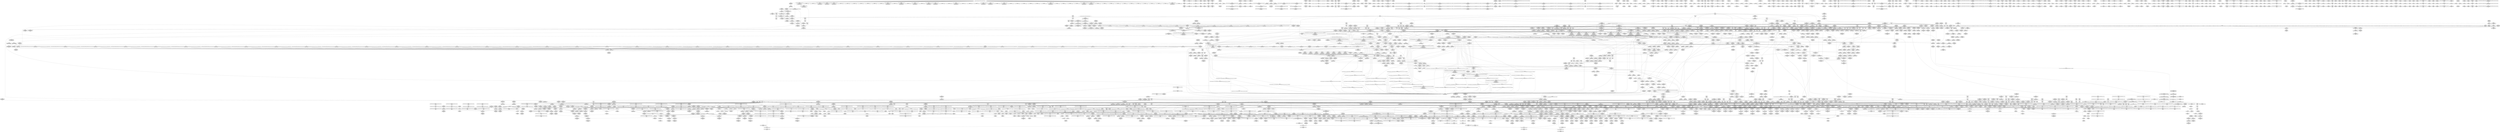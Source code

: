 digraph {
	CE0x77a5210 [shape=record,shape=Mrecord,label="{CE0x77a5210|tomoyo_get_mode:retval.0|*SummSink*}"]
	CE0x5b5efe0 [shape=record,shape=Mrecord,label="{CE0x5b5efe0|GLOBAL:lock_acquire|*Constant*|*SummSource*}"]
	CE0x5da0f00 [shape=record,shape=Mrecord,label="{CE0x5da0f00|tomoyo_domain:tmp23|security/tomoyo/common.h,1205|*SummSink*}"]
	CE0x4c19140 [shape=record,shape=Mrecord,label="{CE0x4c19140|tomoyo_audit_path_log:tmp2|*SummSink*}"]
	CE0x4101e40 [shape=record,shape=Mrecord,label="{CE0x4101e40|tomoyo_path_permission:tmp15|security/tomoyo/file.c,567|*SummSink*}"]
	CE0x4df9820 [shape=record,shape=Mrecord,label="{CE0x4df9820|GLOBAL:tomoyo_policy_loaded|Global_var:tomoyo_policy_loaded}"]
	CE0x5ec6b80 [shape=record,shape=Mrecord,label="{CE0x5ec6b80|0:_i8,_array:_GCR_tomoyo_p2mac_internal_constant_11_x_i8_c_00_01_01_01_03_04_06_09_0A_13_15_,_align_1:_elem_10::|security/tomoyo/file.c,797}"]
	CE0x5b59da0 [shape=record,shape=Mrecord,label="{CE0x5b59da0|tomoyo_fill_path_info:cmp8|security/tomoyo/util.c,668|*SummSource*}"]
	CE0x75e80c0 [shape=record,shape=Mrecord,label="{CE0x75e80c0|i64_7|*Constant*|*SummSource*}"]
	CE0x603f9b0 [shape=record,shape=Mrecord,label="{CE0x603f9b0|__llvm_gcov_indirect_counter_increment:bb}"]
	CE0x4c895e0 [shape=record,shape=Mrecord,label="{CE0x4c895e0|tomoyo_path_perm:operation|Function::tomoyo_path_perm&Arg::operation::}"]
	CE0x5b283f0 [shape=record,shape=Mrecord,label="{CE0x5b283f0|tomoyo_path_permission:tmp10|security/tomoyo/file.c,565|*SummSink*}"]
	CE0x4060610 [shape=record,shape=Mrecord,label="{CE0x4060610|i32_3|*Constant*}"]
	CE0x5b6c5d0 [shape=record,shape=Mrecord,label="{CE0x5b6c5d0|tomoyo_path_perm:tmp24|security/tomoyo/file.c,814|*SummSink*}"]
	CE0x603f7c0 [shape=record,shape=Mrecord,label="{CE0x603f7c0|__llvm_gcov_indirect_counter_increment:exit|*SummSink*}"]
	CE0x5e49060 [shape=record,shape=Mrecord,label="{CE0x5e49060|rcu_lock_release:bb|*SummSource*}"]
	CE0x5d01130 [shape=record,shape=Mrecord,label="{CE0x5d01130|tomoyo_init_request_info:index|Function::tomoyo_init_request_info&Arg::index::}"]
	CE0x4f28670 [shape=record,shape=Mrecord,label="{CE0x4f28670|tomoyo_fill_path_info:tmp2|*LoadInst*|security/tomoyo/util.c,663}"]
	CE0x7516b20 [shape=record,shape=Mrecord,label="{CE0x7516b20|i64*_getelementptr_inbounds_(_4_x_i64_,_4_x_i64_*___llvm_gcov_ctr33,_i64_0,_i64_0)|*Constant*|*SummSource*}"]
	CE0x77ea1f0 [shape=record,shape=Mrecord,label="{CE0x77ea1f0|tomoyo_get_mode:conv|security/tomoyo/util.c,982|*SummSink*}"]
	CE0x4e00b10 [shape=record,shape=Mrecord,label="{CE0x4e00b10|tomoyo_add_slash:tmp3|security/tomoyo/file.c,131|*SummSource*}"]
	CE0x4f60540 [shape=record,shape=Mrecord,label="{CE0x4f60540|tomoyo_audit_path_log:tmp}"]
	CE0x4f97990 [shape=record,shape=Mrecord,label="{CE0x4f97990|rcu_lock_release:tmp6|*SummSink*}"]
	CE0x7534da0 [shape=record,shape=Mrecord,label="{CE0x7534da0|i32_9|*Constant*|*SummSource*}"]
	CE0x5fb2b60 [shape=record,shape=Mrecord,label="{CE0x5fb2b60|tomoyo_domain:tobool1|security/tomoyo/common.h,1205}"]
	CE0x77a49a0 [shape=record,shape=Mrecord,label="{CE0x77a49a0|tomoyo_get_mode:conv15|security/tomoyo/util.c,987|*SummSink*}"]
	CE0x3fc6100 [shape=record,shape=Mrecord,label="{CE0x3fc6100|tomoyo_domain:call3|security/tomoyo/common.h,1205|*SummSink*}"]
	CE0x6082650 [shape=record,shape=Mrecord,label="{CE0x6082650|tomoyo_audit_path_log:path|security/tomoyo/file.c,168|*SummSource*}"]
	CE0x5fbb6c0 [shape=record,shape=Mrecord,label="{CE0x5fbb6c0|128:_i8*,_1208:_%struct.file*,_:_CMRE_160,168_|*MultipleSource*|security/tomoyo/common.h,1205|security/tomoyo/common.h,1205}"]
	CE0x4eff920 [shape=record,shape=Mrecord,label="{CE0x4eff920|__llvm_gcov_indirect_counter_increment:tmp5|*SummSource*}"]
	CE0x759c1e0 [shape=record,shape=Mrecord,label="{CE0x759c1e0|srcu_read_lock:tmp1|*SummSink*}"]
	CE0x5dbde30 [shape=record,shape=Mrecord,label="{CE0x5dbde30|srcu_read_lock:sp|Function::srcu_read_lock&Arg::sp::|*SummSink*}"]
	CE0x5b5fb40 [shape=record,shape=Mrecord,label="{CE0x5b5fb40|i64_2|*Constant*}"]
	CE0x5b6d4a0 [shape=record,shape=Mrecord,label="{CE0x5b6d4a0|tomoyo_path_perm:tmp42|security/tomoyo/file.c,826|*SummSource*}"]
	CE0x4e4f530 [shape=record,shape=Mrecord,label="{CE0x4e4f530|i64_2|*Constant*}"]
	CE0x5ff4440 [shape=record,shape=Mrecord,label="{CE0x5ff4440|tomoyo_audit_path_log:operation|security/tomoyo/file.c,168}"]
	CE0x5ec6040 [shape=record,shape=Mrecord,label="{CE0x5ec6040|tomoyo_get_realpath:tmp|*SummSink*}"]
	CE0x5c209b0 [shape=record,shape=Mrecord,label="{CE0x5c209b0|tomoyo_path_perm:tmp50|security/tomoyo/file.c,829|*SummSource*}"]
	CE0x5edc8d0 [shape=record,shape=Mrecord,label="{CE0x5edc8d0|tomoyo_const_part_length:conv20|security/tomoyo/util.c,644|*SummSource*}"]
	CE0x5d22470 [shape=record,shape=Mrecord,label="{CE0x5d22470|i64*_getelementptr_inbounds_(_5_x_i64_,_5_x_i64_*___llvm_gcov_ctr32134,_i64_0,_i64_3)|*Constant*|*SummSource*}"]
	CE0x4e45ec0 [shape=record,shape=Mrecord,label="{CE0x4e45ec0|i8*_getelementptr_inbounds_(_12_x_i8_,_12_x_i8_*_.str1,_i32_0,_i32_0)|*Constant*|*SummSource*}"]
	CE0x5bedad0 [shape=record,shape=Mrecord,label="{CE0x5bedad0|tomoyo_path_perm:tmp48|security/tomoyo/file.c,828}"]
	CE0x5dab200 [shape=record,shape=Mrecord,label="{CE0x5dab200|i64*_getelementptr_inbounds_(_5_x_i64_,_5_x_i64_*___llvm_gcov_ctr28130,_i64_0,_i64_3)|*Constant*}"]
	CE0x5d157c0 [shape=record,shape=Mrecord,label="{CE0x5d157c0|tomoyo_init_request_info:bb|*SummSink*}"]
	CE0x5e95660 [shape=record,shape=Mrecord,label="{CE0x5e95660|GLOBAL:get_current|*Constant*}"]
	CE0x5c2a040 [shape=record,shape=Mrecord,label="{CE0x5c2a040|tomoyo_init_request_info:r|Function::tomoyo_init_request_info&Arg::r::|*SummSink*}"]
	CE0x6035ce0 [shape=record,shape=Mrecord,label="{CE0x6035ce0|i64*_getelementptr_inbounds_(_12_x_i64_,_12_x_i64_*___llvm_gcov_ctr31133,_i64_0,_i64_9)|*Constant*|*SummSink*}"]
	CE0x77a4ce0 [shape=record,shape=Mrecord,label="{CE0x77a4ce0|tomoyo_get_mode:retval.0}"]
	CE0x77e5b60 [shape=record,shape=Mrecord,label="{CE0x77e5b60|tomoyo_get_mode:tmp9|security/tomoyo/util.c,981|*SummSource*}"]
	CE0x5cbd460 [shape=record,shape=Mrecord,label="{CE0x5cbd460|GLOBAL:tomoyo_get_mode|*Constant*}"]
	CE0x427a760 [shape=record,shape=Mrecord,label="{CE0x427a760|_call_void_mcount()_#3|*SummSource*}"]
	CE0x41e6f50 [shape=record,shape=Mrecord,label="{CE0x41e6f50|_ret_void,_!dbg_!38907|include/linux/srcu.h,238}"]
	CE0x4df0e60 [shape=record,shape=Mrecord,label="{CE0x4df0e60|tomoyo_domain:tmp}"]
	CE0x5eca490 [shape=record,shape=Mrecord,label="{CE0x5eca490|i64*_getelementptr_inbounds_(_25_x_i64_,_25_x_i64_*___llvm_gcov_ctr11,_i64_0,_i64_0)|*Constant*|*SummSource*}"]
	CE0x5eb6110 [shape=record,shape=Mrecord,label="{CE0x5eb6110|tomoyo_const_part_length:while.body|*SummSource*}"]
	CE0x4f54560 [shape=record,shape=Mrecord,label="{CE0x4f54560|tomoyo_add_slash:tmp6|security/tomoyo/file.c,131|*SummSource*}"]
	CE0x5c3f220 [shape=record,shape=Mrecord,label="{CE0x5c3f220|tomoyo_path_permission:tmp6|*LoadInst*|security/tomoyo/file.c,564|*SummSink*}"]
	CE0x5b023e0 [shape=record,shape=Mrecord,label="{CE0x5b023e0|tomoyo_get_mode:mode.0|*SummSource*}"]
	CE0x4cf5460 [shape=record,shape=Mrecord,label="{CE0x4cf5460|tomoyo_path_permission:do.body|*SummSink*}"]
	CE0x75352c0 [shape=record,shape=Mrecord,label="{CE0x75352c0|tomoyo_path_perm:mode|security/tomoyo/file.c,800}"]
	CE0x4c6f390 [shape=record,shape=Mrecord,label="{CE0x4c6f390|0:_%struct.tomoyo_obj_info*,_16:_%struct.tomoyo_domain_info*,_24:_%struct.tomoyo_path_info*,_40:_i8,_72:_i8,_75:_i8,_76:_i8,_77:_i8,_:_SCMRE_63,64_}"]
	CE0x5fbd660 [shape=record,shape=Mrecord,label="{CE0x5fbd660|tomoyo_const_part_length:tmp42|security/tomoyo/util.c,644|*SummSource*}"]
	CE0x5f5dd60 [shape=record,shape=Mrecord,label="{CE0x5f5dd60|i32_6|*Constant*|*SummSource*}"]
	CE0x75281d0 [shape=record,shape=Mrecord,label="{CE0x75281d0|i64*_getelementptr_inbounds_(_25_x_i64_,_25_x_i64_*___llvm_gcov_ctr11,_i64_0,_i64_15)|*Constant*|*SummSource*}"]
	CE0x4dd18e0 [shape=record,shape=Mrecord,label="{CE0x4dd18e0|tomoyo_path_permission:tmp4|security/tomoyo/file.c,564|*SummSource*}"]
	CE0x7756a30 [shape=record,shape=Mrecord,label="{CE0x7756a30|i32_47|*Constant*}"]
	CE0x5b0fab0 [shape=record,shape=Mrecord,label="{CE0x5b0fab0|__llvm_gcov_indirect_counter_increment114:counter|*SummSink*}"]
	CE0x4176e00 [shape=record,shape=Mrecord,label="{CE0x4176e00|tomoyo_path_permission:profile|security/tomoyo/file.c,564|*SummSink*}"]
	CE0x4dafcd0 [shape=record,shape=Mrecord,label="{CE0x4dafcd0|i64_0|*Constant*}"]
	CE0x5e83320 [shape=record,shape=Mrecord,label="{CE0x5e83320|_ret_void,_!dbg_!38929|security/tomoyo/util.c,670}"]
	CE0x5ae7140 [shape=record,shape=Mrecord,label="{CE0x5ae7140|GLOBAL:tomoyo_p2mac|Global_var:tomoyo_p2mac}"]
	CE0x42a3900 [shape=record,shape=Mrecord,label="{CE0x42a3900|GLOBAL:tomoyo_path_perm|*Constant*|*SummSink*}"]
	CE0x3ff9f00 [shape=record,shape=Mrecord,label="{CE0x3ff9f00|tomoyo_path_permission:type1|security/tomoyo/file.c,564}"]
	CE0x5a4aeb0 [shape=record,shape=Mrecord,label="{CE0x5a4aeb0|0:_i8,_array:_GCRE_tomoyo_index2category_constant_39_x_i8_c_00_00_00_00_00_00_00_00_00_00_00_00_00_00_00_00_00_00_00_00_00_00_00_01_01_01_01_01_01_01_01_01_01_01_01_01_01_01_02_,_align_16:_elem_18::|security/tomoyo/util.c,983}"]
	CE0x4088760 [shape=record,shape=Mrecord,label="{CE0x4088760|0:_i8,_array:_GCRE_tomoyo_index2category_constant_39_x_i8_c_00_00_00_00_00_00_00_00_00_00_00_00_00_00_00_00_00_00_00_00_00_00_00_01_01_01_01_01_01_01_01_01_01_01_01_01_01_01_02_,_align_16:_elem_30::|security/tomoyo/util.c,983}"]
	CE0x5d19380 [shape=record,shape=Mrecord,label="{CE0x5d19380|tomoyo_get_mode:conv10|security/tomoyo/util.c,985|*SummSource*}"]
	CE0x5a450d0 [shape=record,shape=Mrecord,label="{CE0x5a450d0|tomoyo_get_mode:tobool|security/tomoyo/util.c,978|*SummSink*}"]
	CE0x5d012a0 [shape=record,shape=Mrecord,label="{CE0x5d012a0|tomoyo_init_request_info:index|Function::tomoyo_init_request_info&Arg::index::|*SummSource*}"]
	CE0x5d7d920 [shape=record,shape=Mrecord,label="{CE0x5d7d920|srcu_read_lock:entry|*SummSource*}"]
	CE0x4ec0500 [shape=record,shape=Mrecord,label="{CE0x4ec0500|%struct.task_struct*_(%struct.task_struct**)*_asm_movq_%gs:$_1:P_,$0_,_r,im,_dirflag_,_fpsr_,_flags_}"]
	CE0x5b5ecf0 [shape=record,shape=Mrecord,label="{CE0x5b5ecf0|__llvm_gcov_indirect_counter_increment114:pred}"]
	CE0x7523eb0 [shape=record,shape=Mrecord,label="{CE0x7523eb0|tomoyo_const_part_length:conv|security/tomoyo/util.c,626}"]
	CE0x4e81ce0 [shape=record,shape=Mrecord,label="{CE0x4e81ce0|tomoyo_path_perm:if.then20|*SummSink*}"]
	CE0x415bc90 [shape=record,shape=Mrecord,label="{CE0x415bc90|srcu_read_lock:dep_map|include/linux/srcu.h,222|*SummSource*}"]
	CE0x5098100 [shape=record,shape=Mrecord,label="{CE0x5098100|i32_3|*Constant*}"]
	CE0x5bba630 [shape=record,shape=Mrecord,label="{CE0x5bba630|get_current:tmp|*SummSink*}"]
	CE0x75d0f40 [shape=record,shape=Mrecord,label="{CE0x75d0f40|i32_4|*Constant*}"]
	CE0x75ea660 [shape=record,shape=Mrecord,label="{CE0x75ea660|tomoyo_path_perm:name21|security/tomoyo/file.c,822}"]
	CE0x5adad70 [shape=record,shape=Mrecord,label="{CE0x5adad70|128:_i8*,_1208:_%struct.file*,_:_CMRE_2,3_}"]
	CE0x74bd0f0 [shape=record,shape=Mrecord,label="{CE0x74bd0f0|tomoyo_fill_path_info:ptr|Function::tomoyo_fill_path_info&Arg::ptr::}"]
	CE0x5ea51b0 [shape=record,shape=Mrecord,label="{CE0x5ea51b0|tomoyo_path_perm:sw.bb9|*SummSink*}"]
	CE0x4f83a20 [shape=record,shape=Mrecord,label="{CE0x4f83a20|i64_80|*Constant*|*SummSource*}"]
	CE0x4db5d40 [shape=record,shape=Mrecord,label="{CE0x4db5d40|tomoyo_path_permission:operation8|security/tomoyo/file.c,569}"]
	CE0x5e93510 [shape=record,shape=Mrecord,label="{CE0x5e93510|tomoyo_path_permission:type|security/tomoyo/file.c,563}"]
	CE0x6035980 [shape=record,shape=Mrecord,label="{CE0x6035980|i64*_getelementptr_inbounds_(_12_x_i64_,_12_x_i64_*___llvm_gcov_ctr31133,_i64_0,_i64_9)|*Constant*}"]
	CE0x7805d10 [shape=record,shape=Mrecord,label="{CE0x7805d10|tomoyo_const_part_length:tmp51|security/tomoyo/util.c,651|*SummSink*}"]
	CE0x5ee8230 [shape=record,shape=Mrecord,label="{CE0x5ee8230|tomoyo_path_permission:tmp3|*LoadInst*|security/tomoyo/file.c,564|*SummSource*}"]
	CE0x60c3260 [shape=record,shape=Mrecord,label="{CE0x60c3260|__llvm_gcov_indirect_counter_increment114:counters|Function::__llvm_gcov_indirect_counter_increment114&Arg::counters::|*SummSink*}"]
	CE0x4f97bf0 [shape=record,shape=Mrecord,label="{CE0x4f97bf0|GLOBAL:lock_release|*Constant*}"]
	CE0x4e37940 [shape=record,shape=Mrecord,label="{CE0x4e37940|i64_5|*Constant*}"]
	CE0x5d0e1c0 [shape=record,shape=Mrecord,label="{CE0x5d0e1c0|rcu_lock_release:map|Function::rcu_lock_release&Arg::map::|*SummSink*}"]
	CE0x5ed7d70 [shape=record,shape=Mrecord,label="{CE0x5ed7d70|i64*_getelementptr_inbounds_(_6_x_i64_,_6_x_i64_*___llvm_gcov_ctr25,_i64_0,_i64_0)|*Constant*|*SummSink*}"]
	CE0x4e45d80 [shape=record,shape=Mrecord,label="{CE0x4e45d80|i8*_getelementptr_inbounds_(_12_x_i8_,_12_x_i8_*_.str1,_i32_0,_i32_0)|*Constant*}"]
	CE0x5097680 [shape=record,shape=Mrecord,label="{CE0x5097680|0:_i8,_array:_GCRE_tomoyo_index2category_constant_39_x_i8_c_00_00_00_00_00_00_00_00_00_00_00_00_00_00_00_00_00_00_00_00_00_00_00_01_01_01_01_01_01_01_01_01_01_01_01_01_01_01_02_,_align_16:_elem_0::|security/tomoyo/util.c,983}"]
	CE0x41b1180 [shape=record,shape=Mrecord,label="{CE0x41b1180|tomoyo_get_mode:tmp25|security/tomoyo/util.c,987}"]
	CE0x4f56690 [shape=record,shape=Mrecord,label="{CE0x4f56690|0:_i8,_array:_GCRE_tomoyo_index2category_constant_39_x_i8_c_00_00_00_00_00_00_00_00_00_00_00_00_00_00_00_00_00_00_00_00_00_00_00_01_01_01_01_01_01_01_01_01_01_01_01_01_01_01_02_,_align_16:_elem_25::|security/tomoyo/util.c,983}"]
	CE0x5d0e510 [shape=record,shape=Mrecord,label="{CE0x5d0e510|_ret_void,_!dbg_!38908|include/linux/rcupdate.h,424}"]
	CE0x5efa9a0 [shape=record,shape=Mrecord,label="{CE0x5efa9a0|tomoyo_path_perm:tmp16|security/tomoyo/file.c,804|*SummSink*}"]
	CE0x5c41690 [shape=record,shape=Mrecord,label="{CE0x5c41690|i64*_getelementptr_inbounds_(_25_x_i64_,_25_x_i64_*___llvm_gcov_ctr11,_i64_0,_i64_3)|*Constant*|*SummSource*}"]
	CE0x4cbd650 [shape=record,shape=Mrecord,label="{CE0x4cbd650|tomoyo_const_part_length:add|security/tomoyo/util.c,634}"]
	CE0x5c211c0 [shape=record,shape=Mrecord,label="{CE0x5c211c0|tomoyo_path_perm:tmp51|security/tomoyo/file.c,829|*SummSink*}"]
	CE0x5ca04c0 [shape=record,shape=Mrecord,label="{CE0x5ca04c0|i32_2|*Constant*}"]
	CE0x7527ae0 [shape=record,shape=Mrecord,label="{CE0x7527ae0|i32_39|*Constant*}"]
	CE0x5edc860 [shape=record,shape=Mrecord,label="{CE0x5edc860|tomoyo_const_part_length:conv20|security/tomoyo/util.c,644}"]
	CE0x4289ba0 [shape=record,shape=Mrecord,label="{CE0x4289ba0|168:_%struct.tomoyo_path_info*,_:_SCMRE_8,16_|*MultipleSource*|security/tomoyo/file.c, 788|security/tomoyo/file.c,788|security/tomoyo/file.c,788|Function::tomoyo_path_perm&Arg::path::|Function::tomoyo_path_chroot&Arg::path::}"]
	CE0x4e4d010 [shape=record,shape=Mrecord,label="{CE0x4e4d010|_call_void_mcount()_#3|*SummSource*}"]
	CE0x4e7b280 [shape=record,shape=Mrecord,label="{CE0x4e7b280|tomoyo_fill_path_info:ptr|Function::tomoyo_fill_path_info&Arg::ptr::}"]
	CE0x7546280 [shape=record,shape=Mrecord,label="{CE0x7546280|tomoyo_const_part_length:while.body|*SummSink*}"]
	CE0x5ce2130 [shape=record,shape=Mrecord,label="{CE0x5ce2130|tomoyo_init_request_info:type|security/tomoyo/util.c,1009|*SummSource*}"]
	CE0x4ce37e0 [shape=record,shape=Mrecord,label="{CE0x4ce37e0|GLOBAL:full_name_hash|*Constant*|*SummSink*}"]
	CE0x60d9970 [shape=record,shape=Mrecord,label="{CE0x60d9970|tomoyo_audit_path_log:call|security/tomoyo/file.c,167}"]
	CE0x4d1a990 [shape=record,shape=Mrecord,label="{CE0x4d1a990|rcu_lock_acquire:tmp2|*SummSink*}"]
	CE0x5d19930 [shape=record,shape=Mrecord,label="{CE0x5d19930|i64_7|*Constant*}"]
	CE0x4101b70 [shape=record,shape=Mrecord,label="{CE0x4101b70|tomoyo_path_permission:bb}"]
	CE0x5d7e1e0 [shape=record,shape=Mrecord,label="{CE0x5d7e1e0|tomoyo_path_perm:if.then13|*SummSink*}"]
	CE0x5ca0b80 [shape=record,shape=Mrecord,label="{CE0x5ca0b80|__llvm_gcov_indirect_counter_increment114:tmp|*SummSink*}"]
	CE0x4d3a4e0 [shape=record,shape=Mrecord,label="{CE0x4d3a4e0|tomoyo_path_permission:tmp19|security/tomoyo/file.c,573|*SummSource*}"]
	CE0x773e1b0 [shape=record,shape=Mrecord,label="{CE0x773e1b0|tomoyo_path_perm:tmp41|security/tomoyo/file.c,824|*SummSink*}"]
	CE0x5b8c880 [shape=record,shape=Mrecord,label="{CE0x5b8c880|0:_i64*,_array:_GCR___llvm_gcda_edge_table44_internal_unnamed_addr_constant_3_x_i64*_i64*_getelementptr_inbounds_(_31_x_i64_,_31_x_i64_*___llvm_gcov_ctr43150,_i64_0,_i64_10),_i64*_getelementptr_inbounds_(_31_x_i64_,_31_x_i64_*___llvm_gcov_ctr43150,_i64_0,_i64_11),_i64*_getelementptr_inbounds_(_31_x_i64_,_31_x_i64_*___llvm_gcov_ctr43150,_i64_0,_i64_15)_:_elem_0::}"]
	CE0x3eb2060 [shape=record,shape=Mrecord,label="{CE0x3eb2060|GLOBAL:tomoyo_index2category|Global_var:tomoyo_index2category}"]
	CE0x5d7ddd0 [shape=record,shape=Mrecord,label="{CE0x5d7ddd0|srcu_read_lock:entry|*SummSink*}"]
	CE0x75d2960 [shape=record,shape=Mrecord,label="{CE0x75d2960|i64*_getelementptr_inbounds_(_25_x_i64_,_25_x_i64_*___llvm_gcov_ctr11,_i64_0,_i64_18)|*Constant*|*SummSink*}"]
	CE0x4c19360 [shape=record,shape=Mrecord,label="{CE0x4c19360|_call_void_mcount()_#3}"]
	CE0x5bfef80 [shape=record,shape=Mrecord,label="{CE0x5bfef80|tomoyo_path_permission:do.body|*SummSource*}"]
	CE0x4dafa20 [shape=record,shape=Mrecord,label="{CE0x4dafa20|i64_3|*Constant*}"]
	CE0x77e9d80 [shape=record,shape=Mrecord,label="{CE0x77e9d80|tomoyo_domain:tmp11|security/tomoyo/common.h,1205|*SummSource*}"]
	CE0x7793060 [shape=record,shape=Mrecord,label="{CE0x7793060|_call_void_kfree(i8*_%tmp41)_#9,_!dbg_!38964|security/tomoyo/file.c,824|*SummSink*}"]
	CE0x5bd3fa0 [shape=record,shape=Mrecord,label="{CE0x5bd3fa0|rcu_lock_release:entry|*SummSource*}"]
	CE0x5b4d9c0 [shape=record,shape=Mrecord,label="{CE0x5b4d9c0|i64*_getelementptr_inbounds_(_4_x_i64_,_4_x_i64_*___llvm_gcov_ctr33,_i64_0,_i64_2)|*Constant*|*SummSink*}"]
	CE0x5cd6c70 [shape=record,shape=Mrecord,label="{CE0x5cd6c70|_call_void___llvm_gcov_indirect_counter_increment114(i32*___llvm_gcov_global_state_pred45,_i64**_getelementptr_inbounds_(_3_x_i64*_,_3_x_i64*_*___llvm_gcda_edge_table44,_i64_0,_i64_1)),_!dbg_!38927|security/tomoyo/util.c,634|*SummSource*}"]
	CE0x74d8460 [shape=record,shape=Mrecord,label="{CE0x74d8460|tomoyo_const_part_length:tmp47|security/tomoyo/util.c,646|*SummSource*}"]
	CE0x5bacf30 [shape=record,shape=Mrecord,label="{CE0x5bacf30|tomoyo_path_permission:tmp24|security/tomoyo/file.c,575|*SummSource*}"]
	CE0x7528350 [shape=record,shape=Mrecord,label="{CE0x7528350|i64*_getelementptr_inbounds_(_25_x_i64_,_25_x_i64_*___llvm_gcov_ctr11,_i64_0,_i64_15)|*Constant*|*SummSink*}"]
	CE0x761c4f0 [shape=record,shape=Mrecord,label="{CE0x761c4f0|i64*_getelementptr_inbounds_(_2_x_i64_,_2_x_i64_*___llvm_gcov_ctr53148,_i64_0,_i64_1)|*Constant*}"]
	CE0x5c20f10 [shape=record,shape=Mrecord,label="{CE0x5c20f10|tomoyo_path_perm:tmp51|security/tomoyo/file.c,829}"]
	CE0x4d27a80 [shape=record,shape=Mrecord,label="{CE0x4d27a80|tomoyo_fill_path_info:cmp8|security/tomoyo/util.c,668}"]
	CE0x5e86b60 [shape=record,shape=Mrecord,label="{CE0x5e86b60|i64*_getelementptr_inbounds_(_31_x_i64_,_31_x_i64_*___llvm_gcov_ctr43150,_i64_0,_i64_26)|*Constant*|*SummSink*}"]
	CE0x5d19650 [shape=record,shape=Mrecord,label="{CE0x5d19650|tomoyo_get_mode:cmp11|security/tomoyo/util.c,985|*SummSource*}"]
	CE0x75e3990 [shape=record,shape=Mrecord,label="{CE0x75e3990|tomoyo_path_perm:tmp13|security/tomoyo/file.c,799}"]
	CE0x5bc5a50 [shape=record,shape=Mrecord,label="{CE0x5bc5a50|i32_3|*Constant*}"]
	CE0x415be50 [shape=record,shape=Mrecord,label="{CE0x415be50|_call_void_rcu_lock_acquire(%struct.lockdep_map*_%dep_map)_#9,_!dbg_!38906|include/linux/srcu.h,222|*SummSource*}"]
	CE0x7687e20 [shape=record,shape=Mrecord,label="{CE0x7687e20|i32_48|*Constant*|*SummSink*}"]
	CE0x5b27f80 [shape=record,shape=Mrecord,label="{CE0x5b27f80|tomoyo_path_permission:tmp10|security/tomoyo/file.c,565}"]
	CE0x5b1fd20 [shape=record,shape=Mrecord,label="{CE0x5b1fd20|tomoyo_domain:tmp12|security/tomoyo/common.h,1205}"]
	CE0x5e58eb0 [shape=record,shape=Mrecord,label="{CE0x5e58eb0|tomoyo_init_request_info:call|security/tomoyo/util.c,1005}"]
	CE0x5ed7a90 [shape=record,shape=Mrecord,label="{CE0x5ed7a90|__llvm_gcov_indirect_counter_increment:tmp|*SummSource*}"]
	CE0x766dfd0 [shape=record,shape=Mrecord,label="{CE0x766dfd0|tomoyo_fill_path_info:name1|security/tomoyo/util.c,663|*SummSource*}"]
	CE0x5eec980 [shape=record,shape=Mrecord,label="{CE0x5eec980|tomoyo_const_part_length:tmp36|security/tomoyo/util.c,644}"]
	CE0x5da0bb0 [shape=record,shape=Mrecord,label="{CE0x5da0bb0|tomoyo_get_mode:tmp14|security/tomoyo/util.c,983}"]
	CE0x4e09f50 [shape=record,shape=Mrecord,label="{CE0x4e09f50|_call_void___llvm_gcov_indirect_counter_increment114(i32*___llvm_gcov_global_state_pred45,_i64**_getelementptr_inbounds_(_3_x_i64*_,_3_x_i64*_*___llvm_gcda_edge_table44,_i64_0,_i64_2)),_!dbg_!38930|security/tomoyo/util.c,640|*SummSource*}"]
	CE0x779c940 [shape=record,shape=Mrecord,label="{CE0x779c940|tomoyo_read_unlock:bb}"]
	CE0x5f17210 [shape=record,shape=Mrecord,label="{CE0x5f17210|tomoyo_path_permission:param6|security/tomoyo/file.c,569|*SummSink*}"]
	CE0x5cce870 [shape=record,shape=Mrecord,label="{CE0x5cce870|tomoyo_read_lock:tmp2|*SummSink*}"]
	CE0x5e1d860 [shape=record,shape=Mrecord,label="{CE0x5e1d860|__llvm_gcov_indirect_counter_increment:tmp5}"]
	CE0x427d800 [shape=record,shape=Mrecord,label="{CE0x427d800|tomoyo_path_perm:path1|security/tomoyo/file.c,788}"]
	CE0x4113f00 [shape=record,shape=Mrecord,label="{CE0x4113f00|tomoyo_path_permission:tmp8|security/tomoyo/file.c,565|*SummSource*}"]
	CE0x764d200 [shape=record,shape=Mrecord,label="{CE0x764d200|rcu_lock_acquire:tmp}"]
	CE0x5acc800 [shape=record,shape=Mrecord,label="{CE0x5acc800|tomoyo_fill_path_info:idxprom|security/tomoyo/util.c,667|*SummSink*}"]
	CE0x5b5f7e0 [shape=record,shape=Mrecord,label="{CE0x5b5f7e0|tomoyo_domain:tobool|security/tomoyo/common.h,1205}"]
	CE0x75d12b0 [shape=record,shape=Mrecord,label="{CE0x75d12b0|_call_void_lockdep_rcu_suspicious(i8*_getelementptr_inbounds_(_25_x_i8_,_25_x_i8_*_.str12,_i32_0,_i32_0),_i32_1205,_i8*_getelementptr_inbounds_(_45_x_i8_,_45_x_i8_*_.str13,_i32_0,_i32_0))_#9,_!dbg_!38917|security/tomoyo/common.h,1205|*SummSink*}"]
	CE0x5fda130 [shape=record,shape=Mrecord,label="{CE0x5fda130|_ret_void}"]
	CE0x4f817a0 [shape=record,shape=Mrecord,label="{CE0x4f817a0|tomoyo_path_perm:r|security/tomoyo/file.c, 787|*SummSink*}"]
	CE0x4f78400 [shape=record,shape=Mrecord,label="{CE0x4f78400|GLOBAL:tomoyo_profile|*Constant*}"]
	CE0x5bf4b00 [shape=record,shape=Mrecord,label="{CE0x5bf4b00|tomoyo_path_perm:tmp49|security/tomoyo/file.c,828|*SummSink*}"]
	"CONST[source:0(mediator),value:2(dynamic)][purpose:{object}][SnkIdx:2]"
	CE0x42fe1d0 [shape=record,shape=Mrecord,label="{CE0x42fe1d0|tomoyo_get_realpath:bb|*SummSource*}"]
	CE0x5e83590 [shape=record,shape=Mrecord,label="{CE0x5e83590|i64*_getelementptr_inbounds_(_6_x_i64_,_6_x_i64_*___llvm_gcov_ctr25,_i64_0,_i64_4)|*Constant*|*SummSink*}"]
	CE0x5acc080 [shape=record,shape=Mrecord,label="{CE0x5acc080|tomoyo_read_unlock:tmp2|*SummSink*}"]
	CE0x4fb55f0 [shape=record,shape=Mrecord,label="{CE0x4fb55f0|tomoyo_path_perm:tmp29|security/tomoyo/file.c,815|*SummSink*}"]
	CE0x4d5ad20 [shape=record,shape=Mrecord,label="{CE0x4d5ad20|tomoyo_add_slash:is_dir|security/tomoyo/file.c,131|*SummSource*}"]
	CE0x756c410 [shape=record,shape=Mrecord,label="{CE0x756c410|rcu_lock_release:tmp5|include/linux/rcupdate.h,423}"]
	CE0x5cbd850 [shape=record,shape=Mrecord,label="{CE0x5cbd850|GLOBAL:tomoyo_get_mode|*Constant*|*SummSource*}"]
	CE0x5e48c50 [shape=record,shape=Mrecord,label="{CE0x5e48c50|__llvm_gcov_indirect_counter_increment114:tmp6|*SummSource*}"]
	CE0x5deaef0 [shape=record,shape=Mrecord,label="{CE0x5deaef0|_ret_i1_%retval.0,_!dbg_!38916|security/tomoyo/file.c,156}"]
	CE0x5da0dd0 [shape=record,shape=Mrecord,label="{CE0x5da0dd0|tomoyo_get_mode:bb|*SummSink*}"]
	CE0x5e48ff0 [shape=record,shape=Mrecord,label="{CE0x5e48ff0|rcu_lock_release:bb}"]
	CE0x5c41540 [shape=record,shape=Mrecord,label="{CE0x5c41540|tomoyo_path_perm:tmp11|security/tomoyo/file.c,797|*SummSink*}"]
	CE0x4102170 [shape=record,shape=Mrecord,label="{CE0x4102170|tomoyo_path_permission:param_type|security/tomoyo/file.c,567}"]
	CE0x50c2db0 [shape=record,shape=Mrecord,label="{CE0x50c2db0|tomoyo_get_mode:tmp2|security/tomoyo/util.c,978|*SummSink*}"]
	CE0x603e480 [shape=record,shape=Mrecord,label="{CE0x603e480|GLOBAL:tomoyo_path_keyword|Global_var:tomoyo_path_keyword|*SummSink*}"]
	CE0x7511620 [shape=record,shape=Mrecord,label="{CE0x7511620|tomoyo_const_part_length:entry|*SummSource*}"]
	CE0x77bde00 [shape=record,shape=Mrecord,label="{CE0x77bde00|0:_i8,_array:_GCRE_tomoyo_index2category_constant_39_x_i8_c_00_00_00_00_00_00_00_00_00_00_00_00_00_00_00_00_00_00_00_00_00_00_00_01_01_01_01_01_01_01_01_01_01_01_01_01_01_01_02_,_align_16:_elem_23::|security/tomoyo/util.c,983}"]
	CE0x4ed4f70 [shape=record,shape=Mrecord,label="{CE0x4ed4f70|tomoyo_add_slash:tmp10|security/tomoyo/file.c,136|*SummSource*}"]
	CE0x6adf0b0 [shape=record,shape=Mrecord,label="{CE0x6adf0b0|tomoyo_const_part_length:tmp31|security/tomoyo/util.c,641|*SummSink*}"]
	CE0x4d270e0 [shape=record,shape=Mrecord,label="{CE0x4d270e0|tomoyo_fill_path_info:tmp13|*LoadInst*|security/tomoyo/util.c,668}"]
	CE0x5e60de0 [shape=record,shape=Mrecord,label="{CE0x5e60de0|tomoyo_path_permission:filename5|security/tomoyo/file.c,568|*SummSource*}"]
	CE0x74bca80 [shape=record,shape=Mrecord,label="{CE0x74bca80|tomoyo_fill_path_info:entry|*SummSink*}"]
	CE0x4d4a0b0 [shape=record,shape=Mrecord,label="{CE0x4d4a0b0|tomoyo_const_part_length:tmp25|security/tomoyo/util.c,641|*SummSource*}"]
	CE0x5f06120 [shape=record,shape=Mrecord,label="{CE0x5f06120|tomoyo_path_perm:tmp18|security/tomoyo/file.c,804|*SummSource*}"]
	CE0x4f4c9d0 [shape=record,shape=Mrecord,label="{CE0x4f4c9d0|tomoyo_get_mode:tmp1}"]
	CE0x5fcbdf0 [shape=record,shape=Mrecord,label="{CE0x5fcbdf0|tomoyo_add_slash:tmp12|security/tomoyo/file.c,138|*SummSink*}"]
	CE0x7806940 [shape=record,shape=Mrecord,label="{CE0x7806940|i64*_getelementptr_inbounds_(_31_x_i64_,_31_x_i64_*___llvm_gcov_ctr43150,_i64_0,_i64_30)|*Constant*}"]
	CE0x77a57d0 [shape=record,shape=Mrecord,label="{CE0x77a57d0|i64*_getelementptr_inbounds_(_12_x_i64_,_12_x_i64_*___llvm_gcov_ctr31133,_i64_0,_i64_11)|*Constant*|*SummSource*}"]
	CE0x6031f60 [shape=record,shape=Mrecord,label="{CE0x6031f60|_call_void___llvm_gcov_indirect_counter_increment(i32*___llvm_gcov_global_state_pred,_i64**_getelementptr_inbounds_(_3_x_i64*_,_3_x_i64*_*___llvm_gcda_edge_table,_i64_0,_i64_2)),_!dbg_!38940|security/tomoyo/file.c,813|*SummSource*}"]
	CE0x5c9ecc0 [shape=record,shape=Mrecord,label="{CE0x5c9ecc0|128:_i8*,_1208:_%struct.file*,_:_CMRE_40,41_}"]
	CE0x4102660 [shape=record,shape=Mrecord,label="{CE0x4102660|tomoyo_path_permission:bb|*SummSource*}"]
	CE0x5ea44e0 [shape=record,shape=Mrecord,label="{CE0x5ea44e0|tomoyo_init_request_info:profile3|security/tomoyo/util.c,1008|*SummSink*}"]
	CE0x3f82ff0 [shape=record,shape=Mrecord,label="{CE0x3f82ff0|tomoyo_fill_path_info:idxprom|security/tomoyo/util.c,667}"]
	CE0x5af11c0 [shape=record,shape=Mrecord,label="{CE0x5af11c0|0:_%struct.tomoyo_obj_info*,_16:_%struct.tomoyo_domain_info*,_24:_%struct.tomoyo_path_info*,_40:_i8,_72:_i8,_75:_i8,_76:_i8,_77:_i8,_:_SCMRE_27,28_}"]
	CE0x603e360 [shape=record,shape=Mrecord,label="{CE0x603e360|i64*_getelementptr_inbounds_(_31_x_i64_,_31_x_i64_*___llvm_gcov_ctr43150,_i64_0,_i64_4)|*Constant*|*SummSource*}"]
	CE0x7687a60 [shape=record,shape=Mrecord,label="{CE0x7687a60|0:_i8*,_array:_GCRE_tomoyo_path_keyword_external_constant_11_x_i8*_:_elem_6::|security/tomoyo/file.c,167}"]
	CE0x4d5e7b0 [shape=record,shape=Mrecord,label="{CE0x4d5e7b0|0:_%struct.tomoyo_obj_info*,_16:_%struct.tomoyo_domain_info*,_24:_%struct.tomoyo_path_info*,_40:_i8,_72:_i8,_75:_i8,_76:_i8,_77:_i8,_:_SCMRE_31,32_}"]
	CE0x5097c90 [shape=record,shape=Mrecord,label="{CE0x5097c90|tomoyo_get_mode:tmp4|security/tomoyo/util.c,978}"]
	CE0x50c2730 [shape=record,shape=Mrecord,label="{CE0x50c2730|0:_i8,_array:_GCRE_tomoyo_index2category_constant_39_x_i8_c_00_00_00_00_00_00_00_00_00_00_00_00_00_00_00_00_00_00_00_00_00_00_00_01_01_01_01_01_01_01_01_01_01_01_01_01_01_01_02_,_align_16:_elem_3::|security/tomoyo/util.c,983}"]
	CE0x4e70290 [shape=record,shape=Mrecord,label="{CE0x4e70290|GLOBAL:tomoyo_realpath_from_path|*Constant*|*SummSource*}"]
	CE0x5fbb120 [shape=record,shape=Mrecord,label="{CE0x5fbb120|128:_i8*,_1208:_%struct.file*,_:_CMRE_136,144_|*MultipleSource*|security/tomoyo/common.h,1205|security/tomoyo/common.h,1205}"]
	CE0x5f557d0 [shape=record,shape=Mrecord,label="{CE0x5f557d0|tomoyo_audit_path_log:entry|*SummSink*}"]
	CE0x5088e50 [shape=record,shape=Mrecord,label="{CE0x5088e50|tomoyo_const_part_length:tmp22|security/tomoyo/util.c,634|*SummSink*}"]
	CE0x5bf2e60 [shape=record,shape=Mrecord,label="{CE0x5bf2e60|i64*_getelementptr_inbounds_(_5_x_i64_,_5_x_i64_*___llvm_gcov_ctr28130,_i64_0,_i64_4)|*Constant*|*SummSink*}"]
	CE0x7638030 [shape=record,shape=Mrecord,label="{CE0x7638030|COLLAPSED:_GCMRE___llvm_gcov_ctr32_internal_global_2_x_i64_zeroinitializer:_elem_0:default:}"]
	CE0x5e1d260 [shape=record,shape=Mrecord,label="{CE0x5e1d260|tomoyo_domain:entry}"]
	CE0x4cf4d80 [shape=record,shape=Mrecord,label="{CE0x4cf4d80|tomoyo_path_permission:tmp14|security/tomoyo/file.c,567|*SummSink*}"]
	CE0x40a5350 [shape=record,shape=Mrecord,label="{CE0x40a5350|_ret_void|*SummSource*}"]
	CE0x4d273d0 [shape=record,shape=Mrecord,label="{CE0x4d273d0|tomoyo_fill_path_info:conv7|security/tomoyo/util.c,668}"]
	CE0x4093f30 [shape=record,shape=Mrecord,label="{CE0x4093f30|i64*_getelementptr_inbounds_(_31_x_i64_,_31_x_i64_*___llvm_gcov_ctr43150,_i64_0,_i64_0)|*Constant*|*SummSink*}"]
	CE0x4e954d0 [shape=record,shape=Mrecord,label="{CE0x4e954d0|tomoyo_path_perm:tmp39|security/tomoyo/file.c,821|*SummSink*}"]
	CE0x5f57a50 [shape=record,shape=Mrecord,label="{CE0x5f57a50|_call_void___llvm_gcov_indirect_counter_increment(i32*___llvm_gcov_global_state_pred,_i64**_getelementptr_inbounds_(_3_x_i64*_,_3_x_i64*_*___llvm_gcda_edge_table,_i64_0,_i64_1)),_!dbg_!38937|security/tomoyo/file.c,810|*SummSource*}"]
	CE0x75c9790 [shape=record,shape=Mrecord,label="{CE0x75c9790|tomoyo_path_perm:tmp33|security/tomoyo/file.c,821|*SummSink*}"]
	CE0x415c170 [shape=record,shape=Mrecord,label="{CE0x415c170|tomoyo_const_part_length:incdec.ptr19|security/tomoyo/util.c,643}"]
	CE0x75adc10 [shape=record,shape=Mrecord,label="{CE0x75adc10|tomoyo_domain:tmp18|security/tomoyo/common.h,1205}"]
	CE0x6092bb0 [shape=record,shape=Mrecord,label="{CE0x6092bb0|GLOBAL:tomoyo_encode|*Constant*|*SummSource*}"]
	CE0x7651550 [shape=record,shape=Mrecord,label="{CE0x7651550|i64_1|*Constant*}"]
	CE0x5b5e6a0 [shape=record,shape=Mrecord,label="{CE0x5b5e6a0|rcu_lock_acquire:tmp5|include/linux/rcupdate.h,418}"]
	CE0x5c41170 [shape=record,shape=Mrecord,label="{CE0x5c41170|tomoyo_path_perm:tmp10|security/tomoyo/file.c,797|*SummSource*}"]
	CE0x4c48170 [shape=record,shape=Mrecord,label="{CE0x4c48170|tomoyo_const_part_length:incdec.ptr10|security/tomoyo/util.c,640|*SummSink*}"]
	CE0x4c5af60 [shape=record,shape=Mrecord,label="{CE0x4c5af60|__llvm_gcov_indirect_counter_increment114:entry|*SummSource*}"]
	CE0x602aba0 [shape=record,shape=Mrecord,label="{CE0x602aba0|i64*_getelementptr_inbounds_(_31_x_i64_,_31_x_i64_*___llvm_gcov_ctr43150,_i64_0,_i64_27)|*Constant*}"]
	CE0x4d2c0e0 [shape=record,shape=Mrecord,label="{CE0x4d2c0e0|rcu_lock_acquire:entry|*SummSink*}"]
	CE0x5edc990 [shape=record,shape=Mrecord,label="{CE0x5edc990|tomoyo_const_part_length:conv20|security/tomoyo/util.c,644|*SummSink*}"]
	CE0x5fda1a0 [shape=record,shape=Mrecord,label="{CE0x5fda1a0|_ret_void|*SummSource*}"]
	CE0x40cc760 [shape=record,shape=Mrecord,label="{CE0x40cc760|tomoyo_audit_path_log:tmp3|*SummSink*}"]
	CE0x5efa890 [shape=record,shape=Mrecord,label="{CE0x5efa890|tomoyo_path_perm:tmp16|security/tomoyo/file.c,804|*SummSource*}"]
	CE0x7646db0 [shape=record,shape=Mrecord,label="{CE0x7646db0|tomoyo_path_permission:tmp23|security/tomoyo/file.c,574}"]
	CE0x415bc20 [shape=record,shape=Mrecord,label="{CE0x415bc20|srcu_read_lock:dep_map|include/linux/srcu.h,222|*SummSink*}"]
	CE0x4ed44d0 [shape=record,shape=Mrecord,label="{CE0x4ed44d0|tomoyo_const_part_length:tmp20|security/tomoyo/util.c,628|*SummSink*}"]
	CE0x41e76b0 [shape=record,shape=Mrecord,label="{CE0x41e76b0|tomoyo_path_permission:tmp7|*LoadInst*|security/tomoyo/file.c,565}"]
	CE0x5e93fb0 [shape=record,shape=Mrecord,label="{CE0x5e93fb0|tomoyo_audit_path_log:tmp|*SummSink*}"]
	CE0x4128950 [shape=record,shape=Mrecord,label="{CE0x4128950|tomoyo_domain:tmp2|*SummSource*}"]
	CE0x5c29f80 [shape=record,shape=Mrecord,label="{CE0x5c29f80|tomoyo_init_request_info:r|Function::tomoyo_init_request_info&Arg::r::|*SummSource*}"]
	CE0x76385e0 [shape=record,shape=Mrecord,label="{CE0x76385e0|tomoyo_const_part_length:bb|*SummSink*}"]
	CE0x75e1810 [shape=record,shape=Mrecord,label="{CE0x75e1810|tomoyo_domain:tmp13|security/tomoyo/common.h,1205|*SummSink*}"]
	CE0x74e9130 [shape=record,shape=Mrecord,label="{CE0x74e9130|tomoyo_fill_path_info:tmp4|security/tomoyo/util.c,667}"]
	CE0x4c981a0 [shape=record,shape=Mrecord,label="{CE0x4c981a0|GLOBAL:__srcu_read_lock|*Constant*}"]
	CE0x4e1c350 [shape=record,shape=Mrecord,label="{CE0x4e1c350|tomoyo_get_mode:cmp|security/tomoyo/util.c,982}"]
	CE0x5fbad60 [shape=record,shape=Mrecord,label="{CE0x5fbad60|128:_i8*,_1208:_%struct.file*,_:_CMRE_120,128_|*MultipleSource*|security/tomoyo/common.h,1205|security/tomoyo/common.h,1205}"]
	CE0x5e60370 [shape=record,shape=Mrecord,label="{CE0x5e60370|tomoyo_path_permission:path7|security/tomoyo/file.c,569}"]
	CE0x5da1090 [shape=record,shape=Mrecord,label="{CE0x5da1090|tomoyo_get_mode:return|*SummSource*}"]
	CE0x5f2d4d0 [shape=record,shape=Mrecord,label="{CE0x5f2d4d0|128:_i8*,_1208:_%struct.file*,_:_CMRE_72,80_|*MultipleSource*|security/tomoyo/common.h,1205|security/tomoyo/common.h,1205}"]
	CE0x759e060 [shape=record,shape=Mrecord,label="{CE0x759e060|tomoyo_path_perm:tmp32|security/tomoyo/file.c,821|*SummSink*}"]
	CE0x415bf30 [shape=record,shape=Mrecord,label="{CE0x415bf30|_call_void_rcu_lock_acquire(%struct.lockdep_map*_%dep_map)_#9,_!dbg_!38906|include/linux/srcu.h,222|*SummSink*}"]
	CE0x3f72340 [shape=record,shape=Mrecord,label="{CE0x3f72340|tomoyo_path_chroot:entry|*SummSource*}"]
	CE0x603f550 [shape=record,shape=Mrecord,label="{CE0x603f550|tomoyo_get_realpath:tmp12|security/tomoyo/file.c,156|*SummSink*}"]
	CE0x4195230 [shape=record,shape=Mrecord,label="{CE0x4195230|srcu_read_unlock:dep_map|include/linux/srcu.h,236|*SummSink*}"]
	CE0x42c7ff0 [shape=record,shape=Mrecord,label="{CE0x42c7ff0|tomoyo_path_chroot:tmp1|*SummSource*}"]
	CE0x5eec300 [shape=record,shape=Mrecord,label="{CE0x5eec300|i64_22|*Constant*}"]
	CE0x74ca630 [shape=record,shape=Mrecord,label="{CE0x74ca630|i32_5|*Constant*}"]
	CE0x42fe2e0 [shape=record,shape=Mrecord,label="{CE0x42fe2e0|tomoyo_get_realpath:bb|*SummSink*}"]
	CE0x5f5ddd0 [shape=record,shape=Mrecord,label="{CE0x5f5ddd0|i32_6|*Constant*|*SummSink*}"]
	CE0x4da60b0 [shape=record,shape=Mrecord,label="{CE0x4da60b0|tomoyo_init_request_info:tmp13|*LoadInst*|security/tomoyo/util.c,1011|*SummSource*}"]
	CE0x5c04ca0 [shape=record,shape=Mrecord,label="{CE0x5c04ca0|tomoyo_domain:bb|*SummSource*}"]
	CE0x3f72030 [shape=record,shape=Mrecord,label="{CE0x3f72030|i8_0|*Constant*|*SummSource*}"]
	CE0x5feb540 [shape=record,shape=Mrecord,label="{CE0x5feb540|0:_%struct.tomoyo_obj_info*,_16:_%struct.tomoyo_domain_info*,_24:_%struct.tomoyo_path_info*,_40:_i8,_72:_i8,_75:_i8,_76:_i8,_77:_i8,_:_SCMRE_35,36_}"]
	CE0x6aeb0d0 [shape=record,shape=Mrecord,label="{CE0x6aeb0d0|tomoyo_domain:tmp15|security/tomoyo/common.h,1205}"]
	CE0x7601b70 [shape=record,shape=Mrecord,label="{CE0x7601b70|0:_i8*,_array:_GCRE_tomoyo_path_keyword_external_constant_11_x_i8*_:_elem_4::|security/tomoyo/file.c,167}"]
	CE0x5c960d0 [shape=record,shape=Mrecord,label="{CE0x5c960d0|tomoyo_path_permission:conv|security/tomoyo/file.c,564|*SummSource*}"]
	CE0x77e5fb0 [shape=record,shape=Mrecord,label="{CE0x77e5fb0|i32_1205|*Constant*}"]
	CE0x4f18c90 [shape=record,shape=Mrecord,label="{CE0x4f18c90|tomoyo_const_part_length:tmp12|security/tomoyo/util.c,626|*SummSource*}"]
	CE0x6af2bf0 [shape=record,shape=Mrecord,label="{CE0x6af2bf0|0:_i8,_array:_GCRE_tomoyo_index2category_constant_39_x_i8_c_00_00_00_00_00_00_00_00_00_00_00_00_00_00_00_00_00_00_00_00_00_00_00_01_01_01_01_01_01_01_01_01_01_01_01_01_01_01_02_,_align_16:_elem_19::|security/tomoyo/util.c,983}"]
	CE0x60c3350 [shape=record,shape=Mrecord,label="{CE0x60c3350|i64*_getelementptr_inbounds_(_4_x_i64_,_4_x_i64_*___llvm_gcov_ctr33,_i64_0,_i64_1)|*Constant*}"]
	CE0x75e84a0 [shape=record,shape=Mrecord,label="{CE0x75e84a0|i64_6|*Constant*|*SummSource*}"]
	CE0x5b5ed60 [shape=record,shape=Mrecord,label="{CE0x5b5ed60|__llvm_gcov_indirect_counter_increment114:pred|*SummSource*}"]
	CE0x5c4f8c0 [shape=record,shape=Mrecord,label="{CE0x5c4f8c0|tomoyo_init_request_info:mode5|security/tomoyo/util.c,1011|*SummSink*}"]
	CE0x5ed75c0 [shape=record,shape=Mrecord,label="{CE0x5ed75c0|tomoyo_read_lock:bb|*SummSource*}"]
	CE0x5ff37d0 [shape=record,shape=Mrecord,label="{CE0x5ff37d0|0:_i8*,_array:_GCRE_tomoyo_path_keyword_external_constant_11_x_i8*_:_elem_0::|security/tomoyo/file.c,167}"]
	CE0x5dd7730 [shape=record,shape=Mrecord,label="{CE0x5dd7730|GLOBAL:__srcu_read_unlock|*Constant*|*SummSink*}"]
	CE0x5b6d840 [shape=record,shape=Mrecord,label="{CE0x5b6d840|tomoyo_path_perm:tmp43|security/tomoyo/file.c,826|*SummSource*}"]
	CE0x5f56000 [shape=record,shape=Mrecord,label="{CE0x5f56000|tomoyo_path_permission:cmp10|security/tomoyo/file.c,573|*SummSink*}"]
	CE0x4d927e0 [shape=record,shape=Mrecord,label="{CE0x4d927e0|0:_%struct.tomoyo_obj_info*,_16:_%struct.tomoyo_domain_info*,_24:_%struct.tomoyo_path_info*,_40:_i8,_72:_i8,_75:_i8,_76:_i8,_77:_i8,_:_SCMRE_75,76_|*MultipleSource*|security/tomoyo/file.c, 787|security/tomoyo/file.c,787|Function::tomoyo_init_request_info&Arg::r::|security/tomoyo/file.c,800}"]
	CE0x4cd6020 [shape=record,shape=Mrecord,label="{CE0x4cd6020|tomoyo_path_perm:cmp|security/tomoyo/file.c,798}"]
	CE0x4d5b010 [shape=record,shape=Mrecord,label="{CE0x4d5b010|tomoyo_add_slash:tmp2|*LoadInst*|security/tomoyo/file.c,131|*SummSource*}"]
	CE0x603f940 [shape=record,shape=Mrecord,label="{CE0x603f940|__llvm_gcov_indirect_counter_increment:bb4|*SummSource*}"]
	CE0x75d2ec0 [shape=record,shape=Mrecord,label="{CE0x75d2ec0|tomoyo_path_perm:tmp36|security/tomoyo/file.c,822|*SummSource*}"]
	CE0x4d710f0 [shape=record,shape=Mrecord,label="{CE0x4d710f0|tomoyo_const_part_length:tmp53|security/tomoyo/util.c,652|*SummSink*}"]
	CE0x41139c0 [shape=record,shape=Mrecord,label="{CE0x41139c0|tomoyo_domain:tmp6|security/tomoyo/common.h,1205|*SummSource*}"]
	CE0x5b206f0 [shape=record,shape=Mrecord,label="{CE0x5b206f0|tomoyo_path_permission:domain|security/tomoyo/file.c,564}"]
	CE0x4e28580 [shape=record,shape=Mrecord,label="{CE0x4e28580|tomoyo_domain:if.end}"]
	CE0x5e97660 [shape=record,shape=Mrecord,label="{CE0x5e97660|tomoyo_const_part_length:tmp30|security/tomoyo/util.c,641|*SummSink*}"]
	"CONST[source:0(mediator),value:0(static)][purpose:{operation}][SnkIdx:3]"
	CE0x5c771a0 [shape=record,shape=Mrecord,label="{CE0x5c771a0|tomoyo_get_mode:if.then13|*SummSource*}"]
	CE0x5efa410 [shape=record,shape=Mrecord,label="{CE0x5efa410|tomoyo_path_perm:tmp15|security/tomoyo/file.c,804}"]
	CE0x5ed7e60 [shape=record,shape=Mrecord,label="{CE0x5ed7e60|tomoyo_get_realpath:tmp}"]
	CE0x60831f0 [shape=record,shape=Mrecord,label="{CE0x60831f0|tomoyo_const_part_length:if.end6}"]
	CE0x60c8b80 [shape=record,shape=Mrecord,label="{CE0x60c8b80|tomoyo_add_slash:tmp13|security/tomoyo/file.c,138}"]
	CE0x4060300 [shape=record,shape=Mrecord,label="{CE0x4060300|tomoyo_const_part_length:conv2|security/tomoyo/util.c,627}"]
	CE0x77e9660 [shape=record,shape=Mrecord,label="{CE0x77e9660|tomoyo_const_part_length:tmp18|security/tomoyo/util.c,627}"]
	CE0x4d49ab0 [shape=record,shape=Mrecord,label="{CE0x4d49ab0|_call_void___llvm_gcov_indirect_counter_increment114(i32*___llvm_gcov_global_state_pred45,_i64**_getelementptr_inbounds_(_3_x_i64*_,_3_x_i64*_*___llvm_gcda_edge_table44,_i64_0,_i64_1)),_!dbg_!38927|security/tomoyo/util.c,634}"]
	CE0x41cb070 [shape=record,shape=Mrecord,label="{CE0x41cb070|tomoyo_path_perm:tmp1|*SummSink*}"]
	CE0x4dd1550 [shape=record,shape=Mrecord,label="{CE0x4dd1550|tomoyo_fill_path_info:land.rhs|*SummSink*}"]
	CE0x4152c00 [shape=record,shape=Mrecord,label="{CE0x4152c00|0:_i8,_array:_GCR_tomoyo_p2mac_internal_constant_11_x_i8_c_00_01_01_01_03_04_06_09_0A_13_15_,_align_1:_elem_0::|security/tomoyo/file.c,797}"]
	CE0x5f884e0 [shape=record,shape=Mrecord,label="{CE0x5f884e0|tomoyo_const_part_length:cmp25|security/tomoyo/util.c,644}"]
	CE0x74b9e50 [shape=record,shape=Mrecord,label="{CE0x74b9e50|__llvm_gcov_indirect_counter_increment:counter}"]
	CE0x4da63c0 [shape=record,shape=Mrecord,label="{CE0x4da63c0|tomoyo_init_request_info:conv6|security/tomoyo/util.c,1011}"]
	CE0x75c9630 [shape=record,shape=Mrecord,label="{CE0x75c9630|tomoyo_path_perm:tmp33|security/tomoyo/file.c,821|*SummSource*}"]
	CE0x4fca4d0 [shape=record,shape=Mrecord,label="{CE0x4fca4d0|tomoyo_path_perm:frombool|security/tomoyo/file.c,800|*SummSource*}"]
	CE0x5eb5020 [shape=record,shape=Mrecord,label="{CE0x5eb5020|GLOBAL:__llvm_gcov_ctr43150|Global_var:__llvm_gcov_ctr43150|*SummSink*}"]
	CE0x759c0e0 [shape=record,shape=Mrecord,label="{CE0x759c0e0|i64*_getelementptr_inbounds_(_2_x_i64_,_2_x_i64_*___llvm_gcov_ctr23,_i64_0,_i64_1)|*Constant*}"]
	CE0x5c48ac0 [shape=record,shape=Mrecord,label="{CE0x5c48ac0|tomoyo_path_perm:tmp53|security/tomoyo/file.c,829|*SummSource*}"]
	CE0x4129c30 [shape=record,shape=Mrecord,label="{CE0x4129c30|i64*_getelementptr_inbounds_(_2_x_i64_,_2_x_i64_*___llvm_gcov_ctr38191,_i64_0,_i64_0)|*Constant*|*SummSource*}"]
	CE0x5b207d0 [shape=record,shape=Mrecord,label="{CE0x5b207d0|tomoyo_fill_path_info:land.end|*SummSource*}"]
	CE0x5c27ca0 [shape=record,shape=Mrecord,label="{CE0x5c27ca0|tomoyo_domain:tmp7|security/tomoyo/common.h,1205|*SummSink*}"]
	CE0x42146b0 [shape=record,shape=Mrecord,label="{CE0x42146b0|tomoyo_path_perm:path|Function::tomoyo_path_perm&Arg::path::|*SummSink*}"]
	CE0x5e970d0 [shape=record,shape=Mrecord,label="{CE0x5e970d0|i64_19|*Constant*|*SummSink*}"]
	CE0x7766cb0 [shape=record,shape=Mrecord,label="{CE0x7766cb0|0:_%struct.tomoyo_obj_info*,_16:_%struct.tomoyo_domain_info*,_24:_%struct.tomoyo_path_info*,_40:_i8,_72:_i8,_75:_i8,_76:_i8,_77:_i8,_:_SCMRE_52,53_}"]
	CE0x5c413c0 [shape=record,shape=Mrecord,label="{CE0x5c413c0|tomoyo_path_perm:tmp11|security/tomoyo/file.c,797}"]
	CE0x77ec9e0 [shape=record,shape=Mrecord,label="{CE0x77ec9e0|tomoyo_fill_path_info:conv3|security/tomoyo/util.c,666|*SummSink*}"]
	CE0x75e3550 [shape=record,shape=Mrecord,label="{CE0x75e3550|tomoyo_path_perm:tmp12|security/tomoyo/file.c,799|*SummSource*}"]
	CE0x4e1c8e0 [shape=record,shape=Mrecord,label="{CE0x4e1c8e0|GLOBAL:__llvm_gcov_ctr31133|Global_var:__llvm_gcov_ctr31133}"]
	CE0x4de9b30 [shape=record,shape=Mrecord,label="{CE0x4de9b30|_call_void_mcount()_#3}"]
	CE0x5f5df30 [shape=record,shape=Mrecord,label="{CE0x5f5df30|_call_void___llvm_gcov_indirect_counter_increment(i32*___llvm_gcov_global_state_pred,_i64**_getelementptr_inbounds_(_3_x_i64*_,_3_x_i64*_*___llvm_gcda_edge_table,_i64_0,_i64_1)),_!dbg_!38937|security/tomoyo/file.c,810|*SummSink*}"]
	CE0x5eca370 [shape=record,shape=Mrecord,label="{CE0x5eca370|tomoyo_init_request_info:tmp12|security/tomoyo/util.c,1010|*SummSink*}"]
	CE0x4d28ab0 [shape=record,shape=Mrecord,label="{CE0x4d28ab0|GLOBAL:tomoyo_index2category|Global_var:tomoyo_index2category}"]
	CE0x7601a10 [shape=record,shape=Mrecord,label="{CE0x7601a10|i32_2|*Constant*}"]
	CE0x4de9ed0 [shape=record,shape=Mrecord,label="{CE0x4de9ed0|get_current:tmp}"]
	CE0x4da4470 [shape=record,shape=Mrecord,label="{CE0x4da4470|tomoyo_fill_path_info:frombool|security/tomoyo/util.c,667|*SummSink*}"]
	CE0x77e5c30 [shape=record,shape=Mrecord,label="{CE0x77e5c30|GLOBAL:lockdep_rcu_suspicious|*Constant*}"]
	CE0x4141e20 [shape=record,shape=Mrecord,label="{CE0x4141e20|tomoyo_path_permission:if.end|*SummSink*}"]
	CE0x5a44f30 [shape=record,shape=Mrecord,label="{CE0x5a44f30|tomoyo_get_mode:tobool|security/tomoyo/util.c,978|*SummSource*}"]
	CE0x5e97830 [shape=record,shape=Mrecord,label="{CE0x5e97830|i64_1|*Constant*}"]
	CE0x76457a0 [shape=record,shape=Mrecord,label="{CE0x76457a0|rcu_lock_acquire:tmp7}"]
	CE0x4f816c0 [shape=record,shape=Mrecord,label="{CE0x4f816c0|tomoyo_path_perm:r|security/tomoyo/file.c, 787}"]
	CE0x74afc80 [shape=record,shape=Mrecord,label="{CE0x74afc80|tomoyo_add_slash:tmp6|security/tomoyo/file.c,131|*SummSink*}"]
	CE0x4d2c070 [shape=record,shape=Mrecord,label="{CE0x4d2c070|rcu_lock_acquire:entry|*SummSource*}"]
	CE0x3f9dfd0 [shape=record,shape=Mrecord,label="{CE0x3f9dfd0|tomoyo_get_mode:mode.0}"]
	CE0x5f0ba60 [shape=record,shape=Mrecord,label="{CE0x5f0ba60|tomoyo_fill_path_info:tmp10|*SummSource*}"]
	CE0x5d18fd0 [shape=record,shape=Mrecord,label="{CE0x5d18fd0|i32_39|*Constant*|*SummSource*}"]
	CE0x4d4a180 [shape=record,shape=Mrecord,label="{CE0x4d4a180|tomoyo_const_part_length:tmp25|security/tomoyo/util.c,641|*SummSink*}"]
	CE0x3eb3100 [shape=record,shape=Mrecord,label="{CE0x3eb3100|tomoyo_fill_path_info:tmp10}"]
	CE0x5d00cc0 [shape=record,shape=Mrecord,label="{CE0x5d00cc0|%struct.tomoyo_domain_info*_null|*Constant*|*SummSink*}"]
	CE0x4f78300 [shape=record,shape=Mrecord,label="{CE0x4f78300|tomoyo_get_mode:call|security/tomoyo/util.c,980}"]
	CE0x41772a0 [shape=record,shape=Mrecord,label="{CE0x41772a0|srcu_read_unlock:sp|Function::srcu_read_unlock&Arg::sp::}"]
	CE0x75add70 [shape=record,shape=Mrecord,label="{CE0x75add70|tomoyo_domain:tmp18|security/tomoyo/common.h,1205|*SummSink*}"]
	CE0x4c988b0 [shape=record,shape=Mrecord,label="{CE0x4c988b0|0:_i32,_8:_%struct.srcu_struct_array*,_16:_i32,_20:_i32,_24:_i32,_32:_i8*,_40:_%struct.lock_class_key*,_48:_2_x_%struct.lock_class*_,_64:_i8*,_72:_i32,_80:_i64,_88:_i8,_96:_%struct.callback_head*,_104:_%struct.callback_head**,_112:_%struct.callback_head*,_120:_%struct.callback_head**,_128:_%struct.callback_head*,_136:_%struct.callback_head**,_144:_%struct.callback_head*,_152:_%struct.callback_head**,_160:_i64,_168:_%struct.list_head*,_176:_%struct.list_head*,_184:_void_(%struct.work_struct*)*,_192:_%struct.lock_class_key*,_200:_2_x_%struct.lock_class*_,_216:_i8*,_224:_i32,_232:_i64,_240:_%struct.list_head*,_248:_%struct.list_head*,_256:_i64,_264:_%struct.tvec_base*,_272:_void_(i64)*,_280:_i64,_288:_i32,_292:_i32,_296:_i8*,_304:_16_x_i8_,_320:_%struct.lock_class_key*,_328:_2_x_%struct.lock_class*_,_344:_i8*,_352:_i32,_360:_i64,_368:_%struct.workqueue_struct*,_376:_i32,_384:_%struct.lock_class_key*,_392:_2_x_%struct.lock_class*_,_408:_i8*,_416:_i32,_424:_i64,_:_GCE_tomoyo_ss_global_%struct.srcu_struct_i32_-300,_%struct.srcu_struct_array*_tomoyo_ss_srcu_array,_%struct.spinlock_%union.anon.14_%struct.raw_spinlock_%struct.arch_spinlock_zeroinitializer,_i32_-559067475,_i32_-1,_i8*_inttoptr_(i64_-1_to_i8*),_%struct.lockdep_map_%struct.lock_class_key*_null,_2_x_%struct.lock_class*_zeroinitializer,_i8*_getelementptr_inbounds_(_21_x_i8_,_21_x_i8_*_.str171,_i32_0,_i32_0),_i32_0,_i64_0_,_i8_0,_%struct.rcu_batch_%struct.callback_head*_null,_%struct.callback_head**_bitcast_(i8*_getelementptr_(i8,_i8*_bitcast_(%struct.srcu_struct*_tomoyo_ss_to_i8*),_i64_96)_to_%struct.callback_head**)_,_%struct.rcu_batch_%struct.callback_head*_null,_%struct.callback_head**_bitcast_(i8*_getelementptr_(i8,_i8*_bitcast_(%struct.srcu_struct*_tomoyo_ss_to_i8*),_i64_112)_to_%struct.callback_head**)_,_%struct.rcu_batch_%struct.callback_head*_null,_%struct.callback_head**_bitcast_(i8*_getelementptr_(i8,_i8*_bitcast_(%struct.srcu_struct*_tomoyo_ss_to_i8*),_i64_128)_to_%struct.callback_head**)_,_%struct.rcu_batch_%struct.callback_head*_null,_%struct.callback_head**_bitcast_(i8*_getelementptr_(i8,_i8*_bitcast_(%struct.srcu_struct*_tomoyo_ss_to_i8*),_i64_144)_to_%struct.callback_head**)_,_%struct.delayed_work_%struct.work_struct_%struct.atomic64_t_i64_137438953424_,_%struct.list_head_%struct.list_head*_bitcast_(i8*_getelementptr_(i8,_i8*_bitcast_(%struct.srcu_struct*_tomoyo_ss_to_i8*),_i64_168)_to_%struct.list_head*),_%struct.list_head*_bitcast_(i8*_getelementptr_(i8,_i8*_bitcast_(%struct.srcu_struct*_tomoyo_ss_to_i8*),_i64_168)_to_%struct.list_head*)_,_void_(%struct.work_struct*)*_process_srcu,_%struct.lockdep_map_%struct.lock_class_key*_bitcast_(i8*_getelementptr_(i8,_i8*_bitcast_(%struct.srcu_struct*_tomoyo_ss_to_i8*),_i64_160)_to_%struct.lock_class_key*),_2_x_%struct.lock_class*_zeroinitializer,_i8*_getelementptr_inbounds_(_22_x_i8_,_22_x_i8_*_.str1172,_i32_0,_i32_0),_i32_0,_i64_0_,_%struct.timer_list_%struct.list_head_%struct.list_head*_null,_%struct.list_head*_inttoptr_(i64_1953723489_to_%struct.list_head*)_,_i64_0,_%struct.tvec_base*_bitcast_(i8*_getelementptr_(i8,_i8*_bitcast_(%struct.tvec_base*_boot_tvec_bases_to_i8*),_i64_2)_to_%struct.tvec_base*),_void_(i64)*_delayed_work_timer_fn,_i64_ptrtoint_(i8*_getelementptr_(i8,_i8*_bitcast_(%struct.srcu_struct*_tomoyo_ss_to_i8*),_i64_160)_to_i64),_i32_-1,_i32_0,_i8*_null,_16_x_i8_zeroinitializer,_%struct.lockdep_map_%struct.lock_class_key*_bitcast_(_29_x_i8_*_.str2173_to_%struct.lock_class_key*),_2_x_%struct.lock_class*_zeroinitializer,_i8*_getelementptr_inbounds_(_29_x_i8_,_29_x_i8_*_.str2173,_i32_0,_i32_0),_i32_0,_i64_0_,_%struct.workqueue_struct*_null,_i32_0_,_%struct.lockdep_map_%struct.lock_class_key*_null,_2_x_%struct.lock_class*_zeroinitializer,_i8*_getelementptr_inbounds_(_10_x_i8_,_10_x_i8_*_.str3174,_i32_0,_i32_0),_i32_0,_i64_0_,_align_8:_elem_0:default:}"]
	CE0x41d1720 [shape=record,shape=Mrecord,label="{CE0x41d1720|tomoyo_add_slash:if.then|*SummSource*}"]
	CE0x5af3ff0 [shape=record,shape=Mrecord,label="{CE0x5af3ff0|tomoyo_path_perm:tmp8|security/tomoyo/file.c,797}"]
	CE0x75d1190 [shape=record,shape=Mrecord,label="{CE0x75d1190|_call_void_lockdep_rcu_suspicious(i8*_getelementptr_inbounds_(_25_x_i8_,_25_x_i8_*_.str12,_i32_0,_i32_0),_i32_1205,_i8*_getelementptr_inbounds_(_45_x_i8_,_45_x_i8_*_.str13,_i32_0,_i32_0))_#9,_!dbg_!38917|security/tomoyo/common.h,1205}"]
	CE0x3fc58d0 [shape=record,shape=Mrecord,label="{CE0x3fc58d0|tomoyo_domain:tmp20|security/tomoyo/common.h,1205|*SummSink*}"]
	CE0x5097520 [shape=record,shape=Mrecord,label="{CE0x5097520|GLOBAL:tomoyo_index2category|Global_var:tomoyo_index2category|*SummSink*}"]
	CE0x5c286c0 [shape=record,shape=Mrecord,label="{CE0x5c286c0|tomoyo_domain:tmp5|security/tomoyo/common.h,1205|*SummSource*}"]
	CE0x7567d50 [shape=record,shape=Mrecord,label="{CE0x7567d50|_ret_i32_%retval.0,_!dbg_!38942|security/tomoyo/file.c,575|*SummSink*}"]
	CE0x4c31520 [shape=record,shape=Mrecord,label="{CE0x4c31520|tomoyo_path_perm:if.then25}"]
	CE0x5c20660 [shape=record,shape=Mrecord,label="{CE0x5c20660|i64*_getelementptr_inbounds_(_25_x_i64_,_25_x_i64_*___llvm_gcov_ctr11,_i64_0,_i64_24)|*Constant*|*SummSink*}"]
	CE0x5fcbb00 [shape=record,shape=Mrecord,label="{CE0x5fcbb00|tomoyo_add_slash:tmp12|security/tomoyo/file.c,138|*SummSource*}"]
	CE0x4d5e3f0 [shape=record,shape=Mrecord,label="{CE0x4d5e3f0|0:_%struct.tomoyo_obj_info*,_16:_%struct.tomoyo_domain_info*,_24:_%struct.tomoyo_path_info*,_40:_i8,_72:_i8,_75:_i8,_76:_i8,_77:_i8,_:_SCMRE_29,30_}"]
	CE0x5a9cc20 [shape=record,shape=Mrecord,label="{CE0x5a9cc20|tomoyo_const_part_length:tmp33|security/tomoyo/util.c,642|*SummSink*}"]
	CE0x3eb2da0 [shape=record,shape=Mrecord,label="{CE0x3eb2da0|i32_47|*Constant*|*SummSource*}"]
	CE0x5bacfa0 [shape=record,shape=Mrecord,label="{CE0x5bacfa0|tomoyo_path_permission:tmp24|security/tomoyo/file.c,575|*SummSink*}"]
	CE0x4e7b100 [shape=record,shape=Mrecord,label="{CE0x4e7b100|_call_void_tomoyo_fill_path_info(%struct.tomoyo_path_info*_%buf)_#9,_!dbg_!38913|security/tomoyo/file.c,152|*SummSource*}"]
	CE0x5f760a0 [shape=record,shape=Mrecord,label="{CE0x5f760a0|tomoyo_const_part_length:cmp12|security/tomoyo/util.c,641}"]
	CE0x5dc1830 [shape=record,shape=Mrecord,label="{CE0x5dc1830|tomoyo_fill_path_info:call|security/tomoyo/util.c,664}"]
	CE0x5b0f940 [shape=record,shape=Mrecord,label="{CE0x5b0f940|__llvm_gcov_indirect_counter_increment114:counter|*SummSource*}"]
	CE0x41363e0 [shape=record,shape=Mrecord,label="{CE0x41363e0|tomoyo_const_part_length:tmp7|security/tomoyo/util.c,625|*SummSink*}"]
	CE0x5e5f880 [shape=record,shape=Mrecord,label="{CE0x5e5f880|tomoyo_const_part_length:tmp35|security/tomoyo/util.c,643|*SummSink*}"]
	CE0x4152a30 [shape=record,shape=Mrecord,label="{CE0x4152a30|GLOBAL:tomoyo_p2mac|Global_var:tomoyo_p2mac|*SummSource*}"]
	CE0x41d1580 [shape=record,shape=Mrecord,label="{CE0x41d1580|tomoyo_fill_path_info:call2|security/tomoyo/util.c,666|*SummSource*}"]
	CE0x60b5dd0 [shape=record,shape=Mrecord,label="{CE0x60b5dd0|tomoyo_get_mode:tmp7|security/tomoyo/util.c,979|*SummSink*}"]
	CE0x4ed3bc0 [shape=record,shape=Mrecord,label="{CE0x4ed3bc0|srcu_read_unlock:tmp2}"]
	CE0x7523700 [shape=record,shape=Mrecord,label="{CE0x7523700|tomoyo_path_permission:tmp|*SummSource*}"]
	CE0x75455c0 [shape=record,shape=Mrecord,label="{CE0x75455c0|i64*_getelementptr_inbounds_(_2_x_i64_,_2_x_i64_*___llvm_gcov_ctr32,_i64_0,_i64_1)|*Constant*|*SummSource*}"]
	CE0x5c9e2c0 [shape=record,shape=Mrecord,label="{CE0x5c9e2c0|128:_i8*,_1208:_%struct.file*,_:_CMRE_32,33_}"]
	CE0x4f69e20 [shape=record,shape=Mrecord,label="{CE0x4f69e20|tomoyo_audit_path_log:bb}"]
	CE0x4ec0720 [shape=record,shape=Mrecord,label="{CE0x4ec0720|%struct.task_struct*_(%struct.task_struct**)*_asm_movq_%gs:$_1:P_,$0_,_r,im,_dirflag_,_fpsr_,_flags_|*SummSink*}"]
	CE0x5cce290 [shape=record,shape=Mrecord,label="{CE0x5cce290|i64*_getelementptr_inbounds_(_2_x_i64_,_2_x_i64_*___llvm_gcov_ctr22,_i64_0,_i64_1)|*Constant*|*SummSink*}"]
	CE0x5e3aaa0 [shape=record,shape=Mrecord,label="{CE0x5e3aaa0|tomoyo_get_mode:tmp19|security/tomoyo/util.c,985|*SummSink*}"]
	CE0x5bba030 [shape=record,shape=Mrecord,label="{CE0x5bba030|rcu_lock_acquire:bb|*SummSink*}"]
	CE0x6ad7680 [shape=record,shape=Mrecord,label="{CE0x6ad7680|tomoyo_path_perm:name|security/tomoyo/file.c,802|*SummSink*}"]
	CE0x5b9cde0 [shape=record,shape=Mrecord,label="{CE0x5b9cde0|GLOBAL:tomoyo_read_unlock|*Constant*|*SummSink*}"]
	CE0x5e5e8a0 [shape=record,shape=Mrecord,label="{CE0x5e5e8a0|tomoyo_const_part_length:tmp34|security/tomoyo/util.c,642|*SummSource*}"]
	CE0x5fbddd0 [shape=record,shape=Mrecord,label="{CE0x5fbddd0|tomoyo_const_part_length:tmp44|security/tomoyo/util.c,645}"]
	CE0x5eb5a40 [shape=record,shape=Mrecord,label="{CE0x5eb5a40|i32_51|*Constant*|*SummSource*}"]
	CE0x5c9e400 [shape=record,shape=Mrecord,label="{CE0x5c9e400|128:_i8*,_1208:_%struct.file*,_:_CMRE_33,34_}"]
	CE0x5e2d0d0 [shape=record,shape=Mrecord,label="{CE0x5e2d0d0|tomoyo_init_request_info:tmp7|security/tomoyo/util.c,1005|*SummSink*}"]
	CE0x4c5bf10 [shape=record,shape=Mrecord,label="{CE0x4c5bf10|_call_void_mcount()_#3|*SummSink*}"]
	CE0x5b8cf00 [shape=record,shape=Mrecord,label="{CE0x5b8cf00|tomoyo_const_part_length:incdec.ptr|security/tomoyo/util.c,626}"]
	CE0x4c222e0 [shape=record,shape=Mrecord,label="{CE0x4c222e0|i64_0|*Constant*}"]
	CE0x41a61a0 [shape=record,shape=Mrecord,label="{CE0x41a61a0|rcu_lock_release:tmp7|*SummSource*}"]
	CE0x60b6170 [shape=record,shape=Mrecord,label="{CE0x60b6170|tomoyo_fill_path_info:land.rhs}"]
	CE0x4f6a190 [shape=record,shape=Mrecord,label="{CE0x4f6a190|tomoyo_const_part_length:tmp19|security/tomoyo/util.c,628|*SummSink*}"]
	CE0x5b8d420 [shape=record,shape=Mrecord,label="{CE0x5b8d420|GLOBAL:tomoyo_const_part_length|*Constant*}"]
	CE0x4e95200 [shape=record,shape=Mrecord,label="{CE0x4e95200|i32_-12|*Constant*}"]
	CE0x40a2040 [shape=record,shape=Mrecord,label="{CE0x40a2040|tomoyo_const_part_length:tmp5|security/tomoyo/util.c,624|*SummSink*}"]
	CE0x40a58f0 [shape=record,shape=Mrecord,label="{CE0x40a58f0|i64*_getelementptr_inbounds_(_12_x_i64_,_12_x_i64_*___llvm_gcov_ctr31133,_i64_0,_i64_10)|*Constant*}"]
	CE0x5b5a460 [shape=record,shape=Mrecord,label="{CE0x5b5a460|tomoyo_fill_path_info:frombool10|security/tomoyo/util.c,668}"]
	CE0x4d2c980 [shape=record,shape=Mrecord,label="{CE0x4d2c980|tomoyo_add_slash:tmp5|security/tomoyo/file.c,131|*SummSource*}"]
	CE0x4d4a040 [shape=record,shape=Mrecord,label="{CE0x4d4a040|tomoyo_const_part_length:tmp25|security/tomoyo/util.c,641}"]
	CE0x6092970 [shape=record,shape=Mrecord,label="{CE0x6092970|i64**_getelementptr_inbounds_(_3_x_i64*_,_3_x_i64*_*___llvm_gcda_edge_table,_i64_0,_i64_2)|*Constant*|*SummSource*}"]
	CE0x5c77410 [shape=record,shape=Mrecord,label="{CE0x5c77410|tomoyo_get_mode:if.end9|*SummSource*}"]
	CE0x4df0a70 [shape=record,shape=Mrecord,label="{CE0x4df0a70|srcu_read_lock:tmp2}"]
	CE0x40abbc0 [shape=record,shape=Mrecord,label="{CE0x40abbc0|0:_i8,_array:_GCR_tomoyo_p2mac_internal_constant_11_x_i8_c_00_01_01_01_03_04_06_09_0A_13_15_,_align_1:_elem_2::|security/tomoyo/file.c,797}"]
	CE0x5f57950 [shape=record,shape=Mrecord,label="{CE0x5f57950|_call_void___llvm_gcov_indirect_counter_increment(i32*___llvm_gcov_global_state_pred,_i64**_getelementptr_inbounds_(_3_x_i64*_,_3_x_i64*_*___llvm_gcda_edge_table,_i64_0,_i64_1)),_!dbg_!38937|security/tomoyo/file.c,810}"]
	CE0x5c29c30 [shape=record,shape=Mrecord,label="{CE0x5c29c30|tomoyo_init_request_info:entry}"]
	CE0x77b38a0 [shape=record,shape=Mrecord,label="{CE0x77b38a0|tomoyo_add_slash:tmp8|security/tomoyo/file.c,132|*SummSource*}"]
	CE0x6035c70 [shape=record,shape=Mrecord,label="{CE0x6035c70|i64*_getelementptr_inbounds_(_12_x_i64_,_12_x_i64_*___llvm_gcov_ctr31133,_i64_0,_i64_9)|*Constant*|*SummSource*}"]
	CE0x5be1cb0 [shape=record,shape=Mrecord,label="{CE0x5be1cb0|tomoyo_path_perm:tmp47|security/tomoyo/file.c,827|*SummSource*}"]
	CE0x5af4060 [shape=record,shape=Mrecord,label="{CE0x5af4060|tomoyo_path_perm:tmp8|security/tomoyo/file.c,797|*SummSource*}"]
	CE0x5b6bb90 [shape=record,shape=Mrecord,label="{CE0x5b6bb90|tomoyo_path_perm:tobool|security/tomoyo/file.c,814}"]
	CE0x7578c30 [shape=record,shape=Mrecord,label="{CE0x7578c30|tomoyo_path_permission:mode|security/tomoyo/file.c,564}"]
	CE0x5dea2f0 [shape=record,shape=Mrecord,label="{CE0x5dea2f0|_ret_i32_%call,_!dbg_!38902|security/tomoyo/common.h,1097|*SummSink*}"]
	CE0x601de60 [shape=record,shape=Mrecord,label="{CE0x601de60|GLOBAL:tomoyo_add_slash|*Constant*|*SummSink*}"]
	CE0x4d497f0 [shape=record,shape=Mrecord,label="{CE0x4d497f0|i32_50|*Constant*}"]
	CE0x40938b0 [shape=record,shape=Mrecord,label="{CE0x40938b0|i64*_getelementptr_inbounds_(_31_x_i64_,_31_x_i64_*___llvm_gcov_ctr43150,_i64_0,_i64_3)|*Constant*|*SummSink*}"]
	CE0x5fa34b0 [shape=record,shape=Mrecord,label="{CE0x5fa34b0|_call_void_lock_acquire(%struct.lockdep_map*_%map,_i32_0,_i32_0,_i32_2,_i32_0,_%struct.lockdep_map*_null,_i64_ptrtoint_(i8*_blockaddress(_rcu_lock_acquire,_%__here)_to_i64))_#9,_!dbg_!38907|include/linux/rcupdate.h,418|*SummSource*}"]
	CE0x7637430 [shape=record,shape=Mrecord,label="{CE0x7637430|tomoyo_fill_path_info:tmp13|*LoadInst*|security/tomoyo/util.c,668}"]
	CE0x4df99a0 [shape=record,shape=Mrecord,label="{CE0x4df99a0|0:_i8,_:_GCRE_tomoyo_policy_loaded_global_i8_0,_align_1:_elem_0:default:}"]
	CE0x757c100 [shape=record,shape=Mrecord,label="{CE0x757c100|tomoyo_const_part_length:tmp48|security/tomoyo/util.c,649}"]
	CE0x4d17900 [shape=record,shape=Mrecord,label="{CE0x4d17900|tomoyo_path_perm:buf|security/tomoyo/file.c, 792}"]
	CE0x5e1fb90 [shape=record,shape=Mrecord,label="{CE0x5e1fb90|i64_1|*Constant*}"]
	CE0x5ea4a40 [shape=record,shape=Mrecord,label="{CE0x5ea4a40|tomoyo_init_request_info:type|security/tomoyo/util.c,1009}"]
	CE0x5f87e80 [shape=record,shape=Mrecord,label="{CE0x5f87e80|tomoyo_const_part_length:conv24|security/tomoyo/util.c,644}"]
	CE0x4e4d080 [shape=record,shape=Mrecord,label="{CE0x4e4d080|_call_void_mcount()_#3|*SummSink*}"]
	CE0x5e143b0 [shape=record,shape=Mrecord,label="{CE0x5e143b0|128:_i8*,_1208:_%struct.file*,_:_CMRE_50,51_}"]
	CE0x5f5e720 [shape=record,shape=Mrecord,label="{CE0x5f5e720|__llvm_gcov_indirect_counter_increment:predecessor|Function::__llvm_gcov_indirect_counter_increment&Arg::predecessor::}"]
	CE0x41ca430 [shape=record,shape=Mrecord,label="{CE0x41ca430|tomoyo_path_chroot:tmp2|*SummSink*}"]
	CE0x4e61f50 [shape=record,shape=Mrecord,label="{CE0x4e61f50|tomoyo_fill_path_info:tmp4|security/tomoyo/util.c,667}"]
	CE0x5ae4420 [shape=record,shape=Mrecord,label="{CE0x5ae4420|tomoyo_get_mode:ns|Function::tomoyo_get_mode&Arg::ns::}"]
	CE0x4289ad0 [shape=record,shape=Mrecord,label="{CE0x4289ad0|168:_%struct.tomoyo_path_info*,_:_SCMRE_1,5_|*MultipleSource*|security/tomoyo/file.c, 788|security/tomoyo/file.c,788|security/tomoyo/file.c,788|Function::tomoyo_path_perm&Arg::path::|Function::tomoyo_path_chroot&Arg::path::}"]
	CE0x5be2340 [shape=record,shape=Mrecord,label="{CE0x5be2340|i64*_getelementptr_inbounds_(_25_x_i64_,_25_x_i64_*___llvm_gcov_ctr11,_i64_0,_i64_23)|*Constant*|*SummSource*}"]
	CE0x40abe80 [shape=record,shape=Mrecord,label="{CE0x40abe80|i64*_getelementptr_inbounds_(_25_x_i64_,_25_x_i64_*___llvm_gcov_ctr11,_i64_0,_i64_3)|*Constant*}"]
	CE0x7646550 [shape=record,shape=Mrecord,label="{CE0x7646550|i64_1|*Constant*}"]
	CE0x5c41310 [shape=record,shape=Mrecord,label="{CE0x5c41310|tomoyo_path_perm:tmp10|security/tomoyo/file.c,797|*SummSink*}"]
	CE0x75e8430 [shape=record,shape=Mrecord,label="{CE0x75e8430|i64_6|*Constant*}"]
	CE0x4f6a270 [shape=record,shape=Mrecord,label="{CE0x4f6a270|tomoyo_const_part_length:tmp20|security/tomoyo/util.c,628}"]
	CE0x427d320 [shape=record,shape=Mrecord,label="{CE0x427d320|i32_2|*Constant*|*SummSink*}"]
	CE0x40a4f40 [shape=record,shape=Mrecord,label="{CE0x40a4f40|__llvm_gcov_indirect_counter_increment114:tmp1}"]
	CE0x42e9410 [shape=record,shape=Mrecord,label="{CE0x42e9410|tomoyo_get_realpath:if.end|*SummSink*}"]
	CE0x5ea4ab0 [shape=record,shape=Mrecord,label="{CE0x5ea4ab0|tomoyo_init_request_info:type|security/tomoyo/util.c,1009|*SummSink*}"]
	CE0x4d49f00 [shape=record,shape=Mrecord,label="{CE0x4d49f00|tomoyo_get_mode:tmp18|security/tomoyo/util.c,985}"]
	CE0x4d282a0 [shape=record,shape=Mrecord,label="{CE0x4d282a0|tomoyo_audit_path_log:name|security/tomoyo/file.c,169|*SummSource*}"]
	CE0x4214bd0 [shape=record,shape=Mrecord,label="{CE0x4214bd0|tomoyo_path_chroot:tmp|*SummSource*}"]
	CE0x5fb2050 [shape=record,shape=Mrecord,label="{CE0x5fb2050|tomoyo_const_part_length:tmp40|security/tomoyo/util.c,644|*SummSource*}"]
	CE0x5ed79d0 [shape=record,shape=Mrecord,label="{CE0x5ed79d0|__llvm_gcov_indirect_counter_increment:tmp}"]
	CE0x41b16c0 [shape=record,shape=Mrecord,label="{CE0x41b16c0|tomoyo_const_part_length:cmp|security/tomoyo/util.c,626}"]
	CE0x5e1d9b0 [shape=record,shape=Mrecord,label="{CE0x5e1d9b0|__llvm_gcov_indirect_counter_increment:tmp3}"]
	CE0x5b10640 [shape=record,shape=Mrecord,label="{CE0x5b10640|get_current:tmp4|./arch/x86/include/asm/current.h,14}"]
	CE0x4ecc000 [shape=record,shape=Mrecord,label="{CE0x4ecc000|tomoyo_get_mode:tmp28|security/tomoyo/util.c,988|*SummSink*}"]
	CE0x5a44a60 [shape=record,shape=Mrecord,label="{CE0x5a44a60|tomoyo_get_mode:tmp13|security/tomoyo/util.c,982|*SummSource*}"]
	CE0x5cd79f0 [shape=record,shape=Mrecord,label="{CE0x5cd79f0|tomoyo_const_part_length:conv14|security/tomoyo/util.c,641}"]
	CE0x7645dd0 [shape=record,shape=Mrecord,label="{CE0x7645dd0|i8*_undef|*Constant*|*SummSink*}"]
	CE0x5f55890 [shape=record,shape=Mrecord,label="{CE0x5f55890|_ret_i32_%call,_!dbg_!38912|security/tomoyo/file.c,167}"]
	CE0x75f0e10 [shape=record,shape=Mrecord,label="{CE0x75f0e10|tomoyo_path_perm:tmp38|security/tomoyo/file.c,822|*SummSource*}"]
	"CONST[source:2(external),value:2(dynamic)][purpose:{subject}][SrcIdx:15]"
	CE0x5b5e3d0 [shape=record,shape=Mrecord,label="{CE0x5b5e3d0|rcu_lock_release:tmp2|*SummSink*}"]
	CE0x5a9c470 [shape=record,shape=Mrecord,label="{CE0x5a9c470|tomoyo_const_part_length:tmp33|security/tomoyo/util.c,642|*SummSource*}"]
	CE0x5e2d060 [shape=record,shape=Mrecord,label="{CE0x5e2d060|tomoyo_init_request_info:tmp7|security/tomoyo/util.c,1005|*SummSource*}"]
	CE0x75276c0 [shape=record,shape=Mrecord,label="{CE0x75276c0|tomoyo_fill_path_info:cmp|security/tomoyo/util.c,667}"]
	CE0x5c14920 [shape=record,shape=Mrecord,label="{CE0x5c14920|128:_i8*,_1208:_%struct.file*,_:_CMRE_21,22_}"]
	CE0x5bc4b90 [shape=record,shape=Mrecord,label="{CE0x5bc4b90|i64*_getelementptr_inbounds_(_12_x_i64_,_12_x_i64_*___llvm_gcov_ctr31133,_i64_0,_i64_10)|*Constant*|*SummSource*}"]
	CE0x5fe4df0 [shape=record,shape=Mrecord,label="{CE0x5fe4df0|_call_void_tomoyo_add_slash(%struct.tomoyo_path_info*_%buf)_#9,_!dbg_!38937|security/tomoyo/file.c,810|*SummSink*}"]
	CE0x4e1c2e0 [shape=record,shape=Mrecord,label="{CE0x4e1c2e0|i32_255|*Constant*}"]
	CE0x4d49d30 [shape=record,shape=Mrecord,label="{CE0x4d49d30|i64_8|*Constant*}"]
	CE0x76516d0 [shape=record,shape=Mrecord,label="{CE0x76516d0|__llvm_gcov_indirect_counter_increment114:tmp3|*SummSink*}"]
	CE0x417c270 [shape=record,shape=Mrecord,label="{CE0x417c270|tomoyo_path_permission:param_type|security/tomoyo/file.c,567|*SummSink*}"]
	CE0x7792d80 [shape=record,shape=Mrecord,label="{CE0x7792d80|_call_void_kfree(i8*_%tmp41)_#9,_!dbg_!38964|security/tomoyo/file.c,824|*SummSource*}"]
	CE0x75568c0 [shape=record,shape=Mrecord,label="{CE0x75568c0|tomoyo_path_permission:r|Function::tomoyo_path_permission&Arg::r::}"]
	CE0x5eb5700 [shape=record,shape=Mrecord,label="{CE0x5eb5700|i32_49|*Constant*|*SummSink*}"]
	CE0x6069f00 [shape=record,shape=Mrecord,label="{CE0x6069f00|tomoyo_get_realpath:tmp6|security/tomoyo/file.c,151}"]
	CE0x7645980 [shape=record,shape=Mrecord,label="{CE0x7645980|rcu_lock_acquire:tmp7|*SummSource*}"]
	CE0x4e00e90 [shape=record,shape=Mrecord,label="{CE0x4e00e90|tomoyo_get_realpath:tmp3|security/tomoyo/file.c,151|*SummSource*}"]
	CE0x5b201e0 [shape=record,shape=Mrecord,label="{CE0x5b201e0|_ret_i32_%retval.0,_!dbg_!38957|security/tomoyo/util.c,652}"]
	CE0x4196250 [shape=record,shape=Mrecord,label="{CE0x4196250|i64_1|*Constant*}"]
	CE0x5eec370 [shape=record,shape=Mrecord,label="{CE0x5eec370|i64_22|*Constant*|*SummSource*}"]
	CE0x5c283f0 [shape=record,shape=Mrecord,label="{CE0x5c283f0|GLOBAL:__llvm_gcov_ctr54147|Global_var:__llvm_gcov_ctr54147}"]
	CE0x7578b00 [shape=record,shape=Mrecord,label="{CE0x7578b00|tomoyo_add_slash:tmp4|security/tomoyo/file.c,131|*SummSource*}"]
	CE0x5bfe680 [shape=record,shape=Mrecord,label="{CE0x5bfe680|tomoyo_path_permission:tmp1|*SummSource*}"]
	CE0x403d010 [shape=record,shape=Mrecord,label="{CE0x403d010|tomoyo_get_mode:cmp|security/tomoyo/util.c,982|*SummSink*}"]
	CE0x4e7a910 [shape=record,shape=Mrecord,label="{CE0x4e7a910|__llvm_gcov_indirect_counter_increment:bb|*SummSource*}"]
	CE0x7601930 [shape=record,shape=Mrecord,label="{CE0x7601930|tomoyo_audit_path_log:path|security/tomoyo/file.c,168|*SummSink*}"]
	CE0x7528af0 [shape=record,shape=Mrecord,label="{CE0x7528af0|tomoyo_path_perm:tmp30|security/tomoyo/file.c,816|*SummSink*}"]
	CE0x4f60a00 [shape=record,shape=Mrecord,label="{CE0x4f60a00|tomoyo_const_part_length:tmp15|security/tomoyo/util.c,627|*SummSource*}"]
	CE0x5f0d970 [shape=record,shape=Mrecord,label="{CE0x5f0d970|tomoyo_path_perm:tmp20|security/tomoyo/file.c,805|*SummSource*}"]
	CE0x5e60670 [shape=record,shape=Mrecord,label="{CE0x5e60670|tomoyo_path_permission:tmp17|security/tomoyo/file.c,571|*SummSource*}"]
	CE0x5fcb860 [shape=record,shape=Mrecord,label="{CE0x5fcb860|i64*_getelementptr_inbounds_(_6_x_i64_,_6_x_i64_*___llvm_gcov_ctr26,_i64_0,_i64_5)|*Constant*|*SummSink*}"]
	CE0x5b7c460 [shape=record,shape=Mrecord,label="{CE0x5b7c460|tomoyo_const_part_length:tmp8|security/tomoyo/util.c,626|*SummSink*}"]
	CE0x7513060 [shape=record,shape=Mrecord,label="{CE0x7513060|_call_void___llvm_gcov_indirect_counter_increment(i32*___llvm_gcov_global_state_pred,_i64**_getelementptr_inbounds_(_3_x_i64*_,_3_x_i64*_*___llvm_gcda_edge_table,_i64_0,_i64_0)),_!dbg_!38953|security/tomoyo/file.c,820|*SummSink*}"]
	CE0x5c875a0 [shape=record,shape=Mrecord,label="{CE0x5c875a0|tomoyo_const_part_length:cmp12|security/tomoyo/util.c,641|*SummSource*}"]
	CE0x77bdb50 [shape=record,shape=Mrecord,label="{CE0x77bdb50|0:_i8,_array:_GCRE_tomoyo_index2category_constant_39_x_i8_c_00_00_00_00_00_00_00_00_00_00_00_00_00_00_00_00_00_00_00_00_00_00_00_01_01_01_01_01_01_01_01_01_01_01_01_01_01_01_02_,_align_16:_elem_22::|security/tomoyo/util.c,983}"]
	CE0x6adf730 [shape=record,shape=Mrecord,label="{CE0x6adf730|tomoyo_fill_path_info:conv4|security/tomoyo/util.c,667}"]
	CE0x74af470 [shape=record,shape=Mrecord,label="{CE0x74af470|tomoyo_add_slash:if.end|*SummSink*}"]
	CE0x6035ec0 [shape=record,shape=Mrecord,label="{CE0x6035ec0|tomoyo_get_mode:tmp23|security/tomoyo/util.c,986}"]
	CE0x4e6a9b0 [shape=record,shape=Mrecord,label="{CE0x4e6a9b0|tomoyo_add_slash:tmp9|security/tomoyo/file.c,136|*SummSink*}"]
	CE0x7567ce0 [shape=record,shape=Mrecord,label="{CE0x7567ce0|_ret_i32_%retval.0,_!dbg_!38942|security/tomoyo/file.c,575|*SummSource*}"]
	CE0x4d5a7e0 [shape=record,shape=Mrecord,label="{CE0x4d5a7e0|i64*_null|*Constant*|*SummSource*}"]
	CE0x4daf440 [shape=record,shape=Mrecord,label="{CE0x4daf440|tomoyo_get_mode:call|security/tomoyo/util.c,980}"]
	CE0x77a4b80 [shape=record,shape=Mrecord,label="{CE0x77a4b80|tomoyo_get_mode:and|security/tomoyo/util.c,987|*SummSource*}"]
	CE0x5e04e70 [shape=record,shape=Mrecord,label="{CE0x5e04e70|tomoyo_init_request_info:tmp4|security/tomoyo/util.c,1004}"]
	CE0x4d27c50 [shape=record,shape=Mrecord,label="{CE0x4d27c50|i64*_getelementptr_inbounds_(_2_x_i64_,_2_x_i64_*___llvm_gcov_ctr32,_i64_0,_i64_0)|*Constant*|*SummSource*}"]
	CE0x4c479b0 [shape=record,shape=Mrecord,label="{CE0x4c479b0|tomoyo_audit_path_log:idxprom|security/tomoyo/file.c,167|*SummSink*}"]
	CE0x4e1b860 [shape=record,shape=Mrecord,label="{CE0x4e1b860|_call_void_mcount()_#3}"]
	CE0x41aabe0 [shape=record,shape=Mrecord,label="{CE0x41aabe0|tomoyo_path_perm:operation|Function::tomoyo_path_perm&Arg::operation::|*SummSink*}"]
	CE0x74adb20 [shape=record,shape=Mrecord,label="{CE0x74adb20|GLOBAL:tomoyo_fill_path_info|*Constant*|*SummSink*}"]
	CE0x5f55ac0 [shape=record,shape=Mrecord,label="{CE0x5f55ac0|tomoyo_audit_path_log:r|Function::tomoyo_audit_path_log&Arg::r::|*SummSource*}"]
	CE0x50cc350 [shape=record,shape=Mrecord,label="{CE0x50cc350|tomoyo_get_realpath:buf|Function::tomoyo_get_realpath&Arg::buf::}"]
	CE0x4e472b0 [shape=record,shape=Mrecord,label="{CE0x4e472b0|GLOBAL:__llvm_gcov_ctr28130|Global_var:__llvm_gcov_ctr28130}"]
	CE0x41d1680 [shape=record,shape=Mrecord,label="{CE0x41d1680|tomoyo_add_slash:if.then}"]
	CE0x5f6c500 [shape=record,shape=Mrecord,label="{CE0x5f6c500|GLOBAL:__llvm_gcov_indirect_counter_increment|*Constant*|*SummSource*}"]
	CE0x5bfeea0 [shape=record,shape=Mrecord,label="{CE0x5bfeea0|tomoyo_path_permission:return|*SummSink*}"]
	CE0x5b5b600 [shape=record,shape=Mrecord,label="{CE0x5b5b600|rcu_lock_acquire:tmp3|*SummSource*}"]
	CE0x60edcb0 [shape=record,shape=Mrecord,label="{CE0x60edcb0|tomoyo_path_perm:tmp27|security/tomoyo/file.c,814|*SummSink*}"]
	CE0x7556470 [shape=record,shape=Mrecord,label="{CE0x7556470|tomoyo_path_permission:entry|*SummSource*}"]
	CE0x5ce2be0 [shape=record,shape=Mrecord,label="{CE0x5ce2be0|tomoyo_init_request_info:profile3|security/tomoyo/util.c,1008}"]
	CE0x5dab7d0 [shape=record,shape=Mrecord,label="{CE0x5dab7d0|tomoyo_get_realpath:name|security/tomoyo/file.c,150|*SummSource*}"]
	CE0x5f0bad0 [shape=record,shape=Mrecord,label="{CE0x5f0bad0|tomoyo_fill_path_info:tmp10|*SummSink*}"]
	CE0x4d70610 [shape=record,shape=Mrecord,label="{CE0x4d70610|tomoyo_const_part_length:tmp52|security/tomoyo/util.c,652|*SummSource*}"]
	CE0x603e7d0 [shape=record,shape=Mrecord,label="{CE0x603e7d0|tomoyo_audit_path_log:arrayidx|security/tomoyo/file.c,167}"]
	CE0x7495690 [shape=record,shape=Mrecord,label="{CE0x7495690|tomoyo_get_mode:tmp}"]
	CE0x7536cf0 [shape=record,shape=Mrecord,label="{CE0x7536cf0|tomoyo_fill_path_info:tmp8|security/tomoyo/util.c,667}"]
	CE0x4195a20 [shape=record,shape=Mrecord,label="{CE0x4195a20|tomoyo_const_part_length:cmp15|security/tomoyo/util.c,641|*SummSink*}"]
	CE0x5bf5190 [shape=record,shape=Mrecord,label="{CE0x5bf5190|tomoyo_path_perm:retval.0|*SummSink*}"]
	CE0x4d5afa0 [shape=record,shape=Mrecord,label="{CE0x4d5afa0|tomoyo_add_slash:is_dir|security/tomoyo/file.c,131|*SummSink*}"]
	CE0x5b6daf0 [shape=record,shape=Mrecord,label="{CE0x5b6daf0|tomoyo_path_perm:tmp44|security/tomoyo/file.c,826}"]
	CE0x5d7dc80 [shape=record,shape=Mrecord,label="{CE0x5d7dc80|tomoyo_init_request_info:tmp1|*SummSink*}"]
	CE0x5c4fda0 [shape=record,shape=Mrecord,label="{CE0x5c4fda0|tomoyo_get_realpath:tmp7|security/tomoyo/file.c,152|*SummSink*}"]
	CE0x403c9d0 [shape=record,shape=Mrecord,label="{CE0x403c9d0|tomoyo_domain:do.end}"]
	CE0x5f5e900 [shape=record,shape=Mrecord,label="{CE0x5f5e900|__llvm_gcov_indirect_counter_increment:counters|Function::__llvm_gcov_indirect_counter_increment&Arg::counters::}"]
	CE0x5d19c60 [shape=record,shape=Mrecord,label="{CE0x5d19c60|i64_8|*Constant*}"]
	CE0x6069440 [shape=record,shape=Mrecord,label="{CE0x6069440|__llvm_gcov_indirect_counter_increment:bb|*SummSink*}"]
	CE0x5b5a7b0 [shape=record,shape=Mrecord,label="{CE0x5b5a7b0|tomoyo_fill_path_info:frombool10|security/tomoyo/util.c,668|*SummSource*}"]
	CE0x603f830 [shape=record,shape=Mrecord,label="{CE0x603f830|__llvm_gcov_indirect_counter_increment:bb4}"]
	CE0x4e37620 [shape=record,shape=Mrecord,label="{CE0x4e37620|i64_6|*Constant*}"]
	CE0x5f75420 [shape=record,shape=Mrecord,label="{CE0x5f75420|tomoyo_audit_path_log:name|security/tomoyo/file.c,169}"]
	CE0x41b1780 [shape=record,shape=Mrecord,label="{CE0x41b1780|i64_2|*Constant*}"]
	CE0x5f6c670 [shape=record,shape=Mrecord,label="{CE0x5f6c670|__llvm_gcov_indirect_counter_increment:entry}"]
	CE0x5e95dd0 [shape=record,shape=Mrecord,label="{CE0x5e95dd0|get_current:entry|*SummSink*}"]
	CE0x42c7f10 [shape=record,shape=Mrecord,label="{CE0x42c7f10|tomoyo_path_chroot:tmp2}"]
	CE0x6049910 [shape=record,shape=Mrecord,label="{CE0x6049910|tomoyo_path_perm:tmp23|security/tomoyo/file.c,814}"]
	CE0x5cb80e0 [shape=record,shape=Mrecord,label="{CE0x5cb80e0|tomoyo_path_perm:cleanup}"]
	CE0x5eca1f0 [shape=record,shape=Mrecord,label="{CE0x5eca1f0|tomoyo_init_request_info:tmp12|security/tomoyo/util.c,1010}"]
	CE0x5d2c290 [shape=record,shape=Mrecord,label="{CE0x5d2c290|_call_void_mcount()_#3|*SummSink*}"]
	CE0x5cd7340 [shape=record,shape=Mrecord,label="{CE0x5cd7340|tomoyo_audit_path_log:operation|security/tomoyo/file.c,168|*SummSink*}"]
	CE0x5b8e040 [shape=record,shape=Mrecord,label="{CE0x5b8e040|i64*_getelementptr_inbounds_(_2_x_i64_,_2_x_i64_*___llvm_gcov_ctr31,_i64_0,_i64_1)|*Constant*|*SummSource*}"]
	CE0x5f06c90 [shape=record,shape=Mrecord,label="{CE0x5f06c90|tomoyo_path_perm:tmp19|security/tomoyo/file.c,805|*SummSource*}"]
	CE0x403d2d0 [shape=record,shape=Mrecord,label="{CE0x403d2d0|i64*_getelementptr_inbounds_(_11_x_i64_,_11_x_i64_*___llvm_gcov_ctr54147,_i64_0,_i64_1)|*Constant*|*SummSource*}"]
	CE0x4eb3b20 [shape=record,shape=Mrecord,label="{CE0x4eb3b20|0:_%struct.tomoyo_obj_info*,_16:_%struct.tomoyo_domain_info*,_24:_%struct.tomoyo_path_info*,_40:_i8,_72:_i8,_75:_i8,_76:_i8,_77:_i8,_:_SCMRE_72,73_|*MultipleSource*|security/tomoyo/file.c, 787|security/tomoyo/file.c,787|Function::tomoyo_init_request_info&Arg::r::|security/tomoyo/file.c,800}"]
	CE0x5be1b30 [shape=record,shape=Mrecord,label="{CE0x5be1b30|tomoyo_path_perm:error.1}"]
	CE0x5b20500 [shape=record,shape=Mrecord,label="{CE0x5b20500|tomoyo_path_permission:type|security/tomoyo/file.c,563|*SummSource*}"]
	CE0x4d49fd0 [shape=record,shape=Mrecord,label="{CE0x4d49fd0|i64_18|*Constant*|*SummSink*}"]
	CE0x5e95a40 [shape=record,shape=Mrecord,label="{CE0x5e95a40|GLOBAL:get_current|*Constant*|*SummSink*}"]
	CE0x60320e0 [shape=record,shape=Mrecord,label="{CE0x60320e0|tomoyo_path_perm:call10|security/tomoyo/file.c,813}"]
	CE0x4135c20 [shape=record,shape=Mrecord,label="{CE0x4135c20|tomoyo_const_part_length:add29|security/tomoyo/util.c,646|*SummSink*}"]
	CE0x4e46520 [shape=record,shape=Mrecord,label="{CE0x4e46520|srcu_read_unlock:dep_map|include/linux/srcu.h,236}"]
	CE0x5c29cf0 [shape=record,shape=Mrecord,label="{CE0x5c29cf0|tomoyo_init_request_info:entry|*SummSource*}"]
	CE0x4dd1bc0 [shape=record,shape=Mrecord,label="{CE0x4dd1bc0|tomoyo_fill_path_info:tmp9|security/tomoyo/util.c,667|*SummSource*}"]
	CE0x5ccebc0 [shape=record,shape=Mrecord,label="{CE0x5ccebc0|i64*_getelementptr_inbounds_(_5_x_i64_,_5_x_i64_*___llvm_gcov_ctr32134,_i64_0,_i64_0)|*Constant*|*SummSource*}"]
	CE0x3fcd220 [shape=record,shape=Mrecord,label="{CE0x3fcd220|tomoyo_path_permission:profile|security/tomoyo/file.c,564|*SummSource*}"]
	CE0x5bad660 [shape=record,shape=Mrecord,label="{CE0x5bad660|tomoyo_path_permission:tmp25|security/tomoyo/file.c,575|*SummSource*}"]
	CE0x4f600a0 [shape=record,shape=Mrecord,label="{CE0x4f600a0|tomoyo_const_part_length:filename.addr.0}"]
	CE0x4f60f70 [shape=record,shape=Mrecord,label="{CE0x4f60f70|tomoyo_const_part_length:if.end|*SummSource*}"]
	CE0x5ea6c10 [shape=record,shape=Mrecord,label="{CE0x5ea6c10|i64*_getelementptr_inbounds_(_25_x_i64_,_25_x_i64_*___llvm_gcov_ctr11,_i64_0,_i64_0)|*Constant*}"]
	CE0x5c298b0 [shape=record,shape=Mrecord,label="{CE0x5c298b0|GLOBAL:tomoyo_init_request_info|*Constant*}"]
	CE0x5e29aa0 [shape=record,shape=Mrecord,label="{CE0x5e29aa0|__llvm_gcov_indirect_counter_increment:tmp2|*SummSource*}"]
	CE0x4ff3ae0 [shape=record,shape=Mrecord,label="{CE0x4ff3ae0|tomoyo_fill_path_info:tmp}"]
	CE0x4102100 [shape=record,shape=Mrecord,label="{CE0x4102100|i32_5|*Constant*}"]
	CE0x4069050 [shape=record,shape=Mrecord,label="{CE0x4069050|i64*_getelementptr_inbounds_(_31_x_i64_,_31_x_i64_*___llvm_gcov_ctr43150,_i64_0,_i64_0)|*Constant*}"]
	CE0x5f1dee0 [shape=record,shape=Mrecord,label="{CE0x5f1dee0|_call_void_tomoyo_check_acl(%struct.tomoyo_request_info*_%r,_i1_(%struct.tomoyo_request_info*,_%struct.tomoyo_acl_info*)*_tomoyo_check_path_acl)_#9,_!dbg_!38935|security/tomoyo/file.c,571}"]
	CE0x41b10a0 [shape=record,shape=Mrecord,label="{CE0x41b10a0|tomoyo_get_mode:default_config|security/tomoyo/util.c,986}"]
	CE0x4cd1d80 [shape=record,shape=Mrecord,label="{CE0x4cd1d80|tomoyo_path_perm:symlink_target|security/tomoyo/file.c, 794|*SummSource*}"]
	CE0x60833a0 [shape=record,shape=Mrecord,label="{CE0x60833a0|tomoyo_const_part_length:bb|*SummSource*}"]
	CE0x4dd2200 [shape=record,shape=Mrecord,label="{CE0x4dd2200|tomoyo_fill_path_info:conv4|security/tomoyo/util.c,667|*SummSink*}"]
	CE0x5acbfa0 [shape=record,shape=Mrecord,label="{CE0x5acbfa0|tomoyo_read_unlock:tmp2}"]
	CE0x5dd7080 [shape=record,shape=Mrecord,label="{CE0x5dd7080|_call_void___srcu_read_unlock(%struct.srcu_struct*_%sp,_i32_%idx)_#9,_!dbg_!38906|include/linux/srcu.h,237|*SummSink*}"]
	CE0x5adba00 [shape=record,shape=Mrecord,label="{CE0x5adba00|128:_i8*,_1208:_%struct.file*,_:_CMRE_20,21_}"]
	CE0x5fe49f0 [shape=record,shape=Mrecord,label="{CE0x5fe49f0|tomoyo_path_perm:tmp22|security/tomoyo/file.c,810|*SummSource*}"]
	CE0x75169e0 [shape=record,shape=Mrecord,label="{CE0x75169e0|rcu_lock_release:__here|*SummSource*}"]
	CE0x7516270 [shape=record,shape=Mrecord,label="{CE0x7516270|i64*_getelementptr_inbounds_(_4_x_i64_,_4_x_i64_*___llvm_gcov_ctr33,_i64_0,_i64_2)|*Constant*}"]
	CE0x4da5a50 [shape=record,shape=Mrecord,label="{CE0x4da5a50|i64*_getelementptr_inbounds_(_2_x_i64_,_2_x_i64_*___llvm_gcov_ctr22,_i64_0,_i64_0)|*Constant*|*SummSink*}"]
	CE0x4f286e0 [shape=record,shape=Mrecord,label="{CE0x4f286e0|tomoyo_fill_path_info:tmp2|*LoadInst*|security/tomoyo/util.c,663|*SummSource*}"]
	CE0x5cce160 [shape=record,shape=Mrecord,label="{CE0x5cce160|i64*_getelementptr_inbounds_(_2_x_i64_,_2_x_i64_*___llvm_gcov_ctr22,_i64_0,_i64_1)|*Constant*|*SummSource*}"]
	CE0x50974b0 [shape=record,shape=Mrecord,label="{CE0x50974b0|GLOBAL:tomoyo_index2category|Global_var:tomoyo_index2category|*SummSource*}"]
	CE0x5c6b8b0 [shape=record,shape=Mrecord,label="{CE0x5c6b8b0|rcu_lock_acquire:tmp6}"]
	CE0x6035ad0 [shape=record,shape=Mrecord,label="{CE0x6035ad0|tomoyo_get_mode:tmp22|security/tomoyo/util.c,986|*SummSource*}"]
	CE0x5fff2d0 [shape=record,shape=Mrecord,label="{CE0x5fff2d0|i1_true|*Constant*}"]
	CE0x5cd71a0 [shape=record,shape=Mrecord,label="{CE0x5cd71a0|tomoyo_audit_path_log:tmp4|security/tomoyo/file.c,168}"]
	CE0x5ed7710 [shape=record,shape=Mrecord,label="{CE0x5ed7710|tomoyo_read_lock:bb|*SummSink*}"]
	CE0x5f75b10 [shape=record,shape=Mrecord,label="{CE0x5f75b10|tomoyo_const_part_length:tmp24|security/tomoyo/util.c,640|*SummSink*}"]
	CE0x5eca260 [shape=record,shape=Mrecord,label="{CE0x5eca260|tomoyo_init_request_info:tmp12|security/tomoyo/util.c,1010|*SummSource*}"]
	CE0x5f657d0 [shape=record,shape=Mrecord,label="{CE0x5f657d0|i64*_getelementptr_inbounds_(_5_x_i64_,_5_x_i64_*___llvm_gcov_ctr28130,_i64_0,_i64_0)|*Constant*}"]
	CE0x41e77e0 [shape=record,shape=Mrecord,label="{CE0x41e77e0|tomoyo_path_permission:tmp7|*LoadInst*|security/tomoyo/file.c,565|*SummSink*}"]
	CE0x4c48360 [shape=record,shape=Mrecord,label="{CE0x4c48360|tomoyo_const_part_length:tmp24|security/tomoyo/util.c,640|*SummSource*}"]
	CE0x6082bd0 [shape=record,shape=Mrecord,label="{CE0x6082bd0|0:_i8,_array:_GCRE_tomoyo_index2category_constant_39_x_i8_c_00_00_00_00_00_00_00_00_00_00_00_00_00_00_00_00_00_00_00_00_00_00_00_01_01_01_01_01_01_01_01_01_01_01_01_01_01_01_02_,_align_16:_elem_14::|security/tomoyo/util.c,983}"]
	CE0x4d2c6e0 [shape=record,shape=Mrecord,label="{CE0x4d2c6e0|tomoyo_domain:tmp9|security/tomoyo/common.h,1205|*SummSink*}"]
	CE0x5bede30 [shape=record,shape=Mrecord,label="{CE0x5bede30|tomoyo_path_perm:tmp48|security/tomoyo/file.c,828|*SummSink*}"]
	CE0x5098170 [shape=record,shape=Mrecord,label="{CE0x5098170|tomoyo_fill_path_info:is_dir|security/tomoyo/util.c,667}"]
	CE0x77b2f50 [shape=record,shape=Mrecord,label="{CE0x77b2f50|tomoyo_add_slash:tmp|*SummSink*}"]
	CE0x5c58cb0 [shape=record,shape=Mrecord,label="{CE0x5c58cb0|tomoyo_audit_path_log:idxprom|security/tomoyo/file.c,167}"]
	CE0x4fc9e80 [shape=record,shape=Mrecord,label="{CE0x4fc9e80|_ret_i32_%call,_!dbg_!38902|security/tomoyo/common.h,1097}"]
	CE0x759df50 [shape=record,shape=Mrecord,label="{CE0x759df50|i64_17|*Constant*|*SummSink*}"]
	CE0x4ce3370 [shape=record,shape=Mrecord,label="{CE0x4ce3370|tomoyo_fill_path_info:call11|security/tomoyo/util.c,669|*SummSink*}"]
	CE0x4141cf0 [shape=record,shape=Mrecord,label="{CE0x4141cf0|tomoyo_path_permission:if.end|*SummSource*}"]
	CE0x5fb3000 [shape=record,shape=Mrecord,label="{CE0x5fb3000|srcu_read_lock:tmp|*SummSource*}"]
	CE0x5a44350 [shape=record,shape=Mrecord,label="{CE0x5a44350|tomoyo_fill_path_info:is_patterned|security/tomoyo/util.c,668}"]
	CE0x77b3340 [shape=record,shape=Mrecord,label="{CE0x77b3340|_ret_i32_%retval.0,_!dbg_!38957|security/tomoyo/util.c,652|*SummSource*}"]
	CE0x4093c30 [shape=record,shape=Mrecord,label="{CE0x4093c30|tomoyo_audit_path_log:filename|security/tomoyo/file.c,169|*SummSink*}"]
	CE0x74e0070 [shape=record,shape=Mrecord,label="{CE0x74e0070|tomoyo_path_perm:symlink_target15|security/tomoyo/file.c,817}"]
	CE0x5d6e610 [shape=record,shape=Mrecord,label="{CE0x5d6e610|0:_i8,_array:_GCRE_tomoyo_index2category_constant_39_x_i8_c_00_00_00_00_00_00_00_00_00_00_00_00_00_00_00_00_00_00_00_00_00_00_00_01_01_01_01_01_01_01_01_01_01_01_01_01_01_01_02_,_align_16:_elem_12::|security/tomoyo/util.c,983}"]
	CE0x4d5e550 [shape=record,shape=Mrecord,label="{CE0x4d5e550|0:_%struct.tomoyo_obj_info*,_16:_%struct.tomoyo_domain_info*,_24:_%struct.tomoyo_path_info*,_40:_i8,_72:_i8,_75:_i8,_76:_i8,_77:_i8,_:_SCMRE_30,31_}"]
	CE0x77953f0 [shape=record,shape=Mrecord,label="{CE0x77953f0|tomoyo_const_part_length:tmp49|security/tomoyo/util.c,649|*SummSink*}"]
	CE0x76379d0 [shape=record,shape=Mrecord,label="{CE0x76379d0|tomoyo_fill_path_info:arrayidx|security/tomoyo/util.c,667}"]
	CE0x4df2640 [shape=record,shape=Mrecord,label="{CE0x4df2640|tomoyo_init_request_info:tmp9|security/tomoyo/util.c,1006}"]
	CE0x767f9c0 [shape=record,shape=Mrecord,label="{CE0x767f9c0|tomoyo_add_slash:tmp|*SummSource*}"]
	CE0x4e7a9d0 [shape=record,shape=Mrecord,label="{CE0x4e7a9d0|i32_-1|*Constant*|*SummSource*}"]
	CE0x4ce3b60 [shape=record,shape=Mrecord,label="{CE0x4ce3b60|tomoyo_fill_path_info:hash|security/tomoyo/util.c,669|*SummSink*}"]
	CE0x5c3f320 [shape=record,shape=Mrecord,label="{CE0x5c3f320|tomoyo_path_permission:call|security/tomoyo/file.c,564}"]
	CE0x5c049f0 [shape=record,shape=Mrecord,label="{CE0x5c049f0|i8_0|*Constant*}"]
	CE0x42899c0 [shape=record,shape=Mrecord,label="{CE0x42899c0|168:_%struct.tomoyo_path_info*,_:_SCMRE_168,176_|*MultipleSource*|security/tomoyo/file.c, 788|security/tomoyo/file.c,788|security/tomoyo/file.c,788|Function::tomoyo_path_perm&Arg::path::|Function::tomoyo_path_chroot&Arg::path::}"]
	CE0x75adba0 [shape=record,shape=Mrecord,label="{CE0x75adba0|tomoyo_domain:tmp17|security/tomoyo/common.h,1205|*SummSink*}"]
	CE0x77577a0 [shape=record,shape=Mrecord,label="{CE0x77577a0|i64*_getelementptr_inbounds_(_12_x_i64_,_12_x_i64_*___llvm_gcov_ctr31133,_i64_0,_i64_0)|*Constant*}"]
	CE0x7806130 [shape=record,shape=Mrecord,label="{CE0x7806130|tomoyo_const_part_length:retval.0}"]
	CE0x40a5710 [shape=record,shape=Mrecord,label="{CE0x40a5710|tomoyo_get_mode:mode.1}"]
	CE0x4da43b0 [shape=record,shape=Mrecord,label="{CE0x4da43b0|tomoyo_fill_path_info:frombool|security/tomoyo/util.c,667|*SummSource*}"]
	CE0x4f54840 [shape=record,shape=Mrecord,label="{CE0x4f54840|GLOBAL:__llvm_gcov_ctr32134|Global_var:__llvm_gcov_ctr32134}"]
	CE0x5c3f1b0 [shape=record,shape=Mrecord,label="{CE0x5c3f1b0|tomoyo_path_permission:tmp6|*LoadInst*|security/tomoyo/file.c,564|*SummSource*}"]
	CE0x3ffa170 [shape=record,shape=Mrecord,label="{CE0x3ffa170|GLOBAL:srcu_read_unlock|*Constant*|*SummSink*}"]
	CE0x41439c0 [shape=record,shape=Mrecord,label="{CE0x41439c0|i64_1|*Constant*|*SummSource*}"]
	CE0x4d3a9f0 [shape=record,shape=Mrecord,label="{CE0x4d3a9f0|tomoyo_path_permission:tmp20|security/tomoyo/file.c,573|*SummSource*}"]
	CE0x418da10 [shape=record,shape=Mrecord,label="{CE0x418da10|tomoyo_audit_path_log:tmp1|*SummSource*}"]
	CE0x5dd7290 [shape=record,shape=Mrecord,label="{CE0x5dd7290|GLOBAL:__srcu_read_unlock|*Constant*}"]
	CE0x5f1d930 [shape=record,shape=Mrecord,label="{CE0x5f1d930|i64*_getelementptr_inbounds_(_10_x_i64_,_10_x_i64_*___llvm_gcov_ctr34,_i64_0,_i64_5)|*Constant*|*SummSource*}"]
	CE0x5adb280 [shape=record,shape=Mrecord,label="{CE0x5adb280|128:_i8*,_1208:_%struct.file*,_:_CMRE_4,5_}"]
	CE0x417cb70 [shape=record,shape=Mrecord,label="{CE0x417cb70|tomoyo_domain:if.then|*SummSource*}"]
	CE0x5d7d760 [shape=record,shape=Mrecord,label="{CE0x5d7d760|GLOBAL:srcu_read_lock|*Constant*|*SummSink*}"]
	CE0x5af0750 [shape=record,shape=Mrecord,label="{CE0x5af0750|0:_%struct.tomoyo_obj_info*,_16:_%struct.tomoyo_domain_info*,_24:_%struct.tomoyo_path_info*,_40:_i8,_72:_i8,_75:_i8,_76:_i8,_77:_i8,_:_SCMRE_0,8_|*MultipleSource*|security/tomoyo/file.c, 787|security/tomoyo/file.c,787|Function::tomoyo_init_request_info&Arg::r::|security/tomoyo/file.c,800}"]
	CE0x4d6bc80 [shape=record,shape=Mrecord,label="{CE0x4d6bc80|i64_20|*Constant*|*SummSink*}"]
	CE0x5d22a40 [shape=record,shape=Mrecord,label="{CE0x5d22a40|tomoyo_init_request_info:tmp2|security/tomoyo/util.c,1003|*SummSink*}"]
	CE0x4ec1340 [shape=record,shape=Mrecord,label="{CE0x4ec1340|rcu_lock_acquire:bb}"]
	CE0x5b4dce0 [shape=record,shape=Mrecord,label="{CE0x5b4dce0|__llvm_gcov_indirect_counter_increment114:tmp2}"]
	CE0x5dd56d0 [shape=record,shape=Mrecord,label="{CE0x5dd56d0|_ret_%struct.tomoyo_domain_info*_%tmp23,_!dbg_!38929|security/tomoyo/common.h,1205|*SummSource*}"]
	CE0x5fbdb60 [shape=record,shape=Mrecord,label="{CE0x5fbdb60|tomoyo_const_part_length:tmp43|security/tomoyo/util.c,644|*SummSource*}"]
	CE0x76888f0 [shape=record,shape=Mrecord,label="{CE0x76888f0|tomoyo_const_part_length:tmp27|security/tomoyo/util.c,641|*SummSink*}"]
	CE0x42e8e20 [shape=record,shape=Mrecord,label="{CE0x42e8e20|tomoyo_get_realpath:tmp2|*LoadInst*|security/tomoyo/file.c,151|*SummSink*}"]
	CE0x4edf240 [shape=record,shape=Mrecord,label="{CE0x4edf240|tomoyo_const_part_length:filename|Function::tomoyo_const_part_length&Arg::filename::|*SummSource*}"]
	CE0x5c27b40 [shape=record,shape=Mrecord,label="{CE0x5c27b40|tomoyo_domain:tmp7|security/tomoyo/common.h,1205}"]
	CE0x77be0b0 [shape=record,shape=Mrecord,label="{CE0x77be0b0|0:_i8,_array:_GCRE_tomoyo_index2category_constant_39_x_i8_c_00_00_00_00_00_00_00_00_00_00_00_00_00_00_00_00_00_00_00_00_00_00_00_01_01_01_01_01_01_01_01_01_01_01_01_01_01_01_02_,_align_16:_elem_24::|security/tomoyo/util.c,983}"]
	CE0x4cf39c0 [shape=record,shape=Mrecord,label="{CE0x4cf39c0|__llvm_gcov_indirect_counter_increment114:tmp|*SummSource*}"]
	CE0x7766590 [shape=record,shape=Mrecord,label="{CE0x7766590|0:_%struct.tomoyo_obj_info*,_16:_%struct.tomoyo_domain_info*,_24:_%struct.tomoyo_path_info*,_40:_i8,_72:_i8,_75:_i8,_76:_i8,_77:_i8,_:_SCMRE_49,50_}"]
	CE0x5acc790 [shape=record,shape=Mrecord,label="{CE0x5acc790|tomoyo_fill_path_info:idxprom|security/tomoyo/util.c,667|*SummSource*}"]
	CE0x3fcd6b0 [shape=record,shape=Mrecord,label="{CE0x3fcd6b0|VOIDTB_TE:_CE_2096,2272_|*MultipleSource*|security/tomoyo/util.c,1010|security/tomoyo/file.c,564|Function::tomoyo_get_mode&Arg::ns::}"]
	CE0x4c894a0 [shape=record,shape=Mrecord,label="{CE0x4c894a0|tomoyo_path_perm:target|Function::tomoyo_path_perm&Arg::target::}"]
	CE0x5b8e400 [shape=record,shape=Mrecord,label="{CE0x5b8e400|tomoyo_add_slash:is_dir|security/tomoyo/file.c,131}"]
	CE0x5dbdc30 [shape=record,shape=Mrecord,label="{CE0x5dbdc30|srcu_read_lock:sp|Function::srcu_read_lock&Arg::sp::}"]
	CE0x403d0d0 [shape=record,shape=Mrecord,label="{CE0x403d0d0|tomoyo_get_mode:cmp|security/tomoyo/util.c,982}"]
	CE0x405e950 [shape=record,shape=Mrecord,label="{CE0x405e950|_call_void_mcount()_#3}"]
	CE0x5097df0 [shape=record,shape=Mrecord,label="{CE0x5097df0|tomoyo_get_mode:tmp4|security/tomoyo/util.c,978|*SummSource*}"]
	CE0x5fff9c0 [shape=record,shape=Mrecord,label="{CE0x5fff9c0|i64*_getelementptr_inbounds_(_6_x_i64_,_6_x_i64_*___llvm_gcov_ctr25,_i64_0,_i64_5)|*Constant*}"]
	CE0x4da47a0 [shape=record,shape=Mrecord,label="{CE0x4da47a0|tomoyo_fill_path_info:const_len6|security/tomoyo/util.c,668|*SummSink*}"]
	CE0x4cf4830 [shape=record,shape=Mrecord,label="{CE0x4cf4830|tomoyo_domain:if.then|*SummSink*}"]
	CE0x5d6e780 [shape=record,shape=Mrecord,label="{CE0x5d6e780|0:_i8,_array:_GCRE_tomoyo_index2category_constant_39_x_i8_c_00_00_00_00_00_00_00_00_00_00_00_00_00_00_00_00_00_00_00_00_00_00_00_01_01_01_01_01_01_01_01_01_01_01_01_01_01_01_02_,_align_16:_elem_35::|security/tomoyo/util.c,983}"]
	CE0x5fd4d80 [shape=record,shape=Mrecord,label="{CE0x5fd4d80|tomoyo_fill_path_info:sub|security/tomoyo/util.c,667|*SummSource*}"]
	CE0x7535370 [shape=record,shape=Mrecord,label="{CE0x7535370|tomoyo_path_perm:mode|security/tomoyo/file.c,800|*SummSource*}"]
	CE0x5d6e0b0 [shape=record,shape=Mrecord,label="{CE0x5d6e0b0|0:_i8,_array:_GCRE_tomoyo_index2category_constant_39_x_i8_c_00_00_00_00_00_00_00_00_00_00_00_00_00_00_00_00_00_00_00_00_00_00_00_01_01_01_01_01_01_01_01_01_01_01_01_01_01_01_02_,_align_16:_elem_10::|security/tomoyo/util.c,983}"]
	CE0x5d19d70 [shape=record,shape=Mrecord,label="{CE0x5d19d70|i64_8|*Constant*|*SummSource*}"]
	CE0x5d18d70 [shape=record,shape=Mrecord,label="{CE0x5d18d70|tomoyo_get_mode:conv5|security/tomoyo/util.c,983|*SummSource*}"]
	CE0x41019b0 [shape=record,shape=Mrecord,label="{CE0x41019b0|i64*_getelementptr_inbounds_(_10_x_i64_,_10_x_i64_*___llvm_gcov_ctr34,_i64_0,_i64_0)|*Constant*}"]
	CE0x7526110 [shape=record,shape=Mrecord,label="{CE0x7526110|tomoyo_domain:security|security/tomoyo/common.h,1205|*SummSink*}"]
	CE0x3eb1a60 [shape=record,shape=Mrecord,label="{CE0x3eb1a60|i32_2|*Constant*}"]
	CE0x4cd5e40 [shape=record,shape=Mrecord,label="{CE0x4cd5e40|_ret_i32_%conv6,_!dbg_!38926|security/tomoyo/util.c,1011|*SummSource*}"]
	CE0x5e96eb0 [shape=record,shape=Mrecord,label="{CE0x5e96eb0|tomoyo_audit_path_log:tmp4|security/tomoyo/file.c,168|*SummSink*}"]
	CE0x5b4e060 [shape=record,shape=Mrecord,label="{CE0x5b4e060|__llvm_gcov_indirect_counter_increment114:tmp2|*SummSink*}"]
	"CONST[source:0(mediator),value:0(static)][purpose:{operation}][SrcIdx:14]"
	CE0x5e3add0 [shape=record,shape=Mrecord,label="{CE0x5e3add0|tomoyo_get_mode:tmp20|security/tomoyo/util.c,985|*SummSource*}"]
	CE0x5e2cff0 [shape=record,shape=Mrecord,label="{CE0x5e2cff0|tomoyo_init_request_info:tmp7|security/tomoyo/util.c,1005}"]
	CE0x5f170c0 [shape=record,shape=Mrecord,label="{CE0x5f170c0|tomoyo_path_permission:param6|security/tomoyo/file.c,569|*SummSource*}"]
	CE0x5b7d480 [shape=record,shape=Mrecord,label="{CE0x5b7d480|tomoyo_const_part_length:if.then5}"]
	CE0x60c3590 [shape=record,shape=Mrecord,label="{CE0x60c3590|rcu_lock_release:tmp1|*SummSink*}"]
	CE0x5bedb40 [shape=record,shape=Mrecord,label="{CE0x5bedb40|tomoyo_path_perm:tmp48|security/tomoyo/file.c,828|*SummSource*}"]
	CE0x5d7d820 [shape=record,shape=Mrecord,label="{CE0x5d7d820|srcu_read_lock:entry}"]
	CE0x7523b80 [shape=record,shape=Mrecord,label="{CE0x7523b80|tomoyo_fill_path_info:idxprom|security/tomoyo/util.c,667}"]
	CE0x5e97c40 [shape=record,shape=Mrecord,label="{CE0x5e97c40|tomoyo_const_part_length:lor.lhs.false|*SummSink*}"]
	CE0x60ee100 [shape=record,shape=Mrecord,label="{CE0x60ee100|i64*_getelementptr_inbounds_(_25_x_i64_,_25_x_i64_*___llvm_gcov_ctr11,_i64_0,_i64_14)|*Constant*|*SummSink*}"]
	CE0x5c9eb80 [shape=record,shape=Mrecord,label="{CE0x5c9eb80|128:_i8*,_1208:_%struct.file*,_:_CMRE_39,40_}"]
	CE0x7511cd0 [shape=record,shape=Mrecord,label="{CE0x7511cd0|tomoyo_add_slash:if.end}"]
	CE0x7578790 [shape=record,shape=Mrecord,label="{CE0x7578790|tomoyo_fill_path_info:tmp5|security/tomoyo/util.c,667}"]
	CE0x41b0fa0 [shape=record,shape=Mrecord,label="{CE0x41b0fa0|i32_5|*Constant*}"]
	CE0x4133e70 [shape=record,shape=Mrecord,label="{CE0x4133e70|_call_void_mcount()_#3|*SummSink*}"]
	CE0x4d2c250 [shape=record,shape=Mrecord,label="{CE0x4d2c250|rcu_lock_acquire:map|Function::rcu_lock_acquire&Arg::map::|*SummSource*}"]
	CE0x4d2c670 [shape=record,shape=Mrecord,label="{CE0x4d2c670|tomoyo_domain:tmp9|security/tomoyo/common.h,1205|*SummSource*}"]
	CE0x5e3b190 [shape=record,shape=Mrecord,label="{CE0x5e3b190|tomoyo_get_mode:tmp21|security/tomoyo/util.c,985|*SummSource*}"]
	CE0x5e14630 [shape=record,shape=Mrecord,label="{CE0x5e14630|128:_i8*,_1208:_%struct.file*,_:_CMRE_52,56_|*MultipleSource*|security/tomoyo/common.h,1205|security/tomoyo/common.h,1205}"]
	CE0x7757340 [shape=record,shape=Mrecord,label="{CE0x7757340|tomoyo_get_mode:tmp1}"]
	CE0x5bfe8a0 [shape=record,shape=Mrecord,label="{CE0x5bfe8a0|tomoyo_path_permission:tmp1|*SummSink*}"]
	CE0x60d9800 [shape=record,shape=Mrecord,label="{CE0x60d9800|tomoyo_audit_path_log:tmp7|security/tomoyo/file.c,169|*SummSink*}"]
	CE0x74afaf0 [shape=record,shape=Mrecord,label="{CE0x74afaf0|i64*_getelementptr_inbounds_(_2_x_i64_,_2_x_i64_*___llvm_gcov_ctr31,_i64_0,_i64_1)|*Constant*}"]
	CE0x41aebe0 [shape=record,shape=Mrecord,label="{CE0x41aebe0|tomoyo_path_perm:tmp3|security/tomoyo/file.c,788|*SummSource*}"]
	CE0x5e60ef0 [shape=record,shape=Mrecord,label="{CE0x5e60ef0|tomoyo_path_permission:filename5|security/tomoyo/file.c,568|*SummSink*}"]
	CE0x7618250 [shape=record,shape=Mrecord,label="{CE0x7618250|tomoyo_path_chroot:tmp3|*SummSink*}"]
	CE0x4e1bca0 [shape=record,shape=Mrecord,label="{CE0x4e1bca0|i32_9|*Constant*}"]
	CE0x5b5e000 [shape=record,shape=Mrecord,label="{CE0x5b5e000|get_current:tmp3}"]
	CE0x5d193f0 [shape=record,shape=Mrecord,label="{CE0x5d193f0|tomoyo_get_mode:conv10|security/tomoyo/util.c,985|*SummSink*}"]
	CE0x5d21ab0 [shape=record,shape=Mrecord,label="{CE0x5d21ab0|i64_18|*Constant*}"]
	CE0x4eccc20 [shape=record,shape=Mrecord,label="{CE0x4eccc20|i64*_getelementptr_inbounds_(_2_x_i64_,_2_x_i64_*___llvm_gcov_ctr23,_i64_0,_i64_0)|*Constant*|*SummSource*}"]
	CE0x4f54340 [shape=record,shape=Mrecord,label="{CE0x4f54340|tomoyo_add_slash:tmp5|security/tomoyo/file.c,131|*SummSink*}"]
	CE0x4060370 [shape=record,shape=Mrecord,label="{CE0x4060370|tomoyo_get_mode:tmp26|security/tomoyo/util.c,987}"]
	CE0x765f600 [shape=record,shape=Mrecord,label="{CE0x765f600|tomoyo_fill_path_info:tmp6|security/tomoyo/util.c,667|*SummSource*}"]
	CE0x5aaaeb0 [shape=record,shape=Mrecord,label="{CE0x5aaaeb0|tomoyo_get_mode:tmp1|*SummSink*}"]
	CE0x60d9e10 [shape=record,shape=Mrecord,label="{CE0x60d9e10|tomoyo_const_part_length:if.end28|*SummSource*}"]
	CE0x5c41a10 [shape=record,shape=Mrecord,label="{CE0x5c41a10|i64*_getelementptr_inbounds_(_25_x_i64_,_25_x_i64_*___llvm_gcov_ctr11,_i64_0,_i64_3)|*Constant*|*SummSink*}"]
	CE0x75f1070 [shape=record,shape=Mrecord,label="{CE0x75f1070|_call_void_kfree(i8*_%tmp38)_#9,_!dbg_!38960|security/tomoyo/file.c,822}"]
	CE0x40a1ea0 [shape=record,shape=Mrecord,label="{CE0x40a1ea0|tomoyo_get_mode:tmp20|security/tomoyo/util.c,985}"]
	CE0x4e00b80 [shape=record,shape=Mrecord,label="{CE0x4e00b80|tomoyo_add_slash:tmp3|security/tomoyo/file.c,131|*SummSink*}"]
	CE0x76473f0 [shape=record,shape=Mrecord,label="{CE0x76473f0|tomoyo_path_permission:retval.0|*SummSink*}"]
	CE0x773dd20 [shape=record,shape=Mrecord,label="{CE0x773dd20|tomoyo_path_perm:name23|security/tomoyo/file.c,824|*SummSource*}"]
	CE0x603f3d0 [shape=record,shape=Mrecord,label="{CE0x603f3d0|tomoyo_get_realpath:tmp12|security/tomoyo/file.c,156|*SummSource*}"]
	CE0x5d6df50 [shape=record,shape=Mrecord,label="{CE0x5d6df50|tomoyo_get_mode:tmp2|security/tomoyo/util.c,978}"]
	CE0x41b1910 [shape=record,shape=Mrecord,label="{CE0x41b1910|tomoyo_get_mode:tobool|security/tomoyo/util.c,978}"]
	CE0x42fe530 [shape=record,shape=Mrecord,label="{CE0x42fe530|tomoyo_get_realpath:if.end}"]
	CE0x5e14130 [shape=record,shape=Mrecord,label="{CE0x5e14130|128:_i8*,_1208:_%struct.file*,_:_CMRE_48,49_}"]
	CE0x4f77be0 [shape=record,shape=Mrecord,label="{CE0x4f77be0|GLOBAL:__llvm_gcov_global_state_pred45|Global_var:__llvm_gcov_global_state_pred45|*SummSource*}"]
	CE0x5bc4de0 [shape=record,shape=Mrecord,label="{CE0x5bc4de0|tomoyo_get_mode:tmp26|security/tomoyo/util.c,987}"]
	CE0x5bacec0 [shape=record,shape=Mrecord,label="{CE0x5bacec0|tomoyo_path_permission:tmp24|security/tomoyo/file.c,575}"]
	CE0x4d29d40 [shape=record,shape=Mrecord,label="{CE0x4d29d40|i32_78|*Constant*|*SummSink*}"]
	CE0x41af160 [shape=record,shape=Mrecord,label="{CE0x41af160|_ret_i32_%retval.0,_!dbg_!38973|security/tomoyo/file.c,829}"]
	CE0x5adb780 [shape=record,shape=Mrecord,label="{CE0x5adb780|128:_i8*,_1208:_%struct.file*,_:_CMRE_8,16_|*MultipleSource*|security/tomoyo/common.h,1205|security/tomoyo/common.h,1205}"]
	CE0x77ed250 [shape=record,shape=Mrecord,label="{CE0x77ed250|tomoyo_read_lock:tmp}"]
	CE0x779ca00 [shape=record,shape=Mrecord,label="{CE0x779ca00|tomoyo_read_unlock:bb|*SummSource*}"]
	CE0x418d1f0 [shape=record,shape=Mrecord,label="{CE0x418d1f0|tomoyo_get_mode:idxprom6|security/tomoyo/util.c,983}"]
	CE0x5c4ffb0 [shape=record,shape=Mrecord,label="{CE0x5c4ffb0|_call_void_tomoyo_fill_path_info(%struct.tomoyo_path_info*_%buf)_#9,_!dbg_!38913|security/tomoyo/file.c,152}"]
	CE0x40a5440 [shape=record,shape=Mrecord,label="{CE0x40a5440|_ret_void|*SummSink*}"]
	CE0x75451b0 [shape=record,shape=Mrecord,label="{CE0x75451b0|tomoyo_const_part_length:tmp6|security/tomoyo/util.c,625|*SummSink*}"]
	CE0x3f84de0 [shape=record,shape=Mrecord,label="{CE0x3f84de0|GLOBAL:tomoyo_policy_loaded|Global_var:tomoyo_policy_loaded|*SummSink*}"]
	CE0x40cc520 [shape=record,shape=Mrecord,label="{CE0x40cc520|tomoyo_const_part_length:tmp5|security/tomoyo/util.c,624}"]
	CE0x74b95c0 [shape=record,shape=Mrecord,label="{CE0x74b95c0|tomoyo_get_realpath:path|Function::tomoyo_get_realpath&Arg::path::|*SummSink*}"]
	CE0x5c76c50 [shape=record,shape=Mrecord,label="{CE0x5c76c50|i64_5|*Constant*}"]
	CE0x74e8d30 [shape=record,shape=Mrecord,label="{CE0x74e8d30|COLLAPSED:_GCMRE___llvm_gcov_ctr31_internal_global_2_x_i64_zeroinitializer:_elem_0:default:}"]
	CE0x5ed7490 [shape=record,shape=Mrecord,label="{CE0x5ed7490|tomoyo_read_lock:bb}"]
	CE0x5c14ce0 [shape=record,shape=Mrecord,label="{CE0x5c14ce0|128:_i8*,_1208:_%struct.file*,_:_CMRE_23,24_}"]
	CE0x4cf5290 [shape=record,shape=Mrecord,label="{CE0x4cf5290|srcu_read_lock:tmp|*SummSink*}"]
	CE0x77bd680 [shape=record,shape=Mrecord,label="{CE0x77bd680|tomoyo_get_mode:tmp3|security/tomoyo/util.c,978|*SummSink*}"]
	CE0x7795940 [shape=record,shape=Mrecord,label="{CE0x7795940|i64*_getelementptr_inbounds_(_31_x_i64_,_31_x_i64_*___llvm_gcov_ctr43150,_i64_0,_i64_29)|*Constant*}"]
	CE0x5ed7960 [shape=record,shape=Mrecord,label="{CE0x5ed7960|__llvm_gcov_indirect_counter_increment:tmp1}"]
	CE0x5deab60 [shape=record,shape=Mrecord,label="{CE0x5deab60|tomoyo_get_realpath:entry|*SummSource*}"]
	CE0x4101aa0 [shape=record,shape=Mrecord,label="{CE0x4101aa0|i64*_getelementptr_inbounds_(_10_x_i64_,_10_x_i64_*___llvm_gcov_ctr34,_i64_0,_i64_0)|*Constant*|*SummSource*}"]
	CE0x5f0c0a0 [shape=record,shape=Mrecord,label="{CE0x5f0c0a0|tomoyo_path_permission:tmp13|security/tomoyo/file.c,566|*SummSource*}"]
	CE0x7646e70 [shape=record,shape=Mrecord,label="{CE0x7646e70|tomoyo_path_permission:tmp23|security/tomoyo/file.c,574|*SummSource*}"]
	CE0x5f75ec0 [shape=record,shape=Mrecord,label="{CE0x5f75ec0|tomoyo_const_part_length:conv11|security/tomoyo/util.c,641|*SummSink*}"]
	CE0x418d3f0 [shape=record,shape=Mrecord,label="{CE0x418d3f0|tomoyo_get_mode:mode.0}"]
	CE0x5088f30 [shape=record,shape=Mrecord,label="{CE0x5088f30|tomoyo_const_part_length:tmp23|security/tomoyo/util.c,634}"]
	CE0x60dc280 [shape=record,shape=Mrecord,label="{CE0x60dc280|tomoyo_path_perm:tmp24|security/tomoyo/file.c,814|*SummSource*}"]
	CE0x60825e0 [shape=record,shape=Mrecord,label="{CE0x60825e0|tomoyo_audit_path_log:path|security/tomoyo/file.c,168}"]
	CE0x5fbb8a0 [shape=record,shape=Mrecord,label="{CE0x5fbb8a0|128:_i8*,_1208:_%struct.file*,_:_CMRE_168,176_|*MultipleSource*|security/tomoyo/common.h,1205|security/tomoyo/common.h,1205}"]
	CE0x5ae43b0 [shape=record,shape=Mrecord,label="{CE0x5ae43b0|tomoyo_get_mode:entry|*SummSink*}"]
	CE0x7801d00 [shape=record,shape=Mrecord,label="{CE0x7801d00|tomoyo_audit_path_log:path2|security/tomoyo/file.c,169|*SummSource*}"]
	CE0x5ee8440 [shape=record,shape=Mrecord,label="{CE0x5ee8440|tomoyo_path_permission:tmp4|security/tomoyo/file.c,564}"]
	CE0x76459f0 [shape=record,shape=Mrecord,label="{CE0x76459f0|rcu_lock_acquire:tmp7|*SummSink*}"]
	CE0x5e48aa0 [shape=record,shape=Mrecord,label="{CE0x5e48aa0|__llvm_gcov_indirect_counter_increment114:tmp6|*SummSink*}"]
	CE0x4debd80 [shape=record,shape=Mrecord,label="{CE0x4debd80|tomoyo_get_realpath:call|security/tomoyo/file.c,150|*SummSink*}"]
	CE0x5dc0b00 [shape=record,shape=Mrecord,label="{CE0x5dc0b00|tomoyo_fill_path_info:tmp11|security/tomoyo/util.c,667}"]
	CE0x4e46910 [shape=record,shape=Mrecord,label="{CE0x4e46910|tomoyo_get_mode:tmp8|security/tomoyo/util.c,979}"]
	CE0x5b6dfc0 [shape=record,shape=Mrecord,label="{CE0x5b6dfc0|tomoyo_path_perm:tmp45|security/tomoyo/file.c,826|*SummSource*}"]
	CE0x5efa520 [shape=record,shape=Mrecord,label="{CE0x5efa520|tomoyo_path_perm:tmp15|security/tomoyo/file.c,804|*SummSource*}"]
	CE0x75a7ae0 [shape=record,shape=Mrecord,label="{CE0x75a7ae0|_ret_void,_!dbg_!38908|include/linux/rcupdate.h,419|*SummSource*}"]
	CE0x5e96110 [shape=record,shape=Mrecord,label="{CE0x5e96110|_ret_%struct.task_struct*_%tmp4,_!dbg_!38905|./arch/x86/include/asm/current.h,14|*SummSink*}"]
	CE0x4ec8870 [shape=record,shape=Mrecord,label="{CE0x4ec8870|GLOBAL:__llvm_gcov_ctr11|Global_var:__llvm_gcov_ctr11|*SummSource*}"]
	CE0x4c22be0 [shape=record,shape=Mrecord,label="{CE0x4c22be0|tomoyo_get_mode:tmp15|security/tomoyo/util.c,983}"]
	CE0x5e86bd0 [shape=record,shape=Mrecord,label="{CE0x5e86bd0|tomoyo_const_part_length:tmp44|security/tomoyo/util.c,645|*SummSink*}"]
	CE0x5daba70 [shape=record,shape=Mrecord,label="{CE0x5daba70|tomoyo_init_request_info:domain.addr.0}"]
	CE0x7688830 [shape=record,shape=Mrecord,label="{CE0x7688830|tomoyo_const_part_length:tmp27|security/tomoyo/util.c,641|*SummSource*}"]
	CE0x42a0b00 [shape=record,shape=Mrecord,label="{CE0x42a0b00|_ret_i32_%retval.0,_!dbg_!38973|security/tomoyo/file.c,829|*SummSink*}"]
	CE0x4195e50 [shape=record,shape=Mrecord,label="{CE0x4195e50|i64_19|*Constant*|*SummSource*}"]
	CE0x41343a0 [shape=record,shape=Mrecord,label="{CE0x41343a0|i64*_getelementptr_inbounds_(_2_x_i64_,_2_x_i64_*___llvm_gcov_ctr38191,_i64_0,_i64_0)|*Constant*}"]
	CE0x4d7c7c0 [shape=record,shape=Mrecord,label="{CE0x4d7c7c0|tomoyo_path_perm:call3|security/tomoyo/file.c,803|*SummSink*}"]
	CE0x759dc10 [shape=record,shape=Mrecord,label="{CE0x759dc10|tomoyo_path_perm:cmp18|security/tomoyo/file.c,821|*SummSink*}"]
	CE0x4cd20c0 [shape=record,shape=Mrecord,label="{CE0x4cd20c0|_call_void_mcount()_#3}"]
	CE0x5fb1de0 [shape=record,shape=Mrecord,label="{CE0x5fb1de0|i64_24|*Constant*|*SummSource*}"]
	CE0x757cc00 [shape=record,shape=Mrecord,label="{CE0x757cc00|tomoyo_const_part_length:tmp48|security/tomoyo/util.c,649|*SummSource*}"]
	CE0x3faaf40 [shape=record,shape=Mrecord,label="{CE0x3faaf40|tomoyo_domain:tmp3|*SummSink*}"]
	CE0x4db57e0 [shape=record,shape=Mrecord,label="{CE0x4db57e0|tomoyo_path_permission:param|security/tomoyo/file.c,568|*SummSink*}"]
	CE0x7596f80 [shape=record,shape=Mrecord,label="{CE0x7596f80|COLLAPSED:_GCMRE___llvm_gcov_ctr28130_internal_global_5_x_i64_zeroinitializer:_elem_0:default:}"]
	CE0x40684c0 [shape=record,shape=Mrecord,label="{CE0x40684c0|tomoyo_audit_path_log:arrayidx|security/tomoyo/file.c,167|*SummSink*}"]
	CE0x5e933c0 [shape=record,shape=Mrecord,label="{CE0x5e933c0|tomoyo_path_permission:tmp2|security/tomoyo/file.c,563|*SummSink*}"]
	CE0x5e491c0 [shape=record,shape=Mrecord,label="{CE0x5e491c0|rcu_lock_release:bb|*SummSink*}"]
	CE0x7756e60 [shape=record,shape=Mrecord,label="{CE0x7756e60|tomoyo_get_mode:tmp7|security/tomoyo/util.c,979}"]
	CE0x4c5b0d0 [shape=record,shape=Mrecord,label="{CE0x4c5b0d0|__llvm_gcov_indirect_counter_increment114:entry|*SummSink*}"]
	CE0x75d2e50 [shape=record,shape=Mrecord,label="{CE0x75d2e50|tomoyo_path_perm:tmp36|security/tomoyo/file.c,822}"]
	CE0x5a4a550 [shape=record,shape=Mrecord,label="{CE0x5a4a550|tomoyo_fill_path_info:conv7|security/tomoyo/util.c,668}"]
	CE0x5d14c80 [shape=record,shape=Mrecord,label="{CE0x5d14c80|tomoyo_init_request_info:tmp}"]
	CE0x4d28d00 [shape=record,shape=Mrecord,label="{CE0x4d28d00|tomoyo_const_part_length:if.then17|*SummSource*}"]
	CE0x5c4f770 [shape=record,shape=Mrecord,label="{CE0x5c4f770|tomoyo_init_request_info:mode5|security/tomoyo/util.c,1011|*SummSource*}"]
	CE0x41b1550 [shape=record,shape=Mrecord,label="{CE0x41b1550|tomoyo_const_part_length:conv|security/tomoyo/util.c,626|*SummSink*}"]
	CE0x5f55610 [shape=record,shape=Mrecord,label="{CE0x5f55610|tomoyo_audit_path_log:entry}"]
	CE0x77e98d0 [shape=record,shape=Mrecord,label="{CE0x77e98d0|tomoyo_const_part_length:tmp18|security/tomoyo/util.c,627|*SummSource*}"]
	CE0x3f82820 [shape=record,shape=Mrecord,label="{CE0x3f82820|tomoyo_domain:tmp4|security/tomoyo/common.h,1205}"]
	CE0x4c22590 [shape=record,shape=Mrecord,label="{CE0x4c22590|tomoyo_const_part_length:filename.addr.0|*SummSink*}"]
	CE0x5ae4340 [shape=record,shape=Mrecord,label="{CE0x5ae4340|tomoyo_get_mode:entry|*SummSource*}"]
	CE0x5fb17e0 [shape=record,shape=Mrecord,label="{CE0x5fb17e0|tomoyo_const_part_length:cmp25|security/tomoyo/util.c,644|*SummSource*}"]
	CE0x405f4a0 [shape=record,shape=Mrecord,label="{CE0x405f4a0|_call_void_srcu_read_unlock(%struct.srcu_struct*_tomoyo_ss,_i32_%idx)_#9,_!dbg_!38903|security/tomoyo/common.h,1109}"]
	CE0x415bfa0 [shape=record,shape=Mrecord,label="{CE0x415bfa0|GLOBAL:rcu_lock_acquire|*Constant*}"]
	CE0x4e62220 [shape=record,shape=Mrecord,label="{CE0x4e62220|tomoyo_fill_path_info:tmp5|security/tomoyo/util.c,667}"]
	CE0x7637f50 [shape=record,shape=Mrecord,label="{CE0x7637f50|tomoyo_const_part_length:cmp3|security/tomoyo/util.c,627|*SummSource*}"]
	CE0x4d29c90 [shape=record,shape=Mrecord,label="{CE0x4d29c90|i32_78|*Constant*}"]
	CE0x5ee8680 [shape=record,shape=Mrecord,label="{CE0x5ee8680|tomoyo_fill_path_info:tobool|security/tomoyo/util.c,667}"]
	CE0x4cd5eb0 [shape=record,shape=Mrecord,label="{CE0x4cd5eb0|tomoyo_path_perm:cmp|security/tomoyo/file.c,798|*SummSource*}"]
	CE0x3f9dec0 [shape=record,shape=Mrecord,label="{CE0x3f9dec0|tomoyo_get_mode:tmp17|security/tomoyo/util.c,983|*SummSink*}"]
	CE0x5e83060 [shape=record,shape=Mrecord,label="{CE0x5e83060|tomoyo_fill_path_info:entry}"]
	CE0x5c774e0 [shape=record,shape=Mrecord,label="{CE0x5c774e0|tomoyo_get_mode:if.end9|*SummSink*}"]
	CE0x5e95bf0 [shape=record,shape=Mrecord,label="{CE0x5e95bf0|get_current:entry}"]
	CE0x41961b0 [shape=record,shape=Mrecord,label="{CE0x41961b0|tomoyo_const_part_length:sw.bb}"]
	CE0x4f96cd0 [shape=record,shape=Mrecord,label="{CE0x4f96cd0|i64*_getelementptr_inbounds_(_4_x_i64_,_4_x_i64_*___llvm_gcov_ctr33,_i64_0,_i64_3)|*Constant*}"]
	CE0x759be60 [shape=record,shape=Mrecord,label="{CE0x759be60|srcu_read_lock:tmp1}"]
	CE0x4f819a0 [shape=record,shape=Mrecord,label="{CE0x4f819a0|tomoyo_path_perm:obj|security/tomoyo/file.c, 788|*SummSink*}"]
	CE0x75c9b50 [shape=record,shape=Mrecord,label="{CE0x75c9b50|tomoyo_path_perm:tmp34|security/tomoyo/file.c,821|*SummSource*}"]
	CE0x5c95e10 [shape=record,shape=Mrecord,label="{CE0x5c95e10|_ret_i32_%retval.0,_!dbg_!38935|security/tomoyo/util.c,988}"]
	CE0x5f452a0 [shape=record,shape=Mrecord,label="{CE0x5f452a0|tomoyo_path_permission:call9|security/tomoyo/file.c,572|*SummSink*}"]
	CE0x7601630 [shape=record,shape=Mrecord,label="{CE0x7601630|tomoyo_fill_path_info:conv7|security/tomoyo/util.c,668}"]
	CE0x42380b0 [shape=record,shape=Mrecord,label="{CE0x42380b0|tomoyo_path_chroot:entry|*SummSink*}"]
	CE0x4e7b400 [shape=record,shape=Mrecord,label="{CE0x4e7b400|GLOBAL:tomoyo_fill_path_info|*Constant*}"]
	CE0x7524bd0 [shape=record,shape=Mrecord,label="{CE0x7524bd0|tomoyo_fill_path_info:conv|security/tomoyo/util.c,664}"]
	CE0x427d6d0 [shape=record,shape=Mrecord,label="{CE0x427d6d0|tomoyo_path_perm:path1|security/tomoyo/file.c,788|*SummSink*}"]
	CE0x4fe4420 [shape=record,shape=Mrecord,label="{CE0x4fe4420|tomoyo_path_perm:tmp31|security/tomoyo/file.c,816|*SummSink*}"]
	CE0x5e1d110 [shape=record,shape=Mrecord,label="{CE0x5e1d110|GLOBAL:tomoyo_domain|*Constant*|*SummSink*}"]
	CE0x771dc20 [shape=record,shape=Mrecord,label="{CE0x771dc20|tomoyo_add_slash:return|*SummSink*}"]
	CE0x5c86c40 [shape=record,shape=Mrecord,label="{CE0x5c86c40|tomoyo_const_part_length:tmp10|security/tomoyo/util.c,626}"]
	CE0x4cf48a0 [shape=record,shape=Mrecord,label="{CE0x4cf48a0|tomoyo_domain:land.lhs.true2}"]
	CE0x5c38df0 [shape=record,shape=Mrecord,label="{CE0x5c38df0|tomoyo_get_mode:tmp2|security/tomoyo/util.c,978}"]
	CE0x5b174e0 [shape=record,shape=Mrecord,label="{CE0x5b174e0|i32_4|*Constant*|*SummSink*}"]
	CE0x60d9c20 [shape=record,shape=Mrecord,label="{CE0x60d9c20|tomoyo_const_part_length:sw.epilog|*SummSink*}"]
	CE0x75569e0 [shape=record,shape=Mrecord,label="{CE0x75569e0|tomoyo_path_permission:r|Function::tomoyo_path_permission&Arg::r::|*SummSource*}"]
	CE0x75d25c0 [shape=record,shape=Mrecord,label="{CE0x75d25c0|i64*_getelementptr_inbounds_(_25_x_i64_,_25_x_i64_*___llvm_gcov_ctr11,_i64_0,_i64_18)|*Constant*|*SummSource*}"]
	CE0x4240bf0 [shape=record,shape=Mrecord,label="{CE0x4240bf0|tomoyo_get_mode:if.end14}"]
	CE0x4068290 [shape=record,shape=Mrecord,label="{CE0x4068290|tomoyo_audit_path_log:arrayidx|security/tomoyo/file.c,167|*SummSource*}"]
	CE0x4068b60 [shape=record,shape=Mrecord,label="{CE0x4068b60|tomoyo_audit_path_log:tmp5|security/tomoyo/file.c,167|*SummSource*}"]
	CE0x5e4fc00 [shape=record,shape=Mrecord,label="{CE0x5e4fc00|0:_%struct.tomoyo_obj_info*,_16:_%struct.tomoyo_domain_info*,_24:_%struct.tomoyo_path_info*,_40:_i8,_72:_i8,_75:_i8,_76:_i8,_77:_i8,_:_SCMRE_45,46_}"]
	CE0x5c29ec0 [shape=record,shape=Mrecord,label="{CE0x5c29ec0|tomoyo_init_request_info:r|Function::tomoyo_init_request_info&Arg::r::}"]
	CE0x5c967d0 [shape=record,shape=Mrecord,label="{CE0x5c967d0|GLOBAL:__llvm_gcov_ctr34|Global_var:__llvm_gcov_ctr34|*SummSource*}"]
	CE0x5e14270 [shape=record,shape=Mrecord,label="{CE0x5e14270|128:_i8*,_1208:_%struct.file*,_:_CMRE_49,50_}"]
	CE0x5f2d1c0 [shape=record,shape=Mrecord,label="{CE0x5f2d1c0|128:_i8*,_1208:_%struct.file*,_:_CMRE_56,64_|*MultipleSource*|security/tomoyo/common.h,1205|security/tomoyo/common.h,1205}"]
	CE0x4de9a40 [shape=record,shape=Mrecord,label="{CE0x4de9a40|srcu_read_lock:tmp3|*SummSink*}"]
	CE0x5fff840 [shape=record,shape=Mrecord,label="{CE0x5fff840|i1_true|*Constant*|*SummSource*}"]
	CE0x4f98d70 [shape=record,shape=Mrecord,label="{CE0x4f98d70|tomoyo_domain:call|security/tomoyo/common.h,1205}"]
	CE0x4ea46a0 [shape=record,shape=Mrecord,label="{CE0x4ea46a0|tomoyo_path_perm:tmp8|security/tomoyo/file.c,797|*SummSink*}"]
	CE0x4ed3ca0 [shape=record,shape=Mrecord,label="{CE0x4ed3ca0|srcu_read_unlock:tmp2|*SummSink*}"]
	CE0x5f2d700 [shape=record,shape=Mrecord,label="{CE0x5f2d700|128:_i8*,_1208:_%struct.file*,_:_CMRE_80,88_|*MultipleSource*|security/tomoyo/common.h,1205|security/tomoyo/common.h,1205}"]
	CE0x3fc54f0 [shape=record,shape=Mrecord,label="{CE0x3fc54f0|i64*_getelementptr_inbounds_(_11_x_i64_,_11_x_i64_*___llvm_gcov_ctr54147,_i64_0,_i64_10)|*Constant*|*SummSink*}"]
	CE0x3ff7420 [shape=record,shape=Mrecord,label="{CE0x3ff7420|i32_1|*Constant*}"]
	CE0x6af4fe0 [shape=record,shape=Mrecord,label="{CE0x6af4fe0|i64_4|*Constant*|*SummSource*}"]
	CE0x5feba00 [shape=record,shape=Mrecord,label="{CE0x5feba00|0:_%struct.tomoyo_obj_info*,_16:_%struct.tomoyo_domain_info*,_24:_%struct.tomoyo_path_info*,_40:_i8,_72:_i8,_75:_i8,_76:_i8,_77:_i8,_:_SCMRE_37,38_}"]
	CE0x4c59b50 [shape=record,shape=Mrecord,label="{CE0x4c59b50|i32_2|*Constant*}"]
	CE0x42a36f0 [shape=record,shape=Mrecord,label="{CE0x42a36f0|tomoyo_path_perm:idxprom|security/tomoyo/file.c,797|*SummSink*}"]
	CE0x3ff8b40 [shape=record,shape=Mrecord,label="{CE0x3ff8b40|0:_i8,_array:_GCRE_tomoyo_index2category_constant_39_x_i8_c_00_00_00_00_00_00_00_00_00_00_00_00_00_00_00_00_00_00_00_00_00_00_00_01_01_01_01_01_01_01_01_01_01_01_01_01_01_01_02_,_align_16:_elem_37::|security/tomoyo/util.c,983}"]
	CE0x4de9dd0 [shape=record,shape=Mrecord,label="{CE0x4de9dd0|tomoyo_domain:call|security/tomoyo/common.h,1205|*SummSource*}"]
	CE0x40a1f30 [shape=record,shape=Mrecord,label="{CE0x40a1f30|tomoyo_const_part_length:tmp5|security/tomoyo/util.c,624|*SummSource*}"]
	CE0x3f9d5f0 [shape=record,shape=Mrecord,label="{CE0x3f9d5f0|tomoyo_get_mode:idxprom6|security/tomoyo/util.c,983|*SummSource*}"]
	CE0x5c6ace0 [shape=record,shape=Mrecord,label="{CE0x5c6ace0|__llvm_gcov_indirect_counter_increment114:exit}"]
	CE0x4debf10 [shape=record,shape=Mrecord,label="{CE0x4debf10|tomoyo_init_request_info:mode|security/tomoyo/util.c,1010|*SummSource*}"]
	CE0x4e006a0 [shape=record,shape=Mrecord,label="{CE0x4e006a0|__llvm_gcov_indirect_counter_increment:tmp6}"]
	CE0x3eb3000 [shape=record,shape=Mrecord,label="{CE0x3eb3000|tomoyo_fill_path_info:cmp|security/tomoyo/util.c,667|*SummSource*}"]
	CE0x5fbd890 [shape=record,shape=Mrecord,label="{CE0x5fbd890|tomoyo_const_part_length:tmp43|security/tomoyo/util.c,644}"]
	CE0x75f83c0 [shape=record,shape=Mrecord,label="{CE0x75f83c0|0:_%struct.tomoyo_obj_info*,_16:_%struct.tomoyo_domain_info*,_24:_%struct.tomoyo_path_info*,_40:_i8,_72:_i8,_75:_i8,_76:_i8,_77:_i8,_:_SCMRE_38,39_}"]
	CE0x42e8f30 [shape=record,shape=Mrecord,label="{CE0x42e8f30|i8*_null|*Constant*}"]
	CE0x5e59350 [shape=record,shape=Mrecord,label="{CE0x5e59350|tomoyo_get_realpath:tmp4|security/tomoyo/file.c,151}"]
	CE0x4026c60 [shape=record,shape=Mrecord,label="{CE0x4026c60|rcu_lock_acquire:__here|*SummSink*}"]
	CE0x5f55a20 [shape=record,shape=Mrecord,label="{CE0x5f55a20|tomoyo_audit_path_log:r|Function::tomoyo_audit_path_log&Arg::r::}"]
	CE0x60c67c0 [shape=record,shape=Mrecord,label="{CE0x60c67c0|GLOBAL:__llvm_gcov_ctr28130|Global_var:__llvm_gcov_ctr28130}"]
	CE0x4093fa0 [shape=record,shape=Mrecord,label="{CE0x4093fa0|tomoyo_const_part_length:tmp|*SummSource*}"]
	CE0x767f110 [shape=record,shape=Mrecord,label="{CE0x767f110|i64*_getelementptr_inbounds_(_6_x_i64_,_6_x_i64_*___llvm_gcov_ctr26,_i64_0,_i64_0)|*Constant*|*SummSink*}"]
	CE0x60b5720 [shape=record,shape=Mrecord,label="{CE0x60b5720|i64*_getelementptr_inbounds_(_12_x_i64_,_12_x_i64_*___llvm_gcov_ctr31133,_i64_0,_i64_6)|*Constant*}"]
	CE0x4ed5230 [shape=record,shape=Mrecord,label="{CE0x4ed5230|tomoyo_add_slash:name|security/tomoyo/file.c,136|*SummSink*}"]
	CE0x5c590c0 [shape=record,shape=Mrecord,label="{CE0x5c590c0|tomoyo_const_part_length:tmp23|security/tomoyo/util.c,634|*SummSink*}"]
	CE0x77fad00 [shape=record,shape=Mrecord,label="{CE0x77fad00|GLOBAL:tomoyo_read_unlock|*Constant*}"]
	CE0x5c9e680 [shape=record,shape=Mrecord,label="{CE0x5c9e680|128:_i8*,_1208:_%struct.file*,_:_CMRE_35,36_}"]
	CE0x5d2ca90 [shape=record,shape=Mrecord,label="{CE0x5d2ca90|tomoyo_read_lock:call|security/tomoyo/common.h,1097|*SummSink*}"]
	CE0x6aea600 [shape=record,shape=Mrecord,label="{CE0x6aea600|tomoyo_const_part_length:tmp19|security/tomoyo/util.c,628|*SummSource*}"]
	CE0x755a3b0 [shape=record,shape=Mrecord,label="{CE0x755a3b0|i64**_getelementptr_inbounds_(_3_x_i64*_,_3_x_i64*_*___llvm_gcda_edge_table,_i64_0,_i64_0)|*Constant*|*SummSink*}"]
	CE0x5b59e60 [shape=record,shape=Mrecord,label="{CE0x5b59e60|tomoyo_fill_path_info:cmp8|security/tomoyo/util.c,668|*SummSink*}"]
	CE0x5b8ca40 [shape=record,shape=Mrecord,label="{CE0x5b8ca40|__llvm_gcov_indirect_counter_increment114:bb|*SummSource*}"]
	CE0x4deb7e0 [shape=record,shape=Mrecord,label="{CE0x4deb7e0|_ret_i32_%retval.0,_!dbg_!38935|security/tomoyo/util.c,988|*SummSink*}"]
	CE0x75f1650 [shape=record,shape=Mrecord,label="{CE0x75f1650|_call_void_kfree(i8*_%tmp38)_#9,_!dbg_!38960|security/tomoyo/file.c,822|*SummSink*}"]
	CE0x5d18ea0 [shape=record,shape=Mrecord,label="{CE0x5d18ea0|i32_39|*Constant*}"]
	CE0x75ad650 [shape=record,shape=Mrecord,label="{CE0x75ad650|i64*_getelementptr_inbounds_(_11_x_i64_,_11_x_i64_*___llvm_gcov_ctr54147,_i64_0,_i64_9)|*Constant*}"]
	CE0x5d22780 [shape=record,shape=Mrecord,label="{CE0x5d22780|_call_void_mcount()_#3|*SummSource*}"]
	CE0x778a350 [shape=record,shape=Mrecord,label="{CE0x778a350|tomoyo_get_mode:tmp6|security/tomoyo/util.c,978}"]
	CE0x40fac20 [shape=record,shape=Mrecord,label="{CE0x40fac20|tomoyo_domain:if.then}"]
	CE0x42897f0 [shape=record,shape=Mrecord,label="{CE0x42897f0|i64_16|*Constant*|*SummSink*}"]
	CE0x5b6c210 [shape=record,shape=Mrecord,label="{CE0x5b6c210|i64_13|*Constant*|*SummSource*}"]
	CE0x60c6640 [shape=record,shape=Mrecord,label="{CE0x60c6640|tomoyo_fill_path_info:tmp3|security/tomoyo/util.c,667|*SummSource*}"]
	CE0x4ed4ad0 [shape=record,shape=Mrecord,label="{CE0x4ed4ad0|tomoyo_const_part_length:sw.bb9}"]
	CE0x5d55150 [shape=record,shape=Mrecord,label="{CE0x5d55150|tomoyo_init_request_info:domain.addr.0|*SummSource*}"]
	CE0x5e60a90 [shape=record,shape=Mrecord,label="{CE0x5e60a90|tomoyo_path_permission:path|security/tomoyo/file.c,568}"]
	CE0x4e4f7f0 [shape=record,shape=Mrecord,label="{CE0x4e4f7f0|tomoyo_fill_path_info:bb}"]
	CE0x74cb6e0 [shape=record,shape=Mrecord,label="{CE0x74cb6e0|i64*_getelementptr_inbounds_(_12_x_i64_,_12_x_i64_*___llvm_gcov_ctr31133,_i64_0,_i64_10)|*Constant*}"]
	CE0x5c76920 [shape=record,shape=Mrecord,label="{CE0x5c76920|tomoyo_domain:tobool1|security/tomoyo/common.h,1205|*SummSink*}"]
	CE0x4df22e0 [shape=record,shape=Mrecord,label="{CE0x4df22e0|tomoyo_init_request_info:if.end|*SummSource*}"]
	CE0x4c5be60 [shape=record,shape=Mrecord,label="{CE0x4c5be60|_call_void_mcount()_#3|*SummSource*}"]
	CE0x766df00 [shape=record,shape=Mrecord,label="{CE0x766df00|tomoyo_fill_path_info:name1|security/tomoyo/util.c,663}"]
	CE0x403d390 [shape=record,shape=Mrecord,label="{CE0x403d390|i64*_getelementptr_inbounds_(_11_x_i64_,_11_x_i64_*___llvm_gcov_ctr54147,_i64_0,_i64_1)|*Constant*|*SummSink*}"]
	CE0x4237890 [shape=record,shape=Mrecord,label="{CE0x4237890|0:_i8,_array:_GCR_tomoyo_p2mac_internal_constant_11_x_i8_c_00_01_01_01_03_04_06_09_0A_13_15_,_align_1:_elem_4::|security/tomoyo/file.c,797}"]
	CE0x5fe4b40 [shape=record,shape=Mrecord,label="{CE0x5fe4b40|tomoyo_path_perm:tmp22|security/tomoyo/file.c,810|*SummSink*}"]
	CE0x5b9cfc0 [shape=record,shape=Mrecord,label="{CE0x5b9cfc0|tomoyo_read_unlock:entry}"]
	CE0x5bc1020 [shape=record,shape=Mrecord,label="{CE0x5bc1020|tomoyo_get_mode:ns|Function::tomoyo_get_mode&Arg::ns::}"]
	CE0x5ff3bb0 [shape=record,shape=Mrecord,label="{CE0x5ff3bb0|tomoyo_const_part_length:conv14|security/tomoyo/util.c,641|*SummSource*}"]
	CE0x5cceb50 [shape=record,shape=Mrecord,label="{CE0x5cceb50|i64*_getelementptr_inbounds_(_5_x_i64_,_5_x_i64_*___llvm_gcov_ctr32134,_i64_0,_i64_0)|*Constant*}"]
	CE0x5c48620 [shape=record,shape=Mrecord,label="{CE0x5c48620|tomoyo_path_perm:tmp52|security/tomoyo/file.c,829|*SummSource*}"]
	CE0x4ff3550 [shape=record,shape=Mrecord,label="{CE0x4ff3550|tomoyo_domain:tmp8|security/tomoyo/common.h,1205}"]
	CE0x5a4b440 [shape=record,shape=Mrecord,label="{CE0x5a4b440|tomoyo_get_mode:if.end|*SummSource*}"]
	CE0x5b16ff0 [shape=record,shape=Mrecord,label="{CE0x5b16ff0|tomoyo_init_request_info:domain1|security/tomoyo/util.c,1006|*SummSource*}"]
	CE0x4d27280 [shape=record,shape=Mrecord,label="{CE0x4d27280|tomoyo_fill_path_info:tmp13|*LoadInst*|security/tomoyo/util.c,668|*SummSink*}"]
	CE0x4027610 [shape=record,shape=Mrecord,label="{CE0x4027610|tomoyo_const_part_length:while.end}"]
	CE0x5d00f20 [shape=record,shape=Mrecord,label="{CE0x5d00f20|tomoyo_init_request_info:domain|Function::tomoyo_init_request_info&Arg::domain::|*SummSink*}"]
	CE0x4f97550 [shape=record,shape=Mrecord,label="{CE0x4f97550|i64*_getelementptr_inbounds_(_4_x_i64_,_4_x_i64_*___llvm_gcov_ctr33,_i64_0,_i64_3)|*Constant*|*SummSource*}"]
	CE0x773df70 [shape=record,shape=Mrecord,label="{CE0x773df70|tomoyo_path_perm:name23|security/tomoyo/file.c,824|*SummSink*}"]
	CE0x4d27920 [shape=record,shape=Mrecord,label="{CE0x4d27920|tomoyo_fill_path_info:conv7|security/tomoyo/util.c,668|*SummSink*}"]
	CE0x42c75c0 [shape=record,shape=Mrecord,label="{CE0x42c75c0|_call_void_mcount()_#3|*SummSource*}"]
	CE0x764cf80 [shape=record,shape=Mrecord,label="{CE0x764cf80|rcu_lock_acquire:tmp1|*SummSource*}"]
	CE0x5b104e0 [shape=record,shape=Mrecord,label="{CE0x5b104e0|_call_void_mcount()_#3|*SummSource*}"]
	CE0x74af820 [shape=record,shape=Mrecord,label="{CE0x74af820|tomoyo_read_unlock:tmp1|*SummSource*}"]
	CE0x5f87940 [shape=record,shape=Mrecord,label="{CE0x5f87940|tomoyo_const_part_length:tmp39|security/tomoyo/util.c,644}"]
	CE0x4ff3300 [shape=record,shape=Mrecord,label="{CE0x4ff3300|tomoyo_get_mode:idxprom|security/tomoyo/util.c,981|*SummSink*}"]
	CE0x5e3a460 [shape=record,shape=Mrecord,label="{CE0x5e3a460|i64_8|*Constant*|*SummSink*}"]
	CE0x5c9e180 [shape=record,shape=Mrecord,label="{CE0x5c9e180|128:_i8*,_1208:_%struct.file*,_:_CMRE_31,32_}"]
	CE0x75c9c60 [shape=record,shape=Mrecord,label="{CE0x75c9c60|tomoyo_path_perm:tmp34|security/tomoyo/file.c,821|*SummSink*}"]
	CE0x5fa3b60 [shape=record,shape=Mrecord,label="{CE0x5fa3b60|tomoyo_fill_path_info:is_patterned|security/tomoyo/util.c,668}"]
	CE0x5e3a610 [shape=record,shape=Mrecord,label="{CE0x5e3a610|tomoyo_get_mode:tmp18|security/tomoyo/util.c,985|*SummSink*}"]
	CE0x755a700 [shape=record,shape=Mrecord,label="{CE0x755a700|GLOBAL:tomoyo_path_permission|*Constant*|*SummSink*}"]
	CE0x74eeb20 [shape=record,shape=Mrecord,label="{CE0x74eeb20|_call_void___llvm_gcov_indirect_counter_increment114(i32*___llvm_gcov_global_state_pred45,_i64**_getelementptr_inbounds_(_3_x_i64*_,_3_x_i64*_*___llvm_gcda_edge_table44,_i64_0,_i64_0)),_!dbg_!38954|security/tomoyo/util.c,649|*SummSink*}"]
	CE0x7556c40 [shape=record,shape=Mrecord,label="{CE0x7556c40|tomoyo_path_permission:operation|Function::tomoyo_path_permission&Arg::operation::|*SummSource*}"]
	CE0x5f464e0 [shape=record,shape=Mrecord,label="{CE0x5f464e0|tomoyo_path_perm:obj7|security/tomoyo/file.c,806|*SummSource*}"]
	CE0x5c4fbb0 [shape=record,shape=Mrecord,label="{CE0x5c4fbb0|tomoyo_get_realpath:tmp7|security/tomoyo/file.c,152|*SummSource*}"]
	CE0x5b7c5d0 [shape=record,shape=Mrecord,label="{CE0x5b7c5d0|tomoyo_const_part_length:tmp9|security/tomoyo/util.c,626}"]
	CE0x6069ca0 [shape=record,shape=Mrecord,label="{CE0x6069ca0|tomoyo_get_realpath:tmp5|security/tomoyo/file.c,151|*SummSource*}"]
	CE0x5efaa60 [shape=record,shape=Mrecord,label="{CE0x5efaa60|tomoyo_path_perm:tmp17|security/tomoyo/file.c,804}"]
	CE0x4e09970 [shape=record,shape=Mrecord,label="{CE0x4e09970|tomoyo_const_part_length:tmp17|security/tomoyo/util.c,627|*SummSink*}"]
	CE0x6aeb7c0 [shape=record,shape=Mrecord,label="{CE0x6aeb7c0|tomoyo_path_permission:idxprom|security/tomoyo/file.c,563|*SummSink*}"]
	CE0x75ea190 [shape=record,shape=Mrecord,label="{CE0x75ea190|tomoyo_path_perm:tmp37|security/tomoyo/file.c,822}"]
	CE0x5af43c0 [shape=record,shape=Mrecord,label="{CE0x5af43c0|tomoyo_path_perm:tmp10|security/tomoyo/file.c,797}"]
	CE0x758aa70 [shape=record,shape=Mrecord,label="{CE0x758aa70|tomoyo_add_slash:call|security/tomoyo/file.c,136|*SummSink*}"]
	CE0x4177410 [shape=record,shape=Mrecord,label="{CE0x4177410|tomoyo_path_permission:conv3|security/tomoyo/file.c,565}"]
	CE0x60c9040 [shape=record,shape=Mrecord,label="{CE0x60c9040|tomoyo_fill_path_info:bb|*SummSource*}"]
	CE0x60c92a0 [shape=record,shape=Mrecord,label="{CE0x60c92a0|tomoyo_fill_path_info:land.rhs}"]
	CE0x5b02970 [shape=record,shape=Mrecord,label="{CE0x5b02970|tomoyo_get_mode:conv10|security/tomoyo/util.c,985}"]
	CE0x5cf1a90 [shape=record,shape=Mrecord,label="{CE0x5cf1a90|tomoyo_path_perm:sw.epilog}"]
	CE0x75e3920 [shape=record,shape=Mrecord,label="{CE0x75e3920|i32_9|*Constant*}"]
	CE0x5b6dd60 [shape=record,shape=Mrecord,label="{CE0x5b6dd60|tomoyo_path_perm:tmp44|security/tomoyo/file.c,826|*SummSource*}"]
	CE0x5e81ac0 [shape=record,shape=Mrecord,label="{CE0x5e81ac0|GLOBAL:tomoyo_domain|*Constant*}"]
	CE0x3f72a70 [shape=record,shape=Mrecord,label="{CE0x3f72a70|_ret_i32_%call,_!dbg_!38904|security/tomoyo/tomoyo.c,397|*SummSink*}"]
	CE0x75d2470 [shape=record,shape=Mrecord,label="{CE0x75d2470|tomoyo_path_perm:tmp35|security/tomoyo/file.c,821|*SummSink*}"]
	CE0x7523690 [shape=record,shape=Mrecord,label="{CE0x7523690|COLLAPSED:_GCMRE___llvm_gcov_ctr34_internal_global_10_x_i64_zeroinitializer:_elem_0:default:}"]
	CE0x74f13a0 [shape=record,shape=Mrecord,label="{CE0x74f13a0|i64*_getelementptr_inbounds_(_11_x_i64_,_11_x_i64_*___llvm_gcov_ctr54147,_i64_0,_i64_0)|*Constant*|*SummSink*}"]
	CE0x4df2720 [shape=record,shape=Mrecord,label="{CE0x4df2720|tomoyo_init_request_info:tmp9|security/tomoyo/util.c,1006|*SummSink*}"]
	CE0x5c3f9d0 [shape=record,shape=Mrecord,label="{CE0x5c3f9d0|tomoyo_path_permission:tmp11|security/tomoyo/file.c,565|*SummSink*}"]
	CE0x4e1c870 [shape=record,shape=Mrecord,label="{CE0x4e1c870|tomoyo_get_mode:tmp4|security/tomoyo/util.c,978}"]
	CE0x75ea2a0 [shape=record,shape=Mrecord,label="{CE0x75ea2a0|tomoyo_path_perm:tmp37|security/tomoyo/file.c,822|*SummSource*}"]
	CE0x5e831a0 [shape=record,shape=Mrecord,label="{CE0x5e831a0|i64*_getelementptr_inbounds_(_6_x_i64_,_6_x_i64_*___llvm_gcov_ctr25,_i64_0,_i64_4)|*Constant*}"]
	CE0x4f77b70 [shape=record,shape=Mrecord,label="{CE0x4f77b70|GLOBAL:__llvm_gcov_global_state_pred45|Global_var:__llvm_gcov_global_state_pred45}"]
	CE0x6092b40 [shape=record,shape=Mrecord,label="{CE0x6092b40|tomoyo_path_perm:call10|security/tomoyo/file.c,813|*SummSink*}"]
	CE0x78058b0 [shape=record,shape=Mrecord,label="{CE0x78058b0|tomoyo_const_part_length:tmp51|security/tomoyo/util.c,651|*SummSource*}"]
	CE0x4e00dd0 [shape=record,shape=Mrecord,label="{CE0x4e00dd0|tomoyo_get_realpath:tmp3|security/tomoyo/file.c,151}"]
	CE0x603efd0 [shape=record,shape=Mrecord,label="{CE0x603efd0|tomoyo_get_realpath:tmp11|security/tomoyo/file.c,156|*SummSink*}"]
	CE0x5b0f500 [shape=record,shape=Mrecord,label="{CE0x5b0f500|i64_1|*Constant*}"]
	CE0x4ff38c0 [shape=record,shape=Mrecord,label="{CE0x4ff38c0|tomoyo_domain:tmp8|security/tomoyo/common.h,1205|*SummSink*}"]
	CE0x5c28520 [shape=record,shape=Mrecord,label="{CE0x5c28520|GLOBAL:__llvm_gcov_ctr54147|Global_var:__llvm_gcov_ctr54147|*SummSink*}"]
	CE0x5b5a310 [shape=record,shape=Mrecord,label="{CE0x5b5a310|tomoyo_fill_path_info:is_patterned|security/tomoyo/util.c,668|*SummSink*}"]
	CE0x4e27bc0 [shape=record,shape=Mrecord,label="{CE0x4e27bc0|i8*_getelementptr_inbounds_(_45_x_i8_,_45_x_i8_*_.str13,_i32_0,_i32_0)|*Constant*|*SummSource*}"]
	CE0x4ecc880 [shape=record,shape=Mrecord,label="{CE0x4ecc880|srcu_read_lock:bb|*SummSource*}"]
	CE0x4068e20 [shape=record,shape=Mrecord,label="{CE0x4068e20|tomoyo_const_part_length:tmp}"]
	CE0x40faaf0 [shape=record,shape=Mrecord,label="{CE0x40faaf0|tomoyo_domain:bb}"]
	CE0x4d17b90 [shape=record,shape=Mrecord,label="{CE0x4d17b90|tomoyo_path_perm:symlink_target|security/tomoyo/file.c, 794}"]
	CE0x4f822f0 [shape=record,shape=Mrecord,label="{CE0x4f822f0|tomoyo_path_perm:if.end}"]
	CE0x6aebd10 [shape=record,shape=Mrecord,label="{CE0x6aebd10|srcu_read_unlock:idx|Function::srcu_read_unlock&Arg::idx::}"]
	CE0x4c5a4c0 [shape=record,shape=Mrecord,label="{CE0x4c5a4c0|i64_176|*Constant*|*SummSink*}"]
	CE0x4e4f990 [shape=record,shape=Mrecord,label="{CE0x4e4f990|0:_i8,_array:_GCRE_tomoyo_index2category_constant_39_x_i8_c_00_00_00_00_00_00_00_00_00_00_00_00_00_00_00_00_00_00_00_00_00_00_00_01_01_01_01_01_01_01_01_01_01_01_01_01_01_01_02_,_align_16:_elem_5::|security/tomoyo/util.c,983}"]
	CE0x4f6a120 [shape=record,shape=Mrecord,label="{CE0x4f6a120|i64*_getelementptr_inbounds_(_31_x_i64_,_31_x_i64_*___llvm_gcov_ctr43150,_i64_0,_i64_9)|*Constant*|*SummSink*}"]
	CE0x60ed8f0 [shape=record,shape=Mrecord,label="{CE0x60ed8f0|tomoyo_path_perm:tmp26|security/tomoyo/file.c,814|*SummSink*}"]
	CE0x41e6d40 [shape=record,shape=Mrecord,label="{CE0x41e6d40|tomoyo_path_permission:tmp15|security/tomoyo/file.c,567|*SummSource*}"]
	CE0x4d9e7a0 [shape=record,shape=Mrecord,label="{CE0x4d9e7a0|0:_%struct.tomoyo_obj_info*,_16:_%struct.tomoyo_domain_info*,_24:_%struct.tomoyo_path_info*,_40:_i8,_72:_i8,_75:_i8,_76:_i8,_77:_i8,_:_SCMRE_55,56_}"]
	CE0x41435d0 [shape=record,shape=Mrecord,label="{CE0x41435d0|COLLAPSED:_GCMRE___llvm_gcov_ctr38191_internal_global_2_x_i64_zeroinitializer:_elem_0:default:}"]
	CE0x4da6510 [shape=record,shape=Mrecord,label="{CE0x4da6510|i64*_getelementptr_inbounds_(_2_x_i64_,_2_x_i64_*___llvm_gcov_ctr22,_i64_0,_i64_0)|*Constant*}"]
	CE0x4c31070 [shape=record,shape=Mrecord,label="{CE0x4c31070|i32_1|*Constant*}"]
	CE0x427cde0 [shape=record,shape=Mrecord,label="{CE0x427cde0|tomoyo_path_perm:tmp6|security/tomoyo/file.c,789|*SummSink*}"]
	CE0x4f288e0 [shape=record,shape=Mrecord,label="{CE0x4f288e0|i64_0|*Constant*}"]
	CE0x5bc0c20 [shape=record,shape=Mrecord,label="{CE0x5bc0c20|tomoyo_audit_path_log:param|security/tomoyo/file.c,168|*SummSource*}"]
	CE0x758abd0 [shape=record,shape=Mrecord,label="{CE0x758abd0|_call_void_tomoyo_fill_path_info(%struct.tomoyo_path_info*_%buf)_#9,_!dbg_!38911|security/tomoyo/file.c,137|*SummSource*}"]
	CE0x3f9dd50 [shape=record,shape=Mrecord,label="{CE0x3f9dd50|tomoyo_get_mode:tmp17|security/tomoyo/util.c,983|*SummSource*}"]
	CE0x7627e80 [shape=record,shape=Mrecord,label="{CE0x7627e80|i64*_getelementptr_inbounds_(_10_x_i64_,_10_x_i64_*___llvm_gcov_ctr34,_i64_0,_i64_8)|*Constant*|*SummSink*}"]
	CE0x4e8a9c0 [shape=record,shape=Mrecord,label="{CE0x4e8a9c0|tomoyo_const_part_length:lor.lhs.false23|*SummSink*}"]
	CE0x5acc010 [shape=record,shape=Mrecord,label="{CE0x5acc010|tomoyo_read_unlock:tmp2|*SummSource*}"]
	CE0x4d7ce80 [shape=record,shape=Mrecord,label="{CE0x4d7ce80|i32_3|*Constant*|*SummSource*}"]
	CE0x5fda640 [shape=record,shape=Mrecord,label="{CE0x5fda640|i64*_getelementptr_inbounds_(_25_x_i64_,_25_x_i64_*___llvm_gcov_ctr11,_i64_0,_i64_11)|*Constant*}"]
	CE0x4177710 [shape=record,shape=Mrecord,label="{CE0x4177710|tomoyo_path_permission:conv3|security/tomoyo/file.c,565|*SummSink*}"]
	CE0x3fab150 [shape=record,shape=Mrecord,label="{CE0x3fab150|_call_void_mcount()_#3}"]
	CE0x60c40c0 [shape=record,shape=Mrecord,label="{CE0x60c40c0|tomoyo_const_part_length:if.end28|*SummSink*}"]
	CE0x5eec780 [shape=record,shape=Mrecord,label="{CE0x5eec780|i64_23|*Constant*}"]
	CE0x5cd7030 [shape=record,shape=Mrecord,label="{CE0x5cd7030|tomoyo_audit_path_log:operation|security/tomoyo/file.c,168|*SummSource*}"]
	CE0x60dba20 [shape=record,shape=Mrecord,label="{CE0x60dba20|i64_12|*Constant*}"]
	CE0x4f00220 [shape=record,shape=Mrecord,label="{CE0x4f00220|tomoyo_path_perm:if.then|*SummSink*}"]
	CE0x74bcbf0 [shape=record,shape=Mrecord,label="{CE0x74bcbf0|tomoyo_fill_path_info:entry|*SummSource*}"]
	CE0x4d3aab0 [shape=record,shape=Mrecord,label="{CE0x4d3aab0|tomoyo_path_permission:tmp20|security/tomoyo/file.c,573|*SummSink*}"]
	CE0x5b9d0c0 [shape=record,shape=Mrecord,label="{CE0x5b9d0c0|tomoyo_read_unlock:entry|*SummSink*}"]
	CE0x6af3390 [shape=record,shape=Mrecord,label="{CE0x6af3390|GLOBAL:current_task|Global_var:current_task}"]
	CE0x4d3ac00 [shape=record,shape=Mrecord,label="{CE0x4d3ac00|tomoyo_path_permission:tmp21|security/tomoyo/file.c,573}"]
	CE0x74b9400 [shape=record,shape=Mrecord,label="{CE0x74b9400|tomoyo_get_realpath:path|Function::tomoyo_get_realpath&Arg::path::|*SummSource*}"]
	CE0x4093840 [shape=record,shape=Mrecord,label="{CE0x4093840|i64*_getelementptr_inbounds_(_31_x_i64_,_31_x_i64_*___llvm_gcov_ctr43150,_i64_0,_i64_3)|*Constant*|*SummSource*}"]
	CE0x4ea4330 [shape=record,shape=Mrecord,label="{CE0x4ea4330|tomoyo_path_perm:name11|security/tomoyo/file.c,813|*SummSink*}"]
	CE0x4df21d0 [shape=record,shape=Mrecord,label="{CE0x4df21d0|tomoyo_init_request_info:if.end}"]
	CE0x4176bd0 [shape=record,shape=Mrecord,label="{CE0x4176bd0|tomoyo_path_permission:tmp13|security/tomoyo/file.c,566}"]
	CE0x75e82d0 [shape=record,shape=Mrecord,label="{CE0x75e82d0|tomoyo_path_permission:tmp19|security/tomoyo/file.c,573}"]
	CE0x4de99a0 [shape=record,shape=Mrecord,label="{CE0x4de99a0|srcu_read_lock:tmp3|*SummSource*}"]
	CE0x4eccbb0 [shape=record,shape=Mrecord,label="{CE0x4eccbb0|i64*_getelementptr_inbounds_(_2_x_i64_,_2_x_i64_*___llvm_gcov_ctr23,_i64_0,_i64_0)|*Constant*}"]
	CE0x5d7da30 [shape=record,shape=Mrecord,label="{CE0x5d7da30|tomoyo_init_request_info:tmp1|*SummSource*}"]
	CE0x4d6c1c0 [shape=record,shape=Mrecord,label="{CE0x4d6c1c0|tomoyo_path_perm:tmp42|security/tomoyo/file.c,826|*SummSink*}"]
	CE0x4f189b0 [shape=record,shape=Mrecord,label="{CE0x4f189b0|tomoyo_const_part_length:tmp11|security/tomoyo/util.c,626|*SummSink*}"]
	CE0x5d156b0 [shape=record,shape=Mrecord,label="{CE0x5d156b0|tomoyo_init_request_info:bb|*SummSource*}"]
	CE0x771d470 [shape=record,shape=Mrecord,label="{CE0x771d470|_call_void_mcount()_#3|*SummSink*}"]
	CE0x60dc090 [shape=record,shape=Mrecord,label="{CE0x60dc090|i64*_getelementptr_inbounds_(_25_x_i64_,_25_x_i64_*___llvm_gcov_ctr11,_i64_0,_i64_14)|*Constant*}"]
	CE0x415c330 [shape=record,shape=Mrecord,label="{CE0x415c330|tomoyo_const_part_length:incdec.ptr19|security/tomoyo/util.c,643|*SummSource*}"]
	CE0x4f56940 [shape=record,shape=Mrecord,label="{CE0x4f56940|0:_i8,_array:_GCRE_tomoyo_index2category_constant_39_x_i8_c_00_00_00_00_00_00_00_00_00_00_00_00_00_00_00_00_00_00_00_00_00_00_00_01_01_01_01_01_01_01_01_01_01_01_01_01_01_01_02_,_align_16:_elem_26::|security/tomoyo/util.c,983}"]
	CE0x7494d80 [shape=record,shape=Mrecord,label="{CE0x7494d80|tomoyo_get_mode:tmp5|security/tomoyo/util.c,978}"]
	CE0x41af4b0 [shape=record,shape=Mrecord,label="{CE0x41af4b0|tomoyo_path_chroot:tmp3}"]
	CE0x4d93370 [shape=record,shape=Mrecord,label="{CE0x4d93370|tomoyo_path_perm:conv|security/tomoyo/file.c,800}"]
	CE0x5c3fea0 [shape=record,shape=Mrecord,label="{CE0x5c3fea0|i64*_getelementptr_inbounds_(_10_x_i64_,_10_x_i64_*___llvm_gcov_ctr34,_i64_0,_i64_3)|*Constant*|*SummSink*}"]
	CE0x4ddab60 [shape=record,shape=Mrecord,label="{CE0x4ddab60|tomoyo_add_slash:tmp3|security/tomoyo/file.c,131}"]
	CE0x5cd7780 [shape=record,shape=Mrecord,label="{CE0x5cd7780|tomoyo_const_part_length:tmp28|security/tomoyo/util.c,641|*SummSource*}"]
	CE0x4edeff0 [shape=record,shape=Mrecord,label="{CE0x4edeff0|tomoyo_const_part_length:entry|*SummSink*}"]
	CE0x42a37e0 [shape=record,shape=Mrecord,label="{CE0x42a37e0|tomoyo_path_perm:idxprom|security/tomoyo/file.c,797}"]
	CE0x75d1200 [shape=record,shape=Mrecord,label="{CE0x75d1200|_call_void_lockdep_rcu_suspicious(i8*_getelementptr_inbounds_(_25_x_i8_,_25_x_i8_*_.str12,_i32_0,_i32_0),_i32_1205,_i8*_getelementptr_inbounds_(_45_x_i8_,_45_x_i8_*_.str13,_i32_0,_i32_0))_#9,_!dbg_!38917|security/tomoyo/common.h,1205|*SummSource*}"]
	CE0x600e7f0 [shape=record,shape=Mrecord,label="{CE0x600e7f0|tomoyo_get_realpath:tmp11|security/tomoyo/file.c,156}"]
	CE0x6adeff0 [shape=record,shape=Mrecord,label="{CE0x6adeff0|tomoyo_const_part_length:tmp31|security/tomoyo/util.c,641|*SummSource*}"]
	CE0x42182b0 [shape=record,shape=Mrecord,label="{CE0x42182b0|tomoyo_const_part_length:cmp|security/tomoyo/util.c,626|*SummSink*}"]
	CE0x6aeae80 [shape=record,shape=Mrecord,label="{CE0x6aeae80|tomoyo_fill_path_info:tobool|security/tomoyo/util.c,667}"]
	CE0x4deb940 [shape=record,shape=Mrecord,label="{CE0x4deb940|tomoyo_init_request_info:conv|security/tomoyo/util.c,1010|*SummSink*}"]
	CE0x7628290 [shape=record,shape=Mrecord,label="{CE0x7628290|tomoyo_path_permission:tmp22|security/tomoyo/file.c,574|*SummSource*}"]
	CE0x74d9210 [shape=record,shape=Mrecord,label="{CE0x74d9210|_call_void___llvm_gcov_indirect_counter_increment114(i32*___llvm_gcov_global_state_pred45,_i64**_getelementptr_inbounds_(_3_x_i64*_,_3_x_i64*_*___llvm_gcda_edge_table44,_i64_0,_i64_0)),_!dbg_!38954|security/tomoyo/util.c,649|*SummSource*}"]
	CE0x4299550 [shape=record,shape=Mrecord,label="{CE0x4299550|tomoyo_fill_path_info:tmp1}"]
	CE0x41954f0 [shape=record,shape=Mrecord,label="{CE0x41954f0|_call_void_rcu_lock_release(%struct.lockdep_map*_%dep_map)_#9,_!dbg_!38905|include/linux/srcu.h,236|*SummSource*}"]
	CE0x4dda740 [shape=record,shape=Mrecord,label="{CE0x4dda740|tomoyo_get_realpath:tobool|security/tomoyo/file.c,151}"]
	CE0x5f65760 [shape=record,shape=Mrecord,label="{CE0x5f65760|tomoyo_fill_path_info:land.end|*SummSink*}"]
	CE0x603e070 [shape=record,shape=Mrecord,label="{CE0x603e070|tomoyo_const_part_length:tmp8|security/tomoyo/util.c,626|*SummSource*}"]
	CE0x5edce90 [shape=record,shape=Mrecord,label="{CE0x5edce90|tomoyo_const_part_length:cmp21|security/tomoyo/util.c,644}"]
	CE0x6aebc20 [shape=record,shape=Mrecord,label="{CE0x6aebc20|srcu_read_unlock:sp|Function::srcu_read_unlock&Arg::sp::|*SummSink*}"]
	CE0x5f55710 [shape=record,shape=Mrecord,label="{CE0x5f55710|tomoyo_audit_path_log:entry|*SummSource*}"]
	CE0x3ff6de0 [shape=record,shape=Mrecord,label="{CE0x3ff6de0|rcu_lock_release:tmp5|include/linux/rcupdate.h,423|*SummSink*}"]
	CE0x7637ee0 [shape=record,shape=Mrecord,label="{CE0x7637ee0|tomoyo_const_part_length:cmp3|security/tomoyo/util.c,627}"]
	CE0x4ff3e60 [shape=record,shape=Mrecord,label="{CE0x4ff3e60|COLLAPSED:_GCMRE___llvm_gcov_ctr54147_internal_global_11_x_i64_zeroinitializer:_elem_0:default:}"]
	CE0x4e6a8d0 [shape=record,shape=Mrecord,label="{CE0x4e6a8d0|tomoyo_add_slash:tmp9|security/tomoyo/file.c,136}"]
	CE0x4e7b170 [shape=record,shape=Mrecord,label="{CE0x4e7b170|_call_void_tomoyo_fill_path_info(%struct.tomoyo_path_info*_%buf)_#9,_!dbg_!38913|security/tomoyo/file.c,152|*SummSink*}"]
	CE0x5ed7b00 [shape=record,shape=Mrecord,label="{CE0x5ed7b00|__llvm_gcov_indirect_counter_increment:tmp|*SummSink*}"]
	CE0x5e81250 [shape=record,shape=Mrecord,label="{CE0x5e81250|tomoyo_init_request_info:tmp10|security/tomoyo/util.c,1006|*SummSink*}"]
	CE0x40cc9e0 [shape=record,shape=Mrecord,label="{CE0x40cc9e0|_call_void_mcount()_#3|*SummSource*}"]
	CE0x4052170 [shape=record,shape=Mrecord,label="{CE0x4052170|tomoyo_const_part_length:tmp1}"]
	CE0x4e4dbb0 [shape=record,shape=Mrecord,label="{CE0x4e4dbb0|0:_i8*,_array:_GCRE_tomoyo_path_keyword_external_constant_11_x_i8*_:_elem_10::|security/tomoyo/file.c,167}"]
	CE0x4e89910 [shape=record,shape=Mrecord,label="{CE0x4e89910|tomoyo_audit_path_log:param1|security/tomoyo/file.c,169|*SummSource*}"]
	CE0x5c94710 [shape=record,shape=Mrecord,label="{CE0x5c94710|rcu_lock_release:__here}"]
	CE0x5e60b00 [shape=record,shape=Mrecord,label="{CE0x5e60b00|tomoyo_path_permission:path|security/tomoyo/file.c,568|*SummSource*}"]
	CE0x41962c0 [shape=record,shape=Mrecord,label="{CE0x41962c0|tomoyo_fill_path_info:tmp1}"]
	CE0x60b6690 [shape=record,shape=Mrecord,label="{CE0x60b6690|tomoyo_get_mode:if.then|*SummSource*}"]
	CE0x5f0d5e0 [shape=record,shape=Mrecord,label="{CE0x5f0d5e0|tomoyo_path_perm:tmp19|security/tomoyo/file.c,805|*SummSink*}"]
	CE0x40cc3a0 [shape=record,shape=Mrecord,label="{CE0x40cc3a0|tomoyo_const_part_length:tmp4|security/tomoyo/util.c,624|*SummSource*}"]
	CE0x600de30 [shape=record,shape=Mrecord,label="{CE0x600de30|i1_false|*Constant*|*SummSink*}"]
	CE0x7596cd0 [shape=record,shape=Mrecord,label="{CE0x7596cd0|i1_true|*Constant*}"]
	CE0x5bf30a0 [shape=record,shape=Mrecord,label="{CE0x5bf30a0|tomoyo_fill_path_info:tmp11|security/tomoyo/util.c,667}"]
	CE0x4dd19d0 [shape=record,shape=Mrecord,label="{CE0x4dd19d0|tomoyo_path_permission:tmp4|security/tomoyo/file.c,564|*SummSink*}"]
	CE0x74946a0 [shape=record,shape=Mrecord,label="{CE0x74946a0|i64*_getelementptr_inbounds_(_12_x_i64_,_12_x_i64_*___llvm_gcov_ctr31133,_i64_0,_i64_6)|*Constant*|*SummSink*}"]
	CE0x4c5c050 [shape=record,shape=Mrecord,label="{CE0x4c5c050|i8*_null|*Constant*}"]
	CE0x4f60720 [shape=record,shape=Mrecord,label="{CE0x4f60720|tomoyo_const_part_length:tmp15|security/tomoyo/util.c,627}"]
	CE0x5bc10e0 [shape=record,shape=Mrecord,label="{CE0x5bc10e0|tomoyo_get_mode:index|Function::tomoyo_get_mode&Arg::index::}"]
	CE0x74caab0 [shape=record,shape=Mrecord,label="{CE0x74caab0|tomoyo_get_mode:default_config|security/tomoyo/util.c,986|*SummSink*}"]
	CE0x4d9ec60 [shape=record,shape=Mrecord,label="{CE0x4d9ec60|0:_%struct.tomoyo_obj_info*,_16:_%struct.tomoyo_domain_info*,_24:_%struct.tomoyo_path_info*,_40:_i8,_72:_i8,_75:_i8,_76:_i8,_77:_i8,_:_SCMRE_57,58_}"]
	CE0x4f4c850 [shape=record,shape=Mrecord,label="{CE0x4f4c850|tomoyo_get_mode:tmp|*SummSink*}"]
	CE0x60d9740 [shape=record,shape=Mrecord,label="{CE0x60d9740|tomoyo_audit_path_log:tmp7|security/tomoyo/file.c,169|*SummSource*}"]
	CE0x5f5e890 [shape=record,shape=Mrecord,label="{CE0x5f5e890|i64**_getelementptr_inbounds_(_3_x_i64*_,_3_x_i64*_*___llvm_gcda_edge_table,_i64_0,_i64_1)|*Constant*}"]
	CE0x755a420 [shape=record,shape=Mrecord,label="{CE0x755a420|tomoyo_path_perm:call16|security/tomoyo/file.c,820|*SummSource*}"]
	CE0x4ec1480 [shape=record,shape=Mrecord,label="{CE0x4ec1480|i64*_getelementptr_inbounds_(_2_x_i64_,_2_x_i64_*___llvm_gcov_ctr53148,_i64_0,_i64_1)|*Constant*|*SummSource*}"]
	CE0x4c23170 [shape=record,shape=Mrecord,label="{CE0x4c23170|tomoyo_const_part_length:tmp22|security/tomoyo/util.c,634|*SummSource*}"]
	CE0x5dd7540 [shape=record,shape=Mrecord,label="{CE0x5dd7540|GLOBAL:__srcu_read_unlock|*Constant*|*SummSource*}"]
	CE0x4de9840 [shape=record,shape=Mrecord,label="{CE0x4de9840|srcu_read_lock:tmp3}"]
	CE0x427a840 [shape=record,shape=Mrecord,label="{CE0x427a840|_call_void_mcount()_#3|*SummSink*}"]
	CE0x5b10240 [shape=record,shape=Mrecord,label="{CE0x5b10240|%struct.lockdep_map*_null|*Constant*|*SummSink*}"]
	CE0x4c190d0 [shape=record,shape=Mrecord,label="{CE0x4c190d0|tomoyo_audit_path_log:tmp2|*SummSource*}"]
	CE0x5b4df00 [shape=record,shape=Mrecord,label="{CE0x5b4df00|__llvm_gcov_indirect_counter_increment114:tmp2|*SummSource*}"]
	CE0x4e7ad10 [shape=record,shape=Mrecord,label="{CE0x4e7ad10|tomoyo_get_realpath:tmp8|security/tomoyo/file.c,152|*SummSource*}"]
	CE0x429a390 [shape=record,shape=Mrecord,label="{CE0x429a390|srcu_read_lock:call|include/linux/srcu.h,220|*SummSource*}"]
	CE0x4f97010 [shape=record,shape=Mrecord,label="{CE0x4f97010|i64_ptrtoint_(i8*_blockaddress(_rcu_lock_release,_%__here)_to_i64)|*Constant*|*SummSink*}"]
	CE0x40ac040 [shape=record,shape=Mrecord,label="{CE0x40ac040|tomoyo_path_perm:tmp6|security/tomoyo/file.c,789|*SummSource*}"]
	CE0x5e81510 [shape=record,shape=Mrecord,label="{CE0x5e81510|tomoyo_add_slash:tmp1|*SummSource*}"]
	CE0x7687770 [shape=record,shape=Mrecord,label="{CE0x7687770|0:_i8*,_array:_GCRE_tomoyo_path_keyword_external_constant_11_x_i8*_:_elem_2::|security/tomoyo/file.c,167}"]
	CE0x5ba43d0 [shape=record,shape=Mrecord,label="{CE0x5ba43d0|tomoyo_path_perm:tmp14|security/tomoyo/file.c,800|*SummSource*}"]
	CE0x5dab6e0 [shape=record,shape=Mrecord,label="{CE0x5dab6e0|tomoyo_get_realpath:name|security/tomoyo/file.c,150}"]
	CE0x4ce3720 [shape=record,shape=Mrecord,label="{CE0x4ce3720|GLOBAL:full_name_hash|*Constant*|*SummSource*}"]
	CE0x5d22690 [shape=record,shape=Mrecord,label="{CE0x5d22690|tomoyo_read_lock:tmp3|*SummSink*}"]
	CE0x7536820 [shape=record,shape=Mrecord,label="{CE0x7536820|_call_void_mcount()_#3|*SummSink*}"]
	CE0x4d7ca60 [shape=record,shape=Mrecord,label="{CE0x4d7ca60|GLOBAL:tomoyo_read_lock|*Constant*|*SummSource*}"]
	CE0x5dab360 [shape=record,shape=Mrecord,label="{CE0x5dab360|tomoyo_fill_path_info:tmp7|security/tomoyo/util.c,667}"]
	CE0x7647000 [shape=record,shape=Mrecord,label="{CE0x7647000|tomoyo_path_permission:tmp23|security/tomoyo/file.c,574|*SummSink*}"]
	CE0x5e60760 [shape=record,shape=Mrecord,label="{CE0x5e60760|tomoyo_path_permission:param|security/tomoyo/file.c,568|*SummSource*}"]
	CE0x5d0e100 [shape=record,shape=Mrecord,label="{CE0x5d0e100|rcu_lock_release:map|Function::rcu_lock_release&Arg::map::|*SummSource*}"]
	CE0x41a5fc0 [shape=record,shape=Mrecord,label="{CE0x41a5fc0|rcu_lock_release:tmp7}"]
	CE0x4cbdb10 [shape=record,shape=Mrecord,label="{CE0x4cbdb10|tomoyo_const_part_length:sw.bb|*SummSource*}"]
	CE0x4051f60 [shape=record,shape=Mrecord,label="{CE0x4051f60|tomoyo_audit_path_log:tmp3|*SummSource*}"]
	CE0x5fd9ec0 [shape=record,shape=Mrecord,label="{CE0x5fd9ec0|i64**_getelementptr_inbounds_(_3_x_i64*_,_3_x_i64*_*___llvm_gcda_edge_table,_i64_0,_i64_1)|*Constant*|*SummSink*}"]
	CE0x4f00120 [shape=record,shape=Mrecord,label="{CE0x4f00120|tomoyo_init_request_info:tmp10|security/tomoyo/util.c,1006}"]
	CE0x7645ed0 [shape=record,shape=Mrecord,label="{CE0x7645ed0|__llvm_gcov_indirect_counter_increment114:bb4|*SummSink*}"]
	CE0x5feb7a0 [shape=record,shape=Mrecord,label="{CE0x5feb7a0|0:_%struct.tomoyo_obj_info*,_16:_%struct.tomoyo_domain_info*,_24:_%struct.tomoyo_path_info*,_40:_i8,_72:_i8,_75:_i8,_76:_i8,_77:_i8,_:_SCMRE_36,37_}"]
	CE0x5cc7f70 [shape=record,shape=Mrecord,label="{CE0x5cc7f70|i64*_getelementptr_inbounds_(_2_x_i64_,_2_x_i64_*___llvm_gcov_ctr22,_i64_0,_i64_1)|*Constant*}"]
	CE0x5c392b0 [shape=record,shape=Mrecord,label="{CE0x5c392b0|tomoyo_path_permission:mode|security/tomoyo/file.c,564|*SummSink*}"]
	CE0x5c76a70 [shape=record,shape=Mrecord,label="{CE0x5c76a70|i64_4|*Constant*}"]
	CE0x50984b0 [shape=record,shape=Mrecord,label="{CE0x50984b0|i64*_getelementptr_inbounds_(_12_x_i64_,_12_x_i64_*___llvm_gcov_ctr31133,_i64_0,_i64_0)|*Constant*|*SummSink*}"]
	CE0x5d55410 [shape=record,shape=Mrecord,label="{CE0x5d55410|tomoyo_path_perm:if.then13|*SummSource*}"]
	CE0x5c21070 [shape=record,shape=Mrecord,label="{CE0x5c21070|tomoyo_path_perm:tmp51|security/tomoyo/file.c,829|*SummSource*}"]
	CE0x5af4120 [shape=record,shape=Mrecord,label="{CE0x5af4120|i64_0|*Constant*|*SummSink*}"]
	CE0x5cc8590 [shape=record,shape=Mrecord,label="{CE0x5cc8590|tomoyo_path_perm:if.end14}"]
	CE0x50c22a0 [shape=record,shape=Mrecord,label="{CE0x50c22a0|tomoyo_const_part_length:tmp2|security/tomoyo/util.c,624}"]
	CE0x4093550 [shape=record,shape=Mrecord,label="{CE0x4093550|tomoyo_const_part_length:tmp6|security/tomoyo/util.c,625|*SummSource*}"]
	CE0x4c2b790 [shape=record,shape=Mrecord,label="{CE0x4c2b790|i64*_getelementptr_inbounds_(_25_x_i64_,_25_x_i64_*___llvm_gcov_ctr11,_i64_0,_i64_6)|*Constant*}"]
	CE0x3f84d10 [shape=record,shape=Mrecord,label="{CE0x3f84d10|GLOBAL:tomoyo_policy_loaded|Global_var:tomoyo_policy_loaded|*SummSource*}"]
	CE0x5b4dc10 [shape=record,shape=Mrecord,label="{CE0x5b4dc10|rcu_lock_release:tmp4|include/linux/rcupdate.h,423}"]
	CE0x4da3d70 [shape=record,shape=Mrecord,label="{CE0x4da3d70|tomoyo_fill_path_info:is_dir|security/tomoyo/util.c,667|*SummSource*}"]
	CE0x7525ad0 [shape=record,shape=Mrecord,label="{CE0x7525ad0|i32_22|*Constant*}"]
	CE0x5f55dd0 [shape=record,shape=Mrecord,label="{CE0x5f55dd0|_ret_i32_%call,_!dbg_!38912|security/tomoyo/file.c,167|*SummSource*}"]
	CE0x40606c0 [shape=record,shape=Mrecord,label="{CE0x40606c0|tomoyo_get_mode:conv15|security/tomoyo/util.c,987}"]
	CE0x4129e50 [shape=record,shape=Mrecord,label="{CE0x4129e50|tomoyo_path_chroot:tmp1|*SummSink*}"]
	CE0x5f0bc30 [shape=record,shape=Mrecord,label="{CE0x5f0bc30|i64*_getelementptr_inbounds_(_5_x_i64_,_5_x_i64_*___llvm_gcov_ctr28130,_i64_0,_i64_4)|*Constant*}"]
	CE0x5bc5c20 [shape=record,shape=Mrecord,label="{CE0x5bc5c20|tomoyo_get_mode:conv15|security/tomoyo/util.c,987|*SummSource*}"]
	CE0x41aab00 [shape=record,shape=Mrecord,label="{CE0x41aab00|tomoyo_path_perm:operation|Function::tomoyo_path_perm&Arg::operation::|*SummSource*}"]
	CE0x5e05080 [shape=record,shape=Mrecord,label="{CE0x5e05080|tomoyo_init_request_info:tmp4|security/tomoyo/util.c,1004|*SummSource*}"]
	CE0x4d1a8b0 [shape=record,shape=Mrecord,label="{CE0x4d1a8b0|rcu_lock_acquire:tmp2}"]
	CE0x4debe50 [shape=record,shape=Mrecord,label="{CE0x4debe50|tomoyo_init_request_info:mode|security/tomoyo/util.c,1010}"]
	CE0x5bfe270 [shape=record,shape=Mrecord,label="{CE0x5bfe270|tomoyo_domain:land.lhs.true|*SummSink*}"]
	CE0x4089220 [shape=record,shape=Mrecord,label="{CE0x4089220|0:_i8,_array:_GCRE_tomoyo_index2category_constant_39_x_i8_c_00_00_00_00_00_00_00_00_00_00_00_00_00_00_00_00_00_00_00_00_00_00_00_01_01_01_01_01_01_01_01_01_01_01_01_01_01_01_02_,_align_16:_elem_34::|security/tomoyo/util.c,983}"]
	CE0x4d395d0 [shape=record,shape=Mrecord,label="{CE0x4d395d0|tomoyo_get_realpath:if.end|*SummSource*}"]
	CE0x5c2a260 [shape=record,shape=Mrecord,label="{CE0x5c2a260|%struct.tomoyo_domain_info*_null|*Constant*|*SummSource*}"]
	CE0x4f83dc0 [shape=record,shape=Mrecord,label="{CE0x4f83dc0|tomoyo_read_lock:tmp|*SummSink*}"]
	CE0x3fcdb20 [shape=record,shape=Mrecord,label="{CE0x3fcdb20|tomoyo_path_permission:tmp11|security/tomoyo/file.c,565}"]
	CE0x4ff3960 [shape=record,shape=Mrecord,label="{CE0x4ff3960|i64*_getelementptr_inbounds_(_5_x_i64_,_5_x_i64_*___llvm_gcov_ctr28130,_i64_0,_i64_0)|*Constant*}"]
	CE0x5fd4220 [shape=record,shape=Mrecord,label="{CE0x5fd4220|tomoyo_fill_path_info:conv3|security/tomoyo/util.c,666|*SummSource*}"]
	CE0x759e400 [shape=record,shape=Mrecord,label="{CE0x759e400|tomoyo_path_perm:tmp32|security/tomoyo/file.c,821|*SummSource*}"]
	CE0x5cc8180 [shape=record,shape=Mrecord,label="{CE0x5cc8180|i64_2|*Constant*}"]
	CE0x5c27df0 [shape=record,shape=Mrecord,label="{CE0x5c27df0|GLOBAL:tomoyo_domain.__warned|Global_var:tomoyo_domain.__warned}"]
	CE0x761b8a0 [shape=record,shape=Mrecord,label="{CE0x761b8a0|i64*_getelementptr_inbounds_(_2_x_i64_,_2_x_i64_*___llvm_gcov_ctr53148,_i64_0,_i64_0)|*Constant*}"]
	CE0x5e81970 [shape=record,shape=Mrecord,label="{CE0x5e81970|tomoyo_init_request_info:call|security/tomoyo/util.c,1005|*SummSink*}"]
	CE0x7627910 [shape=record,shape=Mrecord,label="{CE0x7627910|i64*_getelementptr_inbounds_(_10_x_i64_,_10_x_i64_*___llvm_gcov_ctr34,_i64_0,_i64_8)|*Constant*}"]
	CE0x5e86e50 [shape=record,shape=Mrecord,label="{CE0x5e86e50|tomoyo_const_part_length:tmp45|security/tomoyo/util.c,645|*SummSource*}"]
	CE0x60c3c60 [shape=record,shape=Mrecord,label="{CE0x60c3c60|tomoyo_get_mode:tmp17|security/tomoyo/util.c,983}"]
	CE0x5b5ee70 [shape=record,shape=Mrecord,label="{CE0x5b5ee70|GLOBAL:lock_acquire|*Constant*}"]
	CE0x5ae4d90 [shape=record,shape=Mrecord,label="{CE0x5ae4d90|tomoyo_get_mode:index|Function::tomoyo_get_mode&Arg::index::|*SummSink*}"]
	CE0x7511850 [shape=record,shape=Mrecord,label="{CE0x7511850|tomoyo_add_slash:tmp7|security/tomoyo/file.c,132|*SummSource*}"]
	CE0x5c866b0 [shape=record,shape=Mrecord,label="{CE0x5c866b0|_call_void_lock_acquire(%struct.lockdep_map*_%map,_i32_0,_i32_0,_i32_2,_i32_0,_%struct.lockdep_map*_null,_i64_ptrtoint_(i8*_blockaddress(_rcu_lock_acquire,_%__here)_to_i64))_#9,_!dbg_!38907|include/linux/rcupdate.h,418|*SummSink*}"]
	CE0x5fbb300 [shape=record,shape=Mrecord,label="{CE0x5fbb300|128:_i8*,_1208:_%struct.file*,_:_CMRE_144,152_|*MultipleSource*|security/tomoyo/common.h,1205|security/tomoyo/common.h,1205}"]
	CE0x5c41cd0 [shape=record,shape=Mrecord,label="{CE0x5c41cd0|tomoyo_path_perm:tmp6|security/tomoyo/file.c,789}"]
	CE0x4d38a00 [shape=record,shape=Mrecord,label="{CE0x4d38a00|tomoyo_get_realpath:name|security/tomoyo/file.c,150|*SummSink*}"]
	CE0x5c29730 [shape=record,shape=Mrecord,label="{CE0x5c29730|tomoyo_path_perm:call|security/tomoyo/file.c,797|*SummSource*}"]
	CE0x3fcdd50 [shape=record,shape=Mrecord,label="{CE0x3fcdd50|tomoyo_path_permission:tmp11|security/tomoyo/file.c,565|*SummSource*}"]
	CE0x5c50020 [shape=record,shape=Mrecord,label="{CE0x5c50020|tomoyo_get_realpath:tmp8|security/tomoyo/file.c,152}"]
	CE0x7516c20 [shape=record,shape=Mrecord,label="{CE0x7516c20|i64*_getelementptr_inbounds_(_4_x_i64_,_4_x_i64_*___llvm_gcov_ctr33,_i64_0,_i64_0)|*Constant*}"]
	CE0x5cd69d0 [shape=record,shape=Mrecord,label="{CE0x5cd69d0|i64_7|*Constant*}"]
	CE0x4fc9ce0 [shape=record,shape=Mrecord,label="{CE0x4fc9ce0|tomoyo_read_lock:entry|*SummSource*}"]
	CE0x4068840 [shape=record,shape=Mrecord,label="{CE0x4068840|i64*_getelementptr_inbounds_(_31_x_i64_,_31_x_i64_*___llvm_gcov_ctr43150,_i64_0,_i64_3)|*Constant*}"]
	CE0x7650d60 [shape=record,shape=Mrecord,label="{CE0x7650d60|_call_void_mcount()_#3}"]
	CE0x76463c0 [shape=record,shape=Mrecord,label="{CE0x76463c0|__llvm_gcov_indirect_counter_increment114:bb4|*SummSource*}"]
	CE0x5b27760 [shape=record,shape=Mrecord,label="{CE0x5b27760|_call_void_mcount()_#3|*SummSource*}"]
	CE0x5e93c60 [shape=record,shape=Mrecord,label="{CE0x5e93c60|tomoyo_const_part_length:len.0|*SummSink*}"]
	CE0x5e97910 [shape=record,shape=Mrecord,label="{CE0x5e97910|srcu_read_unlock:tmp1|*SummSource*}"]
	CE0x7806260 [shape=record,shape=Mrecord,label="{CE0x7806260|tomoyo_const_part_length:retval.0|*SummSink*}"]
	CE0x7596ff0 [shape=record,shape=Mrecord,label="{CE0x7596ff0|tomoyo_fill_path_info:tmp|*SummSource*}"]
	CE0x4c47270 [shape=record,shape=Mrecord,label="{CE0x4c47270|i64*_getelementptr_inbounds_(_2_x_i64_,_2_x_i64_*___llvm_gcov_ctr21,_i64_0,_i64_0)|*Constant*}"]
	CE0x4289a60 [shape=record,shape=Mrecord,label="{CE0x4289a60|168:_%struct.tomoyo_path_info*,_:_SCMRE_0,1_|*MultipleSource*|security/tomoyo/file.c, 788|security/tomoyo/file.c,788|security/tomoyo/file.c,788|Function::tomoyo_path_perm&Arg::path::|Function::tomoyo_path_chroot&Arg::path::}"]
	CE0x42e91c0 [shape=record,shape=Mrecord,label="{CE0x42e91c0|__llvm_gcov_indirect_counter_increment:tmp6|*SummSink*}"]
	CE0x5e1fb20 [shape=record,shape=Mrecord,label="{CE0x5e1fb20|tomoyo_init_request_info:tmp|*SummSink*}"]
	CE0x5bd01c0 [shape=record,shape=Mrecord,label="{CE0x5bd01c0|tomoyo_path_perm:tmp46|security/tomoyo/file.c,827}"]
	CE0x4141950 [shape=record,shape=Mrecord,label="{CE0x4141950|_call_void_srcu_read_unlock(%struct.srcu_struct*_tomoyo_ss,_i32_%idx)_#9,_!dbg_!38903|security/tomoyo/common.h,1109|*SummSink*}"]
	CE0x4fb54a0 [shape=record,shape=Mrecord,label="{CE0x4fb54a0|tomoyo_path_perm:tmp29|security/tomoyo/file.c,815|*SummSource*}"]
	CE0x413a440 [shape=record,shape=Mrecord,label="{CE0x413a440|tomoyo_path_permission:type1|security/tomoyo/file.c,564|*SummSource*}"]
	CE0x6af4400 [shape=record,shape=Mrecord,label="{CE0x6af4400|tomoyo_fill_path_info:sub|security/tomoyo/util.c,667}"]
	CE0x6af32d0 [shape=record,shape=Mrecord,label="{CE0x6af32d0|get_current:tmp4|./arch/x86/include/asm/current.h,14|*SummSink*}"]
	CE0x5fb2f20 [shape=record,shape=Mrecord,label="{CE0x5fb2f20|srcu_read_lock:tmp}"]
	CE0x603f270 [shape=record,shape=Mrecord,label="{CE0x603f270|tomoyo_get_realpath:tmp12|security/tomoyo/file.c,156}"]
	CE0x415c420 [shape=record,shape=Mrecord,label="{CE0x415c420|tomoyo_fill_path_info:name1|security/tomoyo/util.c,663}"]
	CE0x5d017a0 [shape=record,shape=Mrecord,label="{CE0x5d017a0|_ret_i32_%conv6,_!dbg_!38926|security/tomoyo/util.c,1011|*SummSink*}"]
	CE0x5e86ab0 [shape=record,shape=Mrecord,label="{CE0x5e86ab0|i64*_getelementptr_inbounds_(_31_x_i64_,_31_x_i64_*___llvm_gcov_ctr43150,_i64_0,_i64_26)|*Constant*|*SummSource*}"]
	CE0x5bcfd00 [shape=record,shape=Mrecord,label="{CE0x5bcfd00|i64*_getelementptr_inbounds_(_25_x_i64_,_25_x_i64_*___llvm_gcov_ctr11,_i64_0,_i64_22)|*Constant*|*SummSink*}"]
	CE0x3fc55d0 [shape=record,shape=Mrecord,label="{CE0x3fc55d0|tomoyo_domain:tmp20|security/tomoyo/common.h,1205}"]
	CE0x74e8da0 [shape=record,shape=Mrecord,label="{CE0x74e8da0|tomoyo_read_unlock:tmp|*SummSource*}"]
	CE0x5c297f0 [shape=record,shape=Mrecord,label="{CE0x5c297f0|tomoyo_path_perm:call|security/tomoyo/file.c,797|*SummSink*}"]
	CE0x7651f50 [shape=record,shape=Mrecord,label="{CE0x7651f50|i64*_getelementptr_inbounds_(_2_x_i64_,_2_x_i64_*___llvm_gcov_ctr32,_i64_0,_i64_0)|*Constant*}"]
	CE0x4f56090 [shape=record,shape=Mrecord,label="{CE0x4f56090|tomoyo_get_mode:arrayidx4|security/tomoyo/util.c,983|*SummSource*}"]
	CE0x41b1be0 [shape=record,shape=Mrecord,label="{CE0x41b1be0|tomoyo_const_part_length:return|*SummSource*}"]
	CE0x4dd94f0 [shape=record,shape=Mrecord,label="{CE0x4dd94f0|i8*_getelementptr_inbounds_(_25_x_i8_,_25_x_i8_*_.str12,_i32_0,_i32_0)|*Constant*}"]
	CE0x7687d50 [shape=record,shape=Mrecord,label="{CE0x7687d50|i32_48|*Constant*|*SummSource*}"]
	CE0x5ccea60 [shape=record,shape=Mrecord,label="{CE0x5ccea60|tomoyo_read_lock:tmp3}"]
	CE0x60b5f40 [shape=record,shape=Mrecord,label="{CE0x60b5f40|tomoyo_get_mode:tmp8|security/tomoyo/util.c,979}"]
	CE0x5e86270 [shape=record,shape=Mrecord,label="{CE0x5e86270|i64*_getelementptr_inbounds_(_31_x_i64_,_31_x_i64_*___llvm_gcov_ctr43150,_i64_0,_i64_26)|*Constant*}"]
	CE0x41a6210 [shape=record,shape=Mrecord,label="{CE0x41a6210|rcu_lock_release:tmp7|*SummSink*}"]
	CE0x5bb9800 [shape=record,shape=Mrecord,label="{CE0x5bb9800|i64*_getelementptr_inbounds_(_4_x_i64_,_4_x_i64_*___llvm_gcov_ctr24,_i64_0,_i64_1)|*Constant*|*SummSource*}"]
	CE0x5ec60b0 [shape=record,shape=Mrecord,label="{CE0x5ec60b0|tomoyo_get_realpath:tmp1}"]
	CE0x5dc1660 [shape=record,shape=Mrecord,label="{CE0x5dc1660|tomoyo_fill_path_info:tmp2|*LoadInst*|security/tomoyo/util.c,663}"]
	CE0x40fa510 [shape=record,shape=Mrecord,label="{CE0x40fa510|tomoyo_domain:tmp6|security/tomoyo/common.h,1205}"]
	CE0x4f78b80 [shape=record,shape=Mrecord,label="{CE0x4f78b80|i64**_getelementptr_inbounds_(_3_x_i64*_,_3_x_i64*_*___llvm_gcda_edge_table44,_i64_0,_i64_2)|*Constant*}"]
	CE0x771d2c0 [shape=record,shape=Mrecord,label="{CE0x771d2c0|GLOBAL:tomoyo_const_part_length|*Constant*|*SummSource*}"]
	CE0x74aff90 [shape=record,shape=Mrecord,label="{CE0x74aff90|i64*_getelementptr_inbounds_(_6_x_i64_,_6_x_i64_*___llvm_gcov_ctr26,_i64_0,_i64_3)|*Constant*|*SummSource*}"]
	CE0x4e95830 [shape=record,shape=Mrecord,label="{CE0x4e95830|tomoyo_path_perm:tmp40|security/tomoyo/file.c,821|*SummSink*}"]
	CE0x7628220 [shape=record,shape=Mrecord,label="{CE0x7628220|tomoyo_path_permission:tmp22|security/tomoyo/file.c,574}"]
	CE0x5d2c650 [shape=record,shape=Mrecord,label="{CE0x5d2c650|tomoyo_init_request_info:tobool|security/tomoyo/util.c,1004}"]
	CE0x77ecba0 [shape=record,shape=Mrecord,label="{CE0x77ecba0|tomoyo_fill_path_info:const_len|security/tomoyo/util.c,666}"]
	CE0x4e89c60 [shape=record,shape=Mrecord,label="{CE0x4e89c60|tomoyo_get_mode:tmp11|security/tomoyo/util.c,982}"]
	CE0x4dc6170 [shape=record,shape=Mrecord,label="{CE0x4dc6170|_ret_void,_!dbg_!38908|include/linux/rcupdate.h,419}"]
	CE0x77bd820 [shape=record,shape=Mrecord,label="{CE0x77bd820|GLOBAL:__llvm_gcov_ctr31133|Global_var:__llvm_gcov_ctr31133}"]
	CE0x75e8050 [shape=record,shape=Mrecord,label="{CE0x75e8050|i64_7|*Constant*}"]
	CE0x7596910 [shape=record,shape=Mrecord,label="{CE0x7596910|tomoyo_fill_path_info:tmp5|security/tomoyo/util.c,667|*SummSource*}"]
	CE0x4fb5180 [shape=record,shape=Mrecord,label="{CE0x4fb5180|tomoyo_path_perm:tmp28|security/tomoyo/file.c,815|*SummSink*}"]
	CE0x5e93860 [shape=record,shape=Mrecord,label="{CE0x5e93860|i64*_getelementptr_inbounds_(_4_x_i64_,_4_x_i64_*___llvm_gcov_ctr24,_i64_0,_i64_2)|*Constant*|*SummSink*}"]
	CE0x4d2c420 [shape=record,shape=Mrecord,label="{CE0x4d2c420|tomoyo_domain:tmp9|security/tomoyo/common.h,1205}"]
	CE0x5c38e60 [shape=record,shape=Mrecord,label="{CE0x5c38e60|tomoyo_get_mode:tmp2|security/tomoyo/util.c,978|*SummSource*}"]
	CE0x5e3a3f0 [shape=record,shape=Mrecord,label="{CE0x5e3a3f0|tomoyo_get_mode:tmp19|security/tomoyo/util.c,985}"]
	CE0x4ecc9d0 [shape=record,shape=Mrecord,label="{CE0x4ecc9d0|srcu_read_lock:bb|*SummSink*}"]
	CE0x77d2bb0 [shape=record,shape=Mrecord,label="{CE0x77d2bb0|i64*_getelementptr_inbounds_(_4_x_i64_,_4_x_i64_*___llvm_gcov_ctr33,_i64_0,_i64_1)|*Constant*|*SummSink*}"]
	CE0x60929e0 [shape=record,shape=Mrecord,label="{CE0x60929e0|i64**_getelementptr_inbounds_(_3_x_i64*_,_3_x_i64*_*___llvm_gcda_edge_table,_i64_0,_i64_2)|*Constant*|*SummSink*}"]
	CE0x5e97140 [shape=record,shape=Mrecord,label="{CE0x5e97140|tomoyo_const_part_length:tmp29|security/tomoyo/util.c,641}"]
	CE0x766e410 [shape=record,shape=Mrecord,label="{CE0x766e410|tomoyo_get_mode:tmp12|security/tomoyo/util.c,982|*SummSource*}"]
	"CONST[source:0(mediator),value:2(dynamic)][purpose:{object}][SnkIdx:1]"
	CE0x3faa630 [shape=record,shape=Mrecord,label="{CE0x3faa630|tomoyo_domain:call|security/tomoyo/common.h,1205|*SummSink*}"]
	CE0x7525ca0 [shape=record,shape=Mrecord,label="{CE0x7525ca0|tomoyo_domain:tmp21|security/tomoyo/common.h,1205|*SummSink*}"]
	CE0x4dd1d60 [shape=record,shape=Mrecord,label="{CE0x4dd1d60|tomoyo_fill_path_info:tmp9|security/tomoyo/util.c,667|*SummSink*}"]
	CE0x4ea4250 [shape=record,shape=Mrecord,label="{CE0x4ea4250|tomoyo_path_perm:name11|security/tomoyo/file.c,813}"]
	CE0x5f74f40 [shape=record,shape=Mrecord,label="{CE0x5f74f40|i64**_getelementptr_inbounds_(_3_x_i64*_,_3_x_i64*_*___llvm_gcda_edge_table44,_i64_0,_i64_1)|*Constant*|*SummSource*}"]
	CE0x5b17640 [shape=record,shape=Mrecord,label="{CE0x5b17640|tomoyo_init_request_info:profile2|security/tomoyo/util.c,1007|*SummSink*}"]
	CE0x7679220 [shape=record,shape=Mrecord,label="{CE0x7679220|i64*_getelementptr_inbounds_(_6_x_i64_,_6_x_i64_*___llvm_gcov_ctr25,_i64_0,_i64_3)|*Constant*|*SummSink*}"]
	CE0x5ea47d0 [shape=record,shape=Mrecord,label="{CE0x5ea47d0|i32_10|*Constant*|*SummSource*}"]
	CE0x7536780 [shape=record,shape=Mrecord,label="{CE0x7536780|_call_void_mcount()_#3|*SummSource*}"]
	CE0x74f0f10 [shape=record,shape=Mrecord,label="{CE0x74f0f10|tomoyo_fill_path_info:tmp13|*LoadInst*|security/tomoyo/util.c,668}"]
	CE0x5e93e20 [shape=record,shape=Mrecord,label="{CE0x5e93e20|tomoyo_const_part_length:incdec.ptr7|security/tomoyo/util.c,631}"]
	CE0x6af4b40 [shape=record,shape=Mrecord,label="{CE0x6af4b40|tomoyo_get_mode:if.end14}"]
	CE0x75f1540 [shape=record,shape=Mrecord,label="{CE0x75f1540|_call_void_kfree(i8*_%tmp38)_#9,_!dbg_!38960|security/tomoyo/file.c,822|*SummSource*}"]
	CE0x7559b30 [shape=record,shape=Mrecord,label="{CE0x7559b30|GLOBAL:tomoyo_path_permission|*Constant*}"]
	CE0x5a9cbb0 [shape=record,shape=Mrecord,label="{CE0x5a9cbb0|i64*_getelementptr_inbounds_(_31_x_i64_,_31_x_i64_*___llvm_gcov_ctr43150,_i64_0,_i64_21)|*Constant*|*SummSink*}"]
	CE0x418dc10 [shape=record,shape=Mrecord,label="{CE0x418dc10|i64*_getelementptr_inbounds_(_2_x_i64_,_2_x_i64_*___llvm_gcov_ctr21,_i64_0,_i64_1)|*Constant*}"]
	CE0x41d1270 [shape=record,shape=Mrecord,label="{CE0x41d1270|tomoyo_fill_path_info:conv|security/tomoyo/util.c,664|*SummSink*}"]
	CE0x75231d0 [shape=record,shape=Mrecord,label="{CE0x75231d0|tomoyo_path_permission:mode2|security/tomoyo/file.c,565}"]
	CE0x5f64bc0 [shape=record,shape=Mrecord,label="{CE0x5f64bc0|tomoyo_read_unlock:tmp|*SummSink*}"]
	CE0x4299b90 [shape=record,shape=Mrecord,label="{CE0x4299b90|i32_9|*Constant*}"]
	CE0x4093e00 [shape=record,shape=Mrecord,label="{CE0x4093e00|COLLAPSED:_GCMRE___llvm_gcov_ctr43150_internal_global_31_x_i64_zeroinitializer:_elem_0:default:}"]
	CE0x77667f0 [shape=record,shape=Mrecord,label="{CE0x77667f0|0:_%struct.tomoyo_obj_info*,_16:_%struct.tomoyo_domain_info*,_24:_%struct.tomoyo_path_info*,_40:_i8,_72:_i8,_75:_i8,_76:_i8,_77:_i8,_:_SCMRE_50,51_}"]
	CE0x74d9150 [shape=record,shape=Mrecord,label="{CE0x74d9150|_call_void___llvm_gcov_indirect_counter_increment114(i32*___llvm_gcov_global_state_pred45,_i64**_getelementptr_inbounds_(_3_x_i64*_,_3_x_i64*_*___llvm_gcda_edge_table44,_i64_0,_i64_0)),_!dbg_!38954|security/tomoyo/util.c,649}"]
	CE0x4c98d60 [shape=record,shape=Mrecord,label="{CE0x4c98d60|_call_void_mcount()_#3|*SummSource*}"]
	CE0x7534e10 [shape=record,shape=Mrecord,label="{CE0x7534e10|i32_9|*Constant*|*SummSink*}"]
	CE0x7511e80 [shape=record,shape=Mrecord,label="{CE0x7511e80|i64*_getelementptr_inbounds_(_6_x_i64_,_6_x_i64_*___llvm_gcov_ctr26,_i64_0,_i64_0)|*Constant*|*SummSource*}"]
	CE0x5ec9f20 [shape=record,shape=Mrecord,label="{CE0x5ec9f20|tomoyo_init_request_info:ns|security/tomoyo/util.c,1010|*SummSource*}"]
	CE0x5acc910 [shape=record,shape=Mrecord,label="{CE0x5acc910|tomoyo_fill_path_info:arrayidx|security/tomoyo/util.c,667}"]
	CE0x4d2c150 [shape=record,shape=Mrecord,label="{CE0x4d2c150|rcu_lock_acquire:map|Function::rcu_lock_acquire&Arg::map::}"]
	CE0x5e58bf0 [shape=record,shape=Mrecord,label="{CE0x5e58bf0|tomoyo_init_request_info:tmp8|security/tomoyo/util.c,1005|*SummSink*}"]
	CE0x60b5870 [shape=record,shape=Mrecord,label="{CE0x60b5870|tomoyo_get_mode:tmp14|security/tomoyo/util.c,983|*SummSource*}"]
	CE0x5c3ff10 [shape=record,shape=Mrecord,label="{CE0x5c3ff10|tomoyo_path_permission:tmp12|security/tomoyo/file.c,566}"]
	CE0x4f56260 [shape=record,shape=Mrecord,label="{CE0x4f56260|tomoyo_fill_path_info:tmp8|security/tomoyo/util.c,667}"]
	CE0x6069900 [shape=record,shape=Mrecord,label="{CE0x6069900|i32_-1|*Constant*}"]
	CE0x602b360 [shape=record,shape=Mrecord,label="{CE0x602b360|tomoyo_const_part_length:tmp47|security/tomoyo/util.c,646}"]
	CE0x7524c40 [shape=record,shape=Mrecord,label="{CE0x7524c40|tomoyo_fill_path_info:call|security/tomoyo/util.c,664}"]
	CE0x5e3a940 [shape=record,shape=Mrecord,label="{CE0x5e3a940|tomoyo_get_mode:tmp19|security/tomoyo/util.c,985|*SummSource*}"]
	CE0x5bba370 [shape=record,shape=Mrecord,label="{CE0x5bba370|rcu_lock_acquire:__here|*SummSource*}"]
	CE0x7650cd0 [shape=record,shape=Mrecord,label="{CE0x7650cd0|get_current:tmp3|*SummSink*}"]
	CE0x7534b60 [shape=record,shape=Mrecord,label="{CE0x7534b60|tomoyo_path_perm:tmp13|security/tomoyo/file.c,799|*SummSink*}"]
	CE0x5ec6120 [shape=record,shape=Mrecord,label="{CE0x5ec6120|tomoyo_get_realpath:tmp1|*SummSource*}"]
	CE0x4c6ec70 [shape=record,shape=Mrecord,label="{CE0x4c6ec70|0:_%struct.tomoyo_obj_info*,_16:_%struct.tomoyo_domain_info*,_24:_%struct.tomoyo_path_info*,_40:_i8,_72:_i8,_75:_i8,_76:_i8,_77:_i8,_:_SCMRE_60,61_}"]
	CE0x600e590 [shape=record,shape=Mrecord,label="{CE0x600e590|i64*_getelementptr_inbounds_(_6_x_i64_,_6_x_i64_*___llvm_gcov_ctr25,_i64_0,_i64_5)|*Constant*|*SummSink*}"]
	CE0x764d2b0 [shape=record,shape=Mrecord,label="{CE0x764d2b0|i64_1|*Constant*}"]
	CE0x759da40 [shape=record,shape=Mrecord,label="{CE0x759da40|tomoyo_path_perm:cmp18|security/tomoyo/file.c,821}"]
	CE0x4ed5a40 [shape=record,shape=Mrecord,label="{CE0x4ed5a40|tomoyo_add_slash:call|security/tomoyo/file.c,136}"]
	CE0x5be20e0 [shape=record,shape=Mrecord,label="{CE0x5be20e0|tomoyo_path_perm:error.1|*SummSink*}"]
	CE0x5da4990 [shape=record,shape=Mrecord,label="{CE0x5da4990|VOIDTB_TE:_CE_6384,6388_|*MultipleSource*|security/tomoyo/util.c,1010|security/tomoyo/file.c,564|Function::tomoyo_get_mode&Arg::ns::}"]
	CE0x4d5a550 [shape=record,shape=Mrecord,label="{CE0x4d5a550|__llvm_gcov_indirect_counter_increment:counter|*SummSource*}"]
	CE0x4e37d70 [shape=record,shape=Mrecord,label="{CE0x4e37d70|i64*_getelementptr_inbounds_(_4_x_i64_,_4_x_i64_*___llvm_gcov_ctr24,_i64_0,_i64_2)|*Constant*|*SummSource*}"]
	CE0x60d9b50 [shape=record,shape=Mrecord,label="{CE0x60d9b50|tomoyo_audit_path_log:call|security/tomoyo/file.c,167|*SummSource*}"]
	CE0x41282a0 [shape=record,shape=Mrecord,label="{CE0x41282a0|COLLAPSED:_CRE:_elem_0:default:}"]
	CE0x5b5b100 [shape=record,shape=Mrecord,label="{CE0x5b5b100|tomoyo_const_part_length:tmp21|security/tomoyo/util.c,631|*SummSource*}"]
	CE0x41aeea0 [shape=record,shape=Mrecord,label="{CE0x41aeea0|tomoyo_path_perm:tmp4|security/tomoyo/file.c,788}"]
	CE0x7522cf0 [shape=record,shape=Mrecord,label="{CE0x7522cf0|tomoyo_read_unlock:tmp3}"]
	CE0x74afdd0 [shape=record,shape=Mrecord,label="{CE0x74afdd0|i64*_getelementptr_inbounds_(_6_x_i64_,_6_x_i64_*___llvm_gcov_ctr26,_i64_0,_i64_3)|*Constant*}"]
	CE0x4c19490 [shape=record,shape=Mrecord,label="{CE0x4c19490|tomoyo_const_part_length:tmp1|*SummSink*}"]
	CE0x77d35f0 [shape=record,shape=Mrecord,label="{CE0x77d35f0|i64*_getelementptr_inbounds_(_4_x_i64_,_4_x_i64_*___llvm_gcov_ctr24,_i64_0,_i64_0)|*Constant*|*SummSink*}"]
	CE0x4f28f50 [shape=record,shape=Mrecord,label="{CE0x4f28f50|i64*_getelementptr_inbounds_(_5_x_i64_,_5_x_i64_*___llvm_gcov_ctr28130,_i64_0,_i64_3)|*Constant*|*SummSource*}"]
	CE0x4d92f80 [shape=record,shape=Mrecord,label="{CE0x4d92f80|0:_%struct.tomoyo_obj_info*,_16:_%struct.tomoyo_domain_info*,_24:_%struct.tomoyo_path_info*,_40:_i8,_72:_i8,_75:_i8,_76:_i8,_77:_i8,_:_SCMRE_77,78_|*MultipleSource*|security/tomoyo/file.c, 787|security/tomoyo/file.c,787|Function::tomoyo_init_request_info&Arg::r::|security/tomoyo/file.c,800}"]
	CE0x4f4c5c0 [shape=record,shape=Mrecord,label="{CE0x4f4c5c0|tomoyo_fill_path_info:tmp}"]
	CE0x5088fc0 [shape=record,shape=Mrecord,label="{CE0x5088fc0|tomoyo_const_part_length:tmp23|security/tomoyo/util.c,634|*SummSource*}"]
	CE0x4d7cc40 [shape=record,shape=Mrecord,label="{CE0x4d7cc40|tomoyo_path_perm:conv|security/tomoyo/file.c,800|*SummSource*}"]
	CE0x4fc9b90 [shape=record,shape=Mrecord,label="{CE0x4fc9b90|tomoyo_read_lock:entry}"]
	CE0x77d3660 [shape=record,shape=Mrecord,label="{CE0x77d3660|COLLAPSED:_GCMRE___llvm_gcov_ctr24_internal_global_4_x_i64_zeroinitializer:_elem_0:default:}"]
	CE0x5f87cd0 [shape=record,shape=Mrecord,label="{CE0x5f87cd0|tomoyo_const_part_length:tmp39|security/tomoyo/util.c,644|*SummSink*}"]
	CE0x5a451e0 [shape=record,shape=Mrecord,label="{CE0x5a451e0|tomoyo_get_mode:tmp3|security/tomoyo/util.c,978}"]
	CE0x427d1d0 [shape=record,shape=Mrecord,label="{CE0x427d1d0|i32_8|*Constant*|*SummSink*}"]
	CE0x3ff9db0 [shape=record,shape=Mrecord,label="{CE0x3ff9db0|tomoyo_path_permission:tmp5|*LoadInst*|security/tomoyo/file.c,564|*SummSink*}"]
	CE0x5cd7840 [shape=record,shape=Mrecord,label="{CE0x5cd7840|tomoyo_const_part_length:tmp28|security/tomoyo/util.c,641|*SummSink*}"]
	CE0x6083000 [shape=record,shape=Mrecord,label="{CE0x6083000|tomoyo_const_part_length:if.then17|*SummSink*}"]
	CE0x77d38f0 [shape=record,shape=Mrecord,label="{CE0x77d38f0|get_current:tmp2|*SummSource*}"]
	CE0x3f71fc0 [shape=record,shape=Mrecord,label="{CE0x3f71fc0|i8_0|*Constant*}"]
	CE0x5c48bd0 [shape=record,shape=Mrecord,label="{CE0x5c48bd0|tomoyo_path_perm:tmp53|security/tomoyo/file.c,829|*SummSink*}"]
	CE0x41b0e40 [shape=record,shape=Mrecord,label="{CE0x41b0e40|tomoyo_fill_path_info:tmp7|security/tomoyo/util.c,667}"]
	CE0x5bc1410 [shape=record,shape=Mrecord,label="{CE0x5bc1410|i64*_getelementptr_inbounds_(_6_x_i64_,_6_x_i64_*___llvm_gcov_ctr26,_i64_0,_i64_4)|*Constant*|*SummSource*}"]
	CE0x5b9d730 [shape=record,shape=Mrecord,label="{CE0x5b9d730|_ret_void,_!dbg_!38904|security/tomoyo/common.h,1110|*SummSource*}"]
	CE0x4d17ad0 [shape=record,shape=Mrecord,label="{CE0x4d17ad0|tomoyo_path_perm:buf|security/tomoyo/file.c, 792|*SummSink*}"]
	CE0x4c30b80 [shape=record,shape=Mrecord,label="{CE0x4c30b80|168:_%struct.tomoyo_path_info*,_:_SCMRE_16,24_|*MultipleSource*|security/tomoyo/file.c, 788|security/tomoyo/file.c,788|security/tomoyo/file.c,788|Function::tomoyo_path_perm&Arg::path::|Function::tomoyo_path_chroot&Arg::path::}"]
	CE0x5c20940 [shape=record,shape=Mrecord,label="{CE0x5c20940|tomoyo_path_perm:tmp50|security/tomoyo/file.c,829}"]
	CE0x5d2c1d0 [shape=record,shape=Mrecord,label="{CE0x5d2c1d0|_call_void_mcount()_#3}"]
	CE0x5c9e900 [shape=record,shape=Mrecord,label="{CE0x5c9e900|128:_i8*,_1208:_%struct.file*,_:_CMRE_37,38_}"]
	CE0x75c95c0 [shape=record,shape=Mrecord,label="{CE0x75c95c0|tomoyo_path_perm:tmp33|security/tomoyo/file.c,821}"]
	CE0x40ab800 [shape=record,shape=Mrecord,label="{CE0x40ab800|tomoyo_path_perm:arrayidx|security/tomoyo/file.c,797}"]
	CE0x427ac30 [shape=record,shape=Mrecord,label="{CE0x427ac30|tomoyo_fill_path_info:tmp1|*SummSink*}"]
	CE0x5ae48f0 [shape=record,shape=Mrecord,label="{CE0x5ae48f0|tomoyo_get_mode:profile|Function::tomoyo_get_mode&Arg::profile::}"]
	CE0x75248f0 [shape=record,shape=Mrecord,label="{CE0x75248f0|i32_92|*Constant*|*SummSource*}"]
	CE0x4d5e290 [shape=record,shape=Mrecord,label="{CE0x4d5e290|0:_%struct.tomoyo_obj_info*,_16:_%struct.tomoyo_domain_info*,_24:_%struct.tomoyo_path_info*,_40:_i8,_72:_i8,_75:_i8,_76:_i8,_77:_i8,_:_SCMRE_28,29_}"]
	CE0x5ae4b80 [shape=record,shape=Mrecord,label="{CE0x5ae4b80|tomoyo_get_mode:profile|Function::tomoyo_get_mode&Arg::profile::|*SummSink*}"]
	CE0x7596ae0 [shape=record,shape=Mrecord,label="{CE0x7596ae0|tomoyo_fill_path_info:tmp6|security/tomoyo/util.c,667}"]
	CE0x4e45790 [shape=record,shape=Mrecord,label="{CE0x4e45790|tomoyo_audit_path_log:call|security/tomoyo/file.c,167|*SummSink*}"]
	CE0x4e28040 [shape=record,shape=Mrecord,label="{CE0x4e28040|tomoyo_domain:tmp17|security/tomoyo/common.h,1205}"]
	CE0x7637cf0 [shape=record,shape=Mrecord,label="{CE0x7637cf0|tomoyo_const_part_length:cmp3|security/tomoyo/util.c,627|*SummSink*}"]
	CE0x4cd2390 [shape=record,shape=Mrecord,label="{CE0x4cd2390|tomoyo_init_request_info:tobool|security/tomoyo/util.c,1004|*SummSink*}"]
	CE0x4026890 [shape=record,shape=Mrecord,label="{CE0x4026890|i64*_getelementptr_inbounds_(_31_x_i64_,_31_x_i64_*___llvm_gcov_ctr43150,_i64_0,_i64_4)|*Constant*}"]
	CE0x5c051d0 [shape=record,shape=Mrecord,label="{CE0x5c051d0|tomoyo_path_permission:cmp|security/tomoyo/file.c,565}"]
	CE0x7801dc0 [shape=record,shape=Mrecord,label="{CE0x7801dc0|tomoyo_audit_path_log:path2|security/tomoyo/file.c,169|*SummSink*}"]
	CE0x7494b20 [shape=record,shape=Mrecord,label="{CE0x7494b20|tomoyo_const_part_length:tmp12|security/tomoyo/util.c,626}"]
	CE0x5da16f0 [shape=record,shape=Mrecord,label="{CE0x5da16f0|0:_i8,_array:_GCRE_tomoyo_index2category_constant_39_x_i8_c_00_00_00_00_00_00_00_00_00_00_00_00_00_00_00_00_00_00_00_00_00_00_00_01_01_01_01_01_01_01_01_01_01_01_01_01_01_01_02_,_align_16:_elem_4::|security/tomoyo/util.c,983}"]
	CE0x40a21d0 [shape=record,shape=Mrecord,label="{CE0x40a21d0|tomoyo_const_part_length:tmp6|security/tomoyo/util.c,625}"]
	CE0x5b8e1d0 [shape=record,shape=Mrecord,label="{CE0x5b8e1d0|i64*_getelementptr_inbounds_(_2_x_i64_,_2_x_i64_*___llvm_gcov_ctr31,_i64_0,_i64_1)|*Constant*|*SummSink*}"]
	CE0x77e9990 [shape=record,shape=Mrecord,label="{CE0x77e9990|tomoyo_const_part_length:tmp18|security/tomoyo/util.c,627|*SummSink*}"]
	CE0x5eec430 [shape=record,shape=Mrecord,label="{CE0x5eec430|i64_22|*Constant*|*SummSink*}"]
	CE0x74cb3b0 [shape=record,shape=Mrecord,label="{CE0x74cb3b0|tomoyo_get_mode:mode.1|*SummSink*}"]
	CE0x5e93ba0 [shape=record,shape=Mrecord,label="{CE0x5e93ba0|tomoyo_const_part_length:len.0|*SummSource*}"]
	CE0x4c5a250 [shape=record,shape=Mrecord,label="{CE0x4c5a250|0:_i8*,_:_SCMRE_15,16_|*MultipleSource*|security/tomoyo/file.c, 792|security/tomoyo/file.c, 794}"]
	CE0x6aeb4f0 [shape=record,shape=Mrecord,label="{CE0x6aeb4f0|i64*_getelementptr_inbounds_(_11_x_i64_,_11_x_i64_*___llvm_gcov_ctr54147,_i64_0,_i64_8)|*Constant*}"]
	CE0x74e9280 [shape=record,shape=Mrecord,label="{CE0x74e9280|40:_%struct.tomoyo_policy_namespace*,_:_CRE_40,48_|*MultipleSource*|*LoadInst*|security/tomoyo/file.c,564|security/tomoyo/file.c,564}"]
	CE0x7536f00 [shape=record,shape=Mrecord,label="{CE0x7536f00|tomoyo_fill_path_info:tmp8|security/tomoyo/util.c,667|*SummSource*}"]
	CE0x4e46460 [shape=record,shape=Mrecord,label="{CE0x4e46460|i32_0|*Constant*}"]
	CE0x5f0bfa0 [shape=record,shape=Mrecord,label="{CE0x5f0bfa0|tomoyo_path_permission:profile|security/tomoyo/file.c,564}"]
	CE0x40ab570 [shape=record,shape=Mrecord,label="{CE0x40ab570|tomoyo_path_perm:entry|*SummSink*}"]
	CE0x4e6afa0 [shape=record,shape=Mrecord,label="{CE0x4e6afa0|tomoyo_add_slash:tmp10|security/tomoyo/file.c,136}"]
	CE0x4e4d4e0 [shape=record,shape=Mrecord,label="{CE0x4e4d4e0|srcu_read_unlock:tmp3|*SummSink*}"]
	CE0x3ff9b50 [shape=record,shape=Mrecord,label="{CE0x3ff9b50|VOIDTB_TE:_CE_6376,6384_|*MultipleSource*|security/tomoyo/util.c,1010|security/tomoyo/file.c,564|Function::tomoyo_get_mode&Arg::ns::}"]
	CE0x5fa3db0 [shape=record,shape=Mrecord,label="{CE0x5fa3db0|i64_2|*Constant*}"]
	CE0x5af0e00 [shape=record,shape=Mrecord,label="{CE0x5af0e00|0:_%struct.tomoyo_obj_info*,_16:_%struct.tomoyo_domain_info*,_24:_%struct.tomoyo_path_info*,_40:_i8,_72:_i8,_75:_i8,_76:_i8,_77:_i8,_:_SCMRE_24,25_}"]
	CE0x4c481e0 [shape=record,shape=Mrecord,label="{CE0x4c481e0|tomoyo_const_part_length:tmp24|security/tomoyo/util.c,640}"]
	CE0x4e09820 [shape=record,shape=Mrecord,label="{CE0x4e09820|tomoyo_const_part_length:tmp17|security/tomoyo/util.c,627|*SummSource*}"]
	CE0x427d590 [shape=record,shape=Mrecord,label="{CE0x427d590|i32_0|*Constant*|*SummSource*}"]
	CE0x3eb1df0 [shape=record,shape=Mrecord,label="{CE0x3eb1df0|tomoyo_get_mode:tmp15|security/tomoyo/util.c,983|*SummSink*}"]
	CE0x4d277f0 [shape=record,shape=Mrecord,label="{CE0x4d277f0|tomoyo_fill_path_info:conv7|security/tomoyo/util.c,668|*SummSource*}"]
	CE0x5d547e0 [shape=record,shape=Mrecord,label="{CE0x5d547e0|_call_void_mcount()_#3|*SummSource*}"]
	CE0x5dc0ce0 [shape=record,shape=Mrecord,label="{CE0x5dc0ce0|tomoyo_fill_path_info:tmp12|security/tomoyo/util.c,667}"]
	CE0x60926e0 [shape=record,shape=Mrecord,label="{CE0x60926e0|i64**_getelementptr_inbounds_(_3_x_i64*_,_3_x_i64*_*___llvm_gcda_edge_table,_i64_0,_i64_2)|*Constant*}"]
	CE0x7527a70 [shape=record,shape=Mrecord,label="{CE0x7527a70|tomoyo_get_mode:conv5|security/tomoyo/util.c,983}"]
	CE0x5b4aca0 [shape=record,shape=Mrecord,label="{CE0x5b4aca0|tomoyo_path_perm:if.end6|*SummSink*}"]
	CE0x5dea4e0 [shape=record,shape=Mrecord,label="{CE0x5dea4e0|GLOBAL:tomoyo_get_realpath|*Constant*}"]
	CE0x4daf200 [shape=record,shape=Mrecord,label="{CE0x4daf200|tomoyo_get_mode:tmp8|security/tomoyo/util.c,979|*SummSink*}"]
	CE0x5a44b20 [shape=record,shape=Mrecord,label="{CE0x5a44b20|tomoyo_fill_path_info:frombool10|security/tomoyo/util.c,668}"]
	CE0x7556cb0 [shape=record,shape=Mrecord,label="{CE0x7556cb0|tomoyo_path_permission:operation|Function::tomoyo_path_permission&Arg::operation::|*SummSink*}"]
	CE0x4c18630 [shape=record,shape=Mrecord,label="{CE0x4c18630|GLOBAL:__llvm_gcov_ctr43150|Global_var:__llvm_gcov_ctr43150|*SummSource*}"]
	CE0x601e280 [shape=record,shape=Mrecord,label="{CE0x601e280|tomoyo_add_slash:buf|Function::tomoyo_add_slash&Arg::buf::}"]
	CE0x7766a50 [shape=record,shape=Mrecord,label="{CE0x7766a50|0:_%struct.tomoyo_obj_info*,_16:_%struct.tomoyo_domain_info*,_24:_%struct.tomoyo_path_info*,_40:_i8,_72:_i8,_75:_i8,_76:_i8,_77:_i8,_:_SCMRE_51,52_}"]
	CE0x6aeb720 [shape=record,shape=Mrecord,label="{CE0x6aeb720|tomoyo_path_permission:idxprom|security/tomoyo/file.c,563|*SummSource*}"]
	CE0x4f4bc70 [shape=record,shape=Mrecord,label="{CE0x4f4bc70|tomoyo_const_part_length:if.end18}"]
	CE0x5be2070 [shape=record,shape=Mrecord,label="{CE0x5be2070|tomoyo_path_perm:error.1|*SummSource*}"]
	CE0x75f8880 [shape=record,shape=Mrecord,label="{CE0x75f8880|0:_%struct.tomoyo_obj_info*,_16:_%struct.tomoyo_domain_info*,_24:_%struct.tomoyo_path_info*,_40:_i8,_72:_i8,_75:_i8,_76:_i8,_77:_i8,_:_SCMRE_40,41_}"]
	CE0x4ea49d0 [shape=record,shape=Mrecord,label="{CE0x4ea49d0|i64_0|*Constant*|*SummSource*}"]
	CE0x42a3ba0 [shape=record,shape=Mrecord,label="{CE0x42a3ba0|i64_16|*Constant*}"]
	CE0x7545320 [shape=record,shape=Mrecord,label="{CE0x7545320|tomoyo_const_part_length:tmp7|security/tomoyo/util.c,625}"]
	CE0x5d548a0 [shape=record,shape=Mrecord,label="{CE0x5d548a0|_call_void_mcount()_#3|*SummSink*}"]
	CE0x6082920 [shape=record,shape=Mrecord,label="{CE0x6082920|0:_i8,_array:_GCRE_tomoyo_index2category_constant_39_x_i8_c_00_00_00_00_00_00_00_00_00_00_00_00_00_00_00_00_00_00_00_00_00_00_00_01_01_01_01_01_01_01_01_01_01_01_01_01_01_01_02_,_align_16:_elem_13::|security/tomoyo/util.c,983}"]
	CE0x5a4ac00 [shape=record,shape=Mrecord,label="{CE0x5a4ac00|0:_i8,_array:_GCRE_tomoyo_index2category_constant_39_x_i8_c_00_00_00_00_00_00_00_00_00_00_00_00_00_00_00_00_00_00_00_00_00_00_00_01_01_01_01_01_01_01_01_01_01_01_01_01_01_01_02_,_align_16:_elem_17::|security/tomoyo/util.c,983}"]
	CE0x3f82db0 [shape=record,shape=Mrecord,label="{CE0x3f82db0|i32_1|*Constant*}"]
	CE0x5b17060 [shape=record,shape=Mrecord,label="{CE0x5b17060|tomoyo_init_request_info:domain1|security/tomoyo/util.c,1006|*SummSink*}"]
	CE0x4ce31b0 [shape=record,shape=Mrecord,label="{CE0x4ce31b0|tomoyo_fill_path_info:call11|security/tomoyo/util.c,669|*SummSource*}"]
	CE0x5e833c0 [shape=record,shape=Mrecord,label="{CE0x5e833c0|i64*_getelementptr_inbounds_(_6_x_i64_,_6_x_i64_*___llvm_gcov_ctr25,_i64_0,_i64_4)|*Constant*|*SummSource*}"]
	CE0x767f200 [shape=record,shape=Mrecord,label="{CE0x767f200|tomoyo_add_slash:tmp}"]
	CE0x5e987d0 [shape=record,shape=Mrecord,label="{CE0x5e987d0|i64*_getelementptr_inbounds_(_6_x_i64_,_6_x_i64_*___llvm_gcov_ctr25,_i64_0,_i64_3)|*Constant*}"]
	CE0x7628300 [shape=record,shape=Mrecord,label="{CE0x7628300|tomoyo_path_permission:tmp22|security/tomoyo/file.c,574|*SummSink*}"]
	CE0x5fcb380 [shape=record,shape=Mrecord,label="{CE0x5fcb380|i64*_getelementptr_inbounds_(_6_x_i64_,_6_x_i64_*___llvm_gcov_ctr26,_i64_0,_i64_5)|*Constant*}"]
	CE0x5da4b50 [shape=record,shape=Mrecord,label="{CE0x5da4b50|VOIDTB_TE:_CE_6392,6400_|*MultipleSource*|security/tomoyo/util.c,1010|security/tomoyo/file.c,564|Function::tomoyo_get_mode&Arg::ns::}"]
	CE0x7578a90 [shape=record,shape=Mrecord,label="{CE0x7578a90|GLOBAL:__llvm_gcov_ctr26|Global_var:__llvm_gcov_ctr26|*SummSink*}"]
	CE0x5e816e0 [shape=record,shape=Mrecord,label="{CE0x5e816e0|_call_void_mcount()_#3}"]
	CE0x5d18de0 [shape=record,shape=Mrecord,label="{CE0x5d18de0|tomoyo_get_mode:conv5|security/tomoyo/util.c,983|*SummSink*}"]
	CE0x4d6b9f0 [shape=record,shape=Mrecord,label="{CE0x4d6b9f0|tomoyo_path_perm:tobool24|security/tomoyo/file.c,826|*SummSink*}"]
	CE0x5bc13a0 [shape=record,shape=Mrecord,label="{CE0x5bc13a0|i64*_getelementptr_inbounds_(_6_x_i64_,_6_x_i64_*___llvm_gcov_ctr26,_i64_0,_i64_4)|*Constant*}"]
	CE0x3faab90 [shape=record,shape=Mrecord,label="{CE0x3faab90|tomoyo_path_permission:ns|security/tomoyo/file.c,564|*SummSink*}"]
	CE0x5b5cfb0 [shape=record,shape=Mrecord,label="{CE0x5b5cfb0|tomoyo_domain:tmp19|security/tomoyo/common.h,1205|*SummSource*}"]
	CE0x7494630 [shape=record,shape=Mrecord,label="{CE0x7494630|i64*_getelementptr_inbounds_(_12_x_i64_,_12_x_i64_*___llvm_gcov_ctr31133,_i64_0,_i64_6)|*Constant*|*SummSource*}"]
	CE0x40a5c30 [shape=record,shape=Mrecord,label="{CE0x40a5c30|tomoyo_const_part_length:if.then|*SummSink*}"]
	CE0x41e6c80 [shape=record,shape=Mrecord,label="{CE0x41e6c80|tomoyo_path_permission:tmp15|security/tomoyo/file.c,567}"]
	CE0x5d195e0 [shape=record,shape=Mrecord,label="{CE0x5d195e0|tomoyo_get_mode:cmp11|security/tomoyo/util.c,985}"]
	CE0x4f96b70 [shape=record,shape=Mrecord,label="{CE0x4f96b70|i64_ptrtoint_(i8*_blockaddress(_rcu_lock_release,_%__here)_to_i64)|*Constant*|*SummSource*}"]
	CE0x5f5c700 [shape=record,shape=Mrecord,label="{CE0x5f5c700|tomoyo_path_permission:cmp10|security/tomoyo/file.c,573}"]
	CE0x4135b60 [shape=record,shape=Mrecord,label="{CE0x4135b60|tomoyo_const_part_length:add29|security/tomoyo/util.c,646|*SummSource*}"]
	CE0x5b8ec60 [shape=record,shape=Mrecord,label="{CE0x5b8ec60|tomoyo_add_slash:return|*SummSource*}"]
	CE0x40a4cc0 [shape=record,shape=Mrecord,label="{CE0x40a4cc0|tomoyo_const_part_length:tmp9|security/tomoyo/util.c,626|*SummSink*}"]
	CE0x771d770 [shape=record,shape=Mrecord,label="{CE0x771d770|tomoyo_add_slash:tmp2|*LoadInst*|security/tomoyo/file.c,131}"]
	CE0x4214d30 [shape=record,shape=Mrecord,label="{CE0x4214d30|tomoyo_path_chroot:tmp}"]
	CE0x74cb030 [shape=record,shape=Mrecord,label="{CE0x74cb030|tomoyo_get_mode:mode.1}"]
	CE0x4f97920 [shape=record,shape=Mrecord,label="{CE0x4f97920|rcu_lock_release:tmp6|*SummSource*}"]
	CE0x5b6ba40 [shape=record,shape=Mrecord,label="{CE0x5b6ba40|tomoyo_path_perm:tmp23|security/tomoyo/file.c,814|*SummSink*}"]
	CE0x5bc16c0 [shape=record,shape=Mrecord,label="{CE0x5bc16c0|i64*_getelementptr_inbounds_(_6_x_i64_,_6_x_i64_*___llvm_gcov_ctr26,_i64_0,_i64_4)|*Constant*|*SummSink*}"]
	CE0x5d6db50 [shape=record,shape=Mrecord,label="{CE0x5d6db50|tomoyo_const_part_length:tmp16|security/tomoyo/util.c,627|*SummSource*}"]
	CE0x7602040 [shape=record,shape=Mrecord,label="{CE0x7602040|i64_7|*Constant*}"]
	CE0x5bf3180 [shape=record,shape=Mrecord,label="{CE0x5bf3180|tomoyo_fill_path_info:tmp11|security/tomoyo/util.c,667|*SummSink*}"]
	CE0x7627780 [shape=record,shape=Mrecord,label="{CE0x7627780|tomoyo_path_permission:tmp21|security/tomoyo/file.c,573|*SummSink*}"]
	CE0x4db5cd0 [shape=record,shape=Mrecord,label="{CE0x4db5cd0|tomoyo_path_permission:path7|security/tomoyo/file.c,569|*SummSink*}"]
	CE0x7647330 [shape=record,shape=Mrecord,label="{CE0x7647330|tomoyo_path_permission:retval.0|*SummSource*}"]
	CE0x4d7c670 [shape=record,shape=Mrecord,label="{CE0x4d7c670|tomoyo_path_perm:call3|security/tomoyo/file.c,803}"]
	CE0x773d840 [shape=record,shape=Mrecord,label="{CE0x773d840|tomoyo_path_perm:error.0|*SummSource*}"]
	CE0x4db5c60 [shape=record,shape=Mrecord,label="{CE0x4db5c60|tomoyo_path_permission:path7|security/tomoyo/file.c,569|*SummSource*}"]
	CE0x5fbd090 [shape=record,shape=Mrecord,label="{CE0x5fbd090|tomoyo_const_part_length:tmp41|security/tomoyo/util.c,644|*SummSource*}"]
	CE0x4ce34c0 [shape=record,shape=Mrecord,label="{CE0x4ce34c0|GLOBAL:full_name_hash|*Constant*}"]
	CE0x75f17a0 [shape=record,shape=Mrecord,label="{CE0x75f17a0|GLOBAL:kfree|*Constant*|*SummSource*}"]
	CE0x5c9ea40 [shape=record,shape=Mrecord,label="{CE0x5c9ea40|128:_i8*,_1208:_%struct.file*,_:_CMRE_38,39_}"]
	CE0x5e1fd20 [shape=record,shape=Mrecord,label="{CE0x5e1fd20|tomoyo_path_perm:sw.bb}"]
	CE0x3f71ec0 [shape=record,shape=Mrecord,label="{CE0x3f71ec0|tomoyo_path_perm:tmp4|security/tomoyo/file.c,788|*SummSink*}"]
	CE0x5fff8b0 [shape=record,shape=Mrecord,label="{CE0x5fff8b0|i1_true|*Constant*|*SummSink*}"]
	CE0x5da0e40 [shape=record,shape=Mrecord,label="{CE0x5da0e40|tomoyo_domain:tmp23|security/tomoyo/common.h,1205|*SummSource*}"]
	CE0x4d27e10 [shape=record,shape=Mrecord,label="{CE0x4d27e10|i64*_getelementptr_inbounds_(_2_x_i64_,_2_x_i64_*___llvm_gcov_ctr32,_i64_0,_i64_0)|*Constant*|*SummSink*}"]
	CE0x5b8cb10 [shape=record,shape=Mrecord,label="{CE0x5b8cb10|tomoyo_fill_path_info:cmp|security/tomoyo/util.c,667}"]
	CE0x5ec6bf0 [shape=record,shape=Mrecord,label="{CE0x5ec6bf0|tomoyo_path_perm:tmp7|security/tomoyo/file.c,797}"]
	CE0x5c3fc90 [shape=record,shape=Mrecord,label="{CE0x5c3fc90|i64*_getelementptr_inbounds_(_10_x_i64_,_10_x_i64_*___llvm_gcov_ctr34,_i64_0,_i64_3)|*Constant*|*SummSource*}"]
	CE0x75249b0 [shape=record,shape=Mrecord,label="{CE0x75249b0|i32_92|*Constant*|*SummSink*}"]
	CE0x75f1990 [shape=record,shape=Mrecord,label="{CE0x75f1990|i64*_getelementptr_inbounds_(_25_x_i64_,_25_x_i64_*___llvm_gcov_ctr11,_i64_0,_i64_19)|*Constant*|*SummSource*}"]
	CE0x5bc0b80 [shape=record,shape=Mrecord,label="{CE0x5bc0b80|tomoyo_audit_path_log:param|security/tomoyo/file.c,168}"]
	CE0x60d92a0 [shape=record,shape=Mrecord,label="{CE0x60d92a0|i64_20|*Constant*}"]
	CE0x60c6700 [shape=record,shape=Mrecord,label="{CE0x60c6700|tomoyo_fill_path_info:tmp3|security/tomoyo/util.c,667|*SummSink*}"]
	CE0x5e3abf0 [shape=record,shape=Mrecord,label="{CE0x5e3abf0|tomoyo_get_mode:tmp20|security/tomoyo/util.c,985}"]
	CE0x4f60df0 [shape=record,shape=Mrecord,label="{CE0x4f60df0|tomoyo_audit_path_log:path2|security/tomoyo/file.c,169}"]
	CE0x7805710 [shape=record,shape=Mrecord,label="{CE0x7805710|tomoyo_const_part_length:tmp51|security/tomoyo/util.c,651}"]
	CE0x5e144f0 [shape=record,shape=Mrecord,label="{CE0x5e144f0|128:_i8*,_1208:_%struct.file*,_:_CMRE_51,52_}"]
	CE0x4d6c040 [shape=record,shape=Mrecord,label="{CE0x4d6c040|i64_21|*Constant*}"]
	CE0x4113d40 [shape=record,shape=Mrecord,label="{CE0x4113d40|tomoyo_path_permission:tmp8|security/tomoyo/file.c,565}"]
	CE0x5ae4660 [shape=record,shape=Mrecord,label="{CE0x5ae4660|tomoyo_get_mode:ns|Function::tomoyo_get_mode&Arg::ns::|*SummSink*}"]
	CE0x4cd5830 [shape=record,shape=Mrecord,label="{CE0x4cd5830|tomoyo_path_perm:tmp21|security/tomoyo/file.c,810}"]
	CE0x5be1ba0 [shape=record,shape=Mrecord,label="{CE0x5be1ba0|tomoyo_path_perm:tmp47|security/tomoyo/file.c,827}"]
	CE0x60edba0 [shape=record,shape=Mrecord,label="{CE0x60edba0|tomoyo_path_perm:tmp27|security/tomoyo/file.c,814|*SummSource*}"]
	CE0x764d320 [shape=record,shape=Mrecord,label="{CE0x764d320|get_current:tmp1}"]
	CE0x6af4dc0 [shape=record,shape=Mrecord,label="{CE0x6af4dc0|tomoyo_get_mode:if.then13|*SummSink*}"]
	CE0x5f1d430 [shape=record,shape=Mrecord,label="{CE0x5f1d430|tomoyo_path_permission:operation8|security/tomoyo/file.c,569|*SummSink*}"]
	CE0x7511520 [shape=record,shape=Mrecord,label="{CE0x7511520|tomoyo_const_part_length:entry}"]
	CE0x4dc5f90 [shape=record,shape=Mrecord,label="{CE0x4dc5f90|tomoyo_fill_path_info:land.rhs}"]
	CE0x60c8de0 [shape=record,shape=Mrecord,label="{CE0x60c8de0|tomoyo_add_slash:tmp13|security/tomoyo/file.c,138|*SummSink*}"]
	CE0x74f09e0 [shape=record,shape=Mrecord,label="{CE0x74f09e0|i32_255|*Constant*|*SummSink*}"]
	CE0x4d285a0 [shape=record,shape=Mrecord,label="{CE0x4d285a0|tomoyo_const_part_length:tmp20|security/tomoyo/util.c,628|*SummSource*}"]
	CE0x60c9780 [shape=record,shape=Mrecord,label="{CE0x60c9780|tomoyo_fill_path_info:tmp|*SummSink*}"]
	CE0x5dd5520 [shape=record,shape=Mrecord,label="{CE0x5dd5520|_ret_%struct.tomoyo_domain_info*_%tmp23,_!dbg_!38929|security/tomoyo/common.h,1205}"]
	CE0x5a9d020 [shape=record,shape=Mrecord,label="{CE0x5a9d020|tomoyo_path_permission:tmp|*SummSink*}"]
	CE0x76465c0 [shape=record,shape=Mrecord,label="{CE0x76465c0|rcu_lock_acquire:tmp1}"]
	CE0x75e8180 [shape=record,shape=Mrecord,label="{CE0x75e8180|i64_7|*Constant*|*SummSink*}"]
	CE0x4d9e540 [shape=record,shape=Mrecord,label="{CE0x4d9e540|0:_%struct.tomoyo_obj_info*,_16:_%struct.tomoyo_domain_info*,_24:_%struct.tomoyo_path_info*,_40:_i8,_72:_i8,_75:_i8,_76:_i8,_77:_i8,_:_SCMRE_54,55_}"]
	CE0x4dc57b0 [shape=record,shape=Mrecord,label="{CE0x4dc57b0|tomoyo_domain:tmp22|security/tomoyo/common.h,1205|*SummSource*}"]
	CE0x5e95ec0 [shape=record,shape=Mrecord,label="{CE0x5e95ec0|_ret_%struct.task_struct*_%tmp4,_!dbg_!38905|./arch/x86/include/asm/current.h,14|*SummSource*}"]
	CE0x5098520 [shape=record,shape=Mrecord,label="{CE0x5098520|tomoyo_get_mode:tmp|*SummSource*}"]
	CE0x7601860 [shape=record,shape=Mrecord,label="{CE0x7601860|tomoyo_fill_path_info:cmp8|security/tomoyo/util.c,668}"]
	CE0x5eec7f0 [shape=record,shape=Mrecord,label="{CE0x5eec7f0|i64_23|*Constant*|*SummSource*}"]
	CE0x77932c0 [shape=record,shape=Mrecord,label="{CE0x77932c0|_call_void_tomoyo_read_unlock(i32_%call3)_#9,_!dbg_!38965|security/tomoyo/file.c,825|*SummSink*}"]
	CE0x5ff4690 [shape=record,shape=Mrecord,label="{CE0x5ff4690|tomoyo_const_part_length:lor.lhs.false23}"]
	CE0x5b4d510 [shape=record,shape=Mrecord,label="{CE0x5b4d510|rcu_lock_acquire:tmp4|include/linux/rcupdate.h,418|*SummSource*}"]
	CE0x5a9cb00 [shape=record,shape=Mrecord,label="{CE0x5a9cb00|i64*_getelementptr_inbounds_(_31_x_i64_,_31_x_i64_*___llvm_gcov_ctr43150,_i64_0,_i64_21)|*Constant*|*SummSource*}"]
	CE0x60dc4a0 [shape=record,shape=Mrecord,label="{CE0x60dc4a0|tomoyo_path_perm:tmp25|security/tomoyo/file.c,814}"]
	CE0x5e98af0 [shape=record,shape=Mrecord,label="{CE0x5e98af0|tomoyo_path_perm:bb}"]
	CE0x4d70a10 [shape=record,shape=Mrecord,label="{CE0x4d70a10|tomoyo_const_part_length:tmp53|security/tomoyo/util.c,652}"]
	CE0x5eec5e0 [shape=record,shape=Mrecord,label="{CE0x5eec5e0|tomoyo_const_part_length:tmp37|security/tomoyo/util.c,644}"]
	CE0x761b620 [shape=record,shape=Mrecord,label="{CE0x761b620|get_current:bb|*SummSource*}"]
	CE0x4d81390 [shape=record,shape=Mrecord,label="{CE0x4d81390|tomoyo_get_mode:tmp9|security/tomoyo/util.c,981}"]
	CE0x76182c0 [shape=record,shape=Mrecord,label="{CE0x76182c0|_call_void_mcount()_#3}"]
	CE0x6049290 [shape=record,shape=Mrecord,label="{CE0x6049290|tomoyo_path_perm:name12|security/tomoyo/file.c,814}"]
	CE0x5af1110 [shape=record,shape=Mrecord,label="{CE0x5af1110|0:_%struct.tomoyo_obj_info*,_16:_%struct.tomoyo_domain_info*,_24:_%struct.tomoyo_path_info*,_40:_i8,_72:_i8,_75:_i8,_76:_i8,_77:_i8,_:_SCMRE_25,26_}"]
	CE0x7527e80 [shape=record,shape=Mrecord,label="{CE0x7527e80|tomoyo_fill_path_info:call2|security/tomoyo/util.c,666}"]
	CE0x5bd3e40 [shape=record,shape=Mrecord,label="{CE0x5bd3e40|GLOBAL:rcu_lock_release|*Constant*|*SummSource*}"]
	CE0x5c28770 [shape=record,shape=Mrecord,label="{CE0x5c28770|tomoyo_path_permission:return}"]
	CE0x6adf220 [shape=record,shape=Mrecord,label="{CE0x6adf220|tomoyo_const_part_length:tmp32|security/tomoyo/util.c,641}"]
	CE0x77a4b10 [shape=record,shape=Mrecord,label="{CE0x77a4b10|tomoyo_get_mode:and|security/tomoyo/util.c,987}"]
	CE0x759c310 [shape=record,shape=Mrecord,label="{CE0x759c310|tomoyo_fill_path_info:arrayidx|security/tomoyo/util.c,667|*SummSink*}"]
	CE0x764cde0 [shape=record,shape=Mrecord,label="{CE0x764cde0|_call_void_mcount()_#3|*SummSource*}"]
	CE0x5d2c9f0 [shape=record,shape=Mrecord,label="{CE0x5d2c9f0|tomoyo_read_lock:call|security/tomoyo/common.h,1097|*SummSource*}"]
	CE0x5dd5770 [shape=record,shape=Mrecord,label="{CE0x5dd5770|_ret_i32_%call,_!dbg_!38907|include/linux/srcu.h,223}"]
	CE0x5c048a0 [shape=record,shape=Mrecord,label="{CE0x5c048a0|tomoyo_path_permission:param_type|security/tomoyo/file.c,567|*SummSource*}"]
	CE0x5fbd720 [shape=record,shape=Mrecord,label="{CE0x5fbd720|tomoyo_const_part_length:tmp42|security/tomoyo/util.c,644|*SummSink*}"]
	CE0x4f196a0 [shape=record,shape=Mrecord,label="{CE0x4f196a0|tomoyo_get_mode:tmp1|*SummSource*}"]
	CE0x4f976e0 [shape=record,shape=Mrecord,label="{CE0x4f976e0|i64*_getelementptr_inbounds_(_4_x_i64_,_4_x_i64_*___llvm_gcov_ctr33,_i64_0,_i64_3)|*Constant*|*SummSink*}"]
	CE0x4f28430 [shape=record,shape=Mrecord,label="{CE0x4f28430|tomoyo_fill_path_info:name1|security/tomoyo/util.c,663|*SummSink*}"]
	CE0x60ed7e0 [shape=record,shape=Mrecord,label="{CE0x60ed7e0|tomoyo_path_perm:tmp26|security/tomoyo/file.c,814|*SummSource*}"]
	CE0x5ae44e0 [shape=record,shape=Mrecord,label="{CE0x5ae44e0|tomoyo_get_mode:ns|Function::tomoyo_get_mode&Arg::ns::|*SummSource*}"]
	CE0x4f84380 [shape=record,shape=Mrecord,label="{CE0x4f84380|tomoyo_init_request_info:if.then|*SummSink*}"]
	CE0x41413a0 [shape=record,shape=Mrecord,label="{CE0x41413a0|tomoyo_path_permission:arrayidx|security/tomoyo/file.c,563|*SummSource*}"]
	CE0x7637fc0 [shape=record,shape=Mrecord,label="{CE0x7637fc0|srcu_read_unlock:tmp}"]
	CE0x5b8e9a0 [shape=record,shape=Mrecord,label="{CE0x5b8e9a0|tomoyo_fill_path_info:conv|security/tomoyo/util.c,664}"]
	CE0x4debca0 [shape=record,shape=Mrecord,label="{CE0x4debca0|tomoyo_get_realpath:call|security/tomoyo/file.c,150|*SummSource*}"]
	CE0x4fca100 [shape=record,shape=Mrecord,label="{CE0x4fca100|_ret_i32_%call,_!dbg_!38902|security/tomoyo/common.h,1097|*SummSource*}"]
	CE0x41cafd0 [shape=record,shape=Mrecord,label="{CE0x41cafd0|tomoyo_path_perm:tmp1|*SummSource*}"]
	CE0x4d7ccb0 [shape=record,shape=Mrecord,label="{CE0x4d7ccb0|tomoyo_path_perm:conv|security/tomoyo/file.c,800|*SummSink*}"]
	CE0x4177020 [shape=record,shape=Mrecord,label="{CE0x4177020|srcu_read_unlock:entry|*SummSource*}"]
	CE0x5be1e00 [shape=record,shape=Mrecord,label="{CE0x5be1e00|tomoyo_path_perm:tmp47|security/tomoyo/file.c,827|*SummSink*}"]
	CE0x418df70 [shape=record,shape=Mrecord,label="{CE0x418df70|tomoyo_const_part_length:tobool|security/tomoyo/util.c,624|*SummSource*}"]
	CE0x427d8a0 [shape=record,shape=Mrecord,label="{CE0x427d8a0|tomoyo_path_perm:path1|security/tomoyo/file.c,788|*SummSource*}"]
	CE0x4f84310 [shape=record,shape=Mrecord,label="{CE0x4f84310|tomoyo_init_request_info:if.then|*SummSource*}"]
	CE0x5c04fe0 [shape=record,shape=Mrecord,label="{CE0x5c04fe0|i64_1|*Constant*}"]
	CE0x41e7720 [shape=record,shape=Mrecord,label="{CE0x41e7720|tomoyo_path_permission:tmp7|*LoadInst*|security/tomoyo/file.c,565|*SummSource*}"]
	CE0x4deb540 [shape=record,shape=Mrecord,label="{CE0x4deb540|_ret_i32_%retval.0,_!dbg_!38935|security/tomoyo/util.c,988|*SummSource*}"]
	CE0x3f9e460 [shape=record,shape=Mrecord,label="{CE0x3f9e460|tomoyo_get_mode:idxprom6|security/tomoyo/util.c,983}"]
	CE0x76454b0 [shape=record,shape=Mrecord,label="{CE0x76454b0|rcu_lock_acquire:tmp6|*SummSource*}"]
	CE0x5fbdc20 [shape=record,shape=Mrecord,label="{CE0x5fbdc20|tomoyo_const_part_length:tmp43|security/tomoyo/util.c,644|*SummSink*}"]
	CE0x3f9db50 [shape=record,shape=Mrecord,label="{CE0x3f9db50|tomoyo_get_mode:arrayidx8|security/tomoyo/util.c,983}"]
	CE0x5e5ed70 [shape=record,shape=Mrecord,label="{CE0x5e5ed70|tomoyo_const_part_length:tmp34|security/tomoyo/util.c,642|*SummSink*}"]
	CE0x3f72190 [shape=record,shape=Mrecord,label="{CE0x3f72190|i8_0|*Constant*|*SummSink*}"]
	CE0x5c41430 [shape=record,shape=Mrecord,label="{CE0x5c41430|tomoyo_path_perm:tmp11|security/tomoyo/file.c,797|*SummSource*}"]
	CE0x5c9cad0 [shape=record,shape=Mrecord,label="{CE0x5c9cad0|COLLAPSED:_GCMRE___llvm_gcov_ctr33_internal_global_4_x_i64_zeroinitializer:_elem_0:default:}"]
	CE0x5cf1640 [shape=record,shape=Mrecord,label="{CE0x5cf1640|tomoyo_init_request_info:tmp11|security/tomoyo/util.c,1007|*SummSource*}"]
	CE0x5eb59d0 [shape=record,shape=Mrecord,label="{CE0x5eb59d0|i32_51|*Constant*}"]
	CE0x4f5ff40 [shape=record,shape=Mrecord,label="{CE0x4f5ff40|tomoyo_const_part_length:incdec.ptr19|security/tomoyo/util.c,643|*SummSink*}"]
	CE0x5ce2c50 [shape=record,shape=Mrecord,label="{CE0x5ce2c50|tomoyo_init_request_info:profile3|security/tomoyo/util.c,1008|*SummSource*}"]
	CE0x5b5e360 [shape=record,shape=Mrecord,label="{CE0x5b5e360|rcu_lock_release:tmp2|*SummSource*}"]
	CE0x5dbe400 [shape=record,shape=Mrecord,label="{CE0x5dbe400|tomoyo_path_perm:if.end26}"]
	CE0x7528d40 [shape=record,shape=Mrecord,label="{CE0x7528d40|tomoyo_path_perm:tmp31|security/tomoyo/file.c,816|*SummSource*}"]
	CE0x7687b30 [shape=record,shape=Mrecord,label="{CE0x7687b30|i32_51|*Constant*|*SummSink*}"]
	CE0x4f98be0 [shape=record,shape=Mrecord,label="{CE0x4f98be0|_call_void_mcount()_#3|*SummSource*}"]
	CE0x4026eb0 [shape=record,shape=Mrecord,label="{CE0x4026eb0|tomoyo_const_part_length:conv8|security/tomoyo/util.c,632|*SummSource*}"]
	CE0x4088f70 [shape=record,shape=Mrecord,label="{CE0x4088f70|0:_i8,_array:_GCRE_tomoyo_index2category_constant_39_x_i8_c_00_00_00_00_00_00_00_00_00_00_00_00_00_00_00_00_00_00_00_00_00_00_00_01_01_01_01_01_01_01_01_01_01_01_01_01_01_01_02_,_align_16:_elem_33::|security/tomoyo/util.c,983}"]
	CE0x5e59200 [shape=record,shape=Mrecord,label="{CE0x5e59200|GLOBAL:__llvm_gcov_ctr25|Global_var:__llvm_gcov_ctr25|*SummSink*}"]
	CE0x5e3a4d0 [shape=record,shape=Mrecord,label="{CE0x5e3a4d0|tomoyo_get_mode:tmp18|security/tomoyo/util.c,985}"]
	CE0x7545740 [shape=record,shape=Mrecord,label="{CE0x7545740|i64*_getelementptr_inbounds_(_2_x_i64_,_2_x_i64_*___llvm_gcov_ctr32,_i64_0,_i64_1)|*Constant*|*SummSink*}"]
	CE0x5d7d600 [shape=record,shape=Mrecord,label="{CE0x5d7d600|GLOBAL:srcu_read_lock|*Constant*|*SummSource*}"]
	CE0x773e050 [shape=record,shape=Mrecord,label="{CE0x773e050|tomoyo_path_perm:tmp41|security/tomoyo/file.c,824|*SummSource*}"]
	CE0x4c2bc70 [shape=record,shape=Mrecord,label="{CE0x4c2bc70|tomoyo_path_perm:tmp1}"]
	CE0x5c05470 [shape=record,shape=Mrecord,label="{CE0x5c05470|tomoyo_path_permission:cmp|security/tomoyo/file.c,565|*SummSink*}"]
	CE0x4d28b60 [shape=record,shape=Mrecord,label="{CE0x4d28b60|tomoyo_get_mode:idxprom3|security/tomoyo/util.c,983}"]
	CE0x5bc0cc0 [shape=record,shape=Mrecord,label="{CE0x5bc0cc0|tomoyo_audit_path_log:param|security/tomoyo/file.c,168|*SummSink*}"]
	CE0x5da56f0 [shape=record,shape=Mrecord,label="{CE0x5da56f0|tomoyo_path_permission:do.end|*SummSink*}"]
	CE0x5ee8840 [shape=record,shape=Mrecord,label="{CE0x5ee8840|tomoyo_fill_path_info:tobool|security/tomoyo/util.c,667|*SummSource*}"]
	CE0x5f2dac0 [shape=record,shape=Mrecord,label="{CE0x5f2dac0|128:_i8*,_1208:_%struct.file*,_:_CMRE_96,104_|*MultipleSource*|security/tomoyo/common.h,1205|security/tomoyo/common.h,1205}"]
	CE0x5f87c10 [shape=record,shape=Mrecord,label="{CE0x5f87c10|tomoyo_const_part_length:tmp39|security/tomoyo/util.c,644|*SummSource*}"]
	CE0x5b6bfb0 [shape=record,shape=Mrecord,label="{CE0x5b6bfb0|tomoyo_path_perm:tobool|security/tomoyo/file.c,814|*SummSource*}"]
	CE0x5d55300 [shape=record,shape=Mrecord,label="{CE0x5d55300|i64*_getelementptr_inbounds_(_5_x_i64_,_5_x_i64_*___llvm_gcov_ctr32134,_i64_0,_i64_4)|*Constant*}"]
	CE0x4152de0 [shape=record,shape=Mrecord,label="{CE0x4152de0|i64_1|*Constant*|*SummSink*}"]
	CE0x5f55bc0 [shape=record,shape=Mrecord,label="{CE0x5f55bc0|tomoyo_audit_path_log:r|Function::tomoyo_audit_path_log&Arg::r::|*SummSink*}"]
	CE0x7494970 [shape=record,shape=Mrecord,label="{CE0x7494970|tomoyo_const_part_length:tmp11|security/tomoyo/util.c,626}"]
	CE0x5f652e0 [shape=record,shape=Mrecord,label="{CE0x5f652e0|tomoyo_fill_path_info:tmp3|security/tomoyo/util.c,667}"]
	CE0x74b9be0 [shape=record,shape=Mrecord,label="{CE0x74b9be0|i64*_null|*Constant*}"]
	CE0x75278b0 [shape=record,shape=Mrecord,label="{CE0x75278b0|i64*_getelementptr_inbounds_(_5_x_i64_,_5_x_i64_*___llvm_gcov_ctr28130,_i64_0,_i64_4)|*Constant*}"]
	CE0x4ed4110 [shape=record,shape=Mrecord,label="{CE0x4ed4110|i64_5|*Constant*}"]
	CE0x77a5900 [shape=record,shape=Mrecord,label="{CE0x77a5900|tomoyo_get_mode:tmp27|security/tomoyo/util.c,988|*SummSink*}"]
	CE0x4e47820 [shape=record,shape=Mrecord,label="{CE0x4e47820|i8_1|*Constant*|*SummSink*}"]
	CE0x7646300 [shape=record,shape=Mrecord,label="{CE0x7646300|__llvm_gcov_indirect_counter_increment114:bb4}"]
	CE0x7627c30 [shape=record,shape=Mrecord,label="{CE0x7627c30|i64*_getelementptr_inbounds_(_10_x_i64_,_10_x_i64_*___llvm_gcov_ctr34,_i64_0,_i64_8)|*Constant*|*SummSource*}"]
	CE0x6048e90 [shape=record,shape=Mrecord,label="{CE0x6048e90|VOIDTB_TE:_CE:_elem_0:default:}"]
	CE0x40abae0 [shape=record,shape=Mrecord,label="{CE0x40abae0|tomoyo_path_perm:arrayidx|security/tomoyo/file.c,797|*SummSink*}"]
	CE0x4d2a480 [shape=record,shape=Mrecord,label="{CE0x4d2a480|tomoyo_domain:tmp21|security/tomoyo/common.h,1205}"]
	CE0x415c880 [shape=record,shape=Mrecord,label="{CE0x415c880|tomoyo_const_part_length:conv2|security/tomoyo/util.c,627|*SummSource*}"]
	CE0x5fe4620 [shape=record,shape=Mrecord,label="{CE0x5fe4620|i64*_getelementptr_inbounds_(_25_x_i64_,_25_x_i64_*___llvm_gcov_ctr11,_i64_0,_i64_11)|*Constant*|*SummSource*}"]
	CE0x4e95b80 [shape=record,shape=Mrecord,label="{CE0x4e95b80|i32_-12|*Constant*|*SummSink*}"]
	CE0x4dd1eb0 [shape=record,shape=Mrecord,label="{CE0x4dd1eb0|tomoyo_fill_path_info:conv4|security/tomoyo/util.c,667}"]
	CE0x5ea6590 [shape=record,shape=Mrecord,label="{CE0x5ea6590|40:_%struct.tomoyo_policy_namespace*,_48:_i8,_:_GCRE_tomoyo_kernel_domain_external_global_%struct.tomoyo_domain_info_48,49_|*MultipleSource*|security/tomoyo/util.c,1005|security/tomoyo/util.c,1007|Function::tomoyo_init_request_info&Arg::domain::}"]
	CE0x75e8710 [shape=record,shape=Mrecord,label="{CE0x75e8710|tomoyo_path_permission:tmp18|security/tomoyo/file.c,573|*SummSource*}"]
	CE0x4f84420 [shape=record,shape=Mrecord,label="{CE0x4f84420|tomoyo_path_perm:if.then20|*SummSource*}"]
	CE0x4d6bdc0 [shape=record,shape=Mrecord,label="{CE0x4d6bdc0|i64_21|*Constant*|*SummSink*}"]
	CE0x5fbcbb0 [shape=record,shape=Mrecord,label="{CE0x5fbcbb0|tomoyo_const_part_length:tmp41|security/tomoyo/util.c,644}"]
	CE0x4da6040 [shape=record,shape=Mrecord,label="{CE0x4da6040|tomoyo_init_request_info:tmp13|*LoadInst*|security/tomoyo/util.c,1011}"]
	CE0x5b7d570 [shape=record,shape=Mrecord,label="{CE0x5b7d570|tomoyo_const_part_length:if.then5|*SummSource*}"]
	CE0x5f2de80 [shape=record,shape=Mrecord,label="{CE0x5f2de80|128:_i8*,_1208:_%struct.file*,_:_CMRE_112,120_|*MultipleSource*|security/tomoyo/common.h,1205|security/tomoyo/common.h,1205}"]
	CE0x4e70300 [shape=record,shape=Mrecord,label="{CE0x4e70300|GLOBAL:tomoyo_realpath_from_path|*Constant*|*SummSink*}"]
	CE0x764da80 [shape=record,shape=Mrecord,label="{CE0x764da80|i64*_getelementptr_inbounds_(_2_x_i64_,_2_x_i64_*___llvm_gcov_ctr53148,_i64_0,_i64_0)|*Constant*|*SummSource*}"]
	CE0x3fcd540 [shape=record,shape=Mrecord,label="{CE0x3fcd540|tomoyo_path_permission:ns|security/tomoyo/file.c,564|*SummSource*}"]
	CE0x5deaa10 [shape=record,shape=Mrecord,label="{CE0x5deaa10|tomoyo_get_realpath:entry}"]
	CE0x7637b00 [shape=record,shape=Mrecord,label="{CE0x7637b00|tomoyo_fill_path_info:conv4|security/tomoyo/util.c,667}"]
	CE0x7792ba0 [shape=record,shape=Mrecord,label="{CE0x7792ba0|_call_void_kfree(i8*_%tmp41)_#9,_!dbg_!38964|security/tomoyo/file.c,824}"]
	CE0x4cbdfc0 [shape=record,shape=Mrecord,label="{CE0x4cbdfc0|tomoyo_const_part_length:tmp33|security/tomoyo/util.c,642}"]
	CE0x60dbb70 [shape=record,shape=Mrecord,label="{CE0x60dbb70|i64_12|*Constant*|*SummSource*}"]
	CE0x4e00fe0 [shape=record,shape=Mrecord,label="{CE0x4e00fe0|tomoyo_get_realpath:tmp3|security/tomoyo/file.c,151|*SummSink*}"]
	CE0x40ab8d0 [shape=record,shape=Mrecord,label="{CE0x40ab8d0|tomoyo_path_perm:arrayidx|security/tomoyo/file.c,797|*SummSource*}"]
	CE0x74caee0 [shape=record,shape=Mrecord,label="{CE0x74caee0|tomoyo_get_mode:tmp24|security/tomoyo/util.c,986|*SummSink*}"]
	CE0x76276c0 [shape=record,shape=Mrecord,label="{CE0x76276c0|tomoyo_path_permission:tmp21|security/tomoyo/file.c,573|*SummSource*}"]
	CE0x4f54a80 [shape=record,shape=Mrecord,label="{CE0x4f54a80|tomoyo_path_perm:if.then}"]
	CE0x757cfd0 [shape=record,shape=Mrecord,label="{CE0x757cfd0|i64*_getelementptr_inbounds_(_31_x_i64_,_31_x_i64_*___llvm_gcov_ctr43150,_i64_0,_i64_28)|*Constant*|*SummSink*}"]
	CE0x4d3a730 [shape=record,shape=Mrecord,label="{CE0x4d3a730|tomoyo_path_permission:tmp20|security/tomoyo/file.c,573}"]
	CE0x4ea42c0 [shape=record,shape=Mrecord,label="{CE0x4ea42c0|tomoyo_path_perm:name11|security/tomoyo/file.c,813|*SummSource*}"]
	CE0x5c2a360 [shape=record,shape=Mrecord,label="{CE0x5c2a360|tomoyo_path_perm:if.then5|*SummSource*}"]
	CE0x5b5ca50 [shape=record,shape=Mrecord,label="{CE0x5b5ca50|tomoyo_domain:tmp19|security/tomoyo/common.h,1205}"]
	CE0x4daf4b0 [shape=record,shape=Mrecord,label="{CE0x4daf4b0|tomoyo_get_mode:call|security/tomoyo/util.c,980|*SummSource*}"]
	CE0x4e46690 [shape=record,shape=Mrecord,label="{CE0x4e46690|_call_void_rcu_lock_release(%struct.lockdep_map*_%dep_map)_#9,_!dbg_!38905|include/linux/srcu.h,236}"]
	CE0x40601d0 [shape=record,shape=Mrecord,label="{CE0x40601d0|tomoyo_const_part_length:tmp14|security/tomoyo/util.c,626|*SummSource*}"]
	CE0x5c3ab10 [shape=record,shape=Mrecord,label="{CE0x5c3ab10|tomoyo_init_request_info:domain|Function::tomoyo_init_request_info&Arg::domain::}"]
	CE0x7801a80 [shape=record,shape=Mrecord,label="{CE0x7801a80|i64*_getelementptr_inbounds_(_5_x_i64_,_5_x_i64_*___llvm_gcov_ctr28130,_i64_0,_i64_0)|*Constant*}"]
	CE0x4f81840 [shape=record,shape=Mrecord,label="{CE0x4f81840|tomoyo_path_perm:obj|security/tomoyo/file.c, 788|*SummSource*}"]
	CE0x4fe4c20 [shape=record,shape=Mrecord,label="{CE0x4fe4c20|GLOBAL:tomoyo_fill_path_info|*Constant*|*SummSource*}"]
	CE0x4da5c80 [shape=record,shape=Mrecord,label="{CE0x4da5c80|tomoyo_read_lock:tmp|*SummSource*}"]
	CE0x5fcba90 [shape=record,shape=Mrecord,label="{CE0x5fcba90|tomoyo_add_slash:tmp12|security/tomoyo/file.c,138}"]
	CE0x5bee0a0 [shape=record,shape=Mrecord,label="{CE0x5bee0a0|tomoyo_path_perm:tmp49|security/tomoyo/file.c,828}"]
	CE0x4d5dff0 [shape=record,shape=Mrecord,label="{CE0x4d5dff0|0:_%struct.tomoyo_obj_info*,_16:_%struct.tomoyo_domain_info*,_24:_%struct.tomoyo_path_info*,_40:_i8,_72:_i8,_75:_i8,_76:_i8,_77:_i8,_:_SCMRE_26,27_}"]
	CE0x5f0d7f0 [shape=record,shape=Mrecord,label="{CE0x5f0d7f0|GLOBAL:__llvm_gcov_global_state_pred|Global_var:__llvm_gcov_global_state_pred}"]
	CE0x4e4cd70 [shape=record,shape=Mrecord,label="{CE0x4e4cd70|_call_void_mcount()_#3}"]
	CE0x5ce2ab0 [shape=record,shape=Mrecord,label="{CE0x5ce2ab0|i32_8|*Constant*}"]
	CE0x767f270 [shape=record,shape=Mrecord,label="{CE0x767f270|COLLAPSED:_GCMRE___llvm_gcov_ctr26_internal_global_6_x_i64_zeroinitializer:_elem_0:default:}"]
	CE0x5d15020 [shape=record,shape=Mrecord,label="{CE0x5d15020|tomoyo_init_request_info:if.then}"]
	CE0x5cbd9a0 [shape=record,shape=Mrecord,label="{CE0x5cbd9a0|GLOBAL:tomoyo_get_mode|*Constant*|*SummSink*}"]
	CE0x5e96070 [shape=record,shape=Mrecord,label="{CE0x5e96070|_ret_%struct.task_struct*_%tmp4,_!dbg_!38905|./arch/x86/include/asm/current.h,14}"]
	CE0x60c3bf0 [shape=record,shape=Mrecord,label="{CE0x60c3bf0|tomoyo_get_mode:add|security/tomoyo/util.c,984}"]
	CE0x5ed7ed0 [shape=record,shape=Mrecord,label="{CE0x5ed7ed0|tomoyo_get_realpath:tmp|*SummSource*}"]
	CE0x778a810 [shape=record,shape=Mrecord,label="{CE0x778a810|tomoyo_fill_path_info:tmp11|security/tomoyo/util.c,667}"]
	CE0x4dd8c70 [shape=record,shape=Mrecord,label="{CE0x4dd8c70|i64*_getelementptr_inbounds_(_11_x_i64_,_11_x_i64_*___llvm_gcov_ctr54147,_i64_0,_i64_6)|*Constant*}"]
	CE0x75113d0 [shape=record,shape=Mrecord,label="{CE0x75113d0|GLOBAL:tomoyo_const_part_length|*Constant*|*SummSink*}"]
	CE0x5bd0230 [shape=record,shape=Mrecord,label="{CE0x5bd0230|tomoyo_path_perm:tmp46|security/tomoyo/file.c,827|*SummSource*}"]
	CE0x5f0b780 [shape=record,shape=Mrecord,label="{CE0x5f0b780|tomoyo_fill_path_info:cmp|security/tomoyo/util.c,667|*SummSink*}"]
	CE0x4ccd3f0 [shape=record,shape=Mrecord,label="{CE0x4ccd3f0|tomoyo_path_perm:tmp}"]
	CE0x4cd2500 [shape=record,shape=Mrecord,label="{CE0x4cd2500|tomoyo_init_request_info:tmp3|security/tomoyo/util.c,1004|*SummSource*}"]
	CE0x5f465e0 [shape=record,shape=Mrecord,label="{CE0x5f465e0|tomoyo_path_perm:obj7|security/tomoyo/file.c,806|*SummSink*}"]
	CE0x5fbd300 [shape=record,shape=Mrecord,label="{CE0x5fbd300|tomoyo_const_part_length:tmp42|security/tomoyo/util.c,644}"]
	CE0x76878e0 [shape=record,shape=Mrecord,label="{CE0x76878e0|0:_i8*,_array:_GCRE_tomoyo_path_keyword_external_constant_11_x_i8*_:_elem_3::|security/tomoyo/file.c,167}"]
	CE0x6aeb330 [shape=record,shape=Mrecord,label="{CE0x6aeb330|tomoyo_domain:tmp15|security/tomoyo/common.h,1205|*SummSource*}"]
	CE0x5c48880 [shape=record,shape=Mrecord,label="{CE0x5c48880|tomoyo_path_perm:tmp53|security/tomoyo/file.c,829}"]
	CE0x5b01a90 [shape=record,shape=Mrecord,label="{CE0x5b01a90|tomoyo_get_mode:arrayidx8|security/tomoyo/util.c,983|*SummSink*}"]
	CE0x3f69b10 [shape=record,shape=Mrecord,label="{CE0x3f69b10|tomoyo_const_part_length:tmp16|security/tomoyo/util.c,627|*SummSink*}"]
	CE0x7678c80 [shape=record,shape=Mrecord,label="{CE0x7678c80|tomoyo_add_slash:tmp4|security/tomoyo/file.c,131}"]
	CE0x5e1f0f0 [shape=record,shape=Mrecord,label="{CE0x5e1f0f0|tomoyo_init_request_info:tmp5|security/tomoyo/util.c,1004}"]
	CE0x7522e50 [shape=record,shape=Mrecord,label="{CE0x7522e50|tomoyo_read_unlock:tmp3|*SummSource*}"]
	CE0x418d300 [shape=record,shape=Mrecord,label="{CE0x418d300|tomoyo_get_mode:arrayidx8|security/tomoyo/util.c,983}"]
	CE0x74b9720 [shape=record,shape=Mrecord,label="{CE0x74b9720|_ret_i1_%retval.0,_!dbg_!38916|security/tomoyo/file.c,156|*SummSource*}"]
	CE0x5c86e10 [shape=record,shape=Mrecord,label="{CE0x5c86e10|tomoyo_get_mode:and|security/tomoyo/util.c,987}"]
	CE0x77573f0 [shape=record,shape=Mrecord,label="{CE0x77573f0|_call_void_mcount()_#3}"]
	CE0x60c8fd0 [shape=record,shape=Mrecord,label="{CE0x60c8fd0|tomoyo_fill_path_info:bb}"]
	CE0x4d17a60 [shape=record,shape=Mrecord,label="{CE0x4d17a60|tomoyo_path_perm:buf|security/tomoyo/file.c, 792|*SummSource*}"]
	CE0x4f78580 [shape=record,shape=Mrecord,label="{CE0x4f78580|tomoyo_get_mode:bb}"]
	CE0x5dd71b0 [shape=record,shape=Mrecord,label="{CE0x5dd71b0|get_current:bb}"]
	CE0x5bacd30 [shape=record,shape=Mrecord,label="{CE0x5bacd30|i64*_getelementptr_inbounds_(_10_x_i64_,_10_x_i64_*___llvm_gcov_ctr34,_i64_0,_i64_9)|*Constant*|*SummSink*}"]
	CE0x5e94020 [shape=record,shape=Mrecord,label="{CE0x5e94020|tomoyo_audit_path_log:tmp1}"]
	CE0x5b1fbd0 [shape=record,shape=Mrecord,label="{CE0x5b1fbd0|tomoyo_domain:tmp11|security/tomoyo/common.h,1205|*SummSink*}"]
	CE0x50c2670 [shape=record,shape=Mrecord,label="{CE0x50c2670|tomoyo_get_mode:conv5|security/tomoyo/util.c,983}"]
	CE0x4136610 [shape=record,shape=Mrecord,label="{CE0x4136610|i64*_getelementptr_inbounds_(_2_x_i64_,_2_x_i64_*___llvm_gcov_ctr21,_i64_0,_i64_0)|*Constant*|*SummSource*}"]
	CE0x7528810 [shape=record,shape=Mrecord,label="{CE0x7528810|tomoyo_path_perm:tmp30|security/tomoyo/file.c,816}"]
	CE0x50981e0 [shape=record,shape=Mrecord,label="{CE0x50981e0|tomoyo_fill_path_info:frombool|security/tomoyo/util.c,667}"]
	"CONST[source:0(mediator),value:2(dynamic)][purpose:{subject}][SnkIdx:0]"
	CE0x5e13d70 [shape=record,shape=Mrecord,label="{CE0x5e13d70|128:_i8*,_1208:_%struct.file*,_:_CMRE_45,46_}"]
	CE0x5d197e0 [shape=record,shape=Mrecord,label="{CE0x5d197e0|tomoyo_get_mode:cmp11|security/tomoyo/util.c,985|*SummSink*}"]
	CE0x4e95270 [shape=record,shape=Mrecord,label="{CE0x4e95270|tomoyo_path_perm:tmp39|security/tomoyo/file.c,821}"]
	CE0x5b27880 [shape=record,shape=Mrecord,label="{CE0x5b27880|_call_void_mcount()_#3|*SummSink*}"]
	CE0x4f97c60 [shape=record,shape=Mrecord,label="{CE0x4f97c60|GLOBAL:lock_release|*Constant*|*SummSource*}"]
	CE0x3eb1be0 [shape=record,shape=Mrecord,label="{CE0x3eb1be0|tomoyo_fill_path_info:tobool|security/tomoyo/util.c,667}"]
	CE0x4e952e0 [shape=record,shape=Mrecord,label="{CE0x4e952e0|tomoyo_path_perm:tmp39|security/tomoyo/file.c,821|*SummSource*}"]
	CE0x4e95980 [shape=record,shape=Mrecord,label="{CE0x4e95980|i32_-12|*Constant*|*SummSource*}"]
	CE0x427cf30 [shape=record,shape=Mrecord,label="{CE0x427cf30|tomoyo_path_perm:tmp6|security/tomoyo/file.c,789}"]
	CE0x5ae4ec0 [shape=record,shape=Mrecord,label="{CE0x5ae4ec0|_ret_i32_%retval.0,_!dbg_!38935|security/tomoyo/util.c,988}"]
	CE0x5cbdad0 [shape=record,shape=Mrecord,label="{CE0x5cbdad0|tomoyo_path_perm:cleanup|*SummSink*}"]
	CE0x758b2c0 [shape=record,shape=Mrecord,label="{CE0x758b2c0|_call_void_tomoyo_fill_path_info(%struct.tomoyo_path_info*_%buf)_#9,_!dbg_!38911|security/tomoyo/file.c,137}"]
	CE0x756c590 [shape=record,shape=Mrecord,label="{CE0x756c590|rcu_lock_release:tmp5|include/linux/rcupdate.h,423|*SummSource*}"]
	CE0x4da3e80 [shape=record,shape=Mrecord,label="{CE0x4da3e80|tomoyo_fill_path_info:is_dir|security/tomoyo/util.c,667|*SummSink*}"]
	CE0x7524aa0 [shape=record,shape=Mrecord,label="{CE0x7524aa0|tomoyo_fill_path_info:tmp2|*LoadInst*|security/tomoyo/util.c,663}"]
	CE0x4c18500 [shape=record,shape=Mrecord,label="{CE0x4c18500|i64_0|*Constant*}"]
	CE0x4d933e0 [shape=record,shape=Mrecord,label="{CE0x4d933e0|tomoyo_path_perm:cmp1|security/tomoyo/file.c,800}"]
	CE0x5c6b790 [shape=record,shape=Mrecord,label="{CE0x5c6b790|i64*_getelementptr_inbounds_(_4_x_i64_,_4_x_i64_*___llvm_gcov_ctr24,_i64_0,_i64_3)|*Constant*|*SummSource*}"]
	CE0x7527320 [shape=record,shape=Mrecord,label="{CE0x7527320|tomoyo_fill_path_info:is_dir|security/tomoyo/util.c,667}"]
	CE0x4c47890 [shape=record,shape=Mrecord,label="{CE0x4c47890|tomoyo_const_part_length:incdec.ptr7|security/tomoyo/util.c,631|*SummSink*}"]
	CE0x4dafe30 [shape=record,shape=Mrecord,label="{CE0x4dafe30|tomoyo_path_permission:do.cond|*SummSource*}"]
	CE0x602b0e0 [shape=record,shape=Mrecord,label="{CE0x602b0e0|i64*_getelementptr_inbounds_(_31_x_i64_,_31_x_i64_*___llvm_gcov_ctr43150,_i64_0,_i64_27)|*Constant*|*SummSource*}"]
	CE0x5b5ea40 [shape=record,shape=Mrecord,label="{CE0x5b5ea40|__llvm_gcov_indirect_counter_increment114:exit|*SummSink*}"]
	CE0x602b190 [shape=record,shape=Mrecord,label="{CE0x602b190|i64*_getelementptr_inbounds_(_31_x_i64_,_31_x_i64_*___llvm_gcov_ctr43150,_i64_0,_i64_27)|*Constant*|*SummSink*}"]
	CE0x5f75d70 [shape=record,shape=Mrecord,label="{CE0x5f75d70|tomoyo_const_part_length:conv11|security/tomoyo/util.c,641|*SummSource*}"]
	CE0x4051e10 [shape=record,shape=Mrecord,label="{CE0x4051e10|tomoyo_audit_path_log:tmp3}"]
	CE0x4df0d70 [shape=record,shape=Mrecord,label="{CE0x4df0d70|tomoyo_domain:if.end|*SummSink*}"]
	CE0x3eb1ad0 [shape=record,shape=Mrecord,label="{CE0x3eb1ad0|tomoyo_fill_path_info:const_len|security/tomoyo/util.c,666}"]
	CE0x4e4fc00 [shape=record,shape=Mrecord,label="{CE0x4e4fc00|0:_i8,_array:_GCRE_tomoyo_index2category_constant_39_x_i8_c_00_00_00_00_00_00_00_00_00_00_00_00_00_00_00_00_00_00_00_00_00_00_00_01_01_01_01_01_01_01_01_01_01_01_01_01_01_01_02_,_align_16:_elem_6::|security/tomoyo/util.c,983}"]
	CE0x3fcde10 [shape=record,shape=Mrecord,label="{CE0x3fcde10|i64*_getelementptr_inbounds_(_10_x_i64_,_10_x_i64_*___llvm_gcov_ctr34,_i64_0,_i64_3)|*Constant*}"]
	CE0x5e60bc0 [shape=record,shape=Mrecord,label="{CE0x5e60bc0|tomoyo_path_permission:path|security/tomoyo/file.c,568|*SummSink*}"]
	CE0x5fbba80 [shape=record,shape=Mrecord,label="{CE0x5fbba80|tomoyo_domain:tmp22|security/tomoyo/common.h,1205}"]
	CE0x771d400 [shape=record,shape=Mrecord,label="{CE0x771d400|_call_void_mcount()_#3|*SummSource*}"]
	CE0x603ece0 [shape=record,shape=Mrecord,label="{CE0x603ece0|tomoyo_get_realpath:tmp11|security/tomoyo/file.c,156|*SummSource*}"]
	CE0x6adfa80 [shape=record,shape=Mrecord,label="{CE0x6adfa80|tomoyo_const_part_length:tmp13|security/tomoyo/util.c,626}"]
	CE0x5e4f9a0 [shape=record,shape=Mrecord,label="{CE0x5e4f9a0|0:_%struct.tomoyo_obj_info*,_16:_%struct.tomoyo_domain_info*,_24:_%struct.tomoyo_path_info*,_40:_i8,_72:_i8,_75:_i8,_76:_i8,_77:_i8,_:_SCMRE_44,45_}"]
	CE0x5e3b2f0 [shape=record,shape=Mrecord,label="{CE0x5e3b2f0|tomoyo_get_mode:tmp21|security/tomoyo/util.c,985|*SummSink*}"]
	CE0x4f54900 [shape=record,shape=Mrecord,label="{CE0x4f54900|GLOBAL:__llvm_gcov_ctr32134|Global_var:__llvm_gcov_ctr32134|*SummSource*}"]
	CE0x4d3b0e0 [shape=record,shape=Mrecord,label="{CE0x4d3b0e0|tomoyo_path_chroot:call|security/tomoyo/tomoyo.c,397|*SummSink*}"]
	CE0x600e0c0 [shape=record,shape=Mrecord,label="{CE0x600e0c0|tomoyo_get_realpath:retval.0|*SummSink*}"]
	CE0x5bd3bd0 [shape=record,shape=Mrecord,label="{CE0x5bd3bd0|GLOBAL:rcu_lock_release|*Constant*|*SummSink*}"]
	CE0x5e04f70 [shape=record,shape=Mrecord,label="{CE0x5e04f70|GLOBAL:__llvm_gcov_ctr32134|Global_var:__llvm_gcov_ctr32134|*SummSink*}"]
	CE0x5e293d0 [shape=record,shape=Mrecord,label="{CE0x5e293d0|tomoyo_fill_path_info:call|security/tomoyo/util.c,664|*SummSource*}"]
	CE0x4ccd460 [shape=record,shape=Mrecord,label="{CE0x4ccd460|0:_i32,_:_GIM___llvm_gcov_global_state_pred15_internal_unnamed_addr_global_i32_-1:_elem_0:default:}"]
	CE0x5b20760 [shape=record,shape=Mrecord,label="{CE0x5b20760|tomoyo_fill_path_info:land.end}"]
	CE0x6af37b0 [shape=record,shape=Mrecord,label="{CE0x6af37b0|tomoyo_get_mode:bb}"]
	CE0x4c48080 [shape=record,shape=Mrecord,label="{CE0x4c48080|tomoyo_const_part_length:incdec.ptr10|security/tomoyo/util.c,640|*SummSource*}"]
	CE0x4c47200 [shape=record,shape=Mrecord,label="{CE0x4c47200|tomoyo_audit_path_log:bb|*SummSink*}"]
	CE0x77e9a70 [shape=record,shape=Mrecord,label="{CE0x77e9a70|tomoyo_domain:tmp10|security/tomoyo/common.h,1205|*SummSink*}"]
	CE0x5e972b0 [shape=record,shape=Mrecord,label="{CE0x5e972b0|tomoyo_const_part_length:tmp29|security/tomoyo/util.c,641|*SummSink*}"]
	CE0x3f9d770 [shape=record,shape=Mrecord,label="{CE0x3f9d770|tomoyo_get_mode:config7|security/tomoyo/util.c,983}"]
	CE0x764d890 [shape=record,shape=Mrecord,label="{CE0x764d890|get_current:tmp4|./arch/x86/include/asm/current.h,14|*SummSource*}"]
	CE0x5dbd9c0 [shape=record,shape=Mrecord,label="{CE0x5dbd9c0|tomoyo_init_request_info:tmp6|security/tomoyo/util.c,1004|*SummSource*}"]
	CE0x77ed360 [shape=record,shape=Mrecord,label="{CE0x77ed360|tomoyo_init_request_info:conv6|security/tomoyo/util.c,1011|*SummSource*}"]
	CE0x4ff39d0 [shape=record,shape=Mrecord,label="{CE0x4ff39d0|tomoyo_fill_path_info:land.end}"]
	CE0x4da6270 [shape=record,shape=Mrecord,label="{CE0x4da6270|tomoyo_init_request_info:tmp13|*LoadInst*|security/tomoyo/util.c,1011|*SummSink*}"]
	CE0x7526350 [shape=record,shape=Mrecord,label="{CE0x7526350|tomoyo_domain:security|security/tomoyo/common.h,1205|*SummSource*}"]
	CE0x41b1110 [shape=record,shape=Mrecord,label="{CE0x41b1110|tomoyo_get_mode:tmp24|security/tomoyo/util.c,986}"]
	CE0x5e29700 [shape=record,shape=Mrecord,label="{CE0x5e29700|i64*_getelementptr_inbounds_(_5_x_i64_,_5_x_i64_*___llvm_gcov_ctr32134,_i64_0,_i64_3)|*Constant*|*SummSink*}"]
	CE0x4cf4ca0 [shape=record,shape=Mrecord,label="{CE0x4cf4ca0|tomoyo_path_permission:tmp14|security/tomoyo/file.c,567}"]
	CE0x74df0b0 [shape=record,shape=Mrecord,label="{CE0x74df0b0|tomoyo_path_perm:if.then5}"]
	CE0x5ae6df0 [shape=record,shape=Mrecord,label="{CE0x5ae6df0|tomoyo_path_perm:tmp7|security/tomoyo/file.c,797|*SummSink*}"]
	CE0x4e8a7a0 [shape=record,shape=Mrecord,label="{CE0x4e8a7a0|tomoyo_const_part_length:if.then27|*SummSink*}"]
	CE0x4f60840 [shape=record,shape=Mrecord,label="{CE0x4f60840|tomoyo_const_part_length:tmp16|security/tomoyo/util.c,627}"]
	CE0x75ea6d0 [shape=record,shape=Mrecord,label="{CE0x75ea6d0|tomoyo_path_perm:name21|security/tomoyo/file.c,822|*SummSource*}"]
	CE0x74e0140 [shape=record,shape=Mrecord,label="{CE0x74e0140|tomoyo_path_perm:symlink_target15|security/tomoyo/file.c,817|*SummSource*}"]
	CE0x4027420 [shape=record,shape=Mrecord,label="{CE0x4027420|i64*_getelementptr_inbounds_(_12_x_i64_,_12_x_i64_*___llvm_gcov_ctr31133,_i64_0,_i64_9)|*Constant*}"]
	CE0x4c2bce0 [shape=record,shape=Mrecord,label="{CE0x4c2bce0|tomoyo_path_perm:tmp|*SummSink*}"]
	CE0x5e83870 [shape=record,shape=Mrecord,label="{CE0x5e83870|tomoyo_get_realpath:tmp9|security/tomoyo/file.c,155|*SummSource*}"]
	CE0x60dbff0 [shape=record,shape=Mrecord,label="{CE0x60dbff0|i64_12|*Constant*|*SummSink*}"]
	CE0x4cf2e20 [shape=record,shape=Mrecord,label="{CE0x4cf2e20|rcu_lock_release:tmp3}"]
	CE0x5fcb6e0 [shape=record,shape=Mrecord,label="{CE0x5fcb6e0|i64*_getelementptr_inbounds_(_6_x_i64_,_6_x_i64_*___llvm_gcov_ctr26,_i64_0,_i64_5)|*Constant*|*SummSource*}"]
	CE0x415cbb0 [shape=record,shape=Mrecord,label="{CE0x415cbb0|i32_0|*Constant*}"]
	CE0x5b5e820 [shape=record,shape=Mrecord,label="{CE0x5b5e820|rcu_lock_acquire:tmp5|include/linux/rcupdate.h,418|*SummSource*}"]
	CE0x5f88270 [shape=record,shape=Mrecord,label="{CE0x5f88270|tomoyo_const_part_length:conv24|security/tomoyo/util.c,644|*SummSource*}"]
	CE0x5f2d8e0 [shape=record,shape=Mrecord,label="{CE0x5f2d8e0|128:_i8*,_1208:_%struct.file*,_:_CMRE_88,89_|*MultipleSource*|security/tomoyo/common.h,1205|security/tomoyo/common.h,1205}"]
	CE0x74b9a00 [shape=record,shape=Mrecord,label="{CE0x74b9a00|i64_5|*Constant*|*SummSink*}"]
	CE0x4135af0 [shape=record,shape=Mrecord,label="{CE0x4135af0|tomoyo_const_part_length:add29|security/tomoyo/util.c,646}"]
	CE0x5f752b0 [shape=record,shape=Mrecord,label="{CE0x5f752b0|tomoyo_audit_path_log:tmp6|security/tomoyo/file.c,169|*SummSink*}"]
	CE0x42e8a20 [shape=record,shape=Mrecord,label="{CE0x42e8a20|__llvm_gcov_indirect_counter_increment:tmp1|*SummSink*}"]
	CE0x758a8b0 [shape=record,shape=Mrecord,label="{CE0x758a8b0|tomoyo_add_slash:call|security/tomoyo/file.c,136|*SummSource*}"]
	CE0x5c48730 [shape=record,shape=Mrecord,label="{CE0x5c48730|tomoyo_path_perm:tmp52|security/tomoyo/file.c,829|*SummSink*}"]
	CE0x5e86420 [shape=record,shape=Mrecord,label="{CE0x5e86420|tomoyo_const_part_length:tmp44|security/tomoyo/util.c,645|*SummSource*}"]
	CE0x4dd9740 [shape=record,shape=Mrecord,label="{CE0x4dd9740|i8*_getelementptr_inbounds_(_25_x_i8_,_25_x_i8_*_.str12,_i32_0,_i32_0)|*Constant*|*SummSource*}"]
	CE0x50c2590 [shape=record,shape=Mrecord,label="{CE0x50c2590|0:_i8,_array:_GCRE_tomoyo_index2category_constant_39_x_i8_c_00_00_00_00_00_00_00_00_00_00_00_00_00_00_00_00_00_00_00_00_00_00_00_01_01_01_01_01_01_01_01_01_01_01_01_01_01_01_02_,_align_16:_elem_1::|security/tomoyo/util.c,983}"]
	CE0x6af3ee0 [shape=record,shape=Mrecord,label="{CE0x6af3ee0|tomoyo_get_mode:call|security/tomoyo/util.c,980|*SummSink*}"]
	CE0x78024a0 [shape=record,shape=Mrecord,label="{CE0x78024a0|tomoyo_fill_path_info:const_len|security/tomoyo/util.c,666}"]
	CE0x5f0bd80 [shape=record,shape=Mrecord,label="{CE0x5f0bd80|i64*_getelementptr_inbounds_(_5_x_i64_,_5_x_i64_*___llvm_gcov_ctr28130,_i64_0,_i64_4)|*Constant*|*SummSource*}"]
	CE0x5f88330 [shape=record,shape=Mrecord,label="{CE0x5f88330|tomoyo_const_part_length:conv24|security/tomoyo/util.c,644|*SummSink*}"]
	CE0x5b0f570 [shape=record,shape=Mrecord,label="{CE0x5b0f570|rcu_lock_release:tmp1}"]
	CE0x7601370 [shape=record,shape=Mrecord,label="{CE0x7601370|tomoyo_const_part_length:tmp13|security/tomoyo/util.c,626|*SummSink*}"]
	CE0x60c6420 [shape=record,shape=Mrecord,label="{CE0x60c6420|__llvm_gcov_indirect_counter_increment:bb4|*SummSink*}"]
	CE0x7638440 [shape=record,shape=Mrecord,label="{CE0x7638440|tomoyo_const_part_length:bb}"]
	CE0x7802430 [shape=record,shape=Mrecord,label="{CE0x7802430|i32_2|*Constant*}"]
	CE0x74b9fc0 [shape=record,shape=Mrecord,label="{CE0x74b9fc0|i64*_getelementptr_inbounds_(_25_x_i64_,_25_x_i64_*___llvm_gcov_ctr11,_i64_0,_i64_0)|*Constant*|*SummSink*}"]
	CE0x5d216e0 [shape=record,shape=Mrecord,label="{CE0x5d216e0|srcu_read_unlock:tmp1|*SummSink*}"]
	CE0x5dd5360 [shape=record,shape=Mrecord,label="{CE0x5dd5360|tomoyo_domain:entry|*SummSource*}"]
	CE0x75f8ae0 [shape=record,shape=Mrecord,label="{CE0x75f8ae0|0:_%struct.tomoyo_obj_info*,_16:_%struct.tomoyo_domain_info*,_24:_%struct.tomoyo_path_info*,_40:_i8,_72:_i8,_75:_i8,_76:_i8,_77:_i8,_:_SCMRE_41,42_}"]
	CE0x4d28bd0 [shape=record,shape=Mrecord,label="{CE0x4d28bd0|tomoyo_get_mode:tmp16|security/tomoyo/util.c,983}"]
	CE0x4edf9e0 [shape=record,shape=Mrecord,label="{CE0x4edf9e0|tomoyo_get_realpath:bb}"]
	CE0x5fff340 [shape=record,shape=Mrecord,label="{CE0x5fff340|tomoyo_get_realpath:tmp10|security/tomoyo/file.c,155}"]
	CE0x4ddb110 [shape=record,shape=Mrecord,label="{CE0x4ddb110|i64*_getelementptr_inbounds_(_6_x_i64_,_6_x_i64_*___llvm_gcov_ctr25,_i64_0,_i64_3)|*Constant*|*SummSource*}"]
	CE0x5bf38c0 [shape=record,shape=Mrecord,label="{CE0x5bf38c0|tomoyo_fill_path_info:is_dir|security/tomoyo/util.c,667}"]
	CE0x74dfb00 [shape=record,shape=Mrecord,label="{CE0x74dfb00|_ret_void,_!dbg_!38929|security/tomoyo/util.c,670|*SummSink*}"]
	CE0x5b6c0c0 [shape=record,shape=Mrecord,label="{CE0x5b6c0c0|tomoyo_path_perm:tobool|security/tomoyo/file.c,814|*SummSink*}"]
	CE0x6ad7800 [shape=record,shape=Mrecord,label="{CE0x6ad7800|i8*_null|*Constant*}"]
	CE0x5e3b080 [shape=record,shape=Mrecord,label="{CE0x5e3b080|tomoyo_get_mode:tmp21|security/tomoyo/util.c,985}"]
	CE0x4f18690 [shape=record,shape=Mrecord,label="{CE0x4f18690|tomoyo_get_mode:arrayidx4|security/tomoyo/util.c,983|*SummSink*}"]
	CE0x5f16f00 [shape=record,shape=Mrecord,label="{CE0x5f16f00|tomoyo_path_permission:param6|security/tomoyo/file.c,569}"]
	CE0x5f55e40 [shape=record,shape=Mrecord,label="{CE0x5f55e40|_ret_i32_%call,_!dbg_!38912|security/tomoyo/file.c,167|*SummSink*}"]
	CE0x759e2b0 [shape=record,shape=Mrecord,label="{CE0x759e2b0|i64*_getelementptr_inbounds_(_25_x_i64_,_25_x_i64_*___llvm_gcov_ctr11,_i64_0,_i64_18)|*Constant*}"]
	CE0x5c287e0 [shape=record,shape=Mrecord,label="{CE0x5c287e0|tomoyo_path_permission:return|*SummSource*}"]
	CE0x5c280e0 [shape=record,shape=Mrecord,label="{CE0x5c280e0|i64*_getelementptr_inbounds_(_10_x_i64_,_10_x_i64_*___llvm_gcov_ctr34,_i64_0,_i64_4)|*Constant*}"]
	CE0x4e28250 [shape=record,shape=Mrecord,label="{CE0x4e28250|i64*_getelementptr_inbounds_(_2_x_i64_,_2_x_i64_*___llvm_gcov_ctr23,_i64_0,_i64_1)|*Constant*|*SummSource*}"]
	CE0x6ae01d0 [shape=record,shape=Mrecord,label="{CE0x6ae01d0|tomoyo_domain:tmp1|*SummSink*}"]
	CE0x41ac290 [shape=record,shape=Mrecord,label="{CE0x41ac290|_call_void_mcount()_#3|*SummSource*}"]
	CE0x75e1730 [shape=record,shape=Mrecord,label="{CE0x75e1730|i64*_getelementptr_inbounds_(_11_x_i64_,_11_x_i64_*___llvm_gcov_ctr54147,_i64_0,_i64_6)|*Constant*|*SummSource*}"]
	CE0x5c3a540 [shape=record,shape=Mrecord,label="{CE0x5c3a540|tomoyo_path_perm:tmp9|security/tomoyo/file.c,797|*SummSource*}"]
	CE0x42c7de0 [shape=record,shape=Mrecord,label="{CE0x42c7de0|tomoyo_path_perm:if.then5|*SummSink*}"]
	CE0x74cb470 [shape=record,shape=Mrecord,label="{CE0x74cb470|tomoyo_get_mode:tmp25|security/tomoyo/util.c,987}"]
	CE0x5e04ab0 [shape=record,shape=Mrecord,label="{CE0x5e04ab0|tomoyo_get_realpath:return}"]
	CE0x5da11a0 [shape=record,shape=Mrecord,label="{CE0x5da11a0|tomoyo_get_mode:return|*SummSink*}"]
	CE0x4ed4220 [shape=record,shape=Mrecord,label="{CE0x4ed4220|tomoyo_get_mode:tmp14|security/tomoyo/util.c,983}"]
	CE0x5c9cb40 [shape=record,shape=Mrecord,label="{CE0x5c9cb40|rcu_lock_release:tmp|*SummSource*}"]
	CE0x4ce3060 [shape=record,shape=Mrecord,label="{CE0x4ce3060|tomoyo_fill_path_info:call11|security/tomoyo/util.c,669}"]
	CE0x77a5970 [shape=record,shape=Mrecord,label="{CE0x77a5970|tomoyo_get_mode:tmp28|security/tomoyo/util.c,988}"]
	CE0x4fa0cd0 [shape=record,shape=Mrecord,label="{CE0x4fa0cd0|0:_i8*,_:_SCMRE_8,12_|*MultipleSource*|security/tomoyo/file.c, 792|security/tomoyo/file.c, 794}"]
	CE0x7523bf0 [shape=record,shape=Mrecord,label="{CE0x7523bf0|tomoyo_fill_path_info:sub|security/tomoyo/util.c,667}"]
	CE0x4c22930 [shape=record,shape=Mrecord,label="{CE0x4c22930|i64*_getelementptr_inbounds_(_12_x_i64_,_12_x_i64_*___llvm_gcov_ctr31133,_i64_0,_i64_6)|*Constant*}"]
	CE0x3f9e2a0 [shape=record,shape=Mrecord,label="{CE0x3f9e2a0|tomoyo_get_mode:add|security/tomoyo/util.c,984}"]
	CE0x42a39e0 [shape=record,shape=Mrecord,label="{CE0x42a39e0|tomoyo_path_perm:entry}"]
	CE0x75a71c0 [shape=record,shape=Mrecord,label="{CE0x75a71c0|tomoyo_domain:tmp15|security/tomoyo/common.h,1205|*SummSink*}"]
	CE0x5acc600 [shape=record,shape=Mrecord,label="{CE0x5acc600|tomoyo_path_permission:tmp12|security/tomoyo/file.c,566|*SummSource*}"]
	CE0x3eb2eb0 [shape=record,shape=Mrecord,label="{CE0x3eb2eb0|i32_47|*Constant*|*SummSink*}"]
	CE0x5ca0ef0 [shape=record,shape=Mrecord,label="{CE0x5ca0ef0|rcu_lock_acquire:indirectgoto|*SummSource*}"]
	CE0x50c24f0 [shape=record,shape=Mrecord,label="{CE0x50c24f0|tomoyo_const_part_length:tmp2|security/tomoyo/util.c,624|*SummSource*}"]
	CE0x5f44af0 [shape=record,shape=Mrecord,label="{CE0x5f44af0|GLOBAL:tomoyo_audit_path_log|*Constant*}"]
	CE0x5fe4d80 [shape=record,shape=Mrecord,label="{CE0x5fe4d80|_call_void_tomoyo_add_slash(%struct.tomoyo_path_info*_%buf)_#9,_!dbg_!38937|security/tomoyo/file.c,810|*SummSource*}"]
	CE0x4d7cdc0 [shape=record,shape=Mrecord,label="{CE0x4d7cdc0|i32_3|*Constant*}"]
	CE0x5fd4770 [shape=record,shape=Mrecord,label="{CE0x5fd4770|tomoyo_path_permission:domain|security/tomoyo/file.c,564|*SummSource*}"]
	CE0x5cf1780 [shape=record,shape=Mrecord,label="{CE0x5cf1780|tomoyo_init_request_info:tmp11|security/tomoyo/util.c,1007|*SummSink*}"]
	CE0x5e48460 [shape=record,shape=Mrecord,label="{CE0x5e48460|__llvm_gcov_indirect_counter_increment114:tmp5|*SummSink*}"]
	CE0x4f54080 [shape=record,shape=Mrecord,label="{CE0x4f54080|tomoyo_init_request_info:tmp8|security/tomoyo/util.c,1005}"]
	CE0x7795af0 [shape=record,shape=Mrecord,label="{CE0x7795af0|tomoyo_const_part_length:tmp50|security/tomoyo/util.c,651|*SummSource*}"]
	CE0x5d7d9c0 [shape=record,shape=Mrecord,label="{CE0x5d7d9c0|tomoyo_init_request_info:tmp1}"]
	CE0x5b5a970 [shape=record,shape=Mrecord,label="{CE0x5b5a970|tomoyo_fill_path_info:frombool10|security/tomoyo/util.c,668|*SummSink*}"]
	CE0x5bd33d0 [shape=record,shape=Mrecord,label="{CE0x5bd33d0|_call_void_rcu_lock_release(%struct.lockdep_map*_%dep_map)_#9,_!dbg_!38905|include/linux/srcu.h,236|*SummSink*}"]
	CE0x5ba4800 [shape=record,shape=Mrecord,label="{CE0x5ba4800|tomoyo_path_perm:frombool|security/tomoyo/file.c,800}"]
	CE0x405ebd0 [shape=record,shape=Mrecord,label="{CE0x405ebd0|_call_void_mcount()_#3|*SummSink*}"]
	CE0x5fff070 [shape=record,shape=Mrecord,label="{CE0x5fff070|tomoyo_get_realpath:tmp9|security/tomoyo/file.c,155|*SummSink*}"]
	CE0x7494710 [shape=record,shape=Mrecord,label="{CE0x7494710|tomoyo_get_mode:tmp14|security/tomoyo/util.c,983|*SummSink*}"]
	CE0x5eb6020 [shape=record,shape=Mrecord,label="{CE0x5eb6020|tomoyo_const_part_length:while.body}"]
	CE0x50c23f0 [shape=record,shape=Mrecord,label="{CE0x50c23f0|tomoyo_const_part_length:tmp2|security/tomoyo/util.c,624|*SummSink*}"]
	CE0x4f81730 [shape=record,shape=Mrecord,label="{CE0x4f81730|tomoyo_path_perm:r|security/tomoyo/file.c, 787|*SummSource*}"]
	CE0x50c2600 [shape=record,shape=Mrecord,label="{CE0x50c2600|0:_i8,_array:_GCRE_tomoyo_index2category_constant_39_x_i8_c_00_00_00_00_00_00_00_00_00_00_00_00_00_00_00_00_00_00_00_00_00_00_00_01_01_01_01_01_01_01_01_01_01_01_01_01_01_01_02_,_align_16:_elem_2::|security/tomoyo/util.c,983}"]
	CE0x5e29e20 [shape=record,shape=Mrecord,label="{CE0x5e29e20|tomoyo_path_perm:sw.bb|*SummSink*}"]
	CE0x41280f0 [shape=record,shape=Mrecord,label="{CE0x41280f0|GLOBAL:tomoyo_profile|*Constant*|*SummSink*}"]
	CE0x5d2c380 [shape=record,shape=Mrecord,label="{CE0x5d2c380|tomoyo_read_lock:call|security/tomoyo/common.h,1097}"]
	CE0x6adf3f0 [shape=record,shape=Mrecord,label="{CE0x6adf3f0|tomoyo_fill_path_info:tmp9|security/tomoyo/util.c,667}"]
	CE0x75e1880 [shape=record,shape=Mrecord,label="{CE0x75e1880|tomoyo_domain:tmp14|security/tomoyo/common.h,1205}"]
	CE0x759e1b0 [shape=record,shape=Mrecord,label="{CE0x759e1b0|i64_16|*Constant*}"]
	CE0x5d212b0 [shape=record,shape=Mrecord,label="{CE0x5d212b0|tomoyo_const_part_length:inc|security/tomoyo/util.c,628}"]
	CE0x403d400 [shape=record,shape=Mrecord,label="{CE0x403d400|tomoyo_domain:tmp2|*SummSink*}"]
	CE0x5b01980 [shape=record,shape=Mrecord,label="{CE0x5b01980|tomoyo_get_mode:arrayidx8|security/tomoyo/util.c,983|*SummSource*}"]
	CE0x60c3820 [shape=record,shape=Mrecord,label="{CE0x60c3820|tomoyo_const_part_length:inc|security/tomoyo/util.c,628|*SummSink*}"]
	CE0x3ea90e0 [shape=record,shape=Mrecord,label="{CE0x3ea90e0|_ret_i32_%call,_!dbg_!38904|security/tomoyo/tomoyo.c,397}"]
	CE0x4d38ae0 [shape=record,shape=Mrecord,label="{CE0x4d38ae0|tomoyo_get_realpath:name1|security/tomoyo/file.c,151}"]
	CE0x5d0e2d0 [shape=record,shape=Mrecord,label="{CE0x5d0e2d0|_call_void___srcu_read_unlock(%struct.srcu_struct*_%sp,_i32_%idx)_#9,_!dbg_!38906|include/linux/srcu.h,237}"]
	CE0x42891e0 [shape=record,shape=Mrecord,label="{CE0x42891e0|tomoyo_path_chroot:path|Function::tomoyo_path_chroot&Arg::path::|*SummSink*}"]
	CE0x5ca0fa0 [shape=record,shape=Mrecord,label="{CE0x5ca0fa0|rcu_lock_acquire:tmp|*SummSource*}"]
	CE0x7546380 [shape=record,shape=Mrecord,label="{CE0x7546380|tomoyo_const_part_length:if.then27}"]
	CE0x5b9d290 [shape=record,shape=Mrecord,label="{CE0x5b9d290|tomoyo_read_unlock:idx|Function::tomoyo_read_unlock&Arg::idx::}"]
	CE0x74e96e0 [shape=record,shape=Mrecord,label="{CE0x74e96e0|i64*_getelementptr_inbounds_(_5_x_i64_,_5_x_i64_*___llvm_gcov_ctr28130,_i64_0,_i64_0)|*Constant*|*SummSink*}"]
	CE0x5c4f6b0 [shape=record,shape=Mrecord,label="{CE0x5c4f6b0|tomoyo_init_request_info:mode5|security/tomoyo/util.c,1011}"]
	CE0x602ad50 [shape=record,shape=Mrecord,label="{CE0x602ad50|tomoyo_const_part_length:tmp46|security/tomoyo/util.c,646|*SummSource*}"]
	CE0x5b1fe80 [shape=record,shape=Mrecord,label="{CE0x5b1fe80|tomoyo_domain:tmp12|security/tomoyo/common.h,1205|*SummSource*}"]
	CE0x757d040 [shape=record,shape=Mrecord,label="{CE0x757d040|tomoyo_const_part_length:tmp48|security/tomoyo/util.c,649|*SummSink*}"]
	CE0x4d29ef0 [shape=record,shape=Mrecord,label="{CE0x4d29ef0|tomoyo_domain:cred|security/tomoyo/common.h,1205}"]
	CE0x75adc80 [shape=record,shape=Mrecord,label="{CE0x75adc80|tomoyo_domain:tmp18|security/tomoyo/common.h,1205|*SummSource*}"]
	CE0x40884b0 [shape=record,shape=Mrecord,label="{CE0x40884b0|0:_i8,_array:_GCRE_tomoyo_index2category_constant_39_x_i8_c_00_00_00_00_00_00_00_00_00_00_00_00_00_00_00_00_00_00_00_00_00_00_00_01_01_01_01_01_01_01_01_01_01_01_01_01_01_01_02_,_align_16:_elem_29::|security/tomoyo/util.c,983}"]
	CE0x41af7f0 [shape=record,shape=Mrecord,label="{CE0x41af7f0|tomoyo_path_perm:if.end6}"]
	CE0x4fe4d70 [shape=record,shape=Mrecord,label="{CE0x4fe4d70|_call_void_tomoyo_fill_path_info(%struct.tomoyo_path_info*_%symlink_target)_#9,_!dbg_!38949|security/tomoyo/file.c,816|*SummSource*}"]
	CE0x74f10c0 [shape=record,shape=Mrecord,label="{CE0x74f10c0|tomoyo_fill_path_info:const_len6|security/tomoyo/util.c,668}"]
	CE0x757cb10 [shape=record,shape=Mrecord,label="{CE0x757cb10|i64*_getelementptr_inbounds_(_31_x_i64_,_31_x_i64_*___llvm_gcov_ctr43150,_i64_0,_i64_28)|*Constant*}"]
	CE0x779cf80 [shape=record,shape=Mrecord,label="{CE0x779cf80|i64*_getelementptr_inbounds_(_2_x_i64_,_2_x_i64_*___llvm_gcov_ctr31,_i64_0,_i64_0)|*Constant*|*SummSource*}"]
	CE0x60d90f0 [shape=record,shape=Mrecord,label="{CE0x60d90f0|i32_55|*Constant*|*SummSink*}"]
	CE0x5cbd2e0 [shape=record,shape=Mrecord,label="{CE0x5cbd2e0|tomoyo_init_request_info:call4|security/tomoyo/util.c,1010|*SummSink*}"]
	CE0x7647580 [shape=record,shape=Mrecord,label="{CE0x7647580|i64*_getelementptr_inbounds_(_10_x_i64_,_10_x_i64_*___llvm_gcov_ctr34,_i64_0,_i64_9)|*Constant*}"]
	CE0x5f6c9f0 [shape=record,shape=Mrecord,label="{CE0x5f6c9f0|__llvm_gcov_indirect_counter_increment:predecessor|Function::__llvm_gcov_indirect_counter_increment&Arg::predecessor::|*SummSink*}"]
	CE0x5b8d150 [shape=record,shape=Mrecord,label="{CE0x5b8d150|tomoyo_const_part_length:incdec.ptr|security/tomoyo/util.c,626|*SummSource*}"]
	CE0x5a9cd00 [shape=record,shape=Mrecord,label="{CE0x5a9cd00|tomoyo_const_part_length:tmp34|security/tomoyo/util.c,642}"]
	CE0x5fd9b60 [shape=record,shape=Mrecord,label="{CE0x5fd9b60|__llvm_gcov_indirect_counter_increment:counters|Function::__llvm_gcov_indirect_counter_increment&Arg::counters::|*SummSource*}"]
	CE0x5d6d870 [shape=record,shape=Mrecord,label="{CE0x5d6d870|tomoyo_const_part_length:tmp15|security/tomoyo/util.c,627|*SummSink*}"]
	CE0x4c2ba60 [shape=record,shape=Mrecord,label="{CE0x4c2ba60|i8*_null|*Constant*|*SummSink*}"]
	CE0x4f605b0 [shape=record,shape=Mrecord,label="{CE0x4f605b0|COLLAPSED:_GCMRE___llvm_gcov_ctr21_internal_global_2_x_i64_zeroinitializer:_elem_0:default:}"]
	CE0x4093bc0 [shape=record,shape=Mrecord,label="{CE0x4093bc0|tomoyo_audit_path_log:filename|security/tomoyo/file.c,169|*SummSource*}"]
	CE0x4d808d0 [shape=record,shape=Mrecord,label="{CE0x4d808d0|0:_i8*,_array:_GCRE_tomoyo_path_keyword_external_constant_11_x_i8*_:_elem_8::|security/tomoyo/file.c,167}"]
	CE0x4128860 [shape=record,shape=Mrecord,label="{CE0x4128860|i64*_getelementptr_inbounds_(_11_x_i64_,_11_x_i64_*___llvm_gcov_ctr54147,_i64_0,_i64_1)|*Constant*}"]
	CE0x5c77340 [shape=record,shape=Mrecord,label="{CE0x5c77340|tomoyo_get_mode:if.then13}"]
	CE0x418dea0 [shape=record,shape=Mrecord,label="{CE0x418dea0|tomoyo_const_part_length:tobool|security/tomoyo/util.c,624}"]
	CE0x5fe4f00 [shape=record,shape=Mrecord,label="{CE0x5fe4f00|tomoyo_add_slash:entry}"]
	CE0x77a5890 [shape=record,shape=Mrecord,label="{CE0x77a5890|i64*_getelementptr_inbounds_(_12_x_i64_,_12_x_i64_*___llvm_gcov_ctr31133,_i64_0,_i64_11)|*Constant*|*SummSink*}"]
	CE0x4df9520 [shape=record,shape=Mrecord,label="{CE0x4df9520|tomoyo_fill_path_info:call|security/tomoyo/util.c,664}"]
	CE0x4ed4b70 [shape=record,shape=Mrecord,label="{CE0x4ed4b70|tomoyo_const_part_length:sw.bb9|*SummSource*}"]
	CE0x60c3760 [shape=record,shape=Mrecord,label="{CE0x60c3760|tomoyo_const_part_length:inc|security/tomoyo/util.c,628|*SummSource*}"]
	CE0x5cd6d40 [shape=record,shape=Mrecord,label="{CE0x5cd6d40|_call_void___llvm_gcov_indirect_counter_increment114(i32*___llvm_gcov_global_state_pred45,_i64**_getelementptr_inbounds_(_3_x_i64*_,_3_x_i64*_*___llvm_gcda_edge_table44,_i64_0,_i64_1)),_!dbg_!38927|security/tomoyo/util.c,634|*SummSink*}"]
	CE0x4d80b00 [shape=record,shape=Mrecord,label="{CE0x4d80b00|i64_4|*Constant*}"]
	CE0x4d2a060 [shape=record,shape=Mrecord,label="{CE0x4d2a060|tomoyo_domain:cred|security/tomoyo/common.h,1205|*SummSource*}"]
	CE0x4ed4ca0 [shape=record,shape=Mrecord,label="{CE0x4ed4ca0|tomoyo_const_part_length:sw.bb9|*SummSink*}"]
	CE0x42c7700 [shape=record,shape=Mrecord,label="{CE0x42c7700|168:_%struct.tomoyo_path_info*,_:_SCMRE_24,32_|*MultipleSource*|security/tomoyo/file.c, 788|security/tomoyo/file.c,788|security/tomoyo/file.c,788|Function::tomoyo_path_perm&Arg::path::|Function::tomoyo_path_chroot&Arg::path::}"]
	CE0x76375b0 [shape=record,shape=Mrecord,label="{CE0x76375b0|tomoyo_fill_path_info:const_len6|security/tomoyo/util.c,668}"]
	CE0x5d0de00 [shape=record,shape=Mrecord,label="{CE0x5d0de00|rcu_lock_release:map|Function::rcu_lock_release&Arg::map::}"]
	CE0x4db59a0 [shape=record,shape=Mrecord,label="{CE0x4db59a0|tomoyo_path_permission:tmp16|security/tomoyo/file.c,571}"]
	CE0x5d6e360 [shape=record,shape=Mrecord,label="{CE0x5d6e360|0:_i8,_array:_GCRE_tomoyo_index2category_constant_39_x_i8_c_00_00_00_00_00_00_00_00_00_00_00_00_00_00_00_00_00_00_00_00_00_00_00_01_01_01_01_01_01_01_01_01_01_01_01_01_01_01_02_,_align_16:_elem_11::|security/tomoyo/util.c,983}"]
	CE0x5eecaa0 [shape=record,shape=Mrecord,label="{CE0x5eecaa0|tomoyo_const_part_length:tmp36|security/tomoyo/util.c,644|*SummSource*}"]
	CE0x4fca7d0 [shape=record,shape=Mrecord,label="{CE0x4fca7d0|tomoyo_path_perm:name|security/tomoyo/file.c,802|*SummSource*}"]
	CE0x7525e80 [shape=record,shape=Mrecord,label="{CE0x7525e80|i32_22|*Constant*|*SummSource*}"]
	CE0x4dd8dc0 [shape=record,shape=Mrecord,label="{CE0x4dd8dc0|tomoyo_domain:tmp13|security/tomoyo/common.h,1205|*SummSource*}"]
	CE0x4dc5c30 [shape=record,shape=Mrecord,label="{CE0x4dc5c30|tomoyo_get_mode:tmp10|security/tomoyo/util.c,982}"]
	CE0x759e360 [shape=record,shape=Mrecord,label="{CE0x759e360|tomoyo_path_perm:tmp32|security/tomoyo/file.c,821}"]
	CE0x5ee8d90 [shape=record,shape=Mrecord,label="{CE0x5ee8d90|i64*_getelementptr_inbounds_(_5_x_i64_,_5_x_i64_*___llvm_gcov_ctr28130,_i64_0,_i64_0)|*Constant*|*SummSource*}"]
	CE0x60c9150 [shape=record,shape=Mrecord,label="{CE0x60c9150|tomoyo_fill_path_info:bb|*SummSink*}"]
	CE0x758adc0 [shape=record,shape=Mrecord,label="{CE0x758adc0|_call_void_tomoyo_fill_path_info(%struct.tomoyo_path_info*_%buf)_#9,_!dbg_!38911|security/tomoyo/file.c,137|*SummSink*}"]
	CE0x4f97670 [shape=record,shape=Mrecord,label="{CE0x4f97670|rcu_lock_release:tmp6}"]
	CE0x40ab740 [shape=record,shape=Mrecord,label="{CE0x40ab740|i64_176|*Constant*|*SummSource*}"]
	CE0x4c22490 [shape=record,shape=Mrecord,label="{CE0x4c22490|tomoyo_get_mode:return}"]
	CE0x5c4fb40 [shape=record,shape=Mrecord,label="{CE0x5c4fb40|tomoyo_get_realpath:tmp7|security/tomoyo/file.c,152}"]
	CE0x4d6bab0 [shape=record,shape=Mrecord,label="{CE0x4d6bab0|i64_20|*Constant*|*SummSource*}"]
	CE0x41a6310 [shape=record,shape=Mrecord,label="{CE0x41a6310|i8*_undef|*Constant*}"]
	CE0x5dd5b10 [shape=record,shape=Mrecord,label="{CE0x5dd5b10|tomoyo_get_realpath:return|*SummSink*}"]
	CE0x5c77590 [shape=record,shape=Mrecord,label="{CE0x5c77590|tomoyo_path_permission:do.end}"]
	CE0x4c5b530 [shape=record,shape=Mrecord,label="{CE0x4c5b530|tomoyo_get_mode:config7|security/tomoyo/util.c,983}"]
	CE0x4e4dee0 [shape=record,shape=Mrecord,label="{CE0x4e4dee0|tomoyo_get_mode:tmp6|security/tomoyo/util.c,978}"]
	CE0x75f1a60 [shape=record,shape=Mrecord,label="{CE0x75f1a60|GLOBAL:kfree|*Constant*|*SummSink*}"]
	CE0x4df0370 [shape=record,shape=Mrecord,label="{CE0x4df0370|i32_1205|*Constant*|*SummSink*}"]
	CE0x4d1b3b0 [shape=record,shape=Mrecord,label="{CE0x4d1b3b0|i64*_getelementptr_inbounds_(_4_x_i64_,_4_x_i64_*___llvm_gcov_ctr24,_i64_0,_i64_0)|*Constant*|*SummSource*}"]
	CE0x5c05100 [shape=record,shape=Mrecord,label="{CE0x5c05100|tomoyo_path_permission:conv3|security/tomoyo/file.c,565|*SummSource*}"]
	CE0x5fcb580 [shape=record,shape=Mrecord,label="{CE0x5fcb580|tomoyo_fill_path_info:ptr|Function::tomoyo_fill_path_info&Arg::ptr::}"]
	CE0x6049540 [shape=record,shape=Mrecord,label="{CE0x6049540|tomoyo_path_perm:name12|security/tomoyo/file.c,814|*SummSink*}"]
	CE0x5c96a90 [shape=record,shape=Mrecord,label="{CE0x5c96a90|tomoyo_path_permission:tmp9|security/tomoyo/file.c,565|*SummSink*}"]
	CE0x4c311e0 [shape=record,shape=Mrecord,label="{CE0x4c311e0|i32_1|*Constant*|*SummSink*}"]
	CE0x5eec880 [shape=record,shape=Mrecord,label="{CE0x5eec880|i64_23|*Constant*|*SummSink*}"]
	CE0x5b8eb30 [shape=record,shape=Mrecord,label="{CE0x5b8eb30|tomoyo_fill_path_info:conv|security/tomoyo/util.c,664|*SummSource*}"]
	CE0x5e60c80 [shape=record,shape=Mrecord,label="{CE0x5e60c80|tomoyo_path_permission:filename5|security/tomoyo/file.c,568}"]
	CE0x7524070 [shape=record,shape=Mrecord,label="{CE0x7524070|tomoyo_const_part_length:tmp10|security/tomoyo/util.c,626|*SummSink*}"]
	CE0x77e5900 [shape=record,shape=Mrecord,label="{CE0x77e5900|tomoyo_get_mode:arrayidx|security/tomoyo/util.c,981|*SummSource*}"]
	CE0x5bf5120 [shape=record,shape=Mrecord,label="{CE0x5bf5120|tomoyo_path_perm:retval.0|*SummSource*}"]
	CE0x5b16e60 [shape=record,shape=Mrecord,label="{CE0x5b16e60|i32_4|*Constant*}"]
	CE0x4dd20f0 [shape=record,shape=Mrecord,label="{CE0x4dd20f0|tomoyo_fill_path_info:conv4|security/tomoyo/util.c,667|*SummSource*}"]
	CE0x5f57060 [shape=record,shape=Mrecord,label="{CE0x5f57060|tomoyo_path_perm:conv8|security/tomoyo/file.c,807|*SummSink*}"]
	CE0x7793170 [shape=record,shape=Mrecord,label="{CE0x7793170|_call_void_tomoyo_read_unlock(i32_%call3)_#9,_!dbg_!38965|security/tomoyo/file.c,825|*SummSource*}"]
	CE0x74f0ca0 [shape=record,shape=Mrecord,label="{CE0x74f0ca0|rcu_lock_acquire:entry}"]
	CE0x4f601c0 [shape=record,shape=Mrecord,label="{CE0x4f601c0|tomoyo_const_part_length:filename.addr.0|*SummSource*}"]
	CE0x77ea290 [shape=record,shape=Mrecord,label="{CE0x77ea290|tomoyo_domain:tmp|*SummSink*}"]
	CE0x41418e0 [shape=record,shape=Mrecord,label="{CE0x41418e0|GLOBAL:srcu_read_unlock|*Constant*|*SummSource*}"]
	CE0x74d90e0 [shape=record,shape=Mrecord,label="{CE0x74d90e0|i32_4|*Constant*}"]
	CE0x5bb9b90 [shape=record,shape=Mrecord,label="{CE0x5bb9b90|rcu_lock_acquire:bb|*SummSource*}"]
	CE0x74bcf80 [shape=record,shape=Mrecord,label="{CE0x74bcf80|i32_5|*Constant*}"]
	CE0x5e97d40 [shape=record,shape=Mrecord,label="{CE0x5e97d40|tomoyo_const_part_length:while.cond}"]
	CE0x4e4d470 [shape=record,shape=Mrecord,label="{CE0x4e4d470|srcu_read_unlock:tmp3|*SummSource*}"]
	CE0x5ea4d70 [shape=record,shape=Mrecord,label="{CE0x5ea4d70|i32_3|*Constant*}"]
	CE0x755a340 [shape=record,shape=Mrecord,label="{CE0x755a340|i64**_getelementptr_inbounds_(_3_x_i64*_,_3_x_i64*_*___llvm_gcda_edge_table,_i64_0,_i64_0)|*Constant*|*SummSource*}"]
	CE0x3f9e310 [shape=record,shape=Mrecord,label="{CE0x3f9e310|tomoyo_get_mode:add|security/tomoyo/util.c,984|*SummSource*}"]
	CE0x5af4270 [shape=record,shape=Mrecord,label="{CE0x5af4270|tomoyo_path_perm:tmp9|security/tomoyo/file.c,797}"]
	CE0x4d7c980 [shape=record,shape=Mrecord,label="{CE0x4d7c980|tomoyo_path_perm:call3|security/tomoyo/file.c,803|*SummSource*}"]
	CE0x4fe4b10 [shape=record,shape=Mrecord,label="{CE0x4fe4b10|_call_void_tomoyo_fill_path_info(%struct.tomoyo_path_info*_%symlink_target)_#9,_!dbg_!38949|security/tomoyo/file.c,816}"]
	CE0x7687c30 [shape=record,shape=Mrecord,label="{CE0x7687c30|i32_48|*Constant*}"]
	CE0x7688350 [shape=record,shape=Mrecord,label="{CE0x7688350|tomoyo_const_part_length:tmp26|security/tomoyo/util.c,641|*SummSink*}"]
	CE0x5e4fe60 [shape=record,shape=Mrecord,label="{CE0x5e4fe60|0:_%struct.tomoyo_obj_info*,_16:_%struct.tomoyo_domain_info*,_24:_%struct.tomoyo_path_info*,_40:_i8,_72:_i8,_75:_i8,_76:_i8,_77:_i8,_:_SCMRE_46,47_}"]
	CE0x5b7ce90 [shape=record,shape=Mrecord,label="{CE0x5b7ce90|0:_i32,_:_GCMR___llvm_gcov_global_state_pred45_internal_unnamed_addr_global_i32_-1:_elem_0:default:}"]
	CE0x4e00d60 [shape=record,shape=Mrecord,label="{CE0x4e00d60|tomoyo_get_realpath:tobool|security/tomoyo/file.c,151|*SummSource*}"]
	CE0x4d27150 [shape=record,shape=Mrecord,label="{CE0x4d27150|tomoyo_fill_path_info:tmp13|*LoadInst*|security/tomoyo/util.c,668|*SummSource*}"]
	CE0x5dea890 [shape=record,shape=Mrecord,label="{CE0x5dea890|GLOBAL:tomoyo_get_realpath|*Constant*|*SummSource*}"]
	CE0x5b16b50 [shape=record,shape=Mrecord,label="{CE0x5b16b50|i32_0|*Constant*}"]
	CE0x3f72950 [shape=record,shape=Mrecord,label="{CE0x3f72950|_ret_i32_%call,_!dbg_!38904|security/tomoyo/tomoyo.c,397|*SummSource*}"]
	CE0x4d498e0 [shape=record,shape=Mrecord,label="{CE0x4d498e0|i32_50|*Constant*|*SummSource*}"]
	CE0x5dbda80 [shape=record,shape=Mrecord,label="{CE0x5dbda80|tomoyo_init_request_info:tmp6|security/tomoyo/util.c,1004|*SummSink*}"]
	CE0x4eff5f0 [shape=record,shape=Mrecord,label="{CE0x4eff5f0|__llvm_gcov_indirect_counter_increment:tmp3|*SummSink*}"]
	CE0x5c96a20 [shape=record,shape=Mrecord,label="{CE0x5c96a20|tomoyo_path_permission:tmp9|security/tomoyo/file.c,565|*SummSource*}"]
	CE0x4060290 [shape=record,shape=Mrecord,label="{CE0x4060290|tomoyo_const_part_length:tmp14|security/tomoyo/util.c,626|*SummSink*}"]
	CE0x5bad7b0 [shape=record,shape=Mrecord,label="{CE0x5bad7b0|tomoyo_path_permission:tmp25|security/tomoyo/file.c,575|*SummSink*}"]
	CE0x761b710 [shape=record,shape=Mrecord,label="{CE0x761b710|get_current:bb|*SummSink*}"]
	CE0x77e5d70 [shape=record,shape=Mrecord,label="{CE0x77e5d70|GLOBAL:lockdep_rcu_suspicious|*Constant*|*SummSource*}"]
	CE0x4cbd330 [shape=record,shape=Mrecord,label="{CE0x4cbd330|i32_0|*Constant*}"]
	CE0x75232e0 [shape=record,shape=Mrecord,label="{CE0x75232e0|tomoyo_path_permission:mode2|security/tomoyo/file.c,565|*SummSource*}"]
	CE0x5e605b0 [shape=record,shape=Mrecord,label="{CE0x5e605b0|tomoyo_path_permission:tmp17|security/tomoyo/file.c,571}"]
	CE0x7678a50 [shape=record,shape=Mrecord,label="{CE0x7678a50|_call_void_mcount()_#3|*SummSink*}"]
	CE0x7568050 [shape=record,shape=Mrecord,label="{CE0x7568050|tomoyo_path_perm:conv17|security/tomoyo/file.c,821}"]
	CE0x60c3080 [shape=record,shape=Mrecord,label="{CE0x60c3080|__llvm_gcov_indirect_counter_increment114:counters|Function::__llvm_gcov_indirect_counter_increment114&Arg::counters::|*SummSource*}"]
	CE0x5fb2280 [shape=record,shape=Mrecord,label="{CE0x5fb2280|i64_25|*Constant*|*SummSource*}"]
	CE0x4d6c0f0 [shape=record,shape=Mrecord,label="{CE0x4d6c0f0|i64_21|*Constant*|*SummSource*}"]
	CE0x7494ce0 [shape=record,shape=Mrecord,label="{CE0x7494ce0|tomoyo_const_part_length:tmp11|security/tomoyo/util.c,626|*SummSource*}"]
	CE0x3f9d9d0 [shape=record,shape=Mrecord,label="{CE0x3f9d9d0|tomoyo_get_mode:config7|security/tomoyo/util.c,983|*SummSink*}"]
	CE0x4c22740 [shape=record,shape=Mrecord,label="{CE0x4c22740|i32_1|*Constant*}"]
	CE0x5bfe530 [shape=record,shape=Mrecord,label="{CE0x5bfe530|tomoyo_domain:do.end|*SummSink*}"]
	CE0x5eecf80 [shape=record,shape=Mrecord,label="{CE0x5eecf80|tomoyo_const_part_length:tmp37|security/tomoyo/util.c,644|*SummSource*}"]
	CE0x5b5b670 [shape=record,shape=Mrecord,label="{CE0x5b5b670|rcu_lock_acquire:tmp3|*SummSink*}"]
	CE0x7646240 [shape=record,shape=Mrecord,label="{CE0x7646240|__llvm_gcov_indirect_counter_increment114:bb|*SummSink*}"]
	CE0x50cc490 [shape=record,shape=Mrecord,label="{CE0x50cc490|tomoyo_get_realpath:buf|Function::tomoyo_get_realpath&Arg::buf::|*SummSink*}"]
	CE0x4df26b0 [shape=record,shape=Mrecord,label="{CE0x4df26b0|tomoyo_init_request_info:tmp9|security/tomoyo/util.c,1006|*SummSource*}"]
	CE0x4e70140 [shape=record,shape=Mrecord,label="{CE0x4e70140|tomoyo_add_slash:tobool|security/tomoyo/file.c,131|*SummSource*}"]
	CE0x5bd3c40 [shape=record,shape=Mrecord,label="{CE0x5bd3c40|rcu_lock_release:entry}"]
	CE0x6af4700 [shape=record,shape=Mrecord,label="{CE0x6af4700|i64*_getelementptr_inbounds_(_12_x_i64_,_12_x_i64_*___llvm_gcov_ctr31133,_i64_0,_i64_3)|*Constant*}"]
	CE0x7789bf0 [shape=record,shape=Mrecord,label="{CE0x7789bf0|tomoyo_get_mode:idxprom3|security/tomoyo/util.c,983|*SummSource*}"]
	CE0x41aab70 [shape=record,shape=Mrecord,label="{CE0x41aab70|tomoyo_path_perm:path|Function::tomoyo_path_perm&Arg::path::}"]
	CE0x5da1b00 [shape=record,shape=Mrecord,label="{CE0x5da1b00|tomoyo_path_chroot:bb|*SummSink*}"]
	CE0x5b5af40 [shape=record,shape=Mrecord,label="{CE0x5b5af40|tomoyo_const_part_length:tmp21|security/tomoyo/util.c,631}"]
	CE0x4f54140 [shape=record,shape=Mrecord,label="{CE0x4f54140|tomoyo_init_request_info:tmp8|security/tomoyo/util.c,1005|*SummSource*}"]
	CE0x5f06c20 [shape=record,shape=Mrecord,label="{CE0x5f06c20|tomoyo_path_perm:tmp19|security/tomoyo/file.c,805}"]
	CE0x5dd5c40 [shape=record,shape=Mrecord,label="{CE0x5dd5c40|tomoyo_init_request_info:tmp3|security/tomoyo/util.c,1004}"]
	CE0x4f4be40 [shape=record,shape=Mrecord,label="{CE0x4f4be40|tomoyo_const_part_length:if.end18|*SummSource*}"]
	CE0x601e160 [shape=record,shape=Mrecord,label="{CE0x601e160|tomoyo_add_slash:entry|*SummSource*}"]
	CE0x3fcd380 [shape=record,shape=Mrecord,label="{CE0x3fcd380|tomoyo_path_permission:ns|security/tomoyo/file.c,564}"]
	CE0x4d70840 [shape=record,shape=Mrecord,label="{CE0x4d70840|i64*_getelementptr_inbounds_(_31_x_i64_,_31_x_i64_*___llvm_gcov_ctr43150,_i64_0,_i64_30)|*Constant*|*SummSink*}"]
	CE0x5a4a780 [shape=record,shape=Mrecord,label="{CE0x5a4a780|tomoyo_fill_path_info:cmp8|security/tomoyo/util.c,668}"]
	CE0x40a27e0 [shape=record,shape=Mrecord,label="{CE0x40a27e0|tomoyo_const_part_length:tmp|*SummSink*}"]
	CE0x4fca1a0 [shape=record,shape=Mrecord,label="{CE0x4fca1a0|tomoyo_path_perm:call4|security/tomoyo/file.c,804|*SummSink*}"]
	CE0x4e4dcb0 [shape=record,shape=Mrecord,label="{CE0x4e4dcb0|tomoyo_audit_path_log:tmp5|security/tomoyo/file.c,167}"]
	CE0x412a040 [shape=record,shape=Mrecord,label="{CE0x412a040|i64*_getelementptr_inbounds_(_2_x_i64_,_2_x_i64_*___llvm_gcov_ctr38191,_i64_0,_i64_0)|*Constant*|*SummSink*}"]
	CE0x3f9e3f0 [shape=record,shape=Mrecord,label="{CE0x3f9e3f0|tomoyo_get_mode:tmp17|security/tomoyo/util.c,983}"]
	CE0x5efacd0 [shape=record,shape=Mrecord,label="{CE0x5efacd0|tomoyo_path_perm:tmp17|security/tomoyo/file.c,804|*SummSource*}"]
	CE0x5be21f0 [shape=record,shape=Mrecord,label="{CE0x5be21f0|i64*_getelementptr_inbounds_(_25_x_i64_,_25_x_i64_*___llvm_gcov_ctr11,_i64_0,_i64_23)|*Constant*}"]
	CE0x7801880 [shape=record,shape=Mrecord,label="{CE0x7801880|i64_2|*Constant*}"]
	CE0x4debbd0 [shape=record,shape=Mrecord,label="{CE0x4debbd0|tomoyo_get_realpath:call|security/tomoyo/file.c,150}"]
	CE0x5ce2d60 [shape=record,shape=Mrecord,label="{CE0x5ce2d60|tomoyo_path_perm:if.end14|*SummSink*}"]
	CE0x41529c0 [shape=record,shape=Mrecord,label="{CE0x41529c0|GLOBAL:tomoyo_p2mac|Global_var:tomoyo_p2mac|*SummSink*}"]
	CE0x5b490d0 [shape=record,shape=Mrecord,label="{CE0x5b490d0|tomoyo_path_perm:if.then25|*SummSink*}"]
	CE0x5d7e100 [shape=record,shape=Mrecord,label="{CE0x5d7e100|GLOBAL:tomoyo_ss|Global_var:tomoyo_ss|*SummSink*}"]
	CE0x4c18570 [shape=record,shape=Mrecord,label="{CE0x4c18570|GLOBAL:__llvm_gcov_ctr43150|Global_var:__llvm_gcov_ctr43150}"]
	CE0x4e27b50 [shape=record,shape=Mrecord,label="{CE0x4e27b50|i8*_getelementptr_inbounds_(_45_x_i8_,_45_x_i8_*_.str13,_i32_0,_i32_0)|*Constant*}"]
	CE0x60c2ef0 [shape=record,shape=Mrecord,label="{CE0x60c2ef0|i64**_getelementptr_inbounds_(_3_x_i64*_,_3_x_i64*_*___llvm_gcda_edge_table44,_i64_0,_i64_1)|*Constant*}"]
	CE0x6adec90 [shape=record,shape=Mrecord,label="{CE0x6adec90|tomoyo_const_part_length:tmp31|security/tomoyo/util.c,641}"]
	CE0x40a50a0 [shape=record,shape=Mrecord,label="{CE0x40a50a0|__llvm_gcov_indirect_counter_increment114:tmp1|*SummSink*}"]
	CE0x5a9cf20 [shape=record,shape=Mrecord,label="{CE0x5a9cf20|tomoyo_domain:tmp1|*SummSource*}"]
	CE0x5f44da0 [shape=record,shape=Mrecord,label="{CE0x5f44da0|tomoyo_path_permission:call9|security/tomoyo/file.c,572}"]
	CE0x3ff7ea0 [shape=record,shape=Mrecord,label="{CE0x3ff7ea0|i64*_getelementptr_inbounds_(_4_x_i64_,_4_x_i64_*___llvm_gcov_ctr33,_i64_0,_i64_2)|*Constant*|*SummSource*}"]
	CE0x4fb5320 [shape=record,shape=Mrecord,label="{CE0x4fb5320|i64*_getelementptr_inbounds_(_25_x_i64_,_25_x_i64_*___llvm_gcov_ctr11,_i64_0,_i64_15)|*Constant*}"]
	CE0x5fd48c0 [shape=record,shape=Mrecord,label="{CE0x5fd48c0|tomoyo_path_permission:domain|security/tomoyo/file.c,564|*SummSink*}"]
	CE0x4e1c010 [shape=record,shape=Mrecord,label="{CE0x4e1c010|tomoyo_get_mode:config|security/tomoyo/util.c,981}"]
	CE0x5da51b0 [shape=record,shape=Mrecord,label="{CE0x5da51b0|tomoyo_domain:tmp4|security/tomoyo/common.h,1205|*SummSink*}"]
	CE0x5f93720 [shape=record,shape=Mrecord,label="{CE0x5f93720|tomoyo_get_mode:tmp9|security/tomoyo/util.c,981}"]
	CE0x4ecc720 [shape=record,shape=Mrecord,label="{CE0x4ecc720|srcu_read_lock:bb}"]
	CE0x4fa1050 [shape=record,shape=Mrecord,label="{CE0x4fa1050|i32_8|*Constant*}"]
	CE0x4cf5300 [shape=record,shape=Mrecord,label="{CE0x4cf5300|i64_1|*Constant*}"]
	CE0x5efaf30 [shape=record,shape=Mrecord,label="{CE0x5efaf30|tomoyo_path_perm:tmp18|security/tomoyo/file.c,804}"]
	CE0x4c5a0e0 [shape=record,shape=Mrecord,label="{CE0x4c5a0e0|0:_i8*,_:_SCMRE_14,15_|*MultipleSource*|security/tomoyo/file.c, 792|security/tomoyo/file.c, 794}"]
	CE0x4df07e0 [shape=record,shape=Mrecord,label="{CE0x4df07e0|tomoyo_domain:do.body|*SummSource*}"]
	CE0x4113bc0 [shape=record,shape=Mrecord,label="{CE0x4113bc0|tomoyo_domain:tmp7|security/tomoyo/common.h,1205|*SummSource*}"]
	CE0x4fc9e10 [shape=record,shape=Mrecord,label="{CE0x4fc9e10|tomoyo_read_lock:entry|*SummSink*}"]
	CE0x5c153d0 [shape=record,shape=Mrecord,label="{CE0x5c153d0|128:_i8*,_1208:_%struct.file*,_:_CMRE_29,30_}"]
	CE0x761bf20 [shape=record,shape=Mrecord,label="{CE0x761bf20|get_current:tmp1|*SummSink*}"]
	CE0x5b5bac0 [shape=record,shape=Mrecord,label="{CE0x5b5bac0|i64*_getelementptr_inbounds_(_31_x_i64_,_31_x_i64_*___llvm_gcov_ctr43150,_i64_0,_i64_16)|*Constant*}"]
	CE0x4027240 [shape=record,shape=Mrecord,label="{CE0x4027240|tomoyo_get_mode:tmp22|security/tomoyo/util.c,986}"]
	CE0x7795810 [shape=record,shape=Mrecord,label="{CE0x7795810|tomoyo_const_part_length:tmp50|security/tomoyo/util.c,651}"]
	CE0x4ff37c0 [shape=record,shape=Mrecord,label="{CE0x4ff37c0|0:_i8,_:_GCMR_tomoyo_domain.__warned_internal_global_i8_0,_section_.data.unlikely_,_align_1:_elem_0:default:}"]
	CE0x6adeb70 [shape=record,shape=Mrecord,label="{CE0x6adeb70|tomoyo_const_part_length:tmp30|security/tomoyo/util.c,641|*SummSource*}"]
	CE0x418ce00 [shape=record,shape=Mrecord,label="{CE0x418ce00|__llvm_gcov_indirect_counter_increment114:predecessor|Function::__llvm_gcov_indirect_counter_increment114&Arg::predecessor::|*SummSource*}"]
	CE0x6083500 [shape=record,shape=Mrecord,label="{CE0x6083500|tomoyo_get_mode:if.end}"]
	CE0x5b5b480 [shape=record,shape=Mrecord,label="{CE0x5b5b480|rcu_lock_acquire:tmp3}"]
	CE0x74af890 [shape=record,shape=Mrecord,label="{CE0x74af890|tomoyo_read_unlock:tmp1|*SummSink*}"]
	CE0x5be1960 [shape=record,shape=Mrecord,label="{CE0x5be1960|tomoyo_path_perm:tmp46|security/tomoyo/file.c,827|*SummSink*}"]
	CE0x5d0de70 [shape=record,shape=Mrecord,label="{CE0x5d0de70|rcu_lock_release:entry|*SummSink*}"]
	CE0x7795df0 [shape=record,shape=Mrecord,label="{CE0x7795df0|i64*_getelementptr_inbounds_(_31_x_i64_,_31_x_i64_*___llvm_gcov_ctr43150,_i64_0,_i64_29)|*Constant*|*SummSource*}"]
	CE0x75e34e0 [shape=record,shape=Mrecord,label="{CE0x75e34e0|tomoyo_path_perm:tmp12|security/tomoyo/file.c,799}"]
	CE0x600db70 [shape=record,shape=Mrecord,label="{CE0x600db70|i1_false|*Constant*}"]
	CE0x4e00550 [shape=record,shape=Mrecord,label="{CE0x4e00550|__llvm_gcov_indirect_counter_increment:tmp5|*SummSink*}"]
	CE0x75adb30 [shape=record,shape=Mrecord,label="{CE0x75adb30|i64*_getelementptr_inbounds_(_11_x_i64_,_11_x_i64_*___llvm_gcov_ctr54147,_i64_0,_i64_9)|*Constant*|*SummSink*}"]
	CE0x5f1dce0 [shape=record,shape=Mrecord,label="{CE0x5f1dce0|i64*_getelementptr_inbounds_(_10_x_i64_,_10_x_i64_*___llvm_gcov_ctr34,_i64_0,_i64_5)|*Constant*|*SummSink*}"]
	CE0x4051950 [shape=record,shape=Mrecord,label="{CE0x4051950|GLOBAL:__llvm_gcov_indirect_counter_increment114|*Constant*|*SummSink*}"]
	CE0x3eb2970 [shape=record,shape=Mrecord,label="{CE0x3eb2970|i64*_getelementptr_inbounds_(_10_x_i64_,_10_x_i64_*___llvm_gcov_ctr34,_i64_0,_i64_0)|*Constant*|*SummSink*}"]
	CE0x4c22cb0 [shape=record,shape=Mrecord,label="{CE0x4c22cb0|tomoyo_get_mode:tmp13|security/tomoyo/util.c,982}"]
	CE0x5feb080 [shape=record,shape=Mrecord,label="{CE0x5feb080|0:_%struct.tomoyo_obj_info*,_16:_%struct.tomoyo_domain_info*,_24:_%struct.tomoyo_path_info*,_40:_i8,_72:_i8,_75:_i8,_76:_i8,_77:_i8,_:_SCMRE_33,34_}"]
	CE0x5e48350 [shape=record,shape=Mrecord,label="{CE0x5e48350|__llvm_gcov_indirect_counter_increment114:tmp5|*SummSource*}"]
	CE0x4edf490 [shape=record,shape=Mrecord,label="{CE0x4edf490|tomoyo_get_realpath:tmp4|security/tomoyo/file.c,151|*SummSource*}"]
	CE0x5dd6d60 [shape=record,shape=Mrecord,label="{CE0x5dd6d60|_ret_void,_!dbg_!38908|include/linux/rcupdate.h,424|*SummSource*}"]
	CE0x7526680 [shape=record,shape=Mrecord,label="{CE0x7526680|128:_i8*,_1208:_%struct.file*,_:_CMRE_1,2_}"]
	CE0x77e56a0 [shape=record,shape=Mrecord,label="{CE0x77e56a0|tomoyo_domain:tmp10|security/tomoyo/common.h,1205|*SummSource*}"]
	CE0x5b7c3f0 [shape=record,shape=Mrecord,label="{CE0x5b7c3f0|i64*_getelementptr_inbounds_(_31_x_i64_,_31_x_i64_*___llvm_gcov_ctr43150,_i64_0,_i64_4)|*Constant*|*SummSink*}"]
	CE0x75ea7e0 [shape=record,shape=Mrecord,label="{CE0x75ea7e0|tomoyo_path_perm:name21|security/tomoyo/file.c,822|*SummSink*}"]
	CE0x5fb3100 [shape=record,shape=Mrecord,label="{CE0x5fb3100|tomoyo_domain:tmp16|security/tomoyo/common.h,1205|*SummSink*}"]
	CE0x5b02650 [shape=record,shape=Mrecord,label="{CE0x5b02650|tomoyo_get_mode:mode.0|*SummSink*}"]
	CE0x4cd5a70 [shape=record,shape=Mrecord,label="{CE0x4cd5a70|tomoyo_path_perm:tmp21|security/tomoyo/file.c,810|*SummSink*}"]
	CE0x7534a10 [shape=record,shape=Mrecord,label="{CE0x7534a10|tomoyo_path_perm:tmp13|security/tomoyo/file.c,799|*SummSource*}"]
	CE0x75c9db0 [shape=record,shape=Mrecord,label="{CE0x75c9db0|tomoyo_path_perm:tmp35|security/tomoyo/file.c,821}"]
	CE0x42c7ab0 [shape=record,shape=Mrecord,label="{CE0x42c7ab0|168:_%struct.tomoyo_path_info*,_:_SCMRE_40,168_|*MultipleSource*|security/tomoyo/file.c, 788|security/tomoyo/file.c,788|security/tomoyo/file.c,788|Function::tomoyo_path_perm&Arg::path::|Function::tomoyo_path_chroot&Arg::path::}"]
	CE0x5a4b560 [shape=record,shape=Mrecord,label="{CE0x5a4b560|tomoyo_get_mode:if.end|*SummSink*}"]
	CE0x603e840 [shape=record,shape=Mrecord,label="{CE0x603e840|tomoyo_const_part_length:while.cond|*SummSource*}"]
	CE0x4e956d0 [shape=record,shape=Mrecord,label="{CE0x4e956d0|tomoyo_path_perm:tmp40|security/tomoyo/file.c,821|*SummSource*}"]
	CE0x6af3490 [shape=record,shape=Mrecord,label="{CE0x6af3490|GLOBAL:current_task|Global_var:current_task|*SummSource*}"]
	CE0x41369e0 [shape=record,shape=Mrecord,label="{CE0x41369e0|tomoyo_const_part_length:while.end|*SummSink*}"]
	CE0x5eb5f20 [shape=record,shape=Mrecord,label="{CE0x5eb5f20|tomoyo_const_part_length:if.then5|*SummSink*}"]
	CE0x5d22970 [shape=record,shape=Mrecord,label="{CE0x5d22970|tomoyo_init_request_info:tmp2|security/tomoyo/util.c,1003|*SummSource*}"]
	CE0x3f6cc80 [shape=record,shape=Mrecord,label="{CE0x3f6cc80|tomoyo_path_perm:tmp2|security/tomoyo/file.c,787|*SummSource*}"]
	CE0x5dbe2c0 [shape=record,shape=Mrecord,label="{CE0x5dbe2c0|i64*_getelementptr_inbounds_(_5_x_i64_,_5_x_i64_*___llvm_gcov_ctr32134,_i64_0,_i64_4)|*Constant*|*SummSink*}"]
	CE0x759bed0 [shape=record,shape=Mrecord,label="{CE0x759bed0|srcu_read_lock:tmp1|*SummSource*}"]
	CE0x77d2f40 [shape=record,shape=Mrecord,label="{CE0x77d2f40|rcu_lock_acquire:indirectgoto}"]
	CE0x4f78470 [shape=record,shape=Mrecord,label="{CE0x4f78470|i32_6|*Constant*}"]
	CE0x5ff3840 [shape=record,shape=Mrecord,label="{CE0x5ff3840|0:_i8*,_array:_GCRE_tomoyo_path_keyword_external_constant_11_x_i8*_:_elem_1::|security/tomoyo/file.c,167}"]
	CE0x600dea0 [shape=record,shape=Mrecord,label="{CE0x600dea0|tomoyo_get_realpath:retval.0}"]
	CE0x7495010 [shape=record,shape=Mrecord,label="{CE0x7495010|tomoyo_get_mode:tmp5|security/tomoyo/util.c,978|*SummSource*}"]
	CE0x5af3d20 [shape=record,shape=Mrecord,label="{CE0x5af3d20|i64_2|*Constant*}"]
	CE0x42a35d0 [shape=record,shape=Mrecord,label="{CE0x42a35d0|i64_1|*Constant*}"]
	CE0x5f5e820 [shape=record,shape=Mrecord,label="{CE0x5f5e820|GLOBAL:__llvm_gcov_indirect_counter_increment|*Constant*}"]
	CE0x4026760 [shape=record,shape=Mrecord,label="{CE0x4026760|tomoyo_const_part_length:tmp8|security/tomoyo/util.c,626}"]
	CE0x4299e80 [shape=record,shape=Mrecord,label="{CE0x4299e80|i32_0|*Constant*}"]
	CE0x4d6c350 [shape=record,shape=Mrecord,label="{CE0x4d6c350|tomoyo_path_perm:tmp42|security/tomoyo/file.c,826}"]
	CE0x5fb2f90 [shape=record,shape=Mrecord,label="{CE0x5fb2f90|COLLAPSED:_GCMRE___llvm_gcov_ctr23_internal_global_2_x_i64_zeroinitializer:_elem_0:default:}"]
	CE0x503b8e0 [shape=record,shape=Mrecord,label="{CE0x503b8e0|tomoyo_get_mode:bb|*SummSource*}"]
	CE0x4060860 [shape=record,shape=Mrecord,label="{CE0x4060860|i32_0|*Constant*}"]
	CE0x5eb5130 [shape=record,shape=Mrecord,label="{CE0x5eb5130|tomoyo_const_part_length:tmp3|security/tomoyo/util.c,624|*SummSource*}"]
	CE0x74bd520 [shape=record,shape=Mrecord,label="{CE0x74bd520|_ret_void,_!dbg_!38929|security/tomoyo/util.c,670}"]
	CE0x75262e0 [shape=record,shape=Mrecord,label="{CE0x75262e0|tomoyo_domain:security|security/tomoyo/common.h,1205}"]
	CE0x413aa10 [shape=record,shape=Mrecord,label="{CE0x413aa10|tomoyo_domain:tmp12|security/tomoyo/common.h,1205|*SummSink*}"]
	CE0x7668dc0 [shape=record,shape=Mrecord,label="{CE0x7668dc0|i64*_getelementptr_inbounds_(_25_x_i64_,_25_x_i64_*___llvm_gcov_ctr11,_i64_0,_i64_19)|*Constant*|*SummSink*}"]
	CE0x5fb2210 [shape=record,shape=Mrecord,label="{CE0x5fb2210|i64_25|*Constant*}"]
	CE0x5da8690 [shape=record,shape=Mrecord,label="{CE0x5da8690|rcu_lock_release:__here|*SummSink*}"]
	CE0x42c7890 [shape=record,shape=Mrecord,label="{CE0x42c7890|168:_%struct.tomoyo_path_info*,_:_SCMRE_32,40_|*MultipleSource*|security/tomoyo/file.c, 788|security/tomoyo/file.c,788|security/tomoyo/file.c,788|Function::tomoyo_path_perm&Arg::path::|Function::tomoyo_path_chroot&Arg::path::}"]
	CE0x5b16ae0 [shape=record,shape=Mrecord,label="{CE0x5b16ae0|i32_2|*Constant*}"]
	CE0x4c5aef0 [shape=record,shape=Mrecord,label="{CE0x4c5aef0|__llvm_gcov_indirect_counter_increment114:entry}"]
	CE0x4152eb0 [shape=record,shape=Mrecord,label="{CE0x4152eb0|tomoyo_path_chroot:tmp1}"]
	CE0x4127f90 [shape=record,shape=Mrecord,label="{CE0x4127f90|GLOBAL:tomoyo_profile|*Constant*|*SummSource*}"]
	CE0x60ede00 [shape=record,shape=Mrecord,label="{CE0x60ede00|i64*_getelementptr_inbounds_(_25_x_i64_,_25_x_i64_*___llvm_gcov_ctr11,_i64_0,_i64_14)|*Constant*|*SummSource*}"]
	CE0x42a0a90 [shape=record,shape=Mrecord,label="{CE0x42a0a90|_ret_i32_%retval.0,_!dbg_!38973|security/tomoyo/file.c,829|*SummSource*}"]
	CE0x5b280d0 [shape=record,shape=Mrecord,label="{CE0x5b280d0|tomoyo_path_permission:tmp10|security/tomoyo/file.c,565|*SummSource*}"]
	CE0x757ca30 [shape=record,shape=Mrecord,label="{CE0x757ca30|i64**_getelementptr_inbounds_(_3_x_i64*_,_3_x_i64*_*___llvm_gcda_edge_table44,_i64_0,_i64_0)|*Constant*|*SummSource*}"]
	CE0x4e46780 [shape=record,shape=Mrecord,label="{CE0x4e46780|i64*_getelementptr_inbounds_(_12_x_i64_,_12_x_i64_*___llvm_gcov_ctr31133,_i64_0,_i64_3)|*Constant*}"]
	CE0x4128310 [shape=record,shape=Mrecord,label="{CE0x4128310|VOIDTB_TE:_CE_0,2048_|*MultipleSource*|security/tomoyo/util.c,1010|security/tomoyo/file.c,564|Function::tomoyo_get_mode&Arg::ns::}"]
	CE0x5c284b0 [shape=record,shape=Mrecord,label="{CE0x5c284b0|tomoyo_domain:tmp5|security/tomoyo/common.h,1205}"]
	CE0x4f547d0 [shape=record,shape=Mrecord,label="{CE0x4f547d0|i64_0|*Constant*}"]
	CE0x5bc53a0 [shape=record,shape=Mrecord,label="{CE0x5bc53a0|tomoyo_get_mode:tmp26|security/tomoyo/util.c,987|*SummSink*}"]
	CE0x4e7ae90 [shape=record,shape=Mrecord,label="{CE0x4e7ae90|tomoyo_get_realpath:tmp8|security/tomoyo/file.c,152|*SummSink*}"]
	CE0x7578640 [shape=record,shape=Mrecord,label="{CE0x7578640|tomoyo_fill_path_info:tmp4|security/tomoyo/util.c,667|*SummSink*}"]
	CE0x4ea45c0 [shape=record,shape=Mrecord,label="{CE0x4ea45c0|i64_0|*Constant*}"]
	CE0x7578f00 [shape=record,shape=Mrecord,label="{CE0x7578f00|tomoyo_path_permission:conv|security/tomoyo/file.c,564|*SummSink*}"]
	CE0x5e86cb0 [shape=record,shape=Mrecord,label="{CE0x5e86cb0|tomoyo_const_part_length:tmp45|security/tomoyo/util.c,645}"]
	CE0x5cbcef0 [shape=record,shape=Mrecord,label="{CE0x5cbcef0|tomoyo_init_request_info:call4|security/tomoyo/util.c,1010}"]
	CE0x5b9d6c0 [shape=record,shape=Mrecord,label="{CE0x5b9d6c0|_ret_void,_!dbg_!38904|security/tomoyo/common.h,1110}"]
	CE0x4237af0 [shape=record,shape=Mrecord,label="{CE0x4237af0|0:_i8,_array:_GCR_tomoyo_p2mac_internal_constant_11_x_i8_c_00_01_01_01_03_04_06_09_0A_13_15_,_align_1:_elem_6::|security/tomoyo/file.c,797}"]
	CE0x5c38cf0 [shape=record,shape=Mrecord,label="{CE0x5c38cf0|tomoyo_get_mode:entry}"]
	CE0x5b10580 [shape=record,shape=Mrecord,label="{CE0x5b10580|_call_void_mcount()_#3|*SummSink*}"]
	CE0x757ce10 [shape=record,shape=Mrecord,label="{CE0x757ce10|i64*_getelementptr_inbounds_(_31_x_i64_,_31_x_i64_*___llvm_gcov_ctr43150,_i64_0,_i64_28)|*Constant*|*SummSource*}"]
	CE0x5bf52a0 [shape=record,shape=Mrecord,label="{CE0x5bf52a0|i64*_getelementptr_inbounds_(_25_x_i64_,_25_x_i64_*___llvm_gcov_ctr11,_i64_0,_i64_24)|*Constant*}"]
	CE0x766e230 [shape=record,shape=Mrecord,label="{CE0x766e230|tomoyo_get_mode:tmp12|security/tomoyo/util.c,982}"]
	CE0x41aee00 [shape=record,shape=Mrecord,label="{CE0x41aee00|tomoyo_path_perm:tmp4|security/tomoyo/file.c,788|*SummSource*}"]
	CE0x77a5660 [shape=record,shape=Mrecord,label="{CE0x77a5660|tomoyo_get_mode:tmp27|security/tomoyo/util.c,988|*SummSource*}"]
	CE0x4e81ac0 [shape=record,shape=Mrecord,label="{CE0x4e81ac0|tomoyo_init_request_info:profile2|security/tomoyo/util.c,1007}"]
	CE0x5fb2420 [shape=record,shape=Mrecord,label="{CE0x5fb2420|tomoyo_const_part_length:tmp40|security/tomoyo/util.c,644}"]
	CE0x5cced90 [shape=record,shape=Mrecord,label="{CE0x5cced90|tomoyo_path_perm:if.end14|*SummSource*}"]
	CE0x6049980 [shape=record,shape=Mrecord,label="{CE0x6049980|tomoyo_path_perm:tmp23|security/tomoyo/file.c,814|*SummSource*}"]
	CE0x417cab0 [shape=record,shape=Mrecord,label="{CE0x417cab0|srcu_read_unlock:idx|Function::srcu_read_unlock&Arg::idx::|*SummSink*}"]
	CE0x403d1b0 [shape=record,shape=Mrecord,label="{CE0x403d1b0|tomoyo_get_mode:cmp|security/tomoyo/util.c,982|*SummSource*}"]
	CE0x5f55490 [shape=record,shape=Mrecord,label="{CE0x5f55490|GLOBAL:tomoyo_audit_path_log|*Constant*|*SummSource*}"]
	CE0x4e00950 [shape=record,shape=Mrecord,label="{CE0x4e00950|tomoyo_add_slash:tobool|security/tomoyo/file.c,131|*SummSink*}"]
	CE0x41283a0 [shape=record,shape=Mrecord,label="{CE0x41283a0|tomoyo_path_permission:tmp5|*LoadInst*|security/tomoyo/file.c,564}"]
	CE0x5d549e0 [shape=record,shape=Mrecord,label="{CE0x5d549e0|tomoyo_init_request_info:tmp2|security/tomoyo/util.c,1003}"]
	CE0x4067ef0 [shape=record,shape=Mrecord,label="{CE0x4067ef0|tomoyo_const_part_length:tmp4|security/tomoyo/util.c,624}"]
	CE0x5e590f0 [shape=record,shape=Mrecord,label="{CE0x5e590f0|GLOBAL:__llvm_gcov_ctr25|Global_var:__llvm_gcov_ctr25|*SummSource*}"]
	CE0x3f9d700 [shape=record,shape=Mrecord,label="{CE0x3f9d700|tomoyo_get_mode:idxprom6|security/tomoyo/util.c,983|*SummSink*}"]
	CE0x429a0b0 [shape=record,shape=Mrecord,label="{CE0x429a0b0|srcu_read_lock:dep_map|include/linux/srcu.h,222}"]
	CE0x4052000 [shape=record,shape=Mrecord,label="{CE0x4052000|_call_void_mcount()_#3}"]
	CE0x7645d60 [shape=record,shape=Mrecord,label="{CE0x7645d60|i8*_undef|*Constant*|*SummSource*}"]
	CE0x5e493d0 [shape=record,shape=Mrecord,label="{CE0x5e493d0|__llvm_gcov_indirect_counter_increment114:bb}"]
	CE0x5e13af0 [shape=record,shape=Mrecord,label="{CE0x5e13af0|128:_i8*,_1208:_%struct.file*,_:_CMRE_43,44_}"]
	CE0x7536950 [shape=record,shape=Mrecord,label="{CE0x7536950|srcu_read_lock:call|include/linux/srcu.h,220}"]
	CE0x4f83fa0 [shape=record,shape=Mrecord,label="{CE0x4f83fa0|tomoyo_read_lock:tmp1}"]
	CE0x5ff3de0 [shape=record,shape=Mrecord,label="{CE0x5ff3de0|i32_55|*Constant*}"]
	CE0x5fbaf40 [shape=record,shape=Mrecord,label="{CE0x5fbaf40|128:_i8*,_1208:_%struct.file*,_:_CMRE_128,136_|*MultipleSource*|security/tomoyo/common.h,1205|security/tomoyo/common.h,1205}"]
	CE0x5bee200 [shape=record,shape=Mrecord,label="{CE0x5bee200|tomoyo_path_perm:tmp49|security/tomoyo/file.c,828|*SummSource*}"]
	CE0x6049070 [shape=record,shape=Mrecord,label="{CE0x6049070|COLLAPSED:_GCMRE_.str2_private_unnamed_addr_constant_2_x_i8_c_/_00_,_align_1:_elem_0:default:}"]
	CE0x5fe48e0 [shape=record,shape=Mrecord,label="{CE0x5fe48e0|tomoyo_path_perm:tmp22|security/tomoyo/file.c,810}"]
	CE0x5f5e080 [shape=record,shape=Mrecord,label="{CE0x5f5e080|i32_8|*Constant*}"]
	CE0x50c2f10 [shape=record,shape=Mrecord,label="{CE0x50c2f10|tomoyo_get_mode:tobool|security/tomoyo/util.c,978}"]
	CE0x5f0c220 [shape=record,shape=Mrecord,label="{CE0x5f0c220|tomoyo_path_permission:tmp13|security/tomoyo/file.c,566|*SummSink*}"]
	CE0x5b5b090 [shape=record,shape=Mrecord,label="{CE0x5b5b090|tomoyo_const_part_length:tmp21|security/tomoyo/util.c,631|*SummSink*}"]
	CE0x7495370 [shape=record,shape=Mrecord,label="{CE0x7495370|i64_0|*Constant*}"]
	CE0x5e48610 [shape=record,shape=Mrecord,label="{CE0x5e48610|rcu_lock_release:indirectgoto|*SummSink*}"]
	CE0x5c391a0 [shape=record,shape=Mrecord,label="{CE0x5c391a0|tomoyo_path_permission:mode|security/tomoyo/file.c,564|*SummSource*}"]
	CE0x5b8e840 [shape=record,shape=Mrecord,label="{CE0x5b8e840|tomoyo_fill_path_info:call|security/tomoyo/util.c,664|*SummSink*}"]
	CE0x4ed5490 [shape=record,shape=Mrecord,label="{CE0x4ed5490|tomoyo_add_slash:tmp11|*LoadInst*|security/tomoyo/file.c,136|*SummSource*}"]
	CE0x4126b70 [shape=record,shape=Mrecord,label="{CE0x4126b70|i8*_null|*Constant*|*SummSource*}"]
	CE0x41ca6e0 [shape=record,shape=Mrecord,label="{CE0x41ca6e0|i64*_getelementptr_inbounds_(_2_x_i64_,_2_x_i64_*___llvm_gcov_ctr38191,_i64_0,_i64_1)|*Constant*|*SummSink*}"]
	CE0x4cf3070 [shape=record,shape=Mrecord,label="{CE0x4cf3070|rcu_lock_release:tmp3|*SummSink*}"]
	CE0x5af4350 [shape=record,shape=Mrecord,label="{CE0x5af4350|GLOBAL:__llvm_gcov_ctr11|Global_var:__llvm_gcov_ctr11}"]
	CE0x759d8a0 [shape=record,shape=Mrecord,label="{CE0x759d8a0|tomoyo_path_perm:conv17|security/tomoyo/file.c,821|*SummSource*}"]
	CE0x5d2c6f0 [shape=record,shape=Mrecord,label="{CE0x5d2c6f0|tomoyo_init_request_info:tobool|security/tomoyo/util.c,1004|*SummSource*}"]
	CE0x7556370 [shape=record,shape=Mrecord,label="{CE0x7556370|tomoyo_path_permission:entry}"]
	CE0x5bc5ac0 [shape=record,shape=Mrecord,label="{CE0x5bc5ac0|tomoyo_get_mode:conv15|security/tomoyo/util.c,987}"]
	CE0x40cca80 [shape=record,shape=Mrecord,label="{CE0x40cca80|_call_void_mcount()_#3|*SummSink*}"]
	CE0x7494880 [shape=record,shape=Mrecord,label="{CE0x7494880|tomoyo_get_mode:tmp15|security/tomoyo/util.c,983}"]
	CE0x4e1bb90 [shape=record,shape=Mrecord,label="{CE0x4e1bb90|_call_void_mcount()_#3|*SummSink*}"]
	CE0x75e8a30 [shape=record,shape=Mrecord,label="{CE0x75e8a30|tomoyo_path_permission:tmp18|security/tomoyo/file.c,573|*SummSink*}"]
	CE0x5b0f490 [shape=record,shape=Mrecord,label="{CE0x5b0f490|rcu_lock_release:tmp|*SummSink*}"]
	CE0x506d280 [shape=record,shape=Mrecord,label="{CE0x506d280|tomoyo_domain:land.lhs.true}"]
	CE0x5f46d50 [shape=record,shape=Mrecord,label="{CE0x5f46d50|tomoyo_path_perm:conv8|security/tomoyo/file.c,807}"]
	CE0x5a44c30 [shape=record,shape=Mrecord,label="{CE0x5a44c30|tomoyo_fill_path_info:call11|security/tomoyo/util.c,669}"]
	CE0x4dea2c0 [shape=record,shape=Mrecord,label="{CE0x4dea2c0|tomoyo_get_mode:tmp11|security/tomoyo/util.c,982|*SummSource*}"]
	CE0x4195980 [shape=record,shape=Mrecord,label="{CE0x4195980|tomoyo_const_part_length:cmp15|security/tomoyo/util.c,641|*SummSource*}"]
	CE0x5adaed0 [shape=record,shape=Mrecord,label="{CE0x5adaed0|tomoyo_domain:tmp23|security/tomoyo/common.h,1205}"]
	CE0x75c9f50 [shape=record,shape=Mrecord,label="{CE0x75c9f50|tomoyo_path_perm:tmp35|security/tomoyo/file.c,821|*SummSource*}"]
	CE0x4c23250 [shape=record,shape=Mrecord,label="{CE0x4c23250|i64*_getelementptr_inbounds_(_31_x_i64_,_31_x_i64_*___llvm_gcov_ctr43150,_i64_0,_i64_16)|*Constant*|*SummSource*}"]
	CE0x4cbde50 [shape=record,shape=Mrecord,label="{CE0x4cbde50|tomoyo_const_part_length:tmp32|security/tomoyo/util.c,641|*SummSink*}"]
	CE0x40fa3c0 [shape=record,shape=Mrecord,label="{CE0x40fa3c0|tomoyo_domain:tmp5|security/tomoyo/common.h,1205|*SummSink*}"]
	CE0x415c940 [shape=record,shape=Mrecord,label="{CE0x415c940|tomoyo_const_part_length:conv2|security/tomoyo/util.c,627|*SummSink*}"]
	CE0x77b3710 [shape=record,shape=Mrecord,label="{CE0x77b3710|tomoyo_add_slash:tmp8|security/tomoyo/file.c,132}"]
	CE0x4e387e0 [shape=record,shape=Mrecord,label="{CE0x4e387e0|tomoyo_const_part_length:sw.bb|*SummSink*}"]
	CE0x5b5e2f0 [shape=record,shape=Mrecord,label="{CE0x5b5e2f0|rcu_lock_release:tmp2}"]
	CE0x4ddae80 [shape=record,shape=Mrecord,label="{CE0x4ddae80|tomoyo_get_realpath:tmp6|security/tomoyo/file.c,151|*SummSource*}"]
	CE0x5e1f350 [shape=record,shape=Mrecord,label="{CE0x5e1f350|tomoyo_init_request_info:tmp5|security/tomoyo/util.c,1004|*SummSink*}"]
	CE0x6aebb80 [shape=record,shape=Mrecord,label="{CE0x6aebb80|srcu_read_unlock:sp|Function::srcu_read_unlock&Arg::sp::|*SummSource*}"]
	CE0x74cb2a0 [shape=record,shape=Mrecord,label="{CE0x74cb2a0|tomoyo_get_mode:mode.1|*SummSource*}"]
	CE0x4d81270 [shape=record,shape=Mrecord,label="{CE0x4d81270|i32_0|*Constant*}"]
	CE0x427d000 [shape=record,shape=Mrecord,label="{CE0x427d000|tomoyo_path_chroot:path|Function::tomoyo_path_chroot&Arg::path::|*SummSource*}"]
	CE0x4cd1ee0 [shape=record,shape=Mrecord,label="{CE0x4cd1ee0|tomoyo_path_perm:symlink_target|security/tomoyo/file.c, 794|*SummSink*}"]
	CE0x77a5320 [shape=record,shape=Mrecord,label="{CE0x77a5320|tomoyo_get_mode:tmp27|security/tomoyo/util.c,988}"]
	CE0x757c6e0 [shape=record,shape=Mrecord,label="{CE0x757c6e0|i64**_getelementptr_inbounds_(_3_x_i64*_,_3_x_i64*_*___llvm_gcda_edge_table44,_i64_0,_i64_0)|*Constant*}"]
	CE0x5eb4f20 [shape=record,shape=Mrecord,label="{CE0x5eb4f20|tomoyo_const_part_length:tmp3|security/tomoyo/util.c,624}"]
	CE0x5bc4a20 [shape=record,shape=Mrecord,label="{CE0x5bc4a20|tomoyo_get_mode:tmp25|security/tomoyo/util.c,987|*SummSource*}"]
	CE0x778ab70 [shape=record,shape=Mrecord,label="{CE0x778ab70|COLLAPSED:_GCMRE___llvm_gcov_ctr31133_internal_global_12_x_i64_zeroinitializer:_elem_0:default:}"]
	CE0x5fb2320 [shape=record,shape=Mrecord,label="{CE0x5fb2320|i64_25|*Constant*|*SummSink*}"]
	CE0x4e47710 [shape=record,shape=Mrecord,label="{CE0x4e47710|i8_1|*Constant*|*SummSource*}"]
	CE0x5adb3c0 [shape=record,shape=Mrecord,label="{CE0x5adb3c0|128:_i8*,_1208:_%struct.file*,_:_CMRE_5,6_}"]
	CE0x427d520 [shape=record,shape=Mrecord,label="{CE0x427d520|i32_0|*Constant*}"]
	CE0x7766f10 [shape=record,shape=Mrecord,label="{CE0x7766f10|0:_%struct.tomoyo_obj_info*,_16:_%struct.tomoyo_domain_info*,_24:_%struct.tomoyo_path_info*,_40:_i8,_72:_i8,_75:_i8,_76:_i8,_77:_i8,_:_SCMRE_53,54_}"]
	CE0x429a430 [shape=record,shape=Mrecord,label="{CE0x429a430|srcu_read_lock:call|include/linux/srcu.h,220|*SummSink*}"]
	CE0x5a44bc0 [shape=record,shape=Mrecord,label="{CE0x5a44bc0|GLOBAL:full_name_hash|*Constant*}"]
	CE0x40a1a20 [shape=record,shape=Mrecord,label="{CE0x40a1a20|i32_49|*Constant*|*SummSource*}"]
	CE0x5f06760 [shape=record,shape=Mrecord,label="{CE0x5f06760|i64*_getelementptr_inbounds_(_25_x_i64_,_25_x_i64_*___llvm_gcov_ctr11,_i64_0,_i64_6)|*Constant*|*SummSink*}"]
	CE0x5fa3560 [shape=record,shape=Mrecord,label="{CE0x5fa3560|i32_47|*Constant*}"]
	CE0x4d7d140 [shape=record,shape=Mrecord,label="{CE0x4d7d140|i32_3|*Constant*|*SummSink*}"]
	CE0x7567870 [shape=record,shape=Mrecord,label="{CE0x7567870|tomoyo_path_permission:filename|Function::tomoyo_path_permission&Arg::filename::|*SummSource*}"]
	CE0x4d2cfb0 [shape=record,shape=Mrecord,label="{CE0x4d2cfb0|i64*_getelementptr_inbounds_(_6_x_i64_,_6_x_i64_*___llvm_gcov_ctr26,_i64_0,_i64_0)|*Constant*}"]
	CE0x4c6f130 [shape=record,shape=Mrecord,label="{CE0x4c6f130|0:_%struct.tomoyo_obj_info*,_16:_%struct.tomoyo_domain_info*,_24:_%struct.tomoyo_path_info*,_40:_i8,_72:_i8,_75:_i8,_76:_i8,_77:_i8,_:_SCMRE_62,63_}"]
	CE0x7688500 [shape=record,shape=Mrecord,label="{CE0x7688500|tomoyo_const_part_length:tmp27|security/tomoyo/util.c,641}"]
	CE0x4c5ba50 [shape=record,shape=Mrecord,label="{CE0x4c5ba50|i64*_getelementptr_inbounds_(_2_x_i64_,_2_x_i64_*___llvm_gcov_ctr21,_i64_0,_i64_1)|*Constant*|*SummSource*}"]
	CE0x5c14be0 [shape=record,shape=Mrecord,label="{CE0x5c14be0|128:_i8*,_1208:_%struct.file*,_:_CMRE_22,23_}"]
	CE0x5edd170 [shape=record,shape=Mrecord,label="{CE0x5edd170|tomoyo_const_part_length:cmp21|security/tomoyo/util.c,644|*SummSink*}"]
	CE0x74dfe50 [shape=record,shape=Mrecord,label="{CE0x74dfe50|tomoyo_path_perm:symlink_target15|security/tomoyo/file.c,817|*SummSink*}"]
	CE0x4e61fc0 [shape=record,shape=Mrecord,label="{CE0x4e61fc0|GLOBAL:__llvm_gcov_ctr28130|Global_var:__llvm_gcov_ctr28130}"]
	CE0x4dea3f0 [shape=record,shape=Mrecord,label="{CE0x4dea3f0|i64*_getelementptr_inbounds_(_11_x_i64_,_11_x_i64_*___llvm_gcov_ctr54147,_i64_0,_i64_0)|*Constant*}"]
	CE0x7517110 [shape=record,shape=Mrecord,label="{CE0x7517110|rcu_lock_release:tmp4|include/linux/rcupdate.h,423|*SummSink*}"]
	CE0x5c76d30 [shape=record,shape=Mrecord,label="{CE0x5c76d30|tomoyo_path_permission:type1|security/tomoyo/file.c,564|*SummSink*}"]
	CE0x5c6aa70 [shape=record,shape=Mrecord,label="{CE0x5c6aa70|get_current:tmp|*SummSource*}"]
	CE0x5b49170 [shape=record,shape=Mrecord,label="{CE0x5b49170|tomoyo_path_perm:if.end|*SummSource*}"]
	CE0x4129ec0 [shape=record,shape=Mrecord,label="{CE0x4129ec0|i64*_getelementptr_inbounds_(_2_x_i64_,_2_x_i64_*___llvm_gcov_ctr38191,_i64_0,_i64_1)|*Constant*|*SummSource*}"]
	CE0x75117e0 [shape=record,shape=Mrecord,label="{CE0x75117e0|tomoyo_add_slash:tmp7|security/tomoyo/file.c,132}"]
	CE0x77e9a00 [shape=record,shape=Mrecord,label="{CE0x77e9a00|tomoyo_const_part_length:tmp19|security/tomoyo/util.c,628}"]
	CE0x5adb500 [shape=record,shape=Mrecord,label="{CE0x5adb500|128:_i8*,_1208:_%struct.file*,_:_CMRE_6,7_}"]
	CE0x5adb8c0 [shape=record,shape=Mrecord,label="{CE0x5adb8c0|128:_i8*,_1208:_%struct.file*,_:_CMRE_16,20_|*MultipleSource*|security/tomoyo/common.h,1205|security/tomoyo/common.h,1205}"]
	CE0x5feae20 [shape=record,shape=Mrecord,label="{CE0x5feae20|0:_%struct.tomoyo_obj_info*,_16:_%struct.tomoyo_domain_info*,_24:_%struct.tomoyo_path_info*,_40:_i8,_72:_i8,_75:_i8,_76:_i8,_77:_i8,_:_SCMRE_32,33_}"]
	CE0x4c2b650 [shape=record,shape=Mrecord,label="{CE0x4c2b650|i64_5|*Constant*|*SummSource*}"]
	CE0x4d2c830 [shape=record,shape=Mrecord,label="{CE0x4d2c830|tomoyo_add_slash:tmp5|security/tomoyo/file.c,131}"]
	CE0x74e8b00 [shape=record,shape=Mrecord,label="{CE0x74e8b00|i64*_getelementptr_inbounds_(_2_x_i64_,_2_x_i64_*___llvm_gcov_ctr31,_i64_0,_i64_0)|*Constant*|*SummSink*}"]
	CE0x7789ae0 [shape=record,shape=Mrecord,label="{CE0x7789ae0|tomoyo_get_mode:idxprom3|security/tomoyo/util.c,983}"]
	CE0x7536a80 [shape=record,shape=Mrecord,label="{CE0x7536a80|tomoyo_fill_path_info:tmp7|security/tomoyo/util.c,667|*SummSource*}"]
	CE0x3f6a010 [shape=record,shape=Mrecord,label="{CE0x3f6a010|srcu_read_unlock:bb|*SummSink*}"]
	CE0x5fa3440 [shape=record,shape=Mrecord,label="{CE0x5fa3440|_call_void_lock_acquire(%struct.lockdep_map*_%map,_i32_0,_i32_0,_i32_2,_i32_0,_%struct.lockdep_map*_null,_i64_ptrtoint_(i8*_blockaddress(_rcu_lock_acquire,_%__here)_to_i64))_#9,_!dbg_!38907|include/linux/rcupdate.h,418}"]
	CE0x5e589f0 [shape=record,shape=Mrecord,label="{CE0x5e589f0|tomoyo_const_part_length:return|*SummSink*}"]
	CE0x75118c0 [shape=record,shape=Mrecord,label="{CE0x75118c0|tomoyo_add_slash:tmp7|security/tomoyo/file.c,132|*SummSink*}"]
	CE0x40fa8f0 [shape=record,shape=Mrecord,label="{CE0x40fa8f0|tomoyo_get_mode:tmp9|security/tomoyo/util.c,981|*SummSink*}"]
	CE0x5c86e80 [shape=record,shape=Mrecord,label="{CE0x5c86e80|tomoyo_get_mode:retval.0}"]
	CE0x74e8cc0 [shape=record,shape=Mrecord,label="{CE0x74e8cc0|tomoyo_read_unlock:tmp}"]
	CE0x766e0e0 [shape=record,shape=Mrecord,label="{CE0x766e0e0|tomoyo_get_mode:tmp11|security/tomoyo/util.c,982|*SummSink*}"]
	CE0x766e4f0 [shape=record,shape=Mrecord,label="{CE0x766e4f0|i64*_getelementptr_inbounds_(_5_x_i64_,_5_x_i64_*___llvm_gcov_ctr28130,_i64_0,_i64_3)|*Constant*|*SummSink*}"]
	CE0x6031970 [shape=record,shape=Mrecord,label="{CE0x6031970|tomoyo_add_slash:buf|Function::tomoyo_add_slash&Arg::buf::|*SummSource*}"]
	CE0x74b9390 [shape=record,shape=Mrecord,label="{CE0x74b9390|tomoyo_get_realpath:path|Function::tomoyo_get_realpath&Arg::path::}"]
	CE0x5d14d60 [shape=record,shape=Mrecord,label="{CE0x5d14d60|tomoyo_init_request_info:tmp|*SummSource*}"]
	CE0x76472c0 [shape=record,shape=Mrecord,label="{CE0x76472c0|tomoyo_path_permission:retval.0}"]
	CE0x778a5c0 [shape=record,shape=Mrecord,label="{CE0x778a5c0|tomoyo_get_mode:tmp6|security/tomoyo/util.c,978|*SummSink*}"]
	CE0x5e96cf0 [shape=record,shape=Mrecord,label="{CE0x5e96cf0|tomoyo_audit_path_log:tmp4|security/tomoyo/file.c,168|*SummSource*}"]
	CE0x6af4030 [shape=record,shape=Mrecord,label="{CE0x6af4030|GLOBAL:tomoyo_profile|*Constant*}"]
	CE0x3f9d7e0 [shape=record,shape=Mrecord,label="{CE0x3f9d7e0|tomoyo_get_mode:config7|security/tomoyo/util.c,983|*SummSource*}"]
	CE0x5d55290 [shape=record,shape=Mrecord,label="{CE0x5d55290|i64*_getelementptr_inbounds_(_5_x_i64_,_5_x_i64_*___llvm_gcov_ctr32134,_i64_0,_i64_4)|*Constant*|*SummSource*}"]
	CE0x7795ea0 [shape=record,shape=Mrecord,label="{CE0x7795ea0|i64*_getelementptr_inbounds_(_31_x_i64_,_31_x_i64_*___llvm_gcov_ctr43150,_i64_0,_i64_29)|*Constant*|*SummSink*}"]
	CE0x773dbf0 [shape=record,shape=Mrecord,label="{CE0x773dbf0|tomoyo_path_perm:name23|security/tomoyo/file.c,824}"]
	CE0x5af3ea0 [shape=record,shape=Mrecord,label="{CE0x5af3ea0|i64_2|*Constant*|*SummSink*}"]
	CE0x4cf4d10 [shape=record,shape=Mrecord,label="{CE0x4cf4d10|tomoyo_path_permission:tmp14|security/tomoyo/file.c,567|*SummSource*}"]
	CE0x5d7e090 [shape=record,shape=Mrecord,label="{CE0x5d7e090|GLOBAL:tomoyo_ss|Global_var:tomoyo_ss|*SummSource*}"]
	CE0x74bc8f0 [shape=record,shape=Mrecord,label="{CE0x74bc8f0|_call_void_tomoyo_fill_path_info(%struct.tomoyo_path_info*_%symlink_target)_#9,_!dbg_!38949|security/tomoyo/file.c,816|*SummSink*}"]
	CE0x5fb2d60 [shape=record,shape=Mrecord,label="{CE0x5fb2d60|i64*_getelementptr_inbounds_(_2_x_i64_,_2_x_i64_*___llvm_gcov_ctr23,_i64_0,_i64_0)|*Constant*|*SummSink*}"]
	CE0x5e1dbd0 [shape=record,shape=Mrecord,label="{CE0x5e1dbd0|tomoyo_path_perm:bb|*SummSink*}"]
	CE0x4e0a0c0 [shape=record,shape=Mrecord,label="{CE0x4e0a0c0|tomoyo_const_part_length:incdec.ptr10|security/tomoyo/util.c,640}"]
	CE0x756d480 [shape=record,shape=Mrecord,label="{CE0x756d480|i64*_getelementptr_inbounds_(_4_x_i64_,_4_x_i64_*___llvm_gcov_ctr33,_i64_0,_i64_0)|*Constant*|*SummSink*}"]
	CE0x4d70bb0 [shape=record,shape=Mrecord,label="{CE0x4d70bb0|tomoyo_const_part_length:tmp53|security/tomoyo/util.c,652|*SummSource*}"]
	CE0x765f710 [shape=record,shape=Mrecord,label="{CE0x765f710|tomoyo_fill_path_info:tmp6|security/tomoyo/util.c,667|*SummSink*}"]
	CE0x6031d10 [shape=record,shape=Mrecord,label="{CE0x6031d10|_ret_void,_!dbg_!38913|security/tomoyo/file.c,138|*SummSource*}"]
	CE0x5fbccc0 [shape=record,shape=Mrecord,label="{CE0x5fbccc0|tomoyo_const_part_length:tmp40|security/tomoyo/util.c,644|*SummSink*}"]
	CE0x5e4f740 [shape=record,shape=Mrecord,label="{CE0x5e4f740|0:_%struct.tomoyo_obj_info*,_16:_%struct.tomoyo_domain_info*,_24:_%struct.tomoyo_path_info*,_40:_i8,_72:_i8,_75:_i8,_76:_i8,_77:_i8,_:_SCMRE_43,44_}"]
	CE0x4f83ae0 [shape=record,shape=Mrecord,label="{CE0x4f83ae0|i64_80|*Constant*|*SummSink*}"]
	CE0x5e588f0 [shape=record,shape=Mrecord,label="{CE0x5e588f0|tomoyo_const_part_length:return}"]
	CE0x5b26c30 [shape=record,shape=Mrecord,label="{CE0x5b26c30|__llvm_gcov_indirect_counter_increment114:predecessor|Function::__llvm_gcov_indirect_counter_increment114&Arg::predecessor::}"]
	CE0x778a9c0 [shape=record,shape=Mrecord,label="{CE0x778a9c0|tomoyo_fill_path_info:tmp12|security/tomoyo/util.c,667}"]
	CE0x5d21a40 [shape=record,shape=Mrecord,label="{CE0x5d21a40|i64_17|*Constant*}"]
	CE0x5d19280 [shape=record,shape=Mrecord,label="{CE0x5d19280|tomoyo_get_mode:add|security/tomoyo/util.c,984|*SummSink*}"]
	CE0x76511e0 [shape=record,shape=Mrecord,label="{CE0x76511e0|i64*_getelementptr_inbounds_(_2_x_i64_,_2_x_i64_*___llvm_gcov_ctr53148,_i64_0,_i64_1)|*Constant*|*SummSink*}"]
	CE0x5f1d370 [shape=record,shape=Mrecord,label="{CE0x5f1d370|tomoyo_path_permission:operation8|security/tomoyo/file.c,569|*SummSource*}"]
	CE0x40abd20 [shape=record,shape=Mrecord,label="{CE0x40abd20|0:_i8,_array:_GCR_tomoyo_p2mac_internal_constant_11_x_i8_c_00_01_01_01_03_04_06_09_0A_13_15_,_align_1:_elem_3::|security/tomoyo/file.c,797}"]
	CE0x5c3ac20 [shape=record,shape=Mrecord,label="{CE0x5c3ac20|tomoyo_init_request_info:domain|Function::tomoyo_init_request_info&Arg::domain::|*SummSource*}"]
	CE0x4d6c230 [shape=record,shape=Mrecord,label="{CE0x4d6c230|i64*_getelementptr_inbounds_(_25_x_i64_,_25_x_i64_*___llvm_gcov_ctr11,_i64_0,_i64_22)|*Constant*}"]
	CE0x5c95ee0 [shape=record,shape=Mrecord,label="{CE0x5c95ee0|tomoyo_path_permission:conv|security/tomoyo/file.c,564}"]
	CE0x5bee030 [shape=record,shape=Mrecord,label="{CE0x5bee030|tomoyo_path_perm:retval.0}"]
	CE0x4289cf0 [shape=record,shape=Mrecord,label="{CE0x4289cf0|i8*_null|*Constant*}"]
	CE0x5f570d0 [shape=record,shape=Mrecord,label="{CE0x5f570d0|GLOBAL:__llvm_gcov_indirect_counter_increment|*Constant*|*SummSink*}"]
	CE0x418db70 [shape=record,shape=Mrecord,label="{CE0x418db70|tomoyo_audit_path_log:tmp1|*SummSink*}"]
	CE0x602a2a0 [shape=record,shape=Mrecord,label="{CE0x602a2a0|tomoyo_const_part_length:tmp45|security/tomoyo/util.c,645|*SummSink*}"]
	CE0x5d21160 [shape=record,shape=Mrecord,label="{CE0x5d21160|tomoyo_const_part_length:add|security/tomoyo/util.c,634|*SummSource*}"]
	CE0x5dead80 [shape=record,shape=Mrecord,label="{CE0x5dead80|tomoyo_get_realpath:entry|*SummSink*}"]
	CE0x4df0b50 [shape=record,shape=Mrecord,label="{CE0x4df0b50|srcu_read_lock:tmp2|*SummSink*}"]
	CE0x4f56ea0 [shape=record,shape=Mrecord,label="{CE0x4f56ea0|0:_i8,_array:_GCRE_tomoyo_index2category_constant_39_x_i8_c_00_00_00_00_00_00_00_00_00_00_00_00_00_00_00_00_00_00_00_00_00_00_00_01_01_01_01_01_01_01_01_01_01_01_01_01_01_01_02_,_align_16:_elem_28::|security/tomoyo/util.c,983}"]
	CE0x757caa0 [shape=record,shape=Mrecord,label="{CE0x757caa0|i64**_getelementptr_inbounds_(_3_x_i64*_,_3_x_i64*_*___llvm_gcda_edge_table44,_i64_0,_i64_0)|*Constant*|*SummSink*}"]
	CE0x5bfef10 [shape=record,shape=Mrecord,label="{CE0x5bfef10|tomoyo_path_permission:do.body}"]
	CE0x602aa70 [shape=record,shape=Mrecord,label="{CE0x602aa70|tomoyo_const_part_length:tmp46|security/tomoyo/util.c,646}"]
	CE0x7578480 [shape=record,shape=Mrecord,label="{CE0x7578480|tomoyo_fill_path_info:tmp4|security/tomoyo/util.c,667|*SummSource*}"]
	CE0x75e8610 [shape=record,shape=Mrecord,label="{CE0x75e8610|tomoyo_path_permission:tmp18|security/tomoyo/file.c,573}"]
	CE0x76515c0 [shape=record,shape=Mrecord,label="{CE0x76515c0|__llvm_gcov_indirect_counter_increment114:tmp3}"]
	CE0x4c984b0 [shape=record,shape=Mrecord,label="{CE0x4c984b0|tomoyo_get_mode:if.end9}"]
	CE0x4e4dd40 [shape=record,shape=Mrecord,label="{CE0x4e4dd40|tomoyo_audit_path_log:idxprom|security/tomoyo/file.c,167|*SummSource*}"]
	CE0x5e81100 [shape=record,shape=Mrecord,label="{CE0x5e81100|tomoyo_init_request_info:tmp10|security/tomoyo/util.c,1006|*SummSource*}"]
	CE0x418d460 [shape=record,shape=Mrecord,label="{CE0x418d460|tomoyo_get_mode:cmp11|security/tomoyo/util.c,985}"]
	CE0x4c47750 [shape=record,shape=Mrecord,label="{CE0x4c47750|tomoyo_const_part_length:incdec.ptr7|security/tomoyo/util.c,631|*SummSource*}"]
	CE0x42e9480 [shape=record,shape=Mrecord,label="{CE0x42e9480|tomoyo_get_realpath:if.then}"]
	CE0x4cf3f40 [shape=record,shape=Mrecord,label="{CE0x4cf3f40|i64*_getelementptr_inbounds_(_2_x_i64_,_2_x_i64_*___llvm_gcov_ctr53148,_i64_0,_i64_0)|*Constant*|*SummSink*}"]
	CE0x4d71580 [shape=record,shape=Mrecord,label="{CE0x4d71580|tomoyo_get_mode:if.end9}"]
	CE0x7802360 [shape=record,shape=Mrecord,label="{CE0x7802360|tomoyo_fill_path_info:conv3|security/tomoyo/util.c,666}"]
	CE0x75f0f20 [shape=record,shape=Mrecord,label="{CE0x75f0f20|tomoyo_path_perm:tmp38|security/tomoyo/file.c,822|*SummSink*}"]
	CE0x6aeabd0 [shape=record,shape=Mrecord,label="{CE0x6aeabd0|tomoyo_const_part_length:lor.lhs.false}"]
	CE0x600e300 [shape=record,shape=Mrecord,label="{CE0x600e300|i64*_getelementptr_inbounds_(_6_x_i64_,_6_x_i64_*___llvm_gcov_ctr25,_i64_0,_i64_5)|*Constant*|*SummSource*}"]
	CE0x5ae4750 [shape=record,shape=Mrecord,label="{CE0x5ae4750|tomoyo_get_mode:index|Function::tomoyo_get_mode&Arg::index::}"]
	CE0x4113ad0 [shape=record,shape=Mrecord,label="{CE0x4113ad0|tomoyo_domain:tmp6|security/tomoyo/common.h,1205|*SummSink*}"]
	CE0x5d7df10 [shape=record,shape=Mrecord,label="{CE0x5d7df10|GLOBAL:tomoyo_ss|Global_var:tomoyo_ss}"]
	CE0x759d9d0 [shape=record,shape=Mrecord,label="{CE0x759d9d0|i64_17|*Constant*}"]
	CE0x5f0d860 [shape=record,shape=Mrecord,label="{CE0x5f0d860|tomoyo_path_perm:tmp20|security/tomoyo/file.c,805}"]
	CE0x3f827b0 [shape=record,shape=Mrecord,label="{CE0x3f827b0|i64_3|*Constant*|*SummSink*}"]
	CE0x5d213b0 [shape=record,shape=Mrecord,label="{CE0x5d213b0|tomoyo_const_part_length:add|security/tomoyo/util.c,634|*SummSink*}"]
	CE0x7526270 [shape=record,shape=Mrecord,label="{CE0x7526270|128:_i8*,_1208:_%struct.file*,_:_CMRE_0,1_}"]
	CE0x5f0dac0 [shape=record,shape=Mrecord,label="{CE0x5f0dac0|tomoyo_path_perm:tmp20|security/tomoyo/file.c,805|*SummSink*}"]
	CE0x5c59550 [shape=record,shape=Mrecord,label="{CE0x5c59550|_call_void___llvm_gcov_indirect_counter_increment114(i32*___llvm_gcov_global_state_pred45,_i64**_getelementptr_inbounds_(_3_x_i64*_,_3_x_i64*_*___llvm_gcda_edge_table44,_i64_0,_i64_2)),_!dbg_!38930|security/tomoyo/util.c,640}"]
	CE0x5da0fc0 [shape=record,shape=Mrecord,label="{CE0x5da0fc0|tomoyo_get_mode:return}"]
	CE0x4f60620 [shape=record,shape=Mrecord,label="{CE0x4f60620|tomoyo_audit_path_log:tmp|*SummSource*}"]
	CE0x5cd6810 [shape=record,shape=Mrecord,label="{CE0x5cd6810|tomoyo_get_mode:conv10|security/tomoyo/util.c,985}"]
	CE0x4e28420 [shape=record,shape=Mrecord,label="{CE0x4e28420|i64*_getelementptr_inbounds_(_2_x_i64_,_2_x_i64_*___llvm_gcov_ctr23,_i64_0,_i64_1)|*Constant*|*SummSink*}"]
	CE0x5b5f8f0 [shape=record,shape=Mrecord,label="{CE0x5b5f8f0|tomoyo_domain:tobool|security/tomoyo/common.h,1205|*SummSink*}"]
	CE0x41b0b50 [shape=record,shape=Mrecord,label="{CE0x41b0b50|tomoyo_fill_path_info:tmp5|security/tomoyo/util.c,667}"]
	CE0x4f77ca0 [shape=record,shape=Mrecord,label="{CE0x4f77ca0|GLOBAL:__llvm_gcov_global_state_pred45|Global_var:__llvm_gcov_global_state_pred45|*SummSink*}"]
	CE0x5fda0c0 [shape=record,shape=Mrecord,label="{CE0x5fda0c0|__llvm_gcov_indirect_counter_increment:counters|Function::__llvm_gcov_indirect_counter_increment&Arg::counters::|*SummSink*}"]
	CE0x5f877d0 [shape=record,shape=Mrecord,label="{CE0x5f877d0|tomoyo_const_part_length:tmp38|security/tomoyo/util.c,644|*SummSink*}"]
	CE0x5af08d0 [shape=record,shape=Mrecord,label="{CE0x5af08d0|0:_%struct.tomoyo_obj_info*,_16:_%struct.tomoyo_domain_info*,_24:_%struct.tomoyo_path_info*,_40:_i8,_72:_i8,_75:_i8,_76:_i8,_77:_i8,_:_SCMRE_16,24_|*MultipleSource*|security/tomoyo/file.c, 787|security/tomoyo/file.c,787|Function::tomoyo_init_request_info&Arg::r::|security/tomoyo/file.c,800}"]
	CE0x415caf0 [shape=record,shape=Mrecord,label="{CE0x415caf0|i32_92|*Constant*}"]
	CE0x6049220 [shape=record,shape=Mrecord,label="{CE0x6049220|i64_13|*Constant*}"]
	CE0x766e860 [shape=record,shape=Mrecord,label="{CE0x766e860|tomoyo_fill_path_info:tmp7|security/tomoyo/util.c,667}"]
	CE0x5ec6550 [shape=record,shape=Mrecord,label="{CE0x5ec6550|0:_i8,_array:_GCR_tomoyo_p2mac_internal_constant_11_x_i8_c_00_01_01_01_03_04_06_09_0A_13_15_,_align_1:_elem_7::|security/tomoyo/file.c,797}"]
	CE0x5e95cf0 [shape=record,shape=Mrecord,label="{CE0x5e95cf0|get_current:entry|*SummSource*}"]
	CE0x5b10390 [shape=record,shape=Mrecord,label="{CE0x5b10390|i64_ptrtoint_(i8*_blockaddress(_rcu_lock_acquire,_%__here)_to_i64)|*Constant*}"]
	CE0x5d21b70 [shape=record,shape=Mrecord,label="{CE0x5d21b70|i64_18|*Constant*|*SummSource*}"]
	CE0x5da55c0 [shape=record,shape=Mrecord,label="{CE0x5da55c0|tomoyo_path_permission:do.end|*SummSource*}"]
	CE0x4c5bc00 [shape=record,shape=Mrecord,label="{CE0x4c5bc00|i64*_getelementptr_inbounds_(_2_x_i64_,_2_x_i64_*___llvm_gcov_ctr21,_i64_0,_i64_1)|*Constant*|*SummSink*}"]
	CE0x5bf33f0 [shape=record,shape=Mrecord,label="{CE0x5bf33f0|tomoyo_fill_path_info:tmp12|security/tomoyo/util.c,667}"]
	CE0x5e971e0 [shape=record,shape=Mrecord,label="{CE0x5e971e0|tomoyo_const_part_length:tmp29|security/tomoyo/util.c,641|*SummSource*}"]
	CE0x5b9d390 [shape=record,shape=Mrecord,label="{CE0x5b9d390|tomoyo_read_unlock:idx|Function::tomoyo_read_unlock&Arg::idx::|*SummSource*}"]
	CE0x4c2b720 [shape=record,shape=Mrecord,label="{CE0x4c2b720|tomoyo_path_perm:tmp15|security/tomoyo/file.c,804|*SummSink*}"]
	CE0x75e9f10 [shape=record,shape=Mrecord,label="{CE0x75e9f10|tomoyo_path_perm:tmp36|security/tomoyo/file.c,822|*SummSink*}"]
	CE0x41b13b0 [shape=record,shape=Mrecord,label="{CE0x41b13b0|tomoyo_const_part_length:conv|security/tomoyo/util.c,626|*SummSource*}"]
	CE0x5c86820 [shape=record,shape=Mrecord,label="{CE0x5c86820|i32_0|*Constant*}"]
	CE0x4fca760 [shape=record,shape=Mrecord,label="{CE0x4fca760|tomoyo_path_perm:name|security/tomoyo/file.c,802}"]
	CE0x5a9d090 [shape=record,shape=Mrecord,label="{CE0x5a9d090|tomoyo_path_permission:tmp1}"]
	CE0x40a5220 [shape=record,shape=Mrecord,label="{CE0x40a5220|i32_-1|*Constant*}"]
	CE0x5ae7000 [shape=record,shape=Mrecord,label="{CE0x5ae7000|tomoyo_path_perm:call|security/tomoyo/file.c,797}"]
	CE0x601e4b0 [shape=record,shape=Mrecord,label="{CE0x601e4b0|tomoyo_add_slash:buf|Function::tomoyo_add_slash&Arg::buf::|*SummSink*}"]
	CE0x5e29d80 [shape=record,shape=Mrecord,label="{CE0x5e29d80|tomoyo_path_perm:sw.bb|*SummSource*}"]
	CE0x4e4f240 [shape=record,shape=Mrecord,label="{CE0x4e4f240|VOIDTB_TE:_CE_2272,6368_|*MultipleSource*|security/tomoyo/util.c,1010|security/tomoyo/file.c,564|Function::tomoyo_get_mode&Arg::ns::}"]
	CE0x5ea6210 [shape=record,shape=Mrecord,label="{CE0x5ea6210|40:_%struct.tomoyo_policy_namespace*,_48:_i8,_:_GCRE_tomoyo_kernel_domain_external_global_%struct.tomoyo_domain_info_40,48_|*MultipleSource*|security/tomoyo/util.c,1005|security/tomoyo/util.c,1007|Function::tomoyo_init_request_info&Arg::domain::}"]
	CE0x405eb30 [shape=record,shape=Mrecord,label="{CE0x405eb30|_call_void_mcount()_#3|*SummSource*}"]
	CE0x7645520 [shape=record,shape=Mrecord,label="{CE0x7645520|rcu_lock_acquire:tmp6|*SummSink*}"]
	CE0x5d2c5e0 [shape=record,shape=Mrecord,label="{CE0x5d2c5e0|%struct.tomoyo_domain_info*_null|*Constant*}"]
	CE0x4d4a580 [shape=record,shape=Mrecord,label="{CE0x4d4a580|tomoyo_const_part_length:tmp26|security/tomoyo/util.c,641|*SummSource*}"]
	CE0x5b9d8f0 [shape=record,shape=Mrecord,label="{CE0x5b9d8f0|_ret_void,_!dbg_!38904|security/tomoyo/common.h,1110|*SummSink*}"]
	CE0x5a4a950 [shape=record,shape=Mrecord,label="{CE0x5a4a950|0:_i8,_array:_GCRE_tomoyo_index2category_constant_39_x_i8_c_00_00_00_00_00_00_00_00_00_00_00_00_00_00_00_00_00_00_00_00_00_00_00_01_01_01_01_01_01_01_01_01_01_01_01_01_01_01_02_,_align_16:_elem_16::|security/tomoyo/util.c,983}"]
	CE0x4196000 [shape=record,shape=Mrecord,label="{CE0x4196000|tomoyo_const_part_length:tmp30|security/tomoyo/util.c,641}"]
	CE0x7528880 [shape=record,shape=Mrecord,label="{CE0x7528880|tomoyo_path_perm:tmp30|security/tomoyo/file.c,816|*SummSource*}"]
	CE0x5a445e0 [shape=record,shape=Mrecord,label="{CE0x5a445e0|GLOBAL:full_name_hash|*Constant*}"]
	CE0x40a5b00 [shape=record,shape=Mrecord,label="{CE0x40a5b00|tomoyo_const_part_length:if.then|*SummSource*}"]
	CE0x5f46650 [shape=record,shape=Mrecord,label="{CE0x5f46650|i32_6|*Constant*}"]
	CE0x4fe4360 [shape=record,shape=Mrecord,label="{CE0x4fe4360|tomoyo_path_perm:tmp31|security/tomoyo/file.c,816}"]
	"CONST[source:1(input),value:2(dynamic)][purpose:{object}][SrcIdx:13]"
	CE0x60c6ac0 [shape=record,shape=Mrecord,label="{CE0x60c6ac0|tomoyo_audit_path_log:tmp6|security/tomoyo/file.c,169}"]
	CE0x4d499b0 [shape=record,shape=Mrecord,label="{CE0x4d499b0|i32_50|*Constant*|*SummSink*}"]
	CE0x5c3a5b0 [shape=record,shape=Mrecord,label="{CE0x5c3a5b0|tomoyo_path_perm:tmp9|security/tomoyo/file.c,797|*SummSink*}"]
	CE0x4d1b530 [shape=record,shape=Mrecord,label="{CE0x4d1b530|rcu_lock_acquire:indirectgoto|*SummSink*}"]
	CE0x75f8620 [shape=record,shape=Mrecord,label="{CE0x75f8620|0:_%struct.tomoyo_obj_info*,_16:_%struct.tomoyo_domain_info*,_24:_%struct.tomoyo_path_info*,_40:_i8,_72:_i8,_75:_i8,_76:_i8,_77:_i8,_:_SCMRE_39,40_}"]
	CE0x5ca1110 [shape=record,shape=Mrecord,label="{CE0x5ca1110|rcu_lock_acquire:tmp|*SummSink*}"]
	CE0x412a8e0 [shape=record,shape=Mrecord,label="{CE0x412a8e0|tomoyo_path_chroot:bb|*SummSource*}"]
	CE0x5e930a0 [shape=record,shape=Mrecord,label="{CE0x5e930a0|tomoyo_path_permission:if.then|*SummSink*}"]
	CE0x4093e70 [shape=record,shape=Mrecord,label="{CE0x4093e70|i64*_getelementptr_inbounds_(_31_x_i64_,_31_x_i64_*___llvm_gcov_ctr43150,_i64_0,_i64_0)|*Constant*|*SummSource*}"]
	CE0x7757270 [shape=record,shape=Mrecord,label="{CE0x7757270|i64*_getelementptr_inbounds_(_12_x_i64_,_12_x_i64_*___llvm_gcov_ctr31133,_i64_0,_i64_0)|*Constant*}"]
	CE0x60dc1b0 [shape=record,shape=Mrecord,label="{CE0x60dc1b0|tomoyo_path_perm:tmp24|security/tomoyo/file.c,814}"]
	CE0x5dea610 [shape=record,shape=Mrecord,label="{CE0x5dea610|tomoyo_path_perm:call4|security/tomoyo/file.c,804}"]
	CE0x7522ef0 [shape=record,shape=Mrecord,label="{CE0x7522ef0|tomoyo_read_unlock:tmp3|*SummSink*}"]
	CE0x4d80360 [shape=record,shape=Mrecord,label="{CE0x4d80360|tomoyo_get_mode:if.then2}"]
	CE0x5feb2e0 [shape=record,shape=Mrecord,label="{CE0x5feb2e0|0:_%struct.tomoyo_obj_info*,_16:_%struct.tomoyo_domain_info*,_24:_%struct.tomoyo_path_info*,_40:_i8,_72:_i8,_75:_i8,_76:_i8,_77:_i8,_:_SCMRE_34,35_}"]
	CE0x3f6cd80 [shape=record,shape=Mrecord,label="{CE0x3f6cd80|tomoyo_path_perm:tmp2|security/tomoyo/file.c,787|*SummSink*}"]
	CE0x601e020 [shape=record,shape=Mrecord,label="{CE0x601e020|GLOBAL:tomoyo_add_slash|*Constant*|*SummSource*}"]
	CE0x5d22150 [shape=record,shape=Mrecord,label="{CE0x5d22150|i64*_getelementptr_inbounds_(_5_x_i64_,_5_x_i64_*___llvm_gcov_ctr32134,_i64_0,_i64_3)|*Constant*}"]
	CE0x41952a0 [shape=record,shape=Mrecord,label="{CE0x41952a0|srcu_read_unlock:dep_map|include/linux/srcu.h,236|*SummSource*}"]
	CE0x4dc62b0 [shape=record,shape=Mrecord,label="{CE0x4dc62b0|tomoyo_get_mode:if.then2|*SummSource*}"]
	CE0x7668ba0 [shape=record,shape=Mrecord,label="{CE0x7668ba0|i64*_getelementptr_inbounds_(_25_x_i64_,_25_x_i64_*___llvm_gcov_ctr11,_i64_0,_i64_19)|*Constant*}"]
	CE0x415c520 [shape=record,shape=Mrecord,label="{CE0x415c520|i64_1|*Constant*}"]
	CE0x4edf060 [shape=record,shape=Mrecord,label="{CE0x4edf060|tomoyo_const_part_length:filename|Function::tomoyo_const_part_length&Arg::filename::}"]
	CE0x4da3fd0 [shape=record,shape=Mrecord,label="{CE0x4da3fd0|tomoyo_fill_path_info:frombool|security/tomoyo/util.c,667}"]
	CE0x6069db0 [shape=record,shape=Mrecord,label="{CE0x6069db0|tomoyo_get_realpath:tmp5|security/tomoyo/file.c,151|*SummSink*}"]
	CE0x6035fc0 [shape=record,shape=Mrecord,label="{CE0x6035fc0|tomoyo_get_mode:tmp23|security/tomoyo/util.c,986|*SummSource*}"]
	CE0x4060780 [shape=record,shape=Mrecord,label="{CE0x4060780|_call_void_mcount()_#3}"]
	CE0x5f46e60 [shape=record,shape=Mrecord,label="{CE0x5f46e60|tomoyo_path_perm:conv8|security/tomoyo/file.c,807|*SummSource*}"]
	CE0x42e8db0 [shape=record,shape=Mrecord,label="{CE0x42e8db0|tomoyo_get_realpath:tmp2|*LoadInst*|security/tomoyo/file.c,151|*SummSource*}"]
	CE0x76020b0 [shape=record,shape=Mrecord,label="{CE0x76020b0|i64_8|*Constant*}"]
	CE0x5e3b440 [shape=record,shape=Mrecord,label="{CE0x5e3b440|tomoyo_get_mode:tmp22|security/tomoyo/util.c,986}"]
	CE0x5adb640 [shape=record,shape=Mrecord,label="{CE0x5adb640|128:_i8*,_1208:_%struct.file*,_:_CMRE_7,8_}"]
	CE0x5a45250 [shape=record,shape=Mrecord,label="{CE0x5a45250|tomoyo_get_mode:tmp3|security/tomoyo/util.c,978|*SummSource*}"]
	CE0x5af3d90 [shape=record,shape=Mrecord,label="{CE0x5af3d90|i64_2|*Constant*|*SummSource*}"]
	CE0x415bbb0 [shape=record,shape=Mrecord,label="{CE0x415bbb0|_call_void_rcu_lock_acquire(%struct.lockdep_map*_%dep_map)_#9,_!dbg_!38906|include/linux/srcu.h,222}"]
	CE0x5af42e0 [shape=record,shape=Mrecord,label="{CE0x5af42e0|GLOBAL:__llvm_gcov_ctr11|Global_var:__llvm_gcov_ctr11|*SummSink*}"]
	CE0x5cce800 [shape=record,shape=Mrecord,label="{CE0x5cce800|tomoyo_read_lock:tmp2|*SummSource*}"]
	CE0x75170a0 [shape=record,shape=Mrecord,label="{CE0x75170a0|rcu_lock_release:tmp4|include/linux/rcupdate.h,423|*SummSource*}"]
	CE0x60eda40 [shape=record,shape=Mrecord,label="{CE0x60eda40|tomoyo_path_perm:tmp27|security/tomoyo/file.c,814}"]
	CE0x5fb1ac0 [shape=record,shape=Mrecord,label="{CE0x5fb1ac0|i64_24|*Constant*}"]
	CE0x5dc17c0 [shape=record,shape=Mrecord,label="{CE0x5dc17c0|tomoyo_fill_path_info:conv|security/tomoyo/util.c,664}"]
	CE0x4d38a70 [shape=record,shape=Mrecord,label="{CE0x4d38a70|tomoyo_get_realpath:tmp2|*LoadInst*|security/tomoyo/file.c,151}"]
	CE0x5f937e0 [shape=record,shape=Mrecord,label="{CE0x5f937e0|tomoyo_get_mode:config|security/tomoyo/util.c,981|*SummSource*}"]
	CE0x5c96410 [shape=record,shape=Mrecord,label="{CE0x5c96410|GLOBAL:__llvm_gcov_ctr31133|Global_var:__llvm_gcov_ctr31133|*SummSink*}"]
	CE0x4e27c80 [shape=record,shape=Mrecord,label="{CE0x4e27c80|i8*_getelementptr_inbounds_(_45_x_i8_,_45_x_i8_*_.str13,_i32_0,_i32_0)|*Constant*|*SummSink*}"]
	CE0x5c14ed0 [shape=record,shape=Mrecord,label="{CE0x5c14ed0|128:_i8*,_1208:_%struct.file*,_:_CMRE_25,26_}"]
	CE0x75a7150 [shape=record,shape=Mrecord,label="{CE0x75a7150|i64*_getelementptr_inbounds_(_11_x_i64_,_11_x_i64_*___llvm_gcov_ctr54147,_i64_0,_i64_8)|*Constant*|*SummSink*}"]
	CE0x60c3950 [shape=record,shape=Mrecord,label="{CE0x60c3950|tomoyo_const_part_length:len.0}"]
	CE0x5dd5900 [shape=record,shape=Mrecord,label="{CE0x5dd5900|_ret_i32_%call,_!dbg_!38907|include/linux/srcu.h,223|*SummSource*}"]
	CE0x5b5e990 [shape=record,shape=Mrecord,label="{CE0x5b5e990|rcu_lock_acquire:tmp5|include/linux/rcupdate.h,418|*SummSink*}"]
	CE0x3f6cb50 [shape=record,shape=Mrecord,label="{CE0x3f6cb50|tomoyo_path_perm:tmp2|security/tomoyo/file.c,787}"]
	CE0x4edf6f0 [shape=record,shape=Mrecord,label="{CE0x4edf6f0|tomoyo_get_realpath:tmp5|security/tomoyo/file.c,151}"]
	CE0x5b8cdc0 [shape=record,shape=Mrecord,label="{CE0x5b8cdc0|tomoyo_fill_path_info:tmp10}"]
	CE0x7525f90 [shape=record,shape=Mrecord,label="{CE0x7525f90|i32_22|*Constant*|*SummSink*}"]
	CE0x755a510 [shape=record,shape=Mrecord,label="{CE0x755a510|tomoyo_path_perm:call16|security/tomoyo/file.c,820|*SummSink*}"]
	CE0x5e50320 [shape=record,shape=Mrecord,label="{CE0x5e50320|0:_%struct.tomoyo_obj_info*,_16:_%struct.tomoyo_domain_info*,_24:_%struct.tomoyo_path_info*,_40:_i8,_72:_i8,_75:_i8,_76:_i8,_77:_i8,_:_SCMRE_48,49_}"]
	CE0x75a73b0 [shape=record,shape=Mrecord,label="{CE0x75a73b0|tomoyo_domain:tmp16|security/tomoyo/common.h,1205|*SummSource*}"]
	CE0x4f28c20 [shape=record,shape=Mrecord,label="{CE0x4f28c20|i64*_getelementptr_inbounds_(_5_x_i64_,_5_x_i64_*___llvm_gcov_ctr28130,_i64_0,_i64_3)|*Constant*}"]
	CE0x5bf3770 [shape=record,shape=Mrecord,label="{CE0x5bf3770|tomoyo_fill_path_info:tmp12|security/tomoyo/util.c,667|*SummSink*}"]
	CE0x5f45050 [shape=record,shape=Mrecord,label="{CE0x5f45050|tomoyo_path_permission:call9|security/tomoyo/file.c,572|*SummSource*}"]
	CE0x5eb5b70 [shape=record,shape=Mrecord,label="{CE0x5eb5b70|tomoyo_get_mode:tmp23|security/tomoyo/util.c,986}"]
	CE0x5c9ee00 [shape=record,shape=Mrecord,label="{CE0x5c9ee00|128:_i8*,_1208:_%struct.file*,_:_CMRE_41,42_}"]
	CE0x42e9060 [shape=record,shape=Mrecord,label="{CE0x42e9060|__llvm_gcov_indirect_counter_increment:tmp6|*SummSource*}"]
	CE0x427d240 [shape=record,shape=Mrecord,label="{CE0x427d240|i32_0|*Constant*|*SummSink*}"]
	CE0x4d9eec0 [shape=record,shape=Mrecord,label="{CE0x4d9eec0|0:_%struct.tomoyo_obj_info*,_16:_%struct.tomoyo_domain_info*,_24:_%struct.tomoyo_path_info*,_40:_i8,_72:_i8,_75:_i8,_76:_i8,_77:_i8,_:_SCMRE_58,59_}"]
	CE0x765fc30 [shape=record,shape=Mrecord,label="{CE0x765fc30|tomoyo_path_permission:tmp2|security/tomoyo/file.c,563}"]
	CE0x6031e60 [shape=record,shape=Mrecord,label="{CE0x6031e60|_ret_void,_!dbg_!38913|security/tomoyo/file.c,138|*SummSink*}"]
	CE0x4c2b240 [shape=record,shape=Mrecord,label="{CE0x4c2b240|i64_4|*Constant*}"]
	CE0x4d5a660 [shape=record,shape=Mrecord,label="{CE0x4d5a660|__llvm_gcov_indirect_counter_increment:counter|*SummSink*}"]
	CE0x42a3d50 [shape=record,shape=Mrecord,label="{CE0x42a3d50|tomoyo_path_chroot:path|Function::tomoyo_path_chroot&Arg::path::}"]
	CE0x5fbb4e0 [shape=record,shape=Mrecord,label="{CE0x5fbb4e0|128:_i8*,_1208:_%struct.file*,_:_CMRE_152,160_|*MultipleSource*|security/tomoyo/common.h,1205|security/tomoyo/common.h,1205}"]
	CE0x7678dd0 [shape=record,shape=Mrecord,label="{CE0x7678dd0|GLOBAL:__llvm_gcov_ctr26|Global_var:__llvm_gcov_ctr26}"]
	CE0x75131c0 [shape=record,shape=Mrecord,label="{CE0x75131c0|tomoyo_path_perm:call16|security/tomoyo/file.c,820}"]
	CE0x6aeacc0 [shape=record,shape=Mrecord,label="{CE0x6aeacc0|tomoyo_const_part_length:lor.lhs.false|*SummSource*}"]
	CE0x6adf8d0 [shape=record,shape=Mrecord,label="{CE0x6adf8d0|tomoyo_const_part_length:tmp12|security/tomoyo/util.c,626|*SummSink*}"]
	CE0x5d550e0 [shape=record,shape=Mrecord,label="{CE0x5d550e0|tomoyo_init_request_info:domain.addr.0|*SummSink*}"]
	CE0x5f64f90 [shape=record,shape=Mrecord,label="{CE0x5f64f90|tomoyo_fill_path_info:tobool|security/tomoyo/util.c,667|*SummSink*}"]
	CE0x77e5820 [shape=record,shape=Mrecord,label="{CE0x77e5820|tomoyo_get_mode:config|security/tomoyo/util.c,981|*SummSink*}"]
	CE0x5f6c8b0 [shape=record,shape=Mrecord,label="{CE0x5f6c8b0|__llvm_gcov_indirect_counter_increment:predecessor|Function::__llvm_gcov_indirect_counter_increment&Arg::predecessor::|*SummSource*}"]
	CE0x4088cc0 [shape=record,shape=Mrecord,label="{CE0x4088cc0|0:_i8,_array:_GCRE_tomoyo_index2category_constant_39_x_i8_c_00_00_00_00_00_00_00_00_00_00_00_00_00_00_00_00_00_00_00_00_00_00_00_01_01_01_01_01_01_01_01_01_01_01_01_01_01_01_02_,_align_16:_elem_32::|security/tomoyo/util.c,983}"]
	CE0x5fa3900 [shape=record,shape=Mrecord,label="{CE0x5fa3900|i1_false|*Constant*}"]
	CE0x4c48010 [shape=record,shape=Mrecord,label="{CE0x4c48010|i64**_getelementptr_inbounds_(_3_x_i64*_,_3_x_i64*_*___llvm_gcda_edge_table44,_i64_0,_i64_2)|*Constant*|*SummSink*}"]
	CE0x5bfe3d0 [shape=record,shape=Mrecord,label="{CE0x5bfe3d0|tomoyo_domain:land.lhs.true|*SummSource*}"]
	CE0x4134130 [shape=record,shape=Mrecord,label="{CE0x4134130|tomoyo_path_chroot:entry}"]
	CE0x405ff60 [shape=record,shape=Mrecord,label="{CE0x405ff60|tomoyo_const_part_length:tmp14|security/tomoyo/util.c,626}"]
	CE0x60b65d0 [shape=record,shape=Mrecord,label="{CE0x60b65d0|tomoyo_get_mode:if.then}"]
	CE0x505de60 [shape=record,shape=Mrecord,label="{CE0x505de60|tomoyo_path_permission:tmp16|security/tomoyo/file.c,571|*SummSource*}"]
	CE0x4ddaf90 [shape=record,shape=Mrecord,label="{CE0x4ddaf90|tomoyo_get_realpath:tmp6|security/tomoyo/file.c,151|*SummSink*}"]
	CE0x5acc400 [shape=record,shape=Mrecord,label="{CE0x5acc400|i64*_getelementptr_inbounds_(_10_x_i64_,_10_x_i64_*___llvm_gcov_ctr34,_i64_0,_i64_4)|*Constant*|*SummSource*}"]
	CE0x7789d40 [shape=record,shape=Mrecord,label="{CE0x7789d40|tomoyo_get_mode:idxprom3|security/tomoyo/util.c,983|*SummSink*}"]
	CE0x4d5b080 [shape=record,shape=Mrecord,label="{CE0x4d5b080|tomoyo_add_slash:tmp2|*LoadInst*|security/tomoyo/file.c,131|*SummSink*}"]
	CE0x4141ae0 [shape=record,shape=Mrecord,label="{CE0x4141ae0|srcu_read_unlock:entry|*SummSink*}"]
	CE0x417c750 [shape=record,shape=Mrecord,label="{CE0x417c750|tomoyo_path_permission:param|security/tomoyo/file.c,568}"]
	CE0x5cbd120 [shape=record,shape=Mrecord,label="{CE0x5cbd120|tomoyo_init_request_info:call4|security/tomoyo/util.c,1010|*SummSource*}"]
	CE0x5f1d580 [shape=record,shape=Mrecord,label="{CE0x5f1d580|i64*_getelementptr_inbounds_(_10_x_i64_,_10_x_i64_*___llvm_gcov_ctr34,_i64_0,_i64_5)|*Constant*}"]
	CE0x4c47d30 [shape=record,shape=Mrecord,label="{CE0x4c47d30|GLOBAL:tomoyo_path_keyword|Global_var:tomoyo_path_keyword|*SummSource*}"]
	CE0x5efa820 [shape=record,shape=Mrecord,label="{CE0x5efa820|tomoyo_path_perm:tmp16|security/tomoyo/file.c,804}"]
	CE0x42e88c0 [shape=record,shape=Mrecord,label="{CE0x42e88c0|__llvm_gcov_indirect_counter_increment:tmp1|*SummSource*}"]
	CE0x5b17710 [shape=record,shape=Mrecord,label="{CE0x5b17710|tomoyo_path_perm:if.end22|*SummSink*}"]
	CE0x5a4b230 [shape=record,shape=Mrecord,label="{CE0x5a4b230|tomoyo_fill_path_info:bb}"]
	CE0x6af5050 [shape=record,shape=Mrecord,label="{CE0x6af5050|i64_4|*Constant*|*SummSink*}"]
	CE0x5b10050 [shape=record,shape=Mrecord,label="{CE0x5b10050|%struct.lockdep_map*_null|*Constant*|*SummSource*}"]
	CE0x60d9d50 [shape=record,shape=Mrecord,label="{CE0x60d9d50|tomoyo_const_part_length:if.end28}"]
	CE0x74e8fe0 [shape=record,shape=Mrecord,label="{CE0x74e8fe0|GLOBAL:__llvm_gcov_ctr28130|Global_var:__llvm_gcov_ctr28130|*SummSink*}"]
	CE0x778a460 [shape=record,shape=Mrecord,label="{CE0x778a460|tomoyo_get_mode:tmp6|security/tomoyo/util.c,978|*SummSource*}"]
	CE0x60493f0 [shape=record,shape=Mrecord,label="{CE0x60493f0|tomoyo_path_perm:name12|security/tomoyo/file.c,814|*SummSource*}"]
	CE0x5ca0630 [shape=record,shape=Mrecord,label="{CE0x5ca0630|%struct.lockdep_map*_null|*Constant*}"]
	CE0x4ff3140 [shape=record,shape=Mrecord,label="{CE0x4ff3140|tomoyo_get_mode:idxprom|security/tomoyo/util.c,981|*SummSource*}"]
	CE0x5ba4630 [shape=record,shape=Mrecord,label="{CE0x5ba4630|tomoyo_path_perm:cmp1|security/tomoyo/file.c,800|*SummSink*}"]
	CE0x41ac3f0 [shape=record,shape=Mrecord,label="{CE0x41ac3f0|_call_void_mcount()_#3|*SummSink*}"]
	CE0x4cd55a0 [shape=record,shape=Mrecord,label="{CE0x4cd55a0|i64*_getelementptr_inbounds_(_25_x_i64_,_25_x_i64_*___llvm_gcov_ctr11,_i64_0,_i64_11)|*Constant*|*SummSink*}"]
	CE0x41d13c0 [shape=record,shape=Mrecord,label="{CE0x41d13c0|tomoyo_fill_path_info:call2|security/tomoyo/util.c,666}"]
	CE0x779cb90 [shape=record,shape=Mrecord,label="{CE0x779cb90|tomoyo_read_unlock:bb|*SummSink*}"]
	CE0x5f2dca0 [shape=record,shape=Mrecord,label="{CE0x5f2dca0|128:_i8*,_1208:_%struct.file*,_:_CMRE_104,112_|*MultipleSource*|security/tomoyo/common.h,1205|security/tomoyo/common.h,1205}"]
	CE0x5dabd90 [shape=record,shape=Mrecord,label="{CE0x5dabd90|tomoyo_path_perm:if.end26|*SummSource*}"]
	CE0x5edcfc0 [shape=record,shape=Mrecord,label="{CE0x5edcfc0|tomoyo_const_part_length:cmp21|security/tomoyo/util.c,644|*SummSource*}"]
	CE0x5e2d330 [shape=record,shape=Mrecord,label="{CE0x5e2d330|tomoyo_path_perm:out}"]
	CE0x5bfea70 [shape=record,shape=Mrecord,label="{CE0x5bfea70|tomoyo_domain:tmp14|security/tomoyo/common.h,1205|*SummSource*}"]
	CE0x78061a0 [shape=record,shape=Mrecord,label="{CE0x78061a0|tomoyo_const_part_length:retval.0|*SummSource*}"]
	CE0x5c6ad50 [shape=record,shape=Mrecord,label="{CE0x5c6ad50|__llvm_gcov_indirect_counter_increment114:exit|*SummSource*}"]
	CE0x5ec9860 [shape=record,shape=Mrecord,label="{CE0x5ec9860|tomoyo_init_request_info:conv|security/tomoyo/util.c,1010|*SummSource*}"]
	CE0x5b5f960 [shape=record,shape=Mrecord,label="{CE0x5b5f960|tomoyo_domain:tobool|security/tomoyo/common.h,1205|*SummSource*}"]
	CE0x603ea00 [shape=record,shape=Mrecord,label="{CE0x603ea00|tomoyo_const_part_length:if.end}"]
	CE0x5e500c0 [shape=record,shape=Mrecord,label="{CE0x5e500c0|0:_%struct.tomoyo_obj_info*,_16:_%struct.tomoyo_domain_info*,_24:_%struct.tomoyo_path_info*,_40:_i8,_72:_i8,_75:_i8,_76:_i8,_77:_i8,_:_SCMRE_47,48_}"]
	CE0x4f98c80 [shape=record,shape=Mrecord,label="{CE0x4f98c80|_call_void_mcount()_#3|*SummSink*}"]
	CE0x5ca02f0 [shape=record,shape=Mrecord,label="{CE0x5ca02f0|GLOBAL:lock_acquire|*Constant*|*SummSink*}"]
	CE0x74e05b0 [shape=record,shape=Mrecord,label="{CE0x74e05b0|_call_void___llvm_gcov_indirect_counter_increment(i32*___llvm_gcov_global_state_pred,_i64**_getelementptr_inbounds_(_3_x_i64*_,_3_x_i64*_*___llvm_gcda_edge_table,_i64_0,_i64_0)),_!dbg_!38953|security/tomoyo/file.c,820|*SummSource*}"]
	CE0x4d70790 [shape=record,shape=Mrecord,label="{CE0x4d70790|i64*_getelementptr_inbounds_(_31_x_i64_,_31_x_i64_*___llvm_gcov_ctr43150,_i64_0,_i64_30)|*Constant*|*SummSource*}"]
	CE0x75e3740 [shape=record,shape=Mrecord,label="{CE0x75e3740|tomoyo_path_perm:tmp12|security/tomoyo/file.c,799|*SummSink*}"]
	CE0x4f002c0 [shape=record,shape=Mrecord,label="{CE0x4f002c0|tomoyo_path_perm:if.end22}"]
	CE0x5e48940 [shape=record,shape=Mrecord,label="{CE0x5e48940|__llvm_gcov_indirect_counter_increment114:tmp6}"]
	CE0x42e9310 [shape=record,shape=Mrecord,label="{CE0x42e9310|tomoyo_add_slash:if.end|*SummSource*}"]
	CE0x4e52090 [shape=record,shape=Mrecord,label="{CE0x4e52090|tomoyo_get_mode:tmp7|security/tomoyo/util.c,979}"]
	CE0x5ccecf0 [shape=record,shape=Mrecord,label="{CE0x5ccecf0|i64*_getelementptr_inbounds_(_5_x_i64_,_5_x_i64_*___llvm_gcov_ctr32134,_i64_0,_i64_0)|*Constant*|*SummSink*}"]
	CE0x5a44510 [shape=record,shape=Mrecord,label="{CE0x5a44510|tomoyo_fill_path_info:frombool10|security/tomoyo/util.c,668}"]
	CE0x5b0fda0 [shape=record,shape=Mrecord,label="{CE0x5b0fda0|i64*_getelementptr_inbounds_(_4_x_i64_,_4_x_i64_*___llvm_gcov_ctr24,_i64_0,_i64_3)|*Constant*}"]
	CE0x42181f0 [shape=record,shape=Mrecord,label="{CE0x42181f0|tomoyo_const_part_length:cmp|security/tomoyo/util.c,626|*SummSource*}"]
	CE0x4d2c570 [shape=record,shape=Mrecord,label="{CE0x4d2c570|tomoyo_domain:tmp10|security/tomoyo/common.h,1205}"]
	CE0x5c96300 [shape=record,shape=Mrecord,label="{CE0x5c96300|GLOBAL:__llvm_gcov_ctr31133|Global_var:__llvm_gcov_ctr31133|*SummSource*}"]
	CE0x4027750 [shape=record,shape=Mrecord,label="{CE0x4027750|tomoyo_const_part_length:while.end|*SummSource*}"]
	CE0x6adf600 [shape=record,shape=Mrecord,label="{CE0x6adf600|tomoyo_fill_path_info:arrayidx|security/tomoyo/util.c,667}"]
	CE0x6af4850 [shape=record,shape=Mrecord,label="{CE0x6af4850|tomoyo_get_mode:tmp7|security/tomoyo/util.c,979|*SummSource*}"]
	CE0x41aed40 [shape=record,shape=Mrecord,label="{CE0x41aed40|tomoyo_path_perm:tmp3|security/tomoyo/file.c,788|*SummSink*}"]
	CE0x5b6d9a0 [shape=record,shape=Mrecord,label="{CE0x5b6d9a0|tomoyo_path_perm:tmp43|security/tomoyo/file.c,826|*SummSink*}"]
	CE0x5c20ca0 [shape=record,shape=Mrecord,label="{CE0x5c20ca0|tomoyo_path_perm:tmp50|security/tomoyo/file.c,829|*SummSink*}"]
	CE0x5f46470 [shape=record,shape=Mrecord,label="{CE0x5f46470|tomoyo_path_perm:obj7|security/tomoyo/file.c,806}"]
	CE0x5d2ce00 [shape=record,shape=Mrecord,label="{CE0x5d2ce00|tomoyo_path_perm:if.then13}"]
	CE0x5fd49e0 [shape=record,shape=Mrecord,label="{CE0x5fd49e0|tomoyo_fill_path_info:sub|security/tomoyo/util.c,667}"]
	CE0x7596a20 [shape=record,shape=Mrecord,label="{CE0x7596a20|tomoyo_fill_path_info:tmp5|security/tomoyo/util.c,667|*SummSink*}"]
	CE0x4d5b130 [shape=record,shape=Mrecord,label="{CE0x4d5b130|tomoyo_get_realpath:if.then|*SummSource*}"]
	CE0x41e7080 [shape=record,shape=Mrecord,label="{CE0x41e7080|_ret_void,_!dbg_!38907|include/linux/srcu.h,238|*SummSource*}"]
	CE0x4e4f4c0 [shape=record,shape=Mrecord,label="{CE0x4e4f4c0|tomoyo_fill_path_info:tmp3|security/tomoyo/util.c,667}"]
	CE0x4d29db0 [shape=record,shape=Mrecord,label="{CE0x4d29db0|i32_78|*Constant*|*SummSource*}"]
	CE0x77d32d0 [shape=record,shape=Mrecord,label="{CE0x77d32d0|i64*_null|*Constant*}"]
	CE0x74e8ed0 [shape=record,shape=Mrecord,label="{CE0x74e8ed0|GLOBAL:__llvm_gcov_ctr28130|Global_var:__llvm_gcov_ctr28130|*SummSource*}"]
	CE0x603f200 [shape=record,shape=Mrecord,label="{CE0x603f200|__llvm_gcov_indirect_counter_increment:exit|*SummSource*}"]
	CE0x4f56bf0 [shape=record,shape=Mrecord,label="{CE0x4f56bf0|0:_i8,_array:_GCRE_tomoyo_index2category_constant_39_x_i8_c_00_00_00_00_00_00_00_00_00_00_00_00_00_00_00_00_00_00_00_00_00_00_00_01_01_01_01_01_01_01_01_01_01_01_01_01_01_01_02_,_align_16:_elem_27::|security/tomoyo/util.c,983}"]
	CE0x77d34e0 [shape=record,shape=Mrecord,label="{CE0x77d34e0|__llvm_gcov_indirect_counter_increment114:counter}"]
	CE0x5f0dd30 [shape=record,shape=Mrecord,label="{CE0x5f0dd30|GLOBAL:__llvm_gcov_global_state_pred|Global_var:__llvm_gcov_global_state_pred|*SummSource*}"]
	CE0x4c59bc0 [shape=record,shape=Mrecord,label="{CE0x4c59bc0|i32_8|*Constant*|*SummSource*}"]
	CE0x7645af0 [shape=record,shape=Mrecord,label="{CE0x7645af0|i8*_undef|*Constant*}"]
	CE0x3f6ce20 [shape=record,shape=Mrecord,label="{CE0x3f6ce20|tomoyo_path_perm:tmp3|security/tomoyo/file.c,788}"]
	CE0x6031c10 [shape=record,shape=Mrecord,label="{CE0x6031c10|_ret_void,_!dbg_!38913|security/tomoyo/file.c,138}"]
	CE0x4d6b930 [shape=record,shape=Mrecord,label="{CE0x4d6b930|tomoyo_path_perm:tobool24|security/tomoyo/file.c,826|*SummSource*}"]
	CE0x4e621b0 [shape=record,shape=Mrecord,label="{CE0x4e621b0|tomoyo_fill_path_info:tmp6|security/tomoyo/util.c,667}"]
	CE0x5fff450 [shape=record,shape=Mrecord,label="{CE0x5fff450|tomoyo_get_realpath:tmp10|security/tomoyo/file.c,155|*SummSource*}"]
	CE0x5e04ba0 [shape=record,shape=Mrecord,label="{CE0x5e04ba0|tomoyo_get_realpath:return|*SummSource*}"]
	CE0x3eb3170 [shape=record,shape=Mrecord,label="{CE0x3eb3170|tomoyo_fill_path_info:cmp|security/tomoyo/util.c,667}"]
	CE0x5c959f0 [shape=record,shape=Mrecord,label="{CE0x5c959f0|rcu_lock_release:indirectgoto|*SummSource*}"]
	CE0x77e5890 [shape=record,shape=Mrecord,label="{CE0x77e5890|tomoyo_get_mode:arrayidx|security/tomoyo/util.c,981}"]
	CE0x4ec0640 [shape=record,shape=Mrecord,label="{CE0x4ec0640|%struct.task_struct*_(%struct.task_struct**)*_asm_movq_%gs:$_1:P_,$0_,_r,im,_dirflag_,_fpsr_,_flags_|*SummSource*}"]
	CE0x4e47050 [shape=record,shape=Mrecord,label="{CE0x4e47050|GLOBAL:tomoyo_domain.__warned|Global_var:tomoyo_domain.__warned|*SummSink*}"]
	CE0x40a1b20 [shape=record,shape=Mrecord,label="{CE0x40a1b20|tomoyo_get_mode:tmp21|security/tomoyo/util.c,985}"]
	CE0x74f0df0 [shape=record,shape=Mrecord,label="{CE0x74f0df0|GLOBAL:rcu_lock_acquire|*Constant*|*SummSource*}"]
	CE0x5fb34d0 [shape=record,shape=Mrecord,label="{CE0x5fb34d0|i8_1|*Constant*}"]
	CE0x5bba270 [shape=record,shape=Mrecord,label="{CE0x5bba270|rcu_lock_acquire:__here}"]
	CE0x4edf300 [shape=record,shape=Mrecord,label="{CE0x4edf300|tomoyo_const_part_length:filename|Function::tomoyo_const_part_length&Arg::filename::|*SummSink*}"]
	CE0x3ff9600 [shape=record,shape=Mrecord,label="{CE0x3ff9600|tomoyo_get_mode:tmp16|security/tomoyo/util.c,983|*SummSink*}"]
	CE0x5b9d170 [shape=record,shape=Mrecord,label="{CE0x5b9d170|i64_20|*Constant*}"]
	CE0x5097f50 [shape=record,shape=Mrecord,label="{CE0x5097f50|tomoyo_get_mode:tmp4|security/tomoyo/util.c,978|*SummSink*}"]
	CE0x7527390 [shape=record,shape=Mrecord,label="{CE0x7527390|tomoyo_fill_path_info:frombool|security/tomoyo/util.c,667}"]
	CE0x74bcaf0 [shape=record,shape=Mrecord,label="{CE0x74bcaf0|tomoyo_fill_path_info:entry}"]
	CE0x6083410 [shape=record,shape=Mrecord,label="{CE0x6083410|tomoyo_get_mode:if.then2|*SummSink*}"]
	CE0x4c19060 [shape=record,shape=Mrecord,label="{CE0x4c19060|tomoyo_audit_path_log:tmp2}"]
	CE0x5e1f290 [shape=record,shape=Mrecord,label="{CE0x5e1f290|tomoyo_init_request_info:tmp5|security/tomoyo/util.c,1004|*SummSource*}"]
	CE0x41e7850 [shape=record,shape=Mrecord,label="{CE0x41e7850|tomoyo_path_permission:if.then}"]
	CE0x74f12e0 [shape=record,shape=Mrecord,label="{CE0x74f12e0|i64*_getelementptr_inbounds_(_11_x_i64_,_11_x_i64_*___llvm_gcov_ctr54147,_i64_0,_i64_0)|*Constant*|*SummSource*}"]
	CE0x74b9870 [shape=record,shape=Mrecord,label="{CE0x74b9870|_ret_i1_%retval.0,_!dbg_!38916|security/tomoyo/file.c,156|*SummSink*}"]
	CE0x60b5d60 [shape=record,shape=Mrecord,label="{CE0x60b5d60|i64*_getelementptr_inbounds_(_12_x_i64_,_12_x_i64_*___llvm_gcov_ctr31133,_i64_0,_i64_3)|*Constant*|*SummSink*}"]
	CE0x4e1bd70 [shape=record,shape=Mrecord,label="{CE0x4e1bd70|VOIDTB_TE_array:_GCE_.str1_private_unnamed_addr_constant_12_x_i8_c_file_%s_%s_0A_00_,_align_1:_elem_0:default:}"]
	CE0x5bc4c70 [shape=record,shape=Mrecord,label="{CE0x5bc4c70|tomoyo_get_mode:tmp25|security/tomoyo/util.c,987|*SummSink*}"]
	CE0x5dd5430 [shape=record,shape=Mrecord,label="{CE0x5dd5430|tomoyo_domain:entry|*SummSink*}"]
	CE0x4cbdd90 [shape=record,shape=Mrecord,label="{CE0x4cbdd90|tomoyo_const_part_length:tmp32|security/tomoyo/util.c,641|*SummSource*}"]
	CE0x4e95660 [shape=record,shape=Mrecord,label="{CE0x4e95660|tomoyo_path_perm:tmp40|security/tomoyo/file.c,821}"]
	CE0x4df0200 [shape=record,shape=Mrecord,label="{CE0x4df0200|i32_1205|*Constant*|*SummSource*}"]
	CE0x4c6f5f0 [shape=record,shape=Mrecord,label="{CE0x4c6f5f0|0:_%struct.tomoyo_obj_info*,_16:_%struct.tomoyo_domain_info*,_24:_%struct.tomoyo_path_info*,_40:_i8,_72:_i8,_75:_i8,_76:_i8,_77:_i8,_:_SCMRE_64,72_|*MultipleSource*|security/tomoyo/file.c, 787|security/tomoyo/file.c,787|Function::tomoyo_init_request_info&Arg::r::|security/tomoyo/file.c,800}"]
	CE0x5dd5d90 [shape=record,shape=Mrecord,label="{CE0x5dd5d90|tomoyo_init_request_info:tmp3|security/tomoyo/util.c,1004|*SummSink*}"]
	CE0x3f82c60 [shape=record,shape=Mrecord,label="{CE0x3f82c60|tomoyo_fill_path_info:tmp8|security/tomoyo/util.c,667|*SummSink*}"]
	CE0x5e92f50 [shape=record,shape=Mrecord,label="{CE0x5e92f50|tomoyo_path_permission:if.then|*SummSource*}"]
	CE0x5bcf690 [shape=record,shape=Mrecord,label="{CE0x5bcf690|tomoyo_path_perm:tmp45|security/tomoyo/file.c,826}"]
	CE0x4141220 [shape=record,shape=Mrecord,label="{CE0x4141220|tomoyo_path_permission:arrayidx|security/tomoyo/file.c,563}"]
	CE0x5c6aea0 [shape=record,shape=Mrecord,label="{CE0x5c6aea0|__llvm_gcov_indirect_counter_increment114:pred|*SummSink*}"]
	CE0x60c8c90 [shape=record,shape=Mrecord,label="{CE0x60c8c90|tomoyo_add_slash:tmp13|security/tomoyo/file.c,138|*SummSource*}"]
	CE0x5d20e20 [shape=record,shape=Mrecord,label="{CE0x5d20e20|i64*_getelementptr_inbounds_(_12_x_i64_,_12_x_i64_*___llvm_gcov_ctr31133,_i64_0,_i64_11)|*Constant*}"]
	CE0x4133f10 [shape=record,shape=Mrecord,label="{CE0x4133f10|GLOBAL:tomoyo_path_perm|*Constant*}"]
	CE0x5f873b0 [shape=record,shape=Mrecord,label="{CE0x5f873b0|tomoyo_const_part_length:tmp38|security/tomoyo/util.c,644}"]
	CE0x4e45900 [shape=record,shape=Mrecord,label="{CE0x4e45900|GLOBAL:tomoyo_supervisor|*Constant*}"]
	CE0x5ea4f60 [shape=record,shape=Mrecord,label="{CE0x5ea4f60|tomoyo_init_request_info:ns|security/tomoyo/util.c,1010|*SummSink*}"]
	CE0x5d7db50 [shape=record,shape=Mrecord,label="{CE0x5d7db50|_call_void_mcount()_#3}"]
	CE0x5efade0 [shape=record,shape=Mrecord,label="{CE0x5efade0|tomoyo_path_perm:tmp17|security/tomoyo/file.c,804|*SummSink*}"]
	CE0x4c98dd0 [shape=record,shape=Mrecord,label="{CE0x4c98dd0|_call_void_mcount()_#3|*SummSink*}"]
	CE0x5eb5870 [shape=record,shape=Mrecord,label="{CE0x5eb5870|GLOBAL:__llvm_gcov_indirect_counter_increment114|*Constant*}"]
	CE0x4cbe470 [shape=record,shape=Mrecord,label="{CE0x4cbe470|i64*_getelementptr_inbounds_(_31_x_i64_,_31_x_i64_*___llvm_gcov_ctr43150,_i64_0,_i64_21)|*Constant*}"]
	CE0x77a4e30 [shape=record,shape=Mrecord,label="{CE0x77a4e30|tomoyo_get_mode:and|security/tomoyo/util.c,987|*SummSink*}"]
	CE0x77a5100 [shape=record,shape=Mrecord,label="{CE0x77a5100|tomoyo_get_mode:retval.0|*SummSource*}"]
	CE0x4e6ae40 [shape=record,shape=Mrecord,label="{CE0x4e6ae40|tomoyo_add_slash:name|security/tomoyo/file.c,136}"]
	CE0x74bd590 [shape=record,shape=Mrecord,label="{CE0x74bd590|_ret_void,_!dbg_!38929|security/tomoyo/util.c,670|*SummSource*}"]
	CE0x4e89a80 [shape=record,shape=Mrecord,label="{CE0x4e89a80|tomoyo_audit_path_log:param1|security/tomoyo/file.c,169|*SummSink*}"]
	CE0x5b9d480 [shape=record,shape=Mrecord,label="{CE0x5b9d480|tomoyo_read_unlock:idx|Function::tomoyo_read_unlock&Arg::idx::|*SummSink*}"]
	CE0x427a580 [shape=record,shape=Mrecord,label="{CE0x427a580|_call_void_mcount()_#3}"]
	CE0x42fe390 [shape=record,shape=Mrecord,label="{CE0x42fe390|i64*_getelementptr_inbounds_(_6_x_i64_,_6_x_i64_*___llvm_gcov_ctr25,_i64_0,_i64_0)|*Constant*}"]
	CE0x5f5c7f0 [shape=record,shape=Mrecord,label="{CE0x5f5c7f0|tomoyo_path_permission:cmp10|security/tomoyo/file.c,573|*SummSource*}"]
	CE0x7527970 [shape=record,shape=Mrecord,label="{CE0x7527970|tomoyo_fill_path_info:tmp10}"]
	CE0x74e0540 [shape=record,shape=Mrecord,label="{CE0x74e0540|_call_void___llvm_gcov_indirect_counter_increment(i32*___llvm_gcov_global_state_pred,_i64**_getelementptr_inbounds_(_3_x_i64*_,_3_x_i64*_*___llvm_gcda_edge_table,_i64_0,_i64_0)),_!dbg_!38953|security/tomoyo/file.c,820}"]
	CE0x5bf3110 [shape=record,shape=Mrecord,label="{CE0x5bf3110|tomoyo_fill_path_info:tmp11|security/tomoyo/util.c,667|*SummSource*}"]
	CE0x4c2b580 [shape=record,shape=Mrecord,label="{CE0x4c2b580|i64_5|*Constant*}"]
	CE0x4ec0fb0 [shape=record,shape=Mrecord,label="{CE0x4ec0fb0|i64*_getelementptr_inbounds_(_4_x_i64_,_4_x_i64_*___llvm_gcov_ctr24,_i64_0,_i64_1)|*Constant*}"]
	CE0x4114160 [shape=record,shape=Mrecord,label="{CE0x4114160|tomoyo_path_permission:tmp9|security/tomoyo/file.c,565}"]
	CE0x4cf3000 [shape=record,shape=Mrecord,label="{CE0x4cf3000|rcu_lock_release:tmp3|*SummSource*}"]
	CE0x7534f20 [shape=record,shape=Mrecord,label="{CE0x7534f20|tomoyo_path_perm:mode|security/tomoyo/file.c,800|*SummSink*}"]
	CE0x75ea930 [shape=record,shape=Mrecord,label="{CE0x75ea930|tomoyo_path_perm:tmp38|security/tomoyo/file.c,822}"]
	CE0x75e1fe0 [shape=record,shape=Mrecord,label="{CE0x75e1fe0|i8*_getelementptr_inbounds_(_25_x_i8_,_25_x_i8_*_.str12,_i32_0,_i32_0)|*Constant*|*SummSink*}"]
	CE0x5e593c0 [shape=record,shape=Mrecord,label="{CE0x5e593c0|tomoyo_path_perm:out|*SummSource*}"]
	CE0x77b33b0 [shape=record,shape=Mrecord,label="{CE0x77b33b0|_ret_i32_%retval.0,_!dbg_!38957|security/tomoyo/util.c,652|*SummSink*}"]
	CE0x77a5530 [shape=record,shape=Mrecord,label="{CE0x77a5530|i64*_getelementptr_inbounds_(_12_x_i64_,_12_x_i64_*___llvm_gcov_ctr31133,_i64_0,_i64_11)|*Constant*}"]
	CE0x5f87710 [shape=record,shape=Mrecord,label="{CE0x5f87710|tomoyo_const_part_length:tmp38|security/tomoyo/util.c,644|*SummSource*}"]
	CE0x6ad7a00 [shape=record,shape=Mrecord,label="{CE0x6ad7a00|GLOBAL:tomoyo_read_lock|*Constant*}"]
	CE0x40cc460 [shape=record,shape=Mrecord,label="{CE0x40cc460|tomoyo_const_part_length:tmp4|security/tomoyo/util.c,624|*SummSink*}"]
	CE0x7567550 [shape=record,shape=Mrecord,label="{CE0x7567550|tomoyo_path_permission:filename|Function::tomoyo_path_permission&Arg::filename::}"]
	CE0x4c98bb0 [shape=record,shape=Mrecord,label="{CE0x4c98bb0|_call_void_mcount()_#3}"]
	CE0x6082e80 [shape=record,shape=Mrecord,label="{CE0x6082e80|0:_i8,_array:_GCRE_tomoyo_index2category_constant_39_x_i8_c_00_00_00_00_00_00_00_00_00_00_00_00_00_00_00_00_00_00_00_00_00_00_00_01_01_01_01_01_01_01_01_01_01_01_01_01_01_01_02_,_align_16:_elem_15::|security/tomoyo/util.c,983}"]
	CE0x5f0dda0 [shape=record,shape=Mrecord,label="{CE0x5f0dda0|GLOBAL:__llvm_gcov_global_state_pred|Global_var:__llvm_gcov_global_state_pred|*SummSink*}"]
	CE0x7511fe0 [shape=record,shape=Mrecord,label="{CE0x7511fe0|tomoyo_add_slash:return}"]
	CE0x3ffa330 [shape=record,shape=Mrecord,label="{CE0x3ffa330|_call_void_srcu_read_unlock(%struct.srcu_struct*_tomoyo_ss,_i32_%idx)_#9,_!dbg_!38903|security/tomoyo/common.h,1109|*SummSource*}"]
	CE0x4067da0 [shape=record,shape=Mrecord,label="{CE0x4067da0|tomoyo_const_part_length:tmp3|security/tomoyo/util.c,624|*SummSink*}"]
	CE0x4e45b00 [shape=record,shape=Mrecord,label="{CE0x4e45b00|GLOBAL:tomoyo_supervisor|*Constant*|*SummSink*}"]
	CE0x7756d80 [shape=record,shape=Mrecord,label="{CE0x7756d80|i1_false|*Constant*}"]
	CE0x4f6a070 [shape=record,shape=Mrecord,label="{CE0x4f6a070|i64*_getelementptr_inbounds_(_31_x_i64_,_31_x_i64_*___llvm_gcov_ctr43150,_i64_0,_i64_9)|*Constant*|*SummSource*}"]
	CE0x4fb4f90 [shape=record,shape=Mrecord,label="{CE0x4fb4f90|tomoyo_path_perm:tmp28|security/tomoyo/file.c,815|*SummSource*}"]
	CE0x5d2cb30 [shape=record,shape=Mrecord,label="{CE0x5d2cb30|GLOBAL:srcu_read_lock|*Constant*}"]
	CE0x5d22d80 [shape=record,shape=Mrecord,label="{CE0x5d22d80|tomoyo_path_perm:sw.epilog|*SummSink*}"]
	CE0x5bb9950 [shape=record,shape=Mrecord,label="{CE0x5bb9950|i64*_getelementptr_inbounds_(_4_x_i64_,_4_x_i64_*___llvm_gcov_ctr24,_i64_0,_i64_1)|*Constant*|*SummSink*}"]
	CE0x42a3560 [shape=record,shape=Mrecord,label="{CE0x42a3560|tomoyo_path_chroot:tmp|*SummSink*}"]
	CE0x4f4beb0 [shape=record,shape=Mrecord,label="{CE0x4f4beb0|tomoyo_const_part_length:if.end18|*SummSink*}"]
	CE0x7795f10 [shape=record,shape=Mrecord,label="{CE0x7795f10|tomoyo_const_part_length:tmp50|security/tomoyo/util.c,651|*SummSink*}"]
	CE0x5cc7d70 [shape=record,shape=Mrecord,label="{CE0x5cc7d70|tomoyo_read_lock:tmp1|*SummSource*}"]
	CE0x60b5bc0 [shape=record,shape=Mrecord,label="{CE0x60b5bc0|tomoyo_fill_path_info:hash|security/tomoyo/util.c,669}"]
	CE0x4e89800 [shape=record,shape=Mrecord,label="{CE0x4e89800|tomoyo_audit_path_log:param1|security/tomoyo/file.c,169}"]
	CE0x5e93ab0 [shape=record,shape=Mrecord,label="{CE0x5e93ab0|rcu_lock_acquire:tmp4|include/linux/rcupdate.h,418}"]
	CE0x77e9f60 [shape=record,shape=Mrecord,label="{CE0x77e9f60|tomoyo_get_mode:conv|security/tomoyo/util.c,982|*SummSource*}"]
	CE0x403d5f0 [shape=record,shape=Mrecord,label="{CE0x403d5f0|tomoyo_domain:tmp3|*SummSource*}"]
	CE0x6036460 [shape=record,shape=Mrecord,label="{CE0x6036460|tomoyo_get_mode:tmp23|security/tomoyo/util.c,986|*SummSink*}"]
	CE0x4e45f30 [shape=record,shape=Mrecord,label="{CE0x4e45f30|i8*_getelementptr_inbounds_(_12_x_i8_,_12_x_i8_*_.str1,_i32_0,_i32_0)|*Constant*|*SummSink*}"]
	CE0x5b6de70 [shape=record,shape=Mrecord,label="{CE0x5b6de70|tomoyo_path_perm:tmp44|security/tomoyo/file.c,826|*SummSink*}"]
	CE0x3f723f0 [shape=record,shape=Mrecord,label="{CE0x3f723f0|tomoyo_path_perm:if.end6|*SummSource*}"]
	CE0x4c5a3c0 [shape=record,shape=Mrecord,label="{CE0x4c5a3c0|i64_176|*Constant*}"]
	CE0x75a7650 [shape=record,shape=Mrecord,label="{CE0x75a7650|tomoyo_get_mode:config|security/tomoyo/util.c,981}"]
	CE0x3ff7a70 [shape=record,shape=Mrecord,label="{CE0x3ff7a70|i64_ptrtoint_(i8*_blockaddress(_rcu_lock_release,_%__here)_to_i64)|*Constant*}"]
	CE0x5ec6760 [shape=record,shape=Mrecord,label="{CE0x5ec6760|0:_i8,_array:_GCR_tomoyo_p2mac_internal_constant_11_x_i8_c_00_01_01_01_03_04_06_09_0A_13_15_,_align_1:_elem_8::|security/tomoyo/file.c,797}"]
	CE0x60c6f50 [shape=record,shape=Mrecord,label="{CE0x60c6f50|__llvm_gcov_indirect_counter_increment:pred|*SummSource*}"]
	CE0x5097bc0 [shape=record,shape=Mrecord,label="{CE0x5097bc0|tomoyo_get_mode:if.then}"]
	CE0x5cce790 [shape=record,shape=Mrecord,label="{CE0x5cce790|tomoyo_read_lock:tmp2}"]
	CE0x41caa20 [shape=record,shape=Mrecord,label="{CE0x41caa20|tomoyo_path_chroot:call|security/tomoyo/tomoyo.c,397}"]
	CE0x60c6d20 [shape=record,shape=Mrecord,label="{CE0x60c6d20|tomoyo_audit_path_log:tmp6|security/tomoyo/file.c,169|*SummSource*}"]
	CE0x4129d20 [shape=record,shape=Mrecord,label="{CE0x4129d20|tomoyo_path_chroot:tmp3|*SummSource*}"]
	CE0x4ccd380 [shape=record,shape=Mrecord,label="{CE0x4ccd380|tomoyo_path_perm:tmp|*SummSource*}"]
	CE0x5ea4900 [shape=record,shape=Mrecord,label="{CE0x5ea4900|i32_10|*Constant*|*SummSink*}"]
	CE0x41ca4a0 [shape=record,shape=Mrecord,label="{CE0x41ca4a0|tomoyo_path_chroot:tmp2|*SummSource*}"]
	CE0x40939a0 [shape=record,shape=Mrecord,label="{CE0x40939a0|srcu_read_unlock:bb}"]
	CE0x5bcf8f0 [shape=record,shape=Mrecord,label="{CE0x5bcf8f0|i64*_getelementptr_inbounds_(_25_x_i64_,_25_x_i64_*___llvm_gcov_ctr11,_i64_0,_i64_22)|*Constant*|*SummSource*}"]
	CE0x5dd5aa0 [shape=record,shape=Mrecord,label="{CE0x5dd5aa0|_ret_i32_%call,_!dbg_!38907|include/linux/srcu.h,223|*SummSink*}"]
	CE0x5a44950 [shape=record,shape=Mrecord,label="{CE0x5a44950|tomoyo_get_mode:tmp13|security/tomoyo/util.c,982}"]
	CE0x5d19130 [shape=record,shape=Mrecord,label="{CE0x5d19130|i32_39|*Constant*|*SummSink*}"]
	CE0x5b5a200 [shape=record,shape=Mrecord,label="{CE0x5b5a200|tomoyo_fill_path_info:is_patterned|security/tomoyo/util.c,668|*SummSource*}"]
	CE0x5f1df50 [shape=record,shape=Mrecord,label="{CE0x5f1df50|_call_void_tomoyo_check_acl(%struct.tomoyo_request_info*_%r,_i1_(%struct.tomoyo_request_info*,_%struct.tomoyo_acl_info*)*_tomoyo_check_path_acl)_#9,_!dbg_!38935|security/tomoyo/file.c,571|*SummSource*}"]
	CE0x4d29f60 [shape=record,shape=Mrecord,label="{CE0x4d29f60|COLLAPSED:_GCRE_current_task_external_global_%struct.task_struct*:_elem_0::|security/tomoyo/common.h,1205}"]
	CE0x5e29950 [shape=record,shape=Mrecord,label="{CE0x5e29950|__llvm_gcov_indirect_counter_increment:tmp2}"]
	CE0x3ff90a0 [shape=record,shape=Mrecord,label="{CE0x3ff90a0|tomoyo_get_mode:tmp16|security/tomoyo/util.c,983}"]
	CE0x76882b0 [shape=record,shape=Mrecord,label="{CE0x76882b0|tomoyo_get_mode:conv|security/tomoyo/util.c,982}"]
	CE0x5c29980 [shape=record,shape=Mrecord,label="{CE0x5c29980|GLOBAL:tomoyo_init_request_info|*Constant*|*SummSource*}"]
	CE0x4ed3c30 [shape=record,shape=Mrecord,label="{CE0x4ed3c30|srcu_read_unlock:tmp2|*SummSource*}"]
	CE0x758afd0 [shape=record,shape=Mrecord,label="{CE0x758afd0|tomoyo_fill_path_info:entry}"]
	CE0x4ec11f0 [shape=record,shape=Mrecord,label="{CE0x4ec11f0|rcu_lock_acquire:tmp1|*SummSink*}"]
	CE0x5f756b0 [shape=record,shape=Mrecord,label="{CE0x5f756b0|tomoyo_get_mode:tmp}"]
	CE0x76380a0 [shape=record,shape=Mrecord,label="{CE0x76380a0|srcu_read_unlock:tmp|*SummSource*}"]
	CE0x4d28360 [shape=record,shape=Mrecord,label="{CE0x4d28360|tomoyo_audit_path_log:name|security/tomoyo/file.c,169|*SummSink*}"]
	CE0x5c9e040 [shape=record,shape=Mrecord,label="{CE0x5c9e040|128:_i8*,_1208:_%struct.file*,_:_CMRE_30,31_}"]
	CE0x759c4d0 [shape=record,shape=Mrecord,label="{CE0x759c4d0|tomoyo_fill_path_info:tmp9|security/tomoyo/util.c,667}"]
	CE0x5d6dfc0 [shape=record,shape=Mrecord,label="{CE0x5d6dfc0|GLOBAL:tomoyo_policy_loaded|Global_var:tomoyo_policy_loaded}"]
	CE0x4136b30 [shape=record,shape=Mrecord,label="{CE0x4136b30|tomoyo_const_part_length:if.then}"]
	CE0x4c312d0 [shape=record,shape=Mrecord,label="{CE0x4c312d0|tomoyo_path_perm:obj|security/tomoyo/file.c, 788}"]
	CE0x60dc510 [shape=record,shape=Mrecord,label="{CE0x60dc510|tomoyo_path_perm:tmp25|security/tomoyo/file.c,814|*SummSource*}"]
	CE0x773d620 [shape=record,shape=Mrecord,label="{CE0x773d620|tomoyo_path_perm:error.0}"]
	CE0x6035d50 [shape=record,shape=Mrecord,label="{CE0x6035d50|tomoyo_get_mode:tmp22|security/tomoyo/util.c,986|*SummSink*}"]
	CE0x41af2b0 [shape=record,shape=Mrecord,label="{CE0x41af2b0|tomoyo_path_perm:target|Function::tomoyo_path_perm&Arg::target::|*SummSource*}"]
	CE0x4e1bb20 [shape=record,shape=Mrecord,label="{CE0x4e1bb20|_call_void_mcount()_#3|*SummSource*}"]
	CE0x4214640 [shape=record,shape=Mrecord,label="{CE0x4214640|tomoyo_path_perm:path|Function::tomoyo_path_perm&Arg::path::|*SummSource*}"]
	CE0x5d14cf0 [shape=record,shape=Mrecord,label="{CE0x5d14cf0|COLLAPSED:_GCMRE___llvm_gcov_ctr32134_internal_global_5_x_i64_zeroinitializer:_elem_0:default:}"]
	CE0x5e95930 [shape=record,shape=Mrecord,label="{CE0x5e95930|GLOBAL:get_current|*Constant*|*SummSource*}"]
	CE0x5d54e20 [shape=record,shape=Mrecord,label="{CE0x5d54e20|tomoyo_get_realpath:tobool|security/tomoyo/file.c,151|*SummSink*}"]
	CE0x74ca950 [shape=record,shape=Mrecord,label="{CE0x74ca950|tomoyo_get_mode:tmp24|security/tomoyo/util.c,986}"]
	CE0x74dfd90 [shape=record,shape=Mrecord,label="{CE0x74dfd90|i32_5|*Constant*|*SummSink*}"]
	CE0x75678e0 [shape=record,shape=Mrecord,label="{CE0x75678e0|tomoyo_path_permission:filename|Function::tomoyo_path_permission&Arg::filename::|*SummSink*}"]
	CE0x7528cd0 [shape=record,shape=Mrecord,label="{CE0x7528cd0|GLOBAL:tomoyo_fill_path_info|*Constant*}"]
	CE0x5b6d7d0 [shape=record,shape=Mrecord,label="{CE0x5b6d7d0|tomoyo_path_perm:tmp43|security/tomoyo/file.c,826}"]
	CE0x7523b10 [shape=record,shape=Mrecord,label="{CE0x7523b10|i32_1|*Constant*}"]
	CE0x4d3a5a0 [shape=record,shape=Mrecord,label="{CE0x4d3a5a0|tomoyo_path_permission:tmp19|security/tomoyo/file.c,573|*SummSink*}"]
	CE0x4e89d30 [shape=record,shape=Mrecord,label="{CE0x4e89d30|tomoyo_get_mode:tmp12|security/tomoyo/util.c,982}"]
	CE0x5e5f610 [shape=record,shape=Mrecord,label="{CE0x5e5f610|tomoyo_const_part_length:tmp35|security/tomoyo/util.c,643}"]
	CE0x7578940 [shape=record,shape=Mrecord,label="{CE0x7578940|GLOBAL:__llvm_gcov_ctr26|Global_var:__llvm_gcov_ctr26|*SummSource*}"]
	CE0x7801f30 [shape=record,shape=Mrecord,label="{CE0x7801f30|tomoyo_audit_path_log:filename|security/tomoyo/file.c,169}"]
	CE0x5c2a100 [shape=record,shape=Mrecord,label="{CE0x5c2a100|%struct.tomoyo_domain_info*_null|*Constant*}"]
	CE0x5e29c00 [shape=record,shape=Mrecord,label="{CE0x5e29c00|__llvm_gcov_indirect_counter_increment:tmp2|*SummSink*}"]
	CE0x4141b50 [shape=record,shape=Mrecord,label="{CE0x4141b50|srcu_read_unlock:entry}"]
	CE0x5f55550 [shape=record,shape=Mrecord,label="{CE0x5f55550|GLOBAL:tomoyo_audit_path_log|*Constant*|*SummSink*}"]
	CE0x5088de0 [shape=record,shape=Mrecord,label="{CE0x5088de0|i64*_getelementptr_inbounds_(_31_x_i64_,_31_x_i64_*___llvm_gcov_ctr43150,_i64_0,_i64_16)|*Constant*|*SummSink*}"]
	CE0x3ff78a0 [shape=record,shape=Mrecord,label="{CE0x3ff78a0|GLOBAL:lock_release|*Constant*|*SummSink*}"]
	CE0x5adb020 [shape=record,shape=Mrecord,label="{CE0x5adb020|128:_i8*,_1208:_%struct.file*,_:_CMRE_3,4_}"]
	CE0x40a5680 [shape=record,shape=Mrecord,label="{CE0x40a5680|tomoyo_const_part_length:tmp22|security/tomoyo/util.c,634}"]
	CE0x6aeb860 [shape=record,shape=Mrecord,label="{CE0x6aeb860|GLOBAL:tomoyo_p2mac|Global_var:tomoyo_p2mac}"]
	CE0x3fc5560 [shape=record,shape=Mrecord,label="{CE0x3fc5560|tomoyo_domain:tmp19|security/tomoyo/common.h,1205|*SummSink*}"]
	CE0x5dd6ed0 [shape=record,shape=Mrecord,label="{CE0x5dd6ed0|_ret_void,_!dbg_!38908|include/linux/rcupdate.h,424|*SummSink*}"]
	CE0x5ea5110 [shape=record,shape=Mrecord,label="{CE0x5ea5110|tomoyo_path_perm:sw.bb9|*SummSource*}"]
	CE0x5dea720 [shape=record,shape=Mrecord,label="{CE0x5dea720|tomoyo_path_perm:call4|security/tomoyo/file.c,804|*SummSource*}"]
	CE0x60c31f0 [shape=record,shape=Mrecord,label="{CE0x60c31f0|i64**_getelementptr_inbounds_(_3_x_i64*_,_3_x_i64*_*___llvm_gcda_edge_table44,_i64_0,_i64_1)|*Constant*|*SummSink*}"]
	CE0x4026e40 [shape=record,shape=Mrecord,label="{CE0x4026e40|tomoyo_const_part_length:conv8|security/tomoyo/util.c,632}"]
	CE0x60321a0 [shape=record,shape=Mrecord,label="{CE0x60321a0|GLOBAL:tomoyo_encode|*Constant*}"]
	CE0x4ed5340 [shape=record,shape=Mrecord,label="{CE0x4ed5340|tomoyo_add_slash:tmp11|*LoadInst*|security/tomoyo/file.c,136}"]
	CE0x77b2fc0 [shape=record,shape=Mrecord,label="{CE0x77b2fc0|tomoyo_add_slash:tmp1}"]
	CE0x4e61c00 [shape=record,shape=Mrecord,label="{CE0x4e61c00|tomoyo_fill_path_info:const_len|security/tomoyo/util.c,666|*SummSink*}"]
	CE0x40607f0 [shape=record,shape=Mrecord,label="{CE0x40607f0|tomoyo_fill_path_info:name1|security/tomoyo/util.c,663}"]
	CE0x427d660 [shape=record,shape=Mrecord,label="{CE0x427d660|tomoyo_path_perm:tmp5|security/tomoyo/file.c,789}"]
	CE0x5c96920 [shape=record,shape=Mrecord,label="{CE0x5c96920|GLOBAL:__llvm_gcov_ctr34|Global_var:__llvm_gcov_ctr34|*SummSink*}"]
	CE0x5b8c970 [shape=record,shape=Mrecord,label="{CE0x5b8c970|__llvm_gcov_indirect_counter_increment114:tmp}"]
	CE0x76377f0 [shape=record,shape=Mrecord,label="{CE0x76377f0|tomoyo_fill_path_info:tmp9|security/tomoyo/util.c,667}"]
	CE0x4cd28b0 [shape=record,shape=Mrecord,label="{CE0x4cd28b0|0:_i8*,_:_SCMRE_0,8_|*MultipleSource*|security/tomoyo/file.c, 792|security/tomoyo/file.c, 794}"]
	CE0x50cc420 [shape=record,shape=Mrecord,label="{CE0x50cc420|tomoyo_get_realpath:buf|Function::tomoyo_get_realpath&Arg::buf::|*SummSource*}"]
	CE0x42a3970 [shape=record,shape=Mrecord,label="{CE0x42a3970|GLOBAL:tomoyo_path_perm|*Constant*|*SummSource*}"]
	CE0x42896a0 [shape=record,shape=Mrecord,label="{CE0x42896a0|i64_16|*Constant*|*SummSource*}"]
	CE0x74bd310 [shape=record,shape=Mrecord,label="{CE0x74bd310|tomoyo_fill_path_info:ptr|Function::tomoyo_fill_path_info&Arg::ptr::|*SummSink*}"]
	CE0x5a3c860 [shape=record,shape=Mrecord,label="{CE0x5a3c860|tomoyo_fill_path_info:const_len6|security/tomoyo/util.c,668}"]
	CE0x5f940b0 [shape=record,shape=Mrecord,label="{CE0x5f940b0|tomoyo_domain:tmp|*SummSource*}"]
	CE0x4e8a890 [shape=record,shape=Mrecord,label="{CE0x4e8a890|tomoyo_const_part_length:lor.lhs.false23|*SummSource*}"]
	CE0x75e17a0 [shape=record,shape=Mrecord,label="{CE0x75e17a0|i64*_getelementptr_inbounds_(_11_x_i64_,_11_x_i64_*___llvm_gcov_ctr54147,_i64_0,_i64_6)|*Constant*|*SummSink*}"]
	CE0x5eecbb0 [shape=record,shape=Mrecord,label="{CE0x5eecbb0|tomoyo_const_part_length:tmp36|security/tomoyo/util.c,644|*SummSink*}"]
	CE0x771d040 [shape=record,shape=Mrecord,label="{CE0x771d040|tomoyo_fill_path_info:call2|security/tomoyo/util.c,666|*SummSink*}"]
	CE0x4cf54d0 [shape=record,shape=Mrecord,label="{CE0x4cf54d0|tomoyo_path_permission:do.cond}"]
	CE0x5da0a60 [shape=record,shape=Mrecord,label="{CE0x5da0a60|tomoyo_get_mode:tmp13|security/tomoyo/util.c,982|*SummSink*}"]
	CE0x5f64c30 [shape=record,shape=Mrecord,label="{CE0x5f64c30|tomoyo_read_unlock:tmp1}"]
	CE0x3fc5480 [shape=record,shape=Mrecord,label="{CE0x3fc5480|i64*_getelementptr_inbounds_(_11_x_i64_,_11_x_i64_*___llvm_gcov_ctr54147,_i64_0,_i64_10)|*Constant*|*SummSource*}"]
	CE0x4edf5a0 [shape=record,shape=Mrecord,label="{CE0x4edf5a0|tomoyo_get_realpath:tmp4|security/tomoyo/file.c,151|*SummSink*}"]
	CE0x4027000 [shape=record,shape=Mrecord,label="{CE0x4027000|tomoyo_const_part_length:conv8|security/tomoyo/util.c,632|*SummSink*}"]
	CE0x5e29d10 [shape=record,shape=Mrecord,label="{CE0x5e29d10|__llvm_gcov_indirect_counter_increment:exit}"]
	CE0x4d9f120 [shape=record,shape=Mrecord,label="{CE0x4d9f120|0:_%struct.tomoyo_obj_info*,_16:_%struct.tomoyo_domain_info*,_24:_%struct.tomoyo_path_info*,_40:_i8,_72:_i8,_75:_i8,_76:_i8,_77:_i8,_:_SCMRE_59,60_}"]
	CE0x5e05690 [shape=record,shape=Mrecord,label="{CE0x5e05690|tomoyo_path_perm:bb|*SummSource*}"]
	CE0x4ed51c0 [shape=record,shape=Mrecord,label="{CE0x4ed51c0|tomoyo_add_slash:name|security/tomoyo/file.c,136|*SummSource*}"]
	CE0x5c966c0 [shape=record,shape=Mrecord,label="{CE0x5c966c0|GLOBAL:__llvm_gcov_ctr34|Global_var:__llvm_gcov_ctr34}"]
	CE0x5c29ae0 [shape=record,shape=Mrecord,label="{CE0x5c29ae0|GLOBAL:tomoyo_init_request_info|*Constant*|*SummSink*}"]
	CE0x4ed58f0 [shape=record,shape=Mrecord,label="{CE0x4ed58f0|tomoyo_add_slash:tmp11|*LoadInst*|security/tomoyo/file.c,136|*SummSink*}"]
	CE0x5b60000 [shape=record,shape=Mrecord,label="{CE0x5b60000|tomoyo_path_perm:if.end|*SummSink*}"]
	CE0x4195910 [shape=record,shape=Mrecord,label="{CE0x4195910|tomoyo_const_part_length:cmp15|security/tomoyo/util.c,641}"]
	CE0x74af720 [shape=record,shape=Mrecord,label="{CE0x74af720|tomoyo_add_slash:bb|*SummSource*}"]
	CE0x77e9c10 [shape=record,shape=Mrecord,label="{CE0x77e9c10|tomoyo_domain:tmp11|security/tomoyo/common.h,1205}"]
	CE0x40faa00 [shape=record,shape=Mrecord,label="{CE0x40faa00|tomoyo_get_mode:conv|security/tomoyo/util.c,982}"]
	CE0x765feb0 [shape=record,shape=Mrecord,label="{CE0x765feb0|i64*_getelementptr_inbounds_(_6_x_i64_,_6_x_i64_*___llvm_gcov_ctr26,_i64_0,_i64_3)|*Constant*|*SummSink*}"]
	CE0x5dea900 [shape=record,shape=Mrecord,label="{CE0x5dea900|GLOBAL:tomoyo_get_realpath|*Constant*|*SummSink*}"]
	CE0x4dc5ca0 [shape=record,shape=Mrecord,label="{CE0x4dc5ca0|tomoyo_get_mode:tmp10|security/tomoyo/util.c,982|*SummSource*}"]
	CE0x5b8ebf0 [shape=record,shape=Mrecord,label="{CE0x5b8ebf0|tomoyo_add_slash:bb|*SummSink*}"]
	CE0x5ec9ca0 [shape=record,shape=Mrecord,label="{CE0x5ec9ca0|i32_9|*Constant*}"]
	CE0x773daf0 [shape=record,shape=Mrecord,label="{CE0x773daf0|_call_void_tomoyo_read_unlock(i32_%call3)_#9,_!dbg_!38965|security/tomoyo/file.c,825}"]
	CE0x4fb5390 [shape=record,shape=Mrecord,label="{CE0x4fb5390|tomoyo_path_perm:tmp29|security/tomoyo/file.c,815}"]
	CE0x5d6e7f0 [shape=record,shape=Mrecord,label="{CE0x5d6e7f0|0:_i8,_array:_GCRE_tomoyo_index2category_constant_39_x_i8_c_00_00_00_00_00_00_00_00_00_00_00_00_00_00_00_00_00_00_00_00_00_00_00_01_01_01_01_01_01_01_01_01_01_01_01_01_01_01_02_,_align_16:_elem_36::|security/tomoyo/util.c,983}"]
	CE0x4f78bf0 [shape=record,shape=Mrecord,label="{CE0x4f78bf0|i64**_getelementptr_inbounds_(_3_x_i64*_,_3_x_i64*_*___llvm_gcda_edge_table44,_i64_0,_i64_2)|*Constant*|*SummSource*}"]
	CE0x5c9e540 [shape=record,shape=Mrecord,label="{CE0x5c9e540|128:_i8*,_1208:_%struct.file*,_:_CMRE_34,35_}"]
	CE0x4c310e0 [shape=record,shape=Mrecord,label="{CE0x4c310e0|i32_1|*Constant*|*SummSource*}"]
	CE0x5aaa820 [shape=record,shape=Mrecord,label="{CE0x5aaa820|0:_i8,_array:_GCRE_tomoyo_index2category_constant_39_x_i8_c_00_00_00_00_00_00_00_00_00_00_00_00_00_00_00_00_00_00_00_00_00_00_00_01_01_01_01_01_01_01_01_01_01_01_01_01_01_01_02_,_align_16:_elem_8::|security/tomoyo/util.c,983}"]
	CE0x427d2b0 [shape=record,shape=Mrecord,label="{CE0x427d2b0|i32_2|*Constant*|*SummSource*}"]
	CE0x5e94840 [shape=record,shape=Mrecord,label="{CE0x5e94840|tomoyo_const_part_length:conv11|security/tomoyo/util.c,641}"]
	CE0x602b200 [shape=record,shape=Mrecord,label="{CE0x602b200|tomoyo_const_part_length:tmp46|security/tomoyo/util.c,646|*SummSink*}"]
	CE0x4e28670 [shape=record,shape=Mrecord,label="{CE0x4e28670|tomoyo_domain:if.end|*SummSource*}"]
	CE0x5e83900 [shape=record,shape=Mrecord,label="{CE0x5e83900|tomoyo_path_perm:sw.bb9}"]
	CE0x4d92b90 [shape=record,shape=Mrecord,label="{CE0x4d92b90|0:_%struct.tomoyo_obj_info*,_16:_%struct.tomoyo_domain_info*,_24:_%struct.tomoyo_path_info*,_40:_i8,_72:_i8,_75:_i8,_76:_i8,_77:_i8,_:_SCMRE_76,77_|*MultipleSource*|security/tomoyo/file.c, 787|security/tomoyo/file.c,787|Function::tomoyo_init_request_info&Arg::r::|security/tomoyo/file.c,800}"]
	CE0x5b27b70 [shape=record,shape=Mrecord,label="{CE0x5b27b70|tomoyo_domain:land.lhs.true2|*SummSource*}"]
	CE0x5c86d30 [shape=record,shape=Mrecord,label="{CE0x5c86d30|tomoyo_const_part_length:tmp10|security/tomoyo/util.c,626|*SummSource*}"]
	CE0x4e4da30 [shape=record,shape=Mrecord,label="{CE0x4e4da30|0:_i8*,_array:_GCRE_tomoyo_path_keyword_external_constant_11_x_i8*_:_elem_9::|security/tomoyo/file.c,167}"]
	CE0x6069810 [shape=record,shape=Mrecord,label="{CE0x6069810|__llvm_gcov_indirect_counter_increment:pred|*SummSink*}"]
	CE0x418cfb0 [shape=record,shape=Mrecord,label="{CE0x418cfb0|__llvm_gcov_indirect_counter_increment114:predecessor|Function::__llvm_gcov_indirect_counter_increment114&Arg::predecessor::|*SummSink*}"]
	CE0x4e45c10 [shape=record,shape=Mrecord,label="{CE0x4e45c10|GLOBAL:tomoyo_supervisor|*Constant*|*SummSource*}"]
	CE0x75e8570 [shape=record,shape=Mrecord,label="{CE0x75e8570|i64_6|*Constant*|*SummSink*}"]
	CE0x5dd7010 [shape=record,shape=Mrecord,label="{CE0x5dd7010|_call_void___srcu_read_unlock(%struct.srcu_struct*_%sp,_i32_%idx)_#9,_!dbg_!38906|include/linux/srcu.h,237|*SummSource*}"]
	CE0x6092d30 [shape=record,shape=Mrecord,label="{CE0x6092d30|GLOBAL:tomoyo_encode|*Constant*|*SummSink*}"]
	CE0x4e7ab30 [shape=record,shape=Mrecord,label="{CE0x4e7ab30|i32_-1|*Constant*|*SummSink*}"]
	CE0x5ff4210 [shape=record,shape=Mrecord,label="{CE0x5ff4210|0:_i8*,_array:_GCRE_tomoyo_path_keyword_external_constant_11_x_i8*_:_elem_7::|security/tomoyo/file.c,167}"]
	CE0x40a1dd0 [shape=record,shape=Mrecord,label="{CE0x40a1dd0|tomoyo_get_mode:tmp19|security/tomoyo/util.c,985}"]
	CE0x5af07c0 [shape=record,shape=Mrecord,label="{CE0x5af07c0|0:_%struct.tomoyo_obj_info*,_16:_%struct.tomoyo_domain_info*,_24:_%struct.tomoyo_path_info*,_40:_i8,_72:_i8,_75:_i8,_76:_i8,_77:_i8,_:_SCMRE_8,16_|*MultipleSource*|security/tomoyo/file.c, 787|security/tomoyo/file.c,787|Function::tomoyo_init_request_info&Arg::r::|security/tomoyo/file.c,800}"]
	CE0x4219080 [shape=record,shape=Mrecord,label="{CE0x4219080|tomoyo_fill_path_info:call2|security/tomoyo/util.c,666}"]
	CE0x4cd2220 [shape=record,shape=Mrecord,label="{CE0x4cd2220|tomoyo_init_request_info:tmp4|security/tomoyo/util.c,1004|*SummSink*}"]
	CE0x4d1b5e0 [shape=record,shape=Mrecord,label="{CE0x4d1b5e0|i64*_getelementptr_inbounds_(_4_x_i64_,_4_x_i64_*___llvm_gcov_ctr24,_i64_0,_i64_0)|*Constant*}"]
	CE0x5c485b0 [shape=record,shape=Mrecord,label="{CE0x5c485b0|tomoyo_path_perm:tmp52|security/tomoyo/file.c,829}"]
	CE0x4114010 [shape=record,shape=Mrecord,label="{CE0x4114010|tomoyo_path_permission:tmp8|security/tomoyo/file.c,565|*SummSink*}"]
	CE0x3fc5ff0 [shape=record,shape=Mrecord,label="{CE0x3fc5ff0|tomoyo_domain:call3|security/tomoyo/common.h,1205|*SummSource*}"]
	CE0x4dc5ea0 [shape=record,shape=Mrecord,label="{CE0x4dc5ea0|rcu_lock_acquire:map|Function::rcu_lock_acquire&Arg::map::|*SummSink*}"]
	CE0x5af0a20 [shape=record,shape=Mrecord,label="{CE0x5af0a20|tomoyo_path_perm:tmp14|security/tomoyo/file.c,800|*SummSink*}"]
	CE0x5b0f5e0 [shape=record,shape=Mrecord,label="{CE0x5b0f5e0|rcu_lock_release:tmp1|*SummSource*}"]
	CE0x4f54b20 [shape=record,shape=Mrecord,label="{CE0x4f54b20|tomoyo_path_perm:if.then|*SummSource*}"]
	CE0x773d8f0 [shape=record,shape=Mrecord,label="{CE0x773d8f0|tomoyo_path_perm:error.0|*SummSink*}"]
	CE0x6ae00a0 [shape=record,shape=Mrecord,label="{CE0x6ae00a0|tomoyo_domain:tmp2}"]
	CE0x5da1860 [shape=record,shape=Mrecord,label="{CE0x5da1860|0:_i8,_array:_GCRE_tomoyo_index2category_constant_39_x_i8_c_00_00_00_00_00_00_00_00_00_00_00_00_00_00_00_00_00_00_00_00_00_00_00_01_01_01_01_01_01_01_01_01_01_01_01_01_01_01_02_,_align_16:_elem_7::|security/tomoyo/util.c,983}"]
	CE0x5ba3fe0 [shape=record,shape=Mrecord,label="{CE0x5ba3fe0|tomoyo_path_perm:tmp14|security/tomoyo/file.c,800}"]
	CE0x5c6b920 [shape=record,shape=Mrecord,label="{CE0x5c6b920|i64*_getelementptr_inbounds_(_4_x_i64_,_4_x_i64_*___llvm_gcov_ctr24,_i64_0,_i64_3)|*Constant*|*SummSink*}"]
	CE0x6031a30 [shape=record,shape=Mrecord,label="{CE0x6031a30|_call_void___llvm_gcov_indirect_counter_increment(i32*___llvm_gcov_global_state_pred,_i64**_getelementptr_inbounds_(_3_x_i64*_,_3_x_i64*_*___llvm_gcda_edge_table,_i64_0,_i64_2)),_!dbg_!38940|security/tomoyo/file.c,813}"]
	CE0x773dfe0 [shape=record,shape=Mrecord,label="{CE0x773dfe0|tomoyo_path_perm:tmp41|security/tomoyo/file.c,824}"]
	CE0x5ec6330 [shape=record,shape=Mrecord,label="{CE0x5ec6330|_call_void_mcount()_#3}"]
	CE0x4d7c9f0 [shape=record,shape=Mrecord,label="{CE0x4d7c9f0|GLOBAL:tomoyo_read_lock|*Constant*|*SummSink*}"]
	CE0x3fc5750 [shape=record,shape=Mrecord,label="{CE0x3fc5750|tomoyo_domain:tmp20|security/tomoyo/common.h,1205|*SummSource*}"]
	CE0x4088a10 [shape=record,shape=Mrecord,label="{CE0x4088a10|0:_i8,_array:_GCRE_tomoyo_index2category_constant_39_x_i8_c_00_00_00_00_00_00_00_00_00_00_00_00_00_00_00_00_00_00_00_00_00_00_00_01_01_01_01_01_01_01_01_01_01_01_01_01_01_01_02_,_align_16:_elem_31::|security/tomoyo/util.c,983}"]
	CE0x3ff8df0 [shape=record,shape=Mrecord,label="{CE0x3ff8df0|0:_i8,_array:_GCRE_tomoyo_index2category_constant_39_x_i8_c_00_00_00_00_00_00_00_00_00_00_00_00_00_00_00_00_00_00_00_00_00_00_00_01_01_01_01_01_01_01_01_01_01_01_01_01_01_01_02_,_align_16:_elem_38::|security/tomoyo/util.c,983}"]
	CE0x5b7c6d0 [shape=record,shape=Mrecord,label="{CE0x5b7c6d0|tomoyo_const_part_length:tmp9|security/tomoyo/util.c,626|*SummSource*}"]
	CE0x4da4600 [shape=record,shape=Mrecord,label="{CE0x4da4600|tomoyo_fill_path_info:const_len6|security/tomoyo/util.c,668|*SummSource*}"]
	CE0x4eb4230 [shape=record,shape=Mrecord,label="{CE0x4eb4230|0:_%struct.tomoyo_obj_info*,_16:_%struct.tomoyo_domain_info*,_24:_%struct.tomoyo_path_info*,_40:_i8,_72:_i8,_75:_i8,_76:_i8,_77:_i8,_:_SCMRE_74,75_|*MultipleSource*|security/tomoyo/file.c, 787|security/tomoyo/file.c,787|Function::tomoyo_init_request_info&Arg::r::|security/tomoyo/file.c,800}"]
	CE0x75a7230 [shape=record,shape=Mrecord,label="{CE0x75a7230|tomoyo_domain:tmp16|security/tomoyo/common.h,1205}"]
	CE0x76012b0 [shape=record,shape=Mrecord,label="{CE0x76012b0|tomoyo_const_part_length:tmp13|security/tomoyo/util.c,626|*SummSource*}"]
	CE0x5e58ac0 [shape=record,shape=Mrecord,label="{CE0x5e58ac0|tomoyo_const_part_length:sw.epilog|*SummSource*}"]
	CE0x5dbdd70 [shape=record,shape=Mrecord,label="{CE0x5dbdd70|srcu_read_lock:sp|Function::srcu_read_lock&Arg::sp::|*SummSource*}"]
	CE0x5c9e7c0 [shape=record,shape=Mrecord,label="{CE0x5c9e7c0|128:_i8*,_1208:_%struct.file*,_:_CMRE_36,37_}"]
	CE0x5bf53f0 [shape=record,shape=Mrecord,label="{CE0x5bf53f0|i64*_getelementptr_inbounds_(_25_x_i64_,_25_x_i64_*___llvm_gcov_ctr11,_i64_0,_i64_24)|*Constant*|*SummSource*}"]
	CE0x5d01310 [shape=record,shape=Mrecord,label="{CE0x5d01310|tomoyo_init_request_info:index|Function::tomoyo_init_request_info&Arg::index::|*SummSink*}"]
	CE0x5c76e90 [shape=record,shape=Mrecord,label="{CE0x5c76e90|tomoyo_path_permission:tmp6|*LoadInst*|security/tomoyo/file.c,564}"]
	CE0x5b6c4c0 [shape=record,shape=Mrecord,label="{CE0x5b6c4c0|i64_13|*Constant*|*SummSink*}"]
	CE0x4fb4f20 [shape=record,shape=Mrecord,label="{CE0x4fb4f20|tomoyo_path_perm:tmp28|security/tomoyo/file.c,815}"]
	CE0x5a44800 [shape=record,shape=Mrecord,label="{CE0x5a44800|tomoyo_get_mode:tmp12|security/tomoyo/util.c,982|*SummSink*}"]
	CE0x7523430 [shape=record,shape=Mrecord,label="{CE0x7523430|tomoyo_path_permission:mode2|security/tomoyo/file.c,565|*SummSink*}"]
	CE0x4237a80 [shape=record,shape=Mrecord,label="{CE0x4237a80|0:_i8,_array:_GCR_tomoyo_p2mac_internal_constant_11_x_i8_c_00_01_01_01_03_04_06_09_0A_13_15_,_align_1:_elem_5::|security/tomoyo/file.c,797}"]
	CE0x4e46ef0 [shape=record,shape=Mrecord,label="{CE0x4e46ef0|GLOBAL:tomoyo_domain.__warned|Global_var:tomoyo_domain.__warned|*SummSource*}"]
	CE0x427ae40 [shape=record,shape=Mrecord,label="{CE0x427ae40|tomoyo_fill_path_info:tmp}"]
	CE0x5b9cf50 [shape=record,shape=Mrecord,label="{CE0x5b9cf50|tomoyo_read_unlock:entry|*SummSource*}"]
	CE0x5d158b0 [shape=record,shape=Mrecord,label="{CE0x5d158b0|tomoyo_path_perm:sw.epilog|*SummSource*}"]
	CE0x42fe450 [shape=record,shape=Mrecord,label="{CE0x42fe450|i64*_getelementptr_inbounds_(_6_x_i64_,_6_x_i64_*___llvm_gcov_ctr25,_i64_0,_i64_0)|*Constant*|*SummSource*}"]
	CE0x3fcd990 [shape=record,shape=Mrecord,label="{CE0x3fcd990|VOIDTB_TE:_CE_6368,6376_|*MultipleSource*|security/tomoyo/util.c,1010|security/tomoyo/file.c,564|Function::tomoyo_get_mode&Arg::ns::}"]
	CE0x74cad90 [shape=record,shape=Mrecord,label="{CE0x74cad90|tomoyo_get_mode:tmp24|security/tomoyo/util.c,986|*SummSource*}"]
	CE0x5d20e90 [shape=record,shape=Mrecord,label="{CE0x5d20e90|tomoyo_get_mode:tmp27|security/tomoyo/util.c,988}"]
	CE0x4df0ae0 [shape=record,shape=Mrecord,label="{CE0x4df0ae0|srcu_read_lock:tmp2|*SummSource*}"]
	CE0x3ff72b0 [shape=record,shape=Mrecord,label="{CE0x3ff72b0|_call_void_lock_release(%struct.lockdep_map*_%map,_i32_1,_i64_ptrtoint_(i8*_blockaddress(_rcu_lock_release,_%__here)_to_i64))_#9,_!dbg_!38907|include/linux/rcupdate.h,423|*SummSink*}"]
	CE0x41b19e0 [shape=record,shape=Mrecord,label="{CE0x41b19e0|tomoyo_get_mode:tmp3|security/tomoyo/util.c,978}"]
	CE0x5aaaad0 [shape=record,shape=Mrecord,label="{CE0x5aaaad0|0:_i8,_array:_GCRE_tomoyo_index2category_constant_39_x_i8_c_00_00_00_00_00_00_00_00_00_00_00_00_00_00_00_00_00_00_00_00_00_00_00_01_01_01_01_01_01_01_01_01_01_01_01_01_01_01_02_,_align_16:_elem_9::|security/tomoyo/util.c,983}"]
	CE0x5b8cd00 [shape=record,shape=Mrecord,label="{CE0x5b8cd00|i64*_getelementptr_inbounds_(_5_x_i64_,_5_x_i64_*___llvm_gcov_ctr28130,_i64_0,_i64_4)|*Constant*}"]
	CE0x5e1f410 [shape=record,shape=Mrecord,label="{CE0x5e1f410|tomoyo_init_request_info:tmp6|security/tomoyo/util.c,1004}"]
	CE0x74ca800 [shape=record,shape=Mrecord,label="{CE0x74ca800|tomoyo_get_mode:default_config|security/tomoyo/util.c,986|*SummSource*}"]
	CE0x5c38b90 [shape=record,shape=Mrecord,label="{CE0x5c38b90|tomoyo_path_permission:call|security/tomoyo/file.c,564|*SummSink*}"]
	CE0x40ab500 [shape=record,shape=Mrecord,label="{CE0x40ab500|i8_9|*Constant*}"]
	CE0x5b4d4a0 [shape=record,shape=Mrecord,label="{CE0x5b4d4a0|rcu_lock_acquire:tmp4|include/linux/rcupdate.h,418|*SummSink*}"]
	CE0x5e58f20 [shape=record,shape=Mrecord,label="{CE0x5e58f20|tomoyo_init_request_info:call|security/tomoyo/util.c,1005|*SummSource*}"]
	CE0x5cf1590 [shape=record,shape=Mrecord,label="{CE0x5cf1590|tomoyo_init_request_info:tmp11|security/tomoyo/util.c,1007}"]
	CE0x5ea4ea0 [shape=record,shape=Mrecord,label="{CE0x5ea4ea0|tomoyo_init_request_info:ns|security/tomoyo/util.c,1010}"]
	CE0x3eb29e0 [shape=record,shape=Mrecord,label="{CE0x3eb29e0|tomoyo_path_permission:tmp}"]
	CE0x74955a0 [shape=record,shape=Mrecord,label="{CE0x74955a0|tomoyo_get_mode:if.then|*SummSink*}"]
	CE0x5e1d050 [shape=record,shape=Mrecord,label="{CE0x5e1d050|GLOBAL:tomoyo_domain|*Constant*|*SummSource*}"]
	CE0x765f950 [shape=record,shape=Mrecord,label="{CE0x765f950|tomoyo_path_permission:arrayidx|security/tomoyo/file.c,563|*SummSink*}"]
	CE0x77ecd10 [shape=record,shape=Mrecord,label="{CE0x77ecd10|COLLAPSED:_GCMRE___llvm_gcov_ctr25_internal_global_6_x_i64_zeroinitializer:_elem_0:default:}"]
	CE0x5aaadf0 [shape=record,shape=Mrecord,label="{CE0x5aaadf0|tomoyo_get_mode:if.end14|*SummSink*}"]
	CE0x4ed3fb0 [shape=record,shape=Mrecord,label="{CE0x4ed3fb0|tomoyo_get_mode:tmp10|security/tomoyo/util.c,982}"]
	CE0x4cd5d10 [shape=record,shape=Mrecord,label="{CE0x4cd5d10|_call_void_tomoyo_add_slash(%struct.tomoyo_path_info*_%buf)_#9,_!dbg_!38937|security/tomoyo/file.c,810}"]
	CE0x4dec100 [shape=record,shape=Mrecord,label="{CE0x4dec100|tomoyo_init_request_info:mode|security/tomoyo/util.c,1010|*SummSink*}"]
	CE0x4ec03f0 [shape=record,shape=Mrecord,label="{CE0x4ec03f0|GLOBAL:current_task|Global_var:current_task|*SummSink*}"]
	CE0x78017c0 [shape=record,shape=Mrecord,label="{CE0x78017c0|tomoyo_fill_path_info:tmp3|security/tomoyo/util.c,667}"]
	CE0x405f170 [shape=record,shape=Mrecord,label="{CE0x405f170|GLOBAL:srcu_read_unlock|*Constant*}"]
	CE0x60b61e0 [shape=record,shape=Mrecord,label="{CE0x60b61e0|tomoyo_fill_path_info:land.end}"]
	CE0x75565f0 [shape=record,shape=Mrecord,label="{CE0x75565f0|tomoyo_path_permission:entry|*SummSink*}"]
	CE0x5e1db00 [shape=record,shape=Mrecord,label="{CE0x5e1db00|__llvm_gcov_indirect_counter_increment:tmp3|*SummSource*}"]
	CE0x3eb2580 [shape=record,shape=Mrecord,label="{CE0x3eb2580|tomoyo_get_mode:if.then2}"]
	CE0x5c14d90 [shape=record,shape=Mrecord,label="{CE0x5c14d90|128:_i8*,_1208:_%struct.file*,_:_CMRE_24,25_}"]
	CE0x771d1c0 [shape=record,shape=Mrecord,label="{CE0x771d1c0|GLOBAL:tomoyo_const_part_length|*Constant*}"]
	CE0x5dd5f90 [shape=record,shape=Mrecord,label="{CE0x5dd5f90|tomoyo_path_perm:if.end26|*SummSink*}"]
	CE0x5fb1910 [shape=record,shape=Mrecord,label="{CE0x5fb1910|tomoyo_const_part_length:cmp25|security/tomoyo/util.c,644|*SummSink*}"]
	CE0x5c6aff0 [shape=record,shape=Mrecord,label="{CE0x5c6aff0|i64_ptrtoint_(i8*_blockaddress(_rcu_lock_acquire,_%__here)_to_i64)|*Constant*|*SummSource*}"]
	CE0x5fd4b30 [shape=record,shape=Mrecord,label="{CE0x5fd4b30|tomoyo_fill_path_info:sub|security/tomoyo/util.c,667|*SummSink*}"]
	CE0x7545420 [shape=record,shape=Mrecord,label="{CE0x7545420|tomoyo_const_part_length:tmp7|security/tomoyo/util.c,625|*SummSource*}"]
	CE0x7794e80 [shape=record,shape=Mrecord,label="{CE0x7794e80|tomoyo_const_part_length:tmp49|security/tomoyo/util.c,649|*SummSource*}"]
	CE0x75a7c30 [shape=record,shape=Mrecord,label="{CE0x75a7c30|_ret_void,_!dbg_!38908|include/linux/rcupdate.h,419|*SummSink*}"]
	CE0x427a940 [shape=record,shape=Mrecord,label="{CE0x427a940|tomoyo_fill_path_info:land.rhs|*SummSource*}"]
	CE0x5e139b0 [shape=record,shape=Mrecord,label="{CE0x5e139b0|128:_i8*,_1208:_%struct.file*,_:_CMRE_42,43_}"]
	CE0x4f83840 [shape=record,shape=Mrecord,label="{CE0x4f83840|i64_80|*Constant*}"]
	CE0x4c47a40 [shape=record,shape=Mrecord,label="{CE0x4c47a40|GLOBAL:tomoyo_path_keyword|Global_var:tomoyo_path_keyword}"]
	CE0x5e13c30 [shape=record,shape=Mrecord,label="{CE0x5e13c30|128:_i8*,_1208:_%struct.file*,_:_CMRE_44,45_}"]
	CE0x6092a50 [shape=record,shape=Mrecord,label="{CE0x6092a50|tomoyo_path_perm:call10|security/tomoyo/file.c,813|*SummSource*}"]
	CE0x3f6a080 [shape=record,shape=Mrecord,label="{CE0x3f6a080|srcu_read_unlock:bb|*SummSource*}"]
	CE0x413ab60 [shape=record,shape=Mrecord,label="{CE0x413ab60|tomoyo_domain:tmp13|security/tomoyo/common.h,1205}"]
	CE0x5e05460 [shape=record,shape=Mrecord,label="{CE0x5e05460|tomoyo_domain:tobool1|security/tomoyo/common.h,1205|*SummSource*}"]
	CE0x4cd58a0 [shape=record,shape=Mrecord,label="{CE0x4cd58a0|tomoyo_path_perm:tmp21|security/tomoyo/file.c,810|*SummSource*}"]
	CE0x5cd74b0 [shape=record,shape=Mrecord,label="{CE0x5cd74b0|tomoyo_const_part_length:tmp28|security/tomoyo/util.c,641}"]
	CE0x75ea3f0 [shape=record,shape=Mrecord,label="{CE0x75ea3f0|tomoyo_path_perm:tmp37|security/tomoyo/file.c,822|*SummSink*}"]
	CE0x5f6c7f0 [shape=record,shape=Mrecord,label="{CE0x5f6c7f0|__llvm_gcov_indirect_counter_increment:entry|*SummSink*}"]
	CE0x5da5480 [shape=record,shape=Mrecord,label="{CE0x5da5480|GLOBAL:__llvm_gcov_ctr54147|Global_var:__llvm_gcov_ctr54147|*SummSource*}"]
	CE0x5a4b080 [shape=record,shape=Mrecord,label="{CE0x5a4b080|tomoyo_fill_path_info:hash|security/tomoyo/util.c,669}"]
	CE0x74f0720 [shape=record,shape=Mrecord,label="{CE0x74f0720|i32_255|*Constant*}"]
	CE0x5ff4510 [shape=record,shape=Mrecord,label="{CE0x5ff4510|tomoyo_const_part_length:if.then27|*SummSource*}"]
	CE0x7526e90 [shape=record,shape=Mrecord,label="{CE0x7526e90|i32_4|*Constant*}"]
	CE0x5d21d10 [shape=record,shape=Mrecord,label="{CE0x5d21d10|tomoyo_const_part_length:tmp26|security/tomoyo/util.c,641}"]
	CE0x5fb29a0 [shape=record,shape=Mrecord,label="{CE0x5fb29a0|tomoyo_domain:tmp8|security/tomoyo/common.h,1205|*SummSource*}"]
	CE0x5c15290 [shape=record,shape=Mrecord,label="{CE0x5c15290|128:_i8*,_1208:_%struct.file*,_:_CMRE_28,29_}"]
	CE0x5c41c30 [shape=record,shape=Mrecord,label="{CE0x5c41c30|tomoyo_path_perm:tmp5|security/tomoyo/file.c,789|*SummSink*}"]
	CE0x7567e80 [shape=record,shape=Mrecord,label="{CE0x7567e80|tomoyo_path_perm:conv17|security/tomoyo/file.c,821|*SummSink*}"]
	CE0x5d21490 [shape=record,shape=Mrecord,label="{CE0x5d21490|i64*_getelementptr_inbounds_(_2_x_i64_,_2_x_i64_*___llvm_gcov_ctr32,_i64_0,_i64_1)|*Constant*}"]
	CE0x505ded0 [shape=record,shape=Mrecord,label="{CE0x505ded0|tomoyo_path_permission:tmp16|security/tomoyo/file.c,571|*SummSink*}"]
	CE0x4e6a940 [shape=record,shape=Mrecord,label="{CE0x4e6a940|tomoyo_add_slash:tmp9|security/tomoyo/file.c,136|*SummSource*}"]
	CE0x4d93450 [shape=record,shape=Mrecord,label="{CE0x4d93450|tomoyo_path_perm:cmp1|security/tomoyo/file.c,800|*SummSource*}"]
	CE0x756d590 [shape=record,shape=Mrecord,label="{CE0x756d590|rcu_lock_release:tmp}"]
	CE0x40a1710 [shape=record,shape=Mrecord,label="{CE0x40a1710|i32_49|*Constant*}"]
	CE0x5bed7f0 [shape=record,shape=Mrecord,label="{CE0x5bed7f0|i64*_getelementptr_inbounds_(_25_x_i64_,_25_x_i64_*___llvm_gcov_ctr11,_i64_0,_i64_23)|*Constant*|*SummSink*}"]
	CE0x4d71640 [shape=record,shape=Mrecord,label="{CE0x4d71640|tomoyo_get_mode:if.end}"]
	CE0x759dee0 [shape=record,shape=Mrecord,label="{CE0x759dee0|i64_17|*Constant*|*SummSource*}"]
	CE0x4c18990 [shape=record,shape=Mrecord,label="{CE0x4c18990|i64*_getelementptr_inbounds_(_2_x_i64_,_2_x_i64_*___llvm_gcov_ctr21,_i64_0,_i64_0)|*Constant*|*SummSink*}"]
	CE0x5c15150 [shape=record,shape=Mrecord,label="{CE0x5c15150|128:_i8*,_1208:_%struct.file*,_:_CMRE_27,28_}"]
	CE0x4241630 [shape=record,shape=Mrecord,label="{CE0x4241630|GLOBAL:tomoyo_const_part_length|*Constant*}"]
	CE0x4dc5990 [shape=record,shape=Mrecord,label="{CE0x4dc5990|tomoyo_domain:tmp22|security/tomoyo/common.h,1205|*SummSink*}"]
	CE0x413ae80 [shape=record,shape=Mrecord,label="{CE0x413ae80|tomoyo_path_permission:bb|*SummSink*}"]
	CE0x4daff20 [shape=record,shape=Mrecord,label="{CE0x4daff20|tomoyo_path_permission:do.cond|*SummSink*}"]
	CE0x4d71510 [shape=record,shape=Mrecord,label="{CE0x4d71510|tomoyo_get_mode:if.then13}"]
	CE0x5c389d0 [shape=record,shape=Mrecord,label="{CE0x5c389d0|tomoyo_path_permission:call|security/tomoyo/file.c,564|*SummSource*}"]
	CE0x3ffa080 [shape=record,shape=Mrecord,label="{CE0x3ffa080|tomoyo_path_permission:tmp12|security/tomoyo/file.c,566|*SummSink*}"]
	CE0x4e474d0 [shape=record,shape=Mrecord,label="{CE0x4e474d0|tomoyo_fill_path_info:tmp6|security/tomoyo/util.c,667}"]
	CE0x5bfebf0 [shape=record,shape=Mrecord,label="{CE0x5bfebf0|tomoyo_domain:tmp14|security/tomoyo/common.h,1205|*SummSink*}"]
	CE0x5acca60 [shape=record,shape=Mrecord,label="{CE0x5acca60|tomoyo_fill_path_info:arrayidx|security/tomoyo/util.c,667|*SummSource*}"]
	CE0x4df0880 [shape=record,shape=Mrecord,label="{CE0x4df0880|tomoyo_domain:do.body|*SummSink*}"]
	CE0x4e47240 [shape=record,shape=Mrecord,label="{CE0x4e47240|tomoyo_fill_path_info:tmp4|security/tomoyo/util.c,667}"]
	CE0x5b9ce50 [shape=record,shape=Mrecord,label="{CE0x5b9ce50|GLOBAL:tomoyo_read_unlock|*Constant*|*SummSource*}"]
	CE0x764ce50 [shape=record,shape=Mrecord,label="{CE0x764ce50|_call_void_mcount()_#3|*SummSink*}"]
	CE0x3ff9350 [shape=record,shape=Mrecord,label="{CE0x3ff9350|tomoyo_get_mode:tmp16|security/tomoyo/util.c,983|*SummSource*}"]
	CE0x60d8fc0 [shape=record,shape=Mrecord,label="{CE0x60d8fc0|i32_55|*Constant*|*SummSource*}"]
	CE0x764cb20 [shape=record,shape=Mrecord,label="{CE0x764cb20|_call_void_mcount()_#3}"]
	CE0x7794ce0 [shape=record,shape=Mrecord,label="{CE0x7794ce0|tomoyo_const_part_length:tmp49|security/tomoyo/util.c,649}"]
	CE0x5c58390 [shape=record,shape=Mrecord,label="{CE0x5c58390|tomoyo_get_mode:arrayidx4|security/tomoyo/util.c,983}"]
	CE0x4051be0 [shape=record,shape=Mrecord,label="{CE0x4051be0|GLOBAL:__llvm_gcov_indirect_counter_increment114|*Constant*|*SummSource*}"]
	CE0x5bc1230 [shape=record,shape=Mrecord,label="{CE0x5bc1230|tomoyo_get_mode:profile|Function::tomoyo_get_mode&Arg::profile::}"]
	CE0x74af5d0 [shape=record,shape=Mrecord,label="{CE0x74af5d0|tomoyo_add_slash:bb}"]
	CE0x41af740 [shape=record,shape=Mrecord,label="{CE0x41af740|tomoyo_path_chroot:bb}"]
	CE0x40abb50 [shape=record,shape=Mrecord,label="{CE0x40abb50|0:_i8,_array:_GCR_tomoyo_p2mac_internal_constant_11_x_i8_c_00_01_01_01_03_04_06_09_0A_13_15_,_align_1:_elem_1::|security/tomoyo/file.c,797}"]
	CE0x5bf3610 [shape=record,shape=Mrecord,label="{CE0x5bf3610|tomoyo_fill_path_info:tmp12|security/tomoyo/util.c,667|*SummSource*}"]
	CE0x41b0cb0 [shape=record,shape=Mrecord,label="{CE0x41b0cb0|i64*_getelementptr_inbounds_(_5_x_i64_,_5_x_i64_*___llvm_gcov_ctr28130,_i64_0,_i64_3)|*Constant*}"]
	CE0x4de9f40 [shape=record,shape=Mrecord,label="{CE0x4de9f40|COLLAPSED:_GCMRE___llvm_gcov_ctr53148_internal_global_2_x_i64_zeroinitializer:_elem_0:default:}"]
	CE0x3ff7110 [shape=record,shape=Mrecord,label="{CE0x3ff7110|_call_void_lock_release(%struct.lockdep_map*_%map,_i32_1,_i64_ptrtoint_(i8*_blockaddress(_rcu_lock_release,_%__here)_to_i64))_#9,_!dbg_!38907|include/linux/rcupdate.h,423}"]
	CE0x415c010 [shape=record,shape=Mrecord,label="{CE0x415c010|tomoyo_const_part_length:incdec.ptr|security/tomoyo/util.c,626|*SummSink*}"]
	CE0x3eb26f0 [shape=record,shape=Mrecord,label="{CE0x3eb26f0|tomoyo_domain:do.body}"]
	CE0x601e210 [shape=record,shape=Mrecord,label="{CE0x601e210|tomoyo_add_slash:entry|*SummSink*}"]
	CE0x5fd9dc0 [shape=record,shape=Mrecord,label="{CE0x5fd9dc0|i64**_getelementptr_inbounds_(_3_x_i64*_,_3_x_i64*_*___llvm_gcda_edge_table,_i64_0,_i64_1)|*Constant*|*SummSource*}"]
	CE0x4ecbb70 [shape=record,shape=Mrecord,label="{CE0x4ecbb70|tomoyo_get_mode:tmp28|security/tomoyo/util.c,988|*SummSource*}"]
	CE0x5aaa2a0 [shape=record,shape=Mrecord,label="{CE0x5aaa2a0|GLOBAL:rcu_lock_acquire|*Constant*|*SummSink*}"]
	CE0x5da12f0 [shape=record,shape=Mrecord,label="{CE0x5da12f0|tomoyo_get_mode:if.end14|*SummSource*}"]
	CE0x6af4390 [shape=record,shape=Mrecord,label="{CE0x6af4390|tomoyo_fill_path_info:idxprom|security/tomoyo/util.c,667}"]
	CE0x5bcf7a0 [shape=record,shape=Mrecord,label="{CE0x5bcf7a0|tomoyo_path_perm:tmp45|security/tomoyo/file.c,826|*SummSink*}"]
	CE0x74bd210 [shape=record,shape=Mrecord,label="{CE0x74bd210|tomoyo_fill_path_info:ptr|Function::tomoyo_fill_path_info&Arg::ptr::|*SummSource*}"]
	CE0x5fb1ea0 [shape=record,shape=Mrecord,label="{CE0x5fb1ea0|i64_24|*Constant*|*SummSink*}"]
	CE0x5f17940 [shape=record,shape=Mrecord,label="{CE0x5f17940|tomoyo_path_permission:tmp17|security/tomoyo/file.c,571|*SummSink*}"]
	CE0x5a9ceb0 [shape=record,shape=Mrecord,label="{CE0x5a9ceb0|tomoyo_domain:tmp1}"]
	CE0x4fca670 [shape=record,shape=Mrecord,label="{CE0x4fca670|tomoyo_path_perm:frombool|security/tomoyo/file.c,800|*SummSink*}"]
	CE0x417ccc0 [shape=record,shape=Mrecord,label="{CE0x417ccc0|tomoyo_path_permission:if.end}"]
	CE0x40a2970 [shape=record,shape=Mrecord,label="{CE0x40a2970|tomoyo_const_part_length:tmp1|*SummSource*}"]
	CE0x4f69bb0 [shape=record,shape=Mrecord,label="{CE0x4f69bb0|tomoyo_get_mode:tmp28|security/tomoyo/util.c,988}"]
	CE0x755a580 [shape=record,shape=Mrecord,label="{CE0x755a580|GLOBAL:tomoyo_path_permission|*Constant*|*SummSource*}"]
	CE0x4e4e030 [shape=record,shape=Mrecord,label="{CE0x4e4e030|tomoyo_get_mode:tmp5|security/tomoyo/util.c,978}"]
	CE0x5e977a0 [shape=record,shape=Mrecord,label="{CE0x5e977a0|srcu_read_unlock:tmp|*SummSink*}"]
	CE0x60832f0 [shape=record,shape=Mrecord,label="{CE0x60832f0|tomoyo_const_part_length:if.end6|*SummSink*}"]
	CE0x5e58790 [shape=record,shape=Mrecord,label="{CE0x5e58790|tomoyo_const_part_length:sw.epilog}"]
	CE0x4f784e0 [shape=record,shape=Mrecord,label="{CE0x4f784e0|tomoyo_get_mode:idxprom|security/tomoyo/util.c,981}"]
	CE0x4c987a0 [shape=record,shape=Mrecord,label="{CE0x4c987a0|GLOBAL:__srcu_read_lock|*Constant*|*SummSource*}"]
	CE0x5ec6970 [shape=record,shape=Mrecord,label="{CE0x5ec6970|0:_i8,_array:_GCR_tomoyo_p2mac_internal_constant_11_x_i8_c_00_01_01_01_03_04_06_09_0A_13_15_,_align_1:_elem_9::|security/tomoyo/file.c,797}"]
	CE0x5fe5050 [shape=record,shape=Mrecord,label="{CE0x5fe5050|GLOBAL:tomoyo_add_slash|*Constant*}"]
	CE0x5fa3ea0 [shape=record,shape=Mrecord,label="{CE0x5fa3ea0|tomoyo_const_part_length:tobool|security/tomoyo/util.c,624|*SummSink*}"]
	CE0x3eb2680 [shape=record,shape=Mrecord,label="{CE0x3eb2680|tomoyo_domain:do.end|*SummSource*}"]
	CE0x5cce5e0 [shape=record,shape=Mrecord,label="{CE0x5cce5e0|tomoyo_init_request_info:bb}"]
	CE0x75f8d40 [shape=record,shape=Mrecord,label="{CE0x75f8d40|0:_%struct.tomoyo_obj_info*,_16:_%struct.tomoyo_domain_info*,_24:_%struct.tomoyo_path_info*,_40:_i8,_72:_i8,_75:_i8,_76:_i8,_77:_i8,_:_SCMRE_42,43_}"]
	CE0x5e59080 [shape=record,shape=Mrecord,label="{CE0x5e59080|GLOBAL:__llvm_gcov_ctr25|Global_var:__llvm_gcov_ctr25}"]
	CE0x6aea450 [shape=record,shape=Mrecord,label="{CE0x6aea450|i64*_getelementptr_inbounds_(_31_x_i64_,_31_x_i64_*___llvm_gcov_ctr43150,_i64_0,_i64_9)|*Constant*}"]
	CE0x4e4f100 [shape=record,shape=Mrecord,label="{CE0x4e4f100|VOIDTB_TE:_CE_2048,2096_|*MultipleSource*|security/tomoyo/util.c,1010|security/tomoyo/file.c,564|Function::tomoyo_get_mode&Arg::ns::}"]
	CE0x5bc4c00 [shape=record,shape=Mrecord,label="{CE0x5bc4c00|i64*_getelementptr_inbounds_(_12_x_i64_,_12_x_i64_*___llvm_gcov_ctr31133,_i64_0,_i64_10)|*Constant*|*SummSink*}"]
	CE0x60ed5f0 [shape=record,shape=Mrecord,label="{CE0x60ed5f0|tomoyo_path_perm:tmp26|security/tomoyo/file.c,814}"]
	CE0x7556ae0 [shape=record,shape=Mrecord,label="{CE0x7556ae0|tomoyo_path_permission:r|Function::tomoyo_path_permission&Arg::r::|*SummSink*}"]
	CE0x778ac50 [shape=record,shape=Mrecord,label="{CE0x778ac50|i64*_getelementptr_inbounds_(_12_x_i64_,_12_x_i64_*___llvm_gcov_ctr31133,_i64_0,_i64_0)|*Constant*|*SummSource*}"]
	CE0x4eb3d80 [shape=record,shape=Mrecord,label="{CE0x4eb3d80|0:_%struct.tomoyo_obj_info*,_16:_%struct.tomoyo_domain_info*,_24:_%struct.tomoyo_path_info*,_40:_i8,_72:_i8,_75:_i8,_76:_i8,_77:_i8,_:_SCMRE_73,74_|*MultipleSource*|security/tomoyo/file.c, 787|security/tomoyo/file.c,787|Function::tomoyo_init_request_info&Arg::r::|security/tomoyo/file.c,800}"]
	CE0x5e978a0 [shape=record,shape=Mrecord,label="{CE0x5e978a0|srcu_read_unlock:tmp1}"]
	CE0x5f06230 [shape=record,shape=Mrecord,label="{CE0x5f06230|tomoyo_path_perm:tmp18|security/tomoyo/file.c,804|*SummSink*}"]
	CE0x5b5bcb0 [shape=record,shape=Mrecord,label="{CE0x5b5bcb0|tomoyo_const_part_length:if.end6|*SummSource*}"]
	CE0x4f610a0 [shape=record,shape=Mrecord,label="{CE0x4f610a0|tomoyo_const_part_length:if.end|*SummSink*}"]
	CE0x5e81580 [shape=record,shape=Mrecord,label="{CE0x5e81580|tomoyo_add_slash:tmp1|*SummSink*}"]
	CE0x75ea120 [shape=record,shape=Mrecord,label="{CE0x75ea120|GLOBAL:kfree|*Constant*}"]
	CE0x427abc0 [shape=record,shape=Mrecord,label="{CE0x427abc0|tomoyo_fill_path_info:tmp1|*SummSource*}"]
	CE0x77566d0 [shape=record,shape=Mrecord,label="{CE0x77566d0|tomoyo_get_mode:tmp15|security/tomoyo/util.c,983|*SummSource*}"]
	CE0x7567a50 [shape=record,shape=Mrecord,label="{CE0x7567a50|_ret_i32_%retval.0,_!dbg_!38942|security/tomoyo/file.c,575}"]
	CE0x5c87750 [shape=record,shape=Mrecord,label="{CE0x5c87750|tomoyo_const_part_length:cmp12|security/tomoyo/util.c,641|*SummSink*}"]
	CE0x5b5ce60 [shape=record,shape=Mrecord,label="{CE0x5b5ce60|i64*_getelementptr_inbounds_(_11_x_i64_,_11_x_i64_*___llvm_gcov_ctr54147,_i64_0,_i64_10)|*Constant*}"]
	CE0x5e5f6d0 [shape=record,shape=Mrecord,label="{CE0x5e5f6d0|tomoyo_const_part_length:tmp35|security/tomoyo/util.c,643|*SummSource*}"]
	CE0x4195d90 [shape=record,shape=Mrecord,label="{CE0x4195d90|i64_19|*Constant*}"]
	CE0x755a110 [shape=record,shape=Mrecord,label="{CE0x755a110|i64**_getelementptr_inbounds_(_3_x_i64*_,_3_x_i64*_*___llvm_gcda_edge_table,_i64_0,_i64_0)|*Constant*}"]
	CE0x42e8bf0 [shape=record,shape=Mrecord,label="{CE0x42e8bf0|tomoyo_get_realpath:name1|security/tomoyo/file.c,151|*SummSink*}"]
	CE0x4c98330 [shape=record,shape=Mrecord,label="{CE0x4c98330|GLOBAL:__srcu_read_lock|*Constant*|*SummSink*}"]
	CE0x7579060 [shape=record,shape=Mrecord,label="{CE0x7579060|tomoyo_add_slash:if.then|*SummSink*}"]
	CE0x5ce2cf0 [shape=record,shape=Mrecord,label="{CE0x5ce2cf0|i32_10|*Constant*}"]
	CE0x4ed5150 [shape=record,shape=Mrecord,label="{CE0x4ed5150|tomoyo_add_slash:tmp10|security/tomoyo/file.c,136|*SummSink*}"]
	CE0x5e93290 [shape=record,shape=Mrecord,label="{CE0x5e93290|tomoyo_path_permission:tmp2|security/tomoyo/file.c,563|*SummSource*}"]
	CE0x759db50 [shape=record,shape=Mrecord,label="{CE0x759db50|tomoyo_path_perm:cmp18|security/tomoyo/file.c,821|*SummSource*}"]
	CE0x4df2430 [shape=record,shape=Mrecord,label="{CE0x4df2430|tomoyo_init_request_info:if.end|*SummSink*}"]
	CE0x7678950 [shape=record,shape=Mrecord,label="{CE0x7678950|_call_void_mcount()_#3|*SummSource*}"]
	CE0x5b5e120 [shape=record,shape=Mrecord,label="{CE0x5b5e120|get_current:tmp3|*SummSource*}"]
	CE0x600ddc0 [shape=record,shape=Mrecord,label="{CE0x600ddc0|i1_false|*Constant*|*SummSource*}"]
	CE0x3ff7180 [shape=record,shape=Mrecord,label="{CE0x3ff7180|_call_void_lock_release(%struct.lockdep_map*_%map,_i32_1,_i64_ptrtoint_(i8*_blockaddress(_rcu_lock_release,_%__here)_to_i64))_#9,_!dbg_!38907|include/linux/rcupdate.h,423|*SummSource*}"]
	CE0x5ff3c70 [shape=record,shape=Mrecord,label="{CE0x5ff3c70|tomoyo_const_part_length:conv14|security/tomoyo/util.c,641|*SummSink*}"]
	CE0x4d38c40 [shape=record,shape=Mrecord,label="{CE0x4d38c40|tomoyo_get_realpath:name1|security/tomoyo/file.c,151|*SummSource*}"]
	CE0x5b16d10 [shape=record,shape=Mrecord,label="{CE0x5b16d10|tomoyo_init_request_info:domain1|security/tomoyo/util.c,1006}"]
	CE0x3faa710 [shape=record,shape=Mrecord,label="{CE0x3faa710|i32_0|*Constant*}"]
	CE0x5ae4d20 [shape=record,shape=Mrecord,label="{CE0x5ae4d20|tomoyo_get_mode:index|Function::tomoyo_get_mode&Arg::index::|*SummSource*}"]
	CE0x41cae70 [shape=record,shape=Mrecord,label="{CE0x41cae70|i64_1|*Constant*}"]
	CE0x77e5de0 [shape=record,shape=Mrecord,label="{CE0x77e5de0|GLOBAL:lockdep_rcu_suspicious|*Constant*|*SummSink*}"]
	CE0x603e900 [shape=record,shape=Mrecord,label="{CE0x603e900|tomoyo_const_part_length:while.cond|*SummSink*}"]
	CE0x5bfe940 [shape=record,shape=Mrecord,label="{CE0x5bfe940|_call_void_mcount()_#3}"]
	CE0x4c6eed0 [shape=record,shape=Mrecord,label="{CE0x4c6eed0|0:_%struct.tomoyo_obj_info*,_16:_%struct.tomoyo_domain_info*,_24:_%struct.tomoyo_path_info*,_40:_i8,_72:_i8,_75:_i8,_76:_i8,_77:_i8,_:_SCMRE_61,62_}"]
	CE0x3f69cc0 [shape=record,shape=Mrecord,label="{CE0x3f69cc0|tomoyo_const_part_length:tmp17|security/tomoyo/util.c,627}"]
	CE0x5e3a540 [shape=record,shape=Mrecord,label="{CE0x5e3a540|tomoyo_get_mode:tmp18|security/tomoyo/util.c,985|*SummSource*}"]
	CE0x4e4d290 [shape=record,shape=Mrecord,label="{CE0x4e4d290|srcu_read_unlock:tmp3}"]
	CE0x4218960 [shape=record,shape=Mrecord,label="{CE0x4218960|tomoyo_fill_path_info:tmp8|security/tomoyo/util.c,667}"]
	CE0x5e83800 [shape=record,shape=Mrecord,label="{CE0x5e83800|tomoyo_get_realpath:tmp9|security/tomoyo/file.c,155}"]
	CE0x6af4a20 [shape=record,shape=Mrecord,label="{CE0x6af4a20|i64*_getelementptr_inbounds_(_12_x_i64_,_12_x_i64_*___llvm_gcov_ctr31133,_i64_0,_i64_3)|*Constant*|*SummSource*}"]
	CE0x5cc7de0 [shape=record,shape=Mrecord,label="{CE0x5cc7de0|tomoyo_read_lock:tmp1|*SummSink*}"]
	CE0x60d9400 [shape=record,shape=Mrecord,label="{CE0x60d9400|tomoyo_audit_path_log:tmp7|security/tomoyo/file.c,169}"]
	CE0x60c6e60 [shape=record,shape=Mrecord,label="{CE0x60c6e60|__llvm_gcov_indirect_counter_increment:pred}"]
	CE0x5d6ddf0 [shape=record,shape=Mrecord,label="{CE0x5d6ddf0|i64_1|*Constant*}"]
	CE0x5d014a0 [shape=record,shape=Mrecord,label="{CE0x5d014a0|_ret_i32_%conv6,_!dbg_!38926|security/tomoyo/util.c,1011}"]
	CE0x5e482e0 [shape=record,shape=Mrecord,label="{CE0x5e482e0|__llvm_gcov_indirect_counter_increment114:tmp5}"]
	CE0x41cac60 [shape=record,shape=Mrecord,label="{CE0x41cac60|tomoyo_path_perm:entry|*SummSource*}"]
	CE0x7578b70 [shape=record,shape=Mrecord,label="{CE0x7578b70|tomoyo_add_slash:tmp4|security/tomoyo/file.c,131|*SummSink*}"]
	CE0x4f54490 [shape=record,shape=Mrecord,label="{CE0x4f54490|tomoyo_add_slash:tmp6|security/tomoyo/file.c,131}"]
	CE0x4e61b40 [shape=record,shape=Mrecord,label="{CE0x4e61b40|tomoyo_fill_path_info:const_len|security/tomoyo/util.c,666|*SummSource*}"]
	CE0x4c59ee0 [shape=record,shape=Mrecord,label="{CE0x4c59ee0|0:_i8*,_:_SCMRE_12,14_|*MultipleSource*|security/tomoyo/file.c, 792|security/tomoyo/file.c, 794}"]
	CE0x4ce39a0 [shape=record,shape=Mrecord,label="{CE0x4ce39a0|tomoyo_fill_path_info:hash|security/tomoyo/util.c,669}"]
	CE0x5d22620 [shape=record,shape=Mrecord,label="{CE0x5d22620|tomoyo_read_lock:tmp3|*SummSource*}"]
	CE0x41cab30 [shape=record,shape=Mrecord,label="{CE0x41cab30|i64*_getelementptr_inbounds_(_2_x_i64_,_2_x_i64_*___llvm_gcov_ctr38191,_i64_0,_i64_1)|*Constant*}"]
	CE0x41956c0 [shape=record,shape=Mrecord,label="{CE0x41956c0|GLOBAL:rcu_lock_release|*Constant*}"]
	CE0x4df9460 [shape=record,shape=Mrecord,label="{CE0x4df9460|tomoyo_fill_path_info:tmp2|*LoadInst*|security/tomoyo/util.c,663|*SummSink*}"]
	CE0x766e8d0 [shape=record,shape=Mrecord,label="{CE0x766e8d0|tomoyo_fill_path_info:tmp7|security/tomoyo/util.c,667|*SummSink*}"]
	CE0x5f93ca0 [shape=record,shape=Mrecord,label="{CE0x5f93ca0|i32_6|*Constant*}"]
	CE0x5bad5a0 [shape=record,shape=Mrecord,label="{CE0x5bad5a0|tomoyo_path_permission:tmp25|security/tomoyo/file.c,575}"]
	CE0x5e13ff0 [shape=record,shape=Mrecord,label="{CE0x5e13ff0|128:_i8*,_1208:_%struct.file*,_:_CMRE_47,48_}"]
	CE0x4128690 [shape=record,shape=Mrecord,label="{CE0x4128690|tomoyo_path_permission:tmp5|*LoadInst*|security/tomoyo/file.c,564|*SummSource*}"]
	CE0x60dc670 [shape=record,shape=Mrecord,label="{CE0x60dc670|tomoyo_path_perm:tmp25|security/tomoyo/file.c,814|*SummSink*}"]
	CE0x74dfc00 [shape=record,shape=Mrecord,label="{CE0x74dfc00|i32_5|*Constant*|*SummSource*}"]
	CE0x74d88b0 [shape=record,shape=Mrecord,label="{CE0x74d88b0|tomoyo_const_part_length:tmp47|security/tomoyo/util.c,646|*SummSink*}"]
	CE0x4e1c1d0 [shape=record,shape=Mrecord,label="{CE0x4e1c1d0|tomoyo_get_mode:arrayidx|security/tomoyo/util.c,981}"]
	CE0x77d2a30 [shape=record,shape=Mrecord,label="{CE0x77d2a30|i64*_getelementptr_inbounds_(_4_x_i64_,_4_x_i64_*___llvm_gcov_ctr33,_i64_0,_i64_1)|*Constant*|*SummSource*}"]
	CE0x5b17780 [shape=record,shape=Mrecord,label="{CE0x5b17780|tomoyo_path_perm:if.then20}"]
	CE0x4dafb80 [shape=record,shape=Mrecord,label="{CE0x4dafb80|i64_3|*Constant*|*SummSource*}"]
	CE0x5f0c440 [shape=record,shape=Mrecord,label="{CE0x5f0c440|tomoyo_fill_path_info:tmp1}"]
	CE0x3fc5cf0 [shape=record,shape=Mrecord,label="{CE0x3fc5cf0|tomoyo_domain:call3|security/tomoyo/common.h,1205}"]
	CE0x5fbd150 [shape=record,shape=Mrecord,label="{CE0x5fbd150|tomoyo_const_part_length:tmp41|security/tomoyo/util.c,644|*SummSink*}"]
	CE0x5eed040 [shape=record,shape=Mrecord,label="{CE0x5eed040|tomoyo_const_part_length:tmp37|security/tomoyo/util.c,644|*SummSink*}"]
	CE0x764d390 [shape=record,shape=Mrecord,label="{CE0x764d390|get_current:tmp1|*SummSource*}"]
	CE0x6af3150 [shape=record,shape=Mrecord,label="{CE0x6af3150|0:_i8,_array:_GCRE_tomoyo_index2category_constant_39_x_i8_c_00_00_00_00_00_00_00_00_00_00_00_00_00_00_00_00_00_00_00_00_00_00_00_01_01_01_01_01_01_01_01_01_01_01_01_01_01_01_02_,_align_16:_elem_21::|security/tomoyo/util.c,983}"]
	CE0x60b60c0 [shape=record,shape=Mrecord,label="{CE0x60b60c0|tomoyo_get_mode:tmp8|security/tomoyo/util.c,979|*SummSource*}"]
	CE0x5e81d30 [shape=record,shape=Mrecord,label="{CE0x5e81d30|tomoyo_path_perm:out|*SummSink*}"]
	CE0x5af3a50 [shape=record,shape=Mrecord,label="{CE0x5af3a50|tomoyo_path_perm:cmp|security/tomoyo/file.c,798|*SummSink*}"]
	CE0x4e37a50 [shape=record,shape=Mrecord,label="{CE0x4e37a50|i64*_getelementptr_inbounds_(_4_x_i64_,_4_x_i64_*___llvm_gcov_ctr24,_i64_0,_i64_2)|*Constant*}"]
	CE0x4d28c90 [shape=record,shape=Mrecord,label="{CE0x4d28c90|tomoyo_const_part_length:if.then17}"]
	CE0x5c41bc0 [shape=record,shape=Mrecord,label="{CE0x5c41bc0|tomoyo_path_perm:tmp5|security/tomoyo/file.c,789|*SummSource*}"]
	CE0x5b205c0 [shape=record,shape=Mrecord,label="{CE0x5b205c0|tomoyo_path_permission:type|security/tomoyo/file.c,563|*SummSink*}"]
	CE0x77b3550 [shape=record,shape=Mrecord,label="{CE0x77b3550|tomoyo_fill_path_info:conv3|security/tomoyo/util.c,666}"]
	CE0x5ee82f0 [shape=record,shape=Mrecord,label="{CE0x5ee82f0|tomoyo_path_permission:tmp3|*LoadInst*|security/tomoyo/file.c,564|*SummSink*}"]
	CE0x40ab5e0 [shape=record,shape=Mrecord,label="{CE0x40ab5e0|i8_9|*Constant*|*SummSink*}"]
	CE0x41aaf00 [shape=record,shape=Mrecord,label="{CE0x41aaf00|i8_9|*Constant*|*SummSource*}"]
	CE0x6031fd0 [shape=record,shape=Mrecord,label="{CE0x6031fd0|_call_void___llvm_gcov_indirect_counter_increment(i32*___llvm_gcov_global_state_pred,_i64**_getelementptr_inbounds_(_3_x_i64*_,_3_x_i64*_*___llvm_gcda_edge_table,_i64_0,_i64_2)),_!dbg_!38940|security/tomoyo/file.c,813|*SummSink*}"]
	CE0x4ddacb0 [shape=record,shape=Mrecord,label="{CE0x4ddacb0|tomoyo_add_slash:tobool|security/tomoyo/file.c,131}"]
	CE0x77d3880 [shape=record,shape=Mrecord,label="{CE0x77d3880|get_current:tmp2}"]
	CE0x75adac0 [shape=record,shape=Mrecord,label="{CE0x75adac0|i64*_getelementptr_inbounds_(_11_x_i64_,_11_x_i64_*___llvm_gcov_ctr54147,_i64_0,_i64_9)|*Constant*|*SummSource*}"]
	CE0x5b59fe0 [shape=record,shape=Mrecord,label="{CE0x5b59fe0|tomoyo_fill_path_info:is_patterned|security/tomoyo/util.c,668}"]
	CE0x76517b0 [shape=record,shape=Mrecord,label="{CE0x76517b0|__llvm_gcov_indirect_counter_increment114:tmp3|*SummSource*}"]
	CE0x4d6b7a0 [shape=record,shape=Mrecord,label="{CE0x4d6b7a0|tomoyo_path_perm:tobool24|security/tomoyo/file.c,826}"]
	CE0x5bc4ee0 [shape=record,shape=Mrecord,label="{CE0x5bc4ee0|tomoyo_get_mode:tmp26|security/tomoyo/util.c,987|*SummSource*}"]
	CE0x4d1a920 [shape=record,shape=Mrecord,label="{CE0x4d1a920|rcu_lock_acquire:tmp2|*SummSource*}"]
	CE0x40a52e0 [shape=record,shape=Mrecord,label="{CE0x40a52e0|_ret_void}"]
	CE0x5f06380 [shape=record,shape=Mrecord,label="{CE0x5f06380|i64*_getelementptr_inbounds_(_25_x_i64_,_25_x_i64_*___llvm_gcov_ctr11,_i64_0,_i64_6)|*Constant*|*SummSource*}"]
	CE0x7495120 [shape=record,shape=Mrecord,label="{CE0x7495120|tomoyo_get_mode:tmp5|security/tomoyo/util.c,978|*SummSink*}"]
	CE0x6af4320 [shape=record,shape=Mrecord,label="{CE0x6af4320|i32_1|*Constant*}"]
	CE0x3eb2ad0 [shape=record,shape=Mrecord,label="{CE0x3eb2ad0|i32_47|*Constant*}"]
	CE0x7806410 [shape=record,shape=Mrecord,label="{CE0x7806410|tomoyo_const_part_length:tmp52|security/tomoyo/util.c,652}"]
	CE0x758ae80 [shape=record,shape=Mrecord,label="{CE0x758ae80|_ret_void,_!dbg_!38929|security/tomoyo/util.c,670}"]
	CE0x5ae4a00 [shape=record,shape=Mrecord,label="{CE0x5ae4a00|tomoyo_get_mode:profile|Function::tomoyo_get_mode&Arg::profile::|*SummSource*}"]
	CE0x5ae6be0 [shape=record,shape=Mrecord,label="{CE0x5ae6be0|tomoyo_path_perm:tmp7|security/tomoyo/file.c,797|*SummSource*}"]
	CE0x4daf770 [shape=record,shape=Mrecord,label="{CE0x4daf770|i64*_getelementptr_inbounds_(_10_x_i64_,_10_x_i64_*___llvm_gcov_ctr34,_i64_0,_i64_4)|*Constant*|*SummSink*}"]
	CE0x5b17320 [shape=record,shape=Mrecord,label="{CE0x5b17320|i32_4|*Constant*|*SummSource*}"]
	CE0x5fda210 [shape=record,shape=Mrecord,label="{CE0x5fda210|_ret_void|*SummSink*}"]
	CE0x5c15010 [shape=record,shape=Mrecord,label="{CE0x5c15010|128:_i8*,_1208:_%struct.file*,_:_CMRE_26,27_}"]
	CE0x5c58e50 [shape=record,shape=Mrecord,label="{CE0x5c58e50|0:_i8*,_array:_GCRE_tomoyo_path_keyword_external_constant_11_x_i8*_:_elem_5::|security/tomoyo/file.c,167}"]
	CE0x4d9ea00 [shape=record,shape=Mrecord,label="{CE0x4d9ea00|0:_%struct.tomoyo_obj_info*,_16:_%struct.tomoyo_domain_info*,_24:_%struct.tomoyo_path_info*,_40:_i8,_72:_i8,_75:_i8,_76:_i8,_77:_i8,_:_SCMRE_56,57_}"]
	CE0x4e81b90 [shape=record,shape=Mrecord,label="{CE0x4e81b90|tomoyo_init_request_info:profile2|security/tomoyo/util.c,1007|*SummSource*}"]
	CE0x4d708b0 [shape=record,shape=Mrecord,label="{CE0x4d708b0|tomoyo_const_part_length:tmp52|security/tomoyo/util.c,652|*SummSink*}"]
	CE0x5c29e50 [shape=record,shape=Mrecord,label="{CE0x5c29e50|tomoyo_init_request_info:entry|*SummSink*}"]
	CE0x77ed520 [shape=record,shape=Mrecord,label="{CE0x77ed520|tomoyo_init_request_info:conv6|security/tomoyo/util.c,1011|*SummSink*}"]
	CE0x7525980 [shape=record,shape=Mrecord,label="{CE0x7525980|tomoyo_domain:tmp21|security/tomoyo/common.h,1205|*SummSource*}"]
	CE0x5f2d350 [shape=record,shape=Mrecord,label="{CE0x5f2d350|128:_i8*,_1208:_%struct.file*,_:_CMRE_64,72_|*MultipleSource*|security/tomoyo/common.h,1205|security/tomoyo/common.h,1205}"]
	CE0x5ae4fc0 [shape=record,shape=Mrecord,label="{CE0x5ae4fc0|tomoyo_path_perm:if.end22|*SummSource*}"]
	CE0x5c053b0 [shape=record,shape=Mrecord,label="{CE0x5c053b0|tomoyo_path_permission:cmp|security/tomoyo/file.c,565|*SummSource*}"]
	CE0x75ad6c0 [shape=record,shape=Mrecord,label="{CE0x75ad6c0|tomoyo_domain:tmp17|security/tomoyo/common.h,1205|*SummSource*}"]
	CE0x75272b0 [shape=record,shape=Mrecord,label="{CE0x75272b0|i32_3|*Constant*}"]
	CE0x4d2a130 [shape=record,shape=Mrecord,label="{CE0x4d2a130|tomoyo_domain:cred|security/tomoyo/common.h,1205|*SummSink*}"]
	CE0x5bacab0 [shape=record,shape=Mrecord,label="{CE0x5bacab0|i64*_getelementptr_inbounds_(_10_x_i64_,_10_x_i64_*___llvm_gcov_ctr34,_i64_0,_i64_9)|*Constant*|*SummSource*}"]
	CE0x4299430 [shape=record,shape=Mrecord,label="{CE0x4299430|_call_void_mcount()_#3}"]
	CE0x5c594e0 [shape=record,shape=Mrecord,label="{CE0x5c594e0|i32_2|*Constant*}"]
	CE0x5dab980 [shape=record,shape=Mrecord,label="{CE0x5dab980|_ret_%struct.tomoyo_domain_info*_%tmp23,_!dbg_!38929|security/tomoyo/common.h,1205|*SummSink*}"]
	CE0x5e3af30 [shape=record,shape=Mrecord,label="{CE0x5e3af30|tomoyo_get_mode:tmp20|security/tomoyo/util.c,985|*SummSink*}"]
	CE0x41ac830 [shape=record,shape=Mrecord,label="{CE0x41ac830|tomoyo_path_chroot:call|security/tomoyo/tomoyo.c,397|*SummSource*}"]
	CE0x5b5df10 [shape=record,shape=Mrecord,label="{CE0x5b5df10|get_current:tmp2|*SummSink*}"]
	CE0x4dea080 [shape=record,shape=Mrecord,label="{CE0x4dea080|tomoyo_get_mode:tmp11|security/tomoyo/util.c,982}"]
	CE0x779cf10 [shape=record,shape=Mrecord,label="{CE0x779cf10|i64*_getelementptr_inbounds_(_2_x_i64_,_2_x_i64_*___llvm_gcov_ctr31,_i64_0,_i64_0)|*Constant*}"]
	CE0x4e0a3d0 [shape=record,shape=Mrecord,label="{CE0x4e0a3d0|_call_void___llvm_gcov_indirect_counter_increment114(i32*___llvm_gcov_global_state_pred45,_i64**_getelementptr_inbounds_(_3_x_i64*_,_3_x_i64*_*___llvm_gcda_edge_table44,_i64_0,_i64_2)),_!dbg_!38930|security/tomoyo/util.c,640|*SummSink*}"]
	CE0x40ccd80 [shape=record,shape=Mrecord,label="{CE0x40ccd80|i64_1|*Constant*}"]
	CE0x5ea4b20 [shape=record,shape=Mrecord,label="{CE0x5ea4b20|tomoyo_init_request_info:conv|security/tomoyo/util.c,1010}"]
	CE0x75566e0 [shape=record,shape=Mrecord,label="{CE0x75566e0|tomoyo_path_permission:operation|Function::tomoyo_path_permission&Arg::operation::}"]
	CE0x77e5a10 [shape=record,shape=Mrecord,label="{CE0x77e5a10|tomoyo_get_mode:arrayidx|security/tomoyo/util.c,981|*SummSink*}"]
	CE0x41aef10 [shape=record,shape=Mrecord,label="{CE0x41aef10|tomoyo_path_perm:idxprom|security/tomoyo/file.c,797|*SummSource*}"]
	CE0x418d0c0 [shape=record,shape=Mrecord,label="{CE0x418d0c0|__llvm_gcov_indirect_counter_increment114:counters|Function::__llvm_gcov_indirect_counter_increment114&Arg::counters::}"]
	CE0x5c9c240 [shape=record,shape=Mrecord,label="{CE0x5c9c240|rcu_lock_release:indirectgoto}"]
	CE0x4da6580 [shape=record,shape=Mrecord,label="{CE0x4da6580|i64*_getelementptr_inbounds_(_2_x_i64_,_2_x_i64_*___llvm_gcov_ctr22,_i64_0,_i64_0)|*Constant*|*SummSource*}"]
	CE0x42a0a20 [shape=record,shape=Mrecord,label="{CE0x42a0a20|tomoyo_path_perm:target|Function::tomoyo_path_perm&Arg::target::|*SummSink*}"]
	CE0x77b39f0 [shape=record,shape=Mrecord,label="{CE0x77b39f0|tomoyo_add_slash:tmp8|security/tomoyo/file.c,132|*SummSink*}"]
	CE0x5caf2f0 [shape=record,shape=Mrecord,label="{CE0x5caf2f0|tomoyo_path_perm:cleanup|*SummSource*}"]
	CE0x5a44650 [shape=record,shape=Mrecord,label="{CE0x5a44650|tomoyo_fill_path_info:call11|security/tomoyo/util.c,669}"]
	CE0x40a4ed0 [shape=record,shape=Mrecord,label="{CE0x40a4ed0|__llvm_gcov_indirect_counter_increment114:tmp1|*SummSource*}"]
	CE0x7678b80 [shape=record,shape=Mrecord,label="{CE0x7678b80|GLOBAL:tomoyo_realpath_from_path|*Constant*}"]
	CE0x41e71d0 [shape=record,shape=Mrecord,label="{CE0x41e71d0|_ret_void,_!dbg_!38907|include/linux/srcu.h,238|*SummSink*}"]
	CE0x5f6c6e0 [shape=record,shape=Mrecord,label="{CE0x5f6c6e0|__llvm_gcov_indirect_counter_increment:entry|*SummSource*}"]
	CE0x75c98e0 [shape=record,shape=Mrecord,label="{CE0x75c98e0|tomoyo_path_perm:tmp34|security/tomoyo/file.c,821}"]
	CE0x3f82890 [shape=record,shape=Mrecord,label="{CE0x3f82890|tomoyo_domain:tmp4|security/tomoyo/common.h,1205|*SummSource*}"]
	CE0x5b279c0 [shape=record,shape=Mrecord,label="{CE0x5b279c0|tomoyo_path_permission:idxprom|security/tomoyo/file.c,563}"]
	CE0x5f93e90 [shape=record,shape=Mrecord,label="{CE0x5f93e90|tomoyo_get_mode:idxprom|security/tomoyo/util.c,981}"]
	CE0x5ee81c0 [shape=record,shape=Mrecord,label="{CE0x5ee81c0|tomoyo_path_permission:tmp3|*LoadInst*|security/tomoyo/file.c,564}"]
	CE0x5e13eb0 [shape=record,shape=Mrecord,label="{CE0x5e13eb0|128:_i8*,_1208:_%struct.file*,_:_CMRE_46,47_}"]
	CE0x74ca6a0 [shape=record,shape=Mrecord,label="{CE0x74ca6a0|tomoyo_get_mode:default_config|security/tomoyo/util.c,986}"]
	CE0x403d470 [shape=record,shape=Mrecord,label="{CE0x403d470|tomoyo_domain:tmp3}"]
	CE0x5f1e040 [shape=record,shape=Mrecord,label="{CE0x5f1e040|_call_void_tomoyo_check_acl(%struct.tomoyo_request_info*_%r,_i1_(%struct.tomoyo_request_info*,_%struct.tomoyo_acl_info*)*_tomoyo_check_path_acl)_#9,_!dbg_!38935|security/tomoyo/file.c,571|*SummSink*}"]
	CE0x4d5a850 [shape=record,shape=Mrecord,label="{CE0x4d5a850|i64*_null|*Constant*|*SummSink*}"]
	CE0x5ec6190 [shape=record,shape=Mrecord,label="{CE0x5ec6190|tomoyo_get_realpath:tmp1|*SummSink*}"]
	CE0x75a70e0 [shape=record,shape=Mrecord,label="{CE0x75a70e0|i64*_getelementptr_inbounds_(_11_x_i64_,_11_x_i64_*___llvm_gcov_ctr54147,_i64_0,_i64_8)|*Constant*|*SummSource*}"]
	CE0x6af2ea0 [shape=record,shape=Mrecord,label="{CE0x6af2ea0|0:_i8,_array:_GCRE_tomoyo_index2category_constant_39_x_i8_c_00_00_00_00_00_00_00_00_00_00_00_00_00_00_00_00_00_00_00_00_00_00_00_01_01_01_01_01_01_01_01_01_01_01_01_01_01_01_02_,_align_16:_elem_20::|security/tomoyo/util.c,983}"]
	CE0x50977d0 [shape=record,shape=Mrecord,label="{CE0x50977d0|tomoyo_get_mode:arrayidx4|security/tomoyo/util.c,983}"]
	CE0x74f0880 [shape=record,shape=Mrecord,label="{CE0x74f0880|i32_255|*Constant*|*SummSource*}"]
	CE0x5b27c30 [shape=record,shape=Mrecord,label="{CE0x5b27c30|tomoyo_domain:land.lhs.true2|*SummSink*}"]
	CE0x4ce3aa0 [shape=record,shape=Mrecord,label="{CE0x4ce3aa0|tomoyo_fill_path_info:hash|security/tomoyo/util.c,669|*SummSource*}"]
	CE0x4068ce0 [shape=record,shape=Mrecord,label="{CE0x4068ce0|tomoyo_audit_path_log:tmp5|security/tomoyo/file.c,167|*SummSink*}"]
	CE0x5fff5d0 [shape=record,shape=Mrecord,label="{CE0x5fff5d0|tomoyo_get_realpath:tmp10|security/tomoyo/file.c,155|*SummSink*}"]
	CE0x4f82360 [shape=record,shape=Mrecord,label="{CE0x4f82360|tomoyo_path_perm:if.then25|*SummSource*}"]
	CE0x4c47190 [shape=record,shape=Mrecord,label="{CE0x4c47190|tomoyo_audit_path_log:bb|*SummSource*}"]
	CE0x403c8f0 [shape=record,shape=Mrecord,label="{CE0x403c8f0|tomoyo_domain:bb|*SummSink*}"]
	CE0x4da5c10 [shape=record,shape=Mrecord,label="{CE0x4da5c10|COLLAPSED:_GCMRE___llvm_gcov_ctr22_internal_global_2_x_i64_zeroinitializer:_elem_0:default:}"]
	CE0x4edf940 [shape=record,shape=Mrecord,label="{CE0x4edf940|tomoyo_get_realpath:if.then|*SummSink*}"]
	CE0x4dc5e00 [shape=record,shape=Mrecord,label="{CE0x4dc5e00|tomoyo_get_mode:tmp10|security/tomoyo/util.c,982|*SummSink*}"]
	CE0x76022a0 [shape=record,shape=Mrecord,label="{CE0x76022a0|tomoyo_fill_path_info:conv3|security/tomoyo/util.c,666}"]
	CE0x417c9a0 [shape=record,shape=Mrecord,label="{CE0x417c9a0|srcu_read_unlock:idx|Function::srcu_read_unlock&Arg::idx::|*SummSource*}"]
	CE0x600df90 [shape=record,shape=Mrecord,label="{CE0x600df90|tomoyo_get_realpath:retval.0|*SummSource*}"]
	CE0x5c6b1a0 [shape=record,shape=Mrecord,label="{CE0x5c6b1a0|i64_ptrtoint_(i8*_blockaddress(_rcu_lock_acquire,_%__here)_to_i64)|*Constant*|*SummSink*}"]
	CE0x5cbd720 [shape=record,shape=Mrecord,label="{CE0x5cbd720|tomoyo_get_mode:entry}"]
	CE0x427abc0 -> CE0x41962c0
	CE0x7546380 -> CE0x4e8a7a0
	CE0x76020b0 -> CE0x5e3a460
	CE0x75e1880 -> CE0x5bfebf0
	CE0x60b65d0 -> CE0x74955a0
	"CONST[source:2(external),value:2(dynamic)][purpose:{subject}][SrcIdx:15]" -> CE0x5c9e2c0
	CE0x5c86d30 -> CE0x5c86c40
	CE0x5eec300 -> CE0x5eec980
	CE0x50c24f0 -> CE0x50c22a0
	CE0x778ab70 -> CE0x7494d80
	CE0x4f97550 -> CE0x4f96cd0
	CE0x6af4fe0 -> CE0x5c76a70
	"CONST[source:2(external),value:2(dynamic)][purpose:{subject}][SrcIdx:15]" -> CE0x4d29f60
	CE0x3f71fc0 -> CE0x4d9e540
	CE0x5bee030 -> CE0x41af160
	CE0x4e62220 -> CE0x7596a20
	CE0x5bfe680 -> CE0x5a9d090
	CE0x5d6e780 -> CE0x4d28bd0
	CE0x765fc30 -> CE0x4d92f80
	CE0x5e93e20 -> CE0x4f600a0
	CE0x4141b50 -> CE0x4141ae0
	CE0x3f9db50 -> CE0x3f9e3f0
	CE0x5ee81c0 -> CE0x5ee82f0
	CE0x4f816c0 -> CE0x5f46470
	CE0x5c76a70 -> CE0x4dc5c30
	CE0x5bcf690 -> CE0x4ccd460
	CE0x427d590 -> CE0x415cbb0
	CE0x77b3710 -> CE0x77b39f0
	CE0x5af0750 -> CE0x60d9970
	CE0x5fff840 -> CE0x5fff2d0
	CE0x4ff3e60 -> CE0x6aeb0d0
	CE0x4f97bf0 -> CE0x3ff78a0
	CE0x6069900 -> CE0x5ed79d0
	CE0x602b0e0 -> CE0x602aba0
	CE0x4060860 -> CE0x3eb1be0
	CE0x41b0cb0 -> CE0x766e4f0
	CE0x4d277f0 -> CE0x7601630
	CE0x4e8a890 -> CE0x5ff4690
	CE0x77ed360 -> CE0x4da63c0
	CE0x4daf4b0 -> CE0x4daf440
	CE0x60b6690 -> CE0x5097bc0
	CE0x4c222e0 -> CE0x4e1c870
	CE0x4da3d70 -> CE0x5098170
	CE0x418d3f0 -> CE0x5cd6810
	CE0x5feb540 -> CE0x60d9970
	CE0x4f56690 -> CE0x4d28bd0
	CE0x4ea49d0 -> CE0x4f547d0
	CE0x758a8b0 -> CE0x4ed5a40
	CE0x4ce31b0 -> CE0x4ce3060
	CE0x5e29950 -> CE0x74b9e50
	CE0x4d7cc40 -> CE0x4d93370
	CE0x5da0bb0 -> CE0x7494880
	CE0x4093e70 -> CE0x4069050
	CE0x5fd4220 -> CE0x77b3550
	"CONST[source:2(external),value:2(dynamic)][purpose:{subject}][SrcIdx:15]" -> CE0x5f2d4d0
	CE0x5ed7960 -> CE0x5e29950
	CE0x5ce2130 -> CE0x5ea4a40
	CE0x5c95e10 -> CE0x5c3f320
	CE0x5e605b0 -> CE0x7523690
	CE0x3eb29e0 -> CE0x5a9d090
	CE0x5bf3610 -> CE0x5dc0ce0
	CE0x41b1780 -> CE0x5af3ea0
	CE0x755a340 -> CE0x755a110
	CE0x41cab30 -> CE0x42c7f10
	CE0x3f9e2a0 -> CE0x5d19280
	CE0x3fcd220 -> CE0x5f0bfa0
	CE0x7647580 -> CE0x5bacd30
	CE0x5dbdc30 -> CE0x429a0b0
	CE0x5b8d150 -> CE0x5b8cf00
	CE0x4ff3e60 -> CE0x40fa510
	CE0x74f0f10 -> CE0x4d27280
	CE0x4d282a0 -> CE0x5f75420
	CE0x778ab70 -> CE0x4027240
	CE0x4e4f100 -> CE0x4daf440
	CE0x5ae4d20 -> CE0x5ae4750
	CE0x5af4350 -> CE0x5efa820
	CE0x4c18570 -> CE0x5d21d10
	CE0x4cbe470 -> CE0x5a9cbb0
	CE0x5eca1f0 -> CE0x5eca370
	CE0x5f0d860 -> CE0x5f0dac0
	CE0x5bf38c0 -> CE0x4da3e80
	CE0x5be21f0 -> CE0x5bedad0
	CE0x4d6b7a0 -> CE0x4d6b9f0
	CE0x765fc30 -> CE0x5e933c0
	CE0x5b17320 -> CE0x75d0f40
	CE0x4c18570 -> CE0x4196000
	CE0x7795810 -> CE0x7805710
	CE0x5ae48f0 -> CE0x41282a0
	CE0x6af4390 -> CE0x5acc800
	CE0x77e5c30 -> CE0x77e5de0
	CE0x5af4060 -> CE0x5af3ff0
	CE0x7794ce0 -> CE0x77953f0
	CE0x3fcd990 -> CE0x4f78300
	CE0x4ce3060 -> CE0x4ce3370
	CE0x4c895e0 -> CE0x42a37e0
	CE0x5bc4de0 -> CE0x5bc53a0
	CE0x4f78b80 -> CE0x4c48010
	CE0x77a4ce0 -> CE0x5ae4ec0
	CE0x4d270e0 -> CE0x4d27280
	CE0x3ff9b50 -> CE0x4f78300
	CE0x5e83060 -> CE0x74bca80
	CE0x4c59bc0 -> CE0x5f5e080
	CE0x74f12e0 -> CE0x4dea3f0
	CE0x74b9e50 -> CE0x4d5a660
	CE0x5b02970 -> CE0x5d193f0
	CE0x4fc9e80 -> CE0x5dea2f0
	CE0x4dd1eb0 -> CE0x3eb3170
	CE0x771d2c0 -> CE0x5b8d420
	CE0x77a4ce0 -> CE0x77a5210
	CE0x3fcdb20 -> CE0x7523690
	CE0x7802430 -> CE0x78024a0
	CE0x4fb5320 -> CE0x7528810
	CE0x76380a0 -> CE0x7637fc0
	CE0x40a21d0 -> CE0x7545320
	CE0x7638440 -> CE0x76385e0
	CE0x427d590 -> CE0x5c86820
	CE0x40a52e0 -> CE0x5c59550
	CE0x5e1fb90 -> CE0x5f64c30
	CE0x5d7d9c0 -> CE0x5d14cf0
	CE0x74e8da0 -> CE0x74e8cc0
	CE0x4cf4ca0 -> CE0x41e6c80
	CE0x4c18630 -> CE0x4c18570
	CE0x5fcb580 -> CE0x5098170
	CE0x74b9be0 -> CE0x4d5a850
	CE0x4c310e0 -> CE0x4c31070
	CE0x5c76c50 -> CE0x4dc5c30
	CE0x5af43c0 -> CE0x5c41310
	CE0x4ccd460 -> CE0x7528810
	CE0x4218960 -> CE0x7596f80
	CE0x4026890 -> CE0x4026760
	CE0x5cf1590 -> CE0x4d927e0
	CE0x5d7df10 -> CE0x5d7e100
	CE0x5af0e00 -> "CONST[source:0(mediator),value:2(dynamic)][purpose:{object}][SnkIdx:1]"
	CE0x4f28c20 -> CE0x766e4f0
	CE0x5ae7000 -> CE0x5c297f0
	CE0x5cc8180 -> CE0x4ddab60
	CE0x7645af0 -> CE0x7645dd0
	CE0x4c2b580 -> CE0x74b9a00
	CE0x4f6a270 -> CE0x4ed44d0
	CE0x4d81270 -> CE0x7801f30
	CE0x6aeb4f0 -> CE0x75a7150
	CE0x41952a0 -> CE0x4e46520
	CE0x4e7b280 -> CE0x5a4b080
	CE0x6af4320 -> CE0x4c311e0
	CE0x5b49170 -> CE0x4f822f0
	CE0x40ab500 -> CE0x40ab5e0
	CE0x4c31070 -> CE0x4c311e0
	CE0x5dab200 -> CE0x5dab360
	CE0x602b360 -> CE0x74d88b0
	CE0x4068b60 -> CE0x4e4dcb0
	CE0x4ea45c0 -> CE0x5efa820
	CE0x5fda130 -> CE0x5f57950
	CE0x5cceb50 -> CE0x5ccecf0
	CE0x4c2b580 -> CE0x5efa410
	CE0x60c3bf0 -> CE0x418d1f0
	CE0x4128950 -> CE0x6ae00a0
	CE0x4e474d0 -> CE0x7596f80
	CE0x4060860 -> CE0x3eb1ad0
	CE0x4113d40 -> CE0x4114160
	CE0x5d014a0 -> CE0x5ae7000
	CE0x5acc600 -> CE0x5c3ff10
	CE0x4ea45c0 -> CE0x5af4270
	CE0x767f270 -> CE0x4e6a8d0
	CE0x60d9970 -> CE0x4e45790
	CE0x5ec6bf0 -> CE0x5ae6df0
	CE0x415caf0 -> CE0x7637ee0
	CE0x5af11c0 -> CE0x60d9970
	CE0x7806940 -> CE0x4d70840
	CE0x5fb2b60 -> CE0x5c76920
	CE0x4060300 -> CE0x415c940
	CE0x7494970 -> CE0x7494b20
	CE0x5fcb580 -> CE0x74f10c0
	CE0x5ea4a40 -> CE0x5ea4ab0
	CE0x4d395d0 -> CE0x42fe530
	CE0x4d38ae0 -> CE0x42e8bf0
	"CONST[source:2(external),value:2(dynamic)][purpose:{subject}][SrcIdx:15]" -> CE0x5e13c30
	CE0x5be1b30 -> CE0x5be20e0
	CE0x5f55710 -> CE0x5f55610
	CE0x5e95660 -> CE0x5e95a40
	CE0x41e7080 -> CE0x41e6f50
	CE0x75d1190 -> CE0x75d12b0
	CE0x5dbdd70 -> CE0x5dbdc30
	CE0x5b023e0 -> CE0x418d3f0
	CE0x7511620 -> CE0x7511520
	CE0x40abb50 -> CE0x5ec6bf0
	CE0x7637f50 -> CE0x7637ee0
	CE0x5b8eb30 -> CE0x5dc17c0
	CE0x6af2ea0 -> CE0x3ff90a0
	CE0x759da40 -> CE0x759dc10
	CE0x4088f70 -> CE0x4d28bd0
	CE0x5e1d860 -> CE0x4e00550
	CE0x76454b0 -> CE0x5c6b8b0
	CE0x5c59550 -> CE0x4e0a3d0
	CE0x5d14cf0 -> CE0x5e2cff0
	CE0x4127f90 -> CE0x6af4030
	CE0x6035fc0 -> CE0x6035ec0
	CE0x75f8880 -> CE0x5cd71a0
	CE0x5c05100 -> CE0x4177410
	CE0x5e2d330 -> CE0x5e81d30
	CE0x5c50020 -> CE0x4e7ae90
	CE0x764cb20 -> CE0x764ce50
	CE0x7601a10 -> CE0x5ff4440
	CE0x41b16c0 -> CE0x7494970
	CE0x4f4c9d0 -> CE0x778ab70
	CE0x77a57d0 -> CE0x5d20e20
	CE0x4d29ef0 -> CE0x4d2a130
	CE0x7578480 -> CE0x4e47240
	CE0x7601860 -> CE0x5a44b20
	CE0x5cc7f70 -> CE0x5cce790
	CE0x4093e00 -> CE0x77e9a00
	CE0x5acc400 -> CE0x5c280e0
	CE0x4dea080 -> CE0x766e230
	CE0x4128860 -> CE0x6ae00a0
	"CONST[source:2(external),value:2(dynamic)][purpose:{subject}][SrcIdx:15]" -> CE0x5fbb120
	CE0x5fbddd0 -> CE0x5e86bd0
	CE0x5e94840 -> CE0x5f75ec0
	CE0x7789bf0 -> CE0x7789ae0
	CE0x4d2a480 -> CE0x75262e0
	"CONST[source:1(input),value:2(dynamic)][purpose:{object}][SrcIdx:13]" -> CE0x4c5a0e0
	CE0x75e84a0 -> CE0x75e8430
	CE0x75a7ae0 -> CE0x4dc6170
	CE0x771d1c0 -> CE0x75113d0
	CE0x5acc790 -> CE0x7523b80
	CE0x5b16ae0 -> CE0x5b206f0
	CE0x41439c0 -> CE0x4cf5300
	CE0x4051be0 -> CE0x5eb5870
	CE0x77e5b60 -> CE0x4d81390
	CE0x5a451e0 -> CE0x5097c90
	CE0x5dea890 -> CE0x5dea4e0
	CE0x5ed7e60 -> CE0x5ec60b0
	CE0x5ee8840 -> CE0x5ee8680
	CE0x75e8050 -> CE0x75e8610
	CE0x4daf440 -> CE0x74ca6a0
	CE0x5dbdc30 -> CE0x7536950
	CE0x75a7230 -> CE0x4ff3e60
	CE0x7688500 -> CE0x76888f0
	CE0x5cc8590 -> CE0x5ce2d60
	CE0x5e971e0 -> CE0x5e97140
	CE0x5dbd9c0 -> CE0x5e1f410
	CE0x5b023e0 -> CE0x3f9dfd0
	CE0x429a0b0 -> CE0x4d2c150
	CE0x4f288e0 -> CE0x4e61f50
	CE0x4e1c8e0 -> CE0x4e1c870
	CE0x40a4f40 -> CE0x40a50a0
	CE0x764d2b0 -> CE0x5b5e000
	CE0x415c170 -> CE0x4f5ff40
	CE0x5f06c90 -> CE0x5f06c20
	CE0x7522cf0 -> CE0x74e8d30
	CE0x5cbcef0 -> CE0x5ea4b20
	CE0x5c051d0 -> CE0x4113d40
	CE0x41283a0 -> CE0x3ff9db0
	CE0x7511fe0 -> CE0x771dc20
	CE0x42e9480 -> CE0x4edf940
	CE0x60c3080 -> CE0x418d0c0
	CE0x5b5f7e0 -> CE0x3f82820
	CE0x41282a0 -> CE0x74ca950
	CE0x5a9cf20 -> CE0x5a9ceb0
	CE0x7801d00 -> CE0x4f60df0
	CE0x77ecd10 -> CE0x5e83800
	CE0x40a1710 -> CE0x5eb5700
	CE0x5da16f0 -> CE0x4d28bd0
	CE0x5b16ae0 -> CE0x5a3c860
	"CONST[source:2(external),value:2(dynamic)][purpose:{subject}][SrcIdx:15]" -> CE0x5f2d8e0
	CE0x4e4da30 -> CE0x4e4dcb0
	CE0x7524c40 -> CE0x5b8e840
	CE0x4d27a80 -> CE0x5b5a460
	CE0x5b16b50 -> CE0x4debe50
	CE0x5d7d920 -> CE0x5d7d820
	CE0x6af4a20 -> CE0x4e46780
	CE0x5d0e2d0 -> CE0x5dd7080
	CE0x6af4320 -> CE0x5a4b080
	CE0x3f9e310 -> CE0x60c3bf0
	CE0x4e28040 -> CE0x75adba0
	CE0x41b1be0 -> CE0x5e588f0
	CE0x5b5e120 -> CE0x5b5e000
	CE0x41ca4a0 -> CE0x42c7f10
	CE0x5b17780 -> CE0x4e81ce0
	CE0x5bcf8f0 -> CE0x4d6c230
	CE0x40a58f0 -> CE0x5bc4c00
	CE0x5af11c0 -> CE0x60c6ac0
	CE0x415cbb0 -> CE0x78024a0
	CE0x5b5ecf0 -> CE0x40a4f40
	CE0x5c2a100 -> CE0x5d00cc0
	CE0x4e37a50 -> CE0x5e93860
	CE0x5a4a550 -> CE0x5a4a780
	CE0x4c31070 -> CE0x4c312d0
	CE0x6048e90 -> CE0x6049070
	CE0x3faa710 -> CE0x427d240
	CE0x415c420 -> CE0x4f28430
	CE0x4c47190 -> CE0x4f69e20
	"CONST[source:2(external),value:2(dynamic)][purpose:{subject}][SrcIdx:15]" -> CE0x5c9e180
	CE0x40cc9e0 -> CE0x4052000
	CE0x7766a50 -> CE0x60d9970
	CE0x74afaf0 -> CE0x5acbfa0
	CE0x7645d60 -> CE0x41a6310
	CE0x5e987d0 -> CE0x5c4fb40
	CE0x41b0fa0 -> CE0x41b10a0
	CE0x40a2970 -> CE0x4052170
	CE0x5b8eb30 -> CE0x5b8e9a0
	CE0x5ae4a00 -> CE0x5bc1230
	CE0x5dc0b00 -> CE0x5dc0ce0
	CE0x4debbd0 -> CE0x4cd28b0
	CE0x4f6a070 -> CE0x6aea450
	CE0x771d770 -> CE0x4d5b080
	CE0x403d470 -> CE0x3faaf40
	CE0x4e0a0c0 -> CE0x5e5f610
	CE0x5f06c20 -> CE0x5f0d5e0
	CE0x5f0d860 -> CE0x4ccd460
	CE0x5ec6550 -> CE0x765fc30
	CE0x5c29ec0 -> CE0x5c4f6b0
	CE0x5c77340 -> CE0x6af4dc0
	CE0x41439c0 -> CE0x5c04fe0
	CE0x75a7650 -> CE0x77e5890
	CE0x5d21a40 -> CE0x4d4a040
	CE0x5d2c650 -> CE0x4cd2390
	CE0x5f5c700 -> CE0x75e8610
	CE0x41019b0 -> CE0x3eb2970
	"CONST[source:2(external),value:2(dynamic)][purpose:{subject}][SrcIdx:15]" -> CE0x5c9e540
	CE0x5caf2f0 -> CE0x5cb80e0
	CE0x4e6a940 -> CE0x4e6a8d0
	CE0x5d7e090 -> CE0x5d7df10
	CE0x3faa710 -> CE0x3f9db50
	CE0x5f0bd80 -> CE0x5f0bc30
	CE0x5a44a60 -> CE0x5a44950
	CE0x5c3ac20 -> CE0x5c3ab10
	CE0x4d2c670 -> CE0x4d2c420
	CE0x4c894a0 -> CE0x42a0a20
	CE0x4051e10 -> CE0x4f605b0
	CE0x5f87940 -> CE0x5f87cd0
	CE0x5ae4a00 -> CE0x5ae48f0
	CE0x4c31070 -> CE0x4d17900
	CE0x41b0fa0 -> CE0x74dfd90
	CE0x5cbd120 -> CE0x5cbcef0
	CE0x76020b0 -> CE0x4f60720
	CE0x4134130 -> CE0x42380b0
	CE0x5fda130 -> CE0x74e0540
	CE0x5c9c240 -> CE0x5e48610
	"CONST[source:1(input),value:2(dynamic)][purpose:{object}][SrcIdx:13]" -> CE0x42899c0
	CE0x5c86e10 -> CE0x5c86e80
	CE0x4060860 -> CE0x427d240
	CE0x778ab70 -> CE0x7756e60
	CE0x4dc6170 -> CE0x75a7c30
	CE0x7596f80 -> CE0x4e62220
	CE0x7766590 -> CE0x60d9970
	CE0x5fb2b60 -> CE0x4d2c420
	CE0x5b8eb30 -> CE0x7524bd0
	CE0x4d80b00 -> CE0x4ed3fb0
	CE0x5fbd090 -> CE0x5fbcbb0
	CE0x4edf060 -> CE0x4edf300
	CE0x4f4c5c0 -> CE0x41962c0
	CE0x5c41430 -> CE0x5c413c0
	CE0x40a1dd0 -> CE0x40a1ea0
	CE0x77ecd10 -> CE0x4edf6f0
	CE0x4fca7d0 -> CE0x4fca760
	CE0x7567870 -> CE0x7567550
	CE0x5cf1590 -> CE0x5cf1780
	CE0x7567550 -> CE0x4d5e3f0
	CE0x41cae70 -> CE0x75c9db0
	CE0x4d6c350 -> CE0x5b6d7d0
	CE0x75568c0 -> CE0x4102170
	CE0x5acbfa0 -> CE0x5acc080
	CE0x4dea2c0 -> CE0x4dea080
	CE0x5fbd890 -> CE0x4093e00
	CE0x4e7b280 -> CE0x7527320
	CE0x5ae4340 -> CE0x5c38cf0
	CE0x3f71fc0 -> CE0x4c6f5f0
	CE0x3f9e3f0 -> CE0x3f9dec0
	CE0x4dd8c70 -> CE0x413ab60
	CE0x77566d0 -> CE0x7494880
	CE0x4d277f0 -> CE0x5a4a550
	CE0x4152a30 -> CE0x5ae7140
	CE0x4c18570 -> CE0x5eb5020
	CE0x5c967d0 -> CE0x5c966c0
	CE0x5ec9ca0 -> CE0x7534e10
	CE0x5cd74b0 -> CE0x5cd7840
	CE0x3f72030 -> CE0x5c049f0
	CE0x40a1dd0 -> CE0x5e3aaa0
	CE0x3f82ff0 -> CE0x5acc910
	CE0x5ea6210 -> CE0x5eca1f0
	CE0x4195e50 -> CE0x4195d90
	CE0x427a760 -> CE0x4299430
	CE0x5e3abf0 -> CE0x5e3b080
	CE0x4fe4d70 -> CE0x4fe4b10
	CE0x5c966c0 -> CE0x5c96920
	CE0x5e05690 -> CE0x5e98af0
	CE0x74bd0f0 -> CE0x5bf38c0
	CE0x4088cc0 -> CE0x4d28bd0
	CE0x75ad650 -> CE0x4e28040
	CE0x767f270 -> CE0x767f200
	CE0x4ccd380 -> CE0x4ccd3f0
	CE0x75e82d0 -> CE0x4d3a730
	CE0x5f5e900 -> CE0x5e29950
	CE0x5dd7540 -> CE0x5dd7290
	CE0x4068840 -> CE0x40938b0
	CE0x7645d60 -> CE0x7645af0
	CE0x403c9d0 -> CE0x5bfe530
	CE0x4ea49d0 -> CE0x4dafcd0
	CE0x75ea2a0 -> CE0x75ea190
	CE0x4e46ef0 -> CE0x5c27df0
	CE0x4c22740 -> CE0x4e0a0c0
	CE0x74b9390 -> CE0x74b95c0
	CE0x4fb5320 -> CE0x7528350
	CE0x75231d0 -> CE0x7523430
	CE0x40abe80 -> CE0x5c41a10
	CE0x5f0d7f0 -> CE0x5f5e720
	CE0x5fff9c0 -> CE0x600e590
	CE0x5d22780 -> CE0x5d2c1d0
	CE0x4093fa0 -> CE0x4068e20
	CE0x415caf0 -> CE0x75249b0
	CE0x5f45050 -> CE0x5f44da0
	CE0x5b16b50 -> CE0x5e93510
	CE0x40fac20 -> CE0x4cf4830
	CE0x77e9a00 -> CE0x4f6a270
	CE0x5e97830 -> CE0x4e4d290
	CE0x3f82820 -> CE0x5c284b0
	CE0x74df0b0 -> CE0x42c7de0
	CE0x6adfa80 -> CE0x405ff60
	CE0x5e1fb90 -> CE0x4152de0
	CE0x5d2c380 -> CE0x5d2ca90
	CE0x5c38e60 -> CE0x5c38df0
	CE0x6031a30 -> CE0x6031fd0
	CE0x4067ef0 -> CE0x40cc520
	CE0x75a70e0 -> CE0x6aeb4f0
	CE0x3f71fc0 -> CE0x75f8d40
	CE0x761b8a0 -> CE0x4cf3f40
	CE0x4f78bf0 -> CE0x4f78b80
	CE0x4d80b00 -> CE0x6af5050
	CE0x5c4f770 -> CE0x5c4f6b0
	CE0x5bf3110 -> CE0x5bf30a0
	CE0x50c2f10 -> CE0x5a451e0
	CE0x4ce31b0 -> CE0x5a44c30
	CE0x4101aa0 -> CE0x41019b0
	CE0x76465c0 -> CE0x4ec11f0
	CE0x5f170c0 -> CE0x5f16f00
	CE0x4c18500 -> CE0x5fbcbb0
	CE0x5fe48e0 -> CE0x5fe4b40
	CE0x5be21f0 -> CE0x5bed7f0
	CE0x3f71fc0 -> CE0x5feba00
	CE0x5da55c0 -> CE0x5c77590
	CE0x5e81100 -> CE0x4f00120
	CE0x5e831a0 -> CE0x5e83800
	CE0x759c0e0 -> CE0x4df0a70
	CE0x7524aa0 -> CE0x6adf600
	CE0x5e48ff0 -> CE0x5e491c0
	CE0x3ff7a70 -> CE0x4f97010
	CE0x418df70 -> CE0x418dea0
	CE0x4c894a0 -> CE0x6049070
	CE0x4c22cb0 -> CE0x778ab70
	CE0x5c9cb40 -> CE0x756d590
	CE0x7495370 -> CE0x5af4120
	CE0x4ccd460 -> CE0x75e34e0
	CE0x4051f60 -> CE0x4051e10
	CE0x41e6f50 -> CE0x41e71d0
	CE0x7596ff0 -> CE0x427ae40
	CE0x4d3ac00 -> CE0x7627780
	CE0x4f98d70 -> CE0x5b5f7e0
	CE0x758ae80 -> CE0x74dfb00
	CE0x4d92b90 -> CE0x5ba3fe0
	CE0x7628220 -> CE0x7628300
	CE0x4e7b400 -> CE0x74adb20
	CE0x5c29cf0 -> CE0x5c29c30
	CE0x4dd8c70 -> CE0x75e17a0
	CE0x7523b10 -> CE0x60b5bc0
	CE0x418d3f0 -> CE0x5b02650
	CE0x6aeabd0 -> CE0x5e97c40
	CE0x3eb3100 -> CE0x5f0bad0
	CE0x5f57a50 -> CE0x5f57950
	CE0x4d81270 -> CE0x5c58390
	CE0x41439c0 -> CE0x41cae70
	CE0x4da63c0 -> CE0x77ed520
	CE0x4d49d30 -> CE0x5e3a460
	CE0x7637ee0 -> CE0x4f60720
	CE0x5ea6c10 -> CE0x74b9fc0
	CE0x5e1fb90 -> CE0x5ec60b0
	CE0x5e98af0 -> CE0x5e1dbd0
	CE0x4dafa20 -> CE0x3f827b0
	CE0x4d498e0 -> CE0x4d497f0
	CE0x74cb2a0 -> CE0x40a5710
	CE0x4ec1480 -> CE0x761c4f0
	CE0x5b16e60 -> CE0x4e81ac0
	CE0x3f71fc0 -> CE0x4d9ea00
	CE0x5efaf30 -> CE0x5f06230
	CE0x5b9d6c0 -> CE0x5b9d8f0
	CE0x4093e00 -> CE0x6adec90
	CE0x5bacf30 -> CE0x5bacec0
	CE0x5b16b50 -> CE0x3fcd380
	CE0x4f78580 -> CE0x5da0dd0
	CE0x4debbd0 -> CE0x4debd80
	"CONST[source:2(external),value:2(dynamic)][purpose:{subject}][SrcIdx:15]" -> CE0x5c153d0
	CE0x5ea4d70 -> CE0x4d7d140
	CE0x74e8d30 -> CE0x74e8cc0
	CE0x5c04fe0 -> CE0x5bc4de0
	CE0x76882b0 -> CE0x77ea1f0
	CE0x7596cd0 -> CE0x5fff8b0
	CE0x6049070 -> CE0x5c86c40
	CE0x427abc0 -> CE0x5f0c440
	CE0x5ff37d0 -> CE0x4e4dcb0
	CE0x4e4d470 -> CE0x4e4d290
	CE0x5af4350 -> CE0x5b6d7d0
	CE0x7523b80 -> CE0x76379d0
	CE0x6aeb860 -> CE0x41529c0
	CE0x5c96300 -> CE0x77bd820
	CE0x4d285a0 -> CE0x4f6a270
	CE0x75c9db0 -> CE0x4ccd460
	CE0x4df0ae0 -> CE0x4df0a70
	CE0x3ff9f00 -> CE0x5c76e90
	CE0x40606c0 -> CE0x5c86e10
	"CONST[source:2(external),value:2(dynamic)][purpose:{subject}][SrcIdx:15]" -> CE0x5adb8c0
	CE0x4289cf0 -> CE0x4c894a0
	CE0x5fe48e0 -> CE0x4ccd460
	CE0x4ea42c0 -> CE0x4ea4250
	CE0x7556470 -> CE0x7556370
	CE0x3eb2060 -> CE0x5097520
	CE0x5c38df0 -> CE0x50c2f10
	CE0x3faa710 -> CE0x74ca6a0
	CE0x4d7ca60 -> CE0x6ad7a00
	CE0x5097df0 -> CE0x4e1c870
	CE0x5e1f0f0 -> CE0x5e1f350
	CE0x773dfe0 -> CE0x773e1b0
	CE0x78061a0 -> CE0x7806130
	CE0x4d5e290 -> CE0x60c6ac0
	CE0x601e020 -> CE0x5fe5050
	CE0x5c4f6b0 -> CE0x5c4f8c0
	CE0x5e58ac0 -> CE0x5e58790
	CE0x4c47270 -> CE0x4f60540
	CE0x756d590 -> CE0x5b0f570
	CE0x4e4f4c0 -> CE0x4e61f50
	CE0x5b16b50 -> CE0x4d38ae0
	CE0x5ca0ef0 -> CE0x77d2f40
	"CONST[source:2(external),value:2(dynamic)][purpose:{subject}][SrcIdx:15]" -> CE0x5adb640
	CE0x4e7b280 -> CE0x5fa3b60
	CE0x4dc5ca0 -> CE0x4dc5c30
	CE0x5ee8d90 -> CE0x4ff3960
	CE0x7646550 -> CE0x4152de0
	CE0x4218960 -> CE0x3f82c60
	CE0x5097680 -> CE0x4d28bd0
	CE0x42c7ab0 -> CE0x4debbd0
	CE0x5f5dd60 -> CE0x5f93ca0
	CE0x75f17a0 -> CE0x75ea120
	CE0x41ac290 -> CE0x4cd20c0
	CE0x427d520 -> CE0x4cd6020
	CE0x4e00dd0 -> CE0x5e59350
	CE0x7678c80 -> CE0x7578b70
	CE0x5f0ba60 -> CE0x3eb3100
	CE0x6082650 -> CE0x60825e0
	CE0x4d2a480 -> CE0x7525ca0
	CE0x4026890 -> CE0x5b7c3f0
	CE0x6aeb860 -> CE0x4141220
	CE0x42c75c0 -> CE0x76182c0
	CE0x5b16e60 -> CE0x5b59fe0
	CE0x415bfa0 -> CE0x5aaa2a0
	CE0x3eb3000 -> CE0x5b8cb10
	CE0x778ab70 -> CE0x5da0bb0
	CE0x5fe4d80 -> CE0x4cd5d10
	CE0x4d7ce80 -> CE0x75272b0
	CE0x4d2c570 -> CE0x77e9c10
	CE0x75262e0 -> CE0x7526110
	CE0x5d212b0 -> CE0x60c3950
	CE0x4da5c10 -> CE0x5cce790
	CE0x4dea3f0 -> CE0x4df0e60
	CE0x5fcb580 -> CE0x3eb1ad0
	CE0x5f1df50 -> CE0x5f1dee0
	CE0x5f88270 -> CE0x5f87e80
	CE0x7524bd0 -> CE0x41d1270
	CE0x5e1f290 -> CE0x5e1f0f0
	CE0x5c48ac0 -> CE0x5c48880
	CE0x5b6d7d0 -> CE0x5b6d9a0
	CE0x3f72030 -> CE0x3f71fc0
	CE0x4f605b0 -> CE0x4c19060
	CE0x40ccd80 -> CE0x5fbd890
	CE0x5dab360 -> CE0x766e8d0
	CE0x4e81ac0 -> CE0x5cf1590
	CE0x418d1f0 -> CE0x3f9d700
	CE0x5feb080 -> CE0x60d9970
	CE0x4f54b20 -> CE0x4f54a80
	CE0x5ec9ca0 -> CE0x4debe50
	CE0x5ec6b80 -> CE0x765fc30
	CE0x5a4aeb0 -> CE0x4d28bd0
	CE0x427d2b0 -> CE0x5b16ae0
	CE0x4deb540 -> CE0x5c95e10
	CE0x4135af0 -> CE0x60c3950
	CE0x4c31520 -> CE0x5b490d0
	CE0x5f75420 -> CE0x60d9400
	CE0x5f884e0 -> CE0x5fb2420
	CE0x3f71fc0 -> CE0x4d927e0
	CE0x4ed3bc0 -> CE0x4e4d290
	CE0x5d158b0 -> CE0x5cf1a90
	CE0x4e46780 -> CE0x60b5d60
	"CONST[source:2(external),value:2(dynamic)][purpose:{subject}][SrcIdx:15]" -> CE0x5c14be0
	CE0x764d890 -> CE0x5b10640
	CE0x3ff7110 -> CE0x3ff72b0
	CE0x41cae70 -> CE0x75e3990
	CE0x75e8710 -> CE0x75e8610
	CE0x7650d60 -> CE0x5b10580
	CE0x6adec90 -> CE0x6adf0b0
	CE0x7523690 -> CE0x4db59a0
	CE0x4cd58a0 -> CE0x4cd5830
	CE0x4d38c40 -> CE0x4d38ae0
	CE0x7536cf0 -> CE0x7596f80
	CE0x5cd79f0 -> CE0x5ff3c70
	CE0x7792d80 -> CE0x7792ba0
	CE0x7646550 -> CE0x5b5e6a0
	"CONST[source:2(external),value:2(dynamic)][purpose:{subject}][SrcIdx:15]" -> CE0x5adb280
	CE0x4dd94f0 -> CE0x75e1fe0
	CE0x4ec8870 -> CE0x5af4350
	CE0x5c29ec0 -> CE0x4debe50
	CE0x5c2a100 -> CE0x5c3ab10
	CE0x5e58eb0 -> CE0x5daba70
	CE0x77a4b80 -> CE0x77a4b10
	CE0x75117e0 -> CE0x77b3710
	CE0x5dd5770 -> CE0x5dd5aa0
	CE0x4214d30 -> CE0x4152eb0
	CE0x5da4990 -> CE0x4daf440
	CE0x41af160 -> CE0x42a0b00
	CE0x7628220 -> CE0x7646db0
	CE0x5c77410 -> CE0x4c984b0
	CE0x41aeea0 -> CE0x3f71ec0
	CE0x4e47240 -> CE0x7578640
	CE0x5b16b50 -> CE0x5f0bfa0
	CE0x41b1110 -> CE0x74caee0
	CE0x5deaef0 -> CE0x5dea610
	CE0x5b9d170 -> CE0x4d6c350
	CE0x75e1730 -> CE0x4dd8c70
	CE0x75568c0 -> CE0x3ff9f00
	CE0x4c98d60 -> CE0x4c98bb0
	CE0x41b0b50 -> CE0x4e474d0
	CE0x3f71fc0 -> CE0x42c7ab0
	CE0x4cd28b0 -> CE0x6049910
	CE0x778ab70 -> CE0x4e52090
	CE0x4d71510 -> CE0x6af4dc0
	CE0x4d17b90 -> CE0x4cd1ee0
	CE0x5daba70 -> CE0x5ea4ea0
	CE0x75ad650 -> CE0x75adb30
	CE0x7596f80 -> CE0x778a810
	CE0x50c2600 -> CE0x3ff90a0
	CE0x4126b70 -> CE0x42e8f30
	CE0x7524aa0 -> CE0x4df9460
	CE0x427a940 -> CE0x4dc5f90
	CE0x4196250 -> CE0x41962c0
	CE0x40ccd80 -> CE0x405ff60
	CE0x74e8d30 -> CE0x5acbfa0
	CE0x5ed7490 -> CE0x5ed7710
	CE0x5f657d0 -> CE0x74e96e0
	CE0x3f9dd50 -> CE0x3f9e3f0
	CE0x7567550 -> CE0x4d5dff0
	CE0x7516c20 -> CE0x756d480
	CE0x5ae4750 -> CE0x5ae4d90
	CE0x4d273d0 -> CE0x4d27920
	CE0x4d277f0 -> CE0x4d273d0
	CE0x4c481e0 -> CE0x5f75b10
	CE0x767f270 -> CE0x4d2c830
	CE0x4f97c60 -> CE0x4f97bf0
	CE0x5bacec0 -> CE0x5bacfa0
	CE0x3fcd380 -> CE0x5ee8440
	CE0x5e58eb0 -> CE0x5e81970
	CE0x5a9d090 -> CE0x5bfe8a0
	CE0x4ecc880 -> CE0x4ecc720
	CE0x5d14c80 -> CE0x5e1fb20
	CE0x5e94840 -> CE0x5f760a0
	CE0x427d520 -> CE0x6049290
	CE0x5e1fb90 -> CE0x7646db0
	CE0x5bc1230 -> CE0x41282a0
	CE0x4d1a8b0 -> CE0x4d1a990
	CE0x3f72340 -> CE0x4134130
	CE0x40abe80 -> CE0x75e34e0
	CE0x77d38f0 -> CE0x77d3880
	CE0x5f6c500 -> CE0x5f5e820
	CE0x77e9f60 -> CE0x40faa00
	CE0x4ed4220 -> CE0x7494710
	CE0x4195910 -> CE0x4195a20
	CE0x5bc1020 -> CE0x4f78300
	CE0x5e4f740 -> CE0x60d9970
	CE0x5e3b440 -> CE0x6035d50
	CE0x5d20e20 -> CE0x77a5890
	"CONST[source:2(external),value:2(dynamic)][purpose:{subject}][SrcIdx:15]" -> CE0x5e139b0
	CE0x40a58f0 -> CE0x41b1180
	CE0x3fcd380 -> CE0x3faab90
	CE0x75e3920 -> CE0x7534e10
	CE0x40abbc0 -> CE0x5ec6bf0
	CE0x4d808d0 -> CE0x4e4dcb0
	CE0x5ae48f0 -> CE0x5ae4b80
	CE0x6af37b0 -> CE0x5da0dd0
	CE0x4f78300 -> CE0x4e1c010
	CE0x5e3abf0 -> CE0x5e3af30
	CE0x5b16b50 -> CE0x4db5d40
	CE0x40a52e0 -> CE0x4d49ab0
	CE0x5be1b30 -> CE0x5bee030
	CE0x6069900 -> CE0x4e7ab30
	CE0x3eb2580 -> CE0x6083410
	CE0x5fda640 -> CE0x4cd5830
	CE0x4e95660 -> CE0x4e95830
	CE0x42a3ba0 -> CE0x42897f0
	CE0x4eff920 -> CE0x5e1d860
	CE0x50981e0 -> CE0x4da4470
	CE0x5d21ab0 -> CE0x4d49fd0
	CE0x5e59080 -> CE0x5e59350
	CE0x5bf33f0 -> CE0x7596f80
	CE0x5e5f610 -> CE0x5edc860
	CE0x4f78300 -> CE0x6af3ee0
	CE0x4e1c870 -> CE0x5097f50
	CE0x778ab70 -> CE0x5d20e90
	CE0x5feb2e0 -> CE0x60d9970
	CE0x4fe4360 -> CE0x4ccd460
	CE0x4e4d290 -> CE0x4e4d4e0
	CE0x4da4600 -> CE0x76375b0
	CE0x74af5d0 -> CE0x5b8ebf0
	CE0x4060610 -> CE0x5c86e10
	CE0x5f652e0 -> CE0x60c6700
	CE0x4027420 -> CE0x4027240
	CE0x6aeb0d0 -> CE0x75a7230
	CE0x5d6ddf0 -> CE0x5e94020
	CE0x4f81730 -> CE0x4f816c0
	CE0x5cce160 -> CE0x5cc7f70
	CE0x5c27df0 -> CE0x4e47050
	CE0x5fbd300 -> CE0x5fbd890
	CE0x766dfd0 -> CE0x766df00
	CE0x5d21ab0 -> CE0x4d4a040
	CE0x40a21d0 -> CE0x75451b0
	CE0x50974b0 -> CE0x3eb2060
	CE0x4d92f80 -> CE0x60d9970
	CE0x76022a0 -> CE0x4c59ee0
	"CONST[source:2(external),value:2(dynamic)][purpose:{subject}][SrcIdx:15]" -> CE0x5c9e900
	CE0x4e956d0 -> CE0x4e95660
	CE0x6ad7800 -> CE0x4cd28b0
	CE0x5e1fb90 -> CE0x7536cf0
	CE0x7536f00 -> CE0x4218960
	CE0x4027240 -> CE0x6035d50
	CE0x4e95660 -> CE0x4ccd460
	CE0x5af3ff0 -> CE0x4ea46a0
	CE0x75568c0 -> CE0x5f55a20
	CE0x5ca04c0 -> CE0x427d320
	CE0x4df2640 -> CE0x4df2720
	CE0x5acc910 -> CE0x759c310
	CE0x4f784e0 -> CE0x4ff3300
	CE0x4da5c10 -> CE0x77ed250
	CE0x5cd7030 -> CE0x5ff4440
	CE0x5e05460 -> CE0x5fb2b60
	CE0x4ce3720 -> CE0x5a445e0
	CE0x40abd20 -> CE0x765fc30
	CE0x60dba20 -> CE0x60dc1b0
	CE0x7527e80 -> CE0x771d040
	CE0x4df0a70 -> CE0x4de9840
	CE0x7578790 -> CE0x7596ae0
	CE0x5e293d0 -> CE0x4df9520
	CE0x4e4cd70 -> CE0x4e4d080
	CE0x5cc8180 -> CE0x5af3ea0
	CE0x4060860 -> CE0x60b5bc0
	CE0x5b0f500 -> CE0x756c410
	CE0x5b5b100 -> CE0x5b5af40
	CE0x4128860 -> CE0x403d390
	CE0x4ccd460 -> CE0x5efaa60
	CE0x7756d80 -> CE0x5b8cdc0
	CE0x5b16b50 -> CE0x4141220
	CE0x4c22740 -> CE0x4c311e0
	CE0x7523690 -> CE0x7628220
	CE0x41b10a0 -> CE0x74caab0
	CE0x77d34e0 -> CE0x5b0fab0
	CE0x4f56ea0 -> CE0x3ff90a0
	CE0x4e4f240 -> CE0x4f78300
	CE0x778ab70 -> CE0x766e230
	CE0x5fa3db0 -> CE0x5af3ea0
	CE0x7596ae0 -> CE0x765f710
	CE0x7525980 -> CE0x4d2a480
	CE0x5cf1590 -> CE0x5ae48f0
	CE0x5a9ceb0 -> CE0x6ae01d0
	CE0x4f54140 -> CE0x4f54080
	CE0x778ab70 -> CE0x74cb470
	CE0x4ff3ae0 -> CE0x4299550
	CE0x7494d80 -> CE0x7495120
	CE0x60d92a0 -> CE0x5e97140
	CE0x4d4a040 -> CE0x5d21d10
	CE0x4d92b90 -> CE0x41e76b0
	CE0x4dea2c0 -> CE0x4e89c60
	CE0x7527a70 -> CE0x60c3bf0
	CE0x77667f0 -> CE0x60d9970
	CE0x427d520 -> CE0x4ccd460
	CE0x5fb2f20 -> CE0x759be60
	CE0x5d6df50 -> CE0x41b1910
	CE0x5e48c50 -> CE0x5e48940
	CE0x4152c00 -> CE0x5ec6bf0
	CE0x5f87c10 -> CE0x5f87940
	CE0x4f96cd0 -> CE0x4f97670
	CE0x41439c0 -> CE0x5e1fb90
	CE0x4eb3d80 -> CE0x60d9970
	CE0x75f1990 -> CE0x7668ba0
	CE0x77e9a00 -> CE0x4f6a190
	CE0x600dea0 -> CE0x600e0c0
	"CONST[source:1(input),value:2(dynamic)][purpose:{object}][SrcIdx:13]" -> CE0x4c59ee0
	CE0x4c2bc70 -> CE0x4ccd460
	CE0x4cf4ca0 -> CE0x4cf4d80
	CE0x5af4270 -> CE0x5c3a5b0
	CE0x5c04fe0 -> CE0x75e1880
	CE0x4e37a50 -> CE0x5e93ab0
	CE0x41cae70 -> CE0x5c413c0
	CE0x75ea190 -> CE0x4ccd460
	CE0x5b5f7e0 -> CE0x5b5f8f0
	CE0x4dc5c30 -> CE0x4dc5e00
	CE0x6af3390 -> CE0x5b10640
	CE0x40faa00 -> CE0x403d0d0
	CE0x4fb4f20 -> CE0x4fb5390
	CE0x427d2b0 -> CE0x4c59b50
	CE0x5e05080 -> CE0x5e04e70
	CE0x60d9e10 -> CE0x60d9d50
	CE0x5c4fbb0 -> CE0x5c4fb40
	CE0x778a460 -> CE0x778a350
	CE0x5bacec0 -> CE0x5bad5a0
	CE0x5e1fb90 -> CE0x5e1f410
	CE0x5f55a20 -> CE0x4e89800
	CE0x4dc5ca0 -> CE0x4ed3fb0
	CE0x7527a70 -> CE0x5d18de0
	CE0x41cae70 -> CE0x4fb5390
	CE0x4299b90 -> CE0x7534e10
	CE0x4d5a7e0 -> CE0x77d32d0
	CE0x77bde00 -> CE0x4d28bd0
	CE0x74bd0f0 -> CE0x77ecba0
	CE0x7527320 -> CE0x4da3e80
	CE0x5a9cd00 -> CE0x5e5ed70
	CE0x60ed5f0 -> CE0x60eda40
	CE0x4f78300 -> CE0x4c5b530
	CE0x7801a80 -> CE0x74e96e0
	CE0x764d320 -> CE0x4de9f40
	CE0x5c21070 -> CE0x5c20f10
	CE0x4ed4b70 -> CE0x4ed4ad0
	CE0x5c04fe0 -> CE0x75a7230
	CE0x5d21490 -> CE0x4ed3bc0
	CE0x4c312d0 -> CE0x427d800
	CE0x5f93720 -> CE0x3f9dfd0
	CE0x3f71fc0 -> CE0x77667f0
	CE0x4c310e0 -> CE0x4c22740
	CE0x5d19930 -> CE0x75e8180
	CE0x6092bb0 -> CE0x60321a0
	CE0x75232e0 -> CE0x75231d0
	CE0x4060860 -> CE0x5098170
	CE0x5e1fb90 -> CE0x5c50020
	CE0x41cae70 -> CE0x5af3ff0
	CE0x5f74f40 -> CE0x60c2ef0
	CE0x4ea45c0 -> CE0x5b6d7d0
	CE0x4e70290 -> CE0x7678b80
	CE0x4f77b70 -> CE0x5b26c30
	CE0x4ccd460 -> CE0x4e95270
	CE0x757c6e0 -> CE0x757caa0
	CE0x5c9cad0 -> CE0x4f97670
	CE0x5d012a0 -> CE0x5d01130
	CE0x5f5e080 -> CE0x427d1d0
	CE0x5dd5c40 -> CE0x5dd5d90
	CE0x4ddacb0 -> CE0x4ddab60
	CE0x5d20e90 -> CE0x4f69bb0
	CE0x41961b0 -> CE0x4e387e0
	CE0x773daf0 -> CE0x77932c0
	CE0x76472c0 -> CE0x7567a50
	CE0x4d70790 -> CE0x7806940
	CE0x4e4fc00 -> CE0x3ff90a0
	CE0x5d6ddf0 -> CE0x4152de0
	CE0x3f82db0 -> CE0x4c311e0
	CE0x40a4f40 -> CE0x5b4dce0
	CE0x5d2c380 -> CE0x4fc9e80
	CE0x41439c0 -> CE0x4196250
	CE0x4093e00 -> CE0x4067ef0
	CE0x3eb3000 -> CE0x75276c0
	CE0x5e49060 -> CE0x5e48ff0
	CE0x427d520 -> CE0x5bee030
	CE0x5f652e0 -> CE0x74e9130
	CE0x4de9840 -> CE0x5fb2f90
	CE0x4c988b0 -> CE0x7536950
	CE0x4da3fd0 -> CE0x4da4470
	CE0x5e83800 -> CE0x5fff070
	CE0x778a9c0 -> CE0x5bf3770
	CE0x4ccd3f0 -> CE0x4c2bce0
	CE0x5bd01c0 -> CE0x5be1960
	CE0x3f723f0 -> CE0x41af7f0
	CE0x5eca1f0 -> CE0x5ae4420
	CE0x4da43b0 -> CE0x4da3fd0
	CE0x60c67c0 -> CE0x74e8fe0
	CE0x7495690 -> CE0x4f4c850
	CE0x5fb29a0 -> CE0x4ff3550
	CE0x5bc13a0 -> CE0x4e6a8d0
	CE0x4d29f60 -> CE0x5fbba80
	CE0x7757340 -> CE0x778ab70
	CE0x4219080 -> CE0x771d040
	CE0x5da0bb0 -> CE0x7494710
	CE0x5acca60 -> CE0x6adf600
	CE0x5e1fd20 -> CE0x5e29e20
	CE0x5efaf30 -> CE0x4ccd460
	CE0x603f830 -> CE0x60c6420
	CE0x74bd0f0 -> CE0x74bd310
	CE0x4152a30 -> CE0x6aeb860
	CE0x3f71fc0 -> CE0x4d9ec60
	CE0x5d19c60 -> CE0x5e3a4d0
	CE0x4e1c8e0 -> CE0x4e89c60
	CE0x5bc0c20 -> CE0x5bc0b80
	CE0x4e4f530 -> CE0x5af3ea0
	CE0x5e3a4d0 -> CE0x5e3a610
	CE0x4e81ac0 -> CE0x5b17640
	CE0x4df07e0 -> CE0x3eb26f0
	CE0x77d3660 -> CE0x764d200
	CE0x4f196a0 -> CE0x7757340
	CE0x4c5a3c0 -> CE0x4c5a4c0
	CE0x7596ff0 -> CE0x4ff3ae0
	CE0x5a4b440 -> CE0x4d71640
	CE0x4c22cb0 -> CE0x5da0a60
	CE0x40a4ed0 -> CE0x40a4f40
	CE0x5f55a20 -> CE0x5f55bc0
	CE0x5b59da0 -> CE0x7601860
	CE0x5bfe3d0 -> CE0x506d280
	CE0x5f46d50 -> CE0x5f57060
	CE0x5ea5110 -> CE0x5e83900
	CE0x4c2b650 -> CE0x5c76c50
	CE0x6049070 -> CE0x60d9970
	CE0x7567a50 -> CE0x75131c0
	CE0x3f71fc0 -> CE0x5af0e00
	CE0x42fe530 -> CE0x42e9410
	CE0x5f93e90 -> CE0x77e5890
	CE0x40939a0 -> CE0x3f6a010
	CE0x5bee030 -> CE0x5bf5190
	CE0x4093e00 -> CE0x602aa70
	CE0x5e95930 -> CE0x5e95660
	CE0x4299e80 -> CE0x427d240
	CE0x5efa890 -> CE0x5efa820
	CE0x50c2670 -> CE0x3f9e2a0
	CE0x5e93ab0 -> CE0x5b5e6a0
	CE0x4c5b530 -> CE0x3f9d9d0
	CE0x4237af0 -> CE0x765fc30
	CE0x4cf3000 -> CE0x4cf2e20
	CE0x4d273d0 -> CE0x4d27a80
	CE0x5a45250 -> CE0x5a451e0
	CE0x74cb470 -> CE0x5bc4c70
	CE0x4129c30 -> CE0x41343a0
	CE0x4e52090 -> CE0x4e46910
	CE0x5cd6810 -> CE0x418d460
	CE0x4c2b790 -> CE0x5f06c20
	CE0x5ea4d70 -> CE0x5f16f00
	CE0x4ea49d0 -> CE0x7495370
	CE0x42c7ff0 -> CE0x4152eb0
	CE0x7494d80 -> CE0x778a350
	CE0x5b5e000 -> CE0x7650cd0
	CE0x5edcfc0 -> CE0x5edce90
	CE0x4c312d0 -> CE0x3f6ce20
	CE0x5be1cb0 -> CE0x5be1ba0
	CE0x3f71fc0 -> CE0x7766590
	CE0x6af4030 -> CE0x41280f0
	CE0x5c284b0 -> CE0x40fa3c0
	CE0x5fb17e0 -> CE0x5f884e0
	CE0x7646550 -> CE0x76465c0
	CE0x4d29db0 -> CE0x4d29c90
	CE0x7559b30 -> CE0x755a700
	CE0x5d18d70 -> CE0x50c2670
	CE0x427a760 -> CE0x427a580
	CE0x5dc1660 -> CE0x5a44650
	CE0x4102660 -> CE0x4101b70
	CE0x4cd6020 -> CE0x5af3a50
	CE0x77be0b0 -> CE0x4d28bd0
	CE0x602aba0 -> CE0x602aa70
	CE0x75c9f50 -> CE0x75c9db0
	CE0x427d520 -> CE0x773dbf0
	CE0x50977d0 -> CE0x4f18690
	CE0x3ff9b50 -> CE0x41282a0
	CE0x5f5e080 -> CE0x759da40
	CE0x5ff4690 -> CE0x4e8a9c0
	CE0x4d933e0 -> CE0x5ba4630
	CE0x4cf2e20 -> CE0x5c9cad0
	CE0x6049220 -> CE0x60dc1b0
	CE0x4ccd460 -> CE0x4ccd3f0
	CE0x4d4a040 -> CE0x4d4a180
	CE0x4ccd460 -> CE0x5bedad0
	"CONST[source:2(external),value:2(dynamic)][purpose:{subject}][SrcIdx:15]" -> CE0x5e13eb0
	CE0x4ecbb70 -> CE0x77a5970
	CE0x78058b0 -> CE0x7805710
	CE0x77ecd10 -> CE0x5c4fb40
	CE0x4e00b10 -> CE0x4ddab60
	CE0x40fa510 -> CE0x5c27b40
	CE0x5d2c650 -> CE0x5dd5c40
	CE0x601e280 -> CE0x4e6ae40
	CE0x4177410 -> CE0x5c051d0
	CE0x4093e00 -> CE0x4068e20
	CE0x4fb4f90 -> CE0x4fb4f20
	"CONST[source:2(external),value:2(dynamic)][purpose:{subject}][SrcIdx:15]" -> CE0x5c15010
	CE0x5d22970 -> CE0x5d549e0
	CE0x4dd20f0 -> CE0x4dd1eb0
	CE0x4d93370 -> CE0x4d933e0
	CE0x4fca4d0 -> CE0x5ba4800
	CE0x427d520 -> CE0x75ea660
	CE0x5c4fb40 -> CE0x5c50020
	CE0x77577a0 -> CE0x7495690
	CE0x41cae70 -> CE0x5efaf30
	CE0x5f5e720 -> CE0x5f6c9f0
	CE0x74e8cc0 -> CE0x5f64bc0
	CE0x7545320 -> CE0x41363e0
	CE0x418d300 -> CE0x5b01a90
	CE0x4068840 -> CE0x40a21d0
	CE0x7523690 -> CE0x4d3a730
	CE0x7795df0 -> CE0x7795940
	CE0x418d460 -> CE0x5d197e0
	CE0x4126b70 -> CE0x6ad7800
	CE0x761b8a0 -> CE0x4de9ed0
	CE0x759d8a0 -> CE0x7568050
	CE0x5b16b50 -> CE0x4102170
	CE0x7596f80 -> CE0x5bf30a0
	CE0x5b27f80 -> CE0x3fcdb20
	CE0x5b27f80 -> CE0x5b283f0
	CE0x5d6ddf0 -> CE0x40a1b20
	CE0x5b8ca40 -> CE0x5e493d0
	CE0x4289ad0 -> CE0x4debbd0
	CE0x5b5ce60 -> CE0x3fc54f0
	CE0x3f71fc0 -> CE0x4c6eed0
	CE0x5c6b8b0 -> CE0x76457a0
	CE0x5fbcbb0 -> CE0x5fbd150
	CE0x6082920 -> CE0x3ff90a0
	CE0x5a44bc0 -> CE0x4ce37e0
	CE0x5d18ea0 -> CE0x5d19130
	CE0x4de9f40 -> CE0x4de9ed0
	CE0x41cae70 -> CE0x5f0d860
	CE0x5d195e0 -> CE0x5e3a4d0
	CE0x418dea0 -> CE0x50c22a0
	CE0x5e96070 -> CE0x5e96110
	CE0x5b26c30 -> CE0x418cfb0
	CE0x6adeb70 -> CE0x4196000
	CE0x4cd28b0 -> CE0x7524aa0
	CE0x4e89800 -> CE0x4e89a80
	CE0x6049070 -> CE0x5dc1830
	CE0x7638030 -> CE0x7637fc0
	CE0x5bedad0 -> CE0x5bee0a0
	CE0x7528880 -> CE0x7528810
	CE0x7567a50 -> CE0x7567d50
	CE0x5bc10e0 -> CE0x5ae4d90
	CE0x75170a0 -> CE0x5b4dc10
	CE0x78024a0 -> CE0x4e61c00
	CE0x7525e80 -> CE0x7525ad0
	CE0x5e500c0 -> CE0x60d9970
	CE0x7646300 -> CE0x7645ed0
	CE0x5dbdc30 -> CE0x5dbde30
	CE0x4e4f7f0 -> CE0x60c9150
	CE0x7494b20 -> CE0x6adfa80
	CE0x5a9c470 -> CE0x4cbdfc0
	CE0x74bd590 -> CE0x5e83320
	CE0x413ab60 -> CE0x75e1880
	CE0x415be50 -> CE0x415bbb0
	CE0x757cc00 -> CE0x757c100
	CE0x75276c0 -> CE0x7527970
	CE0x5da1090 -> CE0x5da0fc0
	CE0x4c895e0 -> CE0x75566e0
	"CONST[source:2(external),value:2(dynamic)][purpose:{subject}][SrcIdx:15]" -> CE0x5e13af0
	CE0x5e1fb90 -> CE0x5f0c440
	CE0x4da6510 -> CE0x4da5a50
	CE0x4e62220 -> CE0x4e621b0
	CE0x77e5890 -> CE0x77e5a10
	CE0x5f657d0 -> CE0x427ae40
	CE0x5ae4750 -> CE0x5f93e90
	CE0x5ae7000 -> CE0x4cd6020
	CE0x5097c90 -> CE0x5097f50
	CE0x7637ee0 -> CE0x7637cf0
	CE0x60c6ac0 -> CE0x5f75420
	"CONST[source:1(input),value:2(dynamic)][purpose:{object}][SrcIdx:13]" -> CE0x4fa0cd0
	CE0x4e95200 -> CE0x4e95b80
	CE0x4de9840 -> CE0x4de9a40
	CE0x5f44da0 -> CE0x5f5c700
	CE0x40ccd80 -> CE0x5e86cb0
	CE0x5fa3560 -> CE0x75276c0
	CE0x5e3a940 -> CE0x40a1dd0
	CE0x5d6ddf0 -> CE0x4051e10
	CE0x4e28580 -> CE0x4df0d70
	CE0x5c48880 -> CE0x5c48bd0
	CE0x4e4e030 -> CE0x7495120
	CE0x4d49f00 -> CE0x40a1dd0
	CE0x5f55890 -> CE0x5f44da0
	CE0x74bd0f0 -> CE0x5b59fe0
	CE0x3fc55d0 -> CE0x4ff3e60
	CE0x5bc5c20 -> CE0x5bc5ac0
	CE0x5fb2f20 -> CE0x4cf5290
	CE0x5c048a0 -> CE0x4102170
	CE0x5a44510 -> CE0x4c5a250
	CE0x427d590 -> CE0x4e46460
	CE0x5ec60b0 -> CE0x5ec6190
	CE0x4d81270 -> CE0x4c5b530
	CE0x75568c0 -> CE0x5f0bfa0
	CE0x5f87e80 -> CE0x5f884e0
	CE0x7495690 -> CE0x4f4c9d0
	CE0x5b5e360 -> CE0x5b5e2f0
	CE0x3f71fc0 -> CE0x4d9eec0
	CE0x40a1a20 -> CE0x40a1710
	CE0x40ccd80 -> CE0x5088f30
	CE0x4088cc0 -> CE0x3ff90a0
	CE0x75a73b0 -> CE0x75a7230
	CE0x60c3950 -> CE0x5d212b0
	CE0x5bfef10 -> CE0x4cf5460
	CE0x4f601c0 -> CE0x4f600a0
	CE0x5c3ab10 -> CE0x5d00f20
	CE0x7523b10 -> CE0x4c311e0
	CE0x5b8cd00 -> CE0x5dc0b00
	CE0x3f6cb50 -> CE0x3f6cd80
	CE0x5e588f0 -> CE0x5e589f0
	CE0x4f547d0 -> CE0x4114160
	CE0x5d19650 -> CE0x418d460
	CE0x7526350 -> CE0x75262e0
	CE0x4f54080 -> CE0x5d14cf0
	CE0x5fff840 -> CE0x7596cd0
	CE0x4e7b280 -> CE0x76375b0
	CE0x4dafa20 -> CE0x3f82820
	CE0x417ccc0 -> CE0x4141e20
	CE0x5bd01c0 -> CE0x5be1ba0
	CE0x405ff60 -> CE0x4093e00
	CE0x5b0f500 -> CE0x5b0f570
	"CONST[source:2(external),value:2(dynamic)][purpose:{subject}][SrcIdx:15]" -> CE0x5c9ee00
	CE0x4d2c420 -> CE0x4d2c570
	CE0x7523bf0 -> CE0x5fd4b30
	CE0x5b5bcb0 -> CE0x60831f0
	CE0x5fcbb00 -> CE0x5fcba90
	CE0x3faa710 -> CE0x5b5f7e0
	CE0x77bdb50 -> CE0x4d28bd0
	CE0x4e47240 -> CE0x41b0b50
	CE0x5c04fe0 -> CE0x5a44950
	"CONST[source:2(external),value:2(dynamic)][purpose:{subject}][SrcIdx:15]" -> CE0x5f2d700
	CE0x42a35d0 -> CE0x41af4b0
	CE0x60c3760 -> CE0x5d212b0
	CE0x4f54490 -> CE0x767f270
	CE0x5fd9dc0 -> CE0x5f5e890
	CE0x4c18500 -> CE0x4f60840
	CE0x41a5fc0 -> CE0x5c9cad0
	CE0x6ad7a00 -> CE0x4d7c9f0
	CE0x7596f80 -> CE0x41b0b50
	CE0x5b0f940 -> CE0x77d34e0
	CE0x5c053b0 -> CE0x5c051d0
	CE0x5b8c880 -> CE0x77d34e0
	CE0x75352c0 -> CE0x5ba3fe0
	CE0x4f4bc70 -> CE0x4f4beb0
	CE0x5eca260 -> CE0x5eca1f0
	CE0x5b8cf00 -> CE0x4f600a0
	CE0x4ccd460 -> CE0x5e1d860
	CE0x4f547d0 -> CE0x75e82d0
	CE0x5ae4750 -> CE0x7789ae0
	CE0x77a57d0 -> CE0x77a5530
	CE0x4fb4f20 -> CE0x4fb5180
	CE0x773d840 -> CE0x773d620
	CE0x4e89800 -> CE0x4f60df0
	"CONST[source:2(external),value:2(dynamic)][purpose:{subject}][SrcIdx:15]" -> CE0x5fbb8a0
	CE0x41e76b0 -> CE0x4177410
	CE0x5bd3e40 -> CE0x41956c0
	CE0x5c966c0 -> CE0x4114160
	CE0x767f9c0 -> CE0x767f200
	CE0x4237890 -> CE0x765fc30
	CE0x4c2b240 -> CE0x5efa410
	CE0x5c3f1b0 -> CE0x5c76e90
	CE0x5e86420 -> CE0x5fbddd0
	CE0x4289ba0 -> CE0x6049070
	CE0x4e89c60 -> CE0x4e89d30
	CE0x77d2f40 -> CE0x4d1b530
	CE0x5be1ba0 -> CE0x4ccd460
	CE0x4c31070 -> CE0x4d17b90
	CE0x759dee0 -> CE0x5d21a40
	CE0x5b5ee70 -> CE0x5ca02f0
	CE0x5f873b0 -> CE0x5f87940
	CE0x4d28c90 -> CE0x6083000
	CE0x60dc4a0 -> CE0x60ed5f0
	CE0x4d80360 -> CE0x6083410
	CE0x4237af0 -> CE0x5ec6bf0
	CE0x3fcd540 -> CE0x3fcd380
	CE0x427d590 -> CE0x427d520
	CE0x4e4dee0 -> CE0x778a5c0
	CE0x7523690 -> CE0x5bacec0
	CE0x5dd5c40 -> CE0x5e04e70
	CE0x5bc5a50 -> CE0x77a4b10
	CE0x7527970 -> CE0x5f0bad0
	CE0x5b17320 -> CE0x74d90e0
	CE0x40ab8d0 -> CE0x40ab800
	CE0x40ccd80 -> CE0x5cd74b0
	CE0x7523eb0 -> CE0x41b16c0
	CE0x77566d0 -> CE0x4c22be0
	CE0x40a5220 -> CE0x5b8c970
	CE0x4c48360 -> CE0x4c481e0
	CE0x5f0bfa0 -> CE0x41283a0
	CE0x4f56690 -> CE0x3ff90a0
	CE0x3faa710 -> CE0x75a7650
	CE0x5fcb580 -> CE0x60b5bc0
	CE0x6049980 -> CE0x6049910
	CE0x5e93510 -> CE0x5b205c0
	CE0x5d14d60 -> CE0x5d14c80
	CE0x5b16b50 -> CE0x75231d0
	CE0x5c04fe0 -> CE0x5e3b080
	CE0x7805710 -> CE0x7805d10
	CE0x4289cf0 -> CE0x4c2ba60
	CE0x4ed3fb0 -> CE0x4e89c60
	CE0x5bee0a0 -> CE0x4ccd460
	CE0x5f760a0 -> CE0x5c87750
	CE0x5cc8180 -> CE0x4113d40
	CE0x5e58790 -> CE0x60d9c20
	CE0x5e94020 -> CE0x418db70
	CE0x4c59b50 -> CE0x427d320
	CE0x5f464e0 -> CE0x5f46470
	CE0x4db5c60 -> CE0x5e60370
	CE0x4dd9740 -> CE0x4dd94f0
	CE0x77d3880 -> CE0x5b5e000
	CE0x41cae70 -> CE0x5c20f10
	CE0x427d2b0 -> CE0x5ca04c0
	CE0x403d5f0 -> CE0x403d470
	CE0x600ddc0 -> CE0x600db70
	CE0x77a5530 -> CE0x77a5320
	CE0x60c8c90 -> CE0x60c8b80
	CE0x4027750 -> CE0x4027610
	CE0x6ad7800 -> CE0x4c2ba60
	"CONST[source:2(external),value:2(dynamic)][purpose:{subject}][SrcIdx:15]" -> CE0x5f2dac0
	CE0x7567550 -> CE0x4d5e290
	CE0x5b8c970 -> CE0x5ca0b80
	CE0x427d590 -> CE0x4060860
	CE0x5e1fb90 -> CE0x4e006a0
	CE0x74bd210 -> CE0x74bd0f0
	CE0x7523690 -> CE0x4cf4ca0
	CE0x7516b20 -> CE0x7516c20
	CE0x4da5c80 -> CE0x77ed250
	CE0x5da16f0 -> CE0x3ff90a0
	CE0x77b2fc0 -> CE0x767f270
	CE0x5fff9c0 -> CE0x600e7f0
	CE0x40884b0 -> CE0x4d28bd0
	CE0x5f0ba60 -> CE0x5b8cdc0
	CE0x5d21b70 -> CE0x5d21ab0
	CE0x427d590 -> CE0x4d81270
	CE0x5cb80e0 -> CE0x5cbdad0
	CE0x5aaa820 -> CE0x4d28bd0
	CE0x4fe4c20 -> CE0x4e7b400
	CE0x4cd28b0 -> CE0x4f28670
	CE0x4ec0640 -> CE0x4ec0500
	CE0x5b27760 -> CE0x5bfe940
	CE0x7801880 -> CE0x78017c0
	CE0x4e1c010 -> CE0x4e1c1d0
	CE0x5cce790 -> CE0x5cce870
	CE0x5af4350 -> CE0x5af42e0
	CE0x4e1c010 -> CE0x77e5820
	CE0x4f60840 -> CE0x3f69cc0
	CE0x4d27150 -> CE0x74f0f10
	CE0x5af3ff0 -> CE0x5af4270
	CE0x74e0540 -> CE0x7513060
	CE0x75231d0 -> CE0x41e76b0
	CE0x5b201e0 -> CE0x7527e80
	CE0x5b9d730 -> CE0x5b9d6c0
	CE0x77b38a0 -> CE0x77b3710
	CE0x4dc5c30 -> CE0x4dea080
	CE0x6af4fe0 -> CE0x4d80b00
	CE0x4c6f390 -> CE0x60d9970
	CE0x3f71fc0 -> CE0x7766a50
	CE0x6069ca0 -> CE0x4edf6f0
	CE0x5bad660 -> CE0x5bad5a0
	CE0x5af0e00 -> CE0x60c6ac0
	CE0x77e5900 -> CE0x77e5890
	CE0x7647580 -> CE0x5bacec0
	CE0x5fbd890 -> CE0x5fbdc20
	CE0x4d81390 -> CE0x76882b0
	CE0x5ff4510 -> CE0x7546380
	CE0x3fcd6b0 -> CE0x41282a0
	CE0x5e1f0f0 -> CE0x5e1f410
	CE0x60d9400 -> CE0x60d9970
	CE0x5b16b50 -> CE0x76472c0
	CE0x4f56940 -> CE0x3ff90a0
	CE0x418dea0 -> CE0x5fa3ea0
	CE0x4f60f70 -> CE0x603ea00
	CE0x4128310 -> CE0x41282a0
	CE0x759be60 -> CE0x5fb2f90
	CE0x4c5be60 -> CE0x4c19360
	CE0x75f0e10 -> CE0x75ea930
	CE0x4c6f5f0 -> CE0x60d9970
	CE0x4d2a060 -> CE0x4d29ef0
	CE0x40abd20 -> CE0x5ec6bf0
	CE0x5ccea60 -> CE0x5d22690
	CE0x5e86cb0 -> CE0x602a2a0
	CE0x5f1d370 -> CE0x4db5d40
	CE0x60c3950 -> CE0x4cbd650
	CE0x4ec0fb0 -> CE0x5bb9950
	CE0x5f44da0 -> CE0x76472c0
	CE0x415cbb0 -> CE0x6aeae80
	CE0x602aa70 -> CE0x602b360
	CE0x41d13c0 -> CE0x77b3550
	CE0x4ff3e60 -> CE0x6ae00a0
	CE0x41aab70 -> CE0x5c41cd0
	CE0x74cb470 -> CE0x5bc4de0
	CE0x4debca0 -> CE0x4debbd0
	CE0x75e8430 -> CE0x75e8570
	CE0x5b17320 -> CE0x5b16e60
	CE0x4ed3fb0 -> CE0x4dc5e00
	"CONST[source:2(external),value:2(dynamic)][purpose:{subject}][SrcIdx:15]" -> CE0x5c9eb80
	CE0x5bc4ee0 -> CE0x4060370
	CE0x5da4b50 -> CE0x4daf440
	CE0x42a3d50 -> CE0x41aab70
	CE0x5fa3900 -> CE0x600de30
	CE0x4d1a8b0 -> CE0x5b5b480
	CE0x5ea4ea0 -> CE0x5eca1f0
	CE0x5ed75c0 -> CE0x5ed7490
	CE0x5ee8680 -> CE0x5f652e0
	CE0x77577a0 -> CE0x50984b0
	CE0x60b5720 -> CE0x74946a0
	CE0x5dc17c0 -> CE0x5a4a780
	CE0x5c04fe0 -> CE0x778a350
	CE0x42fe450 -> CE0x42fe390
	CE0x5d195e0 -> CE0x5d197e0
	CE0x4e95270 -> CE0x4e95660
	CE0x3ff9350 -> CE0x3ff90a0
	CE0x5fd4220 -> CE0x76022a0
	CE0x5a44f30 -> CE0x50c2f10
	CE0x75117e0 -> CE0x75118c0
	CE0x5ee81c0 -> CE0x3fcd380
	CE0x41439c0 -> CE0x764d2b0
	CE0x77ecd10 -> CE0x5ed7e60
	CE0x7536a80 -> CE0x5dab360
	CE0x5dd5770 -> CE0x5d2c380
	CE0x427d520 -> CE0x5be1b30
	CE0x77b3710 -> CE0x767f270
	CE0x5ea6c10 -> CE0x4ccd3f0
	CE0x7527ae0 -> CE0x5d19130
	CE0x4c18500 -> CE0x5eb4f20
	CE0x4df2640 -> CE0x4f00120
	CE0x41772a0 -> CE0x6aebc20
	CE0x418d0c0 -> CE0x60c3260
	CE0x4093e00 -> CE0x5e482e0
	CE0x5da5480 -> CE0x5c283f0
	CE0x75e8610 -> CE0x75e8a30
	CE0x4ed5a40 -> CE0x758aa70
	CE0x3f71fc0 -> CE0x5af0750
	CE0x5d6df50 -> CE0x50c2db0
	CE0x5a9d090 -> CE0x7523690
	CE0x75adc10 -> CE0x4ff3e60
	CE0x5b16b50 -> CE0x5a3c860
	CE0x4e4f100 -> CE0x4f78300
	CE0x41e6d40 -> CE0x41e6c80
	CE0x5d547e0 -> CE0x5d7db50
	CE0x417cb70 -> CE0x40fac20
	CE0x5b9d390 -> CE0x5b9d290
	CE0x5d2c6f0 -> CE0x5d2c650
	CE0x5b16b50 -> CE0x5dab6e0
	CE0x5e1fb90 -> CE0x5bad5a0
	CE0x773dbf0 -> CE0x773df70
	CE0x75c9b50 -> CE0x75c98e0
	CE0x757cb10 -> CE0x757c100
	CE0x74b9be0 -> CE0x5e1d9b0
	CE0x4d7ce80 -> CE0x4060610
	CE0x603f940 -> CE0x603f830
	CE0x6049070 -> CE0x7524c40
	CE0x5bc1020 -> CE0x5ae4660
	CE0x766e860 -> CE0x766e8d0
	CE0x3f82db0 -> CE0x5fd49e0
	CE0x4152eb0 -> CE0x41435d0
	CE0x7524bd0 -> CE0x6aeae80
	CE0x5bc5ac0 -> CE0x77a4b10
	CE0x5c96300 -> CE0x4e1c8e0
	CE0x4e1c2e0 -> CE0x418d460
	CE0x5c86e80 -> CE0x5c95e10
	CE0x5f0c440 -> CE0x7596f80
	CE0x427d520 -> CE0x427d240
	CE0x767f270 -> CE0x5fcba90
	CE0x7647330 -> CE0x76472c0
	CE0x77d2a30 -> CE0x60c3350
	CE0x40ab800 -> CE0x40abae0
	CE0x4060860 -> CE0x74f10c0
	CE0x4cbd330 -> CE0x7806130
	CE0x50981e0 -> CE0x4c5a0e0
	CE0x5e95bf0 -> CE0x5e95dd0
	CE0x3eb2060 -> CE0x50977d0
	CE0x4ed4f70 -> CE0x4e6afa0
	CE0x41d1580 -> CE0x41d13c0
	CE0x7535370 -> CE0x75352c0
	CE0x4d17b90 -> CE0x4ea4250
	CE0x5fb1ac0 -> CE0x5fb1ea0
	CE0x5c50020 -> CE0x77ecd10
	CE0x4d5e550 -> CE0x60d9970
	CE0x764cf80 -> CE0x76465c0
	CE0x3f84d10 -> CE0x4df9820
	CE0x75352c0 -> CE0x7534f20
	CE0x75281d0 -> CE0x4fb5320
	CE0x5b6dfc0 -> CE0x5bcf690
	CE0x5d6db50 -> CE0x4f60840
	CE0x60c3c60 -> CE0x418d3f0
	CE0x4060370 -> CE0x5bc53a0
	CE0x4da6040 -> CE0x4da63c0
	CE0x6069f00 -> CE0x4ddaf90
	CE0x4f547d0 -> CE0x5e04e70
	CE0x7596f80 -> CE0x427ae40
	CE0x5af4350 -> CE0x75c95c0
	CE0x5bedb40 -> CE0x5bedad0
	CE0x40601d0 -> CE0x405ff60
	CE0x42899c0 -> CE0x4debbd0
	CE0x5cced90 -> CE0x5cc8590
	CE0x5c29c30 -> CE0x5c29e50
	CE0x5fe5050 -> CE0x601de60
	CE0x41435d0 -> CE0x42c7f10
	CE0x5d7df10 -> CE0x5dbdc30
	CE0x4c222e0 -> CE0x4e89c60
	CE0x601e280 -> CE0x5fcb580
	CE0x4df9520 -> CE0x5b8e9a0
	CE0x5c413c0 -> CE0x4ccd460
	CE0x60d9970 -> CE0x5f55890
	CE0x5aaa820 -> CE0x3ff90a0
	CE0x4fc9b90 -> CE0x4fc9e10
	CE0x6af4400 -> CE0x5fd4b30
	CE0x6adf730 -> CE0x5b8cb10
	CE0x4d17b90 -> CE0x42899c0
	CE0x60c6640 -> CE0x5f652e0
	CE0x74dfc00 -> CE0x41b0fa0
	CE0x418d3f0 -> CE0x40a5710
	CE0x41af160 -> CE0x41caa20
	CE0x75ea660 -> CE0x75ea7e0
	CE0x7766cb0 -> CE0x60d9970
	CE0x5d6e0b0 -> CE0x4d28bd0
	CE0x4d17900 -> CE0x4fca760
	CE0x4f96b70 -> CE0x3ff7a70
	CE0x5097bc0 -> CE0x74955a0
	CE0x4de99a0 -> CE0x4de9840
	CE0x5da12f0 -> CE0x6af4b40
	CE0x4cbdb10 -> CE0x41961b0
	CE0x4c22490 -> CE0x5da11a0
	CE0x4d9e540 -> CE0x60d9970
	CE0x4088f70 -> CE0x3ff90a0
	CE0x427d8a0 -> CE0x427d800
	CE0x7578480 -> CE0x4e61f50
	CE0x5088fc0 -> CE0x5088f30
	CE0x7494ce0 -> CE0x7494970
	CE0x5af1110 -> "CONST[source:0(mediator),value:2(dynamic)][purpose:{object}][SnkIdx:1]"
	CE0x7578b00 -> CE0x7678c80
	CE0x3fab150 -> CE0x4f98c80
	CE0x4060860 -> CE0x40607f0
	CE0x77a5100 -> CE0x5c86e80
	CE0x50c2730 -> CE0x4d28bd0
	CE0x5d20e20 -> CE0x5d20e90
	CE0x40ac040 -> CE0x427cf30
	CE0x771d2c0 -> CE0x771d1c0
	CE0x5ea4d70 -> CE0x5bf38c0
	CE0x7536950 -> CE0x5dd5770
	CE0x5e83800 -> CE0x5fff340
	CE0x5d21d10 -> CE0x7688500
	CE0x5fda130 -> CE0x5fda210
	CE0x74cad90 -> CE0x41b1110
	CE0x5dea610 -> CE0x5efa410
	CE0x60dbb70 -> CE0x60dba20
	CE0x5f0bfa0 -> CE0x4176e00
	CE0x3faa710 -> CE0x3f9d770
	CE0x427a760 -> CE0x4060780
	CE0x4068e20 -> CE0x4052170
	CE0x75c98e0 -> CE0x75c9c60
	CE0x40abbc0 -> CE0x765fc30
	CE0x6aebb80 -> CE0x41772a0
	CE0x5e3a940 -> CE0x5e3a3f0
	CE0x4f600a0 -> CE0x5c86c40
	CE0x5c04fe0 -> CE0x3fc55d0
	CE0x758ae80 -> CE0x758b2c0
	CE0x3fcd6b0 -> CE0x4daf440
	CE0x4c312d0 -> CE0x4f819a0
	CE0x6af4700 -> CE0x7756e60
	CE0x5b59fe0 -> CE0x5b5a310
	CE0x4fca100 -> CE0x4fc9e80
	CE0x5e4f9a0 -> CE0x60d9970
	CE0x5f937e0 -> CE0x75a7650
	CE0x4c18500 -> CE0x5d21d10
	CE0x418dc10 -> CE0x4c19060
	CE0x4e95270 -> CE0x4e954d0
	CE0x60b5870 -> CE0x5da0bb0
	CE0x3ff90a0 -> CE0x3ff9600
	CE0x4093e00 -> CE0x6adfa80
	"CONST[source:2(external),value:2(dynamic)][purpose:{subject}][SrcIdx:15]" -> CE0x5fbad60
	CE0x5cf1640 -> CE0x5cf1590
	CE0x5fb2050 -> CE0x5fb2420
	CE0x778a460 -> CE0x4e4dee0
	CE0x4d17b90 -> CE0x75ea660
	CE0x4089220 -> CE0x3ff90a0
	CE0x4cf5300 -> CE0x4de9840
	CE0x5c86c40 -> CE0x4060300
	CE0x4d5dff0 -> CE0x60c6ac0
	CE0x5af3d20 -> CE0x5af3ff0
	CE0x7495010 -> CE0x4e4e030
	CE0x6031c10 -> CE0x6031e60
	CE0x5fbba80 -> CE0x5adaed0
	CE0x5d014a0 -> CE0x5d017a0
	CE0x5bf30a0 -> CE0x5bf33f0
	CE0x6aebd10 -> CE0x417cab0
	CE0x77b2fc0 -> CE0x5e81580
	CE0x757ce10 -> CE0x757cb10
	CE0x4f18c90 -> CE0x7494b20
	CE0x5b8e9a0 -> CE0x41d1270
	CE0x5bee0a0 -> CE0x5bf4b00
	CE0x600e7f0 -> CE0x603f270
	CE0x4ed4110 -> CE0x74b9a00
	CE0x4cd6020 -> CE0x5af3ff0
	CE0x5b16b50 -> CE0x3ff9f00
	CE0x76878e0 -> CE0x4e4dcb0
	CE0x4ed3c30 -> CE0x4ed3bc0
	CE0x4df9820 -> CE0x3f84de0
	CE0x6049220 -> CE0x5b6c4c0
	CE0x5f87940 -> CE0x4093e00
	CE0x75f8880 -> CE0x60d9970
	CE0x602aba0 -> CE0x602b190
	CE0x4c2b790 -> CE0x5f06760
	CE0x4d27a80 -> CE0x5b59e60
	CE0x3fcd6b0 -> CE0x4f78300
	CE0x5d6e610 -> CE0x4d28bd0
	CE0x4e45ec0 -> CE0x4e45d80
	CE0x4c59bc0 -> CE0x4fa1050
	CE0x75ad6c0 -> CE0x4e28040
	CE0x7596f80 -> CE0x5dc0b00
	CE0x5b7c5d0 -> CE0x4093e00
	CE0x4ea45c0 -> CE0x60dc4a0
	CE0x5d7d600 -> CE0x5d2cb30
	CE0x4f78300 -> CE0x41b10a0
	CE0x4d28b60 -> CE0x5c58390
	CE0x5af3d20 -> CE0x5af3ea0
	CE0x4d9ec60 -> CE0x60d9970
	CE0x4c310e0 -> CE0x7523b10
	CE0x427d800 -> CE0x427d6d0
	CE0x4d7ce80 -> CE0x5098100
	CE0x4c2b650 -> CE0x4e37940
	CE0x60c3c60 -> CE0x3f9dec0
	CE0x757cb10 -> CE0x757cfd0
	CE0x7602040 -> CE0x4f60720
	CE0x60b5870 -> CE0x4ed4220
	CE0x4f56940 -> CE0x4d28bd0
	CE0x5f5e890 -> CE0x5fd9ec0
	CE0x3ffa330 -> CE0x405f4a0
	CE0x5ec9f20 -> CE0x5ea4ea0
	CE0x429a0b0 -> CE0x415bc20
	"CONST[source:2(external),value:2(dynamic)][purpose:{subject}][SrcIdx:15]" -> CE0x5fbaf40
	CE0x75d2e50 -> CE0x75e9f10
	CE0x3f69cc0 -> CE0x4e09970
	CE0x76379d0 -> CE0x76377f0
	CE0x757c100 -> CE0x7794ce0
	CE0x755a420 -> CE0x75131c0
	CE0x5b26c30 -> CE0x5b5ecf0
	CE0x42c7890 -> CE0x6049070
	CE0x5e1fb90 -> CE0x60c8b80
	CE0x3fcd990 -> CE0x41282a0
	CE0x4d9f120 -> CE0x60d9970
	CE0x6aea600 -> CE0x77e9a00
	CE0x41e7720 -> CE0x41e76b0
	CE0x602aa70 -> CE0x602b200
	CE0x761c4f0 -> CE0x77d3880
	CE0x5ec9ca0 -> CE0x75231d0
	CE0x5af4350 -> CE0x5af4270
	CE0x75e80c0 -> CE0x5d19930
	CE0x5e3a4d0 -> CE0x5e3a3f0
	CE0x5bf5120 -> CE0x5bee030
	CE0x76012b0 -> CE0x6adfa80
	CE0x5c2a260 -> CE0x5d2c5e0
	CE0x41af4b0 -> CE0x7618250
	CE0x5e86e50 -> CE0x5e86cb0
	CE0x7756e60 -> CE0x60b5f40
	CE0x6af4850 -> CE0x7756e60
	CE0x3eb1a60 -> CE0x3eb1ad0
	CE0x4c22be0 -> CE0x3eb1df0
	CE0x5e96cf0 -> CE0x5cd71a0
	CE0x778ac50 -> CE0x7757270
	CE0x4d5e550 -> CE0x60c6ac0
	CE0x4f816c0 -> CE0x5c29ec0
	CE0x4e1bb20 -> CE0x4e1b860
	CE0x5c3ab10 -> CE0x5d2c650
	CE0x5f1d930 -> CE0x5f1d580
	CE0x5c6b790 -> CE0x5b0fda0
	CE0x74afdd0 -> CE0x75117e0
	CE0x758afd0 -> CE0x74bca80
	CE0x41d1580 -> CE0x7527e80
	CE0x7523700 -> CE0x3eb29e0
	CE0x5ec6760 -> CE0x5ec6bf0
	CE0x5b16b50 -> CE0x4ce39a0
	CE0x7806130 -> CE0x5b201e0
	CE0x5ae4420 -> CE0x4daf440
	CE0x41962c0 -> CE0x7596f80
	CE0x4e09820 -> CE0x3f69cc0
	CE0x75e8430 -> CE0x75e8610
	CE0x5b9d290 -> CE0x5b9d480
	CE0x77e9d80 -> CE0x77e9c10
	CE0x429a390 -> CE0x7536950
	CE0x4da3d70 -> CE0x7527320
	CE0x75272b0 -> CE0x7527320
	CE0x5eb5130 -> CE0x5eb4f20
	CE0x7494880 -> CE0x778ab70
	CE0x41e6c80 -> CE0x7523690
	CE0x5f93ca0 -> CE0x75a7650
	CE0x418d460 -> CE0x4d49f00
	CE0x4f78b80 -> CE0x418d0c0
	CE0x4da6510 -> CE0x77ed250
	CE0x5af3d90 -> CE0x5fa3db0
	CE0x4e27b50 -> CE0x4e27c80
	CE0x4f28f50 -> CE0x41b0cb0
	CE0x5cd71a0 -> CE0x5e96eb0
	CE0x5b4dc10 -> CE0x756c410
	CE0x5dc17c0 -> CE0x7523bf0
	CE0x4ea49d0 -> CE0x4f288e0
	CE0x5af08d0 -> CE0x5ee81c0
	CE0x40ccd80 -> CE0x50c22a0
	CE0x5098520 -> CE0x5f756b0
	CE0x3f82db0 -> CE0x5f5c700
	CE0x76457a0 -> CE0x76459f0
	CE0x4093e00 -> CE0x3f69cc0
	CE0x5088f30 -> CE0x4093e00
	CE0x4c30b80 -> CE0x6049070
	CE0x6049910 -> CE0x5b6bb90
	CE0x5eb4f20 -> CE0x4067ef0
	CE0x4237890 -> CE0x5ec6bf0
	CE0x60dc1b0 -> CE0x5b6c5d0
	CE0x5e93e20 -> CE0x4c47890
	CE0x7494630 -> CE0x4c22930
	CE0x5bf3110 -> CE0x778a810
	CE0x4c23250 -> CE0x5b5bac0
	CE0x5b0fda0 -> CE0x5c6b920
	CE0x5da4990 -> CE0x4f78300
	CE0x60c3350 -> CE0x5b5e2f0
	CE0x5c29ec0 -> CE0x5c2a040
	CE0x5b7c6d0 -> CE0x5b7c5d0
	CE0x40a52e0 -> CE0x74d9150
	CE0x7524aa0 -> CE0x5a44c30
	CE0x427cf30 -> CE0x427cde0
	CE0x5fe49f0 -> CE0x5fe48e0
	CE0x5ce2be0 -> CE0x5ea44e0
	CE0x7511520 -> CE0x4edeff0
	CE0x5ba3fe0 -> CE0x5af0a20
	CE0x5dd5900 -> CE0x5dd5770
	CE0x503b8e0 -> CE0x6af37b0
	CE0x5c4fb40 -> CE0x5c4fda0
	CE0x4e46520 -> CE0x4195230
	CE0x4c312d0 -> CE0x5af0750
	CE0x4d6bab0 -> CE0x60d92a0
	CE0x5adaed0 -> CE0x5da0f00
	CE0x403d0d0 -> CE0x403d010
	CE0x5fd49e0 -> CE0x3f82ff0
	CE0x5b5ce60 -> CE0x5b5ca50
	CE0x74b9390 -> CE0x4debbd0
	CE0x41139c0 -> CE0x40fa510
	CE0x603e840 -> CE0x5e97d40
	CE0x5ae4340 -> CE0x5cbd720
	CE0x5ee8840 -> CE0x3eb1be0
	CE0x74bd210 -> CE0x5fcb580
	CE0x5efa520 -> CE0x5efa410
	CE0x5cc8180 -> CE0x4e00dd0
	CE0x5dd7010 -> CE0x5d0e2d0
	CE0x5b16ae0 -> CE0x77ecba0
	CE0x4e61b40 -> CE0x77ecba0
	CE0x7806130 -> CE0x7806260
	CE0x5d14cf0 -> CE0x5e1f0f0
	CE0x5d6ddf0 -> CE0x4c22cb0
	CE0x5be2340 -> CE0x5be21f0
	CE0x4edf060 -> CE0x4f600a0
	"CONST[source:2(external),value:2(dynamic)][purpose:{subject}][SrcIdx:15]" -> CE0x5c14ed0
	CE0x5b201e0 -> CE0x41d13c0
	CE0x5ae4fc0 -> CE0x4f002c0
	CE0x4e0a0c0 -> CE0x4c48170
	CE0x5fb2210 -> CE0x5fb2420
	CE0x5f06120 -> CE0x5efaf30
	CE0x4f54080 -> CE0x5e58bf0
	CE0x5b5fb40 -> CE0x5af3ea0
	CE0x5e978a0 -> CE0x5d216e0
	CE0x4052170 -> CE0x4093e00
	CE0x3ff9350 -> CE0x4d28bd0
	CE0x5b5ca50 -> CE0x3fc5560
	CE0x41435d0 -> CE0x4214d30
	CE0x75f1540 -> CE0x75f1070
	CE0x60c6e60 -> CE0x6069810
	CE0x3f71fc0 -> CE0x5e4fe60
	CE0x75248f0 -> CE0x415caf0
	CE0x3f71fc0 -> CE0x4c30b80
	CE0x5bc4b90 -> CE0x74cb6e0
	CE0x41cae70 -> CE0x5fe48e0
	CE0x74e9130 -> CE0x7578790
	CE0x5c875a0 -> CE0x5f760a0
	CE0x4dd20f0 -> CE0x6adf730
	CE0x778ab70 -> CE0x4e4e030
	CE0x76882b0 -> CE0x4e1c350
	CE0x4dda740 -> CE0x4e00dd0
	CE0x50c2590 -> CE0x3ff90a0
	CE0x4ea49d0 -> CE0x4c222e0
	CE0x5acca60 -> CE0x76379d0
	CE0x4d29c90 -> CE0x4d29d40
	CE0x74ca800 -> CE0x74ca6a0
	CE0x5d2ce00 -> CE0x5d7e1e0
	CE0x5bc1020 -> CE0x41282a0
	CE0x5da1860 -> CE0x3ff90a0
	CE0x5c29ec0 -> CE0x5b16d10
	CE0x5ba43d0 -> CE0x5ba3fe0
	CE0x4d7c980 -> CE0x4d7c670
	CE0x4e46910 -> CE0x778ab70
	CE0x4df21d0 -> CE0x4df2430
	CE0x5d01130 -> CE0x5ae4750
	CE0x4e4d290 -> CE0x7638030
	CE0x76515c0 -> CE0x76516d0
	CE0x5f87e80 -> CE0x5f88330
	CE0x74dfc00 -> CE0x74ca630
	CE0x5eec5e0 -> CE0x5f873b0
	CE0x4d5dff0 -> "CONST[source:0(mediator),value:2(dynamic)][purpose:{object}][SnkIdx:1]"
	"CONST[source:1(input),value:2(dynamic)][purpose:{object}][SrcIdx:13]" -> CE0x4c30b80
	CE0x41a6310 -> CE0x7645dd0
	CE0x4f54490 -> CE0x74afc80
	CE0x4e46460 -> CE0x427d240
	CE0x5b8cb10 -> CE0x5b8cdc0
	CE0x77a5970 -> CE0x4ecc000
	CE0x5b8e400 -> CE0x771d770
	CE0x3fc55d0 -> CE0x3fc58d0
	CE0x5d21490 -> CE0x7545740
	CE0x7511cd0 -> CE0x74af470
	CE0x4e7ad10 -> CE0x5c50020
	CE0x758b2c0 -> CE0x758adc0
	CE0x6af4fe0 -> CE0x4c2b240
	CE0x5ce2ab0 -> CE0x427d1d0
	CE0x6adf730 -> CE0x4dd2200
	CE0x5c966c0 -> CE0x75e82d0
	CE0x603e360 -> CE0x4026890
	CE0x5c2a260 -> CE0x5c2a100
	CE0x4e4dbb0 -> CE0x4e4dcb0
	CE0x4cbdfc0 -> CE0x5a9cc20
	CE0x5fd4770 -> CE0x5b206f0
	CE0x7637430 -> CE0x4d27280
	CE0x4d81270 -> CE0x41b10a0
	CE0x6af4320 -> CE0x6af4400
	CE0x4e89910 -> CE0x4e89800
	CE0x764d320 -> CE0x761bf20
	CE0x4f54560 -> CE0x4f54490
	CE0x74f10c0 -> CE0x4da47a0
	CE0x5f6c6e0 -> CE0x5f6c670
	CE0x5b7c5d0 -> CE0x40a4cc0
	"CONST[source:2(external),value:2(dynamic)][purpose:{subject}][SrcIdx:15]" -> CE0x5adb020
	CE0x5e1fb90 -> CE0x5a9d090
	CE0x5e60a90 -> CE0x5e60c80
	CE0x75adc10 -> CE0x75add70
	CE0x42a3d50 -> CE0x42891e0
	CE0x74d90e0 -> CE0x4135af0
	CE0x7795940 -> CE0x7795810
	CE0x41ac830 -> CE0x41caa20
	CE0x7789ae0 -> CE0x50977d0
	CE0x759e1b0 -> CE0x759e360
	CE0x6049070 -> CE0x5a44c30
	CE0x4c5ba50 -> CE0x418dc10
	CE0x5098100 -> CE0x5098170
	CE0x4152eb0 -> CE0x4129e50
	CE0x3eb2da0 -> CE0x3eb2ad0
	CE0x5e29d80 -> CE0x5e1fd20
	CE0x5d7da30 -> CE0x5d7d9c0
	CE0x5c04fe0 -> CE0x5a451e0
	CE0x5f0c440 -> CE0x427ac30
	CE0x5e493d0 -> CE0x7646240
	CE0x7567ce0 -> CE0x7567a50
	CE0x4093e00 -> CE0x5fbd300
	CE0x4c310e0 -> CE0x3f82db0
	CE0x4e4f100 -> CE0x41282a0
	CE0x41e6c80 -> CE0x4101e40
	CE0x5fcb380 -> CE0x5fcba90
	CE0x41343a0 -> CE0x412a040
	CE0x5e2cff0 -> CE0x5e2d0d0
	CE0x41cac60 -> CE0x42a39e0
	CE0x5d01130 -> CE0x4d92f80
	CE0x5cbd460 -> CE0x5cbd9a0
	CE0x5e1f410 -> CE0x5dbda80
	CE0x5d6e360 -> CE0x3ff90a0
	CE0x5ec9ca0 -> CE0x7578c30
	CE0x764d200 -> CE0x5ca1110
	CE0x759e400 -> CE0x759e360
	CE0x5a4b440 -> CE0x6083500
	CE0x5e86270 -> CE0x5e86b60
	CE0x5e93ab0 -> CE0x5b4d4a0
	CE0x5b5a200 -> CE0x5b59fe0
	CE0x766e410 -> CE0x766e230
	CE0x5c76c50 -> CE0x4d2c420
	CE0x5eecaa0 -> CE0x5eec980
	CE0x77a5320 -> CE0x77a5900
	CE0x5c3f320 -> CE0x5c95ee0
	CE0x41439c0 -> CE0x5e97830
	CE0x4f60840 -> CE0x3f69b10
	CE0x75c98e0 -> CE0x75c9db0
	CE0x5c04fe0 -> CE0x7494880
	CE0x5d6ddf0 -> CE0x4e4dee0
	CE0x5f44af0 -> CE0x5f55550
	CE0x427d520 -> CE0x74e0070
	CE0x5c38df0 -> CE0x50c2db0
	CE0x4e52090 -> CE0x60b5dd0
	CE0x42181f0 -> CE0x41b16c0
	CE0x3ff8df0 -> CE0x4d28bd0
	CE0x4d38a70 -> CE0x42e8e20
	CE0x759e360 -> CE0x759e060
	CE0x6031c10 -> CE0x4cd5d10
	CE0x5b27b70 -> CE0x4cf48a0
	CE0x6082bd0 -> CE0x4d28bd0
	CE0x42c7ab0 -> CE0x6049070
	CE0x5fbba80 -> CE0x4dc5990
	CE0x7528810 -> CE0x7528af0
	CE0x4cbd330 -> CE0x41b16c0
	CE0x4c5af60 -> CE0x4c5aef0
	CE0x3f9d7e0 -> CE0x4c5b530
	CE0x4cd5eb0 -> CE0x4cd6020
	CE0x4d1a920 -> CE0x4d1a8b0
	CE0x600dea0 -> CE0x5deaef0
	CE0x5daba70 -> CE0x5af08d0
	CE0x42e8f30 -> CE0x4c2ba60
	CE0x74cb2a0 -> CE0x74cb030
	CE0x7801f30 -> CE0x4093c30
	CE0x77ecd10 -> CE0x600e7f0
	CE0x50977d0 -> CE0x3ff90a0
	CE0x403d0d0 -> CE0x4dc5c30
	CE0x5fda1a0 -> CE0x5fda130
	CE0x41cae70 -> CE0x4fe4360
	CE0x403d2d0 -> CE0x4128860
	CE0x3f6a080 -> CE0x40939a0
	CE0x4eccbb0 -> CE0x5fb2d60
	CE0x75278b0 -> CE0x778a810
	CE0x5d549e0 -> CE0x5d22a40
	CE0x3f9e460 -> CE0x3f9d700
	CE0x5e48940 -> CE0x5e48aa0
	CE0x5f55890 -> CE0x5f55e40
	CE0x4ccd460 -> CE0x4fb4f20
	CE0x7596f80 -> CE0x4f4c5c0
	CE0x41283a0 -> CE0x5bc1230
	CE0x7528d40 -> CE0x4fe4360
	CE0x3f71fc0 -> CE0x4c6ec70
	CE0x5e1fb90 -> CE0x5dd5c40
	CE0x4c5a0e0 -> CE0x771d770
	CE0x427ae40 -> CE0x5f0c440
	CE0x4f196a0 -> CE0x4f4c9d0
	CE0x75568c0 -> CE0x7556ae0
	CE0x40cc3a0 -> CE0x4067ef0
	CE0x74ca6a0 -> CE0x74ca950
	CE0x7757340 -> CE0x5aaaeb0
	CE0x5e5f610 -> CE0x5f87e80
	CE0x6ad7800 -> CE0x5b6bb90
	CE0x5ee8d90 -> CE0x7801a80
	CE0x3ff7ea0 -> CE0x7516270
	CE0x4d7c670 -> CE0x5b9d290
	CE0x5b9d170 -> CE0x4d6bc80
	CE0x4ce39a0 -> CE0x4ce3b60
	CE0x4e4f530 -> CE0x4e4f4c0
	CE0x415c880 -> CE0x4060300
	CE0x40cc520 -> CE0x4093e00
	CE0x5fbd300 -> CE0x5fbd720
	CE0x77b3550 -> CE0x77ec9e0
	CE0x5ae44e0 -> CE0x5ae4420
	CE0x5c20f10 -> CE0x5c211c0
	CE0x5efaa60 -> CE0x5efaf30
	CE0x4d27150 -> CE0x7637430
	CE0x5d6dfc0 -> CE0x3f84de0
	CE0x7494970 -> CE0x4f189b0
	CE0x4f60df0 -> CE0x7801dc0
	CE0x4ed5340 -> CE0x4ed58f0
	CE0x7756a30 -> CE0x5b8cb10
	CE0x4d6c040 -> CE0x4d6c350
	CE0x5d14cf0 -> CE0x4df2640
	CE0x77a4b10 -> CE0x77a4ce0
	CE0x60831f0 -> CE0x60832f0
	CE0x3f71fc0 -> CE0x4eb3d80
	CE0x4d7cdc0 -> CE0x4d933e0
	CE0x5fd9b60 -> CE0x5f5e900
	CE0x60eda40 -> CE0x4ccd460
	CE0x74cb6e0 -> CE0x5bc4c00
	CE0x761b620 -> CE0x5dd71b0
	CE0x5d18ea0 -> CE0x3f9e2a0
	CE0x4f56ea0 -> CE0x4d28bd0
	CE0x4c6eed0 -> CE0x60d9970
	CE0x5d0e510 -> CE0x4e46690
	CE0x41aab00 -> CE0x4c895e0
	CE0x7523bf0 -> CE0x7523b80
	CE0x41af7f0 -> CE0x5b4aca0
	CE0x603f200 -> CE0x5e29d10
	CE0x5e816e0 -> CE0x771d470
	CE0x4f28f50 -> CE0x4f28c20
	CE0x4dda740 -> CE0x5d54e20
	CE0x5b5a7b0 -> CE0x5b5a460
	CE0x5c594e0 -> CE0x4cbd650
	CE0x60c3350 -> CE0x77d2bb0
	CE0x7567550 -> CE0x5af0e00
	CE0x5e1fb90 -> CE0x5ccea60
	CE0x5bedad0 -> CE0x5bede30
	CE0x74e9130 -> CE0x7578640
	CE0x5e1fb90 -> CE0x3fcdb20
	CE0x4f56090 -> CE0x5c58390
	CE0x74cb030 -> CE0x5bc5ac0
	CE0x41b10a0 -> CE0x41b1110
	CE0x5c9cad0 -> CE0x5b4dc10
	CE0x4dafcd0 -> CE0x5097c90
	CE0x4cbdd90 -> CE0x6adf220
	CE0x75d25c0 -> CE0x759e2b0
	CE0x427d590 -> CE0x3faa710
	CE0x4e37d70 -> CE0x4e37a50
	CE0x6035ad0 -> CE0x5e3b440
	CE0x4129d20 -> CE0x41af4b0
	CE0x3f71fc0 -> CE0x75f8880
	"CONST[source:1(input),value:2(dynamic)][purpose:{object}][SrcIdx:13]" -> CE0x4289a60
	CE0x5ea4ea0 -> CE0x5ea4f60
	CE0x5c2a360 -> CE0x74df0b0
	CE0x4f83840 -> CE0x4f83ae0
	CE0x5d14c80 -> CE0x5d7d9c0
	CE0x7596ae0 -> CE0x7596f80
	CE0x3f71fc0 -> CE0x5e4f740
	CE0x5ce2cf0 -> CE0x5ea4a40
	CE0x4289a60 -> CE0x6049070
	CE0x7536950 -> CE0x429a430
	CE0x418ce00 -> CE0x5b26c30
	CE0x5c27b40 -> CE0x4ff3e60
	CE0x60eda40 -> CE0x60edcb0
	CE0x5ae4ec0 -> CE0x4deb7e0
	CE0x5bf33f0 -> CE0x5bf3770
	CE0x5b0f5e0 -> CE0x5b0f570
	CE0x5cd6c70 -> CE0x4d49ab0
	CE0x7802430 -> CE0x76375b0
	CE0x4dd1bc0 -> CE0x6adf3f0
	CE0x4ce3aa0 -> CE0x4ce39a0
	CE0x5fbcbb0 -> CE0x5fbd300
	"CONST[source:2(external),value:2(dynamic)][purpose:{subject}][SrcIdx:15]" -> CE0x5e13d70
	CE0x600e7f0 -> CE0x603efd0
	CE0x5ce2c50 -> CE0x5ce2be0
	CE0x7596910 -> CE0x41b0b50
	CE0x602b360 -> CE0x4093e00
	CE0x4f6a270 -> CE0x4093e00
	CE0x5af08d0 -> "CONST[source:0(mediator),value:2(dynamic)][purpose:{subject}][SnkIdx:0]"
	CE0x4d2c830 -> CE0x4f54490
	CE0x77ecba0 -> CE0x4e61c00
	CE0x7578480 -> CE0x74e9130
	CE0x4d71640 -> CE0x5a4b560
	CE0x5b0f570 -> CE0x60c3590
	CE0x4093e00 -> CE0x5f873b0
	CE0x415c330 -> CE0x415c170
	CE0x756d590 -> CE0x5b0f490
	CE0x4dc6170 -> CE0x415bbb0
	CE0x40ccd80 -> CE0x4d70a10
	CE0x5e1fb90 -> CE0x41e6c80
	CE0x3f9e310 -> CE0x3f9e2a0
	CE0x41cae70 -> CE0x4c2bc70
	CE0x60c8b80 -> CE0x767f270
	CE0x4ff3e60 -> CE0x4df0e60
	CE0x5b20500 -> CE0x5e93510
	CE0x5c04fe0 -> CE0x5b1fd20
	CE0x4093e00 -> CE0x7806410
	CE0x5c58390 -> CE0x4f18690
	CE0x4e7b100 -> CE0x5c4ffb0
	CE0x40a52e0 -> CE0x40a5440
	CE0x60dc510 -> CE0x60dc4a0
	CE0x5eec780 -> CE0x5eec880
	CE0x40ccd80 -> CE0x5f87940
	CE0x5e86ab0 -> CE0x5e86270
	CE0x4c312d0 -> CE0x41aeea0
	CE0x7568050 -> CE0x7567e80
	CE0x773dbf0 -> CE0x773dfe0
	CE0x5e833c0 -> CE0x5e831a0
	CE0x5af1110 -> CE0x60c6ac0
	CE0x5d14cf0 -> CE0x5d14c80
	CE0x5a445e0 -> CE0x4ce37e0
	CE0x5c04fe0 -> CE0x4152de0
	CE0x5f5dd60 -> CE0x4f78470
	CE0x5fb2420 -> CE0x5fbccc0
	CE0x5bc4b90 -> CE0x40a58f0
	CE0x7806410 -> CE0x4d708b0
	CE0x77d34e0 -> CE0x76515c0
	CE0x5f75d70 -> CE0x5e94840
	CE0x5bf30a0 -> CE0x5bf3180
	CE0x773e050 -> CE0x773dfe0
	CE0x601e280 -> CE0x601e4b0
	CE0x41b16c0 -> CE0x42182b0
	CE0x5b02970 -> CE0x5d195e0
	CE0x5cd7780 -> CE0x5cd74b0
	CE0x7523690 -> CE0x5c3ff10
	CE0x7806410 -> CE0x4d70a10
	CE0x3ea90e0 -> CE0x3f72a70
	CE0x4c18500 -> CE0x5af4120
	CE0x5ce2cf0 -> CE0x5e93510
	CE0x5c594e0 -> CE0x427d320
	CE0x4102170 -> CE0x417c270
	CE0x4ccd460 -> CE0x74b9e50
	CE0x5cbcef0 -> CE0x5cbd2e0
	CE0x4027240 -> CE0x5eb5b70
	CE0x4ea45c0 -> CE0x5af4120
	CE0x757c100 -> CE0x757d040
	CE0x4c18570 -> CE0x5eb4f20
	CE0x759c0e0 -> CE0x4e28420
	CE0x40a1ea0 -> CE0x5e3af30
	CE0x5ec9ca0 -> CE0x5c4f6b0
	CE0x5ff3de0 -> CE0x60d90f0
	CE0x4f54840 -> CE0x5e04e70
	CE0x41cae70 -> CE0x5bcf690
	CE0x74bd210 -> CE0x4e7b280
	CE0x5bc10e0 -> CE0x4f784e0
	CE0x77bdb50 -> CE0x3ff90a0
	CE0x77573f0 -> CE0x4c98dd0
	CE0x4068e20 -> CE0x40a27e0
	CE0x5e60de0 -> CE0x5e60c80
	CE0x5e1fb90 -> CE0x4f00120
	CE0x5b5b480 -> CE0x77d3660
	CE0x427d000 -> CE0x42a3d50
	CE0x5c58e50 -> CE0x4e4dcb0
	CE0x5b5a460 -> CE0x5b5a970
	CE0x5e86cb0 -> CE0x4093e00
	CE0x4e7b280 -> CE0x78024a0
	CE0x5b16b50 -> CE0x5b59fe0
	CE0x5b5ecf0 -> CE0x5b8c970
	CE0x5b16b50 -> CE0x77ecba0
	CE0x3f71fc0 -> CE0x7766cb0
	CE0x5ff3de0 -> CE0x4195910
	CE0x5fd4d80 -> CE0x5fd49e0
	CE0x77e5b60 -> CE0x5f93720
	CE0x42e8db0 -> CE0x4d38a70
	CE0x4d6b930 -> CE0x4d6b7a0
	CE0x5cceb50 -> CE0x5d14c80
	CE0x5fb1ac0 -> CE0x5fb2420
	CE0x5e4fc00 -> CE0x60d9970
	"CONST[source:2(external),value:2(dynamic)][purpose:{subject}][SrcIdx:15]" -> CE0x5adba00
	CE0x4d2c420 -> CE0x4d2c6e0
	CE0x3ff9f00 -> CE0x5c76d30
	CE0x5b7d480 -> CE0x5eb5f20
	CE0x74cb6e0 -> CE0x74cb470
	CE0x5eb5870 -> CE0x4051950
	CE0x756c590 -> CE0x756c410
	CE0x75adac0 -> CE0x75ad650
	CE0x415c170 -> CE0x4f600a0
	CE0x7756e60 -> CE0x60b5dd0
	CE0x7627910 -> CE0x7628220
	CE0x5eb59d0 -> CE0x7687b30
	CE0x778ab70 -> CE0x40a1ea0
	CE0x4f28670 -> CE0x4df9460
	CE0x415cbb0 -> CE0x7527320
	CE0x4e61f50 -> CE0x7578640
	CE0x5d6e7f0 -> CE0x3ff90a0
	CE0x603ea00 -> CE0x4f610a0
	CE0x6049070 -> CE0x5b5af40
	CE0x3f71fc0 -> CE0x4d9f120
	CE0x5e97830 -> CE0x4152de0
	CE0x41439c0 -> CE0x5d6ddf0
	CE0x4c59b50 -> CE0x427d800
	CE0x5dc1660 -> CE0x76379d0
	CE0x4f784e0 -> CE0x4e1c1d0
	CE0x3f71fc0 -> CE0x5feb2e0
	CE0x5c77590 -> CE0x5da56f0
	CE0x778a350 -> CE0x778a5c0
	CE0x4ed51c0 -> CE0x4e6ae40
	CE0x7567550 -> CE0x5af11c0
	"CONST[source:2(external),value:2(dynamic)][purpose:{subject}][SrcIdx:15]" -> CE0x5c9ea40
	CE0x5b6d840 -> CE0x5b6d7d0
	CE0x5f55a20 -> CE0x60d9970
	CE0x7527390 -> CE0x4da4470
	CE0x7596f80 -> CE0x41b0e40
	CE0x42a0a90 -> CE0x41af160
	CE0x4ddb110 -> CE0x5e987d0
	CE0x4e4f240 -> CE0x41282a0
	CE0x5ae4d20 -> CE0x5bc10e0
	CE0x4114160 -> CE0x5b27f80
	CE0x5b5e000 -> CE0x4de9f40
	CE0x4cd28b0 -> CE0x4d38a70
	CE0x41b1910 -> CE0x5a450d0
	CE0x5ff4440 -> CE0x5cd7340
	CE0x4dafcd0 -> CE0x5af4120
	CE0x4ed4ad0 -> CE0x4ed4ca0
	CE0x4e1bca0 -> CE0x4e46520
	CE0x5bad5a0 -> CE0x7523690
	CE0x4df22e0 -> CE0x4df21d0
	CE0x5c04fe0 -> CE0x5c27b40
	CE0x403d1b0 -> CE0x403d0d0
	CE0x5a44f30 -> CE0x41b1910
	CE0x4d49d30 -> CE0x4d49f00
	CE0x5c04fe0 -> CE0x4f4c9d0
	CE0x5e97d40 -> CE0x603e900
	CE0x5b5af40 -> CE0x4026e40
	CE0x4edf6f0 -> CE0x6069db0
	CE0x5c6ad50 -> CE0x5c6ace0
	CE0x4edf9e0 -> CE0x42fe2e0
	CE0x427a580 -> CE0x427a840
	CE0x415cbb0 -> CE0x427d240
	CE0x5b9d6c0 -> CE0x773daf0
	CE0x5ba4800 -> CE0x4fca670
	CE0x41cafd0 -> CE0x4c2bc70
	CE0x5b16b50 -> CE0x427d240
	CE0x5edc860 -> CE0x5edce90
	"CONST[source:2(external),value:2(dynamic)][purpose:{subject}][SrcIdx:15]" -> CE0x5c15150
	CE0x77bd820 -> CE0x5e3a3f0
	CE0x42a3970 -> CE0x4133f10
	CE0x3ff7420 -> CE0x4c311e0
	CE0x40607f0 -> CE0x4f28430
	CE0x4fc9ce0 -> CE0x4fc9b90
	CE0x5fbddd0 -> CE0x5e86cb0
	CE0x7802360 -> CE0x4c59ee0
	CE0x5e5e8a0 -> CE0x5a9cd00
	CE0x4d38a70 -> CE0x4dda740
	CE0x60c9040 -> CE0x60c8fd0
	CE0x41aee00 -> CE0x41aeea0
	CE0x5cf1a90 -> CE0x5d22d80
	CE0x759e1b0 -> CE0x42897f0
	CE0x4e0a0c0 -> CE0x415c170
	CE0x5a4a950 -> CE0x4d28bd0
	CE0x7651550 -> CE0x5e48940
	CE0x6aeb720 -> CE0x5b279c0
	CE0x60d9d50 -> CE0x60c40c0
	CE0x6082920 -> CE0x4d28bd0
	CE0x4d9ea00 -> CE0x60d9970
	CE0x75f8620 -> CE0x60d9970
	CE0x60dc1b0 -> CE0x60dc4a0
	CE0x3eb2ad0 -> CE0x3eb2eb0
	CE0x4d3a730 -> CE0x4d3aab0
	CE0x3f9dfd0 -> CE0x5b02650
	CE0x5fa34b0 -> CE0x5fa3440
	CE0x5e60370 -> CE0x4db5cd0
	CE0x60c9040 -> CE0x5a4b230
	CE0x5d212b0 -> CE0x60c3820
	CE0x3fc5ff0 -> CE0x3fc5cf0
	CE0x4da3d70 -> CE0x5bf38c0
	CE0x42c7890 -> CE0x4debbd0
	CE0x7525ad0 -> CE0x75262e0
	CE0x5c86c40 -> CE0x7523eb0
	CE0x6af3150 -> CE0x4d28bd0
	CE0x5be1ba0 -> CE0x5be1e00
	CE0x50cc350 -> CE0x4e7b280
	CE0x7534da0 -> CE0x4e1bca0
	CE0x5b0f500 -> CE0x4152de0
	CE0x778ab70 -> CE0x7495690
	CE0x78017c0 -> CE0x4e47240
	CE0x5c280e0 -> CE0x4daf770
	CE0x5fb34d0 -> CE0x4ff37c0
	CE0x40ccd80 -> CE0x4052170
	CE0x5dd71b0 -> CE0x761b710
	CE0x75169e0 -> CE0x5c94710
	CE0x4e09f50 -> CE0x5c59550
	CE0x5d6ddf0 -> CE0x7757340
	CE0x74bd0f0 -> CE0x4ce39a0
	CE0x427d520 -> CE0x40ab800
	CE0x5e3a540 -> CE0x4d49f00
	CE0x4cbd330 -> CE0x5b7ce90
	CE0x415cbb0 -> CE0x415c420
	CE0x4db5d40 -> CE0x5f1d430
	CE0x4e4f990 -> CE0x3ff90a0
	CE0x60dc090 -> CE0x60ee100
	CE0x5dc1660 -> CE0x4df9460
	CE0x771d2c0 -> CE0x4241630
	CE0x4c59ee0 -> CE0x74f0f10
	CE0x5b10050 -> CE0x5ca0630
	CE0x4241630 -> CE0x75113d0
	CE0x5fb34d0 -> CE0x4e47820
	CE0x7596f80 -> CE0x7578790
	CE0x4026760 -> CE0x5b7c460
	CE0x75d0f40 -> CE0x5fa3b60
	CE0x40ccd80 -> CE0x5b7c5d0
	CE0x5b279c0 -> CE0x4141220
	CE0x4cd28b0 -> CE0x5dc1660
	CE0x415cbb0 -> CE0x5a4b080
	CE0x5c86c40 -> CE0x7524070
	CE0x75f8ae0 -> CE0x60d9970
	CE0x4f56090 -> CE0x50977d0
	CE0x5c27b40 -> CE0x5c27ca0
	CE0x5c20940 -> CE0x5c20ca0
	CE0x42e88c0 -> CE0x5ed7960
	CE0x3eb1a60 -> CE0x427d320
	CE0x757c6e0 -> CE0x418d0c0
	CE0x4e952e0 -> CE0x4e95270
	CE0x4e1bca0 -> CE0x7534e10
	CE0x759e360 -> CE0x75c95c0
	CE0x5f5c700 -> CE0x5f56000
	CE0x5f756b0 -> CE0x7757340
	CE0x5b16b50 -> CE0x5b206f0
	CE0x76517b0 -> CE0x76515c0
	CE0x6ae00a0 -> CE0x403d400
	CE0x4e4f240 -> CE0x4daf440
	CE0x3f71fc0 -> CE0x4d5dff0
	CE0x77e9660 -> CE0x4093e00
	CE0x5feba00 -> CE0x60d9970
	CE0x4de9ed0 -> CE0x764d320
	CE0x5e482e0 -> CE0x5e48940
	CE0x4113d40 -> CE0x4114010
	CE0x4cf48a0 -> CE0x5b27c30
	CE0x3eb2680 -> CE0x403c9d0
	CE0x4299550 -> CE0x7596f80
	CE0x4d81270 -> CE0x427d240
	CE0x3f71fc0 -> CE0x4d9e7a0
	CE0x4f60540 -> CE0x5e94020
	CE0x74b9390 -> CE0x6049070
	CE0x4debf10 -> CE0x4debe50
	CE0x4f78470 -> CE0x4e1c010
	CE0x41b0cb0 -> CE0x41b0e40
	CE0x6adf220 -> CE0x4cbde50
	CE0x5b16b50 -> CE0x4e6ae40
	CE0x5ae44e0 -> CE0x5bc1020
	CE0x4c22930 -> CE0x74946a0
	CE0x41962c0 -> CE0x427ac30
	CE0x5e3add0 -> CE0x5e3abf0
	CE0x4cd1d80 -> CE0x4d17b90
	CE0x60321a0 -> CE0x6092d30
	CE0x50c2730 -> CE0x3ff90a0
	CE0x5c6aa70 -> CE0x4de9ed0
	CE0x4c895e0 -> CE0x7568050
	CE0x7688500 -> CE0x5cd74b0
	CE0x5e1fb90 -> CE0x4f54080
	CE0x5af3d90 -> CE0x41b1780
	CE0x74bd590 -> CE0x74bd520
	CE0x4128310 -> CE0x4daf440
	CE0x5e1fb90 -> CE0x603f270
	CE0x74f0720 -> CE0x5d195e0
	CE0x5ee8230 -> CE0x5ee81c0
	CE0x600ddc0 -> CE0x5fa3900
	CE0x60c6ac0 -> CE0x5f752b0
	CE0x603f3d0 -> CE0x603f270
	CE0x418d1f0 -> CE0x418d300
	CE0x4d17900 -> CE0x7567550
	CE0x5a4ac00 -> CE0x4d28bd0
	CE0x601e160 -> CE0x5fe4f00
	CE0x60b60c0 -> CE0x60b5f40
	CE0x7638030 -> CE0x4ed3bc0
	CE0x74e8cc0 -> CE0x5f64c30
	CE0x5ee8d90 -> CE0x5f657d0
	CE0x3eb2ad0 -> CE0x3eb3170
	CE0x4141220 -> CE0x765fc30
	CE0x6adec90 -> CE0x6adf220
	CE0x4c18570 -> CE0x5fbcbb0
	CE0x4f816c0 -> CE0x75568c0
	CE0x4176bd0 -> CE0x5f0c220
	CE0x4d81270 -> CE0x4e1c1d0
	CE0x4135b60 -> CE0x4135af0
	CE0x60c3950 -> CE0x7806130
	CE0x4ddacb0 -> CE0x4e00950
	CE0x4ed3bc0 -> CE0x4ed3ca0
	CE0x4ff3e60 -> CE0x5b5ca50
	CE0x77e9f60 -> CE0x76882b0
	CE0x5f75420 -> CE0x4d28360
	CE0x3eb26f0 -> CE0x4df0880
	CE0x5af3d90 -> CE0x5af3d20
	CE0x4f60df0 -> CE0x7801f30
	CE0x5c04fe0 -> CE0x77a5970
	CE0x7511850 -> CE0x75117e0
	CE0x4101b70 -> CE0x413ae80
	CE0x5e1f410 -> CE0x5d14cf0
	CE0x60b6170 -> CE0x4dd1550
	CE0x4e7a9d0 -> CE0x6069900
	CE0x5a44650 -> CE0x4ce3370
	CE0x41cae70 -> CE0x5be1ba0
	CE0x4edf490 -> CE0x5e59350
	CE0x4d927e0 -> CE0x60d9970
	CE0x5bc4a20 -> CE0x41b1180
	CE0x75ea660 -> CE0x75ea930
	CE0x5acc010 -> CE0x5acbfa0
	CE0x5c3ab10 -> CE0x5daba70
	CE0x50cc350 -> CE0x50cc490
	CE0x778a350 -> CE0x778ab70
	CE0x60b6690 -> CE0x60b65d0
	CE0x5e93e20 -> CE0x4e0a0c0
	CE0x4e1c350 -> CE0x4ed3fb0
	CE0x5d0e100 -> CE0x5d0de00
	CE0x41282a0 -> CE0x5f93720
	CE0x7801880 -> CE0x5af3ea0
	CE0x74f0f10 -> CE0x5a4a550
	CE0x4df9820 -> CE0x5c38df0
	CE0x4240bf0 -> CE0x5aaadf0
	CE0x4f56bf0 -> CE0x4d28bd0
	CE0x5ed79d0 -> CE0x5ed7b00
	CE0x5f46470 -> CE0x5f465e0
	CE0x5d6e780 -> CE0x3ff90a0
	CE0x5b5b480 -> CE0x5b5b670
	CE0x5b7ce90 -> CE0x5b5ecf0
	CE0x5af0750 -> "CONST[source:0(mediator),value:2(dynamic)][purpose:{object}][SnkIdx:2]"
	CE0x4060370 -> CE0x778ab70
	CE0x6aeb0d0 -> CE0x75a71c0
	CE0x603e070 -> CE0x4026760
	CE0x5e29aa0 -> CE0x5e29950
	CE0x5fbd660 -> CE0x5fbd300
	CE0x4196250 -> CE0x778a9c0
	CE0x5fcb580 -> CE0x40607f0
	CE0x766df00 -> CE0x4f28430
	CE0x5b16b50 -> CE0x4e81ac0
	CE0x4d28b60 -> CE0x7789d40
	CE0x76022a0 -> CE0x77ec9e0
	CE0x4cd5830 -> CE0x4cd5a70
	CE0x5c391a0 -> CE0x7578c30
	CE0x5f16f00 -> CE0x5f17210
	CE0x5f0bc30 -> CE0x5bf2e60
	CE0x3faa710 -> CE0x50977d0
	CE0x41d1720 -> CE0x41d1680
	CE0x41956c0 -> CE0x5bd3bd0
	CE0x4dd20f0 -> CE0x7637b00
	CE0x74d9150 -> CE0x74eeb20
	CE0x4d29f60 -> CE0x5b10640
	CE0x3eb1a60 -> CE0x74f10c0
	CE0x41af4b0 -> CE0x41435d0
	CE0x5fa3440 -> CE0x5c866b0
	CE0x755a110 -> CE0x5f5e900
	CE0x74f0880 -> CE0x4e1c2e0
	CE0x5d6e360 -> CE0x4d28bd0
	CE0x74bcf80 -> CE0x74e0070
	CE0x5d01130 -> CE0x5d01310
	CE0x4d5e550 -> "CONST[source:0(mediator),value:2(dynamic)][purpose:{object}][SnkIdx:1]"
	CE0x3fcd990 -> CE0x4daf440
	CE0x4f56bf0 -> CE0x3ff90a0
	CE0x3fc5cf0 -> CE0x4d29ef0
	CE0x4c47a40 -> CE0x603e480
	CE0x60ed7e0 -> CE0x60ed5f0
	CE0x5daba70 -> CE0x4e81ac0
	CE0x77a4b80 -> CE0x5c86e10
	CE0x5e1fb90 -> CE0x5fff340
	CE0x4e4e030 -> CE0x4e4dee0
	CE0x5eec780 -> CE0x5eec980
	CE0x6af3390 -> CE0x4d29f60
	CE0x76375b0 -> CE0x4da47a0
	"CONST[source:1(input),value:2(dynamic)][purpose:{object}][SrcIdx:13]" -> CE0x42c7ab0
	CE0x75f8880 -> "CONST[source:0(mediator),value:0(static)][purpose:{operation}][SnkIdx:3]"
	CE0x60d92a0 -> CE0x4d6bc80
	CE0x5ec6bf0 -> CE0x5d01130
	CE0x4f69e20 -> CE0x4c47200
	CE0x5f1dee0 -> CE0x5f1e040
	CE0x4c987a0 -> CE0x4c981a0
	CE0x757ca30 -> CE0x757c6e0
	CE0x764d2b0 -> CE0x4152de0
	CE0x5d55300 -> CE0x5dbe2c0
	CE0x4e46520 -> CE0x5d0de00
	CE0x3f9e460 -> CE0x3f9db50
	CE0x4d1b5e0 -> CE0x77d35f0
	CE0x5f937e0 -> CE0x4e1c010
	CE0x4089220 -> CE0x4d28bd0
	CE0x4f002c0 -> CE0x5b17710
	CE0x3f9d5f0 -> CE0x418d1f0
	CE0x40cc520 -> CE0x40a2040
	CE0x5e4fe60 -> CE0x60d9970
	CE0x5ba4800 -> CE0x4d6b7a0
	CE0x5e60b00 -> CE0x5e60a90
	CE0x4ccd460 -> CE0x5b6daf0
	CE0x5f64c30 -> CE0x74af890
	CE0x4e37940 -> CE0x7494970
	CE0x3f9dd50 -> CE0x60c3c60
	CE0x42a37e0 -> CE0x40ab800
	CE0x77a5660 -> CE0x5d20e90
	CE0x418dc10 -> CE0x4c5bc00
	CE0x5b5b600 -> CE0x5b5b480
	CE0x75131c0 -> CE0x773d620
	CE0x4d29f60 -> CE0x4d2a480
	CE0x74af720 -> CE0x74af5d0
	CE0x4f28c20 -> CE0x766e860
	CE0x766df00 -> CE0x4f28670
	CE0x5b8cf00 -> CE0x5b5af40
	CE0x5e83900 -> CE0x5ea51b0
	CE0x75278b0 -> CE0x5bf2e60
	CE0x5ec6550 -> CE0x5ec6bf0
	CE0x3eb3170 -> CE0x5f0b780
	CE0x5acca60 -> CE0x5acc910
	CE0x74ca630 -> CE0x74dfd90
	CE0x42e9310 -> CE0x7511cd0
	CE0x6af2bf0 -> CE0x3ff90a0
	CE0x5c04fe0 -> CE0x5a9ceb0
	CE0x7789ae0 -> CE0x7789d40
	CE0x7536cf0 -> CE0x3f82c60
	CE0x5f06c20 -> CE0x5f0d860
	CE0x50cc420 -> CE0x50cc350
	CE0x4d2c980 -> CE0x4d2c830
	CE0x5cd69d0 -> CE0x75e8180
	CE0x5b206f0 -> CE0x5fd48c0
	"CONST[source:2(external),value:2(dynamic)][purpose:{subject}][SrcIdx:15]" -> CE0x5e144f0
	CE0x41a5fc0 -> CE0x41a6210
	CE0x5b10640 -> CE0x5e96070
	CE0x41b1180 -> CE0x4060370
	"CONST[source:2(external),value:2(dynamic)][purpose:{subject}][SrcIdx:15]" -> CE0x5adb500
	CE0x5ea4d70 -> CE0x5b8e400
	CE0x759c4d0 -> CE0x4dd1eb0
	CE0x4113bc0 -> CE0x5c27b40
	CE0x3f9db50 -> CE0x5b01a90
	CE0x5b6bb90 -> CE0x5b6c0c0
	CE0x7536f00 -> CE0x4f56260
	CE0x4f60720 -> CE0x4f60840
	CE0x4d5e7b0 -> CE0x60d9970
	CE0x7637b00 -> CE0x75276c0
	CE0x4c18570 -> CE0x5eec5e0
	CE0x74d8460 -> CE0x602b360
	CE0x5a4b230 -> CE0x60c9150
	CE0x7601630 -> CE0x4d27920
	CE0x4ff3e60 -> CE0x4e28040
	CE0x7678dd0 -> CE0x7678c80
	CE0x4067ef0 -> CE0x40cc460
	CE0x4dd8dc0 -> CE0x413ab60
	CE0x4093e00 -> CE0x7795810
	CE0x5fd4d80 -> CE0x6af4400
	CE0x5d55410 -> CE0x5d2ce00
	CE0x5efacd0 -> CE0x5efaa60
	CE0x5c29980 -> CE0x5c298b0
	CE0x5fb2f90 -> CE0x4df0a70
	CE0x60c9040 -> CE0x4e4f7f0
	CE0x6049290 -> CE0x6049540
	CE0x5a9cb00 -> CE0x4cbe470
	CE0x766e410 -> CE0x4e89d30
	CE0x41d13c0 -> CE0x771d040
	CE0x4141cf0 -> CE0x417ccc0
	CE0x5efa410 -> CE0x5efa820
	CE0x6048e90 -> CE0x60320e0
	CE0x427d2b0 -> CE0x3eb1a60
	CE0x74bcf80 -> CE0x74dfd90
	CE0x5e1fb90 -> CE0x4113d40
	CE0x4093e00 -> CE0x40a21d0
	CE0x5d6ddf0 -> CE0x4e46910
	"CONST[source:2(external),value:2(dynamic)][purpose:{subject}][SrcIdx:15]" -> CE0x5e14270
	CE0x3eb1be0 -> CE0x78017c0
	CE0x5ec9860 -> CE0x5ea4b20
	CE0x4d5e3f0 -> CE0x60d9970
	CE0x5c051d0 -> CE0x5c05470
	CE0x4f60620 -> CE0x4f60540
	CE0x74ca800 -> CE0x41b10a0
	"CONST[source:2(external),value:2(dynamic)][purpose:{subject}][SrcIdx:15]" -> CE0x5c9ecc0
	CE0x41aaf00 -> CE0x40ab500
	"CONST[source:2(external),value:2(dynamic)][purpose:{subject}][SrcIdx:15]" -> CE0x5f2d350
	CE0x5af4350 -> CE0x60dc4a0
	CE0x767f200 -> CE0x77b2f50
	CE0x4ec1340 -> CE0x5bba030
	CE0x4d2c570 -> CE0x77e9a70
	CE0x758abd0 -> CE0x758b2c0
	CE0x3f71fc0 -> CE0x5af08d0
	CE0x40ccd80 -> CE0x7545320
	CE0x74f0ca0 -> CE0x4d2c0e0
	CE0x6049910 -> CE0x5b6ba40
	CE0x3f71fc0 -> CE0x3f72190
	CE0x5dea720 -> CE0x5dea610
	CE0x5c287e0 -> CE0x5c28770
	CE0x4e61f50 -> CE0x4e62220
	CE0x5daba70 -> CE0x5d550e0
	CE0x5fa3db0 -> CE0x50c22a0
	CE0x5bf3610 -> CE0x5bf33f0
	CE0x6031f60 -> CE0x6031a30
	CE0x60edba0 -> CE0x60eda40
	CE0x766e230 -> CE0x5a44800
	CE0x5e3b080 -> CE0x778ab70
	CE0x5ae6be0 -> CE0x5ec6bf0
	CE0x5b8cdc0 -> CE0x7527390
	CE0x4ce34c0 -> CE0x4ce37e0
	CE0x7637fc0 -> CE0x5e977a0
	CE0x4dea3f0 -> CE0x74f13a0
	CE0x6083500 -> CE0x5a4b560
	CE0x5b16b50 -> CE0x417c750
	CE0x77ed250 -> CE0x4f83fa0
	CE0x75262e0 -> CE0x5fbba80
	CE0x5f55ac0 -> CE0x5f55a20
	CE0x5b280d0 -> CE0x5b27f80
	CE0x41b13b0 -> CE0x7523eb0
	CE0x4e45d80 -> CE0x60d9970
	CE0x5d0de00 -> CE0x5d0e1c0
	CE0x5b6daf0 -> CE0x5bcf690
	CE0x74e8ed0 -> CE0x4e61fc0
	CE0x5b16ae0 -> CE0x5b16d10
	CE0x5a44c30 -> CE0x4fa0cd0
	CE0x5dc17c0 -> CE0x5a44650
	CE0x4dafcd0 -> CE0x4dea080
	CE0x5deaa10 -> CE0x5dead80
	CE0x41282a0 -> CE0x3f9e3f0
	CE0x4e7b280 -> CE0x415c420
	CE0x5f46e60 -> CE0x5f46d50
	CE0x3f71fc0 -> CE0x4d5e290
	CE0x5af0e00 -> CE0x60d9970
	CE0x4299550 -> CE0x427ac30
	CE0x764d2b0 -> CE0x764d320
	CE0x42fe390 -> CE0x5ed7e60
	CE0x759e2b0 -> CE0x75d2e50
	CE0x4d4a580 -> CE0x5d21d10
	CE0x4dc62b0 -> CE0x4d80360
	CE0x403d470 -> CE0x4ff3e60
	CE0x4d17900 -> CE0x601e280
	CE0x7567550 -> CE0x4d5e7b0
	CE0x5b16b50 -> CE0x5ee8680
	CE0x7545320 -> CE0x4093e00
	CE0x42896a0 -> CE0x42a3ba0
	CE0x5dc0ce0 -> CE0x7596f80
	CE0x7756a30 -> CE0x3eb2eb0
	CE0x75e3990 -> CE0x7534b60
	CE0x7789bf0 -> CE0x4d28b60
	CE0x4f54840 -> CE0x5e04f70
	CE0x5b8ec60 -> CE0x7511fe0
	CE0x4fc9e80 -> CE0x4d7c670
	CE0x7646550 -> CE0x76457a0
	CE0x405f4a0 -> CE0x4141950
	CE0x4de9b30 -> CE0x7536820
	CE0x40a5710 -> CE0x74cb3b0
	CE0x76465c0 -> CE0x77d3660
	CE0x5dd5520 -> CE0x5dab980
	CE0x7637fc0 -> CE0x5e978a0
	"CONST[source:2(external),value:2(dynamic)][purpose:{subject}][SrcIdx:15]" -> CE0x5fbb300
	CE0x4f547d0 -> CE0x5af4120
	CE0x5e04e70 -> CE0x5e1f0f0
	CE0x4c18570 -> CE0x4f60840
	CE0x5b01980 -> CE0x418d300
	CE0x5f5c7f0 -> CE0x5f5c700
	CE0x4027610 -> CE0x41369e0
	CE0x5e81510 -> CE0x77b2fc0
	CE0x74dfc00 -> CE0x4102100
	CE0x40a5b00 -> CE0x4136b30
	CE0x4cd28b0 -> CE0x4ed5340
	CE0x50c22a0 -> CE0x5eb4f20
	CE0x4e1bd70 -> CE0x60d9970
	CE0x5da0fc0 -> CE0x5da11a0
	CE0x5af3d90 -> CE0x4e4f530
	CE0x5fff340 -> CE0x77ecd10
	CE0x4da6580 -> CE0x4da6510
	CE0x74bcaf0 -> CE0x74bca80
	CE0x4ccd3f0 -> CE0x4c2bc70
	CE0x5deaef0 -> CE0x74b9870
	CE0x779ca00 -> CE0x779c940
	CE0x5dc17c0 -> CE0x41d1270
	CE0x77a5530 -> CE0x77a5890
	CE0x5e93e20 -> CE0x4c481e0
	CE0x4df99a0 -> CE0x5c38df0
	CE0x5bc4de0 -> CE0x778ab70
	CE0x427abc0 -> CE0x4299550
	CE0x75c95c0 -> CE0x75c98e0
	CE0x77bd820 -> CE0x5c96410
	CE0x5b16b50 -> CE0x7578c30
	CE0x5e95cf0 -> CE0x5e95bf0
	CE0x5fb2f90 -> CE0x5fb2f20
	CE0x4f96cd0 -> CE0x4f976e0
	CE0x417c750 -> CE0x5e60a90
	CE0x41b0e40 -> CE0x766e8d0
	CE0x3f9dfd0 -> CE0x74cb030
	CE0x4e4dee0 -> CE0x778ab70
	CE0x7596910 -> CE0x7578790
	CE0x4d17b90 -> CE0x74bd0f0
	CE0x6049070 -> CE0x4df9520
	CE0x60c67c0 -> CE0x74e9130
	CE0x5d2cb30 -> CE0x5d7d760
	CE0x5c284b0 -> CE0x40fa510
	CE0x5eec980 -> CE0x5eecbb0
	CE0x5e3add0 -> CE0x40a1ea0
	CE0x4e1b860 -> CE0x4e1bb90
	CE0x5fb2420 -> CE0x5fbcbb0
	CE0x5d18fd0 -> CE0x7527ae0
	CE0x5af4270 -> CE0x5af43c0
	CE0x759be60 -> CE0x759c1e0
	CE0x4d5e290 -> "CONST[source:0(mediator),value:2(dynamic)][purpose:{object}][SnkIdx:1]"
	CE0x5c04ca0 -> CE0x40faaf0
	CE0x42a39e0 -> CE0x40ab570
	CE0x7534da0 -> CE0x5ec9ca0
	CE0x3faa710 -> CE0x4d29ef0
	CE0x5da1090 -> CE0x4c22490
	CE0x4052000 -> CE0x40cca80
	CE0x5bc5c20 -> CE0x40606c0
	CE0x77e5d70 -> CE0x77e5c30
	CE0x5d6ddf0 -> CE0x4060370
	CE0x4d81270 -> CE0x4e89800
	CE0x5c76e90 -> CE0x5c3f220
	CE0x4e00dd0 -> CE0x4e00fe0
	CE0x4e37620 -> CE0x7494970
	CE0x4c984b0 -> CE0x5c774e0
	CE0x4f288e0 -> CE0x5af4120
	CE0x41a61a0 -> CE0x41a5fc0
	CE0x75ea6d0 -> CE0x75ea660
	CE0x4f54a80 -> CE0x4f00220
	CE0x5e1fb90 -> CE0x5f652e0
	CE0x5dc0b00 -> CE0x5bf3180
	CE0x5088f30 -> CE0x5c590c0
	CE0x60d9740 -> CE0x60d9400
	CE0x4d5e3f0 -> CE0x60c6ac0
	CE0x4dd1bc0 -> CE0x759c4d0
	CE0x5e59350 -> CE0x4edf6f0
	CE0x5fa3560 -> CE0x3eb2eb0
	CE0x767f270 -> CE0x75117e0
	CE0x5b5a7b0 -> CE0x5a44b20
	CE0x5ea47d0 -> CE0x5ce2cf0
	CE0x766e860 -> CE0x7536cf0
	CE0x7527970 -> CE0x50981e0
	CE0x75e3990 -> CE0x4ccd460
	CE0x40ccd80 -> CE0x4152de0
	CE0x4ff3140 -> CE0x4f784e0
	CE0x40ccd80 -> CE0x40cc520
	CE0x4f77be0 -> CE0x4f77b70
	CE0x50974b0 -> CE0x4d28ab0
	CE0x50c2600 -> CE0x4d28bd0
	"CONST[source:2(external),value:2(dynamic)][purpose:{subject}][SrcIdx:15]" -> CE0x5e13ff0
	CE0x75272b0 -> CE0x4d7d140
	CE0x415c520 -> CE0x4e4f4c0
	CE0x4c59ee0 -> CE0x7637430
	CE0x759dee0 -> CE0x759d9d0
	CE0x5e93ba0 -> CE0x60c3950
	CE0x5d7df10 -> CE0x41772a0
	CE0x4d2cfb0 -> CE0x767f110
	CE0x77bd820 -> CE0x5097c90
	CE0x4069050 -> CE0x4068e20
	CE0x60c2ef0 -> CE0x418d0c0
	CE0x4ccd460 -> CE0x5f06c20
	CE0x5fcba90 -> CE0x60c8b80
	CE0x74d90e0 -> CE0x5b174e0
	CE0x5b201e0 -> CE0x4219080
	CE0x5cd74b0 -> CE0x4093e00
	CE0x5d6ddf0 -> CE0x5eb5b70
	CE0x7668ba0 -> CE0x4e95270
	CE0x417c9a0 -> CE0x6aebd10
	CE0x5bc1230 -> CE0x5ae4b80
	CE0x427d590 -> CE0x5b16b50
	CE0x7494880 -> CE0x3eb1df0
	CE0x4d5ad20 -> CE0x5b8e400
	CE0x75e80c0 -> CE0x75e8050
	CE0x4da3fd0 -> CE0x4c5a0e0
	CE0x5dd5360 -> CE0x5e1d260
	CE0x5acc790 -> CE0x6af4390
	CE0x5ff3de0 -> CE0x5f884e0
	CE0x5e1fb90 -> CE0x5bf33f0
	CE0x75d1200 -> CE0x75d1190
	CE0x5a44b20 -> CE0x4c5a250
	CE0x779cf10 -> CE0x74e8cc0
	CE0x41b1110 -> CE0x40a5710
	CE0x5c76a70 -> CE0x4d2c420
	CE0x5e94020 -> CE0x4f605b0
	CE0x75ea120 -> CE0x75f1a60
	"CONST[source:2(external),value:2(dynamic)][purpose:{subject}][SrcIdx:15]" -> CE0x6af3490
	CE0x5b9cfc0 -> CE0x5b9d0c0
	CE0x3f71fc0 -> CE0x4d5e3f0
	CE0x7627c30 -> CE0x7627910
	CE0x4cbe470 -> CE0x4cbdfc0
	CE0x5bad5a0 -> CE0x5bad7b0
	CE0x5eb4f20 -> CE0x4067da0
	CE0x7795af0 -> CE0x7795810
	CE0x74b9720 -> CE0x5deaef0
	CE0x6092970 -> CE0x60926e0
	CE0x5bd0230 -> CE0x5bd01c0
	CE0x60c8b80 -> CE0x60c8de0
	CE0x5ce2cf0 -> CE0x5ea4900
	CE0x5c86820 -> CE0x427d240
	CE0x40a5350 -> CE0x40a52e0
	CE0x77d34e0 -> CE0x5e482e0
	CE0x5dabd90 -> CE0x5dbe400
	CE0x5ae4420 -> CE0x41282a0
	CE0x76377f0 -> CE0x4dd1d60
	CE0x4da4600 -> CE0x74f10c0
	CE0x5a44a60 -> CE0x4c22cb0
	CE0x5e5f610 -> CE0x5e5f880
	CE0x759bed0 -> CE0x759be60
	CE0x4e89d30 -> CE0x4c22cb0
	CE0x7757270 -> CE0x5f756b0
	CE0x5af08d0 -> CE0x60d9970
	CE0x5b6bfb0 -> CE0x5b6bb90
	CE0x6035980 -> CE0x6035ce0
	CE0x5fff2d0 -> CE0x5fff8b0
	CE0x4d29f60 -> CE0x4d29f60
	CE0x5fd49e0 -> CE0x5fd4b30
	CE0x6adeff0 -> CE0x6adec90
	CE0x5f0dd30 -> CE0x5f0d7f0
	CE0x4f816c0 -> CE0x5c48880
	CE0x3ff90a0 -> CE0x50c2670
	CE0x40ab740 -> CE0x4c5a3c0
	CE0x7495010 -> CE0x7494d80
	CE0x427d660 -> CE0x5c41c30
	CE0x5c04fe0 -> CE0x6035ec0
	CE0x405ff60 -> CE0x4060290
	CE0x5bba370 -> CE0x5bba270
	CE0x4fca760 -> CE0x6ad7680
	CE0x4d5e3f0 -> "CONST[source:0(mediator),value:2(dynamic)][purpose:{object}][SnkIdx:1]"
	CE0x40faaf0 -> CE0x403c8f0
	CE0x41282a0 -> CE0x4d81390
	CE0x4f600a0 -> CE0x4c22590
	CE0x7805710 -> CE0x4093e00
	CE0x5d0e510 -> CE0x5dd6ed0
	CE0x5bf52a0 -> CE0x5c20660
	CE0x7523b10 -> CE0x7523bf0
	CE0x42c7f10 -> CE0x41af4b0
	CE0x4ce3aa0 -> CE0x60b5bc0
	CE0x5ea6590 -> CE0x5cf1590
	CE0x6aeb330 -> CE0x6aeb0d0
	CE0x5c48620 -> CE0x5c485b0
	CE0x5f93720 -> CE0x40fa8f0
	CE0x4ff3960 -> CE0x4ff3ae0
	CE0x50c2f10 -> CE0x5a450d0
	CE0x5e60370 -> CE0x4db5d40
	CE0x5eca490 -> CE0x5ea6c10
	CE0x4f816c0 -> CE0x4f817a0
	CE0x4e006a0 -> CE0x42e91c0
	CE0x5d21d10 -> CE0x7688350
	CE0x5d7d9c0 -> CE0x5d7dc80
	CE0x7646db0 -> CE0x7523690
	CE0x75276c0 -> CE0x5f0b780
	CE0x4c894a0 -> CE0x60320e0
	CE0x75131c0 -> CE0x755a510
	CE0x6aeae80 -> CE0x5f64f90
	CE0x5f93ca0 -> CE0x5f5ddd0
	CE0x74afaf0 -> CE0x5b8e1d0
	CE0x3fc5480 -> CE0x5b5ce60
	CE0x5a4a550 -> CE0x4d27920
	CE0x5b8cf00 -> CE0x5e93e20
	CE0x4088760 -> CE0x4d28bd0
	CE0x5c283f0 -> CE0x5c28520
	CE0x4f816c0 -> CE0x3f6cb50
	CE0x4f60a00 -> CE0x4f60720
	CE0x3f71fc0 -> CE0x5e4fc00
	CE0x41af2b0 -> CE0x4c894a0
	CE0x5e93290 -> CE0x765fc30
	CE0x3f82890 -> CE0x3f82820
	CE0x6035ec0 -> CE0x778ab70
	CE0x5dea4e0 -> CE0x5dea900
	CE0x5b16b50 -> CE0x5ea4a40
	CE0x5bc0b80 -> CE0x5bc0cc0
	CE0x7766f10 -> CE0x60d9970
	CE0x4d70bb0 -> CE0x4d70a10
	CE0x41cae70 -> CE0x60eda40
	CE0x4196250 -> CE0x4218960
	CE0x7651f50 -> CE0x7637fc0
	CE0x41e7850 -> CE0x5e930a0
	CE0x77e98d0 -> CE0x77e9660
	CE0x4f28f50 -> CE0x5dab200
	CE0x4e4dd40 -> CE0x5c58cb0
	CE0x5ae4ec0 -> CE0x5cbcef0
	CE0x5e3b440 -> CE0x6035ec0
	CE0x4e4d010 -> CE0x4e4cd70
	CE0x4e00e90 -> CE0x4e00dd0
	CE0x4f82360 -> CE0x4c31520
	CE0x5f873b0 -> CE0x5f877d0
	CE0x767f200 -> CE0x77b2fc0
	CE0x3ff8b40 -> CE0x4d28bd0
	CE0x6af2ea0 -> CE0x4d28bd0
	CE0x7578940 -> CE0x7678dd0
	CE0x5f0bc30 -> CE0x5bf30a0
	CE0x5ed7e60 -> CE0x5ec6040
	CE0x3f72950 -> CE0x3ea90e0
	CE0x74bd520 -> CE0x4fe4b10
	CE0x5ee8440 -> CE0x4dd19d0
	CE0x5d19c60 -> CE0x5e3a460
	CE0x5e1fb90 -> CE0x77b2fc0
	CE0x5b5a200 -> CE0x5a44350
	CE0x5c38e60 -> CE0x5d6df50
	CE0x7801f30 -> CE0x60c6ac0
	CE0x74e0070 -> CE0x74dfe50
	CE0x4127f90 -> CE0x4f78400
	CE0x5b5e2f0 -> CE0x5b5e3d0
	CE0x75ea930 -> CE0x75f0f20
	CE0x4ec0500 -> CE0x4ec0720
	CE0x779cf80 -> CE0x779cf10
	CE0x5ae4420 -> CE0x5ae4660
	CE0x4141220 -> CE0x765f950
	CE0x3eb1be0 -> CE0x5f64f90
	CE0x3ff8b40 -> CE0x3ff90a0
	CE0x4dafb80 -> CE0x4dafa20
	CE0x4f56260 -> CE0x7596f80
	CE0x4135af0 -> CE0x4135c20
	CE0x5c95ee0 -> CE0x7578f00
	CE0x4ecc720 -> CE0x4ecc9d0
	CE0x5ae7140 -> CE0x40ab800
	CE0x3f71fc0 -> CE0x5feae20
	CE0x7526e90 -> CE0x5a44350
	CE0x4ea4250 -> CE0x4ea4330
	CE0x40ab500 -> CE0x4c895e0
	CE0x74bd0f0 -> CE0x766df00
	CE0x4d29c90 -> CE0x4d29ef0
	CE0x4026e40 -> CE0x4027000
	CE0x5e482e0 -> CE0x5e48460
	CE0x778ab70 -> CE0x77a5320
	CE0x4cd28b0 -> CE0x60d9400
	CE0x3eb29e0 -> CE0x5a9d020
	CE0x415c420 -> CE0x7524aa0
	CE0x60b60c0 -> CE0x4e46910
	CE0x5ec6760 -> CE0x765fc30
	CE0x5bb9800 -> CE0x4ec0fb0
	CE0x5b8e9a0 -> CE0x4ce3060
	"CONST[source:1(input),value:2(dynamic)][purpose:{object}][SrcIdx:13]" -> CE0x4cd28b0
	CE0x3f82ff0 -> CE0x5acc800
	CE0x4093e00 -> CE0x4026760
	CE0x5da4b50 -> CE0x41282a0
	CE0x4f98be0 -> CE0x3fab150
	CE0x4ccd460 -> CE0x75d2e50
	CE0x5b16b50 -> CE0x5ea4ea0
	CE0x4dd1eb0 -> CE0x4dd2200
	CE0x5e83870 -> CE0x5e83800
	CE0x4d5b010 -> CE0x771d770
	CE0x4060860 -> CE0x5a44350
	CE0x4026760 -> CE0x5b7c5d0
	CE0x427ae40 -> CE0x60c9780
	CE0x7522cf0 -> CE0x7522ef0
	CE0x4cf2e20 -> CE0x4cf3070
	CE0x4f4c5c0 -> CE0x60c9780
	CE0x5c771a0 -> CE0x4d71510
	CE0x7524bd0 -> CE0x5a44c30
	CE0x3f71fc0 -> CE0x4289a60
	CE0x5ae48f0 -> CE0x4daf440
	CE0x5fe4f00 -> CE0x601e210
	CE0x4de9dd0 -> CE0x4f98d70
	CE0x4d2c830 -> CE0x4f54340
	CE0x415bbb0 -> CE0x415bf30
	CE0x4c22be0 -> CE0x778ab70
	CE0x77e9c10 -> CE0x5b1fd20
	CE0x5fb3000 -> CE0x5fb2f20
	CE0x4d49ab0 -> CE0x5cd6d40
	CE0x5c29ec0 -> CE0x5ce2be0
	CE0x5d6e610 -> CE0x3ff90a0
	CE0x7528810 -> CE0x4fe4360
	CE0x40ccd80 -> CE0x7805710
	CE0x5f0d970 -> CE0x5f0d860
	CE0x7801a80 -> CE0x4f4c5c0
	CE0x5bc0b80 -> CE0x60825e0
	CE0x771d770 -> CE0x4ddacb0
	CE0x6049290 -> CE0x6049910
	CE0x415c520 -> CE0x4e621b0
	"CONST[source:0(mediator),value:0(static)][purpose:{operation}][SrcIdx:14]" -> CE0x41aab00
	CE0x4e621b0 -> CE0x7596f80
	CE0x41282a0 -> CE0x60c3c60
	CE0x4ed4110 -> CE0x4ed3fb0
	CE0x50c2590 -> CE0x4d28bd0
	CE0x7601b70 -> CE0x4e4dcb0
	CE0x4d92f80 -> CE0x5c76e90
	CE0x4d17900 -> CE0x773dbf0
	CE0x4c5b530 -> CE0x418d300
	CE0x4dafcd0 -> CE0x4d2c570
	CE0x60dc280 -> CE0x60dc1b0
	CE0x7628290 -> CE0x7628220
	CE0x5e293d0 -> CE0x7524c40
	CE0x5b16ae0 -> CE0x4db5d40
	CE0x4c22930 -> CE0x4ed4220
	CE0x3f71fc0 -> CE0x5feb7a0
	CE0x5e987d0 -> CE0x7679220
	CE0x4ccd460 -> CE0x60ed5f0
	CE0x4c2b650 -> CE0x4c2b580
	CE0x759db50 -> CE0x759da40
	CE0x415bc90 -> CE0x429a0b0
	CE0x778a810 -> CE0x778a9c0
	CE0x5dd6d60 -> CE0x5d0e510
	CE0x4113f00 -> CE0x4113d40
	CE0x5d19380 -> CE0x5b02970
	CE0x4d6bab0 -> CE0x5b9d170
	CE0x42a35d0 -> CE0x4152de0
	CE0x41772a0 -> CE0x4e46520
	CE0x5ae7140 -> CE0x41529c0
	CE0x5af1110 -> CE0x60d9970
	CE0x3faa710 -> CE0x75262e0
	CE0x5bf52a0 -> CE0x5c20940
	CE0x4d27150 -> CE0x4d270e0
	CE0x74f0df0 -> CE0x415bfa0
	CE0x74e8ed0 -> CE0x4e472b0
	CE0x3f82820 -> CE0x5da51b0
	CE0x40a1b20 -> CE0x778ab70
	CE0x4f60540 -> CE0x5e93fb0
	CE0x77d32d0 -> CE0x4d5a850
	CE0x4e46460 -> CE0x4e46520
	CE0x4daf440 -> CE0x3f9d770
	CE0x7524aa0 -> CE0x4edf060
	CE0x40ccd80 -> CE0x6adf220
	CE0x4d7cdc0 -> CE0x4d7d140
	CE0x600db70 -> CE0x600de30
	CE0x4ed4220 -> CE0x4c22be0
	CE0x41439c0 -> CE0x42a35d0
	CE0x5e1fb90 -> CE0x5e605b0
	CE0x74e9280 -> CE0x5ee8440
	CE0x60b5720 -> CE0x5da0bb0
	CE0x7678950 -> CE0x5ec6330
	CE0x4d81270 -> CE0x4e1c010
	CE0x4196250 -> CE0x78017c0
	CE0x4289a60 -> CE0x4debbd0
	CE0x427d520 -> CE0x4fca760
	CE0x4cbd330 -> CE0x60c3950
	CE0x40ccd80 -> CE0x602b360
	CE0x427d590 -> CE0x4299e80
	CE0x4e1c2e0 -> CE0x4e1c350
	CE0x5bba270 -> CE0x4026c60
	CE0x5dea610 -> CE0x4fca1a0
	CE0x4c310e0 -> CE0x3ff7420
	CE0x5b01980 -> CE0x3f9db50
	CE0x5b207d0 -> CE0x4ff39d0
	CE0x4133f10 -> CE0x42a3900
	CE0x3fc5750 -> CE0x3fc55d0
	CE0x6049070 -> CE0x5a44650
	CE0x40607f0 -> CE0x5dc1660
	CE0x3f9d770 -> CE0x3f9d9d0
	CE0x5e50320 -> CE0x60d9970
	CE0x40abb50 -> CE0x765fc30
	CE0x4060780 -> CE0x427a840
	CE0x5c6aff0 -> CE0x5b10390
	CE0x42fe1d0 -> CE0x4edf9e0
	CE0x4e61b40 -> CE0x3eb1ad0
	CE0x4eb4230 -> CE0x60d9970
	CE0x5c76e90 -> CE0x5bc10e0
	CE0x3f71fc0 -> CE0x4289ad0
	CE0x5dc1830 -> CE0x5b8e840
	CE0x7556c40 -> CE0x75566e0
	CE0x5e97830 -> CE0x5e978a0
	CE0x5e1d050 -> CE0x5e81ac0
	"CONST[source:2(external),value:2(dynamic)][purpose:{subject}][SrcIdx:15]" -> CE0x5f2d1c0
	CE0x5e83320 -> CE0x5c4ffb0
	CE0x4e1c350 -> CE0x403d010
	CE0x759d9d0 -> CE0x759e360
	CE0x4d3a730 -> CE0x4d3ac00
	CE0x4d1b5e0 -> CE0x764d200
	CE0x5c413c0 -> CE0x5c41540
	CE0x5ee8840 -> CE0x6aeae80
	CE0x5097680 -> CE0x3ff90a0
	CE0x5e831a0 -> CE0x5e83590
	CE0x5c4ffb0 -> CE0x4e7b170
	CE0x5d55150 -> CE0x5daba70
	CE0x4edf6f0 -> CE0x6069f00
	CE0x3eb2da0 -> CE0x5fa3560
	CE0x77e9c10 -> CE0x5b1fbd0
	CE0x5cce800 -> CE0x5cce790
	CE0x7668ba0 -> CE0x7668dc0
	CE0x5bfe940 -> CE0x5b27880
	CE0x427a940 -> CE0x60b6170
	CE0x4c19360 -> CE0x4c5bf10
	CE0x4ff3550 -> CE0x5fb2b60
	CE0x4d81390 -> CE0x418d3f0
	CE0x7511e80 -> CE0x4d2cfb0
	CE0x7534a10 -> CE0x75e3990
	CE0x4ccd460 -> CE0x5c20940
	CE0x42fe390 -> CE0x5ed7d70
	CE0x60b61e0 -> CE0x5f65760
	CE0x4d28ab0 -> CE0x5c58390
	CE0x4d81270 -> CE0x5c86e80
	CE0x600e300 -> CE0x5fff9c0
	CE0x6069f00 -> CE0x77ecd10
	CE0x4114160 -> CE0x5c96a90
	CE0x4051e10 -> CE0x40cc760
	CE0x4ccd460 -> CE0x75c98e0
	CE0x5d15020 -> CE0x4f84380
	CE0x5c389d0 -> CE0x5c3f320
	CE0x427d520 -> CE0x4ea4250
	CE0x3eb2da0 -> CE0x7756a30
	CE0x42e8f30 -> CE0x4dda740
	CE0x77d3660 -> CE0x5c6b8b0
	CE0x7757270 -> CE0x50984b0
	CE0x4196250 -> CE0x4e474d0
	CE0x41d1680 -> CE0x7579060
	CE0x7687770 -> CE0x4e4dcb0
	CE0x4da4600 -> CE0x5a3c860
	CE0x5c77410 -> CE0x4d71580
	CE0x4d5e7b0 -> "CONST[source:0(mediator),value:2(dynamic)][purpose:{object}][SnkIdx:1]"
	CE0x427d2b0 -> CE0x5c594e0
	CE0x5b5a7b0 -> CE0x5a44510
	CE0x5d22150 -> CE0x5e2cff0
	CE0x5e48350 -> CE0x5e482e0
	CE0x5dc1830 -> CE0x5dc17c0
	CE0x4f00120 -> CE0x5e81250
	CE0x5b4d510 -> CE0x5e93ab0
	CE0x4f28670 -> CE0x4ce3060
	CE0x3f71fc0 -> CE0x75f8ae0
	CE0x4f54900 -> CE0x4f54840
	CE0x7596ff0 -> CE0x4f4c5c0
	CE0x4eb3b20 -> CE0x60d9970
	CE0x5a4a780 -> CE0x5a44510
	CE0x5c209b0 -> CE0x5c20940
	CE0x4c222e0 -> CE0x40a1dd0
	CE0x5e1fb90 -> CE0x4176bd0
	CE0x5ba3fe0 -> CE0x4d93370
	CE0x7536a80 -> CE0x41b0e40
	CE0x5d2c5e0 -> CE0x5d00cc0
	CE0x77d3880 -> CE0x5b5df10
	CE0x5bf3610 -> CE0x778a9c0
	CE0x3fc5cf0 -> CE0x3fc6100
	CE0x5f44da0 -> CE0x5f452a0
	CE0x4ff3960 -> CE0x74e96e0
	CE0x4093e00 -> CE0x757c100
	CE0x5a45250 -> CE0x41b19e0
	CE0x5f0bd80 -> CE0x75278b0
	CE0x5c41bc0 -> CE0x427d660
	CE0x77a5970 -> CE0x778ab70
	CE0x60c6f50 -> CE0x60c6e60
	CE0x75e3920 -> CE0x75352c0
	CE0x5fda130 -> CE0x6031a30
	CE0x4e6a8d0 -> CE0x4e6a9b0
	CE0x5da1860 -> CE0x4d28bd0
	CE0x4e6ae40 -> CE0x4ed5230
	CE0x5f06380 -> CE0x4c2b790
	"CONST[source:2(external),value:2(dynamic)][purpose:{subject}][SrcIdx:15]" -> CE0x5e14630
	CE0x5a3c860 -> CE0x4d270e0
	CE0x5c86e80 -> CE0x77a5210
	CE0x5fb2210 -> CE0x5fb2320
	CE0x5e1fb90 -> CE0x4e6afa0
	CE0x5b1fd20 -> CE0x413aa10
	CE0x74e0140 -> CE0x74e0070
	CE0x5eb6110 -> CE0x5eb6020
	CE0x74e8ed0 -> CE0x60c67c0
	CE0x6af4700 -> CE0x60b5d60
	CE0x5e48940 -> CE0x4093e00
	CE0x7522e50 -> CE0x7522cf0
	CE0x5d21a40 -> CE0x759df50
	CE0x5d19d70 -> CE0x76020b0
	CE0x5eecf80 -> CE0x5eec5e0
	CE0x3f82db0 -> CE0x4ce39a0
	CE0x415c520 -> CE0x4f56260
	CE0x5ea4b20 -> CE0x4d92b90
	CE0x5c04fe0 -> CE0x403d470
	CE0x5c41170 -> CE0x5af43c0
	CE0x5b59da0 -> CE0x5a4a780
	CE0x4093e00 -> CE0x7688500
	"CONST[source:2(external),value:2(dynamic)][purpose:{subject}][SrcIdx:15]" -> CE0x5c9e400
	CE0x4060610 -> CE0x5bc0b80
	CE0x5fd4d80 -> CE0x7523bf0
	CE0x756c410 -> CE0x5c9cad0
	CE0x4e47710 -> CE0x5fb34d0
	CE0x603f9b0 -> CE0x6069440
	CE0x4c18570 -> CE0x7494b20
	CE0x5eec7f0 -> CE0x5eec780
	CE0x75f1070 -> CE0x75f1650
	CE0x5e04ab0 -> CE0x5dd5b10
	CE0x5ed7a90 -> CE0x5ed79d0
	CE0x5b16b50 -> CE0x5c051d0
	CE0x7596910 -> CE0x4e62220
	CE0x4d7ce80 -> CE0x5bc5a50
	CE0x5b4dce0 -> CE0x5b4e060
	CE0x3f71fc0 -> CE0x5feb080
	CE0x5bcf690 -> CE0x5bcf7a0
	CE0x5acc790 -> CE0x3f82ff0
	CE0x77ed250 -> CE0x4f83dc0
	CE0x7596f80 -> CE0x4ff3ae0
	CE0x3fcdd50 -> CE0x3fcdb20
	CE0x4de9ed0 -> CE0x5bba630
	CE0x4d3ac00 -> CE0x7523690
	CE0x74ca6a0 -> CE0x74caab0
	CE0x74bd0f0 -> CE0x5a3c860
	CE0x3ff7180 -> CE0x3ff7110
	CE0x3f71fc0 -> CE0x5e500c0
	CE0x5c9cad0 -> CE0x5b5e2f0
	CE0x4177410 -> CE0x4177710
	CE0x764d200 -> CE0x76465c0
	CE0x4da6040 -> CE0x4da6270
	CE0x5f0ba60 -> CE0x7527970
	CE0x41aebe0 -> CE0x3f6ce20
	CE0x5d6ddf0 -> CE0x41b19e0
	CE0x5e593c0 -> CE0x5e2d330
	CE0x60926e0 -> CE0x60929e0
	CE0x5b16b50 -> CE0x5f16f00
	CE0x4f78400 -> CE0x41280f0
	CE0x4195d90 -> CE0x5e970d0
	CE0x6aea450 -> CE0x77e9a00
	CE0x41aef10 -> CE0x42a37e0
	CE0x60ede00 -> CE0x60dc090
	CE0x5dc0ce0 -> CE0x5bf3770
	"CONST[source:1(input),value:2(dynamic)][purpose:{object}][SrcIdx:13]" -> CE0x42c7700
	CE0x5b4df00 -> CE0x5b4dce0
	CE0x40a1f30 -> CE0x40cc520
	CE0x506d280 -> CE0x5bfe270
	CE0x427d590 -> CE0x4cbd330
	CE0x5f0c0a0 -> CE0x4176bd0
	CE0x4e61fc0 -> CE0x74e8fe0
	CE0x5dc17c0 -> CE0x3eb1be0
	CE0x41954f0 -> CE0x4e46690
	"CONST[source:2(external),value:2(dynamic)][purpose:{subject}][SrcIdx:15]" -> CE0x5e143b0
	CE0x5b5a460 -> CE0x4c5a250
	CE0x5d7db50 -> CE0x5d548a0
	CE0x74dfc00 -> CE0x74bcf80
	CE0x77b3550 -> CE0x4c59ee0
	"CONST[source:1(input),value:2(dynamic)][purpose:{object}][SrcIdx:13]" -> CE0x4289ad0
	CE0x7524bd0 -> CE0x6af4400
	CE0x5edce90 -> CE0x5edd170
	CE0x4ccd460 -> CE0x4cd5830
	CE0x4db59a0 -> CE0x5e605b0
	CE0x4cd20c0 -> CE0x41ac3f0
	CE0x5fcba90 -> CE0x5fcbdf0
	CE0x4f286e0 -> CE0x5dc1660
	CE0x5b5ed60 -> CE0x5b5ecf0
	CE0x4c895e0 -> CE0x41aabe0
	CE0x4d81270 -> CE0x418d300
	CE0x5e1fb90 -> CE0x77b3710
	CE0x4ddab60 -> CE0x4e00b80
	CE0x4dc62b0 -> CE0x3eb2580
	CE0x75568c0 -> CE0x5e93510
	CE0x4f00120 -> CE0x5d14cf0
	CE0x5eec300 -> CE0x5eec430
	CE0x4cbdfc0 -> CE0x5a9cd00
	CE0x5b16e60 -> CE0x5b174e0
	"CONST[source:2(external),value:2(dynamic)][purpose:{subject}][SrcIdx:15]" -> CE0x7526680
	CE0x7678dd0 -> CE0x7578a90
	CE0x5c3ff10 -> CE0x4176bd0
	CE0x4db59a0 -> CE0x505ded0
	CE0x4daf440 -> CE0x6af3ee0
	CE0x4ff3140 -> CE0x5f93e90
	CE0x4e006a0 -> CE0x4ccd460
	CE0x5d19d70 -> CE0x4d49d30
	CE0x75ea190 -> CE0x75ea3f0
	CE0x4d7ce80 -> CE0x4d7cdc0
	CE0x41b1180 -> CE0x5bc4c70
	CE0x5c58cb0 -> CE0x603e7d0
	CE0x413a440 -> CE0x3ff9f00
	CE0x5cbd850 -> CE0x5cbd460
	CE0x4e28250 -> CE0x759c0e0
	CE0x4176bd0 -> CE0x7523690
	CE0x5b8cb10 -> CE0x5f0b780
	CE0x5c95e10 -> CE0x4deb7e0
	CE0x4195980 -> CE0x4195910
	"CONST[source:2(external),value:2(dynamic)][purpose:{subject}][SrcIdx:15]" -> CE0x5adb780
	CE0x7806940 -> CE0x7806410
	CE0x6af3490 -> CE0x6af3390
	CE0x74afdd0 -> CE0x765feb0
	CE0x4e89d30 -> CE0x5a44800
	CE0x4d17b90 -> CE0x6049290
	CE0x5b6c210 -> CE0x6049220
	CE0x5cd69d0 -> CE0x4d49f00
	CE0x5ce2ab0 -> CE0x5ce2be0
	CE0x5e59350 -> CE0x4edf5a0
	CE0x5d18fd0 -> CE0x5d18ea0
	CE0x5a44510 -> CE0x5b5a970
	CE0x4027420 -> CE0x6035ce0
	CE0x5d55300 -> CE0x4df2640
	CE0x6af4390 -> CE0x6adf600
	CE0x4d81270 -> CE0x5ff4440
	CE0x4c981a0 -> CE0x4c98330
	CE0x4f28670 -> CE0x5acc910
	CE0x76276c0 -> CE0x4d3ac00
	CE0x6082e80 -> CE0x3ff90a0
	CE0x5b9ce50 -> CE0x77fad00
	CE0x765f600 -> CE0x4e621b0
	CE0x60ed5f0 -> CE0x60ed8f0
	CE0x4128690 -> CE0x41283a0
	CE0x41413a0 -> CE0x4141220
	CE0x4d27c50 -> CE0x7651f50
	CE0x4d5a7e0 -> CE0x74b9be0
	CE0x3fcdb20 -> CE0x5c3f9d0
	CE0x5e590f0 -> CE0x5e59080
	CE0x60926e0 -> CE0x5f5e900
	CE0x5e95ec0 -> CE0x5e96070
	CE0x4fb54a0 -> CE0x4fb5390
	CE0x4dd1bc0 -> CE0x76377f0
	CE0x4ff37c0 -> CE0x4ff3550
	CE0x74bd590 -> CE0x758ae80
	CE0x5c76c50 -> CE0x74b9a00
	CE0x5c20940 -> CE0x5c20f10
	CE0x6aeb4f0 -> CE0x6aeb0d0
	CE0x7602040 -> CE0x75e8180
	CE0x60825e0 -> CE0x7601930
	CE0x5c76a70 -> CE0x6af5050
	CE0x4d7c670 -> CE0x4d7c7c0
	CE0x5b5fb40 -> CE0x3f82820
	CE0x5e3b190 -> CE0x5e3b080
	CE0x4219080 -> CE0x76022a0
	CE0x4c22740 -> CE0x5d212b0
	CE0x5edc8d0 -> CE0x5edc860
	CE0x4f547d0 -> CE0x74e9130
	CE0x4d81270 -> CE0x603e7d0
	CE0x5e3a3f0 -> CE0x5e3aaa0
	CE0x41aab70 -> CE0x74b9390
	CE0x5da4b50 -> CE0x4f78300
	CE0x3f9e2a0 -> CE0x3f9e460
	CE0x5cce5e0 -> CE0x5d157c0
	CE0x6adf220 -> CE0x4093e00
	CE0x5a44950 -> CE0x778ab70
	CE0x5b16d10 -> CE0x5b17060
	"CONST[source:2(external),value:2(dynamic)][purpose:{subject}][SrcIdx:15]" -> CE0x5fbb4e0
	CE0x6035ad0 -> CE0x4027240
	CE0x74f0880 -> CE0x74f0720
	CE0x5c29ec0 -> CE0x5d549e0
	CE0x761c4f0 -> CE0x76511e0
	CE0x7536780 -> CE0x4de9b30
	CE0x5c286c0 -> CE0x5c284b0
	CE0x5bc4ee0 -> CE0x5bc4de0
	CE0x5a44950 -> CE0x5da0a60
	CE0x60c3950 -> CE0x5e93c60
	CE0x5eec370 -> CE0x5eec300
	CE0x7637430 -> CE0x7601630
	CE0x5b8e9a0 -> CE0x5ee8680
	CE0x5e97910 -> CE0x5e978a0
	CE0x7567550 -> CE0x75678e0
	CE0x5aaaad0 -> CE0x3ff90a0
	CE0x7596f80 -> CE0x5dab360
	CE0x5b201e0 -> CE0x77b33b0
	CE0x5bc4a20 -> CE0x74cb470
	CE0x5ec6970 -> CE0x765fc30
	CE0x4136b30 -> CE0x40a5c30
	CE0x5a9cd00 -> CE0x4093e00
	CE0x4d28bd0 -> CE0x7527a70
	CE0x778ab70 -> CE0x4e89d30
	CE0x4edf240 -> CE0x4edf060
	CE0x3f71fc0 -> CE0x4d92b90
	CE0x4c5aef0 -> CE0x4c5b0d0
	CE0x5e1d9b0 -> CE0x4eff5f0
	CE0x76182c0 -> CE0x4133e70
	CE0x415c520 -> CE0x4299550
	CE0x5e3a3f0 -> CE0x5e3abf0
	CE0x5b5bac0 -> CE0x5088de0
	CE0x7646db0 -> CE0x7647000
	CE0x403d1b0 -> CE0x4e1c350
	CE0x4f83fa0 -> CE0x4da5c10
	CE0x778ab70 -> CE0x5e3abf0
	"CONST[source:2(external),value:2(dynamic)][purpose:{subject}][SrcIdx:15]" -> CE0x5c9e040
	CE0x4d933e0 -> CE0x5ba4800
	CE0x759da40 -> CE0x759e360
	CE0x5e1fb90 -> CE0x4d3ac00
	CE0x60493f0 -> CE0x6049290
	CE0x7556370 -> CE0x75565f0
	CE0x5d6ddf0 -> CE0x4c22be0
	CE0x5b8cd00 -> CE0x5bf2e60
	CE0x4fe4b10 -> CE0x74bc8f0
	CE0x5a451e0 -> CE0x77bd680
	CE0x4ff3e60 -> CE0x77e9c10
	CE0x4e45900 -> CE0x4e45b00
	CE0x7516c20 -> CE0x756d590
	CE0x4196000 -> CE0x6adec90
	CE0x5d2c1d0 -> CE0x5d2c290
	CE0x5d19650 -> CE0x5d195e0
	CE0x5b16b50 -> CE0x5ce2be0
	CE0x5e1fb90 -> CE0x4ddab60
	CE0x603e7d0 -> CE0x40684c0
	CE0x5b0f500 -> CE0x41a5fc0
	CE0x4da60b0 -> CE0x4da6040
	CE0x5f5e900 -> CE0x5fda0c0
	CE0x3f71fc0 -> CE0x7766f10
	CE0x5af3d90 -> CE0x5b5fb40
	CE0x4c18500 -> CE0x7494b20
	CE0x4e4f990 -> CE0x4d28bd0
	CE0x4c23170 -> CE0x40a5680
	CE0x74aff90 -> CE0x74afdd0
	CE0x60825e0 -> CE0x5ff4440
	CE0x4026eb0 -> CE0x4026e40
	CE0x7688830 -> CE0x7688500
	CE0x4fe4c20 -> CE0x7528cd0
	CE0x6031970 -> CE0x601e280
	CE0x5c28770 -> CE0x5bfeea0
	CE0x5bfea70 -> CE0x75e1880
	CE0x5b4dc10 -> CE0x7517110
	CE0x6082e80 -> CE0x4d28bd0
	CE0x7687a60 -> CE0x4e4dcb0
	CE0x5bc5a50 -> CE0x4d7d140
	CE0x5adaed0 -> CE0x5dd5520
	CE0x6035c70 -> CE0x4027420
	"CONST[source:2(external),value:2(dynamic)][purpose:{subject}][SrcIdx:15]" -> CE0x5f2dca0
	CE0x4c481e0 -> CE0x5cd79f0
	CE0x4d6c350 -> CE0x4d6c1c0
	CE0x5097c90 -> CE0x7494d80
	CE0x6af4400 -> CE0x6af4390
	CE0x5e29d10 -> CE0x603f7c0
	CE0x42e9060 -> CE0x4e006a0
	CE0x4d29ef0 -> CE0x4d2a480
	CE0x41d1580 -> CE0x4219080
	CE0x5dd7290 -> CE0x5dd7730
	CE0x4c19060 -> CE0x4c19140
	CE0x5bacab0 -> CE0x7647580
	CE0x41343a0 -> CE0x4214d30
	CE0x5a44c30 -> CE0x4ce3370
	CE0x42a35d0 -> CE0x4152eb0
	CE0x5f760a0 -> CE0x4d4a040
	CE0x4152c00 -> CE0x765fc30
	CE0x4ed5490 -> CE0x4ed5340
	CE0x4d17a60 -> CE0x4d17900
	CE0x75d2ec0 -> CE0x75d2e50
	CE0x5f93720 -> CE0x40faa00
	CE0x6adf600 -> CE0x759c310
	CE0x765f600 -> CE0x4e474d0
	CE0x600df90 -> CE0x600dea0
	CE0x5dab7d0 -> CE0x5dab6e0
	CE0x415cbb0 -> CE0x76375b0
	CE0x4d17900 -> CE0x4d17ad0
	CE0x5e293d0 -> CE0x5dc1830
	CE0x5f1d580 -> CE0x4db59a0
	CE0x417c750 -> CE0x4db57e0
	CE0x5b20760 -> CE0x5f65760
	CE0x5ff4210 -> CE0x4e4dcb0
	CE0x74cad90 -> CE0x74ca950
	CE0x75c9db0 -> CE0x75d2470
	CE0x5b5efe0 -> CE0x5b5ee70
	CE0x41aab70 -> CE0x42146b0
	CE0x76379d0 -> CE0x759c310
	CE0x5b5ecf0 -> CE0x5c6aea0
	CE0x5b5cfb0 -> CE0x5b5ca50
	CE0x4060610 -> CE0x4e89800
	CE0x778a9c0 -> CE0x7596f80
	CE0x5c41690 -> CE0x40abe80
	CE0x5fcb580 -> CE0x74bd310
	CE0x5c94710 -> CE0x5da8690
	CE0x4d28ab0 -> CE0x5097520
	CE0x7525ad0 -> CE0x7525f90
	CE0x5fd4220 -> CE0x7802360
	CE0x76472c0 -> CE0x76473f0
	CE0x5ec60b0 -> CE0x77ecd10
	CE0x4e46690 -> CE0x5bd33d0
	CE0x779c940 -> CE0x779cb90
	CE0x41b0b50 -> CE0x7596a20
	CE0x3f71fc0 -> CE0x4d92f80
	CE0x4d49f00 -> CE0x5e3a610
	CE0x4c190d0 -> CE0x4c19060
	CE0x601e280 -> CE0x5b8e400
	CE0x5b17320 -> CE0x7526e90
	CE0x5ec6120 -> CE0x5ec60b0
	CE0x4e1c8e0 -> CE0x40a1dd0
	CE0x3f71fc0 -> CE0x4c6f130
	CE0x4c312d0 -> CE0x74e0070
	CE0x3eb3100 -> CE0x4da3fd0
	CE0x766e230 -> CE0x5a44950
	CE0x4c5c050 -> CE0x418dea0
	CE0x5dab200 -> CE0x766e4f0
	CE0x4d6c0f0 -> CE0x4d6c040
	CE0x4289ad0 -> CE0x6049070
	CE0x3fcde10 -> CE0x5c3fea0
	CE0x40ccd80 -> CE0x4f6a270
	CE0x74cb030 -> CE0x74cb3b0
	CE0x4ccd460 -> CE0x5af43c0
	CE0x4ff39d0 -> CE0x5f65760
	CE0x4e6afa0 -> CE0x767f270
	CE0x4df0e60 -> CE0x77ea290
	CE0x5eec5e0 -> CE0x5eed040
	CE0x405f170 -> CE0x3ffa170
	CE0x4093bc0 -> CE0x7801f30
	CE0x603e7d0 -> CE0x4e4dcb0
	CE0x4196250 -> CE0x4152de0
	CE0x7687c30 -> CE0x7687e20
	CE0x5b16b50 -> CE0x5b16d10
	CE0x41439c0 -> CE0x415c520
	CE0x4093550 -> CE0x40a21d0
	CE0x4e7b280 -> CE0x74bd310
	CE0x4e46910 -> CE0x4daf200
	CE0x42899c0 -> CE0x6049070
	CE0x41caa20 -> CE0x3ea90e0
	CE0x4d9eec0 -> CE0x60d9970
	CE0x773dd20 -> CE0x773dbf0
	CE0x4ccd460 -> CE0x60c6e60
	CE0x7523b80 -> CE0x5acc800
	CE0x5b6d4a0 -> CE0x4d6c350
	CE0x4d5a550 -> CE0x74b9e50
	CE0x5b8e400 -> CE0x4d5afa0
	CE0x5b206f0 -> CE0x5ee81c0
	CE0x5e92f50 -> CE0x41e7850
	CE0x4ce3aa0 -> CE0x5a4b080
	CE0x4df0a70 -> CE0x4df0b50
	CE0x74bcbf0 -> CE0x758afd0
	CE0x7524bd0 -> CE0x7601860
	CE0x759e2b0 -> CE0x75d2960
	CE0x7756d80 -> CE0x600de30
	CE0x4237a80 -> CE0x5ec6bf0
	CE0x5f5e720 -> CE0x60c6e60
	CE0x765f600 -> CE0x7596ae0
	CE0x4e4f4c0 -> CE0x60c6700
	CE0x77e9660 -> CE0x77e9990
	CE0x4d92b90 -> CE0x60d9970
	CE0x60dba20 -> CE0x60dbff0
	CE0x5eb6020 -> CE0x7546280
	CE0x4e1c8e0 -> CE0x5c96410
	CE0x4e472b0 -> CE0x74e8fe0
	CE0x5c771a0 -> CE0x5c77340
	CE0x75e1880 -> CE0x4ff3e60
	CE0x5cd79f0 -> CE0x4195910
	CE0x60c6d20 -> CE0x60c6ac0
	CE0x4c19060 -> CE0x4051e10
	CE0x5b5bac0 -> CE0x40a5680
	CE0x4289ba0 -> CE0x4debbd0
	CE0x3f71fc0 -> CE0x5af07c0
	CE0x5cd6810 -> CE0x5d193f0
	CE0x4da63c0 -> CE0x5d014a0
	CE0x5ed7ed0 -> CE0x5ed7e60
	CE0x77bde00 -> CE0x3ff90a0
	CE0x4c59bc0 -> CE0x5ce2ab0
	CE0x5b6d7d0 -> CE0x5b6daf0
	CE0x5acbfa0 -> CE0x7522cf0
	CE0x5b8e9a0 -> CE0x5fd49e0
	CE0x764d390 -> CE0x764d320
	CE0x4cd5830 -> CE0x5fe48e0
	CE0x6adf3f0 -> CE0x4dd1d60
	CE0x75e34e0 -> CE0x75e3740
	CE0x5e60760 -> CE0x417c750
	CE0x7646e70 -> CE0x7646db0
	CE0x6035980 -> CE0x5e3b440
	CE0x5d6dfc0 -> CE0x5d6df50
	CE0x75569e0 -> CE0x75568c0
	CE0x4f84420 -> CE0x5b17780
	CE0x5e1fb90 -> CE0x6069f00
	CE0x5e3a540 -> CE0x5e3a4d0
	CE0x7802360 -> CE0x77ec9e0
	CE0x7527390 -> CE0x4c5a0e0
	CE0x4f4c9d0 -> CE0x5aaaeb0
	CE0x7645980 -> CE0x76457a0
	CE0x74bd520 -> CE0x74dfb00
	"CONST[source:2(external),value:2(dynamic)][purpose:{subject}][SrcIdx:15]" -> CE0x5c9e680
	CE0x427d520 -> CE0x5f46470
	CE0x7792ba0 -> CE0x7793060
	CE0x4f97670 -> CE0x41a5fc0
	CE0x5af43c0 -> CE0x5c413c0
	CE0x74e05b0 -> CE0x74e0540
	CE0x5f64c30 -> CE0x74e8d30
	CE0x60dc090 -> CE0x4fb4f20
	CE0x41cab30 -> CE0x41ca6e0
	CE0x778ab70 -> CE0x5f756b0
	CE0x4df99a0 -> CE0x5d6df50
	CE0x5b207d0 -> CE0x5b20760
	CE0x5b16b50 -> CE0x766df00
	CE0x4126b70 -> CE0x4c5c050
	CE0x74ca630 -> CE0x74ca6a0
	CE0x4cf5300 -> CE0x759be60
	CE0x7651f50 -> CE0x4d27e10
	CE0x4cd5e40 -> CE0x5d014a0
	CE0x6049070 -> CE0x6adf3f0
	CE0x5edce90 -> CE0x5eec980
	CE0x4ce31b0 -> CE0x5a44650
	CE0x4cbd650 -> CE0x5d213b0
	CE0x7678b80 -> CE0x4e70300
	CE0x5fff340 -> CE0x5fff5d0
	CE0x42c7f10 -> CE0x41ca430
	CE0x41cae70 -> CE0x4152de0
	CE0x4126b70 -> CE0x4289cf0
	CE0x3f84d10 -> CE0x5d6dfc0
	CE0x5f55a20 -> CE0x5bc0b80
	CE0x5cc8180 -> CE0x5f652e0
	CE0x74ca950 -> CE0x74cb030
	CE0x6035c70 -> CE0x6035980
	CE0x40a1ea0 -> CE0x40a1b20
	CE0x5e978a0 -> CE0x7638030
	CE0x5ea4b20 -> CE0x4deb940
	CE0x5dbe400 -> CE0x5dd5f90
	CE0x78017c0 -> CE0x60c6700
	CE0x40a5220 -> CE0x4e7ab30
	"CONST[source:2(external),value:2(dynamic)][purpose:{subject}][SrcIdx:15]" -> CE0x5c14d90
	CE0x4d3a9f0 -> CE0x4d3a730
	CE0x5fbaf40 -> CE0x5fbba80
	CE0x4e89c60 -> CE0x766e0e0
	CE0x5da0e40 -> CE0x5adaed0
	CE0x4cd2500 -> CE0x5dd5c40
	CE0x5b7d570 -> CE0x5b7d480
	CE0x77a5100 -> CE0x77a4ce0
	CE0x60c8fd0 -> CE0x60c9150
	CE0x4e37940 -> CE0x74b9a00
	CE0x4e4dcb0 -> CE0x4068ce0
	CE0x3f71fc0 -> CE0x75f83c0
	"CONST[source:2(external),value:2(dynamic)][purpose:{subject}][SrcIdx:15]" -> CE0x5c14ce0
	CE0x4093e00 -> CE0x40a5680
	CE0x75e8050 -> CE0x75e8180
	CE0x50cc350 -> CE0x5dab6e0
	CE0x5b9d290 -> CE0x6aebd10
	CE0x76377f0 -> CE0x7637b00
	CE0x5cbd720 -> CE0x5ae43b0
	CE0x4f286e0 -> CE0x4f28670
	CE0x5b59da0 -> CE0x4d27a80
	CE0x75e84a0 -> CE0x4e37620
	CE0x3faa710 -> CE0x77e5890
	CE0x5ca0630 -> CE0x5b10240
	CE0x4de9f40 -> CE0x77d3880
	CE0x60d9b50 -> CE0x60d9970
	CE0x3f71fc0 -> CE0x4c6f390
	CE0x60833a0 -> CE0x7638440
	CE0x5ff3bb0 -> CE0x5cd79f0
	CE0x505de60 -> CE0x4db59a0
	CE0x5b1fe80 -> CE0x5b1fd20
	CE0x7568050 -> CE0x759da40
	CE0x75d2e50 -> CE0x75ea190
	CE0x74d9210 -> CE0x74d9150
	CE0x764cde0 -> CE0x764cb20
	CE0x6af4a20 -> CE0x6af4700
	CE0x5fa3b60 -> CE0x5b5a310
	CE0x5d19380 -> CE0x5cd6810
	CE0x5c283f0 -> CE0x4d2c570
	CE0x74f10c0 -> CE0x74f0f10
	CE0x4136610 -> CE0x4c47270
	CE0x77e5fb0 -> CE0x4df0370
	CE0x5acc910 -> CE0x759c4d0
	CE0x4d81270 -> CE0x5bc0b80
	CE0x4d5e290 -> CE0x60d9970
	CE0x6049070 -> CE0x759c4d0
	CE0x4fa1050 -> CE0x427d1d0
	CE0x40a5710 -> CE0x40606c0
	CE0x5a4b080 -> CE0x4ce3b60
	CE0x5b8e9a0 -> CE0x4d27a80
	CE0x5eb5a40 -> CE0x5eb59d0
	CE0x5a4a950 -> CE0x3ff90a0
	CE0x5ccebc0 -> CE0x5cceb50
	CE0x60c6e60 -> CE0x5ed79d0
	CE0x5efaa60 -> CE0x5efade0
	CE0x5a44350 -> CE0x5b5a310
	CE0x7526e90 -> CE0x5b174e0
	CE0x603f270 -> CE0x77ecd10
	CE0x42896a0 -> CE0x759e1b0
	CE0x5f5e890 -> CE0x5f5e900
	CE0x4eccc20 -> CE0x4eccbb0
	CE0x7651550 -> CE0x4152de0
	CE0x4e61fc0 -> CE0x4e61f50
	CE0x5b8e040 -> CE0x74afaf0
	CE0x5e59080 -> CE0x5e59200
	CE0x4d1b3b0 -> CE0x4d1b5e0
	CE0x5a4aeb0 -> CE0x3ff90a0
	CE0x5e605b0 -> CE0x5f17940
	CE0x5e60a90 -> CE0x5e60bc0
	CE0x4195910 -> CE0x5e97140
	CE0x5d19d70 -> CE0x5d19c60
	CE0x4c22740 -> CE0x415c170
	CE0x4f78470 -> CE0x5f5ddd0
	CE0x42c7700 -> CE0x6049070
	CE0x4069050 -> CE0x4093f30
	CE0x6af4b40 -> CE0x5aaadf0
	CE0x5e5f6d0 -> CE0x5e5f610
	CE0x5f6c8b0 -> CE0x5f5e720
	CE0x5f87710 -> CE0x5f873b0
	CE0x3eb1ad0 -> CE0x4e61c00
	CE0x6035fc0 -> CE0x5eb5b70
	CE0x41cae70 -> CE0x4e95660
	CE0x4e1c1d0 -> CE0x77e5a10
	CE0x4f600a0 -> CE0x5b8cf00
	CE0x4e00d60 -> CE0x4dda740
	"CONST[source:1(input),value:2(dynamic)][purpose:{object}][SrcIdx:13]" -> CE0x4c5a250
	CE0x4e7a9d0 -> CE0x40a5220
	CE0x60c6e60 -> CE0x5ed7960
	CE0x3ff8df0 -> CE0x3ff90a0
	CE0x3eb3000 -> CE0x3eb3170
	CE0x5097df0 -> CE0x5097c90
	CE0x60c2ef0 -> CE0x60c31f0
	CE0x40ccd80 -> CE0x7794ce0
	CE0x4f69bb0 -> CE0x4ecc000
	CE0x5deab60 -> CE0x5deaa10
	CE0x75e8610 -> CE0x75e82d0
	CE0x766dfd0 -> CE0x415c420
	CE0x60c6640 -> CE0x78017c0
	CE0x5b0fda0 -> CE0x5c6b8b0
	CE0x5ee8680 -> CE0x5f64f90
	CE0x7601860 -> CE0x5b59e60
	CE0x5c280e0 -> CE0x4cf4ca0
	CE0x4f547d0 -> CE0x5e59350
	CE0x5fcb380 -> CE0x5fcb860
	CE0x40a5680 -> CE0x5088f30
	CE0x4d71580 -> CE0x5c774e0
	CE0x7528cd0 -> CE0x74adb20
	CE0x5f0bd80 -> CE0x5b8cd00
	CE0x5feb7a0 -> CE0x60d9970
	CE0x5d20e90 -> CE0x77a5900
	CE0x7536f00 -> CE0x7536cf0
	CE0x5fb2280 -> CE0x5fb2210
	CE0x41b19e0 -> CE0x77bd680
	CE0x75e82d0 -> CE0x4d3a5a0
	CE0x75566e0 -> CE0x75f8880
	"CONST[source:2(external),value:2(dynamic)][purpose:{subject}][SrcIdx:15]" -> CE0x5adb3c0
	CE0x77d3660 -> CE0x5e93ab0
	CE0x4ea49d0 -> CE0x4ea45c0
	CE0x3f71fc0 -> CE0x42c7700
	CE0x415cbb0 -> CE0x5fa3b60
	CE0x5c6b8b0 -> CE0x7645520
	CE0x3f71fc0 -> CE0x5e4f9a0
	CE0x4088a10 -> CE0x3ff90a0
	CE0x4c47d30 -> CE0x4c47a40
	CE0x4dd18e0 -> CE0x5ee8440
	"CONST[source:2(external),value:2(dynamic)][purpose:{subject}][SrcIdx:15]" -> CE0x5c9e7c0
	CE0x3f9dfd0 -> CE0x5b02970
	CE0x4c98bb0 -> CE0x4c98dd0
	CE0x3f71fc0 -> CE0x5feb540
	CE0x4129ec0 -> CE0x41cab30
	CE0x4ce3720 -> CE0x4ce34c0
	CE0x74f0720 -> CE0x74f09e0
	CE0x4d7ce80 -> CE0x5ea4d70
	CE0x4d6c230 -> CE0x5bcfd00
	CE0x418d0c0 -> CE0x5b4dce0
	CE0x42c7700 -> CE0x4debbd0
	CE0x60c92a0 -> CE0x4dd1550
	CE0x4e95200 -> CE0x773d620
	CE0x3f9d770 -> CE0x3f9db50
	CE0x4093e00 -> CE0x5fbddd0
	CE0x5af11c0 -> "CONST[source:0(mediator),value:2(dynamic)][purpose:{object}][SnkIdx:1]"
	CE0x77a5320 -> CE0x77a5970
	CE0x4c895e0 -> CE0x5f46d50
	CE0x5e3b080 -> CE0x5e3b2f0
	CE0x4f69bb0 -> CE0x778ab70
	CE0x3f6cc80 -> CE0x3f6cb50
	CE0x5bc1410 -> CE0x5bc13a0
	CE0x4df0200 -> CE0x77e5fb0
	CE0x4f28670 -> CE0x4edf060
	CE0x5c95ee0 -> CE0x4d92b90
	CE0x6049070 -> CE0x5e5f610
	CE0x4cf4d10 -> CE0x4cf4ca0
	CE0x7495370 -> CE0x4e47240
	CE0x4e1c870 -> CE0x4e4e030
	CE0x41439c0 -> CE0x5b0f500
	CE0x5e60670 -> CE0x5e605b0
	CE0x4d70a10 -> CE0x4093e00
	CE0x5fa3900 -> CE0x7527970
	CE0x7687c30 -> CE0x5edce90
	CE0x5fcb6e0 -> CE0x5fcb380
	CE0x4102100 -> CE0x4102170
	CE0x4f4be40 -> CE0x4f4bc70
	CE0x5a9ceb0 -> CE0x4ff3e60
	CE0x5b5e6a0 -> CE0x77d3660
	"CONST[source:2(external),value:2(dynamic)][purpose:{subject}][SrcIdx:15]" -> CE0x5e14130
	CE0x5ed7960 -> CE0x42e8a20
	CE0x4c222e0 -> CE0x5af4120
	CE0x7516270 -> CE0x5b4d9c0
	CE0x4299b90 -> CE0x429a0b0
	CE0x41cae70 -> CE0x75ea190
	CE0x5e04ba0 -> CE0x5e04ab0
	CE0x5bc1230 -> CE0x4f78300
	CE0x5c485b0 -> CE0x5c48730
	CE0x6082bd0 -> CE0x3ff90a0
	CE0x4ecbb70 -> CE0x4f69bb0
	CE0x4128310 -> CE0x4f78300
	CE0x6adfa80 -> CE0x7601370
	CE0x4c6f130 -> CE0x60d9970
	CE0x7494630 -> CE0x60b5720
	CE0x4e1c1d0 -> CE0x4d81390
	CE0x5fb1de0 -> CE0x5fb1ac0
	CE0x77fad00 -> CE0x5b9cde0
	CE0x60c3950 -> CE0x4135af0
	CE0x3f71fc0 -> CE0x4eb3b20
	CE0x41e76b0 -> CE0x41e77e0
	CE0x602ad50 -> CE0x602aa70
	"CONST[source:2(external),value:2(dynamic)][purpose:{subject}][SrcIdx:15]" -> CE0x5f2de80
	CE0x4f816c0 -> CE0x75352c0
	CE0x40fa510 -> CE0x4113ad0
	CE0x412a8e0 -> CE0x41af740
	CE0x4e61b40 -> CE0x78024a0
	CE0x755a110 -> CE0x755a3b0
	CE0x5fff450 -> CE0x5fff340
	CE0x766dfd0 -> CE0x40607f0
	CE0x5c96a20 -> CE0x4114160
	CE0x3ff9b50 -> CE0x4daf440
	CE0x5be2070 -> CE0x5be1b30
	CE0x4df26b0 -> CE0x4df2640
	CE0x4e81b90 -> CE0x4e81ac0
	CE0x4edf060 -> CE0x418dea0
	CE0x60d8fc0 -> CE0x5ff3de0
	CE0x4060610 -> CE0x4d7d140
	CE0x4ea49d0 -> CE0x4c18500
	CE0x5e97140 -> CE0x5e972b0
	CE0x7646550 -> CE0x5b5b480
	CE0x778ac50 -> CE0x77577a0
	CE0x6adf600 -> CE0x6adf3f0
	CE0x5b16ae0 -> CE0x427d320
	CE0x4e6afa0 -> CE0x4ed5150
	CE0x4d6b7a0 -> CE0x4d6c350
	CE0x60b5f40 -> CE0x778ab70
	CE0x5c04fe0 -> CE0x75adc10
	CE0x4093e00 -> CE0x4cbdfc0
	"CONST[source:1(input),value:2(dynamic)][purpose:{object}][SrcIdx:13]" -> CE0x42c7890
	CE0x5d19930 -> CE0x5e3a4d0
	CE0x5ca0fa0 -> CE0x764d200
	CE0x4060300 -> CE0x7637ee0
	CE0x5e1fb90 -> CE0x5d7d9c0
	CE0x7627910 -> CE0x7627e80
	CE0x4c22740 -> CE0x5e93e20
	CE0x5b8cdc0 -> CE0x5f0bad0
	CE0x5b5af40 -> CE0x5b5b090
	CE0x4d28d00 -> CE0x4d28c90
	CE0x60d9400 -> CE0x60d9800
	CE0x5ec6330 -> CE0x7678a50
	CE0x5fcb580 -> CE0x5a44350
	CE0x5f55dd0 -> CE0x5f55890
	CE0x41b1780 -> CE0x41b19e0
	CE0x6aeacc0 -> CE0x6aeabd0
	CE0x759d9d0 -> CE0x759df50
	CE0x50c2670 -> CE0x5d18de0
	CE0x41b1910 -> CE0x41b19e0
	CE0x4c47750 -> CE0x5e93e20
	CE0x77bd820 -> CE0x4dea080
	CE0x5b5e2f0 -> CE0x4cf2e20
	CE0x600db70 -> CE0x600dea0
	CE0x6049070 -> CE0x76377f0
	CE0x4e7a910 -> CE0x603f9b0
	CE0x4ff3e60 -> CE0x413ab60
	"CONST[source:2(external),value:2(dynamic)][purpose:{subject}][SrcIdx:15]" -> CE0x5fbb6c0
	CE0x779cf10 -> CE0x74e8b00
	CE0x4e28670 -> CE0x4e28580
	CE0x4299430 -> CE0x427a840
	CE0x77a5660 -> CE0x77a5320
	CE0x5b0f500 -> CE0x4cf2e20
	CE0x75568c0 -> CE0x7578c30
	CE0x3f71fc0 -> CE0x5af11c0
	CE0x5b16b50 -> CE0x5bf38c0
	CE0x5098170 -> CE0x4da3e80
	CE0x5f93e90 -> CE0x4ff3300
	CE0x4c48080 -> CE0x4e0a0c0
	CE0x5c959f0 -> CE0x5c9c240
	CE0x4d70a10 -> CE0x4d710f0
	CE0x4d92b90 -> CE0x4da6040
	CE0x600ddc0 -> CE0x7756d80
	CE0x4e472b0 -> CE0x4e47240
	CE0x6aeae80 -> CE0x4e4f4c0
	CE0x6035ec0 -> CE0x6036460
	CE0x7524c40 -> CE0x7524bd0
	CE0x4dafcd0 -> CE0x5e3a3f0
	CE0x603f270 -> CE0x603f550
	CE0x415c520 -> CE0x4152de0
	CE0x5b5fb40 -> CE0x5a451e0
	CE0x5c58390 -> CE0x4d28bd0
	CE0x4c2bc70 -> CE0x41cb070
	CE0x5fe4620 -> CE0x5fda640
	CE0x4f84310 -> CE0x5d15020
	CE0x5e1d260 -> CE0x5dd5430
	CE0x5b16b50 -> CE0x5c4f6b0
	CE0x4ddab60 -> CE0x7678c80
	CE0x77d32d0 -> CE0x76515c0
	CE0x75e34e0 -> CE0x75e3990
	CE0x4d6c230 -> CE0x5bd01c0
	CE0x5ea4d70 -> CE0x5ea4ea0
	CE0x7793170 -> CE0x773daf0
	CE0x7578c30 -> CE0x5c392b0
	CE0x6af3150 -> CE0x3ff90a0
	CE0x3f9d7e0 -> CE0x3f9d770
	CE0x5e97140 -> CE0x4196000
	CE0x5e04e70 -> CE0x4cd2220
	"CONST[source:2(external),value:2(dynamic)][purpose:{subject}][SrcIdx:15]" -> CE0x5c14920
	CE0x5c960d0 -> CE0x5c95ee0
	CE0x5bee200 -> CE0x5bee0a0
	CE0x5e1fb90 -> CE0x7596ae0
	CE0x5e81ac0 -> CE0x5e1d110
	CE0x5dab360 -> CE0x4f56260
	CE0x4c18500 -> CE0x4196000
	CE0x41caa20 -> CE0x4d3b0e0
	CE0x5ce2cf0 -> CE0x3ff9f00
	CE0x74af820 -> CE0x5f64c30
	CE0x5e58f20 -> CE0x5e58eb0
	CE0x418d300 -> CE0x60c3c60
	CE0x4c47a40 -> CE0x603e7d0
	"CONST[source:2(external),value:2(dynamic)][purpose:{subject}][SrcIdx:15]" -> CE0x5c15290
	CE0x3f9e3f0 -> CE0x3f9dfd0
	CE0x60320e0 -> CE0x6092b40
	CE0x5e2d060 -> CE0x5e2cff0
	CE0x4f822f0 -> CE0x5b60000
	CE0x5c29730 -> CE0x5ae7000
	CE0x5e96070 -> CE0x3fc5cf0
	CE0x427d2b0 -> CE0x7802430
	CE0x4c481e0 -> CE0x5e94840
	CE0x5e1db00 -> CE0x5e1d9b0
	CE0x5e60c80 -> CE0x5e60ef0
	CE0x3f69cc0 -> CE0x77e9660
	CE0x5da4990 -> CE0x41282a0
	CE0x75f83c0 -> CE0x60d9970
	CE0x42a37e0 -> CE0x42a36f0
	CE0x755a580 -> CE0x7559b30
	CE0x5b207d0 -> CE0x60b61e0
	CE0x5c4f6b0 -> CE0x4da6040
	CE0x40faa00 -> CE0x77ea1f0
	CE0x4c31070 -> CE0x4f816c0
	CE0x77a4b10 -> CE0x77a4e30
	CE0x5d6ddf0 -> CE0x4f69bb0
	CE0x7802430 -> CE0x427d320
	CE0x77e56a0 -> CE0x4d2c570
	CE0x4dc5f90 -> CE0x4dd1550
	CE0x427d520 -> CE0x427d800
	CE0x41b0e40 -> CE0x4218960
	CE0x5efa820 -> CE0x5efa9a0
	CE0x5c298b0 -> CE0x5c29ae0
	CE0x5b8cf00 -> CE0x415c010
	CE0x4068290 -> CE0x603e7d0
	CE0x75c95c0 -> CE0x75c9790
	CE0x5af3d90 -> CE0x7801880
	CE0x771d400 -> CE0x5e816e0
	CE0x4cf39c0 -> CE0x5b8c970
	CE0x4196000 -> CE0x5e97660
	CE0x5bd3c40 -> CE0x5d0de70
	CE0x3faa710 -> CE0x77a4ce0
	CE0x5f5e820 -> CE0x5f570d0
	CE0x5d7d820 -> CE0x5d7ddd0
	CE0x75c9630 -> CE0x75c95c0
	CE0x60b5f40 -> CE0x4daf200
	CE0x4debe50 -> CE0x4dec100
	CE0x4e70140 -> CE0x4ddacb0
	CE0x4dea080 -> CE0x766e0e0
	CE0x5e1fb90 -> CE0x4e00dd0
	CE0x41282a0 -> CE0x41b1110
	CE0x5c6ace0 -> CE0x5b5ea40
	CE0x5edc860 -> CE0x5edc990
	CE0x4e46780 -> CE0x4e52090
	CE0x7523690 -> CE0x5b27f80
	CE0x5f6c670 -> CE0x5f6c7f0
	CE0x4ccd460 -> CE0x5bd01c0
	CE0x5c049f0 -> CE0x3f72190
	CE0x5f55610 -> CE0x5f557d0
	CE0x7687d50 -> CE0x7687c30
	CE0x5ec6970 -> CE0x5ec6bf0
	CE0x4dafe30 -> CE0x4cf54d0
	CE0x7567550 -> CE0x4d5e550
	CE0x5aaaad0 -> CE0x4d28bd0
	CE0x4ec0fb0 -> CE0x4d1a8b0
	CE0x5b16b50 -> CE0x5e60c80
	CE0x7567550 -> CE0x5af1110
	CE0x4cd28b0 -> CE0x75ea930
	CE0x5eb5b70 -> CE0x778ab70
	CE0x41af740 -> CE0x5da1b00
	CE0x3f71fc0 -> CE0x42899c0
	CE0x4cf54d0 -> CE0x4daff20
	CE0x5bc10e0 -> CE0x4d28b60
	CE0x5098100 -> CE0x4d7d140
	CE0x4eccbb0 -> CE0x5fb2f20
	CE0x5f93ca0 -> CE0x3f9d770
	CE0x5da12f0 -> CE0x4240bf0
	CE0x5fff2d0 -> CE0x600dea0
	CE0x4195d90 -> CE0x5e97140
	CE0x3eb3170 -> CE0x3eb3100
	CE0x4d927e0 -> CE0x41283a0
	CE0x5f1d580 -> CE0x5f1dce0
	CE0x4c5c050 -> CE0x4c2ba60
	CE0x5b10390 -> CE0x5c6b1a0
	CE0x427a940 -> CE0x60c92a0
	CE0x5b6dd60 -> CE0x5b6daf0
	CE0x4da43b0 -> CE0x50981e0
	CE0x5ff3840 -> CE0x4e4dcb0
	CE0x7516270 -> CE0x5b4dc10
	CE0x75568c0 -> CE0x5b206f0
	CE0x5eb5b70 -> CE0x6036460
	CE0x6031d10 -> CE0x6031c10
	CE0x4d2cfb0 -> CE0x767f200
	CE0x60dc4a0 -> CE0x60dc670
	CE0x5eec980 -> CE0x5eec5e0
	"CONST[source:2(external),value:2(dynamic)][purpose:{subject}][SrcIdx:15]" -> CE0x7526270
	CE0x5d6e0b0 -> CE0x3ff90a0
	CE0x5bf53f0 -> CE0x5bf52a0
	CE0x5ccea60 -> CE0x4da5c10
	CE0x756c410 -> CE0x3ff6de0
	CE0x5fda640 -> CE0x4cd55a0
	CE0x41e6f50 -> CE0x405f4a0
	CE0x4c312d0 -> CE0x5c485b0
	CE0x5c3a540 -> CE0x5af4270
	CE0x5c27df0 -> CE0x4ff3550
	CE0x4e37620 -> CE0x75e8570
	CE0x7545420 -> CE0x7545320
	CE0x5bfef80 -> CE0x5bfef10
	CE0x4fe4360 -> CE0x4fe4420
	CE0x6aea450 -> CE0x4f6a120
	CE0x5f5dd60 -> CE0x5f46650
	CE0x4d3a4e0 -> CE0x75e82d0
	CE0x4ff3ae0 -> CE0x60c9780
	CE0x4d5e7b0 -> CE0x60c6ac0
	CE0x6adf3f0 -> CE0x6adf730
	CE0x40ac040 -> CE0x5c41cd0
	CE0x7637b00 -> CE0x4dd2200
	CE0x427d2b0 -> CE0x7601a10
	CE0x7534da0 -> CE0x75e3920
	CE0x5d21160 -> CE0x4cbd650
	CE0x5ce2ab0 -> CE0x5f0bfa0
	CE0x4cbd330 -> CE0x427d240
	CE0x4cbd650 -> CE0x60c3950
	CE0x4c98d60 -> CE0x77573f0
	CE0x4f60720 -> CE0x5d6d870
	CE0x74ca950 -> CE0x74caee0
	CE0x5f55490 -> CE0x5f44af0
	CE0x40ccd80 -> CE0x5a9cd00
	CE0x75f8d40 -> CE0x60d9970
	CE0x4ce3060 -> CE0x4fa0cd0
	CE0x75d0f40 -> CE0x5b174e0
	CE0x5cce790 -> CE0x5ccea60
	CE0x74b9400 -> CE0x74b9390
	CE0x75568c0 -> CE0x75231d0
	CE0x4f97920 -> CE0x4f97670
	CE0x7794e80 -> CE0x7794ce0
	CE0x5f16f00 -> CE0x5e60370
	CE0x75a7230 -> CE0x5fb3100
	CE0x41439c0 -> CE0x7646550
	CE0x7536a80 -> CE0x766e860
	CE0x5a3c860 -> CE0x4da47a0
	CE0x4d2c150 -> CE0x4dc5ea0
	CE0x40606c0 -> CE0x77a49a0
	CE0x4daf440 -> CE0x75a7650
	CE0x7601a10 -> CE0x427d320
	CE0x5f46650 -> CE0x5f5ddd0
	CE0x5b16ff0 -> CE0x5b16d10
	CE0x5dc1660 -> CE0x4edf060
	CE0x413ab60 -> CE0x75e1810
	CE0x50c22a0 -> CE0x50c23f0
	CE0x4e45c10 -> CE0x4e45900
	CE0x41cae70 -> CE0x5bee0a0
	CE0x759c4d0 -> CE0x4dd1d60
	CE0x5e29950 -> CE0x5e29c00
	CE0x4d497f0 -> CE0x4d499b0
	CE0x5bf3110 -> CE0x5dc0b00
	CE0x76457a0 -> CE0x77d3660
	CE0x75566e0 -> CE0x7556cb0
	CE0x4f56260 -> CE0x3f82c60
	CE0x7527ae0 -> CE0x60c3bf0
	CE0x778ab70 -> CE0x41b1180
	CE0x4e27bc0 -> CE0x4e27b50
	CE0x4d93370 -> CE0x4d7ccb0
	CE0x5c41cd0 -> CE0x427cde0
	CE0x4d270e0 -> CE0x4d273d0
	CE0x5f57950 -> CE0x5f5df30
	CE0x60c6640 -> CE0x4e4f4c0
	CE0x4e474d0 -> CE0x765f710
	CE0x74bcbf0 -> CE0x5e83060
	CE0x5098520 -> CE0x7495690
	CE0x4daf4b0 -> CE0x4f78300
	CE0x77e5900 -> CE0x4e1c1d0
	CE0x7523690 -> CE0x3eb29e0
	CE0x4f83fa0 -> CE0x5cc7de0
	CE0x405e950 -> CE0x405ebd0
	CE0x5c04fe0 -> CE0x60b5f40
	CE0x4ddae80 -> CE0x6069f00
	CE0x5efa410 -> CE0x4c2b720
	CE0x5b0f570 -> CE0x5c9cad0
	CE0x5e1fb90 -> CE0x4f54490
	CE0x4d81270 -> CE0x5f75420
	CE0x4c2b650 -> CE0x4ed4110
	CE0x4f605b0 -> CE0x4f60540
	CE0x5ea4d70 -> CE0x417c750
	CE0x5c3ff10 -> CE0x3ffa080
	CE0x4e1c2e0 -> CE0x74f09e0
	CE0x74b9e50 -> CE0x5e1d9b0
	CE0x4c310e0 -> CE0x6af4320
	CE0x778ab70 -> CE0x5e3b440
	CE0x5cc7f70 -> CE0x5cce290
	CE0x5dd5520 -> CE0x5e58eb0
	CE0x5c58cb0 -> CE0x4c479b0
	CE0x7494b20 -> CE0x6adf8d0
	CE0x4177020 -> CE0x4141b50
	CE0x4d38ae0 -> CE0x4d38a70
	CE0x7578790 -> CE0x7596a20
	CE0x4f98d70 -> CE0x3faa630
	CE0x5c20f10 -> CE0x4ccd460
	CE0x5d55290 -> CE0x5d55300
	CE0x5bc5ac0 -> CE0x77a49a0
	CE0x4f97670 -> CE0x4f97990
	CE0x75455c0 -> CE0x5d21490
	CE0x5b279c0 -> CE0x6aeb7c0
	CE0x3f71fc0 -> CE0x4289ba0
	CE0x5d2c9f0 -> CE0x5d2c380
	CE0x4c6ec70 -> CE0x60d9970
	CE0x5f940b0 -> CE0x4df0e60
	CE0x4d4a0b0 -> CE0x4d4a040
	CE0x5a44b20 -> CE0x5b5a970
	"CONST[source:1(input),value:2(dynamic)][purpose:{object}][SrcIdx:13]" -> CE0x4289ba0
	CE0x4ff3550 -> CE0x4ff38c0
	CE0x40884b0 -> CE0x3ff90a0
	CE0x5d22620 -> CE0x5ccea60
	CE0x60320e0 -> CE0x4cd28b0
	CE0x60b5bc0 -> CE0x4ce3b60
	CE0x7687c30 -> CE0x5f760a0
	CE0x77b3340 -> CE0x5b201e0
	CE0x6ae00a0 -> CE0x403d470
	CE0x5dab6e0 -> CE0x4d38a00
	CE0x5e1fb90 -> CE0x7522cf0
	CE0x4deb540 -> CE0x5ae4ec0
	CE0x5a44650 -> CE0x4fa0cd0
	CE0x7678c80 -> CE0x4d2c830
	CE0x5ea4d70 -> CE0x3fcd380
	CE0x4093840 -> CE0x4068840
	CE0x4088a10 -> CE0x4d28bd0
	CE0x5b4dce0 -> CE0x77d34e0
	CE0x4d70610 -> CE0x7806410
	CE0x4214d30 -> CE0x42a3560
	CE0x4f83a20 -> CE0x4f83840
	CE0x603ece0 -> CE0x600e7f0
	CE0x5c29ec0 -> CE0x5ea4a40
	CE0x4d5b130 -> CE0x42e9480
	CE0x4e6a8d0 -> CE0x4e6afa0
	CE0x6092a50 -> CE0x60320e0
	CE0x4f77b70 -> CE0x4f77ca0
	CE0x6049070 -> CE0x4c481e0
	CE0x4d2c070 -> CE0x74f0ca0
	CE0x7534da0 -> CE0x4299b90
	CE0x7794ce0 -> CE0x4093e00
	CE0x4d17900 -> CE0x50cc350
	CE0x4d9e7a0 -> CE0x60d9970
	CE0x4d5dff0 -> CE0x60d9970
	CE0x5bd3fa0 -> CE0x5bd3c40
	CE0x5ec6b80 -> CE0x5ec6bf0
	CE0x5f756b0 -> CE0x4f4c850
	CE0x4cd28b0 -> CE0x773dfe0
	CE0x40ccd80 -> CE0x77e9660
	CE0x5e1d860 -> CE0x4e006a0
	CE0x4299e80 -> CE0x429a0b0
	"CONST[source:2(external),value:2(dynamic)][purpose:{subject}][SrcIdx:15]" -> CE0x5adad70
	CE0x773d620 -> CE0x5be1b30
	CE0x503b8e0 -> CE0x4f78580
	CE0x77be0b0 -> CE0x3ff90a0
	CE0x41b19e0 -> CE0x4e1c870
	CE0x4c47270 -> CE0x4c18990
	CE0x40a1b20 -> CE0x5e3b2f0
	CE0x5a4ac00 -> CE0x3ff90a0
	CE0x5b16b50 -> CE0x5b8e400
	CE0x6af3390 -> CE0x4ec03f0
	CE0x3f71fc0 -> CE0x4d5e7b0
	CE0x5c9cad0 -> CE0x756d590
	CE0x4c30b80 -> CE0x4debbd0
	CE0x5c38cf0 -> CE0x5ae43b0
	CE0x4ce3720 -> CE0x5a44bc0
	CE0x41439c0 -> CE0x40ccd80
	CE0x75e80c0 -> CE0x7602040
	CE0x4214640 -> CE0x41aab70
	CE0x4f547d0 -> CE0x7678c80
	CE0x7523eb0 -> CE0x41b1550
	CE0x4e28040 -> CE0x75adc10
	CE0x4fb5390 -> CE0x4ccd460
	CE0x41019b0 -> CE0x3eb29e0
	CE0x4f81840 -> CE0x4c312d0
	CE0x77e5890 -> CE0x5f93720
	CE0x5e86270 -> CE0x5fbddd0
	CE0x4df9520 -> CE0x5b8e840
	CE0x5ee8440 -> CE0x5bc1020
	CE0x5b5f960 -> CE0x5b5f7e0
	CE0x41418e0 -> CE0x405f170
	CE0x7795810 -> CE0x7795f10
	CE0x74bcbf0 -> CE0x74bcaf0
	CE0x7601630 -> CE0x7601860
	CE0x600db70 -> CE0x3eb3100
	CE0x3f9d5f0 -> CE0x3f9e460
	CE0x5b5a200 -> CE0x5fa3b60
	CE0x74f0720 -> CE0x403d0d0
	CE0x4e4fc00 -> CE0x4d28bd0
	CE0x764da80 -> CE0x761b8a0
	CE0x76463c0 -> CE0x7646300
	CE0x5f884e0 -> CE0x5fb1910
	CE0x5b8d420 -> CE0x75113d0
	CE0x3f71fc0 -> CE0x75f8620
	CE0x5af3d90 -> CE0x5cc8180
	CE0x77d3660 -> CE0x4d1a8b0
	CE0x4e6ae40 -> CE0x4ed5340
	CE0x75568c0 -> CE0x5f16f00
	CE0x4c59ee0 -> CE0x4d270e0
	CE0x5e3b190 -> CE0x40a1b20
	CE0x5c283f0 -> CE0x5c284b0
	CE0x415c520 -> CE0x5dc0ce0
	CE0x76375b0 -> CE0x7637430
	CE0x4d6c040 -> CE0x4d6bdc0
	CE0x5b5e820 -> CE0x5b5e6a0
	CE0x5b5e6a0 -> CE0x5b5e990
	CE0x4e621b0 -> CE0x765f710
	CE0x5d6e7f0 -> CE0x4d28bd0
	CE0x4f286e0 -> CE0x7524aa0
	CE0x3f71fc0 -> CE0x42c7890
	CE0x4237a80 -> CE0x765fc30
	CE0x5b104e0 -> CE0x7650d60
	CE0x75568c0 -> CE0x417c750
	CE0x4052170 -> CE0x4c19490
	CE0x4dafcd0 -> CE0x5c284b0
	CE0x3f6ce20 -> CE0x41aed40
	CE0x7527e80 -> CE0x7802360
	CE0x5bb9b90 -> CE0x4ec1340
	CE0x4f78470 -> CE0x4c5b530
	CE0x5d18d70 -> CE0x7527a70
	CE0x75566e0 -> CE0x5b279c0
	CE0x405eb30 -> CE0x405e950
	CE0x5e2cff0 -> CE0x4f54080
	CE0x5b6daf0 -> CE0x5b6de70
	CE0x4d93450 -> CE0x4d933e0
	CE0x5b5ca50 -> CE0x3fc55d0
	CE0x5b1fd20 -> CE0x4ff3e60
	CE0x418da10 -> CE0x5e94020
	"CONST[source:1(input),value:2(dynamic)][purpose:{object}][SrcIdx:13]" -> CE0x427d000
	CE0x4da43b0 -> CE0x7527390
	CE0x4d28bd0 -> CE0x3ff9600
	CE0x4e4dcb0 -> CE0x60d9970
	CE0x5ff4440 -> CE0x5cd71a0
	CE0x5feae20 -> CE0x60d9970
	CE0x4d81390 -> CE0x40fa8f0
	CE0x5d22470 -> CE0x5d22150
	CE0x4cf5300 -> CE0x4152de0
	CE0x5dd56d0 -> CE0x5dd5520
	CE0x41439c0 -> CE0x7651550
	CE0x5c3fc90 -> CE0x3fcde10
	CE0x75a7650 -> CE0x77e5820
	CE0x40a5680 -> CE0x5088e50
	CE0x4c22740 -> CE0x5b8cf00
	CE0x5c29f80 -> CE0x5c29ec0
	CE0x5a4a780 -> CE0x5b59e60
	CE0x7795940 -> CE0x7795ea0
	CE0x5af07c0 -> CE0x60d9970
	CE0x60c3bf0 -> CE0x5d19280
	CE0x6049070 -> CE0x4ce3060
	CE0x4cd5d10 -> CE0x5fe4df0
	CE0x5cc8180 -> CE0x5dd5c40
	CE0x5e1fb90 -> CE0x4f83fa0
	CE0x427d800 -> CE0x427d660
	CE0x4ea45c0 -> CE0x75c95c0
	CE0x4dc57b0 -> CE0x5fbba80
	CE0x7596f80 -> CE0x766e860
	CE0x75e80c0 -> CE0x5cd69d0
	CE0x5cd71a0 -> CE0x5c58cb0
	CE0x778a810 -> CE0x5bf3180
	CE0x5bc13a0 -> CE0x5bc16c0
	CE0x3f71fc0 -> CE0x4d5e550
	CE0x5e83320 -> CE0x74dfb00
	CE0x5b9cf50 -> CE0x5b9cfc0
	CE0x4c2b240 -> CE0x6af5050
	CE0x5efa820 -> CE0x5efaa60
	CE0x3f71fc0 -> CE0x5e50320
	CE0x5b6bb90 -> CE0x60dc1b0
	CE0x3f71fc0 -> CE0x4eb4230
	CE0x3fcde10 -> CE0x5c3ff10
	CE0x4df0e60 -> CE0x5a9ceb0
	CE0x427d520 -> CE0x75352c0
	CE0x6af4850 -> CE0x4e52090
	CE0x5c86e10 -> CE0x77a4e30
	CE0x5b10640 -> CE0x6af32d0
	CE0x5fbdb60 -> CE0x5fbd890
	CE0x4102100 -> CE0x74dfd90
	CE0x5f0d7f0 -> CE0x5f0dda0
	CE0x5d156b0 -> CE0x5cce5e0
	CE0x4c18500 -> CE0x5eec5e0
	CE0x4214bd0 -> CE0x4214d30
	CE0x4fb5390 -> CE0x4fb55f0
	CE0x5d2c5e0 -> CE0x5d2c650
	CE0x4d2c250 -> CE0x4d2c150
	CE0x4e45d80 -> CE0x4e45f30
	CE0x773d620 -> CE0x773d8f0
	CE0x5cc7d70 -> CE0x4f83fa0
	CE0x50cc350 -> CE0x4d38ae0
	CE0x5d22150 -> CE0x5e29700
	CE0x75adc80 -> CE0x75adc10
	CE0x5c3f320 -> CE0x5c38b90
	CE0x778ab70 -> CE0x4ed4220
	CE0x4088760 -> CE0x3ff90a0
	CE0x74b9e50 -> CE0x5e1d860
	CE0x5c049f0 -> CE0x4eb3b20
	CE0x6af2bf0 -> CE0x4d28bd0
	CE0x75e3550 -> CE0x75e34e0
	CE0x4e95980 -> CE0x4e95200
	CE0x3f71fc0 -> CE0x5af1110
	CE0x40ab800 -> CE0x5ec6bf0
}